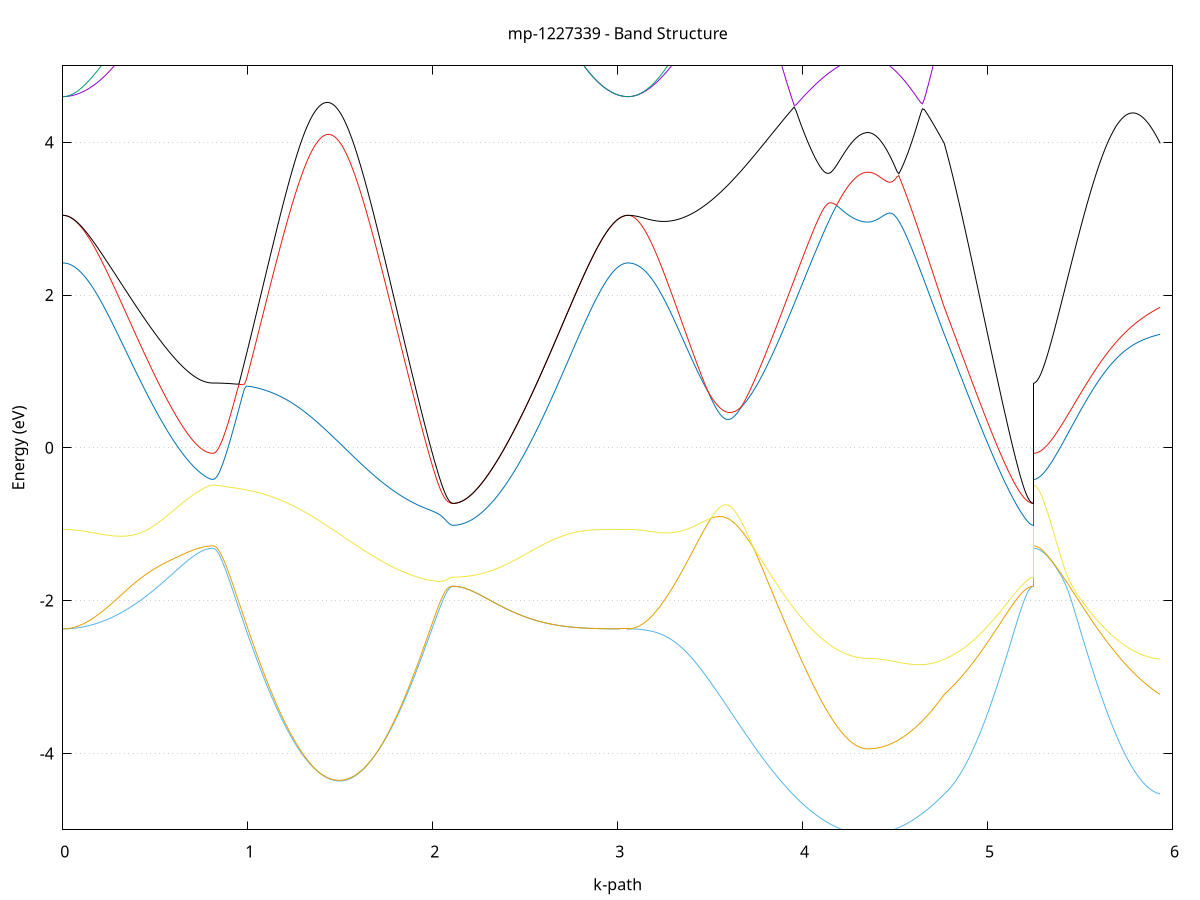 set title 'mp-1227339 - Band Structure'
set xlabel 'k-path'
set ylabel 'Energy (eV)'
set grid y
set yrange [-5:5]
set terminal png size 800,600
set output 'mp-1227339_bands_gnuplot.png'
plot '-' using 1:2 with lines notitle, '-' using 1:2 with lines notitle, '-' using 1:2 with lines notitle, '-' using 1:2 with lines notitle, '-' using 1:2 with lines notitle, '-' using 1:2 with lines notitle, '-' using 1:2 with lines notitle, '-' using 1:2 with lines notitle, '-' using 1:2 with lines notitle, '-' using 1:2 with lines notitle, '-' using 1:2 with lines notitle, '-' using 1:2 with lines notitle, '-' using 1:2 with lines notitle, '-' using 1:2 with lines notitle, '-' using 1:2 with lines notitle, '-' using 1:2 with lines notitle, '-' using 1:2 with lines notitle, '-' using 1:2 with lines notitle, '-' using 1:2 with lines notitle, '-' using 1:2 with lines notitle, '-' using 1:2 with lines notitle, '-' using 1:2 with lines notitle, '-' using 1:2 with lines notitle, '-' using 1:2 with lines notitle, '-' using 1:2 with lines notitle, '-' using 1:2 with lines notitle, '-' using 1:2 with lines notitle, '-' using 1:2 with lines notitle, '-' using 1:2 with lines notitle, '-' using 1:2 with lines notitle, '-' using 1:2 with lines notitle, '-' using 1:2 with lines notitle, '-' using 1:2 with lines notitle, '-' using 1:2 with lines notitle, '-' using 1:2 with lines notitle, '-' using 1:2 with lines notitle, '-' using 1:2 with lines notitle, '-' using 1:2 with lines notitle, '-' using 1:2 with lines notitle, '-' using 1:2 with lines notitle, '-' using 1:2 with lines notitle, '-' using 1:2 with lines notitle, '-' using 1:2 with lines notitle, '-' using 1:2 with lines notitle, '-' using 1:2 with lines notitle, '-' using 1:2 with lines notitle, '-' using 1:2 with lines notitle, '-' using 1:2 with lines notitle, '-' using 1:2 with lines notitle, '-' using 1:2 with lines notitle, '-' using 1:2 with lines notitle, '-' using 1:2 with lines notitle, '-' using 1:2 with lines notitle, '-' using 1:2 with lines notitle, '-' using 1:2 with lines notitle, '-' using 1:2 with lines notitle, '-' using 1:2 with lines notitle, '-' using 1:2 with lines notitle, '-' using 1:2 with lines notitle, '-' using 1:2 with lines notitle, '-' using 1:2 with lines notitle, '-' using 1:2 with lines notitle, '-' using 1:2 with lines notitle, '-' using 1:2 with lines notitle
0.000000 -12.943311
0.009909 -12.943011
0.019817 -12.942111
0.029726 -12.940511
0.039634 -12.938211
0.049543 -12.935411
0.059451 -12.931911
0.069360 -12.927811
0.079268 -12.923011
0.089177 -12.917611
0.099085 -12.911611
0.108994 -12.904911
0.118902 -12.897611
0.128811 -12.889711
0.138719 -12.881211
0.148628 -12.872011
0.158536 -12.862211
0.168445 -12.851711
0.178353 -12.840711
0.188262 -12.829011
0.198170 -12.816711
0.208079 -12.803711
0.217987 -12.790211
0.227896 -12.776011
0.237804 -12.761211
0.247713 -12.745811
0.257622 -12.729711
0.267530 -12.713111
0.277439 -12.695811
0.287347 -12.677911
0.297256 -12.659411
0.307164 -12.640311
0.317073 -12.620611
0.326981 -12.600311
0.336890 -12.579411
0.346798 -12.557911
0.356707 -12.535711
0.366615 -12.513011
0.376524 -12.489711
0.386432 -12.465811
0.396341 -12.441411
0.406249 -12.416311
0.416158 -12.390611
0.426066 -12.364411
0.435975 -12.337611
0.445883 -12.310211
0.455792 -12.282311
0.465700 -12.253811
0.475609 -12.224711
0.485517 -12.195111
0.495426 -12.164911
0.505334 -12.134111
0.515243 -12.102911
0.525152 -12.071011
0.535060 -12.038711
0.544969 -12.005811
0.554877 -11.972411
0.564786 -11.938411
0.574694 -11.904011
0.584603 -11.869011
0.594511 -11.833611
0.604420 -11.797611
0.614328 -11.761211
0.624237 -11.724311
0.634145 -11.686911
0.644054 -11.649111
0.653962 -11.610911
0.663871 -11.572211
0.673779 -11.533111
0.683688 -11.493611
0.693596 -11.453711
0.703505 -11.413611
0.713413 -11.373111
0.723322 -11.332411
0.733230 -11.291611
0.743139 -11.250811
0.753047 -11.210111
0.762956 -11.169911
0.772864 -11.130711
0.782773 -11.093611
0.792682 -11.060711
0.802590 -11.036111
0.812499 -11.026511
0.812499 -11.026511
0.822494 -11.026411
0.832489 -11.025911
0.842484 -11.025011
0.852479 -11.023811
0.862474 -11.022311
0.872469 -11.020411
0.882465 -11.018211
0.892460 -11.015611
0.902455 -11.012811
0.912450 -11.009611
0.922445 -11.006011
0.932440 -11.002211
0.942435 -10.998011
0.952431 -10.993611
0.962426 -10.988811
0.972421 -10.983811
0.982416 -10.978411
0.992411 -10.972811
1.002406 -10.966911
1.012401 -10.960711
1.022397 -10.954311
1.032392 -10.947611
1.042387 -10.940711
1.052382 -10.933511
1.062377 -10.926211
1.072372 -10.918611
1.082367 -10.910811
1.092363 -10.902811
1.102358 -10.894711
1.112353 -10.886411
1.122348 -10.877911
1.132343 -10.869311
1.142338 -10.860611
1.152333 -10.851811
1.162329 -10.842811
1.172324 -10.833811
1.182319 -10.824711
1.192314 -10.815611
1.202309 -10.806411
1.212304 -10.797211
1.222299 -10.788011
1.232295 -10.778811
1.242290 -10.769611
1.252285 -10.760511
1.262280 -10.751411
1.272275 -10.742411
1.282270 -10.733411
1.292265 -10.724611
1.302261 -10.715911
1.312256 -10.707311
1.322251 -10.698911
1.332246 -10.690611
1.342241 -10.682511
1.352236 -10.674711
1.362231 -10.667011
1.372227 -10.659511
1.382222 -10.652311
1.392217 -10.645311
1.402212 -10.638611
1.412207 -10.632211
1.422202 -10.626011
1.432197 -10.620211
1.442193 -10.614611
1.452188 -10.609411
1.462183 -10.604411
1.472178 -10.599811
1.482173 -10.595511
1.492168 -10.591611
1.502163 -10.587911
1.512159 -10.584611
1.522154 -10.581711
1.532149 -10.579111
1.542144 -10.576811
1.552139 -10.574911
1.552139 -10.574911
1.562087 -10.573211
1.572035 -10.572011
1.581983 -10.571011
1.591931 -10.570311
1.601879 -10.570011
1.611827 -10.569911
1.621775 -10.570211
1.631723 -10.570711
1.641671 -10.571511
1.651619 -10.572511
1.661567 -10.573811
1.671515 -10.575411
1.681463 -10.577111
1.691411 -10.579111
1.701359 -10.581311
1.711307 -10.583611
1.721255 -10.586211
1.731203 -10.588811
1.741151 -10.591711
1.751099 -10.594611
1.761047 -10.597711
1.770995 -10.600911
1.780943 -10.604211
1.790891 -10.607511
1.800839 -10.610911
1.810787 -10.614411
1.820735 -10.617811
1.830683 -10.621311
1.840631 -10.624811
1.850579 -10.628311
1.860527 -10.631811
1.870475 -10.635211
1.880423 -10.638611
1.890371 -10.642011
1.900319 -10.645211
1.910267 -10.648411
1.920215 -10.651511
1.930163 -10.654611
1.940111 -10.657511
1.950059 -10.660211
1.960007 -10.662911
1.969955 -10.665411
1.979903 -10.667811
1.989851 -10.670011
1.999799 -10.672111
2.009747 -10.674011
2.019695 -10.675811
2.029643 -10.677411
2.039591 -10.678811
2.049539 -10.680011
2.059487 -10.681011
2.069435 -10.681911
2.079383 -10.682611
2.089331 -10.683111
2.099279 -10.683311
2.109227 -10.683411
2.109227 -10.683411
2.119195 -10.690111
2.129164 -10.708311
2.139133 -10.734711
2.149102 -10.766211
2.159070 -10.800811
2.169039 -10.837311
2.179008 -10.875111
2.188977 -10.913611
2.198946 -10.952511
2.208914 -10.991811
2.218883 -11.031211
2.228852 -11.070611
2.238821 -11.110011
2.248790 -11.149311
2.258758 -11.188511
2.268727 -11.227611
2.278696 -11.266511
2.288665 -11.305111
2.298634 -11.343511
2.308602 -11.381711
2.318571 -11.419611
2.328540 -11.457211
2.338509 -11.494511
2.348478 -11.531511
2.358446 -11.568111
2.368415 -11.604511
2.378384 -11.640411
2.388353 -11.676111
2.398322 -11.711311
2.408290 -11.746211
2.418259 -11.780711
2.428228 -11.814811
2.438197 -11.848511
2.448165 -11.881711
2.458134 -11.914611
2.468103 -11.947011
2.478072 -11.979011
2.488041 -12.010611
2.498009 -12.041711
2.507978 -12.072411
2.517947 -12.102611
2.527916 -12.132411
2.537885 -12.161611
2.547853 -12.190411
2.557822 -12.218811
2.567791 -12.246611
2.577760 -12.273911
2.587729 -12.300811
2.597697 -12.327211
2.607666 -12.353011
2.617635 -12.378311
2.627604 -12.403211
2.637573 -12.427511
2.647541 -12.451311
2.657510 -12.474511
2.667479 -12.497311
2.677448 -12.519511
2.687417 -12.541111
2.697385 -12.562211
2.707354 -12.582811
2.717323 -12.602911
2.727292 -12.622311
2.737260 -12.641311
2.747229 -12.659711
2.757198 -12.677511
2.767167 -12.694711
2.777136 -12.711411
2.787104 -12.727611
2.797073 -12.743111
2.807042 -12.758111
2.817011 -12.772611
2.826980 -12.786411
2.836948 -12.799711
2.846917 -12.812411
2.856886 -12.824511
2.866855 -12.836111
2.876824 -12.847011
2.886792 -12.857411
2.896761 -12.867211
2.906730 -12.876411
2.916699 -12.885011
2.926668 -12.893011
2.936636 -12.900411
2.946605 -12.907311
2.956574 -12.913511
2.966543 -12.919211
2.976512 -12.924211
2.986480 -12.928711
2.996449 -12.932611
3.006418 -12.935911
3.016387 -12.938611
3.026355 -12.940611
3.036324 -12.942111
3.046293 -12.943011
3.056262 -12.943311
3.056262 -12.943311
3.066244 -12.943011
3.076226 -12.942011
3.086208 -12.940411
3.096191 -12.938111
3.106173 -12.935211
3.116155 -12.931611
3.126137 -12.927311
3.136119 -12.922511
3.146102 -12.916911
3.156084 -12.910711
3.166066 -12.903911
3.176048 -12.896411
3.186030 -12.888211
3.196013 -12.879511
3.205995 -12.870011
3.215977 -12.860011
3.225959 -12.849211
3.235941 -12.837911
3.245924 -12.825911
3.255906 -12.813311
3.265888 -12.800011
3.275870 -12.786111
3.285852 -12.771511
3.295835 -12.756311
3.305817 -12.740511
3.315799 -12.724111
3.325781 -12.707011
3.335763 -12.689411
3.345746 -12.671011
3.355728 -12.652111
3.365710 -12.632611
3.375692 -12.612411
3.385674 -12.591711
3.395657 -12.570311
3.405639 -12.548311
3.415621 -12.525711
3.425603 -12.502611
3.435585 -12.478811
3.445568 -12.454411
3.455550 -12.429511
3.465532 -12.404011
3.475514 -12.377911
3.485496 -12.351211
3.495479 -12.324011
3.505461 -12.296211
3.515443 -12.267811
3.525425 -12.238911
3.535407 -12.209411
3.545390 -12.179411
3.555372 -12.148911
3.565354 -12.117811
3.575336 -12.086211
3.585318 -12.054111
3.595301 -12.021511
3.605283 -11.988411
3.615265 -11.954811
3.625247 -11.920811
3.635229 -11.886211
3.645212 -11.851211
3.655194 -11.815711
3.665176 -11.779811
3.675158 -11.743511
3.685140 -11.706711
3.695123 -11.669611
3.705105 -11.632011
3.715087 -11.594111
3.725069 -11.555811
3.735051 -11.517111
3.745034 -11.478111
3.755016 -11.438811
3.764998 -11.399311
3.774980 -11.359411
3.784962 -11.319311
3.794945 -11.279111
3.804927 -11.238611
3.814909 -11.198011
3.824891 -11.157311
3.834873 -11.116711
3.844856 -11.076011
3.854838 -11.035511
3.864820 -10.995311
3.874802 -10.955611
3.884784 -10.916611
3.894767 -10.878811
3.904749 -10.842811
3.914731 -10.809611
3.924713 -10.780811
3.934695 -10.758711
3.944678 -10.745411
3.954660 -10.741811
3.964642 -10.746411
3.974624 -10.756811
3.984606 -10.770811
3.994589 -10.786811
4.004571 -10.804111
4.014553 -10.821911
4.024535 -10.839911
4.034517 -10.858011
4.044500 -10.875811
4.054482 -10.893411
4.064464 -10.910711
4.074446 -10.927511
4.074446 -10.927511
4.084394 -10.943811
4.094342 -10.959711
4.104290 -10.975011
4.114238 -10.989811
4.124186 -11.004111
4.134134 -11.017811
4.144082 -11.030911
4.154030 -11.043511
4.163978 -11.055511
4.173926 -11.066911
4.183874 -11.077711
4.193822 -11.088011
4.203770 -11.097611
4.213718 -11.106611
4.223666 -11.115011
4.233614 -11.122811
4.243562 -11.129911
4.253510 -11.136511
4.263458 -11.142411
4.273406 -11.147711
4.283354 -11.152411
4.293302 -11.156511
4.303250 -11.159911
4.313198 -11.162811
4.323146 -11.164911
4.333094 -11.166511
4.343042 -11.167511
4.352990 -11.167811
4.352990 -11.167811
4.362822 -11.167511
4.372654 -11.166611
4.382486 -11.165211
4.392318 -11.163211
4.402150 -11.160611
4.411982 -11.157411
4.421814 -11.153711
4.431646 -11.149411
4.441478 -11.144511
4.451310 -11.139111
4.461142 -11.133111
4.470974 -11.126511
4.480806 -11.119411
4.490638 -11.111711
4.500470 -11.103511
4.510302 -11.094611
4.520134 -11.085311
4.529966 -11.075411
4.539798 -11.064911
4.549630 -11.053911
4.559462 -11.042311
4.569294 -11.030211
4.579126 -11.017611
4.588958 -11.004511
4.598790 -10.990811
4.608622 -10.976611
4.618454 -10.961911
4.628286 -10.946711
4.638118 -10.931111
4.647950 -10.914911
4.657782 -10.898311
4.667614 -10.881211
4.677446 -10.863711
4.687278 -10.845811
4.697110 -10.827411
4.706942 -10.808811
4.716774 -10.789811
4.726606 -10.770511
4.736438 -10.751011
4.746270 -10.731411
4.756102 -10.711811
4.765934 -10.692311
4.765934 -10.692311
4.775780 -10.682111
4.785626 -10.672711
4.795472 -10.664211
4.805318 -10.656411
4.815164 -10.649511
4.825010 -10.643411
4.834856 -10.638011
4.844702 -10.633511
4.854548 -10.629611
4.864394 -10.626511
4.874240 -10.624011
4.884086 -10.622211
4.893932 -10.621011
4.903777 -10.620411
4.913623 -10.620311
4.923469 -10.620611
4.933315 -10.621411
4.943161 -10.622611
4.953007 -10.624211
4.962853 -10.626011
4.972699 -10.628111
4.982545 -10.630511
4.992391 -10.633011
5.002237 -10.635611
5.012083 -10.638411
5.021929 -10.641211
5.031775 -10.644111
5.041621 -10.647011
5.051467 -10.649811
5.061313 -10.652711
5.071159 -10.655511
5.081005 -10.658211
5.090851 -10.660911
5.100697 -10.663411
5.110543 -10.665911
5.120388 -10.668211
5.130234 -10.670311
5.140080 -10.672411
5.149926 -10.674211
5.159772 -10.675911
5.169618 -10.677511
5.179464 -10.678911
5.189310 -10.680111
5.199156 -10.681111
5.209002 -10.681911
5.218848 -10.682611
5.228694 -10.683111
5.238540 -10.683311
5.248386 -10.683411
5.248386 -11.026511
5.258316 -11.026411
5.268246 -11.026011
5.278177 -11.025411
5.288107 -11.024411
5.298037 -11.023211
5.307967 -11.021811
5.317898 -11.020011
5.327828 -11.018011
5.337758 -11.015711
5.347688 -11.013211
5.357619 -11.010311
5.367549 -11.007211
5.377479 -11.003711
5.387409 -11.000011
5.397340 -10.996011
5.407270 -10.991711
5.417200 -10.987011
5.427130 -10.982111
5.437061 -10.976911
5.446991 -10.971311
5.456921 -10.965511
5.466851 -10.959311
5.476782 -10.952811
5.486712 -10.946011
5.496642 -10.939011
5.506572 -10.931611
5.516503 -10.923911
5.526433 -10.915911
5.536363 -10.907611
5.546293 -10.899111
5.556224 -10.890311
5.566154 -10.881211
5.576084 -10.871811
5.586014 -10.862211
5.595945 -10.852411
5.605875 -10.842311
5.615805 -10.832011
5.625735 -10.821611
5.635666 -10.811011
5.645596 -10.800311
5.655526 -10.789411
5.665456 -10.778511
5.675387 -10.767611
5.685317 -10.756611
5.695247 -10.745811
5.705177 -10.735011
5.715108 -10.724411
5.725038 -10.714111
5.734968 -10.704111
5.744898 -10.694511
5.754829 -10.685411
5.764759 -10.676911
5.774689 -10.669211
5.784619 -10.662211
5.794550 -10.656111
5.804480 -10.650911
5.814410 -10.646911
5.824340 -10.643911
5.834271 -10.642111
5.844201 -10.641511
5.854131 -10.642211
5.864061 -10.644111
5.873992 -10.647311
5.883922 -10.651711
5.893852 -10.657411
5.903782 -10.664311
5.913713 -10.672511
5.923643 -10.681811
5.933573 -10.692311
e
0.000000 -7.736811
0.009909 -7.737611
0.019817 -7.740211
0.029726 -7.744511
0.039634 -7.750411
0.049543 -7.758111
0.059451 -7.767411
0.069360 -7.778411
0.079268 -7.791011
0.089177 -7.805211
0.099085 -7.821011
0.108994 -7.838411
0.118902 -7.857311
0.128811 -7.877711
0.138719 -7.899611
0.148628 -7.922911
0.158536 -7.947711
0.168445 -7.973811
0.178353 -8.001211
0.188262 -8.029911
0.198170 -8.059911
0.208079 -8.091011
0.217987 -8.123411
0.227896 -8.156911
0.237804 -8.191411
0.247713 -8.227011
0.257622 -8.263711
0.267530 -8.301211
0.277439 -8.339711
0.287347 -8.379111
0.297256 -8.419411
0.307164 -8.460411
0.317073 -8.502311
0.326981 -8.544811
0.336890 -8.588111
0.346798 -8.632011
0.356707 -8.676511
0.366615 -8.721611
0.376524 -8.767211
0.386432 -8.813411
0.396341 -8.860111
0.406249 -8.907211
0.416158 -8.954711
0.426066 -9.002611
0.435975 -9.050811
0.445883 -9.099411
0.455792 -9.148311
0.465700 -9.197411
0.475609 -9.246811
0.485517 -9.296411
0.495426 -9.346211
0.505334 -9.396111
0.515243 -9.446211
0.525152 -9.496411
0.535060 -9.546711
0.544969 -9.597011
0.554877 -9.647411
0.564786 -9.697811
0.574694 -9.748111
0.584603 -9.798511
0.594511 -9.848811
0.604420 -9.899011
0.614328 -9.949211
0.624237 -9.999211
0.634145 -10.049111
0.644054 -10.098811
0.653962 -10.148411
0.663871 -10.197711
0.673779 -10.246811
0.683688 -10.295611
0.693596 -10.344111
0.703505 -10.392311
0.713413 -10.440111
0.723322 -10.487511
0.733230 -10.534311
0.743139 -10.580411
0.753047 -10.625711
0.762956 -10.669811
0.772864 -10.712111
0.782773 -10.751711
0.792682 -10.786411
0.802590 -10.812111
0.812499 -10.822011
0.812499 -10.822011
0.822494 -10.821811
0.832489 -10.821311
0.842484 -10.820311
0.852479 -10.819011
0.862474 -10.817411
0.872469 -10.815411
0.882465 -10.813011
0.892460 -10.810211
0.902455 -10.807111
0.912450 -10.803711
0.922445 -10.799911
0.932440 -10.795811
0.942435 -10.791311
0.952431 -10.786511
0.962426 -10.781311
0.972421 -10.775911
0.982416 -10.770111
0.992411 -10.764011
1.002406 -10.757611
1.012401 -10.750911
1.022397 -10.743911
1.032392 -10.736711
1.042387 -10.729211
1.052382 -10.721411
1.062377 -10.713411
1.072372 -10.705111
1.082367 -10.696611
1.092363 -10.687911
1.102358 -10.679011
1.112353 -10.670011
1.122348 -10.660711
1.132343 -10.651311
1.142338 -10.641711
1.152333 -10.632011
1.162329 -10.622111
1.172324 -10.612211
1.182319 -10.602211
1.192314 -10.592111
1.202309 -10.581911
1.212304 -10.571711
1.222299 -10.561411
1.232295 -10.551211
1.242290 -10.540911
1.252285 -10.530711
1.262280 -10.520611
1.272275 -10.510411
1.282270 -10.500411
1.292265 -10.490511
1.302261 -10.480611
1.312256 -10.470911
1.322251 -10.461311
1.332246 -10.452011
1.342241 -10.442711
1.352236 -10.433711
1.362231 -10.424911
1.372227 -10.416311
1.382222 -10.408011
1.392217 -10.399911
1.402212 -10.392111
1.412207 -10.384611
1.422202 -10.377311
1.432197 -10.370411
1.442193 -10.363811
1.452188 -10.357511
1.462183 -10.351611
1.472178 -10.346011
1.482173 -10.340811
1.492168 -10.335911
1.502163 -10.331411
1.512159 -10.327211
1.522154 -10.323511
1.532149 -10.320011
1.542144 -10.317011
1.552139 -10.314311
1.552139 -10.314311
1.562087 -10.312011
1.572035 -10.310011
1.581983 -10.308411
1.591931 -10.307211
1.601879 -10.306211
1.611827 -10.305611
1.621775 -10.305411
1.631723 -10.305411
1.641671 -10.305811
1.651619 -10.306411
1.661567 -10.307311
1.671515 -10.308511
1.681463 -10.309911
1.691411 -10.311611
1.701359 -10.313511
1.711307 -10.315611
1.721255 -10.317911
1.731203 -10.320311
1.741151 -10.323011
1.751099 -10.325811
1.761047 -10.328711
1.770995 -10.331811
1.780943 -10.334911
1.790891 -10.338211
1.800839 -10.341511
1.810787 -10.344911
1.820735 -10.348311
1.830683 -10.351711
1.840631 -10.355211
1.850579 -10.358711
1.860527 -10.362111
1.870475 -10.365511
1.880423 -10.368911
1.890371 -10.372311
1.900319 -10.375511
1.910267 -10.378711
1.920215 -10.381911
1.930163 -10.384911
1.940111 -10.387811
1.950059 -10.390611
1.960007 -10.393311
1.969955 -10.395811
1.979903 -10.398211
1.989851 -10.400511
1.999799 -10.402611
2.009747 -10.404511
2.019695 -10.406311
2.029643 -10.407911
2.039591 -10.409311
2.049539 -10.410611
2.059487 -10.411611
2.069435 -10.412511
2.079383 -10.413211
2.089331 -10.413611
2.099279 -10.413911
2.109227 -10.414011
2.109227 -10.414011
2.119195 -10.407311
2.129164 -10.388711
2.139133 -10.361811
2.149102 -10.329511
2.159070 -10.293911
2.169039 -10.256111
2.179008 -10.217011
2.188977 -10.176811
2.198946 -10.136011
2.208914 -10.094711
2.218883 -10.053011
2.228852 -10.011111
2.238821 -9.968911
2.248790 -9.926711
2.258758 -9.884411
2.268727 -9.842111
2.278696 -9.799711
2.288665 -9.757411
2.298634 -9.715111
2.308602 -9.672911
2.318571 -9.630811
2.328540 -9.588911
2.338509 -9.547011
2.348478 -9.505411
2.358446 -9.463911
2.368415 -9.422511
2.378384 -9.381411
2.388353 -9.340511
2.398322 -9.299911
2.408290 -9.259511
2.418259 -9.219411
2.428228 -9.179511
2.438197 -9.139911
2.448165 -9.100711
2.458134 -9.061811
2.468103 -9.023211
2.478072 -8.984911
2.488041 -8.947011
2.498009 -8.909511
2.507978 -8.872411
2.517947 -8.835611
2.527916 -8.799311
2.537885 -8.763411
2.547853 -8.728011
2.557822 -8.692911
2.567791 -8.658411
2.577760 -8.624311
2.587729 -8.590711
2.597697 -8.557511
2.607666 -8.524911
2.617635 -8.492811
2.627604 -8.461211
2.637573 -8.430211
2.647541 -8.399711
2.657510 -8.369711
2.667479 -8.340411
2.677448 -8.311511
2.687417 -8.283311
2.697385 -8.255711
2.707354 -8.228711
2.717323 -8.202311
2.727292 -8.176611
2.737260 -8.151411
2.747229 -8.127011
2.757198 -8.103211
2.767167 -8.080011
2.777136 -8.057511
2.787104 -8.035811
2.797073 -8.014711
2.807042 -7.994311
2.817011 -7.974611
2.826980 -7.955711
2.836948 -7.937511
2.846917 -7.920011
2.856886 -7.903311
2.866855 -7.887311
2.876824 -7.872111
2.886792 -7.857711
2.896761 -7.844111
2.906730 -7.831211
2.916699 -7.819211
2.926668 -7.807911
2.936636 -7.797511
2.946605 -7.787811
2.956574 -7.779011
2.966543 -7.771011
2.976512 -7.763911
2.986480 -7.757511
2.996449 -7.752011
3.006418 -7.747411
3.016387 -7.743611
3.026355 -7.740611
3.036324 -7.738511
3.046293 -7.737211
3.056262 -7.736811
3.056262 -7.736811
3.066244 -7.737711
3.076226 -7.740611
3.086208 -7.745311
3.096191 -7.751911
3.106173 -7.760311
3.116155 -7.770511
3.126137 -7.782611
3.136119 -7.796411
3.146102 -7.811911
3.156084 -7.829111
3.166066 -7.847911
3.176048 -7.868211
3.186030 -7.890111
3.196013 -7.913511
3.205995 -7.938311
3.215977 -7.964411
3.225959 -7.991811
3.235941 -8.020511
3.245924 -8.050311
3.255906 -8.081311
3.265888 -8.113211
3.275870 -8.146211
3.285852 -8.180111
3.295835 -8.214911
3.305817 -8.250511
3.315799 -8.286911
3.325781 -8.323911
3.335763 -8.361711
3.345746 -8.400011
3.355728 -8.438811
3.365710 -8.478211
3.375692 -8.518011
3.385674 -8.558311
3.395657 -8.598911
3.405639 -8.639811
3.415621 -8.681011
3.425603 -8.722511
3.435585 -8.764211
3.445568 -8.806011
3.455550 -8.848011
3.465532 -8.890011
3.475514 -8.932211
3.485496 -8.974411
3.495479 -9.016511
3.505461 -9.058711
3.515443 -9.100811
3.525425 -9.142911
3.535407 -9.184811
3.545390 -9.226711
3.555372 -9.268411
3.565354 -9.309911
3.575336 -9.351211
3.585318 -9.392311
3.595301 -9.433211
3.605283 -9.473811
3.615265 -9.514211
3.625247 -9.554311
3.635229 -9.594111
3.645212 -9.633511
3.655194 -9.672711
3.665176 -9.711511
3.675158 -9.749911
3.685140 -9.787911
3.695123 -9.825511
3.705105 -9.862811
3.715087 -9.899611
3.725069 -9.935911
3.735051 -9.971811
3.745034 -10.007211
3.755016 -10.042211
3.764998 -10.076611
3.774980 -10.110611
3.784962 -10.143911
3.794945 -10.176711
3.804927 -10.209011
3.814909 -10.240511
3.824891 -10.271511
3.834873 -10.301711
3.844856 -10.331111
3.854838 -10.359711
3.864820 -10.387311
3.874802 -10.413811
3.884784 -10.438811
3.894767 -10.462111
3.904749 -10.482911
3.914731 -10.500311
3.924713 -10.512711
3.934695 -10.518011
3.944678 -10.513811
3.954660 -10.499511
3.964642 -10.476511
3.974624 -10.447211
3.984606 -10.414011
3.994589 -10.378311
4.004571 -10.341111
4.014553 -10.303011
4.024535 -10.264411
4.034517 -10.225611
4.044500 -10.186811
4.054482 -10.148111
4.064464 -10.109711
4.074446 -10.071611
4.074446 -10.071611
4.084394 -10.034111
4.094342 -9.997211
4.104290 -9.960811
4.114238 -9.925211
4.124186 -9.890311
4.134134 -9.856211
4.144082 -9.823011
4.154030 -9.790811
4.163978 -9.759611
4.173926 -9.729511
4.183874 -9.700511
4.193822 -9.672811
4.203770 -9.646411
4.213718 -9.621311
4.223666 -9.597711
4.233614 -9.575511
4.243562 -9.554811
4.253510 -9.535711
4.263458 -9.518311
4.273406 -9.502611
4.283354 -9.488611
4.293302 -9.476411
4.303250 -9.466011
4.313198 -9.457411
4.323146 -9.450711
4.333094 -9.445911
4.343042 -9.443111
4.352990 -9.442111
4.352990 -9.442111
4.362822 -9.442611
4.372654 -9.444011
4.382486 -9.446311
4.392318 -9.449611
4.402150 -9.453811
4.411982 -9.458911
4.421814 -9.465011
4.431646 -9.472011
4.441478 -9.479911
4.451310 -9.488711
4.461142 -9.498411
4.470974 -9.509011
4.480806 -9.520611
4.490638 -9.533011
4.500470 -9.546211
4.510302 -9.560411
4.520134 -9.575411
4.529966 -9.591211
4.539798 -9.607911
4.549630 -9.625311
4.559462 -9.643611
4.569294 -9.662711
4.579126 -9.682611
4.588958 -9.703211
4.598790 -9.724511
4.608622 -9.746611
4.618454 -9.769311
4.628286 -9.792811
4.638118 -9.816911
4.647950 -9.841611
4.657782 -9.866911
4.667614 -9.892811
4.677446 -9.919211
4.687278 -9.946111
4.697110 -9.973511
4.706942 -10.001311
4.716774 -10.029511
4.726606 -10.057911
4.736438 -10.086611
4.746270 -10.115311
4.756102 -10.144111
4.765934 -10.172711
4.765934 -10.172711
4.775780 -10.185111
4.785626 -10.197111
4.795472 -10.208711
4.805318 -10.219811
4.815164 -10.230511
4.825010 -10.240811
4.834856 -10.250611
4.844702 -10.259911
4.854548 -10.268811
4.864394 -10.277311
4.874240 -10.285411
4.884086 -10.293111
4.893932 -10.300311
4.903777 -10.307211
4.913623 -10.313811
4.923469 -10.320011
4.933315 -10.325911
4.943161 -10.331511
4.953007 -10.336811
4.962853 -10.341811
4.972699 -10.346711
4.982545 -10.351311
4.992391 -10.355711
5.002237 -10.359911
5.012083 -10.364011
5.021929 -10.367911
5.031775 -10.371611
5.041621 -10.375211
5.051467 -10.378611
5.061313 -10.381911
5.071159 -10.385011
5.081005 -10.388011
5.090851 -10.390811
5.100697 -10.393511
5.110543 -10.396111
5.120388 -10.398511
5.130234 -10.400711
5.140080 -10.402811
5.149926 -10.404711
5.159772 -10.406411
5.169618 -10.408011
5.179464 -10.409411
5.189310 -10.410611
5.199156 -10.411711
5.209002 -10.412511
5.218848 -10.413211
5.228694 -10.413711
5.238540 -10.413911
5.248386 -10.414011
5.248386 -10.822011
5.258316 -10.821811
5.268246 -10.821111
5.278177 -10.819911
5.288107 -10.818311
5.298037 -10.816211
5.307967 -10.813611
5.317898 -10.810611
5.327828 -10.807211
5.337758 -10.803411
5.347688 -10.799111
5.357619 -10.794411
5.367549 -10.789311
5.377479 -10.783811
5.387409 -10.778011
5.397340 -10.771811
5.407270 -10.765311
5.417200 -10.758411
5.427130 -10.751211
5.437061 -10.743711
5.446991 -10.735911
5.456921 -10.727911
5.466851 -10.719611
5.476782 -10.711011
5.486712 -10.702311
5.496642 -10.693311
5.506572 -10.684211
5.516503 -10.674911
5.526433 -10.665511
5.536363 -10.655911
5.546293 -10.646311
5.556224 -10.636511
5.566154 -10.626711
5.576084 -10.616811
5.586014 -10.606911
5.595945 -10.596911
5.605875 -10.587011
5.615805 -10.577011
5.625735 -10.567111
5.635666 -10.557211
5.645596 -10.547411
5.655526 -10.537611
5.665456 -10.527811
5.675387 -10.518111
5.685317 -10.508411
5.695247 -10.498711
5.705177 -10.489111
5.715108 -10.479411
5.725038 -10.469611
5.734968 -10.459811
5.744898 -10.449811
5.754829 -10.439611
5.764759 -10.429111
5.774689 -10.418311
5.784619 -10.407211
5.794550 -10.395611
5.804480 -10.383411
5.814410 -10.370811
5.824340 -10.357511
5.834271 -10.343711
5.844201 -10.329211
5.854131 -10.314111
5.864061 -10.298411
5.873992 -10.282111
5.883922 -10.265211
5.893852 -10.247711
5.903782 -10.229711
5.913713 -10.211211
5.923643 -10.192111
5.933573 -10.172711
e
0.000000 -2.370011
0.009909 -2.369811
0.019817 -2.369211
0.029726 -2.368111
0.039634 -2.366711
0.049543 -2.364811
0.059451 -2.362511
0.069360 -2.359811
0.079268 -2.356611
0.089177 -2.353111
0.099085 -2.349111
0.108994 -2.344711
0.118902 -2.339911
0.128811 -2.334611
0.138719 -2.329011
0.148628 -2.322911
0.158536 -2.316411
0.168445 -2.309511
0.178353 -2.302211
0.188262 -2.294511
0.198170 -2.286311
0.208079 -2.277711
0.217987 -2.268811
0.227896 -2.259411
0.237804 -2.249511
0.247713 -2.239311
0.257622 -2.228711
0.267530 -2.217611
0.277439 -2.206111
0.287347 -2.194211
0.297256 -2.182011
0.307164 -2.169311
0.317073 -2.156211
0.326981 -2.142711
0.336890 -2.128811
0.346798 -2.114511
0.356707 -2.099811
0.366615 -2.084711
0.376524 -2.069211
0.386432 -2.053311
0.396341 -2.037111
0.406249 -2.020511
0.416158 -2.003511
0.426066 -1.986211
0.435975 -1.968511
0.445883 -1.950411
0.455792 -1.932111
0.465700 -1.913411
0.475609 -1.894311
0.485517 -1.875011
0.495426 -1.855411
0.505334 -1.835511
0.515243 -1.815311
0.525152 -1.794911
0.535060 -1.774211
0.544969 -1.753411
0.554877 -1.732411
0.564786 -1.711211
0.574694 -1.689911
0.584603 -1.668511
0.594511 -1.647011
0.604420 -1.625611
0.614328 -1.604211
0.624237 -1.582911
0.634145 -1.561711
0.644054 -1.540711
0.653962 -1.520111
0.663871 -1.499811
0.673779 -1.479911
0.683688 -1.460611
0.693596 -1.442011
0.703505 -1.424111
0.713413 -1.407111
0.723322 -1.391111
0.733230 -1.376311
0.743139 -1.362811
0.753047 -1.350711
0.762956 -1.340211
0.772864 -1.331411
0.782773 -1.324411
0.792682 -1.319411
0.802590 -1.316311
0.812499 -1.315311
0.812499 -1.315311
0.822494 -1.323511
0.832489 -1.347311
0.842484 -1.384411
0.852479 -1.431811
0.862474 -1.486911
0.872469 -1.547611
0.882465 -1.612311
0.892460 -1.679611
0.902455 -1.748911
0.912450 -1.819311
0.922445 -1.890511
0.932440 -1.962111
0.942435 -2.033811
0.952431 -2.105411
0.962426 -2.176811
0.972421 -2.247811
0.982416 -2.318311
0.992411 -2.388211
1.002406 -2.457511
1.012401 -2.526011
1.022397 -2.593711
1.032392 -2.660611
1.042387 -2.726711
1.052382 -2.791711
1.062377 -2.855911
1.072372 -2.919011
1.082367 -2.981111
1.092363 -3.042211
1.102358 -3.102111
1.112353 -3.161011
1.122348 -3.218711
1.132343 -3.275211
1.142338 -3.330511
1.152333 -3.384711
1.162329 -3.437611
1.172324 -3.489211
1.182319 -3.539511
1.192314 -3.588511
1.202309 -3.636211
1.212304 -3.682611
1.222299 -3.727611
1.232295 -3.771111
1.242290 -3.813311
1.252285 -3.854011
1.262280 -3.893311
1.272275 -3.931011
1.282270 -3.967311
1.292265 -4.002111
1.302261 -4.035311
1.312256 -4.066911
1.322251 -4.097011
1.332246 -4.125511
1.342241 -4.152411
1.352236 -4.177711
1.362231 -4.201311
1.372227 -4.223211
1.382222 -4.243511
1.392217 -4.262111
1.402212 -4.279711
1.412207 -4.296011
1.422202 -4.310611
1.432197 -4.323311
1.442193 -4.334211
1.452188 -4.343211
1.462183 -4.350411
1.472178 -4.355811
1.482173 -4.359311
1.492168 -4.361011
1.502163 -4.360811
1.512159 -4.358711
1.522154 -4.354711
1.532149 -4.348911
1.542144 -4.341311
1.552139 -4.331711
1.552139 -4.331711
1.562087 -4.320411
1.572035 -4.307211
1.581983 -4.292211
1.591931 -4.275411
1.601879 -4.256811
1.611827 -4.236411
1.621775 -4.214211
1.631723 -4.190311
1.641671 -4.164611
1.651619 -4.137111
1.661567 -4.107911
1.671515 -4.077111
1.681463 -4.044511
1.691411 -4.011311
1.701359 -3.976911
1.711307 -3.940811
1.721255 -3.903211
1.731203 -3.864211
1.741151 -3.823611
1.751099 -3.781611
1.761047 -3.738111
1.770995 -3.693311
1.780943 -3.647011
1.790891 -3.599411
1.800839 -3.550411
1.810787 -3.500111
1.820735 -3.448611
1.830683 -3.395711
1.840631 -3.341711
1.850579 -3.286411
1.860527 -3.230011
1.870475 -3.172511
1.880423 -3.113911
1.890371 -3.054211
1.900319 -2.993511
1.910267 -2.931811
1.920215 -2.869311
1.930163 -2.805911
1.940111 -2.741711
1.950059 -2.676911
1.960007 -2.611411
1.969955 -2.545511
1.979903 -2.479211
1.989851 -2.412711
1.999799 -2.346211
2.009747 -2.280111
2.019695 -2.214611
2.029643 -2.150211
2.039591 -2.087511
2.049539 -2.027411
2.059487 -1.971011
2.069435 -1.919811
2.079383 -1.875811
2.089331 -1.841611
2.099279 -1.819611
2.109227 -1.812011
2.109227 -1.812011
2.119195 -1.812611
2.129164 -1.814611
2.139133 -1.817811
2.149102 -1.822211
2.159070 -1.827711
2.169039 -1.834411
2.179008 -1.842011
2.188977 -1.850611
2.198946 -1.860011
2.208914 -1.870111
2.218883 -1.880811
2.228852 -1.892111
2.238821 -1.903911
2.248790 -1.916011
2.258758 -1.928511
2.268727 -1.941211
2.278696 -1.954111
2.288665 -1.967111
2.298634 -1.980211
2.308602 -1.993411
2.318571 -2.006511
2.328540 -2.019511
2.338509 -2.032511
2.348478 -2.045311
2.358446 -2.058011
2.368415 -2.070511
2.378384 -2.082811
2.388353 -2.094911
2.398322 -2.106811
2.408290 -2.118411
2.418259 -2.129811
2.428228 -2.140911
2.438197 -2.151811
2.448165 -2.162311
2.458134 -2.172611
2.468103 -2.182611
2.478072 -2.192211
2.488041 -2.201611
2.498009 -2.210711
2.507978 -2.219511
2.517947 -2.227911
2.527916 -2.236111
2.537885 -2.243911
2.547853 -2.251511
2.557822 -2.258711
2.567791 -2.265711
2.577760 -2.272411
2.587729 -2.278711
2.597697 -2.284811
2.607666 -2.290611
2.617635 -2.296211
2.627604 -2.301411
2.637573 -2.306411
2.647541 -2.311211
2.657510 -2.315711
2.667479 -2.319911
2.677448 -2.323911
2.687417 -2.327711
2.697385 -2.331211
2.707354 -2.334611
2.717323 -2.337711
2.727292 -2.340611
2.737260 -2.343311
2.747229 -2.345811
2.757198 -2.348211
2.767167 -2.350411
2.777136 -2.352411
2.787104 -2.354211
2.797073 -2.355911
2.807042 -2.357511
2.817011 -2.358911
2.826980 -2.360211
2.836948 -2.361411
2.846917 -2.362511
2.856886 -2.363511
2.866855 -2.364311
2.876824 -2.365111
2.886792 -2.365811
2.896761 -2.366511
2.906730 -2.367011
2.916699 -2.367511
2.926668 -2.367911
2.936636 -2.368311
2.946605 -2.368611
2.956574 -2.368911
2.966543 -2.369111
2.976512 -2.369311
2.986480 -2.369511
2.996449 -2.369711
3.006418 -2.369811
3.016387 -2.369911
3.026355 -2.369911
3.036324 -2.370011
3.046293 -2.370011
3.056262 -2.370011
3.056262 -2.370011
3.066244 -2.370211
3.076226 -2.370611
3.086208 -2.371411
3.096191 -2.372611
3.106173 -2.374011
3.116155 -2.375911
3.126137 -2.378111
3.136119 -2.380811
3.146102 -2.384011
3.156084 -2.387711
3.166066 -2.391911
3.176048 -2.396711
3.186030 -2.402211
3.196013 -2.408311
3.205995 -2.415211
3.215977 -2.423011
3.225959 -2.431511
3.235941 -2.441011
3.245924 -2.451411
3.255906 -2.462911
3.265888 -2.475311
3.275870 -2.488811
3.285852 -2.503411
3.295835 -2.519111
3.305817 -2.536011
3.315799 -2.554011
3.325781 -2.573111
3.335763 -2.593411
3.345746 -2.614711
3.355728 -2.637211
3.365710 -2.660711
3.375692 -2.685311
3.385674 -2.710911
3.395657 -2.737411
3.405639 -2.764911
3.415621 -2.793211
3.425603 -2.822411
3.435585 -2.852311
3.445568 -2.883011
3.455550 -2.914311
3.465532 -2.946311
3.475514 -2.978811
3.485496 -3.011911
3.495479 -3.045511
3.505461 -3.079511
3.515443 -3.113911
3.525425 -3.148611
3.535407 -3.183711
3.545390 -3.219011
3.555372 -3.254511
3.565354 -3.290311
3.575336 -3.326111
3.585318 -3.362111
3.595301 -3.398211
3.605283 -3.434311
3.615265 -3.470411
3.625247 -3.506511
3.635229 -3.542611
3.645212 -3.578611
3.655194 -3.614511
3.665176 -3.650211
3.675158 -3.685911
3.685140 -3.721311
3.695123 -3.756611
3.705105 -3.791611
3.715087 -3.826511
3.725069 -3.861011
3.735051 -3.895311
3.745034 -3.929411
3.755016 -3.963111
3.764998 -3.996411
3.774980 -4.029511
3.784962 -4.062211
3.794945 -4.094511
3.804927 -4.126511
3.814909 -4.158011
3.824891 -4.189211
3.834873 -4.219911
3.844856 -4.250211
3.854838 -4.280111
3.864820 -4.309511
3.874802 -4.338511
3.884784 -4.366911
3.894767 -4.394911
3.904749 -4.422511
3.914731 -4.449511
3.924713 -4.476011
3.934695 -4.502011
3.944678 -4.527411
3.954660 -4.552411
3.964642 -4.576811
3.974624 -4.600611
3.984606 -4.623911
3.994589 -4.646711
4.004571 -4.668911
4.014553 -4.690511
4.024535 -4.711511
4.034517 -4.732011
4.044500 -4.751911
4.054482 -4.771211
4.064464 -4.789911
4.074446 -4.808011
4.074446 -4.808011
4.084394 -4.825411
4.094342 -4.842311
4.104290 -4.858511
4.114238 -4.874211
4.124186 -4.889211
4.134134 -4.903611
4.144082 -4.917311
4.154030 -4.930511
4.163978 -4.943011
4.173926 -4.954911
4.183874 -4.966211
4.193822 -4.976911
4.203770 -4.986911
4.213718 -4.996211
4.223666 -5.005011
4.233614 -5.013111
4.243562 -5.020511
4.253510 -5.027311
4.263458 -5.033511
4.273406 -5.039011
4.283354 -5.043911
4.293302 -5.048111
4.303250 -5.051711
4.313198 -5.054611
4.323146 -5.056911
4.333094 -5.058511
4.343042 -5.059511
4.352990 -5.059811
4.352990 -5.059811
4.362822 -5.059511
4.372654 -5.058611
4.382486 -5.057011
4.392318 -5.054911
4.402150 -5.052111
4.411982 -5.048711
4.421814 -5.044711
4.431646 -5.040011
4.441478 -5.034811
4.451310 -5.028911
4.461142 -5.022511
4.470974 -5.015411
4.480806 -5.007711
4.490638 -4.999411
4.500470 -4.990511
4.510302 -4.981011
4.520134 -4.970911
4.529966 -4.960111
4.539798 -4.948811
4.549630 -4.936911
4.559462 -4.924411
4.569294 -4.911311
4.579126 -4.897711
4.588958 -4.883411
4.598790 -4.868611
4.608622 -4.853211
4.618454 -4.837211
4.628286 -4.820611
4.638118 -4.803511
4.647950 -4.785811
4.657782 -4.767511
4.667614 -4.748711
4.677446 -4.729411
4.687278 -4.709511
4.697110 -4.689111
4.706942 -4.668111
4.716774 -4.646611
4.726606 -4.624611
4.736438 -4.602111
4.746270 -4.579011
4.756102 -4.555511
4.765934 -4.531411
4.765934 -4.531411
4.775780 -4.509711
4.785626 -4.485911
4.795472 -4.460011
4.805318 -4.431911
4.815164 -4.401811
4.825010 -4.369611
4.834856 -4.335311
4.844702 -4.299011
4.854548 -4.260611
4.864394 -4.220311
4.874240 -4.178011
4.884086 -4.133811
4.893932 -4.087611
4.903777 -4.039611
4.913623 -3.989711
4.923469 -3.938011
4.933315 -3.884511
4.943161 -3.829211
4.953007 -3.772311
4.962853 -3.713611
4.972699 -3.653311
4.982545 -3.591511
4.992391 -3.528011
5.002237 -3.463111
5.012083 -3.396711
5.021929 -3.328911
5.031775 -3.259711
5.041621 -3.189311
5.051467 -3.117611
5.061313 -3.044711
5.071159 -2.970711
5.081005 -2.895711
5.090851 -2.819811
5.100697 -2.743111
5.110543 -2.665711
5.120388 -2.587711
5.130234 -2.509511
5.140080 -2.431211
5.149926 -2.353211
5.159772 -2.275911
5.169618 -2.199811
5.179464 -2.125711
5.189310 -2.054811
5.199156 -1.988611
5.209002 -1.929211
5.218848 -1.879511
5.228694 -1.842211
5.238540 -1.819511
5.248386 -1.812011
5.248386 -1.315311
5.258316 -1.317211
5.268246 -1.323111
5.278177 -1.332611
5.288107 -1.345811
5.298037 -1.362211
5.307967 -1.381711
5.317898 -1.404011
5.327828 -1.428611
5.337758 -1.455511
5.347688 -1.485711
5.357619 -1.519911
5.367549 -1.555511
5.377479 -1.592611
5.387409 -1.631311
5.397340 -1.672311
5.407270 -1.716411
5.417200 -1.765211
5.427130 -1.820611
5.437061 -1.883811
5.446991 -1.953911
5.456921 -2.028911
5.466851 -2.106811
5.476782 -2.186411
5.486712 -2.266611
5.496642 -2.347011
5.506572 -2.427211
5.516503 -2.506911
5.526433 -2.586111
5.536363 -2.664511
5.546293 -2.742111
5.556224 -2.818711
5.566154 -2.894311
5.576084 -2.968811
5.586014 -3.042211
5.595945 -3.114411
5.605875 -3.185311
5.615805 -3.254911
5.625735 -3.323111
5.635666 -3.389911
5.645596 -3.455311
5.655526 -3.519111
5.665456 -3.581411
5.675387 -3.642111
5.685317 -3.701111
5.695247 -3.758511
5.705177 -3.814111
5.715108 -3.868011
5.725038 -3.920111
5.734968 -3.970311
5.744898 -4.018511
5.754829 -4.064911
5.764759 -4.109311
5.774689 -4.151611
5.784619 -4.192011
5.794550 -4.230211
5.804480 -4.266311
5.814410 -4.300211
5.824340 -4.332011
5.834271 -4.361611
5.844201 -4.388911
5.854131 -4.414011
5.864061 -4.436811
5.873992 -4.457311
5.883922 -4.475511
5.893852 -4.491311
5.903782 -4.504911
5.913713 -4.516111
5.923643 -4.524911
5.933573 -4.531411
e
0.000000 -2.370011
0.009909 -2.369511
0.019817 -2.367811
0.029726 -2.365111
0.039634 -2.361311
0.049543 -2.356511
0.059451 -2.350611
0.069360 -2.343611
0.079268 -2.335611
0.089177 -2.326711
0.099085 -2.316711
0.108994 -2.305911
0.118902 -2.294111
0.128811 -2.281411
0.138719 -2.267811
0.148628 -2.253411
0.158536 -2.238311
0.168445 -2.222411
0.178353 -2.205711
0.188262 -2.188411
0.198170 -2.170511
0.208079 -2.152011
0.217987 -2.133011
0.227896 -2.113411
0.237804 -2.093411
0.247713 -2.073011
0.257622 -2.052311
0.267530 -2.031211
0.277439 -2.010011
0.287347 -1.988511
0.297256 -1.966811
0.307164 -1.945111
0.317073 -1.923411
0.326981 -1.901711
0.336890 -1.880111
0.346798 -1.858611
0.356707 -1.837311
0.366615 -1.816311
0.376524 -1.795611
0.386432 -1.775211
0.396341 -1.755311
0.406249 -1.735811
0.416158 -1.716811
0.426066 -1.698311
0.435975 -1.680411
0.445883 -1.663011
0.455792 -1.646111
0.465700 -1.629911
0.475609 -1.614111
0.485517 -1.598911
0.495426 -1.584211
0.505334 -1.569911
0.515243 -1.556111
0.525152 -1.542711
0.535060 -1.529611
0.544969 -1.516811
0.554877 -1.504311
0.564786 -1.492011
0.574694 -1.480011
0.584603 -1.468111
0.594511 -1.456511
0.604420 -1.444911
0.614328 -1.433511
0.624237 -1.422311
0.634145 -1.411211
0.644054 -1.400311
0.653962 -1.389611
0.663871 -1.379111
0.673779 -1.368811
0.683688 -1.358811
0.693596 -1.349211
0.703505 -1.339911
0.713413 -1.331111
0.723322 -1.322911
0.733230 -1.315211
0.743139 -1.308211
0.753047 -1.301911
0.762956 -1.296511
0.772864 -1.291911
0.782773 -1.288311
0.792682 -1.285711
0.802590 -1.284111
0.812499 -1.283511
0.812499 -1.283511
0.822494 -1.290011
0.832489 -1.309111
0.842484 -1.339511
0.852479 -1.379611
0.862474 -1.427811
0.872469 -1.482411
0.882465 -1.541911
0.892460 -1.605211
0.902455 -1.671311
0.912450 -1.739511
0.922445 -1.809211
0.932440 -1.879911
0.942435 -1.951311
0.952431 -2.023011
0.962426 -2.094911
0.972421 -2.166611
0.982416 -2.238211
0.992411 -2.309411
1.002406 -2.380111
1.012401 -2.450211
1.022397 -2.519711
1.032392 -2.588411
1.042387 -2.656411
1.052382 -2.723511
1.062377 -2.789711
1.072372 -2.855011
1.082367 -2.919311
1.092363 -2.982611
1.102358 -3.044811
1.112353 -3.105911
1.122348 -3.165911
1.132343 -3.224711
1.142338 -3.282311
1.152333 -3.338711
1.162329 -3.393911
1.172324 -3.447811
1.182319 -3.500411
1.192314 -3.551611
1.202309 -3.601511
1.212304 -3.650011
1.222299 -3.697211
1.232295 -3.742911
1.242290 -3.787111
1.252285 -3.829911
1.262280 -3.871111
1.272275 -3.910911
1.282270 -3.949111
1.292265 -3.985811
1.302261 -4.020811
1.312256 -4.054311
1.322251 -4.086111
1.332246 -4.116211
1.342241 -4.144711
1.352236 -4.171611
1.362231 -4.196711
1.372227 -4.220111
1.382222 -4.241711
1.392217 -4.261611
1.402212 -4.279011
1.412207 -4.294211
1.422202 -4.307611
1.432197 -4.319311
1.442193 -4.329311
1.452188 -4.337511
1.462183 -4.344011
1.472178 -4.348711
1.482173 -4.351611
1.492168 -4.352811
1.502163 -4.352211
1.512159 -4.349811
1.522154 -4.345611
1.532149 -4.339711
1.542144 -4.332011
1.552139 -4.322511
1.552139 -4.322511
1.562087 -4.311311
1.572035 -4.298411
1.581983 -4.283711
1.591931 -4.267411
1.601879 -4.249311
1.611827 -4.229511
1.621775 -4.208011
1.631723 -4.184811
1.641671 -4.160011
1.651619 -4.133511
1.661567 -4.105411
1.671515 -4.075611
1.681463 -4.044311
1.691411 -4.010311
1.701359 -3.974411
1.711307 -3.936911
1.721255 -3.897811
1.731203 -3.857111
1.741151 -3.814911
1.751099 -3.771111
1.761047 -3.725911
1.770995 -3.679111
1.780943 -3.630911
1.790891 -3.581311
1.800839 -3.530311
1.810787 -3.477911
1.820735 -3.424111
1.830683 -3.369111
1.840631 -3.312811
1.850579 -3.255211
1.860527 -3.196511
1.870475 -3.136611
1.880423 -3.075611
1.890371 -3.013511
1.900319 -2.950411
1.910267 -2.886311
1.920215 -2.821311
1.930163 -2.755511
1.940111 -2.689011
1.950059 -2.621811
1.960007 -2.554111
1.969955 -2.486011
1.979903 -2.417811
1.989851 -2.349511
1.999799 -2.281511
2.009747 -2.214211
2.019695 -2.148011
2.029643 -2.083611
2.039591 -2.022011
2.049539 -1.964611
2.059487 -1.913411
2.069435 -1.871311
2.079383 -1.841211
2.089331 -1.823211
2.099279 -1.814511
2.109227 -1.812011
2.109227 -1.812011
2.119195 -1.812611
2.129164 -1.814611
2.139133 -1.817811
2.149102 -1.822211
2.159070 -1.827711
2.169039 -1.834411
2.179008 -1.842011
2.188977 -1.850611
2.198946 -1.860011
2.208914 -1.870111
2.218883 -1.880811
2.228852 -1.892111
2.238821 -1.903911
2.248790 -1.916011
2.258758 -1.928511
2.268727 -1.941211
2.278696 -1.954111
2.288665 -1.967111
2.298634 -1.980211
2.308602 -1.993411
2.318571 -2.006511
2.328540 -2.019511
2.338509 -2.032511
2.348478 -2.045311
2.358446 -2.058011
2.368415 -2.070511
2.378384 -2.082811
2.388353 -2.094911
2.398322 -2.106811
2.408290 -2.118411
2.418259 -2.129811
2.428228 -2.140911
2.438197 -2.151811
2.448165 -2.162311
2.458134 -2.172611
2.468103 -2.182611
2.478072 -2.192211
2.488041 -2.201611
2.498009 -2.210711
2.507978 -2.219411
2.517947 -2.227911
2.527916 -2.236111
2.537885 -2.243911
2.547853 -2.251511
2.557822 -2.258711
2.567791 -2.265711
2.577760 -2.272411
2.587729 -2.278711
2.597697 -2.284811
2.607666 -2.290611
2.617635 -2.296211
2.627604 -2.301411
2.637573 -2.306411
2.647541 -2.311211
2.657510 -2.315711
2.667479 -2.319911
2.677448 -2.323911
2.687417 -2.327711
2.697385 -2.331211
2.707354 -2.334611
2.717323 -2.337711
2.727292 -2.340611
2.737260 -2.343311
2.747229 -2.345811
2.757198 -2.348211
2.767167 -2.350411
2.777136 -2.352411
2.787104 -2.354211
2.797073 -2.355911
2.807042 -2.357511
2.817011 -2.358911
2.826980 -2.360211
2.836948 -2.361411
2.846917 -2.362511
2.856886 -2.363511
2.866855 -2.364311
2.876824 -2.365111
2.886792 -2.365811
2.896761 -2.366511
2.906730 -2.367011
2.916699 -2.367511
2.926668 -2.367911
2.936636 -2.368311
2.946605 -2.368611
2.956574 -2.368911
2.966543 -2.369111
2.976512 -2.369311
2.986480 -2.369511
2.996449 -2.369711
3.006418 -2.369811
3.016387 -2.369911
3.026355 -2.369911
3.036324 -2.370011
3.046293 -2.370011
3.056262 -2.370011
3.056262 -2.370011
3.066244 -2.369011
3.076226 -2.365811
3.086208 -2.360611
3.096191 -2.353211
3.106173 -2.343811
3.116155 -2.332411
3.126137 -2.319011
3.136119 -2.303611
3.146102 -2.286311
3.156084 -2.267111
3.166066 -2.246111
3.176048 -2.223311
3.186030 -2.198811
3.196013 -2.172611
3.205995 -2.144911
3.215977 -2.115511
3.225959 -2.084811
3.235941 -2.052611
3.245924 -2.019011
3.255906 -1.984211
3.265888 -1.948211
3.275870 -1.911011
3.285852 -1.872811
3.295835 -1.833511
3.305817 -1.793411
3.315799 -1.752311
3.325781 -1.710411
3.335763 -1.667811
3.345746 -1.624611
3.355728 -1.580711
3.365710 -1.536411
3.375692 -1.491611
3.385674 -1.446411
3.395657 -1.401011
3.405639 -1.355411
3.415621 -1.309811
3.425603 -1.264211
3.435585 -1.218711
3.445568 -1.173611
3.455550 -1.128911
3.465532 -1.085011
3.475514 -1.041911
3.485496 -1.000011
3.495479 -0.959511
3.505461 -0.921711
3.515443 -0.913811
3.525425 -0.907311
3.535407 -0.902611
3.545390 -0.899911
3.555372 -0.899511
3.565354 -0.901511
3.575336 -0.906211
3.585318 -0.913711
3.595301 -0.924011
3.605283 -0.937311
3.615265 -0.953411
3.625247 -0.972311
3.635229 -0.993911
3.645212 -1.017911
3.655194 -1.044211
3.665176 -1.072611
3.675158 -1.102711
3.685140 -1.134511
3.695123 -1.167711
3.705105 -1.202011
3.715087 -1.237311
3.725069 -1.273511
3.735051 -1.310311
3.745034 -1.365011
3.755016 -1.421511
3.764998 -1.478611
3.774980 -1.535911
3.784962 -1.593611
3.794945 -1.651411
3.804927 -1.709411
3.814909 -1.767511
3.824891 -1.825511
3.834873 -1.883611
3.844856 -1.941611
3.854838 -1.999511
3.864820 -2.057311
3.874802 -2.114911
3.884784 -2.172411
3.894767 -2.229611
3.904749 -2.286511
3.914731 -2.343211
3.924713 -2.399611
3.934695 -2.455611
3.944678 -2.511311
3.954660 -2.566611
3.964642 -2.621411
3.974624 -2.675811
3.984606 -2.729711
3.994589 -2.783011
4.004571 -2.835811
4.014553 -2.888011
4.024535 -2.939511
4.034517 -2.990411
4.044500 -3.040511
4.054482 -3.089911
4.064464 -3.138411
4.074446 -3.186111
4.074446 -3.186111
4.084394 -3.232711
4.094342 -3.278411
4.104290 -3.323011
4.114238 -3.366611
4.124186 -3.409011
4.134134 -3.450311
4.144082 -3.490311
4.154030 -3.529011
4.163978 -3.566411
4.173926 -3.602311
4.183874 -3.636811
4.193822 -3.669711
4.203770 -3.701011
4.213718 -3.730611
4.223666 -3.758511
4.233614 -3.784611
4.243562 -3.808911
4.253510 -3.831211
4.263458 -3.851611
4.273406 -3.870011
4.283354 -3.886311
4.293302 -3.900611
4.303250 -3.912711
4.313198 -3.922711
4.323146 -3.930511
4.333094 -3.936011
4.343042 -3.939411
4.352990 -3.940511
4.352990 -3.940511
4.362822 -3.940111
4.372654 -3.938911
4.382486 -3.936811
4.392318 -3.933911
4.402150 -3.930211
4.411982 -3.925711
4.421814 -3.920411
4.431646 -3.914211
4.441478 -3.907211
4.451310 -3.899511
4.461142 -3.890811
4.470974 -3.881411
4.480806 -3.871211
4.490638 -3.860111
4.500470 -3.848211
4.510302 -3.835611
4.520134 -3.822111
4.529966 -3.807811
4.539798 -3.792711
4.549630 -3.776811
4.559462 -3.760111
4.569294 -3.742511
4.579126 -3.724211
4.588958 -3.705111
4.598790 -3.685211
4.608622 -3.664511
4.618454 -3.643011
4.628286 -3.620811
4.638118 -3.597711
4.647950 -3.573911
4.657782 -3.549311
4.667614 -3.523911
4.677446 -3.497711
4.687278 -3.470811
4.697110 -3.443111
4.706942 -3.414711
4.716774 -3.385511
4.726606 -3.355611
4.736438 -3.324911
4.746270 -3.293511
4.756102 -3.261411
4.765934 -3.228511
4.765934 -3.228511
4.775780 -3.206611
4.785626 -3.184111
4.795472 -3.160911
4.805318 -3.137111
4.815164 -3.112711
4.825010 -3.087711
4.834856 -3.062011
4.844702 -3.035711
4.854548 -3.008811
4.864394 -2.981311
4.874240 -2.953211
4.884086 -2.924511
4.893932 -2.895311
4.903777 -2.865511
4.913623 -2.835111
4.923469 -2.804111
4.933315 -2.772611
4.943161 -2.740611
4.953007 -2.708111
4.962853 -2.675111
4.972699 -2.641711
4.982545 -2.607811
4.992391 -2.573411
5.002237 -2.538711
5.012083 -2.503611
5.021929 -2.468111
5.031775 -2.432411
5.041621 -2.396411
5.051467 -2.360211
5.061313 -2.323911
5.071159 -2.287411
5.081005 -2.251011
5.090851 -2.214711
5.100697 -2.178511
5.110543 -2.142711
5.120388 -2.107311
5.130234 -2.072611
5.140080 -2.038711
5.149926 -2.005811
5.159772 -1.974211
5.169618 -1.944311
5.179464 -1.916411
5.189310 -1.890911
5.199156 -1.868211
5.209002 -1.848711
5.218848 -1.833011
5.228694 -1.821511
5.238540 -1.814411
5.248386 -1.812011
5.248386 -1.283511
5.258316 -1.286111
5.268246 -1.293611
5.278177 -1.305911
5.288107 -1.322511
5.298037 -1.342911
5.307967 -1.366611
5.317898 -1.393211
5.327828 -1.422111
5.337758 -1.453011
5.347688 -1.484211
5.357619 -1.514511
5.367549 -1.546211
5.377479 -1.579111
5.387409 -1.612911
5.397340 -1.647611
5.407270 -1.683011
5.417200 -1.718911
5.427130 -1.755211
5.437061 -1.791911
5.446991 -1.828811
5.456921 -1.865811
5.466851 -1.903011
5.476782 -1.940111
5.486712 -1.977311
5.496642 -2.014311
5.506572 -2.051211
5.516503 -2.088011
5.526433 -2.124511
5.536363 -2.160811
5.546293 -2.196911
5.556224 -2.232611
5.566154 -2.268011
5.576084 -2.303111
5.586014 -2.337811
5.595945 -2.372111
5.605875 -2.406011
5.615805 -2.439511
5.625735 -2.472511
5.635666 -2.505111
5.645596 -2.537211
5.655526 -2.568911
5.665456 -2.600011
5.675387 -2.630711
5.685317 -2.660811
5.695247 -2.690411
5.705177 -2.719511
5.715108 -2.748111
5.725038 -2.776111
5.734968 -2.803511
5.744898 -2.830411
5.754829 -2.856711
5.764759 -2.882511
5.774689 -2.907611
5.784619 -2.932211
5.794550 -2.956211
5.804480 -2.979611
5.814410 -3.002511
5.824340 -3.024711
5.834271 -3.046311
5.844201 -3.067311
5.854131 -3.087711
5.864061 -3.107411
5.873992 -3.126611
5.883922 -3.145111
5.893852 -3.163111
5.903782 -3.180411
5.913713 -3.197011
5.923643 -3.213111
5.933573 -3.228511
e
0.000000 -1.067711
0.009909 -1.067911
0.019817 -1.068411
0.029726 -1.069411
0.039634 -1.070711
0.049543 -1.072411
0.059451 -1.074411
0.069360 -1.076811
0.079268 -1.079511
0.089177 -1.082411
0.099085 -1.085711
0.108994 -1.089211
0.118902 -1.092911
0.128811 -1.096711
0.138719 -1.100811
0.148628 -1.105011
0.158536 -1.109211
0.168445 -1.113511
0.178353 -1.117811
0.188262 -1.122211
0.198170 -1.126411
0.208079 -1.130511
0.217987 -1.134511
0.227896 -1.138411
0.237804 -1.142011
0.247713 -1.145311
0.257622 -1.148311
0.267530 -1.150911
0.277439 -1.153211
0.287347 -1.155011
0.297256 -1.156311
0.307164 -1.157011
0.317073 -1.157211
0.326981 -1.156711
0.336890 -1.155511
0.346798 -1.153611
0.356707 -1.150911
0.366615 -1.147411
0.376524 -1.143011
0.386432 -1.137711
0.396341 -1.131511
0.406249 -1.124311
0.416158 -1.116111
0.426066 -1.106911
0.435975 -1.096711
0.445883 -1.085511
0.455792 -1.073311
0.465700 -1.060211
0.475609 -1.046211
0.485517 -1.031211
0.495426 -1.015511
0.505334 -0.999011
0.515243 -0.981711
0.525152 -0.963911
0.535060 -0.945511
0.544969 -0.926611
0.554877 -0.907411
0.564786 -0.887811
0.574694 -0.867911
0.584603 -0.847911
0.594511 -0.827811
0.604420 -0.807611
0.614328 -0.787511
0.624237 -0.767611
0.634145 -0.747711
0.644054 -0.728211
0.653962 -0.708911
0.663871 -0.690011
0.673779 -0.671511
0.683688 -0.653511
0.693596 -0.636011
0.703505 -0.619011
0.713413 -0.602711
0.723322 -0.586911
0.733230 -0.571711
0.743139 -0.557211
0.753047 -0.543411
0.762956 -0.530311
0.772864 -0.518011
0.782773 -0.506811
0.792682 -0.497311
0.802590 -0.490411
0.812499 -0.487811
0.812499 -0.487811
0.822494 -0.488611
0.832489 -0.490911
0.842484 -0.494111
0.852479 -0.497811
0.862474 -0.501611
0.872469 -0.505311
0.882465 -0.508911
0.892460 -0.512411
0.902455 -0.515811
0.912450 -0.519211
0.922445 -0.522711
0.932440 -0.526211
0.942435 -0.529911
0.952431 -0.533711
0.962426 -0.537611
0.972421 -0.541811
0.982416 -0.546111
0.992411 -0.550711
1.002406 -0.555511
1.012401 -0.560611
1.022397 -0.565911
1.032392 -0.571411
1.042387 -0.577311
1.052382 -0.583311
1.062377 -0.589711
1.072372 -0.596411
1.082367 -0.603311
1.092363 -0.610511
1.102358 -0.618111
1.112353 -0.625911
1.122348 -0.634011
1.132343 -0.642411
1.142338 -0.651211
1.152333 -0.660211
1.162329 -0.669611
1.172324 -0.679211
1.182319 -0.689211
1.192314 -0.699411
1.202309 -0.710011
1.212304 -0.720911
1.222299 -0.732111
1.232295 -0.743511
1.242290 -0.755311
1.252285 -0.767311
1.262280 -0.779711
1.272275 -0.792311
1.282270 -0.805111
1.292265 -0.818311
1.302261 -0.831711
1.312256 -0.845311
1.322251 -0.859211
1.332246 -0.873311
1.342241 -0.887611
1.352236 -0.902211
1.362231 -0.916911
1.372227 -0.931911
1.382222 -0.947011
1.392217 -0.962311
1.402212 -0.977711
1.412207 -0.993311
1.422202 -1.009111
1.432197 -1.024911
1.442193 -1.040911
1.452188 -1.056911
1.462183 -1.073111
1.472178 -1.089311
1.482173 -1.105511
1.492168 -1.121811
1.502163 -1.138211
1.512159 -1.154511
1.522154 -1.170911
1.532149 -1.187211
1.542144 -1.203611
1.552139 -1.219811
1.552139 -1.219811
1.562087 -1.236011
1.572035 -1.252111
1.581983 -1.268111
1.591931 -1.284111
1.601879 -1.299911
1.611827 -1.315711
1.621775 -1.331311
1.631723 -1.346811
1.641671 -1.362111
1.651619 -1.377311
1.661567 -1.392311
1.671515 -1.407111
1.681463 -1.421811
1.691411 -1.436311
1.701359 -1.450511
1.711307 -1.464511
1.721255 -1.478311
1.731203 -1.491911
1.741151 -1.505211
1.751099 -1.518211
1.761047 -1.531011
1.770995 -1.543611
1.780943 -1.555811
1.790891 -1.567811
1.800839 -1.579411
1.810787 -1.590811
1.820735 -1.601811
1.830683 -1.612511
1.840631 -1.622911
1.850579 -1.633011
1.860527 -1.642711
1.870475 -1.652111
1.880423 -1.661111
1.890371 -1.669811
1.900319 -1.678111
1.910267 -1.686011
1.920215 -1.693511
1.930163 -1.700711
1.940111 -1.707411
1.950059 -1.713811
1.960007 -1.719711
1.969955 -1.725211
1.979903 -1.730211
1.989851 -1.734811
1.999799 -1.738711
2.009747 -1.742211
2.019695 -1.744911
2.029643 -1.746711
2.039591 -1.747411
2.049539 -1.746511
2.059487 -1.743111
2.069435 -1.735911
2.079383 -1.724111
2.089331 -1.709511
2.099279 -1.697411
2.109227 -1.692811
2.109227 -1.692811
2.119195 -1.692611
2.129164 -1.692111
2.139133 -1.691211
2.149102 -1.689911
2.159070 -1.688211
2.169039 -1.686211
2.179008 -1.683811
2.188977 -1.680911
2.198946 -1.677711
2.208914 -1.674111
2.218883 -1.670111
2.228852 -1.665711
2.238821 -1.660811
2.248790 -1.655511
2.258758 -1.649811
2.268727 -1.643711
2.278696 -1.637111
2.288665 -1.630111
2.298634 -1.622611
2.308602 -1.614811
2.318571 -1.606511
2.328540 -1.597811
2.338509 -1.588711
2.348478 -1.579111
2.358446 -1.569211
2.368415 -1.558911
2.378384 -1.548311
2.388353 -1.537311
2.398322 -1.525911
2.408290 -1.514211
2.418259 -1.502311
2.428228 -1.490111
2.438197 -1.477611
2.448165 -1.464911
2.458134 -1.452011
2.468103 -1.438911
2.478072 -1.425611
2.488041 -1.412311
2.498009 -1.398811
2.507978 -1.385311
2.517947 -1.371811
2.527916 -1.358311
2.537885 -1.344811
2.547853 -1.331411
2.557822 -1.318111
2.567791 -1.304911
2.577760 -1.291811
2.587729 -1.279011
2.597697 -1.266411
2.607666 -1.254011
2.617635 -1.242011
2.627604 -1.230211
2.637573 -1.218811
2.647541 -1.207711
2.657510 -1.197011
2.667479 -1.186711
2.677448 -1.176911
2.687417 -1.167411
2.697385 -1.158411
2.707354 -1.149911
2.717323 -1.141811
2.727292 -1.134211
2.737260 -1.127111
2.747229 -1.120411
2.757198 -1.114311
2.767167 -1.108511
2.777136 -1.103311
2.787104 -1.098511
2.797073 -1.094111
2.807042 -1.090111
2.817011 -1.086611
2.826980 -1.083411
2.836948 -1.080611
2.846917 -1.078211
2.856886 -1.076011
2.866855 -1.074211
2.876824 -1.072611
2.886792 -1.071411
2.896761 -1.070311
2.906730 -1.069411
2.916699 -1.068811
2.926668 -1.068211
2.936636 -1.067911
2.946605 -1.067611
2.956574 -1.067411
2.966543 -1.067411
2.976512 -1.067311
2.986480 -1.067411
2.996449 -1.067411
3.006418 -1.067511
3.016387 -1.067511
3.026355 -1.067611
3.036324 -1.067611
3.046293 -1.067711
3.056262 -1.067711
3.056262 -1.067711
3.066244 -1.067911
3.076226 -1.068611
3.086208 -1.069711
3.096191 -1.071311
3.106173 -1.073311
3.116155 -1.075611
3.126137 -1.078311
3.136119 -1.081211
3.146102 -1.084311
3.156084 -1.087711
3.166066 -1.091111
3.176048 -1.094511
3.186030 -1.097911
3.196013 -1.101211
3.205995 -1.104311
3.215977 -1.107111
3.225959 -1.109511
3.235941 -1.111611
3.245924 -1.113111
3.255906 -1.114011
3.265888 -1.114211
3.275870 -1.113811
3.285852 -1.112611
3.295835 -1.110611
3.305817 -1.107811
3.315799 -1.104111
3.325781 -1.099611
3.335763 -1.094211
3.345746 -1.087911
3.355728 -1.080711
3.365710 -1.072811
3.375692 -1.064011
3.385674 -1.054611
3.395657 -1.044511
3.405639 -1.033811
3.415621 -1.022611
3.425603 -1.011011
3.435585 -0.999211
3.445568 -0.987211
3.455550 -0.975211
3.465532 -0.963411
3.475514 -0.952011
3.485496 -0.941111
3.495479 -0.930911
3.505461 -0.920911
3.515443 -0.884611
3.525425 -0.851011
3.535407 -0.820911
3.545390 -0.794811
3.555372 -0.773611
3.565354 -0.757811
3.575336 -0.748311
3.585318 -0.745511
3.595301 -0.749711
3.605283 -0.760911
3.615265 -0.778911
3.625247 -0.803311
3.635229 -0.833311
3.645212 -0.868311
3.655194 -0.907411
3.665176 -0.950211
3.675158 -0.995911
3.685140 -1.044111
3.695123 -1.094311
3.705105 -1.146211
3.715087 -1.199411
3.725069 -1.253811
3.735051 -1.309011
3.745034 -1.347611
3.755016 -1.385311
3.764998 -1.423311
3.774980 -1.461411
3.784962 -1.499711
3.794945 -1.537911
3.804927 -1.576011
3.814909 -1.614011
3.824891 -1.651811
3.834873 -1.689411
3.844856 -1.726611
3.854838 -1.763511
3.864820 -1.800011
3.874802 -1.836011
3.884784 -1.871611
3.894767 -1.906711
3.904749 -1.941311
3.914731 -1.975411
3.924713 -2.008811
3.934695 -2.041711
3.944678 -2.074011
3.954660 -2.105711
3.964642 -2.136811
3.974624 -2.167111
3.984606 -2.196911
3.994589 -2.225911
4.004571 -2.254311
4.014553 -2.281911
4.024535 -2.308811
4.034517 -2.335011
4.044500 -2.360511
4.054482 -2.385211
4.064464 -2.409211
4.074446 -2.432411
4.074446 -2.432411
4.084394 -2.454811
4.094342 -2.476511
4.104290 -2.497311
4.114238 -2.517411
4.124186 -2.536711
4.134134 -2.555211
4.144082 -2.572911
4.154030 -2.589811
4.163978 -2.605911
4.173926 -2.621211
4.183874 -2.635711
4.193822 -2.649411
4.203770 -2.662311
4.213718 -2.674311
4.223666 -2.685611
4.233614 -2.696011
4.243562 -2.705611
4.253510 -2.714311
4.263458 -2.722311
4.273406 -2.729411
4.283354 -2.735611
4.293302 -2.741111
4.303250 -2.745711
4.313198 -2.749411
4.323146 -2.752411
4.333094 -2.754511
4.343042 -2.755711
4.352990 -2.756111
4.352990 -2.756111
4.362822 -2.756411
4.372654 -2.757111
4.382486 -2.758311
4.392318 -2.759911
4.402150 -2.762011
4.411982 -2.764511
4.421814 -2.767311
4.431646 -2.770511
4.441478 -2.774111
4.451310 -2.777911
4.461142 -2.781911
4.470974 -2.786111
4.480806 -2.790511
4.490638 -2.795011
4.500470 -2.799511
4.510302 -2.804011
4.520134 -2.808411
4.529966 -2.812711
4.539798 -2.816911
4.549630 -2.820811
4.559462 -2.824511
4.569294 -2.827811
4.579126 -2.830811
4.588958 -2.833311
4.598790 -2.835411
4.608622 -2.837011
4.618454 -2.838011
4.628286 -2.838511
4.638118 -2.838311
4.647950 -2.837511
4.657782 -2.836011
4.667614 -2.833711
4.677446 -2.830711
4.687278 -2.826911
4.697110 -2.822311
4.706942 -2.816911
4.716774 -2.810611
4.726606 -2.803511
4.736438 -2.795411
4.746270 -2.786511
4.756102 -2.776611
4.765934 -2.765811
4.765934 -2.765811
4.775780 -2.755711
4.785626 -2.744911
4.795472 -2.733311
4.805318 -2.721111
4.815164 -2.708111
4.825010 -2.694411
4.834856 -2.680011
4.844702 -2.664911
4.854548 -2.649011
4.864394 -2.632511
4.874240 -2.615311
4.884086 -2.597411
4.893932 -2.578811
4.903777 -2.559511
4.913623 -2.539511
4.923469 -2.518811
4.933315 -2.497511
4.943161 -2.475511
4.953007 -2.452911
4.962853 -2.429611
4.972699 -2.405711
4.982545 -2.381211
4.992391 -2.356011
5.002237 -2.330311
5.012083 -2.304111
5.021929 -2.277211
5.031775 -2.249911
5.041621 -2.222111
5.051467 -2.193811
5.061313 -2.165111
5.071159 -2.136111
5.081005 -2.106711
5.090851 -2.077111
5.100697 -2.047311
5.110543 -2.017411
5.120388 -1.987511
5.130234 -1.957711
5.140080 -1.928211
5.149926 -1.899111
5.159772 -1.870711
5.169618 -1.843211
5.179464 -1.816711
5.189310 -1.791611
5.199156 -1.768011
5.209002 -1.746211
5.218848 -1.726411
5.228694 -1.709511
5.238540 -1.697311
5.248386 -1.692811
5.248386 -0.487811
5.258316 -0.496311
5.268246 -0.520211
5.278177 -0.557311
5.288107 -0.605511
5.298037 -0.662711
5.307967 -0.727111
5.317898 -0.797111
5.327828 -0.871311
5.337758 -0.948711
5.347688 -1.028411
5.357619 -1.109611
5.367549 -1.191711
5.377479 -1.273911
5.387409 -1.355611
5.397340 -1.435911
5.407270 -1.513411
5.417200 -1.586311
5.427130 -1.652311
5.437061 -1.710311
5.446991 -1.760811
5.456921 -1.805711
5.466851 -1.846811
5.476782 -1.885411
5.486712 -1.922111
5.496642 -1.957511
5.506572 -1.991811
5.516503 -2.025211
5.526433 -2.057711
5.536363 -2.089511
5.546293 -2.120511
5.556224 -2.150711
5.566154 -2.180311
5.576084 -2.209211
5.586014 -2.237411
5.595945 -2.264911
5.605875 -2.291611
5.615805 -2.317711
5.625735 -2.343111
5.635666 -2.367711
5.645596 -2.391711
5.655526 -2.414911
5.665456 -2.437511
5.675387 -2.459211
5.685317 -2.480311
5.695247 -2.500711
5.705177 -2.520311
5.715108 -2.539111
5.725038 -2.557211
5.734968 -2.574611
5.744898 -2.591311
5.754829 -2.607211
5.764759 -2.622311
5.774689 -2.636711
5.784619 -2.650411
5.794550 -2.663311
5.804480 -2.675411
5.814410 -2.686811
5.824340 -2.697511
5.834271 -2.707411
5.844201 -2.716611
5.854131 -2.725011
5.864061 -2.732611
5.873992 -2.739611
5.883922 -2.745811
5.893852 -2.751211
5.903782 -2.756011
5.913713 -2.760011
5.923643 -2.763311
5.933573 -2.765811
e
0.000000 2.420289
0.009909 2.418989
0.019817 2.415189
0.029726 2.408789
0.039634 2.399789
0.049543 2.388389
0.059451 2.374489
0.069360 2.358089
0.079268 2.339289
0.089177 2.318189
0.099085 2.294789
0.108994 2.269189
0.118902 2.241389
0.128811 2.211589
0.138719 2.179789
0.148628 2.146089
0.158536 2.110589
0.168445 2.073489
0.178353 2.034689
0.188262 1.994589
0.198170 1.952989
0.208079 1.910289
0.217987 1.866389
0.227896 1.821489
0.237804 1.775689
0.247713 1.729089
0.257622 1.681689
0.267530 1.633789
0.277439 1.585289
0.287347 1.536389
0.297256 1.487189
0.307164 1.437689
0.317073 1.387989
0.326981 1.338089
0.336890 1.288189
0.346798 1.238289
0.356707 1.188389
0.366615 1.138589
0.376524 1.088989
0.386432 1.039489
0.396341 0.990389
0.406249 0.941489
0.416158 0.892889
0.426066 0.844689
0.435975 0.796889
0.445883 0.749489
0.455792 0.702589
0.465700 0.656189
0.475609 0.610289
0.485517 0.564889
0.495426 0.520089
0.505334 0.475989
0.515243 0.432489
0.525152 0.389589
0.535060 0.347489
0.544969 0.305989
0.554877 0.265289
0.564786 0.225389
0.574694 0.186289
0.584603 0.147989
0.594511 0.110489
0.604420 0.073989
0.614328 0.038389
0.624237 0.003689
0.634145 -0.030011
0.644054 -0.062611
0.653962 -0.094211
0.663871 -0.124711
0.673779 -0.154111
0.683688 -0.182211
0.693596 -0.209211
0.703505 -0.234911
0.713413 -0.259411
0.723322 -0.282511
0.733230 -0.304311
0.743139 -0.324811
0.753047 -0.343811
0.762956 -0.361411
0.772864 -0.377311
0.782773 -0.391411
0.792682 -0.403011
0.802590 -0.411111
0.812499 -0.414111
0.812499 -0.414111
0.822494 -0.405211
0.832489 -0.379311
0.842484 -0.338711
0.852479 -0.286411
0.862474 -0.224911
0.872469 -0.156511
0.882465 -0.082711
0.892460 -0.004811
0.902455 0.076189
0.912450 0.159889
0.922445 0.245689
0.932440 0.333089
0.942435 0.421889
0.952431 0.511789
0.962426 0.602389
0.972421 0.692489
0.982416 0.775089
0.992411 0.805989
1.002406 0.806589
1.012401 0.803489
1.022397 0.799389
1.032392 0.794489
1.042387 0.789189
1.052382 0.783389
1.062377 0.777189
1.072372 0.770489
1.082367 0.763389
1.092363 0.755789
1.102358 0.747789
1.112353 0.739289
1.122348 0.730289
1.132343 0.720789
1.142338 0.710889
1.152333 0.700389
1.162329 0.689389
1.172324 0.677889
1.182319 0.665889
1.192314 0.653389
1.202309 0.640289
1.212304 0.626689
1.222299 0.612589
1.232295 0.597989
1.242290 0.582789
1.252285 0.567189
1.262280 0.550989
1.272275 0.534289
1.282270 0.517089
1.292265 0.499489
1.302261 0.481389
1.312256 0.462789
1.322251 0.443789
1.332246 0.424389
1.342241 0.404489
1.352236 0.384289
1.362231 0.363689
1.372227 0.342789
1.382222 0.321489
1.392217 0.299989
1.402212 0.278089
1.412207 0.255989
1.422202 0.233589
1.432197 0.210989
1.442193 0.188289
1.452188 0.165289
1.462183 0.142189
1.472178 0.118989
1.482173 0.095689
1.492168 0.072189
1.502163 0.048789
1.512159 0.025289
1.522154 0.001789
1.532149 -0.021711
1.542144 -0.045211
1.552139 -0.068611
1.552139 -0.068611
1.562087 -0.091811
1.572035 -0.115011
1.581983 -0.138011
1.591931 -0.160911
1.601879 -0.183711
1.611827 -0.206211
1.621775 -0.228611
1.631723 -0.250811
1.641671 -0.272811
1.651619 -0.294511
1.661567 -0.316011
1.671515 -0.337211
1.681463 -0.358111
1.691411 -0.378811
1.701359 -0.399111
1.711307 -0.419111
1.721255 -0.438811
1.731203 -0.458111
1.741151 -0.477111
1.751099 -0.495711
1.761047 -0.513911
1.770995 -0.531711
1.780943 -0.549211
1.790891 -0.566211
1.800839 -0.582811
1.810787 -0.599011
1.820735 -0.614811
1.830683 -0.630211
1.840631 -0.645111
1.850579 -0.659511
1.860527 -0.673511
1.870475 -0.687111
1.880423 -0.700311
1.890371 -0.712911
1.900319 -0.725211
1.910267 -0.737011
1.920215 -0.748511
1.930163 -0.759511
1.940111 -0.770111
1.950059 -0.780411
1.960007 -0.790511
1.969955 -0.800311
1.979903 -0.810011
1.989851 -0.819711
1.999799 -0.829611
2.009747 -0.840011
2.019695 -0.851311
2.029643 -0.864111
2.039591 -0.879111
2.049539 -0.897311
2.059487 -0.919011
2.069435 -0.943911
2.079383 -0.969611
2.089331 -0.992411
2.099279 -1.008211
2.109227 -1.013911
2.109227 -1.013911
2.119195 -1.013211
2.129164 -1.011111
2.139133 -1.007611
2.149102 -1.002711
2.159070 -0.996411
2.169039 -0.988811
2.179008 -0.979811
2.188977 -0.969411
2.198946 -0.957711
2.208914 -0.944711
2.218883 -0.930311
2.228852 -0.914711
2.238821 -0.897811
2.248790 -0.879611
2.258758 -0.860211
2.268727 -0.839611
2.278696 -0.817811
2.288665 -0.794811
2.298634 -0.770611
2.308602 -0.745311
2.318571 -0.718911
2.328540 -0.691311
2.338509 -0.662711
2.348478 -0.632911
2.358446 -0.602111
2.368415 -0.570311
2.378384 -0.537411
2.388353 -0.503611
2.398322 -0.468711
2.408290 -0.432811
2.418259 -0.396011
2.428228 -0.358311
2.438197 -0.319611
2.448165 -0.280011
2.458134 -0.239511
2.468103 -0.198211
2.478072 -0.156011
2.488041 -0.112911
2.498009 -0.069011
2.507978 -0.024411
2.517947 0.021089
2.527916 0.067289
2.537885 0.114189
2.547853 0.161889
2.557822 0.210289
2.567791 0.259289
2.577760 0.308989
2.587729 0.359289
2.597697 0.410189
2.607666 0.461689
2.617635 0.513689
2.627604 0.566189
2.637573 0.619189
2.647541 0.672689
2.657510 0.726489
2.667479 0.780789
2.677448 0.835389
2.687417 0.890289
2.697385 0.945389
2.707354 1.000789
2.717323 1.056289
2.727292 1.111889
2.737260 1.167589
2.747229 1.223389
2.757198 1.278989
2.767167 1.334589
2.777136 1.389989
2.787104 1.445089
2.797073 1.499989
2.807042 1.554389
2.817011 1.608289
2.826980 1.661589
2.836948 1.714289
2.846917 1.766089
2.856886 1.816989
2.866855 1.866989
2.876824 1.915689
2.886792 1.963189
2.896761 2.009289
2.906730 2.053689
2.916699 2.096489
2.926668 2.137289
2.936636 2.175989
2.946605 2.212489
2.956574 2.246589
2.966543 2.278089
2.976512 2.306889
2.986480 2.332689
2.996449 2.355489
3.006418 2.374989
3.016387 2.391089
3.026355 2.403789
3.036324 2.412989
3.046293 2.418489
3.056262 2.420289
3.056262 2.420289
3.066244 2.419089
3.076226 2.415489
3.086208 2.409389
3.096191 2.400889
3.106173 2.389789
3.116155 2.376189
3.126137 2.359989
3.136119 2.341189
3.146102 2.319689
3.156084 2.295589
3.166066 2.268789
3.176048 2.239489
3.186030 2.207589
3.196013 2.173189
3.205995 2.136589
3.215977 2.097689
3.225959 2.056689
3.235941 2.013889
3.245924 1.969189
3.255906 1.922989
3.265888 1.875289
3.275870 1.826289
3.285852 1.776189
3.295835 1.724989
3.305817 1.673089
3.315799 1.620389
3.325781 1.567189
3.335763 1.513589
3.345746 1.459589
3.355728 1.405589
3.365710 1.351389
3.375692 1.297389
3.385674 1.243589
3.395657 1.190189
3.405639 1.137189
3.415621 1.084889
3.425603 1.033389
3.435585 0.982689
3.445568 0.933189
3.455550 0.884889
3.465532 0.838089
3.475514 0.792889
3.485496 0.749589
3.495479 0.699489
3.505461 0.646389
3.515443 0.596089
3.525425 0.549189
3.535407 0.506289
3.545390 0.468089
3.555372 0.435189
3.565354 0.408489
3.575336 0.388489
3.585318 0.375789
3.595301 0.370689
3.605283 0.373189
3.615265 0.382989
3.625247 0.399689
3.635229 0.422589
3.645212 0.451089
3.655194 0.484189
3.665176 0.521489
3.675158 0.553089
3.685140 0.579589
3.695123 0.608889
3.705105 0.640689
3.715087 0.674789
3.725069 0.711089
3.735051 0.749389
3.745034 0.789389
3.755016 0.831189
3.764998 0.874589
3.774980 0.919389
3.784962 0.965589
3.794945 1.012989
3.804927 1.061589
3.814909 1.111289
3.824891 1.161989
3.834873 1.213589
3.844856 1.266089
3.854838 1.319489
3.864820 1.373589
3.874802 1.428489
3.884784 1.483889
3.894767 1.539989
3.904749 1.596689
3.914731 1.653889
3.924713 1.711489
3.934695 1.769489
3.944678 1.827889
3.954660 1.886489
3.964642 1.945489
3.974624 2.004589
3.984606 2.063889
3.994589 2.123289
4.004571 2.182689
4.014553 2.242089
4.024535 2.301389
4.034517 2.360589
4.044500 2.419589
4.054482 2.478189
4.064464 2.536589
4.074446 2.594389
4.074446 2.594389
4.084394 2.651589
4.094342 2.708189
4.104290 2.764089
4.114238 2.819189
4.124186 2.873489
4.134134 2.926689
4.144082 2.978889
4.154030 3.029889
4.163978 3.079589
4.173926 3.127889
4.183874 3.172089
4.193822 3.152889
4.203770 3.132689
4.213718 3.112389
4.223666 3.092489
4.233614 3.073389
4.243562 3.055389
4.253510 3.038589
4.263458 3.023089
4.273406 3.009089
4.283354 2.996689
4.293302 2.985789
4.303250 2.976489
4.313198 2.968889
4.323146 2.962989
4.333094 2.958689
4.343042 2.956189
4.352990 2.955289
4.352990 2.955289
4.362822 2.956689
4.372654 2.960689
4.382486 2.967389
4.392318 2.976589
4.402150 2.987889
4.411982 3.001189
4.421814 3.015989
4.431646 3.031389
4.441478 3.046489
4.451310 3.059889
4.461142 3.069589
4.470974 3.073389
4.480806 3.069389
4.490638 3.056389
4.500470 3.034589
4.510302 3.004889
4.520134 2.968689
4.529966 2.927389
4.539798 2.881989
4.549630 2.833189
4.559462 2.781689
4.569294 2.727989
4.579126 2.672389
4.588958 2.615189
4.598790 2.556689
4.608622 2.496989
4.618454 2.436389
4.628286 2.374889
4.638118 2.312889
4.647950 2.250189
4.657782 2.187089
4.667614 2.123689
4.677446 2.059989
4.687278 1.996189
4.697110 1.932189
4.706942 1.868189
4.716774 1.804289
4.726606 1.740489
4.736438 1.676789
4.746270 1.613289
4.756102 1.549989
4.765934 1.487089
4.765934 1.487089
4.775780 1.427089
4.785626 1.366789
4.795472 1.306289
4.805318 1.245589
4.815164 1.184789
4.825010 1.123889
4.834856 1.062889
4.844702 1.001889
4.854548 0.940889
4.864394 0.879989
4.874240 0.819089
4.884086 0.758389
4.893932 0.697789
4.903777 0.637389
4.913623 0.577189
4.923469 0.517189
4.933315 0.457489
4.943161 0.398089
4.953007 0.339089
4.962853 0.280389
4.972699 0.222089
4.982545 0.164189
4.992391 0.106789
5.002237 0.049889
5.012083 -0.006611
5.021929 -0.062411
5.031775 -0.117711
5.041621 -0.172311
5.051467 -0.226311
5.061313 -0.279511
5.071159 -0.332011
5.081005 -0.383611
5.090851 -0.434411
5.100697 -0.484211
5.110543 -0.533011
5.120388 -0.580811
5.130234 -0.627311
5.140080 -0.672511
5.149926 -0.716211
5.159772 -0.758511
5.169618 -0.799011
5.179464 -0.837811
5.189310 -0.874611
5.199156 -0.909111
5.209002 -0.941011
5.218848 -0.969411
5.228694 -0.992711
5.238540 -1.008311
5.248386 -1.013911
5.248386 -0.414111
5.258316 -0.410611
5.268246 -0.400811
5.278177 -0.386111
5.288107 -0.366911
5.298037 -0.343611
5.307967 -0.316711
5.317898 -0.286611
5.327828 -0.253911
5.337758 -0.218811
5.347688 -0.181811
5.357619 -0.143111
5.367549 -0.103211
5.377479 -0.062111
5.387409 -0.020111
5.397340 0.022589
5.407270 0.065889
5.417200 0.109589
5.427130 0.153589
5.437061 0.197789
5.446991 0.242089
5.456921 0.286289
5.466851 0.330389
5.476782 0.374389
5.486712 0.418089
5.496642 0.461389
5.506572 0.504289
5.516503 0.546789
5.526433 0.588589
5.536363 0.629889
5.546293 0.670389
5.556224 0.710189
5.566154 0.749289
5.576084 0.787389
5.586014 0.824689
5.595945 0.860989
5.605875 0.896389
5.615805 0.930689
5.625735 0.963889
5.635666 0.996089
5.645596 1.027089
5.655526 1.056989
5.665456 1.085789
5.675387 1.113389
5.685317 1.139789
5.695247 1.164989
5.705177 1.189089
5.715108 1.211989
5.725038 1.233789
5.734968 1.254489
5.744898 1.274089
5.754829 1.292589
5.764759 1.309989
5.774689 1.326489
5.784619 1.341889
5.794550 1.356489
5.804480 1.370089
5.814410 1.382889
5.824340 1.394889
5.834271 1.406189
5.844201 1.416689
5.854131 1.426489
5.864061 1.435789
5.873992 1.444489
5.883922 1.452589
5.893852 1.460289
5.903782 1.467489
5.913713 1.474389
5.923643 1.480889
5.933573 1.487089
e
0.000000 3.043789
0.009909 3.042189
0.019817 3.037389
0.029726 3.029389
0.039634 3.018289
0.049543 3.004089
0.059451 2.986989
0.069360 2.966989
0.079268 2.944189
0.089177 2.918789
0.099085 2.890889
0.108994 2.860589
0.118902 2.827989
0.128811 2.793389
0.138719 2.756789
0.148628 2.718389
0.158536 2.678289
0.168445 2.636689
0.178353 2.593589
0.188262 2.549189
0.198170 2.503589
0.208079 2.456889
0.217987 2.409189
0.227896 2.360589
0.237804 2.311289
0.247713 2.261189
0.257622 2.210489
0.267530 2.159289
0.277439 2.107589
0.287347 2.055489
0.297256 2.003089
0.307164 1.950389
0.317073 1.897489
0.326981 1.844489
0.336890 1.791289
0.346798 1.737989
0.356707 1.684789
0.366615 1.631589
0.376524 1.578389
0.386432 1.525289
0.396341 1.472389
0.406249 1.419689
0.416158 1.367189
0.426066 1.314989
0.435975 1.262989
0.445883 1.211389
0.455792 1.160089
0.465700 1.109089
0.475609 1.058589
0.485517 1.008489
0.495426 0.958889
0.505334 0.909789
0.515243 0.861189
0.525152 0.813189
0.535060 0.765789
0.544969 0.718989
0.554877 0.672889
0.564786 0.627489
0.574694 0.582889
0.584603 0.538989
0.594511 0.495989
0.604420 0.453889
0.614328 0.412689
0.624237 0.372489
0.634145 0.333389
0.644054 0.295489
0.653962 0.258689
0.663871 0.223289
0.673779 0.189289
0.683688 0.156789
0.693596 0.125889
0.703505 0.096689
0.713413 0.069389
0.723322 0.044089
0.733230 0.020889
0.743139 -0.000011
0.753047 -0.018511
0.762956 -0.034411
0.772864 -0.047611
0.782773 -0.058111
0.792682 -0.065611
0.802590 -0.070111
0.812499 -0.071611
0.812499 -0.071611
0.822494 -0.063711
0.832489 -0.040511
0.842484 -0.003611
0.852479 0.044689
0.862474 0.102389
0.872469 0.167689
0.882465 0.239089
0.892460 0.315389
0.902455 0.395689
0.912450 0.479289
0.922445 0.565589
0.932440 0.654289
0.942435 0.744889
0.952431 0.830889
0.962426 0.828789
0.972421 0.827689
0.982416 0.834689
0.992411 0.893789
1.002406 0.983389
1.012401 1.076889
1.022397 1.171589
1.032392 1.266889
1.042387 1.362589
1.052382 1.458589
1.062377 1.554689
1.072372 1.650889
1.082367 1.747089
1.092363 1.843189
1.102358 1.939089
1.112353 2.034789
1.122348 2.129989
1.132343 2.224789
1.142338 2.319089
1.152333 2.412689
1.162329 2.505489
1.172324 2.597389
1.182319 2.688289
1.192314 2.777989
1.202309 2.866489
1.212304 2.953389
1.222299 3.038789
1.232295 3.122389
1.242290 3.203889
1.252285 3.283389
1.262280 3.360389
1.272275 3.434889
1.282270 3.506589
1.292265 3.575289
1.302261 3.640689
1.312256 3.702689
1.322251 3.761089
1.332246 3.815489
1.342241 3.865789
1.352236 3.911789
1.362231 3.953289
1.372227 3.989989
1.382222 4.021789
1.392217 4.048589
1.402212 4.070189
1.412207 4.086389
1.422202 4.097189
1.432197 4.102489
1.442193 4.102189
1.452188 4.096289
1.462183 4.084689
1.472178 4.067589
1.482173 4.044989
1.492168 4.016989
1.502163 3.983689
1.512159 3.945289
1.522154 3.901889
1.532149 3.853889
1.542144 3.801389
1.552139 3.744689
1.552139 3.744689
1.562087 3.684289
1.572035 3.620189
1.581983 3.552689
1.591931 3.482089
1.601879 3.408489
1.611827 3.332189
1.621775 3.253389
1.631723 3.172389
1.641671 3.089289
1.651619 3.004289
1.661567 2.917589
1.671515 2.829389
1.681463 2.739789
1.691411 2.648989
1.701359 2.557189
1.711307 2.464289
1.721255 2.370589
1.731203 2.276189
1.741151 2.181189
1.751099 2.085589
1.761047 1.989689
1.770995 1.893289
1.780943 1.796689
1.790891 1.699889
1.800839 1.602989
1.810787 1.506089
1.820735 1.409189
1.830683 1.312389
1.840631 1.215689
1.850579 1.119289
1.860527 1.023089
1.870475 0.927289
1.880423 0.831889
1.890371 0.736989
1.900319 0.642689
1.910267 0.548989
1.920215 0.455989
1.930163 0.363789
1.940111 0.272589
1.950059 0.182389
1.960007 0.093389
1.969955 0.005789
1.979903 -0.080111
1.989851 -0.164011
1.999799 -0.245611
2.009747 -0.324211
2.019695 -0.399111
2.029643 -0.469311
2.039591 -0.533311
2.049539 -0.589511
2.059487 -0.636211
2.069435 -0.672311
2.079383 -0.698211
2.089331 -0.715211
2.099279 -0.724611
2.109227 -0.727611
2.109227 -0.727611
2.119195 -0.726411
2.129164 -0.722811
2.139133 -0.716711
2.149102 -0.708311
2.159070 -0.697611
2.169039 -0.684611
2.179008 -0.669511
2.188977 -0.652411
2.198946 -0.633311
2.208914 -0.612411
2.218883 -0.589711
2.228852 -0.565311
2.238821 -0.539311
2.248790 -0.511811
2.258758 -0.482811
2.268727 -0.452611
2.278696 -0.421011
2.288665 -0.388211
2.298634 -0.354311
2.308602 -0.319211
2.318571 -0.283111
2.328540 -0.246011
2.338509 -0.207911
2.348478 -0.168811
2.358446 -0.128911
2.368415 -0.088111
2.378384 -0.046511
2.388353 -0.004011
2.398322 0.039189
2.408290 0.083089
2.418259 0.127789
2.428228 0.173189
2.438197 0.219289
2.448165 0.266089
2.458134 0.313389
2.468103 0.361389
2.478072 0.410089
2.488041 0.459289
2.498009 0.508989
2.507978 0.559289
2.517947 0.610089
2.527916 0.661489
2.537885 0.713289
2.547853 0.765589
2.557822 0.818389
2.567791 0.871489
2.577760 0.925089
2.587729 0.979089
2.597697 1.033389
2.607666 1.088089
2.617635 1.143089
2.627604 1.198389
2.637573 1.253889
2.647541 1.309689
2.657510 1.365689
2.667479 1.421889
2.677448 1.478189
2.687417 1.534589
2.697385 1.591089
2.707354 1.647589
2.717323 1.704089
2.727292 1.760589
2.737260 1.816889
2.747229 1.873089
2.757198 1.929089
2.767167 1.984789
2.777136 2.040189
2.787104 2.095189
2.797073 2.149689
2.807042 2.203689
2.817011 2.256989
2.826980 2.309589
2.836948 2.361389
2.846917 2.412389
2.856886 2.462289
2.866855 2.510989
2.876824 2.558589
2.886792 2.604789
2.896761 2.649389
2.906730 2.692489
2.916699 2.733789
2.926668 2.773089
2.936636 2.810389
2.946605 2.845489
2.956574 2.878189
2.966543 2.908289
2.976512 2.935789
2.986480 2.960489
2.996449 2.982089
3.006418 3.000689
3.016387 3.016089
3.026355 3.028089
3.036324 3.036789
3.046293 3.041989
3.056262 3.043789
3.056262 3.043789
3.066244 3.041189
3.076226 3.033589
3.086208 3.020989
3.096191 3.003489
3.106173 2.981289
3.116155 2.954689
3.126137 2.923789
3.136119 2.888889
3.146102 2.850289
3.156084 2.808189
3.166066 2.762989
3.176048 2.714789
3.186030 2.664089
3.196013 2.610889
3.205995 2.555589
3.215977 2.498389
3.225959 2.439489
3.235941 2.378989
3.245924 2.317189
3.255906 2.254189
3.265888 2.190289
3.275870 2.125389
3.285852 2.059789
3.295835 1.993589
3.305817 1.926889
3.315799 1.859789
3.325781 1.792389
3.335763 1.724789
3.345746 1.657089
3.355728 1.589389
3.365710 1.521789
3.375692 1.454389
3.385674 1.387289
3.395657 1.320489
3.405639 1.254089
3.415621 1.188289
3.425603 1.123189
3.435585 1.058889
3.445568 0.995589
3.455550 0.933289
3.465532 0.872289
3.475514 0.812789
3.485496 0.755189
3.495479 0.708289
3.505461 0.669389
3.515443 0.632989
3.525425 0.599489
3.535407 0.569089
3.545390 0.542089
3.555372 0.518689
3.565354 0.499089
3.575336 0.483489
3.585318 0.472089
3.595301 0.464989
3.605283 0.462089
3.615265 0.463489
3.625247 0.469089
3.635229 0.478589
3.645212 0.491989
3.655194 0.508989
3.665176 0.529489
3.675158 0.562289
3.685140 0.606089
3.695123 0.652489
3.705105 0.700989
3.715087 0.751389
3.725069 0.803489
3.735051 0.856989
3.745034 0.911689
3.755016 0.967489
3.764998 1.024189
3.774980 1.081789
3.784962 1.140289
3.794945 1.199389
3.804927 1.259089
3.814909 1.319389
3.824891 1.380189
3.834873 1.441489
3.844856 1.503189
3.854838 1.565289
3.864820 1.627689
3.874802 1.690389
3.884784 1.753389
3.894767 1.816689
3.904749 1.880089
3.914731 1.943689
3.924713 2.007389
3.934695 2.071189
3.944678 2.135089
3.954660 2.198889
3.964642 2.262689
3.974624 2.326389
3.984606 2.389889
3.994589 2.453089
4.004571 2.516089
4.014553 2.578589
4.024535 2.640589
4.034517 2.701889
4.044500 2.762489
4.054482 2.821989
4.064464 2.880089
4.074446 2.936689
4.074446 2.936689
4.084394 2.990789
4.094342 3.042089
4.104290 3.089489
4.114238 3.131489
4.124186 3.166189
4.134134 3.191289
4.144082 3.205289
4.154030 3.208189
4.163978 3.201889
4.173926 3.188989
4.183874 3.174589
4.193822 3.219689
4.203770 3.262889
4.213718 3.304189
4.223666 3.343389
4.233614 3.380389
4.243562 3.414989
4.253510 3.447189
4.263458 3.476689
4.273406 3.503489
4.283354 3.527489
4.293302 3.548489
4.303250 3.566489
4.313198 3.581289
4.323146 3.592889
4.333094 3.601189
4.343042 3.606189
4.352990 3.607889
4.352990 3.607889
4.362822 3.606389
4.372654 3.601789
4.382486 3.594189
4.392318 3.583889
4.402150 3.571089
4.411982 3.556189
4.421814 3.539789
4.431646 3.522789
4.441478 3.506089
4.451310 3.491389
4.461142 3.480589
4.470974 3.476189
4.480806 3.480089
4.490638 3.493589
4.500470 3.516789
4.510302 3.548589
4.520134 3.562689
4.529966 3.503789
4.539798 3.443089
4.549630 3.380889
4.559462 3.317289
4.569294 3.252489
4.579126 3.186489
4.588958 3.119589
4.598790 3.051689
4.608622 2.983089
4.618454 2.913689
4.628286 2.843789
4.638118 2.773389
4.647950 2.702489
4.657782 2.631189
4.667614 2.559689
4.677446 2.487889
4.687278 2.415989
4.697110 2.343889
4.706942 2.271789
4.716774 2.199689
4.726606 2.127589
4.736438 2.055589
4.746270 1.983689
4.756102 1.911989
4.765934 1.840389
4.765934 1.840389
4.775780 1.777189
4.785626 1.713689
4.795472 1.650089
4.805318 1.586189
4.815164 1.522189
4.825010 1.458089
4.834856 1.393889
4.844702 1.329689
4.854548 1.265489
4.864394 1.201189
4.874240 1.137089
4.884086 1.072989
4.893932 1.009089
4.903777 0.945289
4.913623 0.881689
4.923469 0.818289
4.933315 0.755089
4.943161 0.692289
4.953007 0.629689
4.962853 0.567489
4.972699 0.505689
4.982545 0.444189
4.992391 0.383289
5.002237 0.322789
5.012083 0.262889
5.021929 0.203489
5.031775 0.144789
5.041621 0.086789
5.051467 0.029489
5.061313 -0.026911
5.071159 -0.082511
5.081005 -0.137011
5.090851 -0.190511
5.100697 -0.242811
5.110543 -0.293811
5.120388 -0.343311
5.130234 -0.391111
5.140080 -0.437111
5.149926 -0.481011
5.159772 -0.522611
5.169618 -0.561411
5.179464 -0.597311
5.189310 -0.629711
5.199156 -0.658211
5.209002 -0.682411
5.218848 -0.701811
5.228694 -0.716011
5.238540 -0.724711
5.248386 -0.727611
5.248386 -0.071611
5.258316 -0.069611
5.268246 -0.063411
5.278177 -0.053211
5.288107 -0.039111
5.298037 -0.021611
5.307967 -0.000711
5.317898 0.023089
5.327828 0.049489
5.337758 0.078389
5.347688 0.109289
5.357619 0.141989
5.367549 0.176189
5.377479 0.211789
5.387409 0.248589
5.397340 0.286189
5.407270 0.324689
5.417200 0.363789
5.427130 0.403389
5.437061 0.443389
5.446991 0.483589
5.456921 0.524089
5.466851 0.564589
5.476782 0.605089
5.486712 0.645489
5.496642 0.685689
5.506572 0.725689
5.516503 0.765489
5.526433 0.804889
5.536363 0.843889
5.546293 0.882389
5.556224 0.920489
5.566154 0.957989
5.576084 0.994889
5.586014 1.031189
5.595945 1.066889
5.605875 1.101889
5.615805 1.136189
5.625735 1.169689
5.635666 1.202489
5.645596 1.234489
5.655526 1.265689
5.665456 1.296189
5.675387 1.325789
5.685317 1.354589
5.695247 1.382589
5.705177 1.409689
5.715108 1.436089
5.725038 1.461589
5.734968 1.486289
5.744898 1.510189
5.754829 1.533389
5.764759 1.555789
5.774689 1.577389
5.784619 1.598289
5.794550 1.618489
5.804480 1.637989
5.814410 1.656789
5.824340 1.674989
5.834271 1.692489
5.844201 1.709489
5.854131 1.725889
5.864061 1.741789
5.873992 1.757189
5.883922 1.772089
5.893852 1.786489
5.903782 1.800589
5.913713 1.814189
5.923643 1.827489
5.933573 1.840389
e
0.000000 3.043789
0.009909 3.042189
0.019817 3.037589
0.029726 3.029889
0.039634 3.019289
0.049543 3.005889
0.059451 2.989789
0.069360 2.971189
0.079268 2.950389
0.089177 2.927389
0.099085 2.902489
0.108994 2.875889
0.118902 2.847689
0.128811 2.818189
0.138719 2.787489
0.148628 2.755789
0.158536 2.723089
0.168445 2.689689
0.178353 2.655689
0.188262 2.620989
0.198170 2.585889
0.208079 2.550389
0.217987 2.514489
0.227896 2.478389
0.237804 2.441989
0.247713 2.405389
0.257622 2.368689
0.267530 2.331889
0.277439 2.294989
0.287347 2.257989
0.297256 2.220989
0.307164 2.183989
0.317073 2.146989
0.326981 2.110089
0.336890 2.073289
0.346798 2.036489
0.356707 1.999789
0.366615 1.963289
0.376524 1.926889
0.386432 1.890589
0.396341 1.854589
0.406249 1.818689
0.416158 1.783089
0.426066 1.747689
0.435975 1.712589
0.445883 1.677689
0.455792 1.643089
0.465700 1.608889
0.475609 1.574989
0.485517 1.541389
0.495426 1.508189
0.505334 1.475389
0.515243 1.443089
0.525152 1.411089
0.535060 1.379689
0.544969 1.348689
0.554877 1.318289
0.564786 1.288289
0.574694 1.258989
0.584603 1.230289
0.594511 1.202189
0.604420 1.174789
0.614328 1.148189
0.624237 1.122289
0.634145 1.097189
0.644054 1.072889
0.653962 1.049589
0.663871 1.027189
0.673779 1.005889
0.683688 0.985589
0.693596 0.966489
0.703505 0.948489
0.713413 0.931889
0.723322 0.916489
0.733230 0.902589
0.743139 0.890089
0.753047 0.879189
0.762956 0.869789
0.772864 0.861989
0.782773 0.855989
0.792682 0.851589
0.802590 0.848989
0.812499 0.848089
0.812499 0.848089
0.822494 0.847989
0.832489 0.847789
0.842484 0.847289
0.852479 0.846689
0.862474 0.845889
0.872469 0.844989
0.882465 0.843789
0.892460 0.842489
0.902455 0.840989
0.912450 0.839289
0.922445 0.837389
0.932440 0.835289
0.942435 0.833089
0.952431 0.837189
0.962426 0.930989
0.972421 1.025989
0.982416 1.122089
0.992411 1.219089
1.002406 1.316989
1.012401 1.415489
1.022397 1.514689
1.032392 1.614289
1.042387 1.714389
1.052382 1.814789
1.062377 1.915389
1.072372 2.016189
1.082367 2.116989
1.092363 2.217789
1.102358 2.318389
1.112353 2.418789
1.122348 2.518889
1.132343 2.618489
1.142338 2.717589
1.152333 2.815989
1.162329 2.913489
1.172324 3.010089
1.182319 3.105589
1.192314 3.199889
1.202309 3.292689
1.212304 3.383789
1.222299 3.473089
1.232295 3.560389
1.242290 3.645389
1.252285 3.727889
1.262280 3.807589
1.272275 3.884389
1.282270 3.957789
1.292265 4.027689
1.302261 4.093789
1.312256 4.155889
1.322251 4.213589
1.332246 4.266889
1.342241 4.315489
1.352236 4.359189
1.362231 4.397889
1.372227 4.431489
1.382222 4.459889
1.392217 4.482989
1.402212 4.500789
1.412207 4.513189
1.422202 4.520189
1.432197 4.521689
1.442193 4.517589
1.452188 4.508089
1.462183 4.492989
1.472178 4.472289
1.482173 4.446089
1.492168 4.414489
1.502163 4.377489
1.512159 4.335389
1.522154 4.288189
1.532149 4.236089
1.542144 4.179489
1.552139 4.118589
1.552139 4.118589
1.562087 4.053889
1.572035 3.985389
1.581983 3.913389
1.591931 3.838189
1.601879 3.759989
1.611827 3.678989
1.621775 3.595489
1.631723 3.509789
1.641671 3.421889
1.651619 3.332189
1.661567 3.240789
1.671515 3.147889
1.681463 3.053589
1.691411 2.957989
1.701359 2.861389
1.711307 2.763889
1.721255 2.665489
1.731203 2.566389
1.741151 2.466689
1.751099 2.366489
1.761047 2.265889
1.770995 2.164889
1.780943 2.063689
1.790891 1.962289
1.800839 1.860789
1.810787 1.759289
1.820735 1.657789
1.830683 1.556389
1.840631 1.455189
1.850579 1.354189
1.860527 1.253389
1.870475 1.153089
1.880423 1.053089
1.890371 0.953589
1.900319 0.854689
1.910267 0.756389
1.920215 0.658689
1.930163 0.561789
1.940111 0.465789
1.950059 0.370689
1.960007 0.276789
1.969955 0.183989
1.979903 0.092589
1.989851 0.002689
1.999799 -0.085311
2.009747 -0.171211
2.019695 -0.254611
2.029643 -0.334911
2.039591 -0.411511
2.049539 -0.483411
2.059487 -0.549611
2.069435 -0.608311
2.079383 -0.657711
2.089331 -0.695511
2.099279 -0.719411
2.109227 -0.727611
2.109227 -0.727611
2.119195 -0.726411
2.129164 -0.722811
2.139133 -0.716711
2.149102 -0.708311
2.159070 -0.697611
2.169039 -0.684611
2.179008 -0.669511
2.188977 -0.652411
2.198946 -0.633311
2.208914 -0.612411
2.218883 -0.589711
2.228852 -0.565311
2.238821 -0.539311
2.248790 -0.511811
2.258758 -0.482811
2.268727 -0.452611
2.278696 -0.421011
2.288665 -0.388211
2.298634 -0.354311
2.308602 -0.319211
2.318571 -0.283111
2.328540 -0.246011
2.338509 -0.207911
2.348478 -0.168811
2.358446 -0.128911
2.368415 -0.088111
2.378384 -0.046511
2.388353 -0.004011
2.398322 0.039189
2.408290 0.083089
2.418259 0.127789
2.428228 0.173189
2.438197 0.219289
2.448165 0.266089
2.458134 0.313389
2.468103 0.361389
2.478072 0.410089
2.488041 0.459289
2.498009 0.508989
2.507978 0.559289
2.517947 0.610089
2.527916 0.661489
2.537885 0.713289
2.547853 0.765589
2.557822 0.818389
2.567791 0.871489
2.577760 0.925089
2.587729 0.979089
2.597697 1.033389
2.607666 1.088089
2.617635 1.143089
2.627604 1.198389
2.637573 1.253889
2.647541 1.309689
2.657510 1.365689
2.667479 1.421889
2.677448 1.478189
2.687417 1.534589
2.697385 1.591089
2.707354 1.647589
2.717323 1.704189
2.727292 1.760589
2.737260 1.816889
2.747229 1.873089
2.757198 1.929089
2.767167 1.984789
2.777136 2.040189
2.787104 2.095189
2.797073 2.149689
2.807042 2.203689
2.817011 2.256989
2.826980 2.309589
2.836948 2.361389
2.846917 2.412389
2.856886 2.462289
2.866855 2.510989
2.876824 2.558589
2.886792 2.604789
2.896761 2.649389
2.906730 2.692489
2.916699 2.733789
2.926668 2.773089
2.936636 2.810389
2.946605 2.845489
2.956574 2.878189
2.966543 2.908289
2.976512 2.935789
2.986480 2.960489
2.996449 2.982089
3.006418 3.000689
3.016387 3.016089
3.026355 3.028089
3.036324 3.036789
3.046293 3.041989
3.056262 3.043789
3.056262 3.043789
3.066244 3.043189
3.076226 3.041389
3.086208 3.038489
3.096191 3.034489
3.106173 3.029689
3.116155 3.024189
3.126137 3.018089
3.136119 3.011689
3.146102 3.005089
3.156084 2.998489
3.166066 2.992189
3.176048 2.986289
3.186030 2.980789
3.196013 2.975989
3.205995 2.971889
3.215977 2.968589
3.225959 2.966089
3.235941 2.964389
3.245924 2.963689
3.255906 2.963889
3.265888 2.964989
3.275870 2.966989
3.285852 2.969889
3.295835 2.973689
3.305817 2.978289
3.315799 2.983889
3.325781 2.990289
3.335763 2.997489
3.345746 3.005589
3.355728 3.014489
3.365710 3.024289
3.375692 3.034789
3.385674 3.045989
3.395657 3.058089
3.405639 3.070889
3.415621 3.084389
3.425603 3.098689
3.435585 3.113689
3.445568 3.129289
3.455550 3.145589
3.465532 3.162689
3.475514 3.180289
3.485496 3.198589
3.495479 3.217489
3.505461 3.236989
3.515443 3.257089
3.525425 3.277789
3.535407 3.299089
3.545390 3.320889
3.555372 3.343189
3.565354 3.365989
3.575336 3.389289
3.585318 3.413089
3.595301 3.437389
3.605283 3.462089
3.615265 3.487289
3.625247 3.512889
3.635229 3.538789
3.645212 3.565189
3.655194 3.591889
3.665176 3.618889
3.675158 3.646289
3.685140 3.673889
3.695123 3.701889
3.705105 3.730089
3.715087 3.758589
3.725069 3.787289
3.735051 3.816189
3.745034 3.845289
3.755016 3.874589
3.764998 3.903989
3.774980 3.933489
3.784962 3.963189
3.794945 3.992889
3.804927 4.022689
3.814909 4.052489
3.824891 4.082289
3.834873 4.112189
3.844856 4.141989
3.854838 4.171689
3.864820 4.201389
3.874802 4.230989
3.884784 4.260489
3.894767 4.289789
3.904749 4.318889
3.914731 4.347889
3.924713 4.376689
3.934695 4.405189
3.944678 4.433389
3.954660 4.461389
3.964642 4.411789
3.974624 4.342789
3.984606 4.275689
3.994589 4.210389
4.004571 4.147089
4.014553 4.085689
4.024535 4.026389
4.034517 3.969289
4.044500 3.914489
4.054482 3.861989
4.064464 3.812289
4.074446 3.765489
4.074446 3.765489
4.084394 3.722289
4.094342 3.683089
4.104290 3.648889
4.114238 3.621089
4.124186 3.601589
4.134134 3.592389
4.144082 3.595089
4.154030 3.609389
4.163978 3.633489
4.173926 3.664589
4.183874 3.699889
4.193822 3.737589
4.203770 3.776289
4.213718 3.814889
4.223666 3.852789
4.233614 3.889389
4.243562 3.924389
4.253510 3.957289
4.263458 3.987789
4.273406 4.015889
4.283354 4.041089
4.293302 4.063389
4.303250 4.082489
4.313198 4.098289
4.323146 4.110789
4.333094 4.119689
4.343042 4.125089
4.352990 4.126989
4.352990 4.126989
4.362822 4.124689
4.372654 4.117889
4.382486 4.106689
4.392318 4.091089
4.402150 4.071189
4.411982 4.047189
4.421814 4.019189
4.431646 3.987389
4.441478 3.951989
4.451310 3.913089
4.461142 3.871089
4.470974 3.825989
4.480806 3.778189
4.490638 3.727689
4.500470 3.674889
4.510302 3.619789
4.520134 3.587789
4.529966 3.633189
4.539798 3.683789
4.549630 3.738989
4.559462 3.798089
4.569294 3.860789
4.579126 3.926689
4.588958 3.995589
4.598790 4.067289
4.608622 4.141489
4.618454 4.217889
4.628286 4.296189
4.638118 4.374389
4.647950 4.437589
4.657782 4.428989
4.667614 4.394989
4.677446 4.357389
4.687278 4.318589
4.697110 4.278789
4.706942 4.238389
4.716774 4.197389
4.726606 4.155889
4.736438 4.113989
4.746270 4.071589
4.756102 4.028889
4.765934 3.985789
4.765934 3.985789
4.775780 3.898889
4.785626 3.809089
4.795472 3.716489
4.805318 3.621489
4.815164 3.524189
4.825010 3.424889
4.834856 3.323689
4.844702 3.220889
4.854548 3.116689
4.864394 3.011089
4.874240 2.904389
4.884086 2.796689
4.893932 2.688089
4.903777 2.578789
4.913623 2.468789
4.923469 2.358289
4.933315 2.247389
4.943161 2.136089
4.953007 2.024589
4.962853 1.912989
4.972699 1.801389
4.982545 1.689689
4.992391 1.578189
5.002237 1.466789
5.012083 1.355689
5.021929 1.244889
5.031775 1.134489
5.041621 1.024589
5.051467 0.915289
5.061313 0.806589
5.071159 0.698689
5.081005 0.591589
5.090851 0.485489
5.100697 0.380589
5.110543 0.276789
5.120388 0.174589
5.130234 0.073989
5.140080 -0.024611
5.149926 -0.120811
5.159772 -0.214111
5.169618 -0.303811
5.179464 -0.389111
5.189310 -0.468811
5.199156 -0.541311
5.209002 -0.604711
5.218848 -0.656811
5.228694 -0.695711
5.238540 -0.719611
5.248386 -0.727611
5.248386 0.848089
5.258316 0.856189
5.268246 0.879789
5.278177 0.917589
5.288107 0.967489
5.298037 1.027389
5.307967 1.095389
5.317898 1.169789
5.327828 1.249289
5.337758 1.332789
5.347688 1.419389
5.357619 1.508389
5.367549 1.599389
5.377479 1.691889
5.387409 1.785489
5.397340 1.879889
5.407270 1.974789
5.417200 2.070089
5.427130 2.165589
5.437061 2.260889
5.446991 2.355989
5.456921 2.450789
5.466851 2.544989
5.476782 2.638489
5.486712 2.731189
5.496642 2.822789
5.506572 2.913289
5.516503 3.002489
5.526433 3.090289
5.536363 3.176489
5.546293 3.260889
5.556224 3.343289
5.566154 3.423689
5.576084 3.501889
5.586014 3.577589
5.595945 3.650789
5.605875 3.721289
5.615805 3.788889
5.625735 3.853489
5.635666 3.914989
5.645596 3.973089
5.655526 4.027789
5.665456 4.078989
5.675387 4.126489
5.685317 4.170189
5.695247 4.210089
5.705177 4.246089
5.715108 4.277989
5.725038 4.305789
5.734968 4.329389
5.744898 4.348889
5.754829 4.364089
5.764759 4.374989
5.774689 4.381789
5.784619 4.384289
5.794550 4.382589
5.804480 4.376889
5.814410 4.366989
5.824340 4.353289
5.834271 4.335789
5.844201 4.314589
5.854131 4.289889
5.864061 4.261789
5.873992 4.230489
5.883922 4.196289
5.893852 4.159089
5.903782 4.119389
5.913713 4.077089
5.923643 4.032589
5.933573 3.985789
e
0.000000 4.597489
0.009909 4.597989
0.019817 4.599589
0.029726 4.602289
0.039634 4.606089
0.049543 4.610889
0.059451 4.616689
0.069360 4.623589
0.079268 4.631589
0.089177 4.640489
0.099085 4.650489
0.108994 4.661489
0.118902 4.673489
0.128811 4.686489
0.138719 4.700489
0.148628 4.715489
0.158536 4.731389
0.168445 4.748389
0.178353 4.766289
0.188262 4.785189
0.198170 4.804989
0.208079 4.825789
0.217987 4.847589
0.227896 4.870289
0.237804 4.893889
0.247713 4.918589
0.257622 4.944089
0.267530 4.970589
0.277439 4.998089
0.287347 5.026489
0.297256 5.055789
0.307164 5.085989
0.317073 5.117189
0.326981 5.149389
0.336890 5.182389
0.346798 5.216389
0.356707 5.251289
0.366615 5.287089
0.376524 5.323789
0.386432 5.361389
0.396341 5.399889
0.406249 5.439289
0.416158 5.479589
0.426066 5.520789
0.435975 5.562889
0.445883 5.605789
0.455792 5.649689
0.465700 5.694289
0.475609 5.739889
0.485517 5.786289
0.495426 5.823289
0.505334 5.854589
0.515243 5.886589
0.525152 5.919389
0.535060 5.952989
0.544969 5.987489
0.554877 6.022889
0.564786 6.059189
0.574694 6.096389
0.584603 6.134589
0.594511 6.173789
0.604420 6.213989
0.614328 6.255289
0.624237 6.297489
0.634145 6.340789
0.644054 6.385089
0.653962 6.430389
0.663871 6.476789
0.673779 6.524189
0.683688 6.572589
0.693596 6.622089
0.703505 6.672589
0.713413 6.724089
0.723322 6.776489
0.733230 6.829889
0.743139 6.884089
0.753047 6.939189
0.762956 6.994989
0.772864 7.051289
0.782773 7.107689
0.792682 7.163189
0.802590 7.213689
0.812499 7.240289
0.812499 7.240289
0.822494 7.235489
0.832489 7.221489
0.842484 7.198989
0.852479 7.144689
0.862474 7.084389
0.872469 7.024689
0.882465 6.965789
0.892460 6.907889
0.902455 6.850889
0.912450 6.794989
0.922445 6.740189
0.932440 6.686389
0.942435 6.633789
0.952431 6.582389
0.962426 6.532089
0.972421 6.482989
0.982416 6.435189
0.992411 6.388589
1.002406 6.343289
1.012401 6.299389
1.022397 6.256689
1.032392 6.215389
1.042387 6.175389
1.052382 6.136789
1.062377 6.099689
1.072372 6.063989
1.082367 6.029689
1.092363 5.996889
1.102358 5.965589
1.112353 5.935789
1.122348 5.907589
1.132343 5.880889
1.142338 5.855889
1.152333 5.832389
1.162329 5.810589
1.172324 5.790489
1.182319 5.772089
1.192314 5.755389
1.202309 5.740489
1.212304 5.727289
1.222299 5.715989
1.232295 5.706489
1.242290 5.698889
1.252285 5.693089
1.262280 5.689289
1.272275 5.687289
1.282270 5.687189
1.292265 5.688989
1.302261 5.692589
1.312256 5.697789
1.322251 5.704789
1.332246 5.713189
1.342241 5.722889
1.352236 5.733689
1.362231 5.745489
1.372227 5.757989
1.382222 5.770989
1.392217 5.784289
1.402212 5.797689
1.412207 5.811089
1.422202 5.824289
1.432197 5.837489
1.442193 5.850589
1.452188 5.863689
1.462183 5.876989
1.472178 5.890589
1.482173 5.904589
1.492168 5.919389
1.502163 5.934989
1.512159 5.951689
1.522154 5.969589
1.532149 5.988689
1.542144 6.009189
1.552139 6.031189
1.552139 6.031189
1.562087 6.054489
1.572035 6.079289
1.581983 6.105589
1.591931 6.133389
1.601879 6.162589
1.611827 6.193289
1.621775 6.225389
1.631723 6.258789
1.641671 6.293589
1.651619 6.329689
1.661567 6.367089
1.671515 6.405689
1.681463 6.445589
1.691411 6.486489
1.701359 6.528689
1.711307 6.571889
1.721255 6.616189
1.731203 6.661489
1.741151 6.707789
1.751099 6.755089
1.761047 6.803289
1.770995 6.852489
1.780943 6.902489
1.790891 6.953289
1.800839 7.004889
1.810787 7.057289
1.820735 7.110489
1.830683 7.164289
1.840631 7.218789
1.850579 7.273789
1.860527 7.329389
1.870475 7.385489
1.880423 7.442089
1.890371 7.498989
1.900319 7.556189
1.910267 7.613589
1.920215 7.671089
1.930163 7.728689
1.940111 7.786089
1.950059 7.843289
1.960007 7.900089
1.969955 7.956289
1.979903 8.011689
1.989851 8.065989
1.999799 8.118889
2.009747 8.170089
2.019695 8.219289
2.029643 8.265789
2.039591 8.309189
2.049539 8.348889
2.059487 8.384189
2.069435 8.414389
2.079383 8.438889
2.089331 8.456889
2.099279 8.467889
2.109227 8.471689
2.109227 8.471689
2.119195 8.455989
2.129164 8.413289
2.139133 8.351989
2.149102 8.279289
2.159070 8.199989
2.169039 8.116689
2.179008 8.031189
2.188977 7.944389
2.198946 7.857089
2.208914 7.769589
2.218883 7.682289
2.228852 7.595389
2.238821 7.508989
2.248790 7.423389
2.258758 7.338589
2.268727 7.254789
2.278696 7.171989
2.288665 7.090189
2.298634 7.009589
2.308602 6.930289
2.318571 6.852089
2.328540 6.775389
2.338509 6.699989
2.348478 6.625989
2.358446 6.553489
2.368415 6.482489
2.378384 6.413089
2.388353 6.345389
2.398322 6.279289
2.408290 6.214889
2.418259 6.152289
2.428228 6.091489
2.438197 6.032489
2.448165 5.975489
2.458134 5.920389
2.468103 5.867289
2.478072 5.816289
2.488041 5.767389
2.498009 5.720589
2.507978 5.676089
2.517947 5.633689
2.527916 5.593689
2.537885 5.555989
2.547853 5.520689
2.557822 5.487789
2.567791 5.457389
2.577760 5.429589
2.587729 5.404289
2.597697 5.381589
2.607666 5.361589
2.617635 5.344289
2.627604 5.329689
2.637573 5.317789
2.647541 5.308789
2.657510 5.302489
2.667479 5.299189
2.677448 5.298689
2.687417 5.300989
2.697385 5.306289
2.707354 5.314589
2.717323 5.325689
2.727292 5.339789
2.737260 5.307789
2.747229 5.265689
2.757198 5.224789
2.767167 5.184989
2.777136 5.146489
2.787104 5.109189
2.797073 5.073089
2.807042 5.038289
2.817011 5.004689
2.826980 4.972389
2.836948 4.941289
2.846917 4.911489
2.856886 4.882989
2.866855 4.855789
2.876824 4.829889
2.886792 4.805289
2.896761 4.781989
2.906730 4.760089
2.916699 4.739489
2.926668 4.720189
2.936636 4.702289
2.946605 4.685689
2.956574 4.670589
2.966543 4.656789
2.976512 4.644489
2.986480 4.633489
2.996449 4.623989
3.006418 4.615889
3.016387 4.609289
3.026355 4.604089
3.036324 4.600389
3.046293 4.598189
3.056262 4.597489
3.056262 4.597489
3.066244 4.598289
3.076226 4.600889
3.086208 4.605089
3.096191 4.610889
3.106173 4.618389
3.116155 4.627489
3.126137 4.638189
3.136119 4.650389
3.146102 4.663989
3.156084 4.679189
3.166066 4.695689
3.176048 4.713489
3.186030 4.732689
3.196013 4.752989
3.205995 4.774589
3.215977 4.797289
3.225959 4.820989
3.235941 4.845789
3.245924 4.871589
3.255906 4.898289
3.265888 4.925889
3.275870 4.954389
3.285852 4.983689
3.295835 5.013689
3.305817 5.044589
3.315799 5.076089
3.325781 5.108289
3.335763 5.141189
3.345746 5.174789
3.355728 5.208889
3.365710 5.243689
3.375692 5.279089
3.385674 5.315089
3.395657 5.351589
3.405639 5.388689
3.415621 5.426289
3.425603 5.464489
3.435585 5.503289
3.445568 5.542489
3.455550 5.582289
3.465532 5.622689
3.475514 5.663489
3.485496 5.704889
3.495479 5.746789
3.505461 5.789289
3.515443 5.832189
3.525425 5.875689
3.535407 5.919689
3.545390 5.964289
3.555372 6.009289
3.565354 6.054889
3.575336 6.100989
3.585318 6.147589
3.595301 6.194789
3.605283 6.242489
3.615265 6.290689
3.625247 6.339489
3.635229 6.388789
3.645212 6.438589
3.655194 6.488889
3.665176 6.539789
3.675158 6.591089
3.685140 6.642989
3.695123 6.695489
3.705105 6.717789
3.715087 6.617289
3.725069 6.516789
3.735051 6.416589
3.745034 6.316789
3.755016 6.217589
3.764998 6.119189
3.774980 6.021589
3.784962 5.924989
3.794945 5.829389
3.804927 5.734889
3.814909 5.641489
3.824891 5.549389
3.834873 5.458589
3.844856 5.368989
3.854838 5.280889
3.864820 5.194089
3.874802 5.108789
3.884784 5.024989
3.894767 4.942689
3.904749 4.861889
3.914731 4.782689
3.924713 4.705189
3.934695 4.629289
3.944678 4.555089
3.954660 4.482589
3.964642 4.488989
3.974624 4.516389
3.984606 4.543389
3.994589 4.569989
4.004571 4.596189
4.014553 4.621989
4.024535 4.647289
4.034517 4.672189
4.044500 4.696589
4.054482 4.720589
4.064464 4.743889
4.074446 4.766789
4.074446 4.766789
4.084394 4.788989
4.094342 4.810689
4.104290 4.831789
4.114238 4.852189
4.124186 4.872089
4.134134 4.891289
4.144082 4.909789
4.154030 4.927689
4.163978 4.944889
4.173926 4.961289
4.183874 4.977089
4.193822 4.992089
4.203770 5.006389
4.213718 5.019789
4.223666 5.032489
4.233614 5.044389
4.243562 5.055389
4.253510 5.065589
4.263458 5.074789
4.273406 5.083189
4.283354 5.090689
4.293302 5.097189
4.303250 5.102689
4.313198 5.107289
4.323146 5.110889
4.333094 5.113389
4.343042 5.114989
4.352990 5.115489
4.352990 5.115489
4.362822 5.114589
4.372654 5.112089
4.382486 5.107989
4.392318 5.102189
4.402150 5.094789
4.411982 5.085789
4.421814 5.075189
4.431646 5.062989
4.441478 5.049389
4.451310 5.034189
4.461142 5.017589
4.470974 4.999589
4.480806 4.980289
4.490638 4.959589
4.500470 4.937589
4.510302 4.914289
4.520134 4.889789
4.529966 4.864189
4.539798 4.837389
4.549630 4.809489
4.559462 4.780489
4.569294 4.750489
4.579126 4.719589
4.588958 4.687689
4.598790 4.654989
4.608622 4.621589
4.618454 4.587589
4.628286 4.553389
4.638118 4.520589
4.647950 4.504489
4.657782 4.561589
4.667614 4.645389
4.677446 4.734089
4.687278 4.825389
4.697110 4.918889
4.706942 5.014189
4.716774 5.111389
4.726606 5.210089
4.736438 5.310489
4.746270 5.412289
4.756102 5.515589
4.765934 5.620089
4.765934 5.620089
4.775780 5.678689
4.785626 5.738089
4.795472 5.798189
4.805318 5.858989
4.815164 5.920589
4.825010 5.982889
4.834856 6.045889
4.844702 6.109489
4.854548 6.173789
4.864394 6.238689
4.874240 6.304289
4.884086 6.370389
4.893932 6.437089
4.903777 6.504289
4.913623 6.571989
4.923469 6.640089
4.933315 6.708689
4.943161 6.777689
4.953007 6.846989
4.962853 6.916589
4.972699 6.986489
4.982545 7.056489
4.992391 7.126689
5.002237 7.196789
5.012083 7.266989
5.021929 7.336989
5.031775 7.406789
5.041621 7.476189
5.051467 7.545089
5.061313 7.613389
5.071159 7.680889
5.081005 7.747489
5.090851 7.812989
5.100697 7.876989
5.110543 7.939489
5.120388 8.000289
5.130234 8.058889
5.140080 8.115189
5.149926 8.168889
5.159772 8.219689
5.169618 8.267189
5.179464 8.310989
5.189310 8.350689
5.199156 8.385689
5.209002 8.415489
5.218848 8.439489
5.228694 8.457189
5.238540 8.467989
5.248386 8.471689
5.248386 7.240289
5.258316 7.215689
5.268246 7.168189
5.278177 7.116089
5.288107 7.063189
5.298037 7.010789
5.307967 6.959289
5.317898 6.908789
5.327828 6.859589
5.337758 6.811789
5.347688 6.765489
5.357619 6.720589
5.367549 6.677389
5.377479 6.635689
5.387409 6.595789
5.397340 6.557689
5.407270 6.521389
5.417200 6.486989
5.427130 6.454589
5.437061 6.424189
5.446991 6.395789
5.456921 6.369589
5.466851 6.345589
5.476782 6.323889
5.486712 6.304389
5.496642 6.287389
5.506572 6.272789
5.516503 6.260689
5.526433 6.251089
5.536363 6.244189
5.546293 6.239889
5.556224 6.238189
5.566154 6.239289
5.576084 6.243089
5.586014 6.249689
5.595945 6.258889
5.605875 6.270889
5.615805 6.285589
5.625735 6.302889
5.635666 6.322689
5.645596 6.344989
5.655526 6.369789
5.665456 6.396689
5.675387 6.425889
5.685317 6.456989
5.695247 6.489989
5.705177 6.524589
5.715108 6.560589
5.725038 6.597489
5.734968 6.634489
5.744898 6.669189
5.754829 6.693889
5.764759 6.687189
5.774689 6.642589
5.784619 6.582389
5.794550 6.517589
5.804480 6.451389
5.814410 6.384689
5.824340 6.318089
5.834271 6.251689
5.844201 6.185789
5.854131 6.120389
5.864061 6.055589
5.873992 5.991389
5.883922 5.927689
5.893852 5.864789
5.903782 5.802589
5.913713 5.740989
5.923643 5.680189
5.933573 5.620089
e
0.000000 4.597489
0.009909 4.598689
0.019817 4.602189
0.029726 4.607989
0.039634 4.616089
0.049543 4.626389
0.059451 4.638789
0.069360 4.653289
0.079268 4.669589
0.089177 4.687589
0.099085 4.707389
0.108994 4.728689
0.118902 4.751389
0.128811 4.775389
0.138719 4.800589
0.148628 4.826789
0.158536 4.853989
0.168445 4.881889
0.178353 4.910489
0.188262 4.939689
0.198170 4.969289
0.208079 4.999189
0.217987 5.029389
0.227896 5.059589
0.237804 5.089889
0.247713 5.120089
0.257622 5.150089
0.267530 5.179889
0.277439 5.209389
0.287347 5.238689
0.297256 5.267489
0.307164 5.295989
0.317073 5.324189
0.326981 5.351989
0.336890 5.379489
0.346798 5.406689
0.356707 5.433689
0.366615 5.460489
0.376524 5.487189
0.386432 5.513889
0.396341 5.540489
0.406249 5.567289
0.416158 5.594189
0.426066 5.621289
0.435975 5.648789
0.445883 5.676589
0.455792 5.704789
0.465700 5.733589
0.475609 5.762789
0.485517 5.792689
0.495426 5.833489
0.505334 5.881489
0.515243 5.930389
0.525152 5.980089
0.535060 6.030589
0.544969 6.081789
0.554877 6.133889
0.564786 6.186689
0.574694 6.240189
0.584603 6.294389
0.594511 6.349389
0.604420 6.404989
0.614328 6.461189
0.624237 6.518089
0.634145 6.575489
0.644054 6.633389
0.653962 6.691689
0.663871 6.750489
0.673779 6.809489
0.683688 6.868689
0.693596 6.927889
0.703505 6.986889
0.713413 7.045589
0.723322 7.103589
0.733230 7.160389
0.743139 7.215589
0.753047 7.268389
0.762956 7.317789
0.772864 7.362389
0.782773 7.400489
0.792682 7.430089
0.802590 7.380489
0.812499 7.353189
0.812499 7.353189
0.822494 7.321689
0.832489 7.265489
0.842484 7.205389
0.852479 7.169389
0.862474 7.133889
0.872469 7.093789
0.882465 7.050089
0.892460 7.003789
0.902455 6.955589
0.912450 6.906089
0.922445 6.855889
0.932440 6.805189
0.942435 6.754489
0.952431 6.703889
0.962426 6.653789
0.972421 6.604089
0.982416 6.555189
0.992411 6.507089
1.002406 6.459889
1.012401 6.413789
1.022397 6.368789
1.032392 6.324989
1.042387 6.282489
1.052382 6.241289
1.062377 6.201489
1.072372 6.163189
1.082367 6.126289
1.092363 6.090989
1.102358 6.057289
1.112353 6.025189
1.122348 5.994789
1.132343 5.966089
1.142338 5.939189
1.152333 5.913989
1.162329 5.890689
1.172324 5.869189
1.182319 5.849489
1.192314 5.831789
1.202309 5.815889
1.212304 5.801989
1.222299 5.789989
1.232295 5.779989
1.242290 5.771889
1.252285 5.765689
1.262280 5.761489
1.272275 5.759189
1.282270 5.758789
1.292265 5.760189
1.302261 5.763489
1.312256 5.768389
1.322251 5.774989
1.332246 5.783189
1.342241 5.792789
1.352236 5.803789
1.362231 5.816089
1.372227 5.829489
1.382222 5.843889
1.392217 5.859189
1.402212 5.875289
1.412207 5.892289
1.422202 5.909889
1.432197 5.928289
1.442193 5.947389
1.452188 5.967189
1.462183 5.987889
1.472178 6.009389
1.482173 6.031889
1.492168 6.055489
1.502163 6.080189
1.512159 6.105989
1.522154 6.133189
1.532149 6.161689
1.542144 6.191489
1.552139 6.222789
1.552139 6.222789
1.562087 6.255289
1.572035 6.289189
1.581983 6.324589
1.591931 6.361389
1.601879 6.399489
1.611827 6.438989
1.621775 6.479889
1.631723 6.522089
1.641671 6.565489
1.651619 6.610289
1.661567 6.656189
1.671515 6.703389
1.681463 6.751689
1.691411 6.801189
1.701359 6.851789
1.711307 6.903389
1.721255 6.956089
1.731203 7.009789
1.741151 7.064389
1.751099 7.119989
1.761047 7.176589
1.770995 7.233989
1.780943 7.292289
1.790891 7.351389
1.800839 7.411289
1.810787 7.471989
1.820735 7.533389
1.830683 7.595489
1.840631 7.658289
1.850579 7.721589
1.860527 7.785489
1.870475 7.849989
1.880423 7.914889
1.890371 7.980089
1.900319 8.045789
1.910267 8.111589
1.920215 8.177589
1.930163 8.243589
1.940111 8.309589
1.950059 8.375289
1.960007 8.440489
1.969955 8.505089
1.979903 8.568789
1.989851 8.631189
1.999799 8.691889
2.009747 8.750489
2.019695 8.806289
2.029643 8.858789
2.039591 8.907089
2.049539 8.950489
2.059487 8.988189
2.069435 9.019589
2.079383 9.044289
2.089331 9.061889
2.099279 9.072489
2.109227 9.075989
2.109227 9.075989
2.119195 9.092189
2.129164 9.136289
2.139133 9.200089
2.149102 9.276089
2.159070 9.359789
2.169039 9.292889
2.179008 9.211189
2.188977 9.127389
2.198946 9.042089
2.208914 8.955989
2.218883 8.869489
2.228852 8.782689
2.238821 8.695989
2.248790 8.609489
2.258758 8.523189
2.268727 8.437389
2.278696 8.351889
2.288665 8.266989
2.298634 8.182589
2.308602 8.098789
2.318571 8.015589
2.328540 7.933089
2.338509 7.851289
2.348478 7.770189
2.358446 7.689789
2.368415 7.610189
2.378384 7.531289
2.388353 7.453289
2.398322 7.375989
2.408290 7.299489
2.418259 7.223889
2.428228 7.149089
2.438197 7.075089
2.448165 7.001989
2.458134 6.929789
2.468103 6.858489
2.478072 6.788089
2.488041 6.718589
2.498009 6.649989
2.507978 6.582289
2.517947 6.515589
2.527916 6.449789
2.537885 6.384989
2.547853 6.321189
2.557822 6.258389
2.567791 6.196489
2.577760 6.135689
2.587729 6.075889
2.597697 6.017089
2.607666 5.959389
2.617635 5.902689
2.627604 5.846989
2.637573 5.792389
2.647541 5.738889
2.657510 5.686489
2.667479 5.635189
2.677448 5.585089
2.687417 5.535989
2.697385 5.488089
2.707354 5.441289
2.717323 5.395589
2.727292 5.351089
2.737260 5.307789
2.747229 5.265689
2.757198 5.224789
2.767167 5.184989
2.777136 5.146489
2.787104 5.109189
2.797073 5.073189
2.807042 5.038289
2.817011 5.004689
2.826980 4.972389
2.836948 4.941289
2.846917 4.911589
2.856886 4.882989
2.866855 4.855789
2.876824 4.829889
2.886792 4.805289
2.896761 4.781989
2.906730 4.760089
2.916699 4.739489
2.926668 4.720189
2.936636 4.702289
2.946605 4.685689
2.956574 4.670589
2.966543 4.656789
2.976512 4.644489
2.986480 4.633489
2.996449 4.623989
3.006418 4.615889
3.016387 4.609289
3.026355 4.604089
3.036324 4.600489
3.046293 4.598189
3.056262 4.597489
3.056262 4.597489
3.066244 4.598389
3.076226 4.601289
3.086208 4.605989
3.096191 4.612489
3.106173 4.620889
3.116155 4.631089
3.126137 4.643089
3.136119 4.656889
3.146102 4.672389
3.156084 4.689589
3.166066 4.708489
3.176048 4.728989
3.186030 4.751189
3.196013 4.774989
3.205995 4.800489
3.215977 4.827489
3.225959 4.856089
3.235941 4.886289
3.245924 4.918089
3.255906 4.951389
3.265888 4.986189
3.275870 5.022589
3.285852 5.060389
3.295835 5.099689
3.305817 5.140489
3.315799 5.182689
3.325781 5.226289
3.335763 5.271189
3.345746 5.317589
3.355728 5.365189
3.365710 5.414189
3.375692 5.464389
3.385674 5.515789
3.395657 5.568389
3.405639 5.622089
3.415621 5.676889
3.425603 5.732789
3.435585 5.789589
3.445568 5.847389
3.455550 5.905989
3.465532 5.965389
3.475514 6.025589
3.485496 6.086489
3.495479 6.147889
3.505461 6.209889
3.515443 6.272389
3.525425 6.335289
3.535407 6.398389
3.545390 6.461789
3.555372 6.525389
3.565354 6.588989
3.575336 6.652689
3.585318 6.716189
3.595301 6.779589
3.605283 6.842789
3.615265 6.905589
3.625247 6.967789
3.635229 7.029189
3.645212 7.088489
3.655194 7.137089
3.665176 7.104389
3.675158 7.014289
3.685140 6.917189
3.695123 6.817889
3.705105 6.748389
3.715087 6.801889
3.725069 6.855889
3.735051 6.910389
3.745034 6.965389
3.755016 7.020889
3.764998 7.076889
3.774980 7.133389
3.784962 7.190289
3.794945 7.247789
3.804927 7.305789
3.814909 7.364189
3.824891 7.422989
3.834873 7.482389
3.844856 7.542089
3.854838 7.602389
3.864820 7.662989
3.874802 7.723989
3.884784 7.785389
3.894767 7.847289
3.904749 7.909389
3.914731 7.971989
3.924713 8.034789
3.934695 8.097889
3.944678 8.161289
3.954660 8.224989
3.964642 8.288789
3.974624 8.352789
3.984606 8.416889
3.994589 8.480989
4.004571 8.544989
4.014553 8.608889
4.024535 8.672489
4.034517 8.735589
4.044500 8.797989
4.054482 8.859489
4.064464 8.919489
4.074446 8.977589
4.074446 8.977589
4.084394 9.032689
4.094342 9.083989
4.104290 9.129889
4.114238 9.168089
4.124186 9.196189
4.134134 9.211389
4.144082 9.212089
4.154030 9.198789
4.163978 9.173589
4.173926 9.139589
4.183874 9.099989
4.193822 9.056989
4.203770 9.012489
4.213718 8.967689
4.223666 8.923589
4.233614 8.880989
4.243562 8.840189
4.253510 8.801889
4.263458 8.766289
4.273406 8.733689
4.283354 8.704389
4.293302 8.678589
4.303250 8.656489
4.313198 8.638189
4.323146 8.623789
4.333094 8.613389
4.343042 8.607189
4.352990 8.605089
4.352990 8.605089
4.362822 8.607689
4.372654 8.615289
4.382486 8.627989
4.392318 8.645489
4.402150 8.667889
4.411982 8.694889
4.421814 8.726389
4.431646 8.762089
4.441478 8.801689
4.451310 8.845089
4.461142 8.891889
4.470974 8.941789
4.480806 8.994389
4.490638 9.049389
4.500470 9.106189
4.510302 9.164389
4.520134 9.177489
4.529966 9.171689
4.539798 9.156889
4.549630 9.133389
4.559462 9.101989
4.569294 9.063589
4.579126 9.019289
4.588958 8.970089
4.598790 8.916989
4.608622 8.860689
4.618454 8.801889
4.628286 8.740989
4.638118 8.678489
4.647950 8.614889
4.657782 8.550189
4.667614 8.484889
4.677446 8.419089
4.687278 8.352889
4.697110 8.286589
4.706942 8.220089
4.716774 8.153689
4.726606 8.087489
4.736438 8.021489
4.746270 7.955789
4.756102 7.890489
4.765934 7.825689
4.765934 7.825689
4.775780 7.823589
4.785626 7.823189
4.795472 7.824289
4.805318 7.826989
4.815164 7.831189
4.825010 7.837089
4.834856 7.844389
4.844702 7.853289
4.854548 7.863689
4.864394 7.875489
4.874240 7.888789
4.884086 7.903489
4.893932 7.919689
4.903777 7.937189
4.913623 7.956089
4.923469 7.976289
4.933315 7.997889
4.943161 8.020689
4.953007 8.044889
4.962853 8.070389
4.972699 8.097189
4.982545 8.125189
4.992391 8.154489
5.002237 8.185089
5.012083 8.216889
5.021929 8.249989
5.031775 8.284389
5.041621 8.319989
5.051467 8.356989
5.061313 8.395089
5.071159 8.434589
5.081005 8.475289
5.090851 8.517089
5.100697 8.560089
5.110543 8.604189
5.120388 8.649089
5.130234 8.694589
5.140080 8.740489
5.149926 8.786389
5.159772 8.831689
5.169618 8.875689
5.179464 8.917689
5.189310 8.956589
5.199156 8.991489
5.209002 9.021189
5.218848 9.044989
5.228694 9.062189
5.238540 9.072589
5.248386 9.075989
5.248386 7.353189
5.258316 7.378789
5.268246 7.429189
5.278177 7.438189
5.288107 7.425589
5.298037 7.410189
5.307967 7.392689
5.317898 7.373589
5.327828 7.353289
5.337758 7.332189
5.347688 7.310689
5.357619 7.289089
5.367549 7.267589
5.377479 7.246589
5.387409 7.226089
5.397340 7.206289
5.407270 7.187389
5.417200 7.169489
5.427130 7.152689
5.437061 7.137189
5.446991 7.122889
5.456921 7.109889
5.466851 7.098389
5.476782 7.088389
5.486712 7.079989
5.496642 7.073189
5.506572 7.067989
5.516503 7.064589
5.526433 7.062889
5.536363 7.063089
5.546293 7.064989
5.556224 7.068889
5.566154 7.074589
5.576084 7.082389
5.586014 7.091989
5.595945 7.103689
5.605875 7.117389
5.615805 7.133089
5.625735 7.150889
5.635666 7.170689
5.645596 7.192689
5.655526 7.216689
5.665456 7.242789
5.675387 7.270989
5.685317 7.301289
5.695247 7.253689
5.705177 7.181389
5.715108 7.109889
5.725038 7.039489
5.734968 6.971089
5.744898 6.906989
5.754829 6.854989
5.764759 6.836489
5.774689 6.857889
5.784619 6.896989
5.794550 6.942989
5.804480 6.992689
5.814410 7.044989
5.824340 7.099589
5.834271 7.156389
5.844201 7.215089
5.854131 7.275689
5.864061 7.338289
5.873992 7.402689
5.883922 7.468989
5.893852 7.536989
5.903782 7.606689
5.913713 7.678089
5.923643 7.751089
5.933573 7.825689
e
0.000000 6.758989
0.009909 6.761089
0.019817 6.767489
0.029726 6.778089
0.039634 6.792589
0.049543 6.810689
0.059451 6.831889
0.069360 6.855189
0.079268 6.878589
0.089177 6.898789
0.099085 6.911489
0.108994 6.914989
0.118902 6.911889
0.128811 6.905789
0.138719 6.898989
0.148628 6.892789
0.158536 6.887789
0.168445 6.884389
0.178353 6.883089
0.188262 6.883989
0.198170 6.887189
0.208079 6.892889
0.217987 6.901289
0.227896 6.912389
0.237804 6.926289
0.247713 6.943089
0.257622 6.962789
0.267530 6.985489
0.277439 7.011289
0.287347 7.039989
0.297256 7.071789
0.307164 7.106589
0.317073 7.144289
0.326981 7.184889
0.336890 7.228389
0.346798 7.274689
0.356707 7.323589
0.366615 7.375089
0.376524 7.428989
0.386432 7.485289
0.396341 7.543789
0.406249 7.604389
0.416158 7.666989
0.426066 7.731289
0.435975 7.797189
0.445883 7.864589
0.455792 7.933189
0.465700 8.002689
0.475609 8.072989
0.485517 8.143589
0.495426 8.214089
0.505334 8.283789
0.515243 8.351889
0.525152 8.417289
0.535060 8.478089
0.544969 8.532189
0.554877 8.576389
0.564786 8.607389
0.574694 8.622489
0.584603 8.620889
0.594511 8.604089
0.604420 8.574689
0.614328 8.535489
0.624237 8.489189
0.634145 8.437389
0.644054 8.381689
0.653962 8.322989
0.663871 8.262089
0.673779 8.199589
0.683688 8.135889
0.693596 8.071489
0.703505 8.006489
0.713413 7.941189
0.723322 7.875889
0.733230 7.810689
0.743139 7.745689
0.753047 7.681189
0.762956 7.617289
0.772864 7.554289
0.782773 7.492589
0.792682 7.433289
0.802590 7.449089
0.812499 7.455589
0.812499 7.455589
0.822494 7.487889
0.832489 7.546589
0.842484 7.610989
0.852479 7.677589
0.862474 7.745589
0.872469 7.814589
0.882465 7.884389
0.892460 7.954889
0.902455 8.026089
0.912450 8.097789
0.922445 8.169989
0.932440 8.242689
0.942435 8.315689
0.952431 8.388889
0.962426 8.462389
0.972421 8.535989
0.982416 8.609589
0.992411 8.683089
1.002406 8.756389
1.012401 8.829289
1.022397 8.901689
1.032392 8.973389
1.042387 9.044289
1.052382 9.113889
1.062377 9.182189
1.072372 9.248789
1.082367 9.313289
1.092363 9.375289
1.102358 9.434389
1.112353 9.490089
1.122348 9.541789
1.132343 9.588889
1.142338 9.630889
1.152333 9.667189
1.162329 9.697189
1.172324 9.720689
1.182319 9.737489
1.192314 9.747489
1.202309 9.750789
1.212304 9.747889
1.222299 9.739189
1.232295 9.725389
1.242290 9.707189
1.252285 9.685389
1.262280 9.660489
1.272275 9.633489
1.282270 9.604989
1.292265 9.575589
1.302261 9.546189
1.312256 9.517189
1.322251 9.489289
1.332246 9.463089
1.342241 9.439089
1.352236 9.417789
1.362231 9.399789
1.372227 9.385489
1.382222 9.375289
1.392217 9.369589
1.402212 9.368589
1.412207 9.365989
1.422202 9.363289
1.432197 9.366189
1.442193 9.374689
1.452188 9.388689
1.462183 9.408089
1.472178 9.432689
1.482173 9.462289
1.492168 9.496389
1.502163 9.534689
1.512159 9.576589
1.522154 9.621589
1.532149 9.668989
1.542144 9.717889
1.552139 9.767589
1.552139 9.767589
1.562087 9.816789
1.572035 9.864589
1.581983 9.909589
1.591931 9.950689
1.601879 9.986689
1.611827 10.016289
1.621775 10.038989
1.631723 10.054589
1.641671 10.063089
1.651619 10.065389
1.661567 10.062089
1.671515 10.054189
1.681463 10.042589
1.691411 10.028089
1.701359 10.011289
1.711307 9.992789
1.721255 9.973189
1.731203 9.952589
1.741151 9.931489
1.751099 9.909989
1.761047 9.888389
1.770995 9.866789
1.780943 9.845389
1.790891 9.824189
1.800839 9.803389
1.810787 9.782889
1.820735 9.762989
1.830683 9.743589
1.840631 9.724789
1.850579 9.706589
1.860527 9.689089
1.870475 9.672289
1.880423 9.656189
1.890371 9.640889
1.900319 9.626389
1.910267 9.612789
1.920215 9.600089
1.930163 9.588389
1.940111 9.577689
1.950059 9.567989
1.960007 9.559489
1.969955 9.552289
1.979903 9.546489
1.989851 9.542189
1.999799 9.539489
2.009747 9.538789
2.019695 9.540089
2.029643 9.543589
2.039591 9.549489
2.049539 9.557689
2.059487 9.567889
2.069435 9.579389
2.079383 9.591089
2.089331 9.601289
2.099279 9.608289
2.109227 9.610889
2.109227 9.610889
2.119195 9.598289
2.129164 9.562689
2.139133 9.509689
2.149102 9.444489
2.159070 9.371289
2.169039 9.292889
2.179008 9.211189
2.188977 9.127389
2.198946 9.042089
2.208914 8.955989
2.218883 8.869489
2.228852 8.782689
2.238821 8.695989
2.248790 8.609489
2.258758 8.523189
2.268727 8.437389
2.278696 8.351889
2.288665 8.266989
2.298634 8.182589
2.308602 8.098789
2.318571 8.015589
2.328540 7.933089
2.338509 7.851289
2.348478 7.770189
2.358446 7.689789
2.368415 7.610189
2.378384 7.531289
2.388353 7.453289
2.398322 7.375989
2.408290 7.299489
2.418259 7.223889
2.428228 7.149089
2.438197 7.075089
2.448165 7.001989
2.458134 6.929789
2.468103 6.858489
2.478072 6.788089
2.488041 6.718589
2.498009 6.649989
2.507978 6.582289
2.517947 6.515589
2.527916 6.449789
2.537885 6.384989
2.547853 6.321189
2.557822 6.258389
2.567791 6.196489
2.577760 6.135689
2.587729 6.075889
2.597697 6.017089
2.607666 5.959389
2.617635 5.902689
2.627604 5.846989
2.637573 5.792389
2.647541 5.738889
2.657510 5.686489
2.667479 5.635189
2.677448 5.585089
2.687417 5.535989
2.697385 5.488089
2.707354 5.441289
2.717323 5.395589
2.727292 5.351089
2.737260 5.356789
2.747229 5.376789
2.757198 5.399689
2.767167 5.425489
2.777136 5.454189
2.787104 5.485789
2.797073 5.520289
2.807042 5.557589
2.817011 5.597789
2.826980 5.640689
2.836948 5.686289
2.846917 5.734689
2.856886 5.785689
2.866855 5.839389
2.876824 5.895589
2.886792 5.954189
2.896761 6.015389
2.906730 6.078789
2.916699 6.144589
2.926668 6.212489
2.936636 6.282389
2.946605 6.354189
2.956574 6.427589
2.966543 6.502289
2.976512 6.577389
2.986480 6.651389
2.996449 6.719689
3.006418 6.767889
3.016387 6.780289
3.026355 6.774589
3.036324 6.766589
3.046293 6.760989
3.056262 6.758989
3.056262 6.758989
3.066244 6.761189
3.076226 6.767689
3.086208 6.778489
3.096191 6.793189
3.106173 6.811489
3.116155 6.832889
3.126137 6.856789
3.136119 6.882689
3.146102 6.909789
3.156084 6.937389
3.166066 6.965089
3.176048 6.992089
3.186030 7.018289
3.196013 7.043189
3.205995 7.066889
3.215977 7.089489
3.225959 7.111089
3.235941 7.131789
3.245924 7.151889
3.255906 7.171489
3.265888 7.190689
3.275870 7.209889
3.285852 7.228889
3.295835 7.247889
3.305817 7.266989
3.315799 7.286289
3.325781 7.305589
3.335763 7.325189
3.345746 7.344889
3.355728 7.364689
3.365710 7.384789
3.375692 7.404989
3.385674 7.425489
3.395657 7.445989
3.405639 7.466789
3.415621 7.487589
3.425603 7.508589
3.435585 7.529589
3.445568 7.550689
3.455550 7.571789
3.465532 7.592789
3.475514 7.613489
3.485496 7.633889
3.495479 7.653789
3.505461 7.672789
3.515443 7.690689
3.525425 7.706789
3.535407 7.720489
3.545390 7.730589
3.555372 7.735789
3.565354 7.733989
3.575336 7.723089
3.585318 7.700389
3.595301 7.664289
3.605283 7.614389
3.615265 7.551889
3.625247 7.479089
3.635229 7.398489
3.645212 7.313389
3.655194 7.234189
3.665176 7.232689
3.675158 7.285889
3.685140 7.344289
3.695123 7.403389
3.705105 7.462489
3.715087 7.521289
3.725069 7.579889
3.735051 7.638089
3.745034 7.695889
3.755016 7.753389
3.764998 7.810489
3.774980 7.867289
3.784962 7.923789
3.794945 7.980089
3.804927 8.035989
3.814909 8.091689
3.824891 8.147089
3.834873 8.202289
3.844856 8.257289
3.854838 8.312089
3.864820 8.366589
3.874802 8.420889
3.884784 8.474989
3.894767 8.528789
3.904749 8.582289
3.914731 8.635489
3.924713 8.688289
3.934695 8.740689
3.944678 8.792589
3.954660 8.843989
3.964642 8.894589
3.974624 8.944489
3.984606 8.993389
3.994589 9.041189
4.004571 9.087689
4.014553 9.132589
4.024535 9.175589
4.034517 9.216389
4.044500 9.254489
4.054482 9.289589
4.064464 9.320989
4.074446 9.348189
4.074446 9.348189
4.084394 9.370589
4.094342 9.387689
4.104290 9.398989
4.114238 9.404289
4.124186 9.403189
4.134134 9.395989
4.144082 9.382789
4.154030 9.364089
4.163978 9.340689
4.173926 9.313189
4.183874 9.282489
4.193822 9.249289
4.203770 9.214589
4.213718 9.178889
4.223666 9.142889
4.233614 9.107389
4.243562 9.072789
4.253510 9.039589
4.263458 9.008289
4.273406 8.979289
4.283354 8.952789
4.293302 8.929289
4.303250 8.908989
4.313198 8.891989
4.323146 8.878689
4.333094 8.868989
4.343042 8.863189
4.352990 8.861189
4.352990 8.861189
4.362822 8.863289
4.372654 8.869489
4.382486 8.879589
4.392318 8.893689
4.402150 8.911289
4.411982 8.932189
4.421814 8.955989
4.431646 8.982289
4.441478 9.010389
4.451310 9.039489
4.461142 9.068789
4.470974 9.097289
4.480806 9.123489
4.490638 9.146089
4.500470 9.163689
4.510302 9.174489
4.520134 9.223189
4.529966 9.281789
4.539798 9.339189
4.549630 9.393889
4.559462 9.443989
4.569294 9.487189
4.579126 9.520589
4.588958 9.541489
4.598790 9.547889
4.608622 9.539489
4.618454 9.517789
4.628286 9.485089
4.638118 9.443889
4.647950 9.396489
4.657782 9.344689
4.667614 9.289589
4.677446 9.232189
4.687278 9.173189
4.697110 9.113089
4.706942 9.052189
4.716774 8.990689
4.726606 8.928989
4.736438 8.867189
4.746270 8.805289
4.756102 8.743589
4.765934 8.681989
4.765934 8.681989
4.775780 8.682889
4.785626 8.685089
4.795472 8.688389
4.805318 8.692989
4.815164 8.698689
4.825010 8.705489
4.834856 8.713489
4.844702 8.722489
4.854548 8.732689
4.864394 8.743889
4.874240 8.756189
4.884086 8.769389
4.893932 8.783789
4.903777 8.798989
4.913623 8.815289
4.923469 8.832489
4.933315 8.850689
4.943161 8.869689
4.953007 8.889689
4.962853 8.910489
4.972699 8.932189
4.982545 8.954589
4.992391 8.977889
5.002237 9.001989
5.012083 9.026789
5.021929 9.052289
5.031775 9.078389
5.041621 9.105289
5.051467 9.132689
5.061313 9.160589
5.071159 9.189089
5.081005 9.217989
5.090851 9.247289
5.100697 9.276889
5.110543 9.306689
5.120388 9.336489
5.130234 9.366289
5.140080 9.395789
5.149926 9.424989
5.159772 9.453389
5.169618 9.480889
5.179464 9.507089
5.189310 9.531489
5.199156 9.553689
5.209002 9.573089
5.218848 9.588989
5.228694 9.600989
5.238540 9.608389
5.248386 9.610889
5.248386 7.455589
5.258316 7.453589
5.268246 7.447689
5.278177 7.486289
5.288107 7.545989
5.298037 7.607189
5.307967 7.669389
5.317898 7.732189
5.327828 7.795389
5.337758 7.858789
5.347688 7.922189
5.357619 7.985189
5.367549 8.047589
5.377479 8.108989
5.387409 8.168889
5.397340 8.226889
5.407270 8.282189
5.417200 8.334089
5.427130 8.381489
5.437061 8.423489
5.446991 8.458789
5.456921 8.486089
5.466851 8.504089
5.476782 8.511989
5.486712 8.509189
5.496642 8.495789
5.506572 8.472189
5.516503 8.439389
5.526433 8.398489
5.536363 8.350889
5.546293 8.297589
5.556224 8.239689
5.566154 8.178189
5.576084 8.113689
5.586014 8.046789
5.595945 7.978189
5.605875 7.908089
5.615805 7.836889
5.625735 7.764789
5.635666 7.692189
5.645596 7.619189
5.655526 7.545989
5.665456 7.472689
5.675387 7.399489
5.685317 7.326389
5.695247 7.333689
5.705177 7.368189
5.715108 7.404789
5.725038 7.443389
5.734968 7.483989
5.744898 7.526689
5.754829 7.571389
5.764759 7.618089
5.774689 7.666789
5.784619 7.717389
5.794550 7.769889
5.804480 7.824189
5.814410 7.880389
5.824340 7.938389
5.834271 7.998089
5.844201 8.059589
5.854131 8.122689
5.864061 8.187389
5.873992 8.253789
5.883922 8.321589
5.893852 8.390989
5.903782 8.461689
5.913713 8.533889
5.923643 8.607289
5.933573 8.681989
e
0.000000 7.137789
0.009909 7.135089
0.019817 7.127489
0.029726 7.115789
0.039634 7.101589
0.049543 7.085989
0.059451 7.070489
0.069360 7.056689
0.079268 7.046989
0.089177 7.044889
0.099085 7.054889
0.108994 7.078889
0.118902 7.114089
0.128811 7.156989
0.138719 7.205089
0.148628 7.257189
0.158536 7.312389
0.168445 7.370089
0.178353 7.429989
0.188262 7.491589
0.198170 7.554589
0.208079 7.618689
0.217987 7.683789
0.227896 7.749489
0.237804 7.815689
0.247713 7.882189
0.257622 7.948889
0.267530 8.015789
0.277439 8.082789
0.287347 8.149789
0.297256 8.216889
0.307164 8.283889
0.317073 8.350789
0.326981 8.417589
0.336890 8.484089
0.346798 8.550289
0.356707 8.615989
0.366615 8.680989
0.376524 8.744989
0.386432 8.807789
0.396341 8.868789
0.406249 8.927689
0.416158 8.983889
0.426066 9.036789
0.435975 9.085589
0.445883 9.129589
0.455792 9.167889
0.465700 9.199789
0.475609 9.224889
0.485517 9.242789
0.495426 9.253489
0.505334 9.257789
0.515243 9.256489
0.525152 9.251389
0.535060 9.244689
0.544969 9.239489
0.554877 9.239589
0.564786 9.248889
0.574694 9.270789
0.584603 9.306789
0.594511 9.355889
0.604420 9.415889
0.614328 9.484389
0.624237 9.463289
0.634145 9.380289
0.644054 9.297889
0.653962 9.216289
0.663871 9.135489
0.673779 9.055689
0.683688 8.976989
0.693596 8.899689
0.703505 8.823989
0.713413 8.749989
0.723322 8.678189
0.733230 8.608889
0.743139 8.542689
0.753047 8.480289
0.762956 8.422789
0.772864 8.371589
0.782773 8.328289
0.792682 8.294989
0.802590 8.273889
0.812499 8.266589
0.812499 8.266589
0.822494 8.272289
0.832489 8.288889
0.842484 8.315789
0.852479 8.351489
0.862474 8.394889
0.872469 8.444689
0.882465 8.499689
0.892460 8.559089
0.902455 8.622089
0.912450 8.687889
0.922445 8.756189
0.932440 8.826589
0.942435 8.898589
0.952431 8.971889
0.962426 9.046289
0.972421 9.121589
0.982416 9.197489
0.992411 9.273689
1.002406 9.350089
1.012401 9.426389
1.022397 9.502189
1.032392 9.577389
1.042387 9.651489
1.052382 9.724089
1.062377 9.794789
1.072372 9.862889
1.082367 9.927689
1.092363 9.988489
1.102358 10.044289
1.112353 10.094189
1.122348 10.136889
1.132343 10.171589
1.142338 10.197389
1.152333 10.213589
1.162329 10.220089
1.172324 10.216989
1.182319 10.204889
1.192314 10.184689
1.202309 10.157289
1.212304 10.123889
1.222299 10.085389
1.232295 10.042889
1.242290 9.997389
1.252285 9.949589
1.262280 9.900289
1.272275 9.850189
1.282270 9.799889
1.292265 9.750189
1.302261 9.701389
1.312256 9.654189
1.322251 9.608989
1.332246 9.566389
1.342241 9.526689
1.352236 9.490489
1.362231 9.458089
1.372227 9.429989
1.382222 9.406389
1.392217 9.387689
1.402212 9.374189
1.412207 9.372489
1.422202 9.381489
1.432197 9.395589
1.442193 9.414789
1.452188 9.438989
1.462183 9.467889
1.472178 9.501189
1.482173 9.538489
1.492168 9.579389
1.502163 9.623189
1.512159 9.669389
1.522154 9.717189
1.532149 9.765789
1.542144 9.814289
1.552139 9.861889
1.552139 9.861889
1.562087 9.907289
1.572035 9.949889
1.581983 9.988889
1.591931 10.023389
1.601879 10.052989
1.611827 10.077389
1.621775 10.096589
1.631723 10.110589
1.641671 10.119989
1.651619 10.125089
1.661567 10.126389
1.671515 10.124589
1.681463 10.120089
1.691411 10.113289
1.701359 10.104689
1.711307 10.094589
1.721255 10.083389
1.731203 10.071089
1.741151 10.058189
1.751099 10.044689
1.761047 10.030889
1.770995 10.016689
1.780943 10.002389
1.790891 9.987989
1.800839 9.973589
1.810787 9.959189
1.820735 9.944889
1.830683 9.930689
1.840631 9.916789
1.850579 9.902889
1.860527 9.889289
1.870475 9.875889
1.880423 9.862689
1.890371 9.849789
1.900319 9.836989
1.910267 9.824389
1.920215 9.811889
1.930163 9.799689
1.940111 9.787489
1.950059 9.775389
1.960007 9.763289
1.969955 9.751289
1.979903 9.739189
1.989851 9.726989
1.999799 9.714689
2.009747 9.702289
2.019695 9.689789
2.029643 9.677389
2.039591 9.664989
2.049539 9.653089
2.059487 9.641789
2.069435 9.631589
2.079383 9.622989
2.089331 9.616389
2.099279 9.612289
2.109227 9.610889
2.109227 9.610889
2.119195 9.598289
2.129164 9.562689
2.139133 9.509689
2.149102 9.444489
2.159070 9.371289
2.169039 9.448189
2.179008 9.539789
2.188977 9.633289
2.198946 9.728189
2.208914 9.823789
2.218883 9.919689
2.228852 10.015689
2.238821 10.111389
2.248790 10.206489
2.258758 10.300689
2.268727 10.393689
2.278696 10.485189
2.288665 10.574889
2.298634 10.662389
2.308602 10.747189
2.318571 10.828889
2.328540 10.907089
2.338509 10.980989
2.348478 11.050089
2.358446 11.113789
2.368415 11.171289
2.378384 11.221789
2.388353 11.264589
2.398322 11.298889
2.408290 11.324189
2.418259 11.339689
2.428228 11.345189
2.438197 11.340289
2.448165 11.325089
2.458134 11.299689
2.468103 11.264589
2.478072 11.220289
2.488041 11.167589
2.498009 11.106989
2.507978 11.039489
2.517947 10.965789
2.527916 10.886689
2.537885 10.802889
2.547853 10.714989
2.557822 10.623589
2.567791 10.529289
2.577760 10.432489
2.587729 10.333589
2.597697 10.233089
2.607666 10.131189
2.617635 10.028289
2.627604 9.924589
2.637573 9.820189
2.647541 9.715589
2.657510 9.610789
2.667479 9.505889
2.677448 9.401289
2.687417 9.296889
2.697385 9.192989
2.707354 9.089589
2.717323 8.986989
2.727292 8.885089
2.737260 8.784189
2.747229 8.684189
2.757198 8.585389
2.767167 8.487889
2.777136 8.391589
2.787104 8.296789
2.797073 8.203589
2.807042 8.111989
2.817011 8.022189
2.826980 7.934289
2.836948 7.848489
2.846917 7.764689
2.856886 7.683289
2.866855 7.604289
2.876824 7.527889
2.886792 7.454189
2.896761 7.383389
2.906730 7.315689
2.916699 7.251289
2.926668 7.190289
2.936636 7.132989
2.946605 7.079689
2.956574 7.030589
2.966543 6.986089
2.976512 6.947089
2.986480 6.914789
2.996449 6.893789
3.006418 6.897889
3.016387 6.941589
3.026355 7.005189
3.036324 7.068589
3.046293 7.118089
3.056262 7.137789
3.056262 7.137789
3.066244 7.138189
3.076226 7.139589
3.086208 7.141889
3.096191 7.145089
3.106173 7.149289
3.116155 7.154289
3.126137 7.160289
3.136119 7.167089
3.146102 7.174789
3.156084 7.183289
3.166066 7.192589
3.176048 7.202589
3.186030 7.213289
3.196013 7.224589
3.205995 7.236589
3.215977 7.249089
3.225959 7.262189
3.235941 7.275789
3.245924 7.289989
3.255906 7.304789
3.265888 7.320089
3.275870 7.336189
3.285852 7.352889
3.295835 7.370289
3.305817 7.388489
3.315799 7.407489
3.325781 7.427289
3.335763 7.448089
3.345746 7.469789
3.355728 7.492489
3.365710 7.516189
3.375692 7.540889
3.385674 7.566789
3.395657 7.593789
3.405639 7.621789
3.415621 7.651089
3.425603 7.681389
3.435585 7.712989
3.445568 7.745589
3.455550 7.779289
3.465532 7.814189
3.475514 7.849989
3.485496 7.886789
3.495479 7.924289
3.505461 7.962289
3.515443 8.000689
3.525425 8.038689
3.535407 8.075889
3.545390 8.110989
3.555372 8.142689
3.565354 8.169289
3.575336 8.189289
3.585318 8.202689
3.595301 8.211689
3.605283 8.219789
3.615265 8.229689
3.625247 8.242989
3.635229 8.259989
3.645212 8.280289
3.655194 8.303389
3.665176 8.328989
3.675158 8.356489
3.685140 8.385789
3.695123 8.416489
3.705105 8.448389
3.715087 8.481389
3.725069 8.515389
3.735051 8.550289
3.745034 8.585989
3.755016 8.622489
3.764998 8.659589
3.774980 8.697389
3.784962 8.735789
3.794945 8.774789
3.804927 8.814289
3.814909 8.854289
3.824891 8.894789
3.834873 8.935789
3.844856 8.977189
3.854838 9.018889
3.864820 9.061089
3.874802 9.103589
3.884784 9.146389
3.894767 9.189489
3.904749 9.232789
3.914731 9.276289
3.924713 9.320089
3.934695 9.363889
3.944678 9.407789
3.954660 9.451789
3.964642 9.495789
3.974624 9.539689
3.984606 9.583389
3.994589 9.626989
4.004571 9.670289
4.014553 9.713189
4.024535 9.755689
4.034517 9.797789
4.044500 9.839189
4.054482 9.879989
4.064464 9.920089
4.074446 9.959489
4.074446 9.959489
4.084394 9.997989
4.094342 10.027089
4.104290 9.971389
4.114238 9.924989
4.124186 9.890489
4.134134 9.870489
4.144082 9.866889
4.154030 9.879289
4.163978 9.905489
4.173926 9.942489
4.183874 9.987289
4.193822 10.037589
4.203770 10.091489
4.213718 10.147789
4.223666 10.205489
4.233614 10.263789
4.243562 10.321989
4.253510 10.379589
4.263458 10.435889
4.273406 10.490089
4.283354 10.541689
4.293302 10.586789
4.303250 10.597689
4.313198 10.606489
4.323146 10.613389
4.333094 10.618289
4.343042 10.621289
4.352990 10.622189
4.352990 10.622189
4.362822 10.621589
4.372654 10.619489
4.382486 10.615889
4.392318 10.610589
4.402150 10.602789
4.411982 10.590589
4.421814 10.570089
4.431646 10.539989
4.441478 10.504489
4.451310 10.466989
4.461142 10.429989
4.470974 10.394989
4.480806 10.363789
4.490638 10.337989
4.500470 10.319389
4.510302 10.309589
4.520134 10.309689
4.529966 10.320789
4.539798 10.343089
4.549630 10.376089
4.559462 10.418889
4.569294 10.392089
4.579126 10.368489
4.588958 10.359489
4.598790 10.367089
4.608622 10.391289
4.618454 10.421089
4.628286 10.414189
4.638118 10.407689
4.647950 10.401589
4.657782 10.395889
4.667614 10.390689
4.677446 10.385789
4.687278 10.381289
4.697110 10.377089
4.706942 10.373289
4.716774 10.369789
4.726606 10.366689
4.736438 10.363689
4.746270 10.361089
4.756102 10.358589
4.765934 10.356389
4.765934 10.356389
4.775780 10.401189
4.785626 10.446189
4.795472 10.490689
4.805318 10.533989
4.815164 10.575389
4.825010 10.614389
4.834856 10.650089
4.844702 10.681989
4.854548 10.709389
4.864394 10.731889
4.874240 10.748989
4.884086 10.760389
4.893932 10.765889
4.903777 10.765389
4.913623 10.759089
4.923469 10.747189
4.933315 10.730089
4.943161 10.708089
4.953007 10.681689
4.962853 10.651389
4.972699 10.617489
4.982545 10.580689
4.992391 10.541189
5.002237 10.499589
5.012083 10.456089
5.021929 10.411089
5.031775 10.364889
5.041621 10.317889
5.051467 10.270089
5.061313 10.221989
5.071159 10.173689
5.081005 10.125389
5.090851 10.077389
5.100697 10.029989
5.110543 9.983289
5.120388 9.937689
5.130234 9.893389
5.140080 9.850789
5.149926 9.810189
5.159772 9.772189
5.169618 9.737089
5.179464 9.705689
5.189310 9.678389
5.199156 9.655689
5.209002 9.637989
5.218848 9.625189
5.228694 9.616789
5.238540 9.612289
5.248386 9.610889
5.248386 8.266589
5.258316 8.269789
5.268246 8.279089
5.278177 8.294389
5.288107 8.315089
5.298037 8.340889
5.307967 8.371189
5.317898 8.405389
5.327828 8.443189
5.337758 8.484089
5.347688 8.527689
5.357619 8.573789
5.367549 8.622189
5.377479 8.672489
5.387409 8.724689
5.397340 8.778589
5.407270 8.834089
5.417200 8.890889
5.427130 8.949189
5.437061 9.008689
5.446991 9.069389
5.456921 9.131289
5.466851 9.194189
5.476782 9.258189
5.486712 9.323189
5.496642 9.389089
5.506572 9.455889
5.516503 9.523589
5.526433 9.592189
5.536363 9.661489
5.546293 9.731589
5.556224 9.802489
5.566154 9.874089
5.576084 9.897289
5.586014 9.873789
5.595945 9.843889
5.605875 9.810089
5.615805 9.774189
5.625735 9.737989
5.635666 9.702489
5.645596 9.668689
5.655526 9.637189
5.665456 9.608789
5.675387 9.583689
5.685317 9.562489
5.695247 9.545289
5.705177 9.532589
5.715108 9.524489
5.725038 9.521089
5.734968 9.522689
5.744898 9.529089
5.754829 9.540589
5.764759 9.556889
5.774689 9.578089
5.784619 9.603989
5.794550 9.634489
5.804480 9.669289
5.814410 9.708089
5.824340 9.750789
5.834271 9.796889
5.844201 9.846189
5.854131 9.898189
5.864061 9.952489
5.873992 10.008689
5.883922 10.066289
5.893852 10.124789
5.903782 10.183689
5.913713 10.242389
5.923643 10.300189
5.933573 10.356389
e
0.000000 7.339389
0.009909 7.340789
0.019817 7.345089
0.029726 7.352289
0.039634 7.362389
0.049543 7.375389
0.059451 7.391189
0.069360 7.409989
0.079268 7.431589
0.089177 7.456089
0.099085 7.483389
0.108994 7.513389
0.118902 7.546289
0.128811 7.581889
0.138719 7.620289
0.148628 7.661389
0.158536 7.705189
0.168445 7.751889
0.178353 7.801289
0.188262 7.853489
0.198170 7.908489
0.208079 7.966389
0.217987 8.026989
0.227896 8.090389
0.237804 8.156589
0.247713 8.225289
0.257622 8.296489
0.267530 8.369989
0.277439 8.445689
0.287347 8.523289
0.297256 8.602489
0.307164 8.683189
0.317073 8.764989
0.326981 8.847689
0.336890 8.931089
0.346798 9.014789
0.356707 9.098589
0.366615 9.182189
0.376524 9.265189
0.386432 9.347489
0.396341 9.428689
0.406249 9.508689
0.416158 9.587089
0.426066 9.663889
0.435975 9.739089
0.445883 9.812689
0.455792 9.884889
0.465700 9.956189
0.475609 10.026889
0.485517 10.097589
0.495426 10.168789
0.505334 10.240889
0.515243 10.312389
0.525152 10.258489
0.535060 10.193189
0.544969 10.120589
0.554877 10.043289
0.564786 9.963089
0.574694 9.881089
0.584603 9.797989
0.594511 9.714389
0.604420 9.630589
0.614328 9.546789
0.624237 9.559189
0.634145 9.638689
0.644054 9.721789
0.653962 9.807689
0.663871 9.895689
0.673779 9.985489
0.683688 10.076689
0.693596 10.168989
0.703505 10.262189
0.713413 10.356089
0.723322 10.450489
0.733230 10.545189
0.743139 10.639889
0.753047 10.734489
0.762956 10.828489
0.772864 10.921089
0.782773 11.011189
0.792682 11.095589
0.802590 11.165489
0.812499 11.196589
0.812499 11.196589
0.822494 11.196889
0.832489 11.197689
0.842484 11.199189
0.852479 11.201189
0.862474 11.203789
0.872469 11.206889
0.882465 11.210589
0.892460 11.214789
0.902455 11.219489
0.912450 11.224689
0.922445 11.230389
0.932440 11.236489
0.942435 11.243089
0.952431 11.250089
0.962426 11.257389
0.972421 11.264989
0.982416 11.272889
0.992411 11.281089
1.002406 11.289389
1.012401 11.297789
1.022397 11.306289
1.032392 11.314889
1.042387 11.323389
1.052382 11.320589
1.062377 11.307889
1.072372 11.295189
1.082367 11.282989
1.092363 11.271489
1.102358 11.261089
1.112353 11.252489
1.122348 11.246089
1.132343 11.242489
1.142338 11.242389
1.152333 11.246289
1.162329 11.254789
1.172324 11.268289
1.182319 11.286989
1.192314 11.310889
1.202309 11.339989
1.212304 11.373889
1.222299 11.411889
1.232295 11.453289
1.242290 11.497289
1.252285 11.542689
1.262280 11.588289
1.272275 11.632689
1.282270 11.674189
1.292265 11.710889
1.302261 11.740789
1.312256 11.762189
1.322251 11.773889
1.332246 11.775889
1.342241 11.768889
1.352236 11.754289
1.362231 11.733489
1.372227 11.708089
1.382222 11.679189
1.392217 11.647989
1.402212 11.615289
1.412207 11.581589
1.422202 11.547689
1.432197 11.513789
1.442193 11.480389
1.452188 11.447889
1.462183 11.416589
1.472178 11.386789
1.482173 11.339189
1.492168 11.291389
1.502163 11.245989
1.512159 11.203189
1.522154 11.163389
1.532149 11.126689
1.542144 11.093789
1.552139 11.065189
1.552139 11.065189
1.562087 11.041489
1.572035 11.023589
1.581983 11.012289
1.591931 11.008489
1.601879 11.013189
1.611827 11.027089
1.621775 11.050589
1.631723 11.083589
1.641671 11.125489
1.651619 11.175289
1.661567 11.231889
1.671515 11.293989
1.681463 11.360189
1.691411 11.429289
1.701359 11.500089
1.711307 11.571389
1.721255 11.642189
1.731203 11.711189
1.741151 11.777189
1.751099 11.838889
1.761047 11.894889
1.770995 11.943689
1.780943 11.983789
1.790891 12.013789
1.800839 12.032389
1.810787 12.038889
1.820735 12.033189
1.830683 12.015689
1.840631 11.967189
1.850579 11.884389
1.860527 11.800689
1.870475 11.716589
1.880423 11.632589
1.890371 11.549089
1.900319 11.466189
1.910267 11.384289
1.920215 11.303489
1.930163 11.224189
1.940111 11.146489
1.950059 11.070589
1.960007 10.996789
1.969955 10.925289
1.979903 10.856489
1.989851 10.790689
1.999799 10.728189
2.009747 10.669289
2.019695 10.614589
2.029643 10.564289
2.039591 10.518789
2.049539 10.478589
2.059487 10.443989
2.069435 10.415289
2.079383 10.392689
2.089331 10.376489
2.099279 10.366689
2.109227 10.363489
2.109227 10.363489
2.119195 10.376689
2.129164 10.414089
2.139133 10.470189
2.149102 10.539689
2.159070 10.618389
2.169039 10.703489
2.179008 10.793089
2.188977 10.885989
2.198946 10.981489
2.208914 11.078889
2.218883 11.177789
2.228852 11.277889
2.238821 11.378989
2.248790 11.480689
2.258758 11.582789
2.268727 11.685189
2.278696 11.787389
2.288665 11.888989
2.298634 11.989489
2.308602 12.087989
2.318571 12.183289
2.328540 12.273089
2.338509 12.354089
2.348478 12.420489
2.358446 12.464089
2.368415 12.476889
2.378384 12.456489
2.388353 12.408389
2.398322 12.341389
2.408290 12.262389
2.418259 12.175689
2.428228 12.084289
2.438197 11.989589
2.448165 11.892789
2.458134 11.794589
2.468103 11.695289
2.478072 11.595289
2.488041 11.494789
2.498009 11.394089
2.507978 11.293189
2.517947 11.192189
2.527916 11.091189
2.537885 10.990389
2.547853 10.889789
2.557822 10.789289
2.567791 10.689189
2.577760 10.589389
2.587729 10.489989
2.597697 10.390989
2.607666 10.292489
2.617635 10.194489
2.627604 10.096989
2.637573 10.000089
2.647541 9.903889
2.657510 9.808289
2.667479 9.713389
2.677448 9.619289
2.687417 9.525989
2.697385 9.433489
2.707354 9.341889
2.717323 9.251289
2.727292 9.161589
2.737260 9.073089
2.747229 8.985589
2.757198 8.899289
2.767167 8.814189
2.777136 8.730489
2.787104 8.648089
2.797073 8.567189
2.807042 8.487789
2.817011 8.409989
2.826980 8.333989
2.836948 8.259689
2.846917 8.187389
2.856886 8.117089
2.866855 8.048889
2.876824 7.982989
2.886792 7.919489
2.896761 7.858489
2.906730 7.800089
2.916699 7.744489
2.926668 7.691889
2.936636 7.642289
2.946605 7.595989
2.956574 7.553089
2.966543 7.513689
2.976512 7.477989
2.986480 7.446189
2.996449 7.418189
3.006418 7.394389
3.016387 7.374689
3.026355 7.359289
3.036324 7.348289
3.046293 7.341589
3.056262 7.339389
3.056262 7.339389
3.066244 7.340389
3.076226 7.343589
3.086208 7.348989
3.096191 7.356789
3.106173 7.367189
3.116155 7.380389
3.126137 7.396889
3.136119 7.416889
3.146102 7.440989
3.156084 7.469489
3.166066 7.502989
3.176048 7.541489
3.186030 7.585489
3.196013 7.634689
3.205995 7.688989
3.215977 7.748289
3.225959 7.811989
3.235941 7.879789
3.245924 7.951189
3.255906 8.025789
3.265888 8.080889
3.275870 8.134889
3.285852 8.190789
3.295835 8.248689
3.305817 8.308489
3.315799 8.370389
3.325781 8.434189
3.335763 8.499989
3.345746 8.567789
3.355728 8.637589
3.365710 8.709189
3.375692 8.782789
3.385674 8.858189
3.395657 8.935389
3.405639 9.014489
3.415621 9.095289
3.425603 9.177789
3.435585 9.261989
3.445568 9.347889
3.455550 9.349389
3.465532 9.330489
3.475514 9.296689
3.485496 9.249889
3.495479 9.192489
3.505461 9.127189
3.515443 9.056689
3.525425 8.983789
3.535407 8.911389
3.545390 8.842889
3.555372 8.782089
3.565354 8.733489
3.575336 8.701589
3.585318 8.689189
3.595301 8.696489
3.605283 8.720789
3.615265 8.758289
3.625247 8.805589
3.635229 8.860389
3.645212 8.920989
3.655194 8.986389
3.665176 9.055689
3.675158 9.128389
3.685140 9.204289
3.695123 9.282989
3.705105 9.364289
3.715087 9.447989
3.725069 9.533889
3.735051 9.621889
3.745034 9.711889
3.755016 9.803589
3.764998 9.897089
3.774980 9.991989
3.784962 10.088189
3.794945 10.185589
3.804927 10.283989
3.814909 10.383089
3.824891 10.482689
3.834873 10.582389
3.844856 10.681989
3.854838 10.780889
3.864820 10.878689
3.874802 10.974589
3.884784 11.067789
3.894767 11.157189
3.904749 11.241589
3.914731 11.319289
3.924713 11.329589
3.934695 11.262389
3.944678 11.190589
3.954660 11.114989
3.964642 11.036489
3.974624 10.955989
3.984606 10.874089
3.994589 10.791389
4.004571 10.708389
4.014553 10.625589
4.024535 10.543489
4.034517 10.462389
4.044500 10.382689
4.054482 10.304889
4.064464 10.229589
4.074446 10.157489
4.074446 10.157489
4.084394 10.089589
4.094342 10.035789
4.104290 10.072789
4.114238 10.109089
4.124186 10.144789
4.134134 10.179889
4.144082 10.214289
4.154030 10.248089
4.163978 10.281089
4.173926 10.313289
4.183874 10.344489
4.193822 10.374489
4.203770 10.403289
4.213718 10.430689
4.223666 10.456589
4.233614 10.480689
4.243562 10.503189
4.253510 10.523689
4.263458 10.542389
4.273406 10.559189
4.283354 10.573989
4.293302 10.589689
4.303250 10.633189
4.313198 10.671089
4.323146 10.702189
4.333094 10.725489
4.343042 10.739989
4.352990 10.744889
4.352990 10.744889
4.362822 10.741389
4.372654 10.731389
4.382486 10.715189
4.392318 10.693689
4.402150 10.668489
4.411982 10.642489
4.421814 10.620689
4.431646 10.605289
4.441478 10.593489
4.451310 10.582989
4.461142 10.572789
4.470974 10.562589
4.480806 10.552289
4.490638 10.541989
4.500470 10.531589
4.510302 10.521289
4.520134 10.510989
4.529966 10.500889
4.539798 10.490889
4.549630 10.472789
4.559462 10.427789
4.569294 10.457889
4.579126 10.452289
4.588958 10.444189
4.598790 10.436089
4.608622 10.428389
4.618454 10.430789
4.628286 10.482889
4.638118 10.545089
4.647950 10.615089
4.657782 10.690989
4.667614 10.771489
4.677446 10.855489
4.687278 10.942289
4.697110 11.031389
4.706942 11.122089
4.716774 11.214189
4.726606 11.307289
4.736438 11.401189
4.746270 11.495689
4.756102 11.590289
4.765934 11.684989
4.765934 11.684989
4.775780 11.763889
4.785626 11.840189
4.795472 11.912689
4.805318 11.979889
4.815164 12.039589
4.825010 12.088789
4.834856 12.124289
4.844702 12.142789
4.854548 12.143589
4.864394 12.127889
4.874240 12.099189
4.884086 12.060889
4.893932 12.015889
4.903777 11.966189
4.913623 11.913289
4.923469 11.858289
4.933315 11.801889
4.943161 11.744589
4.953007 11.686689
4.962853 11.628389
4.972699 11.570089
4.982545 11.511889
4.992391 11.453789
5.002237 11.395989
5.012083 11.338589
5.021929 11.281689
5.031775 11.225289
5.041621 11.169489
5.051467 11.114389
5.061313 11.059989
5.071159 11.006489
5.081005 10.953789
5.090851 10.901989
5.100697 10.851289
5.110543 10.801789
5.120388 10.753489
5.130234 10.706589
5.140080 10.661389
5.149926 10.617889
5.159772 10.576389
5.169618 10.537189
5.179464 10.500789
5.189310 10.467489
5.199156 10.437689
5.209002 10.412189
5.218848 10.391489
5.228694 10.376089
5.238540 10.366589
5.248386 10.363489
5.248386 11.196589
5.258316 11.176189
5.268246 11.126589
5.278177 11.063289
5.288107 10.993689
5.298037 10.920789
5.307967 10.846289
5.317898 10.770789
5.327828 10.694989
5.337758 10.619189
5.347688 10.543789
5.357619 10.469089
5.367549 10.395589
5.377479 10.323589
5.387409 10.253589
5.397340 10.186089
5.407270 10.121789
5.417200 10.061389
5.427130 10.005889
5.437061 9.956189
5.446991 9.913489
5.456921 9.878789
5.466851 9.853289
5.476782 9.837389
5.486712 9.831289
5.496642 9.834289
5.506572 9.845089
5.516503 9.861289
5.526433 9.880189
5.536363 9.898089
5.546293 9.911489
5.556224 9.916889
5.566154 9.912189
5.576084 9.946389
5.586014 10.019289
5.595945 10.092789
5.605875 10.166889
5.615805 10.241589
5.625735 10.316789
5.635666 10.392389
5.645596 10.468389
5.655526 10.544689
5.665456 10.621389
5.675387 10.698189
5.685317 10.775089
5.695247 10.852089
5.705177 10.928789
5.715108 11.005289
5.725038 11.081189
5.734968 11.156289
5.744898 11.230189
5.754829 11.302589
5.764759 11.372789
5.774689 11.440189
5.784619 11.503889
5.794550 11.562789
5.804480 11.615789
5.814410 11.661689
5.824340 11.699489
5.834271 11.728689
5.844201 11.749289
5.854131 11.761889
5.864061 11.767389
5.873992 11.766989
5.883922 11.761489
5.893852 11.751989
5.903782 11.739089
5.913713 11.723389
5.923643 11.705289
5.933573 11.684989
e
0.000000 7.339389
0.009909 7.341489
0.019817 7.347689
0.029726 7.358089
0.039634 7.372589
0.049543 7.391089
0.059451 7.413489
0.069360 7.439789
0.079268 7.469889
0.089177 7.503489
0.099085 7.540689
0.108994 7.581289
0.118902 7.625089
0.128811 7.671989
0.138719 7.721889
0.148628 7.774589
0.158536 7.829989
0.168445 7.887989
0.178353 7.948489
0.188262 8.011289
0.198170 8.076289
0.208079 8.143389
0.217987 8.212489
0.227896 8.283389
0.237804 8.356089
0.247713 8.430589
0.257622 8.506589
0.267530 8.584089
0.277439 8.662989
0.287347 8.743289
0.297256 8.824689
0.307164 8.907389
0.317073 8.991089
0.326981 9.075789
0.336890 9.161489
0.346798 9.247889
0.356707 9.334989
0.366615 9.422689
0.376524 9.510789
0.386432 9.599089
0.396341 9.687489
0.406249 9.775689
0.416158 9.863089
0.426066 9.949389
0.435975 10.033589
0.445883 10.114589
0.455792 10.190389
0.465700 10.258189
0.475609 10.313389
0.485517 10.350189
0.495426 10.362789
0.505334 10.349189
0.515243 10.314089
0.525152 10.388789
0.535060 10.464989
0.544969 10.542889
0.554877 10.622189
0.564786 10.703089
0.574694 10.785289
0.584603 10.868889
0.594511 10.953589
0.604420 11.039389
0.614328 11.126089
0.624237 11.213689
0.634145 11.302089
0.644054 11.390989
0.653962 11.480489
0.663871 11.570389
0.673779 11.660489
0.683688 11.750689
0.693596 11.840789
0.703505 11.930689
0.713413 12.019889
0.723322 12.107589
0.733230 12.054089
0.743139 11.975689
0.753047 11.893989
0.762956 11.810089
0.772864 11.725089
0.782773 11.640689
0.792682 11.560189
0.802590 11.492489
0.812499 11.462089
0.812499 11.462089
0.822494 11.461889
0.832489 11.461389
0.842484 11.460489
0.852479 11.459189
0.862474 11.457489
0.872469 11.455389
0.882465 11.452889
0.892460 11.449889
0.902455 11.446489
0.912450 11.442489
0.922445 11.437989
0.932440 11.432989
0.942435 11.427289
0.952431 11.420989
0.962426 11.413989
0.972421 11.406289
0.982416 11.397889
0.992411 11.388789
1.002406 11.378989
1.012401 11.368389
1.022397 11.357289
1.032392 11.345489
1.042387 11.333189
1.052382 11.331989
1.062377 11.340689
1.072372 11.349689
1.082367 11.359089
1.092363 11.369489
1.102358 11.381289
1.112353 11.395389
1.122348 11.412589
1.132343 11.433989
1.142338 11.460389
1.152333 11.492789
1.162329 11.531589
1.172324 11.576989
1.182319 11.628889
1.192314 11.686789
1.202309 11.749989
1.212304 11.817889
1.222299 11.889589
1.232295 11.964189
1.242290 12.040289
1.252285 12.114889
1.262280 12.179989
1.272275 12.227689
1.282270 12.265489
1.292265 12.300689
1.302261 12.335489
1.312256 12.369889
1.322251 12.356389
1.332246 12.281489
1.342241 12.206889
1.352236 12.133789
1.362231 12.062289
1.372227 11.992489
1.382222 11.924389
1.392217 11.857989
1.402212 11.793189
1.412207 11.730189
1.422202 11.668889
1.432197 11.609289
1.442193 11.551389
1.452188 11.495489
1.462183 11.441389
1.472178 11.389289
1.482173 11.358889
1.492168 11.333189
1.502163 11.309989
1.512159 11.289789
1.522154 11.273089
1.532149 11.260289
1.542144 11.252089
1.552139 11.248989
1.552139 11.248989
1.562087 11.251689
1.572035 11.260789
1.581983 11.276789
1.591931 11.300189
1.601879 11.331189
1.611827 11.369789
1.621775 11.415789
1.631723 11.468689
1.641671 11.527889
1.651619 11.592489
1.661567 11.661889
1.671515 11.734989
1.681463 11.810989
1.691411 11.888889
1.701359 11.967589
1.711307 12.045889
1.721255 12.122389
1.731203 12.194889
1.741151 12.260489
1.751099 12.314689
1.761047 12.351889
1.770995 12.365989
1.780943 12.354089
1.790891 12.318489
1.800839 12.264989
1.810787 12.199489
1.820735 12.126289
1.830683 12.048189
1.840631 11.987189
1.850579 11.949089
1.860527 11.902489
1.870475 11.849089
1.880423 11.789789
1.890371 11.725989
1.900319 11.658489
1.910267 11.588089
1.920215 11.515489
1.930163 11.441189
1.940111 11.365789
1.950059 11.289589
1.960007 11.212989
1.969955 11.136489
1.979903 11.060189
1.989851 10.984689
1.999799 10.910089
2.009747 10.836989
2.019695 10.765889
2.029643 10.697089
2.039591 10.631589
2.049539 10.570089
2.059487 10.513689
2.069435 10.463789
2.079383 10.421989
2.089331 10.390289
2.099279 10.370289
2.109227 10.363489
2.109227 10.363489
2.119195 10.376689
2.129164 10.414089
2.139133 10.470189
2.149102 10.539689
2.159070 10.618389
2.169039 10.703489
2.179008 10.793089
2.188977 10.885989
2.198946 10.981489
2.208914 11.078889
2.218883 11.177789
2.228852 11.277889
2.238821 11.378989
2.248790 11.480689
2.258758 11.582789
2.268727 11.685189
2.278696 11.787389
2.288665 11.888989
2.298634 11.989489
2.308602 12.087989
2.318571 12.183289
2.328540 12.273089
2.338509 12.354089
2.348478 12.420489
2.358446 12.464089
2.368415 12.476889
2.378384 12.456489
2.388353 12.408489
2.398322 12.341389
2.408290 12.262389
2.418259 12.175689
2.428228 12.084289
2.438197 11.989589
2.448165 11.892789
2.458134 11.794589
2.468103 11.695289
2.478072 11.595289
2.488041 11.494789
2.498009 11.394089
2.507978 11.293189
2.517947 11.192189
2.527916 11.091189
2.537885 10.990389
2.547853 10.889789
2.557822 10.789389
2.567791 10.689189
2.577760 10.589389
2.587729 10.489989
2.597697 10.390989
2.607666 10.292489
2.617635 10.194489
2.627604 10.096989
2.637573 10.000089
2.647541 9.903889
2.657510 9.808289
2.667479 9.713389
2.677448 9.619289
2.687417 9.525989
2.697385 9.433489
2.707354 9.341889
2.717323 9.251289
2.727292 9.161589
2.737260 9.073089
2.747229 8.985589
2.757198 8.899289
2.767167 8.814189
2.777136 8.730489
2.787104 8.648089
2.797073 8.567189
2.807042 8.487789
2.817011 8.409989
2.826980 8.333989
2.836948 8.259689
2.846917 8.187389
2.856886 8.117089
2.866855 8.048889
2.876824 7.982989
2.886792 7.919489
2.896761 7.858489
2.906730 7.800089
2.916699 7.744489
2.926668 7.691889
2.936636 7.642389
2.946605 7.595989
2.956574 7.553089
2.966543 7.513689
2.976512 7.477989
2.986480 7.446189
2.996449 7.418189
3.006418 7.394389
3.016387 7.374689
3.026355 7.359289
3.036324 7.348289
3.046293 7.341589
3.056262 7.339389
3.056262 7.339389
3.066244 7.341689
3.076226 7.348789
3.086208 7.360489
3.096191 7.376689
3.106173 7.397389
3.116155 7.422389
3.126137 7.451489
3.136119 7.484489
3.146102 7.521089
3.156084 7.560889
3.166066 7.603489
3.176048 7.648189
3.186030 7.694189
3.196013 7.740889
3.205995 7.787589
3.215977 7.834389
3.225959 7.881489
3.235941 7.929289
3.245924 7.978289
3.255906 8.028689
3.265888 8.103189
3.275870 8.182889
3.285852 8.264689
3.295835 8.347989
3.305817 8.432389
3.315799 8.517689
3.325781 8.603289
3.335763 8.688689
3.345746 8.773289
3.355728 8.856589
3.365710 8.937789
3.375692 9.015889
3.385674 9.089689
3.395657 9.157989
3.405639 9.219089
3.415621 9.271089
3.425603 9.311889
3.435585 9.339589
3.445568 9.352389
3.455550 9.435389
3.465532 9.524589
3.475514 9.615189
3.485496 9.707489
3.495479 9.801189
3.505461 9.896289
3.515443 9.992889
3.525425 10.090889
3.535407 10.190289
3.545390 10.290989
3.555372 10.392889
3.565354 10.496189
3.575336 10.600689
3.585318 10.706289
3.595301 10.813089
3.605283 10.920989
3.615265 11.029889
3.625247 11.139889
3.635229 11.250689
3.645212 11.362189
3.655194 11.474389
3.665176 11.586789
3.675158 11.698689
3.685140 11.808689
3.695123 11.912589
3.705105 11.997189
3.715087 12.035489
3.725069 12.030989
3.735051 12.009689
3.745034 11.982889
3.755016 11.954089
3.764998 11.924689
3.774980 11.895089
3.784962 11.865589
3.794945 11.836189
3.804927 11.806889
3.814909 11.777489
3.824891 11.747989
3.834873 11.717889
3.844856 11.686989
3.854838 11.654689
3.864820 11.620489
3.874802 11.583489
3.884784 11.542889
3.894767 11.497789
3.904749 11.447389
3.914731 11.391389
3.924713 11.388389
3.934695 11.447089
3.944678 11.493489
3.954660 11.526289
3.964642 11.544689
3.974624 11.548989
3.984606 11.540089
3.994589 11.519589
4.004571 11.489289
4.014553 11.451489
4.024535 11.408289
4.034517 11.361889
4.044500 11.314189
4.054482 11.266989
4.064464 11.221789
4.074446 11.179989
4.074446 11.179989
4.084394 11.142889
4.094342 11.111289
4.104290 11.085989
4.114238 11.067689
4.124186 11.056689
4.134134 11.052989
4.144082 11.056589
4.154030 11.066989
4.163978 11.083889
4.173926 11.106589
4.183874 11.134589
4.193822 11.167189
4.203770 11.203789
4.213718 11.243889
4.223666 11.286989
4.233614 11.332489
4.243562 11.379989
4.253510 11.428989
4.263458 11.478789
4.273406 11.528989
4.283354 11.578689
4.293302 11.626989
4.303250 11.672889
4.313198 11.714889
4.323146 11.750989
4.333094 11.779189
4.343042 11.797289
4.352990 11.803489
4.352990 11.803489
4.362822 11.775889
4.372654 11.717389
4.382486 11.649289
4.392318 11.577589
4.402150 11.504189
4.411982 11.430089
4.421814 11.355589
4.431646 11.281089
4.441478 11.206689
4.451310 11.132689
4.461142 11.059289
4.470974 10.986689
4.480806 10.914989
4.490638 10.844489
4.500470 10.775489
4.510302 10.708489
4.520134 10.643889
4.529966 10.582389
4.539798 10.524989
4.549630 10.481289
4.559462 10.472289
4.569294 10.476389
4.579126 10.533289
4.588958 10.599989
4.598790 10.672789
4.608622 10.750689
4.618454 10.832889
4.628286 10.918789
4.638118 11.007889
4.647950 11.099689
4.657782 11.193689
4.667614 11.289689
4.677446 11.387289
4.687278 11.486189
4.697110 11.586089
4.706942 11.686689
4.716774 11.787589
4.726606 11.888389
4.736438 11.988689
4.746270 12.088089
4.756102 12.185889
4.765934 12.281389
4.765934 12.281389
4.775780 12.372489
4.785626 12.460589
4.795472 12.544389
4.805318 12.621989
4.815164 12.690289
4.825010 12.744789
4.834856 12.779989
4.844702 12.794589
4.854548 12.793389
4.864394 12.783389
4.874240 12.769089
4.884086 12.752189
4.893932 12.732689
4.903777 12.709689
4.913623 12.681689
4.923469 12.647389
4.933315 12.605789
4.943161 12.556689
4.953007 12.500389
4.962853 12.437489
4.972699 12.368889
4.982545 12.295589
4.992391 12.218489
5.002237 12.138289
5.012083 12.055589
5.021929 11.970989
5.031775 11.884989
5.041621 11.797989
5.051467 11.710289
5.061313 11.622189
5.071159 11.533989
5.081005 11.445989
5.090851 11.358389
5.100697 11.271389
5.110543 11.185389
5.120388 11.100589
5.130234 11.017189
5.140080 10.935589
5.149926 10.856289
5.159772 10.779689
5.169618 10.706489
5.179464 10.637189
5.189310 10.572889
5.199156 10.514589
5.209002 10.463589
5.218848 10.421489
5.228694 10.389889
5.238540 10.370189
5.248386 10.363489
5.248386 11.462089
5.258316 11.481689
5.268246 11.528689
5.278177 11.587689
5.288107 11.651389
5.298037 11.716489
5.307967 11.781789
5.317898 11.846389
5.327828 11.909789
5.337758 11.971389
5.347688 12.028289
5.357619 11.991289
5.367549 11.906689
5.377479 11.820489
5.387409 11.733889
5.397340 11.647389
5.407270 11.561189
5.417200 11.475689
5.427130 11.390989
5.437061 11.307489
5.446991 11.225489
5.456921 11.145189
5.466851 11.066989
5.476782 10.991489
5.486712 10.919189
5.496642 10.850889
5.506572 10.787489
5.516503 10.730589
5.526433 10.681889
5.536363 10.643789
5.546293 10.619089
5.556224 10.610189
5.566154 10.618489
5.576084 10.643389
5.586014 10.682989
5.595945 10.734489
5.605875 10.795489
5.615805 10.863589
5.625735 10.937089
5.635666 11.014889
5.645596 11.095789
5.655526 11.179089
5.665456 11.263989
5.675387 11.350089
5.685317 11.436689
5.695247 11.523189
5.705177 11.608989
5.715108 11.693489
5.725038 11.775789
5.734968 11.854989
5.744898 11.929989
5.754829 11.999589
5.764759 12.062689
5.774689 12.118189
5.784619 12.165489
5.794550 12.204489
5.804480 12.235389
5.814410 12.259089
5.824340 12.276689
5.834271 12.289089
5.844201 12.297289
5.854131 12.302289
5.864061 12.304589
5.873992 12.304789
5.883922 12.303289
5.893852 12.300589
5.903782 12.296789
5.913713 12.292189
5.923643 12.286989
5.933573 12.281389
e
0.000000 7.560889
0.009909 7.565389
0.019817 7.578589
0.029726 7.599589
0.039634 7.627089
0.049543 7.659989
0.059451 7.697389
0.069360 7.738489
0.079268 7.782789
0.089177 7.829889
0.099085 7.879389
0.108994 7.931089
0.118902 7.984889
0.128811 8.040689
0.138719 8.098189
0.148628 8.157389
0.158536 8.218289
0.168445 8.280789
0.178353 8.344889
0.188262 8.410489
0.198170 8.477489
0.208079 8.545989
0.217987 8.615889
0.227896 8.687289
0.237804 8.759989
0.247713 8.834089
0.257622 8.909489
0.267530 8.986289
0.277439 9.064389
0.287347 9.143889
0.297256 9.224589
0.307164 9.306589
0.317073 9.389889
0.326981 9.474489
0.336890 9.560289
0.346798 9.647389
0.356707 9.735689
0.366615 9.825289
0.376524 9.916089
0.386432 10.008089
0.396341 10.101189
0.406249 10.195589
0.416158 10.291089
0.426066 10.387689
0.435975 10.485389
0.445883 10.584189
0.455792 10.684089
0.465700 10.784889
0.475609 10.886689
0.485517 10.989389
0.495426 11.081289
0.505334 11.099789
0.515243 11.142589
0.525152 11.203689
0.535060 11.277589
0.544969 11.359889
0.554877 11.448089
0.564786 11.540389
0.574694 11.635689
0.584603 11.733189
0.594511 11.832489
0.604420 11.933089
0.614328 12.034889
0.624237 12.137589
0.634145 12.240889
0.644054 12.344889
0.653962 12.414689
0.663871 12.409589
0.673779 12.389989
0.683688 12.357289
0.693596 12.313089
0.703505 12.259189
0.713413 12.197189
0.723322 12.129089
0.733230 12.195289
0.743139 12.279989
0.753047 12.361789
0.762956 12.439189
0.772864 12.510289
0.782773 12.572389
0.792682 12.621789
0.802590 12.654089
0.812499 12.665289
0.812499 12.665289
0.822494 12.664689
0.832489 12.662689
0.842484 12.659289
0.852479 12.654489
0.862474 12.648289
0.872469 12.640489
0.882465 12.631289
0.892460 12.620389
0.902455 12.607689
0.912450 12.593389
0.922445 12.577089
0.932440 12.558989
0.942435 12.538989
0.952431 12.517089
0.962426 12.493189
0.972421 12.467489
0.982416 12.440089
0.992411 12.411089
1.002406 12.380689
1.012401 12.349289
1.022397 12.316989
1.032392 12.284389
1.042387 12.251889
1.052382 12.219789
1.062377 12.188889
1.072372 12.159589
1.082367 12.132489
1.092363 12.107989
1.102358 12.086789
1.112353 12.069189
1.122348 12.055489
1.132343 12.045889
1.142338 12.040289
1.152333 12.038789
1.162329 12.041189
1.172324 12.047189
1.182319 12.056589
1.192314 12.069289
1.202309 12.084789
1.212304 12.103189
1.222299 12.124289
1.232295 12.148189
1.242290 12.175589
1.252285 12.208889
1.262280 12.255589
1.272275 12.323089
1.282270 12.403389
1.292265 12.418489
1.302261 12.421089
1.312256 12.431889
1.322251 12.411089
1.332246 12.446689
1.342241 12.484789
1.352236 12.524089
1.362231 12.564489
1.372227 12.605989
1.382222 12.648389
1.392217 12.691889
1.402212 12.736289
1.412207 12.781689
1.422202 12.828189
1.432197 12.875589
1.442193 12.923889
1.452188 12.973289
1.462183 13.023589
1.472178 13.074889
1.482173 13.127189
1.492168 13.180389
1.502163 13.234689
1.512159 13.289889
1.522154 13.346189
1.532149 13.403389
1.542144 13.461689
1.552139 13.521089
1.552139 13.521089
1.562087 13.581089
1.572035 13.642289
1.581983 13.704389
1.591931 13.767689
1.601879 13.831989
1.611827 13.897389
1.621775 13.963889
1.631723 14.031389
1.641671 14.001589
1.651619 13.928889
1.661567 13.847289
1.671515 13.761289
1.681463 13.673289
1.691411 13.584589
1.701359 13.496689
1.711307 13.410489
1.721255 13.327589
1.731203 13.249889
1.741151 13.179989
1.751099 13.122389
1.761047 13.082489
1.770995 13.066289
1.780943 13.076489
1.790891 13.110689
1.800839 13.162989
1.810787 13.227489
1.820735 13.299889
1.830683 13.377189
1.840631 13.457589
1.850579 13.539689
1.860527 13.622789
1.870475 13.706389
1.880423 13.789989
1.890371 13.873289
1.900319 13.956189
1.910267 14.038389
1.920215 14.119889
1.930163 14.200489
1.940111 14.280189
1.950059 14.358789
1.960007 14.436289
1.969955 14.512589
1.979903 14.587689
1.989851 14.661289
1.999799 14.733489
2.009747 14.803889
2.019695 14.872589
2.029643 14.938989
2.039591 15.002989
2.049539 15.063989
2.059487 15.121089
2.069435 15.173389
2.079383 15.218889
2.089331 15.255289
2.099279 15.279289
2.109227 15.287789
2.109227 15.287789
2.119195 15.267589
2.129164 15.214989
2.139133 15.143289
2.149102 15.061189
2.159070 14.973289
2.169039 14.881689
2.179008 14.787789
2.188977 14.692189
2.198946 14.595389
2.208914 14.497789
2.218883 14.399589
2.228852 14.300889
2.238821 14.201989
2.248790 14.102989
2.258758 14.004189
2.268727 13.905789
2.278696 13.807989
2.288665 13.711289
2.298634 13.616189
2.308602 13.523589
2.318571 13.434689
2.328540 13.351789
2.338509 13.278189
2.348478 13.219789
2.358446 13.184589
2.368415 13.180689
2.378384 13.210589
2.388353 13.268689
2.398322 13.346189
2.408290 13.436389
2.418259 13.534689
2.428228 13.638289
2.438197 13.745689
2.448165 13.855689
2.458134 13.967789
2.468103 14.081489
2.478072 14.196389
2.488041 14.312289
2.498009 14.428989
2.507978 14.385289
2.517947 14.285689
2.527916 14.168889
2.537885 14.041189
2.547853 13.906789
2.557822 13.768389
2.567791 13.627389
2.577760 13.484889
2.587729 13.341389
2.597697 13.197289
2.607666 13.053089
2.617635 12.908789
2.627604 12.764589
2.637573 12.620689
2.647541 12.477089
2.657510 12.333889
2.667479 12.191089
2.677448 12.048989
2.687417 11.907389
2.697385 11.766389
2.707354 11.626089
2.717323 11.486489
2.727292 11.347689
2.737260 11.209589
2.747229 11.072289
2.757198 10.935789
2.767167 10.800189
2.777136 10.665489
2.787104 10.531689
2.797073 10.398789
2.807042 10.266989
2.817011 10.136089
2.826980 10.006289
2.836948 9.877489
2.846917 9.749889
2.856886 9.623289
2.866855 9.497989
2.876824 9.373889
2.886792 9.250989
2.896761 9.129389
2.906730 9.009089
2.916699 8.890289
2.926668 8.772889
2.936636 8.656989
2.946605 8.542789
2.956574 8.430289
2.966543 8.319689
2.976512 8.211089
2.986480 8.104889
2.996449 8.001489
3.006418 7.901389
3.016387 7.805989
3.026355 7.717389
3.036324 7.639989
3.046293 7.582889
3.056262 7.560889
3.056262 7.560889
3.066244 7.562189
3.076226 7.566189
3.086208 7.572889
3.096191 7.582289
3.106173 7.594389
3.116155 7.609189
3.126137 7.626889
3.136119 7.647589
3.146102 7.671289
3.156084 7.698189
3.166066 7.728789
3.176048 7.763289
3.186030 7.802489
3.196013 7.846889
3.205995 7.896689
3.215977 7.952089
3.225959 8.012289
3.235941 8.076889
3.245924 8.145289
3.255906 8.216989
3.265888 8.291589
3.275870 8.368789
3.285852 8.448489
3.295835 8.530389
3.305817 8.614289
3.315799 8.700089
3.325781 8.787789
3.335763 8.877089
3.345746 8.968089
3.355728 9.060489
3.365710 9.154389
3.375692 9.249589
3.385674 9.346089
3.395657 9.443889
3.405639 9.542689
3.415621 9.642689
3.425603 9.743689
3.435585 9.845689
3.445568 9.948589
3.455550 10.052389
3.465532 10.157089
3.475514 10.262489
3.485496 10.368789
3.495479 10.475689
3.505461 10.583289
3.515443 10.691589
3.525425 10.800389
3.535407 10.909689
3.545390 11.019589
3.555372 11.129789
3.565354 11.240389
3.575336 11.351289
3.585318 11.462289
3.595301 11.573389
3.605283 11.684389
3.615265 11.794889
3.625247 11.904589
3.635229 12.012389
3.645212 12.115689
3.655194 12.205589
3.665176 12.253989
3.675158 12.250589
3.685140 12.229989
3.695123 12.211189
3.705105 12.211189
3.715087 12.257989
3.725069 12.348689
3.735051 12.457289
3.745034 12.488789
3.755016 12.473689
3.764998 12.457289
3.774980 12.440089
3.784962 12.422189
3.794945 12.404089
3.804927 12.385789
3.814909 12.367589
3.824891 12.349589
3.834873 12.331989
3.844856 12.314789
3.854838 12.298389
3.864820 12.282789
3.874802 12.254289
3.884784 12.181689
3.894767 12.114789
3.904749 12.054789
3.914731 12.002089
3.924713 11.956989
3.934695 11.919189
3.944678 11.888089
3.954660 11.862889
3.964642 11.842889
3.974624 11.827389
3.984606 11.815689
3.994589 11.807489
4.004571 11.802189
4.014553 11.799689
4.024535 11.799589
4.034517 11.801789
4.044500 11.806089
4.054482 11.812389
4.064464 11.820589
4.074446 11.830589
4.074446 11.830589
4.084394 11.842189
4.094342 11.855489
4.104290 11.870289
4.114238 11.886489
4.124186 11.904089
4.134134 11.922989
4.144082 11.942989
4.154030 11.963989
4.163978 11.985889
4.173926 11.993189
4.183874 12.001489
4.193822 12.010889
4.203770 12.021489
4.213718 12.032989
4.223666 12.045389
4.233614 12.058489
4.243562 12.072189
4.253510 12.086089
4.263458 12.100089
4.273406 12.113889
4.283354 12.120089
4.293302 12.093389
4.303250 12.063989
4.313198 12.035189
4.323146 12.009689
4.333094 11.989789
4.343042 11.977189
4.352990 11.972889
4.352990 11.972889
4.362822 11.999089
4.372654 12.052589
4.382486 12.109289
4.392318 12.152189
4.402150 12.172089
4.411982 12.182089
4.421814 12.189789
4.431646 12.197189
4.441478 12.204889
4.451310 12.213189
4.461142 12.222189
4.470974 12.231889
4.480806 12.242389
4.490638 12.253589
4.500470 12.265689
4.510302 12.278589
4.520134 12.292289
4.529966 12.306889
4.539798 12.322289
4.549630 12.338589
4.559462 12.355789
4.569294 12.373789
4.579126 12.392789
4.588958 12.412589
4.598790 12.433389
4.608622 12.455089
4.618454 12.477789
4.628286 12.501389
4.638118 12.525989
4.647950 12.551589
4.657782 12.578289
4.667614 12.606089
4.677446 12.634889
4.687278 12.664889
4.697110 12.696089
4.706942 12.728489
4.716774 12.762289
4.726606 12.797389
4.736438 12.833889
4.746270 12.871989
4.756102 12.911689
4.765934 12.953089
4.765934 12.953089
4.775780 12.957089
4.785626 12.939189
4.795472 12.909489
4.805318 12.876089
4.815164 12.845189
4.825010 12.821689
4.834856 12.810189
4.844702 12.814289
4.854548 12.835389
4.864394 12.872289
4.874240 12.921889
4.884086 12.980689
4.893932 13.045989
4.903777 13.115689
4.913623 13.188289
4.923469 13.262789
4.933315 13.326789
4.943161 13.357289
4.953007 13.393989
4.962853 13.436989
4.972699 13.485889
4.982545 13.540189
4.992391 13.599089
5.002237 13.662089
5.012083 13.728489
5.021929 13.797789
5.031775 13.869389
5.041621 13.943089
5.051467 14.018289
5.061313 14.094689
5.071159 14.171989
5.081005 14.249789
5.090851 14.327889
5.100697 14.405989
5.110543 14.483889
5.120388 14.561189
5.130234 14.637689
5.140080 14.713089
5.149926 14.786989
5.159772 14.859089
5.169618 14.929089
5.179464 14.996189
5.189310 15.059889
5.199156 15.119189
5.209002 15.172889
5.218848 15.219189
5.228694 15.255689
5.238540 15.279489
5.248386 15.287789
5.248386 12.665289
5.258316 12.655989
5.268246 12.629089
5.278177 12.586989
5.288107 12.532889
5.298037 12.469589
5.307967 12.399389
5.317898 12.324189
5.327828 12.245389
5.337758 12.164089
5.347688 12.083989
5.357619 12.094489
5.367549 12.149789
5.377479 12.203989
5.387409 12.256189
5.397340 12.306189
5.407270 12.353889
5.417200 12.399189
5.427130 12.441889
5.437061 12.482189
5.446991 12.519889
5.456921 12.554989
5.466851 12.587589
5.476782 12.617589
5.486712 12.645089
5.496642 12.670089
5.506572 12.692589
5.516503 12.712789
5.526433 12.730589
5.536363 12.746289
5.546293 12.759789
5.556224 12.771289
5.566154 12.780889
5.576084 12.788789
5.586014 12.794989
5.595945 12.799889
5.605875 12.803189
5.615805 12.773689
5.625735 12.744689
5.635666 12.716289
5.645596 12.688389
5.655526 12.661189
5.665456 12.634689
5.675387 12.608889
5.685317 12.583889
5.695247 12.559789
5.705177 12.536689
5.715108 12.514789
5.725038 12.494189
5.734968 12.475289
5.744898 12.458189
5.754829 12.443489
5.764759 12.431589
5.774689 12.423089
5.784619 12.418989
5.794550 12.420189
5.804480 12.427689
5.814410 12.442789
5.824340 12.466189
5.834271 12.498289
5.844201 12.538989
5.854131 12.587489
5.864061 12.642289
5.873992 12.701989
5.883922 12.764489
5.893852 12.827189
5.903782 12.886489
5.913713 12.935589
5.923643 12.962489
5.933573 12.953089
e
0.000000 15.606889
0.009909 15.596389
0.019817 15.565989
0.029726 15.517989
0.039634 15.455389
0.049543 15.381289
0.059451 15.298389
0.069360 15.208689
0.079268 15.113989
0.089177 15.015389
0.099085 14.913889
0.108994 14.810189
0.118902 14.704889
0.128811 14.598389
0.138719 14.491089
0.148628 14.383289
0.158536 14.275089
0.168445 14.166789
0.178353 14.058589
0.188262 13.950589
0.198170 13.842889
0.208079 13.735789
0.217987 13.629289
0.227896 13.523489
0.237804 13.418589
0.247713 13.314689
0.257622 13.211889
0.267530 13.110489
0.277439 13.010389
0.287347 12.911889
0.297256 12.809289
0.307164 12.702689
0.317073 12.596689
0.326981 12.491489
0.336890 12.386889
0.346798 12.283089
0.356707 12.180289
0.366615 12.078289
0.376524 11.977489
0.386432 11.877889
0.396341 11.779689
0.406249 11.683189
0.416158 11.588689
0.426066 11.496789
0.435975 11.408389
0.445883 11.324489
0.455792 11.247089
0.465700 11.178989
0.475609 11.124789
0.485517 11.090389
0.495426 11.092989
0.505334 11.197189
0.515243 11.302089
0.525152 11.407489
0.535060 11.513089
0.544969 11.618589
0.554877 11.723589
0.564786 11.827389
0.574694 11.928989
0.584603 12.026989
0.594511 12.119289
0.604420 12.203189
0.614328 12.275789
0.624237 12.334389
0.634145 12.377389
0.644054 12.404189
0.653962 12.449389
0.663871 12.554189
0.673779 12.659289
0.683688 12.764589
0.693596 12.869889
0.703505 12.974989
0.713413 13.079889
0.723322 13.184189
0.733230 13.287689
0.743139 13.389989
0.753047 13.490289
0.762956 13.587589
0.772864 13.680289
0.782773 13.644389
0.792682 13.594689
0.802590 13.562089
0.812499 13.550689
0.812499 13.550689
0.822494 13.549289
0.832489 13.544989
0.842484 13.537789
0.852479 13.527489
0.862474 13.513889
0.872469 13.497089
0.882465 13.476789
0.892460 13.453389
0.902455 13.426789
0.912450 13.397489
0.922445 13.365689
0.932440 13.331889
0.942435 13.296389
0.952431 13.259689
0.962426 13.221989
0.972421 13.183889
0.982416 13.145489
0.992411 13.107289
1.002406 13.069389
1.012401 13.032089
1.022397 12.995589
1.032392 12.959989
1.042387 12.925589
1.052382 12.892489
1.062377 12.860689
1.072372 12.830289
1.082367 12.801389
1.092363 12.773889
1.102358 12.747889
1.112353 12.723189
1.122348 12.699889
1.132343 12.677889
1.142338 12.656889
1.152333 12.636789
1.162329 12.617589
1.172324 12.598989
1.182319 12.580889
1.192314 12.563089
1.202309 12.545389
1.212304 12.527889
1.222299 12.510389
1.232295 12.492989
1.242290 12.475989
1.252285 12.459689
1.262280 12.444689
1.272275 12.431989
1.282270 12.422789
1.292265 12.488989
1.302261 12.518389
1.312256 12.439489
1.322251 12.451989
1.332246 12.481489
1.342241 12.519589
1.352236 12.564989
1.362231 12.616089
1.372227 12.671589
1.382222 12.730089
1.392217 12.790789
1.402212 12.852889
1.412207 12.915789
1.422202 12.978989
1.432197 13.042189
1.442193 13.105189
1.452188 13.167689
1.462183 13.229689
1.472178 13.291089
1.482173 13.351889
1.492168 13.412089
1.502163 13.471789
1.512159 13.530989
1.522154 13.589689
1.532149 13.648089
1.542144 13.706089
1.552139 13.763789
1.552139 13.763789
1.562087 13.820689
1.572035 13.876889
1.581983 13.931789
1.591931 13.984189
1.601879 14.031289
1.611827 14.067189
1.621775 14.079589
1.631723 14.056289
1.641671 14.099889
1.651619 14.169089
1.661567 14.237989
1.671515 14.301289
1.681463 14.309489
1.691411 14.248489
1.701359 14.177589
1.711307 14.105689
1.721255 14.035189
1.731203 13.967189
1.741151 13.902889
1.751099 13.843689
1.761047 13.790689
1.770995 13.745289
1.780943 13.708889
1.790891 13.682789
1.800839 13.668189
1.810787 13.665589
1.820735 13.675089
1.830683 13.696189
1.840631 13.727889
1.850579 13.768889
1.860527 13.817789
1.870475 13.873189
1.880423 13.933689
1.890371 13.998189
1.900319 14.065789
1.910267 14.135489
1.920215 14.206789
1.930163 14.279089
1.940111 14.351789
1.950059 14.424589
1.960007 14.497089
1.969955 14.568989
1.979903 14.639989
1.989851 14.709889
1.999799 14.778289
2.009747 14.845089
2.019695 14.909889
2.029643 14.972389
2.039591 15.032089
2.049539 15.088489
2.059487 15.140789
2.069435 15.187989
2.079383 15.228389
2.089331 15.260089
2.099279 15.280589
2.109227 15.287789
2.109227 15.287789
2.119195 15.267589
2.129164 15.214989
2.139133 15.143289
2.149102 15.061289
2.159070 14.973289
2.169039 14.881689
2.179008 14.787789
2.188977 14.692189
2.198946 14.595389
2.208914 14.497789
2.218883 14.399589
2.228852 14.300889
2.238821 14.201989
2.248790 14.102989
2.258758 14.004189
2.268727 13.905789
2.278696 13.807989
2.288665 13.711289
2.298634 13.616189
2.308602 13.523589
2.318571 13.434689
2.328540 13.351789
2.338509 13.278189
2.348478 13.219789
2.358446 13.184589
2.368415 13.180689
2.378384 13.210689
2.388353 13.268689
2.398322 13.346189
2.408290 13.436389
2.418259 13.534689
2.428228 13.638289
2.438197 13.745689
2.448165 13.855689
2.458134 13.967789
2.468103 14.081489
2.478072 14.196389
2.488041 14.312289
2.498009 14.428989
2.507978 14.546389
2.517947 14.664289
2.527916 14.782489
2.537885 14.900989
2.547853 15.019689
2.557822 15.138289
2.567791 15.256589
2.577760 15.374489
2.587729 15.456389
2.597697 15.530989
2.607666 15.606589
2.617635 15.682589
2.627604 15.758289
2.637573 15.833389
2.647541 15.907389
2.657510 15.979789
2.667479 16.050389
2.677448 16.118889
2.687417 16.174989
2.697385 16.153389
2.707354 16.129089
2.717323 16.103589
2.727292 16.077589
2.737260 16.051589
2.747229 16.025789
2.757198 16.000489
2.767167 15.975689
2.777136 15.951489
2.787104 15.927989
2.797073 15.905189
2.807042 15.883189
2.817011 15.861889
2.826980 15.841389
2.836948 15.821689
2.846917 15.802789
2.856886 15.784789
2.866855 15.767589
2.876824 15.751189
2.886792 15.735689
2.896761 15.721089
2.906730 15.707289
2.916699 15.694389
2.926668 15.682389
2.936636 15.671289
2.946605 15.660989
2.956574 15.651589
2.966543 15.643189
2.976512 15.635489
2.986480 15.628789
2.996449 15.622989
3.006418 15.618089
3.016387 15.614089
3.026355 15.610889
3.036324 15.608689
3.046293 15.607289
3.056262 15.606889
3.056262 15.606889
3.066244 15.594089
3.076226 15.555289
3.086208 15.490889
3.096191 15.404189
3.106173 15.300389
3.116155 15.184389
3.126137 15.059989
3.136119 14.929689
3.146102 14.795289
3.156084 14.657989
3.166066 14.518689
3.176048 14.377789
3.186030 14.235989
3.196013 14.093589
3.205995 13.950889
3.215977 13.807989
3.225959 13.665289
3.235941 13.522889
3.245924 13.380989
3.255906 13.239789
3.265888 13.099389
3.275870 12.959989
3.285852 12.821789
3.295835 12.685089
3.305817 12.549989
3.315799 12.416789
3.325781 12.285889
3.335763 12.157689
3.345746 12.032489
3.355728 11.911089
3.365710 11.793989
3.375692 11.682289
3.385674 11.576789
3.395657 11.479089
3.405639 11.390589
3.415621 11.313389
3.425603 11.249289
3.435585 11.200489
3.445568 11.168589
3.455550 11.154789
3.465532 11.159089
3.475514 11.180589
3.485496 11.217689
3.495479 11.268189
3.505461 11.329689
3.515443 11.400189
3.525425 11.477689
3.535407 11.560489
3.545390 11.646989
3.555372 11.735889
3.565354 11.825889
3.575336 11.915689
3.585318 12.003989
3.595301 12.089489
3.605283 12.170589
3.615265 12.245789
3.625247 12.313689
3.635229 12.372689
3.645212 12.419389
3.655194 12.400489
3.665176 12.423889
3.675158 12.499889
3.685140 12.522689
3.695123 12.527789
3.705105 12.527389
3.715087 12.522389
3.725069 12.513789
3.735051 12.502389
3.745034 12.572389
3.755016 12.689889
3.764998 12.806689
3.774980 12.912689
3.784962 12.947889
3.794945 12.898889
3.804927 12.827589
3.814909 12.748289
3.824891 12.665189
3.834873 12.580589
3.844856 12.495989
3.854838 12.412589
3.864820 12.331689
3.874802 12.268189
3.884784 12.254789
3.894767 12.242589
3.904749 12.231789
3.914731 12.222189
3.924713 12.213389
3.934695 12.204689
3.944678 12.194689
3.954660 12.181989
3.964642 12.165589
3.974624 12.145689
3.984606 12.123389
3.994589 12.100489
4.004571 12.078489
4.014553 12.058389
4.024535 12.040489
4.034517 12.025089
4.044500 12.011889
4.054482 12.000889
4.064464 11.991789
4.074446 11.984489
4.074446 11.984489
4.084394 11.978789
4.094342 11.974689
4.104290 11.972089
4.114238 11.970989
4.124186 11.971189
4.134134 11.972889
4.144082 11.975989
4.154030 11.980389
4.163978 11.986089
4.173926 12.008489
4.183874 12.031489
4.193822 12.054589
4.203770 12.077289
4.213718 12.099089
4.223666 12.119189
4.233614 12.136289
4.243562 12.148789
4.253510 12.154889
4.263458 12.152589
4.273406 12.140689
4.283354 12.127289
4.293302 12.140089
4.303250 12.151889
4.313198 12.162389
4.323146 12.171389
4.333094 12.178489
4.343042 12.182989
4.352990 12.184589
4.352990 12.184589
4.362822 12.185689
4.372654 12.189489
4.382486 12.199089
4.392318 12.225089
4.402150 12.274689
4.411982 12.333889
4.421814 12.394389
4.431646 12.453789
4.441478 12.511089
4.451310 12.565889
4.461142 12.617689
4.470974 12.666389
4.480806 12.691689
4.490638 12.713789
4.500470 12.736589
4.510302 12.759989
4.520134 12.783789
4.529966 12.807989
4.539798 12.832289
4.549630 12.856589
4.559462 12.880989
4.569294 12.905189
4.579126 12.929289
4.588958 12.953089
4.598790 12.976589
4.608622 12.999889
4.618454 13.022689
4.628286 13.045189
4.638118 13.067189
4.647950 13.088789
4.657782 13.109989
4.667614 13.130589
4.677446 13.150789
4.687278 13.170489
4.697110 13.189589
4.706942 13.208089
4.716774 13.226089
4.726606 13.243389
4.736438 13.259989
4.746270 13.275889
4.756102 13.291189
4.765934 13.305689
4.765934 13.305689
4.775780 13.253089
4.785626 13.203689
4.795472 13.158789
4.805318 13.120189
4.815164 13.090489
4.825010 13.073889
4.834856 13.074689
4.844702 13.093489
4.854548 13.124189
4.864394 13.158389
4.874240 13.190689
4.884086 13.218489
4.893932 13.241789
4.903777 13.261689
4.913623 13.280889
4.923469 13.301789
4.933315 13.338489
4.943161 13.414889
4.953007 13.491589
4.962853 13.568289
4.972699 13.644789
4.982545 13.720989
4.992391 13.796689
5.002237 13.871689
5.012083 13.946089
5.021929 14.019589
5.031775 14.092389
5.041621 14.164189
5.051467 14.235089
5.061313 14.304889
5.071159 14.373789
5.081005 14.441589
5.090851 14.508189
5.100697 14.573789
5.110543 14.638189
5.120388 14.701289
5.130234 14.763189
5.140080 14.823689
5.149926 14.882789
5.159772 14.940289
5.169618 14.995989
5.179464 15.049589
5.189310 15.100689
5.199156 15.148689
5.209002 15.192389
5.218848 15.230589
5.228694 15.260889
5.238540 15.280789
5.248386 15.287789
5.248386 13.550689
5.258316 13.558289
5.268246 13.579989
5.278177 13.613189
5.288107 13.654789
5.298037 13.701689
5.307967 13.751589
5.317898 13.781889
5.327828 13.751089
5.337758 13.718889
5.347688 13.685489
5.357619 13.651189
5.367549 13.616389
5.377479 13.581089
5.387409 13.545489
5.397340 13.509689
5.407270 13.473789
5.417200 13.437989
5.427130 13.402189
5.437061 13.366489
5.446991 13.330889
5.456921 13.295589
5.466851 13.260389
5.476782 13.225489
5.486712 13.190889
5.496642 13.156589
5.506572 13.122589
5.516503 13.088889
5.526433 13.055489
5.536363 13.022589
5.546293 12.989989
5.556224 12.957789
5.566154 12.925989
5.576084 12.894589
5.586014 12.863689
5.595945 12.833189
5.605875 12.803389
5.615805 12.805889
5.625735 12.807389
5.635666 12.808289
5.645596 12.808589
5.655526 12.808689
5.665456 12.808889
5.675387 12.809389
5.685317 12.810489
5.695247 12.812689
5.705177 12.816589
5.715108 12.822589
5.725038 12.831489
5.734968 12.844189
5.744898 12.861689
5.754829 12.885089
5.764759 12.915589
5.774689 12.954189
5.784619 13.001289
5.794550 13.057189
5.804480 13.121389
5.814410 13.192989
5.824340 13.270789
5.834271 13.353689
5.844201 13.440289
5.854131 13.529089
5.864061 13.617089
5.873992 13.693789
5.883922 13.707189
5.893852 13.642289
5.903782 13.558989
5.913713 13.473089
5.923643 13.388089
5.933573 13.305689
e
0.000000 15.606889
0.009909 15.602789
0.019817 15.588889
0.029726 15.561589
0.039634 15.516689
0.049543 15.453889
0.059451 15.376689
0.069360 15.289189
0.079268 15.194689
0.089177 15.095289
0.099085 14.992589
0.108994 14.887389
0.118902 14.780489
0.128811 14.672289
0.138719 14.563089
0.148628 14.453289
0.158536 14.343089
0.168445 14.232589
0.178353 14.121889
0.188262 14.011189
0.198170 13.900489
0.208079 13.789989
0.217987 13.679589
0.227896 13.569489
0.237804 13.459589
0.247713 13.350189
0.257622 13.241089
0.267530 13.132389
0.277439 13.024189
0.287347 12.916489
0.297256 12.815189
0.307164 12.720389
0.317073 12.627789
0.326981 12.537689
0.336890 12.450289
0.346798 12.365889
0.356707 12.284989
0.366615 12.207889
0.376524 12.135189
0.386432 12.067289
0.396341 12.004889
0.406249 11.948689
0.416158 11.899289
0.426066 11.857589
0.435975 11.824089
0.445883 11.799689
0.455792 11.784989
0.465700 11.780189
0.475609 11.785589
0.485517 11.801089
0.495426 11.826389
0.505334 11.860789
0.515243 11.903589
0.525152 11.953789
0.535060 12.010489
0.544969 12.072689
0.554877 12.139389
0.564786 12.209789
0.574694 12.283589
0.584603 12.360389
0.594511 12.440689
0.604420 12.525289
0.614328 12.615289
0.624237 12.711389
0.634145 12.813389
0.644054 12.920589
0.653962 13.032189
0.663871 13.147089
0.673779 13.264689
0.683688 13.384389
0.693596 13.505489
0.703505 13.627489
0.713413 13.748889
0.723322 13.865589
0.733230 13.949089
0.743139 13.923089
0.753047 13.851989
0.762956 13.777189
0.772864 13.706589
0.782773 13.765189
0.792682 13.837189
0.802590 13.887789
0.812499 13.906389
0.812499 13.906389
0.822494 13.905589
0.832489 13.902989
0.842484 13.899089
0.852479 13.894289
0.862474 13.888889
0.872469 13.883589
0.882465 13.878689
0.892460 13.874689
0.902455 13.871889
0.912450 13.870289
0.922445 13.870089
0.932440 13.871189
0.942435 13.873589
0.952431 13.877289
0.962426 13.882089
0.972421 13.887989
0.982416 13.894989
0.992411 13.902889
1.002406 13.911689
1.012401 13.921389
1.022397 13.931889
1.032392 13.926689
1.042387 13.913989
1.052382 13.903789
1.062377 13.896089
1.072372 13.890689
1.082367 13.887489
1.092363 13.886389
1.102358 13.887189
1.112353 13.889889
1.122348 13.894189
1.132343 13.899789
1.142338 13.905789
1.152333 13.902289
1.162329 13.826089
1.172324 13.723589
1.182319 13.620589
1.192314 13.518889
1.202309 13.418889
1.212304 13.320589
1.222299 13.224089
1.232295 13.129389
1.242290 13.036589
1.252285 12.945589
1.262280 12.856489
1.272275 12.769189
1.282270 12.683689
1.292265 12.600089
1.302261 12.577089
1.312256 12.666689
1.322251 12.757389
1.332246 12.848789
1.342241 12.940789
1.352236 13.032989
1.362231 13.125489
1.372227 13.217989
1.382222 13.310389
1.392217 13.402589
1.402212 13.494489
1.412207 13.585889
1.422202 13.676789
1.432197 13.766889
1.442193 13.855989
1.452188 13.944089
1.462183 14.030689
1.472178 14.115689
1.482173 14.198589
1.492168 14.278889
1.502163 14.331089
1.512159 14.383089
1.522154 14.433589
1.532149 14.481089
1.542144 14.522989
1.552139 14.555589
1.552139 14.555589
1.562087 14.573489
1.572035 14.571989
1.581983 14.549589
1.591931 14.510089
1.601879 14.461189
1.611827 14.413789
1.621775 14.383689
1.631723 14.385489
1.641671 14.416689
1.651619 14.464989
1.661567 14.481089
1.671515 14.420389
1.681463 14.413589
1.691411 14.476189
1.701359 14.549989
1.711307 14.626989
1.721255 14.706089
1.731203 14.786989
1.741151 14.869489
1.751099 14.953589
1.761047 15.039289
1.770995 15.126689
1.780943 15.215589
1.790891 15.305989
1.800839 15.397889
1.810787 15.491289
1.820735 15.585689
1.830683 15.680789
1.840631 15.775489
1.850579 15.867389
1.860527 15.949789
1.870475 16.010289
1.880423 16.044389
1.890371 16.062289
1.900319 16.071889
1.910267 16.076389
1.920215 16.077089
1.930163 16.074589
1.940111 16.069289
1.950059 16.061089
1.960007 16.050389
1.969955 16.037089
1.979903 16.021389
1.989851 16.003289
1.999799 15.982989
2.009747 15.960489
2.019695 15.936089
2.029643 15.909989
2.039591 15.882589
2.049539 15.854289
2.059487 15.825889
2.069435 15.798389
2.079383 15.773289
2.089331 15.752489
2.099279 15.738589
2.109227 15.733589
2.109227 15.733589
2.119195 15.753089
2.129164 15.803589
2.139133 15.871889
2.149102 15.949189
2.159070 16.030889
2.169039 16.114789
2.179008 16.199489
2.188977 16.284489
2.198946 16.368989
2.208914 16.452689
2.218883 16.535389
2.228852 16.545889
2.238821 16.411689
2.248790 16.279389
2.258758 16.149089
2.268727 16.021089
2.278696 15.895589
2.288665 15.772889
2.298634 15.653489
2.308602 15.537589
2.318571 15.425589
2.328540 15.318089
2.338509 15.215489
2.348478 15.118489
2.358446 15.027489
2.368415 14.943289
2.378384 14.866389
2.388353 14.797489
2.398322 14.737189
2.408290 14.685789
2.418259 14.643489
2.428228 14.610389
2.438197 14.585889
2.448165 14.568889
2.458134 14.557289
2.468103 14.547589
2.478072 14.534189
2.488041 14.508389
2.498009 14.460489
2.507978 14.546389
2.517947 14.664289
2.527916 14.782489
2.537885 14.900989
2.547853 15.019689
2.557822 15.138289
2.567791 15.256589
2.577760 15.374489
2.587729 15.491689
2.597697 15.607589
2.607666 15.721589
2.617635 15.832689
2.627604 15.938989
2.637573 16.036589
2.647541 16.118389
2.657510 16.172689
2.667479 16.193789
2.677448 16.190689
2.687417 16.174989
2.697385 16.153389
2.707354 16.129089
2.717323 16.103589
2.727292 16.077589
2.737260 16.051589
2.747229 16.025789
2.757198 16.000489
2.767167 15.975689
2.777136 15.951489
2.787104 15.927989
2.797073 15.905189
2.807042 15.883189
2.817011 15.861889
2.826980 15.841389
2.836948 15.821689
2.846917 15.802789
2.856886 15.784789
2.866855 15.767589
2.876824 15.751189
2.886792 15.735689
2.896761 15.721089
2.906730 15.707289
2.916699 15.694389
2.926668 15.682389
2.936636 15.671289
2.946605 15.660989
2.956574 15.651589
2.966543 15.643189
2.976512 15.635589
2.986480 15.628789
2.996449 15.622989
3.006418 15.618089
3.016387 15.614089
3.026355 15.610889
3.036324 15.608689
3.046293 15.607289
3.056262 15.606889
3.056262 15.606889
3.066244 15.602089
3.076226 15.587989
3.086208 15.565189
3.096191 15.534489
3.106173 15.496989
3.116155 15.453689
3.126137 15.405589
3.136119 15.353589
3.146102 15.298289
3.156084 15.240389
3.166066 15.180489
3.176048 15.118789
3.186030 15.055889
3.196013 14.991989
3.205995 14.927189
3.215977 14.861889
3.225959 14.796189
3.235941 14.730189
3.245924 14.663989
3.255906 14.597789
3.265888 14.531489
3.275870 14.465389
3.285852 14.399489
3.295835 14.333689
3.305817 14.268289
3.315799 14.203089
3.325781 14.138289
3.335763 14.073889
3.345746 14.009989
3.355728 13.946489
3.365710 13.883489
3.375692 13.820989
3.385674 13.758989
3.395657 13.697589
3.405639 13.636789
3.415621 13.576589
3.425603 13.517089
3.435585 13.458089
3.445568 13.399889
3.455550 13.342289
3.465532 13.285389
3.475514 13.229289
3.485496 13.173889
3.495479 13.119189
3.505461 13.065289
3.515443 13.012189
3.525425 12.959889
3.535407 12.908489
3.545390 12.857889
3.555372 12.808189
3.565354 12.759389
3.575336 12.711589
3.585318 12.664889
3.595301 12.619189
3.605283 12.574789
3.615265 12.531789
3.625247 12.490689
3.635229 12.452489
3.645212 12.422089
3.655194 12.461289
3.665176 12.490589
3.675158 12.510689
3.685140 12.594789
3.695123 12.692889
3.705105 12.788689
3.715087 12.878989
3.725069 12.959989
3.735051 13.026489
3.745034 13.072489
3.755016 13.092889
3.764998 13.087189
3.774980 13.068489
3.784962 13.102589
3.794945 13.208889
3.804927 13.330089
3.814909 13.455289
3.824891 13.582189
3.834873 13.710389
3.844856 13.780589
3.854838 13.673589
3.864820 13.569489
3.874802 13.468989
3.884784 13.372789
3.894767 13.281889
3.904749 13.197589
3.914731 13.121689
3.924713 13.056589
3.934695 13.004989
3.944678 12.970189
3.954660 12.955089
3.964642 12.961389
3.974624 12.988789
3.984606 13.035489
3.994589 13.098089
4.004571 13.173489
4.014553 13.258489
4.024535 13.350589
4.034517 13.447389
4.044500 13.546889
4.054482 13.646789
4.064464 13.744589
4.074446 13.836789
4.074446 13.836789
4.084394 13.874989
4.094342 13.789389
4.104290 13.704189
4.114238 13.619489
4.124186 13.535289
4.134134 13.451889
4.144082 13.369289
4.154030 13.287589
4.163978 13.207089
4.173926 13.127989
4.183874 13.050489
4.193822 12.974889
4.203770 12.901789
4.213718 12.831689
4.223666 12.765589
4.233614 12.704589
4.243562 12.650389
4.253510 12.604989
4.263458 12.570489
4.273406 12.548089
4.283354 12.537189
4.293302 12.535389
4.303250 12.539589
4.313198 12.546889
4.323146 12.554889
4.333094 12.561789
4.343042 12.566489
4.352990 12.568089
4.352990 12.568089
4.362822 12.562189
4.372654 12.557089
4.382486 12.555989
4.392318 12.558589
4.402150 12.564489
4.411982 12.573389
4.421814 12.584789
4.431646 12.598489
4.441478 12.614089
4.451310 12.631489
4.461142 12.650289
4.470974 12.670489
4.480806 12.712089
4.490638 12.754489
4.500470 12.793989
4.510302 12.830589
4.520134 12.864689
4.529966 12.896389
4.539798 12.925989
4.549630 12.953789
4.559462 12.979989
4.569294 13.004889
4.579126 13.028689
4.588958 13.051589
4.598790 13.073689
4.608622 13.095189
4.618454 13.116289
4.628286 13.136989
4.638118 13.157489
4.647950 13.177789
4.657782 13.197989
4.667614 13.218189
4.677446 13.238389
4.687278 13.258789
4.697110 13.279189
4.706942 13.299889
4.716774 13.320689
4.726606 13.341789
4.736438 13.363089
4.746270 13.384789
4.756102 13.406689
4.765934 13.428989
4.765934 13.428989
4.775780 13.469489
4.785626 13.535689
4.795472 13.618289
4.805318 13.710789
4.815164 13.809189
4.825010 13.911489
4.834856 14.016489
4.844702 14.123389
4.854548 14.231789
4.864394 14.341489
4.874240 14.452189
4.884086 14.563789
4.893932 14.657089
4.903777 14.682289
4.913623 14.719689
4.923469 14.767589
4.933315 14.824189
4.943161 14.887489
4.953007 14.955789
4.962853 15.027589
4.972699 15.101489
4.982545 15.176189
4.992391 15.250689
5.002237 15.323989
5.012083 15.395189
5.021929 15.463489
5.031775 15.528089
5.041621 15.588389
5.051467 15.643889
5.061313 15.694189
5.071159 15.738889
5.081005 15.777789
5.090851 15.810789
5.100697 15.837789
5.110543 15.858889
5.120388 15.874189
5.130234 15.883789
5.140080 15.887889
5.149926 15.886689
5.159772 15.880489
5.169618 15.869689
5.179464 15.854689
5.189310 15.836289
5.199156 15.815189
5.209002 15.792889
5.218848 15.770889
5.228694 15.751789
5.238540 15.738389
5.248386 15.733589
5.248386 13.906389
5.258316 13.903289
5.268246 13.894189
5.278177 13.879689
5.288107 13.860389
5.298037 13.837189
5.307967 13.810789
5.317898 13.802489
5.327828 13.852689
5.337758 13.901189
5.347688 13.946889
5.357619 13.989289
5.367549 14.027689
5.377479 14.061889
5.387409 14.091589
5.397340 14.116889
5.407270 14.137989
5.417200 14.155189
5.427130 14.168789
5.437061 14.179489
5.446991 14.187689
5.456921 14.193889
5.466851 14.198689
5.476782 14.202389
5.486712 14.205589
5.496642 14.208489
5.506572 14.211489
5.516503 14.214789
5.526433 14.218489
5.536363 14.222989
5.546293 14.228189
5.556224 14.234389
5.566154 14.241389
5.576084 14.249489
5.586014 14.258589
5.595945 14.268689
5.605875 14.279689
5.615805 14.291589
5.625735 14.304389
5.635666 14.317989
5.645596 14.332189
5.655526 14.347089
5.665456 14.362289
5.675387 14.377889
5.685317 14.393489
5.695247 14.408989
5.705177 14.423989
5.715108 14.438289
5.725038 14.451189
5.734968 14.462289
5.744898 14.470689
5.754829 14.475289
5.764759 14.474689
5.774689 14.467289
5.784619 14.450989
5.794550 14.424089
5.804480 14.385189
5.814410 14.334189
5.824340 14.271889
5.834271 14.200389
5.844201 14.121989
5.854131 14.039489
5.864061 13.956889
5.873992 13.885589
5.883922 13.801289
5.893852 13.694089
5.903782 13.594789
5.913713 13.509389
5.923643 13.449489
5.933573 13.428989
e
0.000000 15.843989
0.009909 15.836289
0.019817 15.815889
0.029726 15.790389
0.039634 15.768089
0.049543 15.753289
0.059451 15.745689
0.069360 15.743289
0.079268 15.744289
0.089177 15.747989
0.099085 15.753489
0.108994 15.760589
0.118902 15.768989
0.128811 15.778589
0.138719 15.789389
0.148628 15.801089
0.158536 15.813889
0.168445 15.827589
0.178353 15.842189
0.188262 15.857789
0.198170 15.874289
0.208079 15.891589
0.217987 15.909789
0.227896 15.928989
0.237804 15.948889
0.247713 15.969789
0.257622 15.991389
0.267530 16.013989
0.277439 16.037389
0.287347 16.061589
0.297256 16.086589
0.307164 16.112489
0.317073 16.139089
0.326981 16.166589
0.336890 16.194889
0.346798 16.223989
0.356707 16.253789
0.366615 16.284389
0.376524 16.315689
0.386432 16.347789
0.396341 16.368289
0.406249 16.288689
0.416158 16.204889
0.426066 16.117489
0.435975 16.027089
0.445883 15.934389
0.455792 15.839689
0.465700 15.743689
0.475609 15.646789
0.485517 15.549389
0.495426 15.452089
0.505334 15.355089
0.515243 15.258889
0.525152 15.164089
0.535060 15.071189
0.544969 14.980589
0.554877 14.893089
0.564786 14.809389
0.574694 14.730489
0.584603 14.657189
0.594511 14.590889
0.604420 14.532789
0.614328 14.484289
0.624237 14.446589
0.634145 14.420889
0.644054 14.407289
0.653962 14.404789
0.663871 14.409689
0.673779 14.413189
0.683688 14.399989
0.693596 14.358089
0.703505 14.292989
0.713413 14.217389
0.723322 14.142389
0.733230 14.099889
0.743139 14.168189
0.753047 14.284189
0.762956 14.407689
0.772864 14.531989
0.782773 14.653789
0.792682 14.610589
0.802590 14.559989
0.812499 14.541289
0.812499 14.541289
0.822494 14.537389
0.832489 14.525689
0.842484 14.507089
0.852479 14.482589
0.862474 14.453189
0.872469 14.420189
0.882465 14.384389
0.892460 14.346889
0.902455 14.308389
0.912450 14.269489
0.922445 14.230989
0.932440 14.193189
0.942435 14.156789
0.952431 14.121889
0.962426 14.088889
0.972421 14.058189
0.982416 14.029789
0.992411 14.003889
1.002406 13.980589
1.012401 13.959989
1.022397 13.941989
1.032392 13.943089
1.042387 13.955089
1.052382 13.967889
1.062377 13.981289
1.072372 13.995389
1.082367 14.010089
1.092363 14.025389
1.102358 14.041289
1.112353 14.057689
1.122348 14.074589
1.132343 14.091989
1.142338 14.054089
1.152333 13.957789
1.162329 13.937489
1.172324 13.946489
1.182319 13.959089
1.192314 13.973489
1.202309 13.989289
1.212304 14.006389
1.222299 14.024489
1.232295 14.000289
1.242290 13.951989
1.252285 13.908589
1.262280 13.870489
1.272275 13.837989
1.282270 13.811089
1.292265 13.789889
1.302261 13.774389
1.312256 13.764189
1.322251 13.759289
1.332246 13.759489
1.342241 13.764489
1.352236 13.774089
1.362231 13.788089
1.372227 13.806389
1.382222 13.828589
1.392217 13.854589
1.402212 13.884289
1.412207 13.917389
1.422202 13.953689
1.432197 13.993189
1.442193 14.035389
1.452188 14.080189
1.462183 14.127289
1.472178 14.176389
1.482173 14.227089
1.492168 14.278989
1.502163 14.356289
1.512159 14.429689
1.522154 14.498289
1.532149 14.561189
1.542144 14.617289
1.552139 14.665389
1.552139 14.665389
1.562087 14.704389
1.572035 14.733589
1.581983 14.751889
1.591931 14.758289
1.601879 14.751989
1.611827 14.732589
1.621775 14.700589
1.631723 14.657289
1.641671 14.604589
1.651619 14.544889
1.661567 14.522289
1.671515 14.584889
1.681463 14.650989
1.691411 14.719889
1.701359 14.791089
1.711307 14.864389
1.721255 14.939489
1.731203 15.016489
1.741151 15.095089
1.751099 15.175289
1.761047 15.256889
1.770995 15.339889
1.780943 15.423889
1.790891 15.508489
1.800839 15.593289
1.810787 15.677289
1.820735 15.759189
1.830683 15.837089
1.840631 15.908389
1.850579 15.970289
1.860527 16.020989
1.870475 16.060589
1.880423 16.090389
1.890371 16.112189
1.900319 16.127589
1.910267 16.137389
1.920215 16.142489
1.930163 16.143089
1.940111 16.139589
1.950059 16.132289
1.960007 16.121189
1.969955 16.106589
1.979903 16.088589
1.989851 16.067389
1.999799 16.043189
2.009747 16.016089
2.019695 15.986389
2.029643 15.954489
2.039591 15.920889
2.049539 15.885989
2.059487 15.850789
2.069435 15.816489
2.079383 15.784789
2.089331 15.758189
2.099279 15.740089
2.109227 15.733589
2.109227 15.733589
2.119195 15.753089
2.129164 15.803689
2.139133 15.871889
2.149102 15.949189
2.159070 16.030889
2.169039 16.114789
2.179008 16.199489
2.188977 16.284489
2.198946 16.368989
2.208914 16.452689
2.218883 16.535389
2.228852 16.616689
2.238821 16.696189
2.248790 16.773789
2.258758 16.848889
2.268727 16.921189
2.278696 16.990089
2.288665 17.055089
2.298634 17.115389
2.308602 17.170189
2.318571 17.218489
2.328540 17.259489
2.338509 17.268889
2.348478 17.115389
2.358446 16.961889
2.368415 16.808789
2.378384 16.655989
2.388353 16.503789
2.398322 16.352289
2.408290 16.201789
2.418259 16.052589
2.428228 15.905189
2.438197 15.760189
2.448165 15.618889
2.458134 15.482989
2.468103 15.355589
2.478072 15.241689
2.488041 15.149289
2.498009 15.087289
2.507978 15.059989
2.517947 15.063689
2.527916 15.090389
2.537885 15.132889
2.547853 15.186189
2.557822 15.247089
2.567791 15.313489
2.577760 15.383589
2.587729 15.491689
2.597697 15.607589
2.607666 15.721589
2.617635 15.832689
2.627604 15.938989
2.637573 16.036589
2.647541 16.118389
2.657510 16.172689
2.667479 16.193789
2.677448 16.190689
2.687417 16.184989
2.697385 16.248389
2.707354 16.282589
2.717323 16.257889
2.727292 16.233989
2.737260 16.210689
2.747229 16.188189
2.757198 16.166389
2.767167 16.145289
2.777136 16.124889
2.787104 16.105189
2.797073 16.086189
2.807042 16.067989
2.817011 16.050389
2.826980 16.033589
2.836948 16.017489
2.846917 16.002089
2.856886 15.987389
2.866855 15.973389
2.876824 15.960189
2.886792 15.947589
2.896761 15.935789
2.906730 15.924689
2.916699 15.914289
2.926668 15.904589
2.936636 15.895689
2.946605 15.887389
2.956574 15.879889
2.966543 15.873089
2.976512 15.866989
2.986480 15.861589
2.996449 15.856989
3.006418 15.852989
3.016387 15.849789
3.026355 15.847289
3.036324 15.845489
3.046293 15.844389
3.056262 15.843989
3.056262 15.843989
3.066244 15.834689
3.076226 15.810289
3.086208 15.777489
3.096191 15.740989
3.106173 15.702389
3.116155 15.661589
3.126137 15.618589
3.136119 15.573489
3.146102 15.526389
3.156084 15.477689
3.166066 15.427589
3.176048 15.376389
3.186030 15.324189
3.196013 15.271289
3.205995 15.217889
3.215977 15.164189
3.225959 15.110189
3.235941 15.056089
3.245924 15.001989
3.255906 14.947889
3.265888 14.893889
3.275870 14.840189
3.285852 14.786689
3.295835 14.733489
3.305817 14.680689
3.315799 14.628289
3.325781 14.576289
3.335763 14.524789
3.345746 14.473789
3.355728 14.423389
3.365710 14.373489
3.375692 14.324289
3.385674 14.275689
3.395657 14.227789
3.405639 14.180589
3.415621 14.134189
3.425603 14.088589
3.435585 14.043889
3.445568 14.000089
3.455550 13.957289
3.465532 13.915489
3.475514 13.874889
3.485496 13.835589
3.495479 13.797589
3.505461 13.761189
3.515443 13.726489
3.525425 13.693689
3.535407 13.663189
3.545390 13.635189
3.555372 13.610189
3.565354 13.588589
3.575336 13.571289
3.585318 13.558789
3.595301 13.552389
3.605283 13.552989
3.615265 13.561989
3.625247 13.580589
3.635229 13.609989
3.645212 13.650989
3.655194 13.703889
3.665176 13.768189
3.675158 13.843189
3.685140 13.927589
3.695123 14.019989
3.705105 14.119089
3.715087 14.131089
3.725069 14.059289
3.735051 14.003289
3.745034 13.969489
3.755016 13.963589
3.764998 13.987489
3.774980 14.038189
3.784962 14.109189
3.794945 14.194389
3.804927 14.230589
3.814909 14.115389
3.824891 14.001889
3.834873 13.890189
3.844856 13.839389
3.854838 13.969089
3.864820 14.099289
3.874802 14.229789
3.884784 14.360389
3.894767 14.490589
3.904749 14.619689
3.914731 14.745889
3.924713 14.864589
3.934695 14.959489
3.944678 14.989789
3.954660 14.951889
3.964642 14.886489
3.974624 14.811089
3.984606 14.730989
3.994589 14.648389
4.004571 14.564289
4.014553 14.479089
4.024535 14.393289
4.034517 14.306989
4.044500 14.220589
4.054482 14.133989
4.064464 14.047389
4.074446 13.960989
4.074446 13.960989
4.084394 13.917989
4.094342 13.981389
4.104290 14.019189
4.114238 14.026789
4.124186 14.006089
4.134134 13.963989
4.144082 13.907589
4.154030 13.842189
4.163978 13.771089
4.173926 13.696689
4.183874 13.620089
4.193822 13.542389
4.203770 13.464189
4.213718 13.385989
4.223666 13.308189
4.233614 13.231089
4.243562 13.154989
4.253510 13.080389
4.263458 13.007489
4.273406 12.936889
4.283354 12.869189
4.293302 12.805089
4.303250 12.745589
4.313198 12.692289
4.323146 12.646789
4.333094 12.611489
4.343042 12.588889
4.352990 12.581089
4.352990 12.581089
4.362822 12.592489
4.372654 12.614289
4.382486 12.642689
4.392318 12.677389
4.402150 12.718089
4.411982 12.764389
4.421814 12.815789
4.431646 12.871589
4.441478 12.931389
4.451310 12.994489
4.461142 13.060489
4.470974 13.128589
4.480806 13.198489
4.490638 13.269589
4.500470 13.341289
4.510302 13.413089
4.520134 13.484589
4.529966 13.554989
4.539798 13.623889
4.549630 13.690589
4.559462 13.754589
4.569294 13.815389
4.579126 13.872589
4.588958 13.925989
4.598790 13.975389
4.608622 14.020789
4.618454 14.062289
4.628286 14.099989
4.638118 14.134089
4.647950 14.164889
4.657782 14.192289
4.667614 14.216789
4.677446 14.238289
4.687278 14.257189
4.697110 14.273689
4.706942 14.287789
4.716774 14.299989
4.726606 14.310289
4.736438 14.318989
4.746270 14.326389
4.756102 14.332789
4.765934 14.338189
4.765934 14.338189
4.775780 14.428489
4.785626 14.519389
4.795472 14.609689
4.805318 14.697189
4.815164 14.773089
4.825010 14.802989
4.834856 14.773489
4.844702 14.730689
4.854548 14.692389
4.864394 14.663989
4.874240 14.647889
4.884086 14.645489
4.893932 14.676189
4.903777 14.789389
4.913623 14.903189
4.923469 15.017589
4.933315 15.132589
4.943161 15.248089
4.953007 15.364189
4.962853 15.480589
4.972699 15.597489
4.982545 15.714689
4.992391 15.831989
5.002237 15.949289
5.012083 16.066089
5.021929 16.181489
5.031775 16.293189
5.041621 16.393589
5.051467 16.457689
5.061313 16.461889
5.071159 16.433489
5.081005 16.394789
5.090851 16.352189
5.100697 16.307689
5.110543 16.262389
5.120388 16.216489
5.130234 16.170389
5.140080 16.124189
5.149926 16.078089
5.159772 16.032189
5.169618 15.986889
5.179464 15.942289
5.189310 15.899089
5.199156 15.857789
5.209002 15.819389
5.218848 15.785489
5.228694 15.758089
5.238540 15.739989
5.248386 15.733589
5.248386 14.541289
5.258316 14.544789
5.268246 14.554889
5.278177 14.571189
5.288107 14.592789
5.298037 14.619089
5.307967 14.649189
5.317898 14.682489
5.327828 14.718389
5.337758 14.756389
5.347688 14.796189
5.357619 14.837489
5.367549 14.851389
5.377479 14.854889
5.387409 14.861089
5.397340 14.869889
5.407270 14.881489
5.417200 14.895689
5.427130 14.912089
5.437061 14.930689
5.446991 14.951089
5.456921 14.973089
5.466851 14.996389
5.476782 15.020789
5.486712 15.046189
5.496642 15.072489
5.506572 15.099489
5.516503 15.127189
5.526433 15.155489
5.536363 15.184489
5.546293 15.213989
5.556224 15.244189
5.566154 15.274989
5.576084 15.306389
5.586014 15.338389
5.595945 15.371089
5.605875 15.404389
5.615805 15.438389
5.625735 15.472989
5.635666 15.508189
5.645596 15.543989
5.655526 15.580089
5.665456 15.616589
5.675387 15.652889
5.685317 15.688389
5.695247 15.721789
5.705177 15.750089
5.715108 15.765889
5.725038 15.728489
5.734968 15.609989
5.744898 15.489189
5.754829 15.367089
5.764759 15.244089
5.774689 15.120789
5.784619 14.997289
5.794550 14.873889
5.804480 14.750889
5.814410 14.628189
5.824340 14.506189
5.834271 14.384989
5.844201 14.264789
5.854131 14.145789
5.864061 14.028489
5.873992 13.913289
5.883922 13.878189
5.893852 13.950289
5.903782 14.042589
5.913713 14.139789
5.923643 14.238689
5.933573 14.338189
e
0.000000 16.929589
0.009909 16.933389
0.019817 16.941989
0.029726 16.950089
0.039634 16.955789
0.049543 16.959489
0.059451 16.961989
0.069360 16.963889
0.079268 16.965389
0.089177 16.966689
0.099085 16.967689
0.108994 16.968689
0.118902 16.969489
0.128811 16.970089
0.138719 16.970489
0.148628 16.970689
0.158536 16.970589
0.168445 16.970089
0.178353 16.969089
0.188262 16.967589
0.198170 16.965389
0.208079 16.962489
0.217987 16.958489
0.227896 16.953489
0.237804 16.946989
0.247713 16.938989
0.257622 16.928989
0.267530 16.916889
0.277439 16.902089
0.287347 16.884289
0.297256 16.862989
0.307164 16.837689
0.317073 16.807989
0.326981 16.773189
0.336890 16.732989
0.346798 16.686989
0.356707 16.634989
0.366615 16.576889
0.376524 16.512889
0.386432 16.443189
0.396341 16.380489
0.406249 16.413889
0.416158 16.447989
0.426066 16.482489
0.435975 16.517589
0.445883 16.553089
0.455792 16.588889
0.465700 16.624789
0.475609 16.660489
0.485517 16.612389
0.495426 16.512189
0.505334 16.411389
0.515243 16.310089
0.525152 16.208389
0.535060 16.106489
0.544969 16.004389
0.554877 15.902189
0.564786 15.799989
0.574694 15.697889
0.584603 15.595889
0.594511 15.494389
0.604420 15.393289
0.614328 15.292989
0.624237 15.193889
0.634145 15.096389
0.644054 15.001589
0.653962 14.911289
0.663871 14.829389
0.673779 14.764189
0.683688 14.730289
0.693596 14.738589
0.703505 14.782489
0.713413 14.849289
0.723322 14.930889
0.733230 15.022589
0.743139 15.058089
0.753047 14.957689
0.762956 14.860289
0.772864 14.767589
0.782773 14.682589
0.792682 14.767789
0.802590 14.860989
0.812499 14.901289
0.812499 14.901289
0.822494 14.902189
0.832489 14.905089
0.842484 14.909489
0.852479 14.915289
0.862474 14.921989
0.872469 14.929489
0.882465 14.937589
0.892460 14.946389
0.902455 14.955789
0.912450 14.965689
0.922445 14.976289
0.932440 14.987589
0.942435 14.999489
0.952431 15.012189
0.962426 15.025589
0.972421 15.039689
0.982416 15.054589
0.992411 15.070189
1.002406 15.086489
1.012401 15.103489
1.022397 15.120789
1.032392 15.137789
1.042387 15.148389
1.052382 15.092689
1.062377 14.978389
1.072372 14.859089
1.082367 14.739789
1.092363 14.621489
1.102358 14.504389
1.112353 14.388889
1.122348 14.274989
1.132343 14.163089
1.142338 14.109589
1.152333 14.127289
1.162329 14.144689
1.172324 14.160889
1.182319 14.173489
1.192314 14.175089
1.202309 14.151789
1.212304 14.105489
1.222299 14.052389
1.232295 14.043689
1.242290 14.063989
1.252285 14.085089
1.262280 14.107289
1.272275 14.130189
1.282270 14.154089
1.292265 14.178789
1.302261 14.204289
1.312256 14.230489
1.322251 14.257489
1.332246 14.285189
1.342241 14.313689
1.352236 14.342789
1.362231 14.372689
1.372227 14.403189
1.382222 14.434289
1.392217 14.466189
1.402212 14.498589
1.412207 14.531789
1.422202 14.565589
1.432197 14.600189
1.442193 14.635489
1.452188 14.671589
1.462183 14.708589
1.472178 14.746689
1.482173 14.785889
1.492168 14.826689
1.502163 14.869189
1.512159 14.913989
1.522154 14.961389
1.532149 15.012089
1.542144 15.054789
1.552139 15.042789
1.552139 15.042789
1.562087 15.034089
1.572035 15.035489
1.581983 15.051189
1.591931 15.080489
1.601879 15.119889
1.611827 15.165789
1.621775 15.215789
1.631723 15.267989
1.641671 15.321289
1.651619 15.374889
1.661567 15.428289
1.671515 15.481189
1.681463 15.533189
1.691411 15.584189
1.701359 15.634089
1.711307 15.682689
1.721255 15.729989
1.731203 15.775989
1.741151 15.820589
1.751099 15.853889
1.761047 15.880589
1.770995 15.906689
1.780943 15.931889
1.790891 15.956189
1.800839 15.979489
1.810787 16.001789
1.820735 16.023189
1.830683 16.044089
1.840631 16.065389
1.850579 16.089489
1.860527 16.122989
1.870475 16.178089
1.880423 16.259189
1.890371 16.356189
1.900319 16.460989
1.910267 16.570289
1.920215 16.682789
1.930163 16.797689
1.940111 16.914789
1.950059 17.033589
1.960007 17.154189
1.969955 17.276089
1.979903 17.399389
1.989851 17.523589
1.999799 17.648389
2.009747 17.773389
2.019695 17.897589
2.029643 18.019389
2.039591 18.112889
2.049539 18.116889
2.059487 18.115389
2.069435 18.112389
2.079383 18.109189
2.089331 18.106589
2.099279 18.104889
2.109227 18.104289
2.109227 18.104289
2.119195 18.045689
2.129164 17.928189
2.139133 17.795189
2.149102 17.657189
2.159070 17.517289
2.169039 17.376789
2.179008 17.236289
2.188977 17.096289
2.198946 16.956989
2.208914 16.818689
2.218883 16.681589
2.228852 16.616689
2.238821 16.696189
2.248790 16.773789
2.258758 16.848889
2.268727 16.921189
2.278696 16.990089
2.288665 17.055089
2.298634 17.115389
2.308602 17.170189
2.318571 17.218489
2.328540 17.259489
2.338509 17.292289
2.348478 17.316189
2.358446 17.330889
2.368415 17.336589
2.378384 17.333789
2.388353 17.323289
2.398322 17.306289
2.408290 17.283689
2.418259 17.256489
2.428228 17.225789
2.438197 17.192189
2.448165 17.156289
2.458134 17.118789
2.468103 17.079989
2.478072 17.040289
2.488041 16.999989
2.498009 16.959289
2.507978 16.918489
2.517947 16.877689
2.527916 16.837089
2.537885 16.796689
2.547853 16.756789
2.557822 16.717489
2.567791 16.678789
2.577760 16.641089
2.587729 16.604389
2.597697 16.569189
2.607666 16.535789
2.617635 16.505089
2.627604 16.478789
2.637573 16.460089
2.647541 16.445489
2.657510 16.416589
2.667479 16.388389
2.677448 16.360889
2.687417 16.334089
2.697385 16.307989
2.707354 16.308989
2.717323 16.366789
2.727292 16.421489
2.737260 16.473089
2.747229 16.521589
2.757198 16.567089
2.767167 16.609489
2.777136 16.648989
2.787104 16.685589
2.797073 16.719489
2.807042 16.750689
2.817011 16.779489
2.826980 16.805889
2.836948 16.830089
2.846917 16.852289
2.856886 16.872589
2.866855 16.890989
2.876824 16.907789
2.886792 16.923089
2.896761 16.936889
2.906730 16.949389
2.916699 16.960689
2.926668 16.959989
2.936636 16.955689
2.946605 16.951689
2.956574 16.947989
2.966543 16.944589
2.976512 16.941489
2.986480 16.938789
2.996449 16.936389
3.006418 16.934289
3.016387 16.932589
3.026355 16.931289
3.036324 16.930389
3.046293 16.929789
3.056262 16.929589
3.056262 16.929589
3.066244 16.934689
3.076226 16.949489
3.086208 16.973589
3.096191 17.005989
3.106173 17.045789
3.116155 17.091689
3.126137 17.142989
3.136119 17.198589
3.146102 17.257789
3.156084 17.319989
3.166066 17.384589
3.176048 17.451089
3.186030 17.512589
3.196013 17.574989
3.205995 17.638489
3.215977 17.702789
3.225959 17.767789
3.235941 17.833189
3.245924 17.898789
3.255906 17.964389
3.265888 18.029689
3.275870 18.094489
3.285852 18.158489
3.295835 18.221389
3.305817 18.282989
3.315799 18.342689
3.325781 18.400089
3.335763 18.342889
3.345746 18.230089
3.355728 18.116689
3.365710 18.002789
3.375692 17.888589
3.385674 17.774089
3.395657 17.659389
3.405639 17.544489
3.415621 17.429489
3.425603 17.314189
3.435585 17.198889
3.445568 17.083489
3.455550 16.968089
3.465532 16.852689
3.475514 16.737189
3.485496 16.621789
3.495479 16.506489
3.505461 16.391289
3.515443 16.276289
3.525425 16.161389
3.535407 16.046689
3.545390 15.932189
3.555372 15.818089
3.565354 15.704289
3.575336 15.590889
3.585318 15.477889
3.595301 15.365389
3.605283 15.253589
3.615265 15.142389
3.625247 15.032089
3.635229 14.922689
3.645212 14.814589
3.655194 14.707789
3.665176 14.602789
3.675158 14.500089
3.685140 14.400289
3.695123 14.304489
3.705105 14.213989
3.715087 14.223589
3.725069 14.332389
3.735051 14.444589
3.745034 14.558889
3.755016 14.672989
3.764998 14.697889
3.774980 14.582989
3.784962 14.464789
3.794945 14.347089
3.804927 14.289289
3.814909 14.390589
3.824891 14.496089
3.834873 14.604189
3.844856 14.713789
3.854838 14.823589
3.864820 14.932089
3.874802 15.036989
3.884784 15.134089
3.894767 15.214889
3.904749 15.264289
3.914731 15.271489
3.924713 15.248189
3.934695 15.226489
3.944678 15.257489
3.954660 15.348889
3.964642 15.460389
3.974624 15.570389
3.984606 15.558789
3.994589 15.478589
4.004571 15.396789
4.014553 15.314189
4.024535 15.231689
4.034517 15.149989
4.044500 15.070189
4.054482 14.993889
4.064464 14.922789
4.074446 14.860189
4.074446 14.860189
4.084394 14.810889
4.094342 14.781489
4.104290 14.779689
4.114238 14.809889
4.124186 14.738189
4.134134 14.661989
4.144082 14.586789
4.154030 14.512589
4.163978 14.439489
4.173926 14.367689
4.183874 14.297089
4.193822 14.227989
4.203770 14.160489
4.213718 14.094589
4.223666 14.030589
4.233614 13.968689
4.243562 13.909089
4.253510 13.852089
4.263458 13.797989
4.273406 13.747089
4.283354 13.700089
4.293302 13.657289
4.303250 13.619289
4.313198 13.586989
4.323146 13.560789
4.333094 13.541589
4.343042 13.529789
4.352990 13.525789
4.352990 13.525789
4.362822 13.527389
4.372654 13.532389
4.382486 13.540689
4.392318 13.552489
4.402150 13.567989
4.411982 13.587189
4.421814 13.610389
4.431646 13.637689
4.441478 13.669389
4.451310 13.705489
4.461142 13.746189
4.470974 13.791489
4.480806 13.841489
4.490638 13.895889
4.500470 13.954589
4.510302 14.017289
4.520134 14.083889
4.529966 14.153989
4.539798 14.227289
4.549630 14.303489
4.559462 14.382289
4.569294 14.463389
4.579126 14.528589
4.588958 14.594189
4.598790 14.663989
4.608622 14.737789
4.618454 14.815189
4.628286 14.895789
4.638118 14.978989
4.647950 15.064389
4.657782 15.151489
4.667614 15.239589
4.677446 15.327989
4.687278 15.415389
4.697110 15.499589
4.706942 15.576289
4.716774 15.634889
4.726606 15.654389
4.736438 15.618189
4.746270 15.540989
4.756102 15.444789
4.765934 15.341789
4.765934 15.341789
4.775780 15.257489
4.785626 15.175189
4.795472 15.096689
4.805318 15.025089
4.815164 14.970089
4.825010 14.967389
4.834856 15.031489
4.844702 15.117889
4.854548 15.210389
4.864394 15.305189
4.874240 15.401189
4.884086 15.497689
4.893932 15.594589
4.903777 15.691589
4.913623 15.788289
4.923469 15.884689
4.933315 15.980289
4.943161 16.074989
4.953007 16.168189
4.962853 16.259689
4.972699 16.348989
4.982545 16.435989
4.992391 16.520589
5.002237 16.602889
5.012083 16.683289
5.021929 16.717289
5.031775 16.679789
5.041621 16.653989
5.051467 16.664789
5.061313 16.735989
5.071159 16.840089
5.081005 16.954889
5.090851 17.074089
5.100697 17.195389
5.110543 17.318089
5.120388 17.441689
5.130234 17.565989
5.140080 17.690789
5.149926 17.816089
5.159772 17.941689
5.169618 18.057689
5.179464 18.098089
5.189310 18.112189
5.199156 18.114089
5.209002 18.111989
5.218848 18.108989
5.228694 18.106489
5.238540 18.104789
5.248386 18.104289
5.248386 14.901289
5.258316 14.900189
5.268246 14.897089
5.278177 14.892389
5.288107 14.886389
5.298037 14.879589
5.307967 14.872589
5.317898 14.865889
5.327828 14.859889
5.337758 14.854989
5.347688 14.851789
5.357619 14.850489
5.367549 14.880089
5.377479 14.923789
5.387409 14.968389
5.397340 15.013889
5.407270 15.059989
5.417200 15.106789
5.427130 15.154089
5.437061 15.201989
5.446991 15.250189
5.456921 15.298889
5.466851 15.347889
5.476782 15.397289
5.486712 15.446889
5.496642 15.496689
5.506572 15.546689
5.516503 15.596789
5.526433 15.646989
5.536363 15.697189
5.546293 15.747289
5.556224 15.797389
5.566154 15.847089
5.576084 15.896489
5.586014 15.945289
5.595945 15.993189
5.605875 16.039889
5.615805 16.084689
5.625735 16.126689
5.635666 16.164389
5.645596 16.194889
5.655526 16.213789
5.665456 16.214089
5.675387 16.187689
5.685317 16.131489
5.695247 16.050089
5.705177 15.951789
5.715108 15.843189
5.725038 15.755089
5.734968 15.707689
5.744898 15.635389
5.754829 15.553889
5.764759 15.471889
5.774689 15.394489
5.784619 15.325189
5.794550 15.266589
5.804480 15.220589
5.814410 15.187789
5.824340 15.167589
5.834271 15.158289
5.844201 15.157989
5.854131 15.164889
5.864061 15.177389
5.873992 15.194289
5.883922 15.214389
5.893852 15.237089
5.903782 15.261789
5.913713 15.287789
5.923643 15.314589
5.933573 15.341789
e
0.000000 16.929589
0.009909 16.942089
0.019817 16.977989
0.029726 17.033689
0.039634 17.104789
0.049543 17.187389
0.059451 17.278389
0.069360 17.375589
0.079268 17.477289
0.089177 17.582389
0.099085 17.684089
0.108994 17.786789
0.118902 17.891089
0.128811 17.996389
0.138719 18.102389
0.148628 18.208789
0.158536 18.315189
0.168445 18.421389
0.178353 18.527189
0.188262 18.632189
0.198170 18.736189
0.208079 18.838689
0.217987 18.938689
0.227896 19.027989
0.237804 18.974089
0.247713 18.873289
0.257622 18.771389
0.267530 18.669989
0.277439 18.569389
0.287347 18.469989
0.297256 18.371989
0.307164 18.275789
0.317073 18.181389
0.326981 18.088789
0.336890 17.998089
0.346798 17.908889
0.356707 17.820789
0.366615 17.733389
0.376524 17.646089
0.386432 17.558189
0.396341 17.469489
0.406249 17.379489
0.416158 17.288089
0.426066 17.195189
0.435975 17.100989
0.445883 17.005389
0.455792 16.908589
0.465700 16.810789
0.475609 16.711989
0.485517 16.695789
0.495426 16.730089
0.505334 16.762689
0.515243 16.792289
0.525152 16.816889
0.535060 16.833389
0.544969 16.837289
0.554877 16.823189
0.564786 16.787989
0.574694 16.732489
0.584603 16.661289
0.594511 16.579289
0.604420 16.490089
0.614328 16.395989
0.624237 16.298689
0.634145 16.198989
0.644054 16.097589
0.653962 15.994889
0.663871 15.891389
0.673779 15.787189
0.683688 15.682589
0.693596 15.577689
0.703505 15.472789
0.713413 15.368089
0.723322 15.263789
0.733230 15.160289
0.743139 15.121689
0.753047 15.226089
0.762956 15.333589
0.772864 15.439089
0.782773 15.507989
0.792682 15.446489
0.802590 15.359489
0.812499 15.319989
0.812499 15.319989
0.822494 15.321389
0.832489 15.325289
0.842484 15.331689
0.852479 15.340289
0.862474 15.350789
0.872469 15.362789
0.882465 15.376089
0.892460 15.390389
0.902455 15.405289
0.912450 15.420589
0.922445 15.436289
0.932440 15.452189
0.942435 15.468189
0.952431 15.484289
0.962426 15.500489
0.972421 15.516489
0.982416 15.532489
0.992411 15.548089
1.002406 15.563189
1.012401 15.576989
1.022397 15.480589
1.032392 15.358989
1.042387 15.244789
1.052382 15.198089
1.062377 15.211889
1.072372 15.232589
1.082367 15.255289
1.092363 15.200689
1.102358 15.097389
1.112353 14.995289
1.122348 14.895189
1.132343 14.797789
1.142338 14.703389
1.152333 14.612689
1.162329 14.526489
1.172324 14.445789
1.182319 14.373389
1.192314 14.316789
1.202309 14.290289
1.212304 14.292389
1.222299 14.306989
1.232295 14.326489
1.242290 14.348289
1.252285 14.371589
1.262280 14.395889
1.272275 14.421089
1.282270 14.446889
1.292265 14.473389
1.302261 14.500389
1.312256 14.527989
1.322251 14.555989
1.332246 14.584489
1.342241 14.613289
1.352236 14.642589
1.362231 14.672089
1.372227 14.701989
1.382222 14.732089
1.392217 14.762289
1.402212 14.792589
1.412207 14.822789
1.422202 14.852889
1.432197 14.882689
1.442193 14.911989
1.452188 14.940389
1.462183 14.967589
1.472178 14.993189
1.482173 15.016489
1.492168 15.036589
1.502163 15.052489
1.512159 15.063089
1.522154 15.067089
1.532149 15.064089
1.542144 15.066289
1.552139 15.124289
1.552139 15.124289
1.562087 15.185889
1.572035 15.250989
1.581983 15.319089
1.591931 15.389489
1.601879 15.461589
1.611827 15.533989
1.621775 15.595889
1.631723 15.604589
1.641671 15.606789
1.651619 15.615189
1.661567 15.629089
1.671515 15.647289
1.681463 15.668789
1.691411 15.692589
1.701359 15.718089
1.711307 15.744589
1.721255 15.771789
1.731203 15.799289
1.741151 15.826689
1.751099 15.863889
1.761047 15.905989
1.770995 15.946889
1.780943 15.986889
1.790891 16.026189
1.800839 16.065289
1.810787 16.104889
1.820735 16.146289
1.830683 16.191189
1.840631 16.242189
1.850579 16.301889
1.860527 16.371789
1.870475 16.451789
1.880423 16.540189
1.890371 16.635089
1.900319 16.734889
1.910267 16.838289
1.920215 16.944389
1.930163 17.052689
1.940111 17.162589
1.950059 17.273589
1.960007 17.385389
1.969955 17.497589
1.979903 17.609789
1.989851 17.721189
1.999799 17.830789
2.009747 17.936089
2.019695 18.029789
2.029643 18.091189
2.039591 18.135089
2.049539 18.236589
2.059487 18.310589
2.069435 18.353789
2.079383 18.377189
2.089331 18.389989
2.099279 18.396589
2.109227 18.398589
2.109227 18.398589
2.119195 18.456389
2.129164 18.571289
2.139133 18.699289
2.149102 18.716289
2.159070 18.666389
2.169039 18.613589
2.179008 18.558889
2.188977 18.503189
2.198946 18.446989
2.208914 18.390489
2.218883 18.333989
2.228852 18.277689
2.238821 18.221589
2.248790 18.165889
2.258758 18.110589
2.268727 18.055789
2.278696 18.001389
2.288665 17.947589
2.298634 17.882889
2.308602 17.729589
2.318571 17.576189
2.328540 17.422589
2.338509 17.292289
2.348478 17.316189
2.358446 17.330889
2.368415 17.336589
2.378384 17.333789
2.388353 17.323289
2.398322 17.306289
2.408290 17.283689
2.418259 17.256489
2.428228 17.225789
2.438197 17.192189
2.448165 17.156289
2.458134 17.118789
2.468103 17.079989
2.478072 17.040289
2.488041 16.999989
2.498009 16.959289
2.507978 16.918489
2.517947 16.877689
2.527916 16.837089
2.537885 16.796689
2.547853 16.756789
2.557822 16.717489
2.567791 16.678789
2.577760 16.641089
2.587729 16.604389
2.597697 16.569189
2.607666 16.535789
2.617635 16.505089
2.627604 16.478789
2.637573 16.460089
2.647541 16.455689
2.657510 16.476389
2.667479 16.526989
2.677448 16.597089
2.687417 16.673489
2.697385 16.747589
2.707354 16.814289
2.717323 16.870989
2.727292 16.916489
2.737260 16.951089
2.747229 16.976189
2.757198 16.993489
2.767167 17.004789
2.777136 17.011489
2.787104 17.014789
2.797073 17.015489
2.807042 17.014389
2.817011 17.011889
2.826980 17.008489
2.836948 17.004289
2.846917 16.999689
2.856886 16.994789
2.866855 16.989589
2.876824 16.984489
2.886792 16.979289
2.896761 16.974189
2.906730 16.969289
2.916699 16.964489
2.926668 16.959989
2.936636 16.955689
2.946605 16.951689
2.956574 16.947989
2.966543 16.944589
2.976512 16.941489
2.986480 16.938789
2.996449 16.936389
3.006418 16.934289
3.016387 16.932589
3.026355 16.931289
3.036324 16.930389
3.046293 16.929789
3.056262 16.929589
3.056262 16.929589
3.066244 16.943889
3.076226 16.979089
3.086208 17.017789
3.096191 17.053889
3.106173 17.091689
3.116155 17.133089
3.126137 17.178489
3.136119 17.227489
3.146102 17.279689
3.156084 17.334789
3.166066 17.392189
3.176048 17.451589
3.186030 17.518989
3.196013 17.588189
3.205995 17.658189
3.215977 17.728689
3.225959 17.799389
3.235941 17.870189
3.245924 17.940589
3.255906 18.010489
3.265888 18.079589
3.275870 18.147389
3.285852 18.213589
3.295835 18.277789
3.305817 18.339489
3.315799 18.397889
3.325781 18.443189
3.335763 18.454689
3.345746 18.505889
3.355728 18.552689
3.365710 18.594289
3.375692 18.629489
3.385674 18.656689
3.395657 18.673689
3.405639 18.677989
3.415621 18.666189
3.425603 18.635189
3.435585 18.583889
3.445568 18.514389
3.455550 18.430489
3.465532 18.336289
3.475514 18.234789
3.485496 18.128189
3.495479 18.017689
3.505461 17.904189
3.515443 17.788489
3.525425 17.670989
3.535407 17.551989
3.545390 17.431689
3.555372 17.310289
3.565354 17.188089
3.575336 17.065089
3.585318 16.941489
3.595301 16.817389
3.605283 16.692889
3.615265 16.567989
3.625247 16.442889
3.635229 16.317689
3.645212 16.192289
3.655194 16.066889
3.665176 15.941589
3.675158 15.816389
3.685140 15.691389
3.695123 15.566589
3.705105 15.442189
3.715087 15.318189
3.725069 15.194689
3.735051 15.071889
3.745034 14.950089
3.755016 14.831089
3.764998 14.803389
3.774980 14.916989
3.784962 15.034689
3.794945 15.152289
3.804927 15.268389
3.814909 15.382089
3.824891 15.491989
3.834873 15.596689
3.844856 15.694289
3.854838 15.782389
3.864820 15.858089
3.874802 15.814189
3.884784 15.753889
3.894767 15.710889
3.904749 15.700789
3.914731 15.735889
3.924713 15.808689
3.934695 15.896989
3.944678 15.842489
3.954660 15.779689
3.964642 15.710489
3.974624 15.636489
3.984606 15.658989
3.994589 15.692589
4.004571 15.663189
4.014553 15.602089
4.024535 15.529189
4.034517 15.451689
4.044500 15.372089
4.054482 15.291689
4.064464 15.211189
4.074446 15.130789
4.074446 15.130789
4.084394 15.050989
4.094342 14.971789
4.104290 14.893189
4.114238 14.815289
4.124186 14.870089
4.134134 14.903889
4.144082 14.835089
4.154030 14.767389
4.163978 14.700889
4.173926 14.635889
4.183874 14.572289
4.193822 14.510489
4.203770 14.450489
4.213718 14.392589
4.223666 14.336889
4.233614 14.283689
4.243562 14.233089
4.253510 14.185589
4.263458 14.141289
4.273406 14.100489
4.283354 14.063489
4.293302 14.030689
4.303250 14.002289
4.313198 13.978589
4.323146 13.959889
4.333094 13.946289
4.343042 13.938089
4.352990 13.935389
4.352990 13.935389
4.362822 13.936289
4.372654 13.939089
4.382486 13.943589
4.392318 13.950089
4.402150 13.958389
4.411982 13.968589
4.421814 13.980789
4.431646 13.994989
4.441478 14.011189
4.451310 14.029589
4.461142 14.050189
4.470974 14.073089
4.480806 14.098389
4.490638 14.126189
4.500470 14.156789
4.510302 14.190389
4.520134 14.227089
4.529966 14.267189
4.539798 14.311089
4.549630 14.358889
4.559462 14.410989
4.569294 14.467589
4.579126 14.546689
4.588958 14.631889
4.598790 14.718689
4.608622 14.807089
4.618454 14.896889
4.628286 14.987889
4.638118 15.079989
4.647950 15.173089
4.657782 15.267089
4.667614 15.361889
4.677446 15.457489
4.687278 15.553789
4.697110 15.650589
4.706942 15.747989
4.716774 15.845889
4.726606 15.944289
4.736438 16.042989
4.746270 16.133989
4.756102 16.213489
4.765934 16.302689
4.765934 16.302689
4.775780 16.313789
4.785626 16.326589
4.795472 16.340789
4.805318 16.356389
4.815164 16.373389
4.825010 16.391589
4.834856 16.411089
4.844702 16.431989
4.854548 16.454189
4.864394 16.477889
4.874240 16.503089
4.884086 16.529989
4.893932 16.558789
4.903777 16.589589
4.913623 16.622789
4.923469 16.658589
4.933315 16.697389
4.943161 16.739589
4.953007 16.785889
4.962853 16.836689
4.972699 16.892589
4.982545 16.890389
4.992391 16.846189
5.002237 16.802189
5.012083 16.758889
5.021929 16.762689
5.031775 16.841689
5.041621 16.921189
5.051467 17.001989
5.061313 17.084589
5.071159 17.169389
5.081005 17.256589
5.090851 17.346189
5.100697 17.437989
5.110543 17.531589
5.120388 17.626389
5.130234 17.721489
5.140080 17.815589
5.149926 17.906389
5.159772 17.989889
5.169618 18.067389
5.179464 18.192889
5.189310 18.289689
5.199156 18.328689
5.209002 18.358389
5.218848 18.378189
5.228694 18.390289
5.238540 18.396589
5.248386 18.398589
5.248386 15.319989
5.258316 15.323189
5.268246 15.332689
5.278177 15.348189
5.288107 15.369289
5.298037 15.395689
5.307967 15.426789
5.317898 15.462289
5.327828 15.501689
5.337758 15.544589
5.347688 15.590489
5.357619 15.638789
5.367549 15.689089
5.377479 15.740789
5.387409 15.793489
5.397340 15.846989
5.407270 15.901289
5.417200 15.956589
5.427130 16.013189
5.437061 16.071389
5.446991 16.131589
5.456921 16.193889
5.466851 16.258689
5.476782 16.325789
5.486712 16.395289
5.496642 16.467089
5.506572 16.541089
5.516503 16.616989
5.526433 16.694489
5.536363 16.772889
5.546293 16.851289
5.556224 16.927189
5.566154 16.995689
5.576084 17.045889
5.586014 17.064989
5.595945 17.052589
5.605875 17.016589
5.615805 16.963289
5.625735 16.896589
5.635666 16.819389
5.645596 16.734189
5.655526 16.642889
5.665456 16.547289
5.675387 16.449289
5.685317 16.350389
5.695247 16.253189
5.705177 16.161489
5.715108 16.083389
5.725038 16.034089
5.734968 16.024289
5.744898 16.043589
5.754829 16.077489
5.764759 16.118889
5.774689 16.164589
5.784619 16.213389
5.794550 16.264489
5.804480 16.317589
5.814410 16.372489
5.824340 16.429089
5.834271 16.487289
5.844201 16.547089
5.854131 16.608289
5.864061 16.670889
5.873992 16.734389
5.883922 16.791489
5.893852 16.710689
5.903782 16.613889
5.913713 16.508089
5.923643 16.404189
5.933573 16.302689
e
0.000000 17.026789
0.009909 17.033489
0.019817 17.055489
0.029726 17.095689
0.039634 17.152789
0.049543 17.223489
0.059451 17.304289
0.069360 17.392389
0.079268 17.485889
0.089177 17.583489
0.099085 17.689989
0.108994 17.799489
0.118902 17.910389
0.128811 18.022189
0.138719 18.134889
0.148628 18.247889
0.158536 18.361289
0.168445 18.474789
0.178353 18.588189
0.188262 18.701389
0.198170 18.814289
0.208079 18.926689
0.217987 19.038489
0.227896 19.091389
0.237804 19.132989
0.247713 19.195689
0.257622 19.180689
0.267530 19.108689
0.277439 19.023789
0.287347 18.936289
0.297256 18.848989
0.307164 18.762889
0.317073 18.678889
0.326981 18.597689
0.336890 18.519989
0.346798 18.446589
0.356707 18.378189
0.366615 18.315589
0.376524 18.259089
0.386432 18.209289
0.396341 18.166189
0.406249 18.129689
0.416158 18.099489
0.426066 18.075189
0.435975 18.056289
0.445883 18.042089
0.455792 18.032289
0.465700 18.026289
0.475609 17.980989
0.485517 17.887089
0.495426 17.794389
0.505334 17.703689
0.515243 17.616389
0.525152 17.534289
0.535060 17.460689
0.544969 17.400089
0.554877 17.357889
0.564786 17.337289
0.574694 17.337289
0.584603 17.353489
0.594511 17.381089
0.604420 17.416389
0.614328 17.457189
0.624237 17.501789
0.634145 17.549489
0.644054 17.595789
0.653962 17.446389
0.663871 17.297489
0.673779 17.149289
0.683688 17.001689
0.693596 16.854989
0.703505 16.708989
0.713413 16.563989
0.723322 16.420189
0.733230 16.277589
0.743139 16.136789
0.753047 15.998189
0.762956 15.863489
0.772864 15.737589
0.782773 15.655789
0.792682 15.714589
0.802590 15.815189
0.812499 15.875689
0.812499 15.875689
0.822494 15.880089
0.832489 15.892989
0.842484 15.913889
0.852479 15.942189
0.862474 15.976689
0.872469 16.016289
0.882465 16.059689
0.892460 16.105289
0.902455 16.150989
0.912450 16.193989
0.922445 16.229889
0.932440 16.251689
0.942435 16.250189
0.952431 16.216989
0.962426 16.151889
0.972421 16.062389
0.982416 15.957389
0.992411 15.843489
1.002406 15.724489
1.012401 15.602989
1.022397 15.588489
1.032392 15.594789
1.042387 15.589089
1.052382 15.558189
1.062377 15.492689
1.072372 15.403289
1.082367 15.303689
1.092363 15.279389
1.102358 15.304489
1.112353 15.330689
1.122348 15.357889
1.132343 15.385989
1.142338 15.415189
1.152333 15.445289
1.162329 15.476389
1.172324 15.508389
1.182319 15.541389
1.192314 15.575389
1.202309 15.610389
1.212304 15.646389
1.222299 15.683389
1.232295 15.721289
1.242290 15.760289
1.252285 15.800189
1.262280 15.841089
1.272275 15.882889
1.282270 15.925789
1.292265 15.969489
1.302261 16.014089
1.312256 16.059589
1.322251 16.105789
1.332246 16.152789
1.342241 16.200389
1.352236 16.248389
1.362231 16.296589
1.372227 16.344789
1.382222 16.392589
1.392217 16.439189
1.402212 16.483989
1.412207 16.525489
1.422202 16.561989
1.432197 16.590589
1.442193 16.607789
1.452188 16.514189
1.462183 16.413089
1.472178 16.315289
1.482173 16.221389
1.492168 16.132789
1.502163 16.050789
1.512159 15.977289
1.522154 15.914389
1.532149 15.864189
1.542144 15.828289
1.552139 15.806889
1.552139 15.806889
1.562087 15.799389
1.572035 15.803889
1.581983 15.765889
1.591931 15.713189
1.601879 15.671189
1.611827 15.641789
1.621775 15.635289
1.631723 15.693489
1.641671 15.767889
1.651619 15.843889
1.661567 15.920389
1.671515 15.997089
1.681463 16.073689
1.691411 16.150189
1.701359 16.226489
1.711307 16.302489
1.721255 16.378289
1.731203 16.453689
1.741151 16.528789
1.751099 16.603489
1.761047 16.677789
1.770995 16.751689
1.780943 16.825089
1.790891 16.898189
1.800839 16.970689
1.810787 17.042789
1.820735 17.114389
1.830683 17.185489
1.840631 17.256089
1.850579 17.325989
1.860527 17.395389
1.870475 17.463989
1.880423 17.531989
1.890371 17.599189
1.900319 17.665489
1.910267 17.730889
1.920215 17.795289
1.930163 17.858389
1.940111 17.920289
1.950059 17.980489
1.960007 18.038889
1.969955 18.095189
1.979903 18.142289
1.989851 18.158189
1.999799 18.168989
2.009747 18.178289
2.019695 18.194689
2.029643 18.239689
2.039591 18.321489
2.049539 18.417989
2.059487 18.516789
2.069435 18.612689
2.079383 18.700789
2.089331 18.773189
2.099279 18.818689
2.109227 18.833089
2.109227 18.833089
2.119195 18.823989
2.129164 18.798589
2.139133 18.761389
2.149102 18.828589
2.159070 18.888089
2.169039 18.858189
2.179008 18.826189
2.188977 18.792589
2.198946 18.757989
2.208914 18.722789
2.218883 18.687289
2.228852 18.651889
2.238821 18.616689
2.248790 18.581989
2.258758 18.491589
2.268727 18.340289
2.278696 18.188289
2.288665 18.035789
2.298634 17.894389
2.308602 17.841689
2.318571 17.789689
2.328540 17.738189
2.338509 17.687389
2.348478 17.637189
2.358446 17.587589
2.368415 17.538689
2.378384 17.490489
2.388353 17.442889
2.398322 17.395889
2.408290 17.349589
2.418259 17.303989
2.428228 17.259089
2.438197 17.214889
2.448165 17.171289
2.458134 17.128389
2.468103 17.086189
2.478072 17.044689
2.488041 17.003889
2.498009 16.963689
2.507978 16.924289
2.517947 16.885489
2.527916 16.847489
2.537885 16.810089
2.547853 16.773489
2.557822 16.737489
2.567791 16.702289
2.577760 16.667689
2.587729 16.633789
2.597697 16.600689
2.607666 16.568189
2.617635 16.536489
2.627604 16.505489
2.637573 16.475089
2.647541 16.455689
2.657510 16.476389
2.667479 16.526989
2.677448 16.597089
2.687417 16.673489
2.697385 16.747589
2.707354 16.814289
2.717323 16.870989
2.727292 16.916489
2.737260 16.951089
2.747229 16.976189
2.757198 16.993489
2.767167 17.004789
2.777136 17.011489
2.787104 17.014789
2.797073 17.015489
2.807042 17.014389
2.817011 17.011889
2.826980 17.008489
2.836948 17.004289
2.846917 16.999689
2.856886 16.994789
2.866855 16.989689
2.876824 16.984489
2.886792 16.979289
2.896761 16.974189
2.906730 16.969289
2.916699 16.964589
2.926668 16.970789
2.936636 16.979889
2.946605 16.987989
2.956574 16.995189
2.966543 17.001589
2.976512 17.007089
2.986480 17.011889
2.996449 17.015889
3.006418 17.019289
3.016387 17.021989
3.026355 17.024089
3.036324 17.025589
3.046293 17.026489
3.056262 17.026789
3.056262 17.026789
3.066244 17.034889
3.076226 17.063689
3.086208 17.123389
3.096191 17.211989
3.106173 17.318689
3.116155 17.436389
3.126137 17.561089
3.136119 17.690489
3.146102 17.822889
3.156084 17.957289
3.166066 18.092789
3.176048 18.228889
3.186030 18.365089
3.196013 18.500989
3.205995 18.636189
3.215977 18.770389
3.225959 18.903189
3.235941 19.034489
3.245924 19.163789
3.255906 19.230089
3.265888 19.121789
3.275870 19.012589
3.285852 18.902789
3.295835 18.792189
3.305817 18.681089
3.315799 18.569689
3.325781 18.467389
3.335763 18.505989
3.345746 18.551789
3.355728 18.592289
3.365710 18.626489
3.375692 18.653689
3.385674 18.673489
3.395657 18.685489
3.405639 18.689589
3.415621 18.685889
3.425603 18.674689
3.435585 18.656489
3.445568 18.631989
3.455550 18.601689
3.465532 18.566389
3.475514 18.526689
3.485496 18.483089
3.495479 18.436189
3.505461 18.386489
3.515443 18.334189
3.525425 18.279689
3.535407 18.223289
3.545390 18.165189
3.555372 18.105689
3.565354 18.044789
3.575336 17.982689
3.585318 17.919489
3.595301 17.855389
3.605283 17.790289
3.615265 17.724389
3.625247 17.657689
3.635229 17.590189
3.645212 17.521889
3.655194 17.452989
3.665176 17.383389
3.675158 17.313089
3.685140 17.242089
3.695123 17.170489
3.705105 17.098189
3.715087 17.025289
3.725069 16.951789
3.735051 16.877689
3.745034 16.802889
3.755016 16.727589
3.764998 16.651689
3.774980 16.575189
3.784962 16.498289
3.794945 16.420989
3.804927 16.343289
3.814909 16.265389
3.824891 16.187489
3.834873 16.109689
3.844856 16.032589
3.854838 15.956789
3.864820 15.883289
3.874802 15.918589
3.884784 15.960989
3.894767 15.983889
3.904749 15.987089
3.914731 15.971989
3.924713 15.941089
3.934695 15.902689
3.944678 16.005889
3.954660 16.105289
3.964642 16.118689
3.974624 16.060789
3.984606 16.020589
3.994589 15.946989
4.004571 15.868689
4.014553 15.790989
4.024535 15.713789
4.034517 15.637189
4.044500 15.560989
4.054482 15.485389
4.064464 15.410189
4.074446 15.335589
4.074446 15.335589
4.084394 15.261889
4.094342 15.188789
4.104290 15.116289
4.114238 15.044689
4.124186 14.973789
4.134134 14.953189
4.144082 15.051989
4.154030 15.161189
4.163978 15.277389
4.173926 15.398189
4.183874 15.522389
4.193822 15.648789
4.203770 15.776989
4.213718 15.906189
4.223666 16.036189
4.233614 16.166489
4.243562 16.296789
4.253510 16.426789
4.263458 16.556089
4.273406 16.684289
4.283354 16.810789
4.293302 16.934589
4.303250 17.054589
4.313198 17.168689
4.323146 17.273189
4.333094 17.307389
4.343042 17.305989
4.352990 17.305489
4.352990 17.305489
4.362822 17.302289
4.372654 17.292789
4.382486 17.277389
4.392318 17.256789
4.402150 17.231489
4.411982 17.202489
4.421814 17.170389
4.431646 17.135889
4.441478 17.099689
4.451310 17.062389
4.461142 17.024289
4.470974 16.985989
4.480806 16.947889
4.490638 16.910189
4.500470 16.873389
4.510302 16.837689
4.520134 16.803289
4.529966 16.770589
4.539798 16.739689
4.549630 16.710789
4.559462 16.684189
4.569294 16.659889
4.579126 16.638189
4.588958 16.618989
4.598790 16.602389
4.608622 16.588089
4.618454 16.575689
4.628286 16.564289
4.638118 16.552389
4.647950 16.537089
4.657782 16.513689
4.667614 16.475989
4.677446 16.419289
4.687278 16.344389
4.697110 16.258189
4.706942 16.170589
4.716774 16.095989
4.726606 16.058089
4.736438 16.075189
4.746270 16.142089
4.756102 16.241389
4.765934 16.341089
4.765934 16.341089
4.775780 16.368089
4.785626 16.396289
4.795472 16.425689
4.805318 16.456289
4.815164 16.488089
4.825010 16.521189
4.834856 16.555589
4.844702 16.591189
4.854548 16.628189
4.864394 16.666389
4.874240 16.705989
4.884086 16.746889
4.893932 16.789189
4.903777 16.832689
4.913623 16.877489
4.923469 16.923289
4.933315 16.969289
4.943161 17.010589
4.953007 17.013689
4.962853 16.977189
4.972699 16.934389
4.982545 16.954089
4.992391 17.021489
5.002237 17.094889
5.012083 17.174089
5.021929 17.258589
5.031775 17.347789
5.041621 17.440689
5.051467 17.536789
5.061313 17.635089
5.071159 17.734889
5.081005 17.835189
5.090851 17.935089
5.100697 18.008589
5.110543 18.078789
5.120388 18.149389
5.130234 18.219989
5.140080 18.235089
5.149926 18.225189
5.159772 18.219189
5.169618 18.224289
5.179464 18.249389
5.189310 18.317989
5.199156 18.441789
5.209002 18.562789
5.218848 18.676589
5.228694 18.768889
5.238540 18.818889
5.248386 18.833089
5.248386 15.875689
5.258316 15.875089
5.268246 15.873789
5.278177 15.872389
5.288107 15.872089
5.298037 15.873789
5.307967 15.878289
5.317898 15.886189
5.327828 15.898189
5.337758 15.914589
5.347688 15.936089
5.357619 15.963189
5.367549 15.996289
5.377479 16.035689
5.387409 16.081689
5.397340 16.134289
5.407270 16.193089
5.417200 16.257689
5.427130 16.327189
5.437061 16.400989
5.446991 16.478189
5.456921 16.558089
5.466851 16.639889
5.476782 16.722889
5.486712 16.806189
5.496642 16.888389
5.506572 16.966989
5.516503 17.037189
5.526433 17.093389
5.536363 17.135989
5.546293 17.168889
5.556224 17.195389
5.566154 17.220089
5.576084 17.252389
5.586014 17.304189
5.595945 17.375089
5.605875 17.430389
5.615805 17.309689
5.625735 17.191189
5.635666 17.076589
5.645596 16.968889
5.655526 16.872689
5.665456 16.795189
5.675387 16.744389
5.685317 16.723689
5.695247 16.728189
5.705177 16.749889
5.715108 16.782189
5.725038 16.820989
5.734968 16.863689
5.744898 16.908989
5.754829 16.955889
5.764759 17.003989
5.774689 17.052689
5.784619 17.101789
5.794550 17.150989
5.804480 17.199989
5.814410 17.248389
5.824340 17.293389
5.834271 17.281489
5.844201 17.189689
5.854131 17.093289
5.864061 16.996789
5.873992 16.900689
5.883922 16.805289
5.893852 16.720189
5.903782 16.616789
5.913713 16.523889
5.923643 16.431989
5.933573 16.341089
e
0.000000 20.840589
0.009909 20.833089
0.019817 20.811389
0.029726 20.776889
0.039634 20.731489
0.049543 20.677089
0.059451 20.615489
0.069360 20.547989
0.079268 20.475489
0.089177 20.398889
0.099085 20.318789
0.108994 20.235489
0.118902 20.149389
0.128811 20.060789
0.138719 19.969989
0.148628 19.876989
0.158536 19.782189
0.168445 19.685689
0.178353 19.587689
0.188262 19.488289
0.198170 19.387889
0.208079 19.286789
0.217987 19.185589
0.227896 19.149589
0.237804 19.259789
0.247713 19.369089
0.257622 19.401789
0.267530 19.476989
0.277439 19.564689
0.287347 19.654589
0.297256 19.632089
0.307164 19.547289
0.317073 19.460889
0.326981 19.373389
0.336890 19.284889
0.346798 19.195589
0.356707 19.105389
0.366615 19.014489
0.376524 18.922889
0.386432 18.830489
0.396341 18.737589
0.406249 18.644089
0.416158 18.550089
0.426066 18.455589
0.435975 18.360789
0.445883 18.265789
0.455792 18.170689
0.465700 18.075689
0.475609 18.023589
0.485517 18.023989
0.495426 18.026889
0.505334 18.032189
0.515243 18.039489
0.525152 18.048689
0.535060 18.059589
0.544969 18.071889
0.554877 18.085589
0.564786 18.100489
0.574694 18.116389
0.584603 18.133289
0.594511 18.150889
0.604420 18.167389
0.614328 18.046589
0.624237 17.896089
0.634145 17.745689
0.644054 17.599489
0.653962 17.651589
0.663871 17.705289
0.673779 17.760589
0.683688 17.749089
0.693596 17.608089
0.703505 17.467489
0.713413 17.327289
0.723322 17.187789
0.733230 17.048989
0.743139 16.911189
0.753047 16.774389
0.762956 16.639089
0.772864 16.505489
0.782773 16.374389
0.792682 16.247589
0.802590 16.131889
0.812499 16.067489
0.812499 16.067489
0.822494 16.070089
0.832489 16.077789
0.842484 16.090589
0.852479 16.108489
0.862474 16.131389
0.872469 16.159389
0.882465 16.192189
0.892460 16.229689
0.902455 16.271589
0.912450 16.317789
0.922445 16.367889
0.932440 16.421289
0.942435 16.477289
0.952431 16.534089
0.962426 16.586389
0.972421 16.608289
0.982416 16.545389
0.992411 16.436289
1.002406 16.318489
1.012401 16.200389
1.022397 16.085189
1.032392 15.976689
1.042387 15.881989
1.052382 15.814689
1.062377 15.784389
1.072372 15.780689
1.082367 15.790089
1.092363 15.805989
1.102358 15.825489
1.112353 15.847289
1.122348 15.870889
1.132343 15.895989
1.142338 15.922289
1.152333 15.949789
1.162329 15.978489
1.172324 16.008189
1.182319 16.038989
1.192314 16.070789
1.202309 16.103789
1.212304 16.137789
1.222299 16.172789
1.232295 16.208989
1.242290 16.246289
1.252285 16.284689
1.262280 16.324189
1.272275 16.364889
1.282270 16.406789
1.292265 16.449889
1.302261 16.494189
1.312256 16.539689
1.322251 16.586489
1.332246 16.634489
1.342241 16.683889
1.352236 16.734489
1.362231 16.786489
1.372227 16.839789
1.382222 16.894489
1.392217 16.950489
1.402212 17.007189
1.412207 16.938989
1.422202 16.830589
1.432197 16.723389
1.442193 16.617789
1.452188 16.609589
1.462183 16.592789
1.472178 16.557189
1.482173 16.505289
1.492168 16.441089
1.502163 16.368589
1.512159 16.290889
1.522154 16.210489
1.532149 16.129189
1.542144 16.048789
1.552139 15.970489
1.552139 15.970489
1.562087 15.896389
1.572035 15.827589
1.581983 15.818389
1.591931 15.840889
1.601879 15.869889
1.611827 15.904089
1.621775 15.942689
1.631723 15.984889
1.641671 16.030289
1.651619 16.078589
1.661567 16.129289
1.671515 16.182389
1.681463 16.237589
1.691411 16.294789
1.701359 16.353889
1.711307 16.414689
1.721255 16.476989
1.731203 16.540889
1.741151 16.606089
1.751099 16.672589
1.761047 16.740289
1.770995 16.808989
1.780943 16.878689
1.790891 16.949189
1.800839 17.020489
1.810787 17.092489
1.820735 17.165089
1.830683 17.238089
1.840631 17.311489
1.850579 17.385089
1.860527 17.458689
1.870475 17.532089
1.880423 17.604989
1.890371 17.676889
1.900319 17.747489
1.910267 17.815889
1.920215 17.881289
1.930163 17.942489
1.940111 17.998089
1.950059 18.046689
1.960007 18.087189
1.969955 18.118989
1.979903 18.148889
1.989851 18.199789
1.999799 18.247389
2.009747 18.291489
2.019695 18.332289
2.029643 18.370889
2.039591 18.410389
2.049539 18.458889
2.059487 18.529289
2.069435 18.624589
2.079383 18.732189
2.089331 18.839289
2.099279 18.930089
2.109227 18.970789
2.109227 18.970789
2.119195 18.966889
2.129164 18.955589
2.139133 18.937889
2.149102 18.914989
2.159070 18.888089
2.169039 18.858189
2.179008 18.826189
2.188977 18.792589
2.198946 18.757989
2.208914 18.722789
2.218883 18.687289
2.228852 18.651889
2.238821 18.616689
2.248790 18.581989
2.258758 18.548289
2.268727 18.515689
2.278696 18.484689
2.288665 18.455689
2.298634 18.428889
2.308602 18.404389
2.318571 18.381489
2.328540 18.357989
2.338509 18.330889
2.348478 18.299289
2.358446 18.264789
2.368415 18.229189
2.378384 18.193389
2.388353 18.158089
2.398322 18.123389
2.408290 18.089389
2.418259 18.056189
2.428228 18.023789
2.438197 17.992189
2.448165 17.961389
2.458134 17.931389
2.468103 17.902089
2.478072 17.873689
2.488041 17.845989
2.498009 17.819089
2.507978 17.792989
2.517947 17.767789
2.527916 17.743389
2.537885 17.719789
2.547853 17.697189
2.557822 17.675589
2.567791 17.654989
2.577760 17.635489
2.587729 17.617289
2.597697 17.600489
2.607666 17.585289
2.617635 17.571889
2.627604 17.560689
2.637573 17.551989
2.647541 17.546489
2.657510 17.544889
2.667479 17.548189
2.677448 17.557889
2.687417 17.575389
2.697385 17.602689
2.707354 17.641589
2.717323 17.693389
2.727292 17.758289
2.737260 17.835689
2.747229 17.923689
2.757198 18.020589
2.767167 18.124489
2.777136 18.233689
2.787104 18.346989
2.797073 18.463489
2.807042 18.582489
2.817011 18.703289
2.826980 18.825389
2.836948 18.948589
2.846917 19.072489
2.856886 19.196889
2.866855 19.321489
2.876824 19.446189
2.886792 19.570589
2.896761 19.694589
2.906730 19.817989
2.916699 19.940489
2.926668 20.061789
2.936636 20.181589
2.946605 20.299489
2.956574 20.414889
2.966543 20.527389
2.976512 20.636089
2.986480 20.740089
2.996449 20.810389
3.006418 20.819989
3.016387 20.827489
3.026355 20.833289
3.036324 20.837389
3.046293 20.839789
3.056262 20.840589
3.056262 20.840589
3.066244 20.831789
3.076226 20.806289
3.086208 20.765889
3.096191 20.713089
3.106173 20.650289
3.116155 20.579389
3.126137 20.502189
3.136119 20.419889
3.146102 20.333289
3.156084 20.243289
3.166066 20.150289
3.176048 20.054789
3.186030 19.957089
3.196013 19.857589
3.205995 19.756289
3.215977 19.653489
3.225959 19.549289
3.235941 19.443989
3.245924 19.337589
3.255906 19.290689
3.265888 19.414889
3.275870 19.535789
3.285852 19.652789
3.295835 19.764989
3.305817 19.871389
3.315799 19.970289
3.325781 19.928089
3.335763 19.844189
3.345746 19.758289
3.355728 19.670789
3.365710 19.582289
3.375692 19.493489
3.385674 19.405589
3.395657 19.320389
3.405639 19.240089
3.415621 19.167789
3.425603 19.106589
3.435585 19.057489
3.445568 19.018789
3.455550 18.986989
3.465532 18.958389
3.475514 18.930489
3.485496 18.901989
3.495479 18.871889
3.505461 18.839889
3.515443 18.805889
3.525425 18.769989
3.535407 18.732389
3.545390 18.692989
3.555372 18.651989
3.565354 18.609689
3.575336 18.566089
3.585318 18.521289
3.595301 18.475389
3.605283 18.428489
3.615265 18.380689
3.625247 18.332089
3.635229 18.282589
3.645212 18.232389
3.655194 18.181489
3.665176 18.129889
3.675158 18.077689
3.685140 18.024789
3.695123 17.971389
3.705105 17.917389
3.715087 17.862889
3.725069 17.807789
3.735051 17.752389
3.745034 17.696489
3.755016 17.640389
3.764998 17.583989
3.774980 17.527389
3.784962 17.470789
3.794945 17.414189
3.804927 17.357789
3.814909 17.301489
3.824891 17.245189
3.834873 17.188489
3.844856 17.130489
3.854838 17.069489
3.864820 17.003689
3.874802 16.931889
3.884784 16.842389
3.894767 16.749589
3.904749 16.657789
3.914731 16.567089
3.924713 16.477789
3.934695 16.390489
3.944678 16.306789
3.954660 16.235389
3.964642 16.186589
3.974624 16.105889
3.984606 16.026089
3.994589 16.036189
4.004571 16.115789
4.014553 16.227989
4.024535 16.352689
4.034517 16.482289
4.044500 16.613789
4.054482 16.745489
4.064464 16.875489
4.074446 17.001889
4.074446 17.001889
4.084394 17.121089
4.094342 17.228189
4.104290 17.316189
4.114238 17.378989
4.124186 17.417189
4.134134 17.436689
4.144082 17.443989
4.154030 17.443789
4.163978 17.438789
4.173926 17.431089
4.183874 17.421689
4.193822 17.411389
4.203770 17.400689
4.213718 17.389889
4.223666 17.379389
4.233614 17.369189
4.243562 17.359589
4.253510 17.350589
4.263458 17.342289
4.273406 17.334689
4.283354 17.327989
4.293302 17.322089
4.303250 17.317089
4.313198 17.312989
4.323146 17.309689
4.333094 17.362089
4.343042 17.424689
4.352990 17.447889
4.352990 17.447889
4.362822 17.448289
4.372654 17.449689
4.382486 17.451789
4.392318 17.454889
4.402150 17.458889
4.411982 17.463689
4.421814 17.469389
4.431646 17.475889
4.441478 17.483289
4.451310 17.491589
4.461142 17.500689
4.470974 17.510589
4.480806 17.521389
4.490638 17.532989
4.500470 17.545389
4.510302 17.558489
4.520134 17.572489
4.529966 17.587189
4.539798 17.602589
4.549630 17.618589
4.559462 17.635389
4.569294 17.652689
4.579126 17.670689
4.588958 17.669189
4.598790 17.577789
4.608622 17.481289
4.618454 17.381489
4.628286 17.280189
4.638118 17.180289
4.647950 17.085389
4.657782 17.001189
4.667614 16.934989
4.677446 16.892589
4.687278 16.874389
4.697110 16.876089
4.706942 16.892389
4.716774 16.919389
4.726606 16.954689
4.736438 16.996789
4.746270 17.044489
4.756102 17.097189
4.765934 17.154289
4.765934 17.154289
4.775780 17.278589
4.785626 17.403689
4.795472 17.529189
4.805318 17.653589
4.815164 17.618789
4.825010 17.582189
4.834856 17.544289
4.844702 17.505089
4.854548 17.464889
4.864394 17.423789
4.874240 17.381989
4.884086 17.339489
4.893932 17.296589
4.903777 17.253289
4.913623 17.209889
4.923469 17.166589
4.933315 17.124289
4.943161 17.087889
4.953007 17.090989
4.962853 17.135089
4.972699 17.186889
4.982545 17.241489
4.992391 17.298089
5.002237 17.356189
5.012083 17.415889
5.021929 17.476989
5.031775 17.539489
5.041621 17.603289
5.051467 17.668289
5.061313 17.734489
5.071159 17.801789
5.081005 17.869889
5.090851 17.938889
5.100697 18.033189
5.110543 18.126789
5.120388 18.207289
5.130234 18.240589
5.140080 18.290389
5.149926 18.360389
5.159772 18.429589
5.169618 18.497489
5.179464 18.563689
5.189310 18.627589
5.199156 18.688589
5.209002 18.745989
5.218848 18.800989
5.228694 18.861089
5.238540 18.932489
5.248386 18.970789
5.248386 16.067489
5.258316 16.071189
5.268246 16.081689
5.278177 16.098489
5.288107 16.120289
5.298037 16.146489
5.307967 16.176189
5.317898 16.208989
5.327828 16.244289
5.337758 16.281889
5.347688 16.321489
5.357619 16.362789
5.367549 16.405689
5.377479 16.449889
5.387409 16.495189
5.397340 16.541589
5.407270 16.588789
5.417200 16.636689
5.427130 16.685089
5.437061 16.733889
5.446991 16.782789
5.456921 16.831689
5.466851 16.880489
5.476782 16.928989
5.486712 16.977289
5.496642 17.025789
5.506572 17.075989
5.516503 17.131789
5.526433 17.197689
5.536363 17.272189
5.546293 17.350689
5.556224 17.429989
5.566154 17.508589
5.576084 17.585589
5.586014 17.660389
5.595945 17.551789
5.605875 17.457389
5.615805 17.545489
5.625735 17.636889
5.635666 17.730189
5.645596 17.824589
5.655526 17.919389
5.665456 18.013989
5.675387 18.107789
5.685317 18.199989
5.695247 18.278389
5.705177 18.318589
5.715108 18.355289
5.725038 18.388289
5.734968 18.294289
5.744898 18.193789
5.754829 18.092889
5.764759 17.991889
5.774689 17.891089
5.784619 17.790489
5.794550 17.690289
5.804480 17.590589
5.814410 17.491889
5.824340 17.396589
5.834271 17.358289
5.844201 17.280189
5.854131 17.167389
5.864061 17.055489
5.873992 16.944989
5.883922 16.843389
5.893852 16.872989
5.903782 16.940189
5.913713 17.009989
5.923643 17.081489
5.933573 17.154289
e
0.000000 21.177489
0.009909 21.172389
0.019817 21.156989
0.029726 21.131589
0.039634 21.096789
0.049543 21.052889
0.059451 21.000689
0.069360 20.940889
0.079268 20.874289
0.089177 20.801789
0.099085 20.724089
0.108994 20.642089
0.118902 20.556489
0.128811 20.467889
0.138719 20.377089
0.148628 20.284389
0.158536 20.190489
0.168445 20.095589
0.178353 20.000089
0.188262 19.904389
0.198170 19.808689
0.208079 19.713589
0.217987 19.619689
0.227896 19.528089
0.237804 19.443089
0.247713 19.383189
0.257622 19.477189
0.267530 19.583789
0.277439 19.686589
0.287347 19.712089
0.297256 19.744189
0.307164 19.832589
0.317073 19.919289
0.326981 20.003989
0.336890 20.086389
0.346798 20.166189
0.356707 20.243189
0.366615 20.316889
0.376524 20.386889
0.386432 20.452389
0.396341 20.512089
0.406249 20.563989
0.416158 20.603689
0.426066 20.620289
0.435975 20.586389
0.445883 20.498989
0.455792 20.387789
0.465700 20.263789
0.475609 20.131389
0.485517 19.992989
0.495426 19.850389
0.505334 19.704889
0.515243 19.557389
0.525152 19.408289
0.535060 19.258189
0.544969 19.107389
0.554877 18.956189
0.564786 18.804589
0.574694 18.652989
0.584603 18.501389
0.594511 18.349989
0.604420 18.200489
0.614328 18.189289
0.624237 18.208289
0.634145 18.226989
0.644054 18.239089
0.653962 18.166789
0.663871 18.030589
0.673779 17.890089
0.683688 17.817289
0.693596 17.875189
0.703505 17.934389
0.713413 17.994689
0.723322 18.056089
0.733230 18.118589
0.743139 18.182189
0.753047 18.246689
0.762956 18.312289
0.772864 18.378689
0.782773 18.445989
0.792682 18.513789
0.802590 18.530989
0.812499 18.532589
0.812499 18.532589
0.822494 18.440689
0.832489 18.300189
0.842484 18.155289
0.852479 18.010289
0.862474 17.866589
0.872469 17.724789
0.882465 17.585589
0.892460 17.449889
0.902455 17.319289
0.912450 17.195989
0.922445 17.084089
0.932440 16.989989
0.942435 16.922889
0.952431 16.890589
0.962426 16.874889
0.972421 16.791389
0.982416 16.796789
0.992411 16.852789
1.002406 16.922089
1.012401 16.996789
1.022397 17.074889
1.032392 17.155489
1.042387 17.238189
1.052382 17.322689
1.062377 17.408689
1.072372 17.496189
1.082367 17.584889
1.092363 17.674889
1.102358 17.765789
1.112353 17.857689
1.122348 17.950389
1.132343 18.043689
1.142338 18.137589
1.152333 18.231789
1.162329 18.325889
1.172324 18.419689
1.182319 18.512489
1.192314 18.602889
1.202309 18.688489
1.212304 18.763789
1.222299 18.815489
1.232295 18.821589
1.242290 18.774689
1.252285 18.694389
1.262280 18.598589
1.272275 18.495389
1.282270 18.388189
1.292265 18.278889
1.302261 18.168089
1.312256 18.056489
1.322251 17.944389
1.332246 17.831989
1.342241 17.719389
1.352236 17.606889
1.362231 17.494489
1.372227 17.382389
1.382222 17.270689
1.392217 17.159589
1.402212 17.049789
1.412207 17.067289
1.422202 17.127389
1.432197 17.188989
1.442193 17.251989
1.452188 17.316389
1.462183 17.331089
1.472178 17.332289
1.482173 17.351989
1.492168 17.386389
1.502163 17.431789
1.512159 17.485189
1.522154 17.544589
1.532149 17.608489
1.542144 17.675689
1.552139 17.745589
1.552139 17.745589
1.562087 17.816989
1.572035 17.889689
1.581983 17.963089
1.591931 18.036289
1.601879 18.108189
1.611827 18.177389
1.621775 18.241389
1.631723 18.296989
1.641671 18.340489
1.651619 18.370089
1.661567 18.386889
1.671515 18.394289
1.681463 18.395889
1.691411 18.394289
1.701359 18.391089
1.711307 18.387489
1.721255 18.384189
1.731203 18.381689
1.741151 18.373789
1.751099 18.365689
1.761047 18.358689
1.770995 18.352989
1.780943 18.348589
1.790891 18.345589
1.800839 18.344089
1.810787 18.344089
1.820735 18.345789
1.830683 18.349289
1.840631 18.354489
1.850579 18.361589
1.860527 18.370689
1.870475 18.381889
1.880423 18.395189
1.890371 18.410889
1.900319 18.429289
1.910267 18.450389
1.920215 18.474889
1.930163 18.503089
1.940111 18.535589
1.950059 18.572689
1.960007 18.613589
1.969955 18.656389
1.979903 18.696489
1.989851 18.729289
1.999799 18.754789
2.009747 18.776089
2.019695 18.796089
2.029643 18.815689
2.039591 18.835189
2.049539 18.854289
2.059487 18.872789
2.069435 18.890889
2.079383 18.909489
2.089331 18.931189
2.099279 18.956889
2.109227 18.970789
2.109227 18.970789
2.119195 18.966889
2.129164 18.955589
2.139133 18.937889
2.149102 18.914989
2.159070 18.953489
2.169039 19.068389
2.179008 19.165489
2.188977 19.140489
2.198946 19.091089
2.208914 19.038789
2.218883 18.984789
2.228852 18.929989
2.238821 18.791589
2.248790 18.642089
2.258758 18.548289
2.268727 18.515689
2.278696 18.484689
2.288665 18.455689
2.298634 18.428889
2.308602 18.404389
2.318571 18.381489
2.328540 18.357989
2.338509 18.330889
2.348478 18.299289
2.358446 18.264789
2.368415 18.229189
2.378384 18.193389
2.388353 18.158089
2.398322 18.123389
2.408290 18.089389
2.418259 18.056189
2.428228 18.023789
2.438197 17.992189
2.448165 17.961389
2.458134 17.931389
2.468103 17.902089
2.478072 17.873689
2.488041 17.845989
2.498009 17.819089
2.507978 17.792989
2.517947 17.767789
2.527916 17.743389
2.537885 17.719789
2.547853 17.697189
2.557822 17.675589
2.567791 17.654989
2.577760 17.635489
2.587729 17.617289
2.597697 17.600489
2.607666 17.585289
2.617635 17.571889
2.627604 17.560689
2.637573 17.551989
2.647541 17.546489
2.657510 17.544889
2.667479 17.548289
2.677448 17.557889
2.687417 17.575389
2.697385 17.602689
2.707354 17.641589
2.717323 17.693389
2.727292 17.758289
2.737260 17.835689
2.747229 17.923689
2.757198 18.020589
2.767167 18.124489
2.777136 18.233689
2.787104 18.346989
2.797073 18.463489
2.807042 18.582489
2.817011 18.703289
2.826980 18.825389
2.836948 18.948589
2.846917 19.072489
2.856886 19.196889
2.866855 19.321489
2.876824 19.446189
2.886792 19.570589
2.896761 19.694589
2.906730 19.817989
2.916699 19.940489
2.926668 20.061789
2.936636 20.181589
2.946605 20.299489
2.956574 20.414889
2.966543 20.527389
2.976512 20.636089
2.986480 20.740089
2.996449 20.838089
3.006418 20.928689
3.016387 21.009689
3.026355 21.078389
3.036324 21.131689
3.046293 21.165689
3.056262 21.177489
3.056262 21.177489
3.066244 21.175089
3.076226 21.167789
3.086208 21.155889
3.096191 21.139389
3.106173 21.118689
3.116155 21.093889
3.126137 21.065489
3.136119 21.033589
3.146102 20.998489
3.156084 20.960389
3.166066 20.919589
3.176048 20.876189
3.186030 20.830289
3.196013 20.781989
3.205995 20.731389
3.215977 20.678489
3.225959 20.623189
3.235941 20.565489
3.245924 20.505389
3.255906 20.442689
3.265888 20.377389
3.275870 20.309389
3.285852 20.238589
3.295835 20.164989
3.305817 20.088689
3.315799 20.009789
3.325781 20.059889
3.335763 20.137689
3.345746 20.201389
3.355728 20.249789
3.365710 20.284089
3.375692 20.307689
3.385674 20.307989
3.395657 20.314189
3.405639 20.327789
3.415621 20.348289
3.425603 20.375089
3.435585 20.407189
3.445568 20.443189
3.455550 20.478089
3.465532 20.515189
3.475514 20.547889
3.485496 20.564189
3.495479 20.557389
3.505461 20.523489
3.515443 20.466989
3.525425 20.395289
3.535407 20.314189
3.545390 20.226989
3.555372 20.135689
3.565354 20.041489
3.575336 19.945189
3.585318 19.847189
3.595301 19.747889
3.605283 19.647589
3.615265 19.546489
3.625247 19.444789
3.635229 19.342489
3.645212 19.239889
3.655194 19.137089
3.665176 19.034089
3.675158 18.930989
3.685140 18.827989
3.695123 18.724989
3.705105 18.622089
3.715087 18.519389
3.725069 18.416989
3.735051 18.314789
3.745034 18.213089
3.755016 18.111589
3.764998 18.010589
3.774980 17.910089
3.784962 17.809989
3.794945 17.710489
3.804927 17.611489
3.814909 17.513089
3.824891 17.415289
3.834873 17.318089
3.844856 17.221489
3.854838 17.125589
3.864820 17.030389
3.874802 16.935989
3.884784 16.854689
3.894767 16.773289
3.904749 16.689389
3.914731 16.604489
3.924713 16.519389
3.934695 16.434789
3.944678 16.351089
3.954660 16.268289
3.964642 16.258289
3.974624 16.364289
3.984606 16.479189
3.994589 16.595789
4.004571 16.712689
4.014553 16.829089
4.024535 16.944189
4.034517 17.057189
4.044500 17.166989
4.054482 17.272289
4.064464 17.371289
4.074446 17.462189
4.074446 17.462189
4.084394 17.544289
4.094342 17.620989
4.104290 17.700389
4.114238 17.791189
4.124186 17.896889
4.134134 18.014489
4.144082 18.139989
4.154030 18.269989
4.163978 18.402689
4.173926 18.536689
4.183874 18.671089
4.193822 18.805189
4.203770 18.862989
4.213718 18.849889
4.223666 18.835189
4.233614 18.818089
4.243562 18.797689
4.253510 18.772089
4.263458 18.738789
4.273406 18.694489
4.283354 18.636589
4.293302 18.564989
4.303250 18.482789
4.313198 18.395189
4.323146 18.308789
4.333094 18.231689
4.343042 18.175589
4.352990 18.154589
4.352990 18.154589
4.362822 18.155689
4.372654 18.158989
4.382486 18.164089
4.392318 18.170289
4.402150 18.176989
4.411982 18.183489
4.421814 18.189189
4.431646 18.193389
4.441478 18.195789
4.451310 18.195789
4.461142 18.193189
4.470974 18.187389
4.480806 18.178089
4.490638 18.164689
4.500470 18.146689
4.510302 18.123389
4.520134 18.093989
4.529966 18.057689
4.539798 18.013789
4.549630 17.961689
4.559462 17.900989
4.569294 17.831689
4.579126 17.754189
4.588958 17.689089
4.598790 17.707889
4.608622 17.727089
4.618454 17.746489
4.628286 17.765889
4.638118 17.785289
4.647950 17.804289
4.657782 17.822689
4.667614 17.840189
4.677446 17.856089
4.687278 17.869889
4.697110 17.880689
4.706942 17.887489
4.716774 17.889089
4.726606 17.883889
4.736438 17.870489
4.746270 17.847589
4.756102 17.814189
4.765934 17.770489
4.765934 17.770489
4.775780 17.745289
4.785626 17.717189
4.795472 17.686489
4.805318 17.654889
4.815164 17.780189
4.825010 17.904689
4.834856 18.027989
4.844702 18.148989
4.854548 18.266789
4.864394 18.378989
4.874240 18.481489
4.884086 18.566989
4.893932 18.625489
4.903777 18.655289
4.913623 18.665389
4.923469 18.664689
4.933315 18.658089
4.943161 18.647889
4.953007 18.635089
4.962853 18.620589
4.972699 18.604489
4.982545 18.587189
4.992391 18.568889
5.002237 18.549489
5.012083 18.529189
5.021929 18.508189
5.031775 18.486389
5.041621 18.464089
5.051467 18.441389
5.061313 18.418289
5.071159 18.395289
5.081005 18.372389
5.090851 18.350089
5.100697 18.329089
5.110543 18.310989
5.120388 18.302989
5.130234 18.337489
5.140080 18.404489
5.149926 18.468889
5.159772 18.524689
5.169618 18.573289
5.179464 18.619589
5.189310 18.669189
5.199156 18.725889
5.209002 18.789289
5.218848 18.854589
5.228694 18.913389
5.238540 18.955389
5.248386 18.970789
5.248386 18.532589
5.258316 18.532989
5.268246 18.534189
5.278177 18.536189
5.288107 18.538989
5.298037 18.542589
5.307967 18.546989
5.317898 18.552289
5.327828 18.556489
5.337758 18.547289
5.347688 18.538589
5.357619 18.530189
5.367549 18.522289
5.377479 18.514689
5.387409 18.507489
5.397340 18.500589
5.407270 18.493789
5.417200 18.487189
5.427130 18.480489
5.437061 18.473689
5.446991 18.466489
5.456921 18.458489
5.466851 18.449189
5.476782 18.438089
5.486712 18.423689
5.496642 18.404389
5.506572 18.377389
5.516503 18.338589
5.526433 18.283889
5.536363 18.211089
5.546293 18.121589
5.556224 18.019389
5.566154 17.908489
5.576084 17.792289
5.586014 17.672889
5.595945 17.732589
5.605875 17.801889
5.615805 17.867889
5.625735 17.930589
5.635666 17.989789
5.645596 18.045589
5.655526 18.098089
5.665456 18.147589
5.675387 18.194289
5.685317 18.238589
5.695247 18.291789
5.705177 18.376689
5.715108 18.455089
5.725038 18.393689
5.734968 18.410989
5.744898 18.384389
5.754829 18.295289
5.764759 18.189089
5.774689 18.077989
5.784619 17.964889
5.794550 17.850789
5.804480 17.736389
5.814410 17.621889
5.824340 17.507589
5.834271 17.393689
5.844201 17.399889
5.854131 17.445889
5.864061 17.491689
5.873992 17.536689
5.883922 17.580489
5.893852 17.622689
5.903782 17.663089
5.913713 17.701489
5.923643 17.737389
5.933573 17.770489
e
0.000000 21.177489
0.009909 21.175889
0.019817 21.171189
0.029726 21.163089
0.039634 21.151589
0.049543 21.136289
0.059451 21.116989
0.069360 21.093589
0.079268 21.065689
0.089177 21.033289
0.099085 20.996389
0.108994 20.954989
0.118902 20.909489
0.128811 20.859889
0.138719 20.806589
0.148628 20.749889
0.158536 20.689989
0.168445 20.627189
0.178353 20.561889
0.188262 20.494089
0.198170 20.424189
0.208079 20.352189
0.217987 20.278389
0.227896 20.202989
0.237804 20.125889
0.247713 20.047489
0.257622 19.967789
0.267530 19.887289
0.277439 19.807889
0.287347 19.803489
0.297256 19.901889
0.307164 20.002589
0.317073 20.102089
0.326981 20.199989
0.336890 20.295989
0.346798 20.389989
0.356707 20.481989
0.366615 20.571689
0.376524 20.658989
0.386432 20.743889
0.396341 20.826289
0.406249 20.902489
0.416158 20.826889
0.426066 20.753589
0.435975 20.702389
0.445883 20.668789
0.455792 20.622889
0.465700 20.560089
0.475609 20.484189
0.485517 20.397889
0.495426 20.302289
0.505334 20.197989
0.515243 20.085689
0.525152 19.966489
0.535060 19.841589
0.544969 19.712389
0.554877 19.579689
0.564786 19.444489
0.574694 19.307289
0.584603 19.168689
0.594511 19.028889
0.604420 18.888389
0.614328 18.747389
0.624237 18.606389
0.634145 18.466189
0.644054 18.332889
0.653962 18.284389
0.663871 18.299989
0.673779 18.320289
0.683688 18.341489
0.693596 18.362889
0.703505 18.384189
0.713413 18.405089
0.723322 18.425289
0.733230 18.444689
0.743139 18.462989
0.753047 18.479789
0.762956 18.494889
0.772864 18.507889
0.782773 18.518389
0.792682 18.526189
0.802590 18.580689
0.812499 18.627589
0.812499 18.627589
0.822494 18.598889
0.832489 18.523689
0.842484 18.420989
0.852479 18.303589
0.862474 18.178289
0.872469 18.048589
0.882465 17.916589
0.892460 17.783289
0.902455 17.649489
0.912450 17.515689
0.922445 17.382489
0.932440 17.250289
0.942435 17.119989
0.952431 16.992989
0.962426 16.893289
0.972421 16.923289
0.982416 16.971389
0.992411 17.031089
1.002406 17.098389
1.012401 17.170789
1.022397 17.246889
1.032392 17.325589
1.042387 17.406489
1.052382 17.488889
1.062377 17.572689
1.072372 17.657389
1.082367 17.742989
1.092363 17.829189
1.102358 17.915789
1.112353 18.002689
1.122348 18.089789
1.132343 18.176889
1.142338 18.263689
1.152333 18.349989
1.162329 18.435589
1.172324 18.519889
1.182319 18.602489
1.192314 18.682489
1.202309 18.758489
1.212304 18.828589
1.222299 18.889389
1.232295 18.935989
1.242290 18.961589
1.252285 18.960189
1.262280 18.930689
1.272275 18.877889
1.282270 18.808489
1.292265 18.728189
1.302261 18.640989
1.312256 18.549189
1.322251 18.454389
1.332246 18.357789
1.342241 18.260089
1.352236 18.161889
1.362231 18.063789
1.372227 17.966389
1.382222 17.870289
1.392217 17.776189
1.402212 17.685289
1.412207 17.598789
1.422202 17.518889
1.432197 17.448389
1.442193 17.390989
1.452188 17.350789
1.462183 17.382289
1.472178 17.449389
1.482173 17.517889
1.492168 17.587589
1.502163 17.658489
1.512159 17.730489
1.522154 17.803389
1.532149 17.877089
1.542144 17.951289
1.552139 18.025589
1.552139 18.025589
1.562087 18.099089
1.572035 18.171289
1.581983 18.240789
1.591931 18.305589
1.601879 18.362689
1.611827 18.408489
1.621775 18.440189
1.631723 18.457789
1.641671 18.464189
1.651619 18.462789
1.661567 18.456689
1.671515 18.447689
1.681463 18.437189
1.691411 18.425989
1.701359 18.414589
1.711307 18.403389
1.721255 18.392789
1.731203 18.382789
1.741151 18.380189
1.751099 18.380089
1.761047 18.381589
1.770995 18.384789
1.780943 18.389789
1.790891 18.396889
1.800839 18.405989
1.810787 18.417289
1.820735 18.430789
1.830683 18.446589
1.840631 18.464689
1.850579 18.485089
1.860527 18.507889
1.870475 18.532889
1.880423 18.560089
1.890371 18.589389
1.900319 18.620589
1.910267 18.653489
1.920215 18.687889
1.930163 18.723389
1.940111 18.759489
1.950059 18.795589
1.960007 18.831089
1.969955 18.854989
1.979903 18.873289
1.989851 18.911789
1.999799 18.952589
2.009747 18.977889
2.019695 19.003189
2.029643 19.030289
2.039591 19.060489
2.049539 19.094589
2.059487 19.132489
2.069435 19.173789
2.079383 19.216789
2.089331 19.258489
2.099279 19.291989
2.109227 19.298689
2.109227 19.298689
2.119195 19.306789
2.129164 19.303189
2.139133 19.295089
2.149102 19.280089
2.159070 19.256789
2.169039 19.224989
2.179008 19.185689
2.188977 19.140489
2.198946 19.091089
2.208914 19.038789
2.218883 18.984789
2.228852 18.929989
2.238821 18.874989
2.248790 18.820289
2.258758 18.766489
2.268727 18.713789
2.278696 18.662589
2.288665 18.613189
2.298634 18.566389
2.308602 18.522789
2.318571 18.484289
2.328540 18.453889
2.338509 18.435789
2.348478 18.431389
2.358446 18.439489
2.368415 18.458189
2.378384 18.485989
2.388353 18.521589
2.398322 18.563589
2.408290 18.611089
2.418259 18.662889
2.428228 18.718089
2.438197 18.776089
2.448165 18.836089
2.458134 18.897789
2.468103 18.952489
2.478072 18.945089
2.488041 18.939089
2.498009 18.934389
2.507978 18.931189
2.517947 18.929589
2.527916 18.929689
2.537885 18.931489
2.547853 18.935289
2.557822 18.941089
2.567791 18.948989
2.577760 18.959189
2.587729 18.971789
2.597697 18.986889
2.607666 19.004689
2.617635 19.025389
2.627604 19.048989
2.637573 19.075689
2.647541 19.105589
2.657510 19.138889
2.667479 19.175489
2.677448 19.215589
2.687417 19.259189
2.697385 19.306289
2.707354 19.356789
2.717323 19.410689
2.727292 19.467789
2.737260 19.527989
2.747229 19.590889
2.757198 19.656389
2.767167 19.723989
2.777136 19.793389
2.787104 19.863989
2.797073 19.935489
2.807042 20.007089
2.817011 20.078289
2.826980 20.148489
2.836948 20.216989
2.846917 20.283089
2.856886 20.346089
2.866855 20.405689
2.876824 20.461189
2.886792 20.512289
2.896761 20.558889
2.906730 20.600989
2.916699 20.638589
2.926668 20.671889
2.936636 20.701289
2.946605 20.726889
2.956574 20.749189
2.966543 20.768389
2.976512 20.784889
2.986480 20.798789
2.996449 20.838089
3.006418 20.928689
3.016387 21.009689
3.026355 21.078389
3.036324 21.131689
3.046293 21.165689
3.056262 21.177489
3.056262 21.177489
3.066244 21.176089
3.076226 21.172189
3.086208 21.165889
3.096191 21.157489
3.106173 21.146989
3.116155 21.134189
3.126137 21.119089
3.136119 21.101489
3.146102 21.081289
3.156084 21.058189
3.166066 21.032289
3.176048 21.003489
3.186030 20.971989
3.196013 20.937789
3.205995 20.901189
3.215977 20.862389
3.225959 20.821789
3.235941 20.779689
3.245924 20.736489
3.255906 20.692689
3.265888 20.648689
3.275870 20.604989
3.285852 20.561989
3.295835 20.520289
3.305817 20.480489
3.315799 20.443089
3.325781 20.408789
3.335763 20.378389
3.345746 20.352389
3.355728 20.331789
3.365710 20.317089
3.375692 20.308989
3.385674 20.324789
3.395657 20.339189
3.405639 20.353689
3.415621 20.370589
3.425603 20.390989
3.435585 20.415589
3.445568 20.444689
3.455550 20.480989
3.465532 20.517589
3.475514 20.554989
3.485496 20.595989
3.495479 20.635889
3.505461 20.670989
3.515443 20.695389
3.525425 20.700789
3.535407 20.679389
3.545390 20.629689
3.555372 20.557889
3.565354 20.471189
3.575336 20.375389
3.585318 20.273789
3.595301 20.168289
3.605283 20.060289
3.615265 19.950389
3.625247 19.839289
3.635229 19.727289
3.645212 19.614589
3.655194 19.501489
3.665176 19.388089
3.675158 19.274589
3.685140 19.161089
3.695123 19.047789
3.705105 18.934589
3.715087 18.821789
3.725069 18.709389
3.735051 18.597489
3.745034 18.486289
3.755016 18.375989
3.764998 18.266489
3.774980 18.158289
3.784962 18.051489
3.794945 17.946489
3.804927 17.843889
3.814909 17.744389
3.824891 17.649189
3.834873 17.560189
3.844856 17.479989
3.854838 17.412589
3.864820 17.362389
3.874802 17.333589
3.884784 17.328189
3.894767 17.346489
3.904749 17.386589
3.914731 17.445689
3.924713 17.520189
3.934695 17.606689
3.944678 17.701889
3.954660 17.803189
3.964642 17.908289
3.974624 18.015289
3.984606 18.122489
3.994589 18.209989
4.004571 18.174689
4.014553 18.142589
4.024535 18.114489
4.034517 18.091089
4.044500 18.073789
4.054482 18.064389
4.064464 18.065689
4.074446 18.080889
4.074446 18.080889
4.084394 18.113289
4.094342 18.164689
4.104290 18.234189
4.114238 18.318589
4.124186 18.413889
4.134134 18.516689
4.144082 18.624589
4.154030 18.735889
4.163978 18.849389
4.173926 18.895289
4.183874 18.885589
4.193822 18.874889
4.203770 18.938389
4.213718 19.070189
4.223666 19.199789
4.233614 19.326789
4.243562 19.401789
4.253510 19.305089
4.263458 19.215889
4.273406 19.137889
4.283354 19.074389
4.293302 19.026389
4.303250 18.992089
4.313198 18.968389
4.323146 18.952489
4.333094 18.942289
4.343042 18.936589
4.352990 18.934789
4.352990 18.934789
4.362822 18.937589
4.372654 18.945989
4.382486 18.959889
4.392318 18.979389
4.402150 19.004189
4.411982 19.034189
4.421814 19.069189
4.431646 19.108789
4.441478 19.152489
4.451310 19.199889
4.461142 19.250189
4.470974 19.302189
4.480806 19.354189
4.490638 19.401889
4.500470 19.434889
4.510302 19.432989
4.520134 19.390389
4.529966 19.327689
4.539798 19.260389
4.549630 19.195189
4.559462 19.135089
4.569294 19.081389
4.579126 19.034589
4.588958 18.994489
4.598790 18.960889
4.608622 18.932989
4.618454 18.910089
4.628286 18.891589
4.638118 18.876789
4.647950 18.865089
4.657782 18.855989
4.667614 18.849189
4.677446 18.844089
4.687278 18.840589
4.697110 18.838389
4.706942 18.837189
4.716774 18.836789
4.726606 18.795089
4.736438 18.749589
4.746270 18.713889
4.756102 18.688889
4.765934 18.674489
4.765934 18.674489
4.775780 18.675689
4.785626 18.679689
4.795472 18.686089
4.805318 18.694489
4.815164 18.704789
4.825010 18.716589
4.834856 18.729789
4.844702 18.744089
4.854548 18.759289
4.864394 18.775389
4.874240 18.792089
4.884086 18.809489
4.893932 18.827389
4.903777 18.845789
4.913623 18.864589
4.923469 18.883889
4.933315 18.903489
4.943161 18.923389
4.953007 18.943789
4.962853 18.964389
4.972699 18.985489
4.982545 19.006889
4.992391 19.028689
5.002237 19.050989
5.012083 19.073689
5.021929 19.096789
5.031775 19.120589
5.041621 19.133489
5.051467 19.109089
5.061313 19.085589
5.071159 19.063689
5.081005 19.043789
5.090851 19.026589
5.100697 19.013289
5.110543 19.005089
5.120388 19.003889
5.130234 19.012089
5.140080 19.032489
5.149926 19.067489
5.159772 19.117889
5.169618 19.180989
5.179464 19.245589
5.189310 19.281389
5.199156 19.288389
5.209002 19.289589
5.218848 19.291789
5.228694 19.296889
5.238540 19.303989
5.248386 19.298689
5.248386 18.627589
5.258316 18.624489
5.268246 18.616889
5.278177 18.607289
5.288107 18.596889
5.298037 18.586389
5.307967 18.576089
5.317898 18.566089
5.327828 18.558389
5.337758 18.565289
5.347688 18.572989
5.357619 18.581589
5.367549 18.591089
5.377479 18.601289
5.387409 18.612489
5.397340 18.624489
5.407270 18.637189
5.417200 18.650789
5.427130 18.665189
5.437061 18.680189
5.446991 18.695689
5.456921 18.711589
5.466851 18.727489
5.476782 18.742889
5.486712 18.756889
5.496642 18.768189
5.506572 18.774389
5.516503 18.772189
5.526433 18.738589
5.536363 18.687489
5.546293 18.650689
5.556224 18.625589
5.566154 18.589489
5.576084 18.546689
5.586014 18.513189
5.595945 18.491389
5.605875 18.482389
5.615805 18.485789
5.625735 18.500789
5.635666 18.525989
5.645596 18.559889
5.655526 18.581389
5.665456 18.582589
5.675387 18.583589
5.685317 18.583789
5.695247 18.580689
5.705177 18.560189
5.715108 18.488789
5.725038 18.513489
5.734968 18.514289
5.744898 18.493189
5.754829 18.510889
5.764759 18.537689
5.774689 18.565589
5.784619 18.593089
5.794550 18.619789
5.804480 18.622789
5.814410 18.624689
5.824340 18.626489
5.834271 18.628389
5.844201 18.630289
5.854131 18.632489
5.864061 18.634889
5.873992 18.637689
5.883922 18.641089
5.893852 18.645189
5.903782 18.650389
5.913713 18.656789
5.923643 18.664689
5.933573 18.674489
e
0.000000 21.667989
0.009909 21.666589
0.019817 21.662489
0.029726 21.655989
0.039634 21.647389
0.049543 21.637289
0.059451 21.626189
0.069360 21.614689
0.079268 21.603389
0.089177 21.592689
0.099085 21.582889
0.108994 21.574289
0.118902 21.566889
0.128811 21.560989
0.138719 21.556289
0.148628 21.552889
0.158536 21.550689
0.168445 21.549589
0.178353 21.549389
0.188262 21.550189
0.198170 21.551789
0.208079 21.554289
0.217987 21.557489
0.227896 21.561289
0.237804 21.565889
0.247713 21.570989
0.257622 21.576789
0.267530 21.583189
0.277439 21.590089
0.287347 21.597589
0.297256 21.605689
0.307164 21.556689
0.317073 21.496489
0.326981 21.435389
0.336890 21.373289
0.346798 21.310389
0.356707 21.246289
0.366615 21.181189
0.376524 21.114589
0.386432 21.046189
0.396341 20.975689
0.406249 20.905989
0.416158 20.982989
0.426066 21.057089
0.435975 21.128189
0.445883 21.105489
0.455792 21.049789
0.465700 20.986989
0.475609 20.908889
0.485517 20.821289
0.495426 20.732089
0.505334 20.645989
0.515243 20.564889
0.525152 20.488989
0.535060 20.417989
0.544969 20.351089
0.554877 20.287489
0.564786 20.226789
0.574694 20.168489
0.584603 20.112189
0.594511 20.057689
0.604420 20.004889
0.614328 19.953489
0.624237 19.903689
0.634145 19.855189
0.644054 19.808189
0.653962 19.762489
0.663871 19.718289
0.673779 19.675589
0.683688 19.634489
0.693596 19.586089
0.703505 19.503289
0.713413 19.421489
0.723322 19.340689
0.733230 19.260889
0.743139 19.182189
0.753047 19.104489
0.762956 19.027889
0.772864 18.952389
0.782773 18.878089
0.792682 18.805289
0.802590 18.735389
0.812499 18.687489
0.812499 18.687489
0.822494 18.780389
0.832489 18.924089
0.842484 19.074289
0.852479 19.226889
0.862474 19.380889
0.872469 19.535789
0.882465 19.691489
0.892460 19.847789
0.902455 20.004489
0.912450 20.161689
0.922445 20.319089
0.932440 20.476589
0.942435 20.633889
0.952431 20.790689
0.962426 20.945789
0.972421 21.096689
0.982416 21.232389
0.992411 21.302589
1.002406 21.258889
1.012401 21.190089
1.022397 21.117289
1.032392 21.041089
1.042387 20.961689
1.052382 20.878889
1.062377 20.792589
1.072372 20.702889
1.082367 20.610189
1.092363 20.514689
1.102358 20.416789
1.112353 20.316889
1.122348 20.215289
1.132343 20.112289
1.142338 20.008289
1.152333 19.903489
1.162329 19.798489
1.172324 19.693489
1.182319 19.589489
1.192314 19.487589
1.202309 19.390489
1.212304 19.303589
1.222299 19.240089
1.232295 19.222189
1.242290 19.257089
1.252285 19.325189
1.262280 19.408489
1.272275 19.498389
1.282270 19.590289
1.292265 19.677589
1.302261 19.728789
1.312256 19.710389
1.322251 19.672089
1.332246 19.630289
1.342241 19.585589
1.352236 19.540289
1.362231 19.495289
1.372227 19.450889
1.382222 19.407189
1.392217 19.364089
1.402212 19.321789
1.412207 19.280289
1.422202 19.239489
1.432197 19.199589
1.442193 19.160489
1.452188 19.122189
1.462183 19.084789
1.472178 19.048289
1.482173 19.012789
1.492168 18.978189
1.502163 18.944589
1.512159 18.912189
1.522154 18.880789
1.532149 18.850689
1.542144 18.821889
1.552139 18.794589
1.552139 18.794589
1.562087 18.769089
1.572035 18.745489
1.581983 18.724189
1.591931 18.705789
1.601879 18.691189
1.611827 18.681789
1.621775 18.679689
1.631723 18.688289
1.641671 18.710789
1.651619 18.749189
1.661567 18.802089
1.671515 18.865989
1.681463 18.937089
1.691411 19.012689
1.701359 19.090889
1.711307 19.170489
1.721255 19.250489
1.731203 19.330189
1.741151 19.409089
1.751099 19.486689
1.761047 19.562389
1.770995 19.635889
1.780943 19.675189
1.790891 19.633389
1.800839 19.583289
1.810787 19.528289
1.820735 19.470589
1.830683 19.411589
1.840631 19.352389
1.850579 19.293689
1.860527 19.236189
1.870475 19.180389
1.880423 19.126889
1.890371 19.075989
1.900319 19.028389
1.910267 18.984589
1.920215 18.945289
1.930163 18.911389
1.940111 18.883789
1.950059 18.863789
1.960007 18.853289
1.969955 18.864989
1.979903 18.896789
1.989851 18.925889
1.999799 18.969289
2.009747 19.040689
2.019695 19.121489
2.029643 19.208989
2.039591 19.301589
2.049539 19.398089
2.059487 19.497689
2.069435 19.564089
2.079383 19.476389
2.089331 19.395889
2.099279 19.333289
2.109227 19.307789
2.109227 19.307789
2.119195 19.306789
2.129164 19.303189
2.139133 19.295089
2.149102 19.280089
2.159070 19.256789
2.169039 19.224989
2.179008 19.185689
2.188977 19.236289
2.198946 19.273889
2.208914 19.222889
2.218883 19.085389
2.228852 18.939689
2.238821 18.874989
2.248790 18.820289
2.258758 18.766489
2.268727 18.713789
2.278696 18.662589
2.288665 18.613189
2.298634 18.566389
2.308602 18.522789
2.318571 18.484289
2.328540 18.453889
2.338509 18.435789
2.348478 18.431389
2.358446 18.439489
2.368415 18.458189
2.378384 18.485989
2.388353 18.521589
2.398322 18.563589
2.408290 18.611089
2.418259 18.662889
2.428228 18.718089
2.438197 18.776089
2.448165 18.836089
2.458134 18.897789
2.468103 18.960589
2.478072 19.024389
2.488041 19.088689
2.498009 19.153489
2.507978 19.218389
2.517947 19.283489
2.527916 19.348489
2.537885 19.413389
2.547853 19.478089
2.557822 19.542489
2.567791 19.606589
2.577760 19.670289
2.587729 19.733589
2.597697 19.796389
2.607666 19.858789
2.617635 19.920689
2.627604 19.982089
2.637573 20.042889
2.647541 20.103189
2.657510 20.162889
2.667479 20.221989
2.677448 20.280489
2.687417 20.338389
2.697385 20.395689
2.707354 20.452289
2.717323 20.508389
2.727292 20.563689
2.737260 20.618389
2.747229 20.672489
2.757198 20.725789
2.767167 20.778389
2.777136 20.830289
2.787104 20.881389
2.797073 20.931689
2.807042 20.981189
2.817011 21.029889
2.826980 21.077689
2.836948 21.124489
2.846917 21.170289
2.856886 21.215089
2.866855 21.258789
2.876824 21.301289
2.886792 21.342389
2.896761 21.382089
2.906730 21.420189
2.916699 21.456689
2.926668 21.491189
2.936636 21.523589
2.946605 21.553589
2.956574 21.580989
2.966543 21.605389
2.976512 21.626389
2.986480 21.643789
2.996449 21.657189
3.006418 21.666289
3.016387 21.671189
3.026355 21.672389
3.036324 21.671089
3.046293 21.668989
3.056262 21.667989
3.056262 21.667989
3.066244 21.666289
3.076226 21.661389
3.086208 21.653089
3.096191 21.641389
3.106173 21.626189
3.116155 21.607489
3.126137 21.585189
3.136119 21.559489
3.146102 21.530389
3.156084 21.497989
3.166066 21.462589
3.176048 21.424189
3.186030 21.383289
3.196013 21.340189
3.205995 21.295089
3.215977 21.248489
3.225959 21.200889
3.235941 21.152689
3.245924 21.104489
3.255906 21.056889
3.265888 21.010489
3.275870 20.966289
3.285852 20.924989
3.295835 20.887789
3.305817 20.856089
3.315799 20.831589
3.325781 20.816489
3.335763 20.813689
3.345746 20.825789
3.355728 20.854089
3.365710 20.897889
3.375692 20.954189
3.385674 21.019289
3.395657 21.089689
3.405639 21.162789
3.415621 21.236689
3.425603 21.310289
3.435585 21.318689
3.445568 21.249589
3.455550 21.181389
3.465532 21.116589
3.475514 21.059689
3.485496 21.018089
3.495479 21.000489
3.505461 21.010489
3.515443 21.043389
3.525425 21.091189
3.535407 21.147989
3.545390 21.209889
3.555372 21.270689
3.565354 21.316189
3.575336 21.240889
3.585318 21.146489
3.595301 21.051289
3.605283 20.956489
3.615265 20.862189
3.625247 20.768789
3.635229 20.676089
3.645212 20.584389
3.655194 20.493489
3.665176 20.403689
3.675158 20.314789
3.685140 20.226989
3.695123 20.140389
3.705105 20.054789
3.715087 19.970489
3.725069 19.887289
3.735051 19.805389
3.745034 19.724789
3.755016 19.645489
3.764998 19.567489
3.774980 19.490889
3.784962 19.415689
3.794945 19.341989
3.804927 19.269689
3.814909 19.198789
3.824891 19.129489
3.834873 19.061789
3.844856 18.995489
3.854838 18.930889
3.864820 18.867889
3.874802 18.806389
3.884784 18.746689
3.894767 18.688589
3.904749 18.632189
3.914731 18.577489
3.924713 18.524589
3.934695 18.473589
3.944678 18.424389
3.954660 18.377089
3.964642 18.331889
3.974624 18.288889
3.984606 18.248189
3.994589 18.228289
4.004571 18.331189
4.014553 18.429389
4.024535 18.521289
4.034517 18.605189
4.044500 18.679689
4.054482 18.743489
4.064464 18.796089
4.074446 18.837689
4.074446 18.837689
4.084394 18.868989
4.094342 18.891389
4.104290 18.906289
4.114238 18.914989
4.124186 18.918889
4.134134 18.918989
4.144082 18.915989
4.154030 18.910789
4.163978 18.903789
4.173926 18.964289
4.183874 19.080089
4.193822 19.196189
4.203770 19.312389
4.213718 19.428189
4.223666 19.543489
4.233614 19.502789
4.243562 19.450289
4.253510 19.569389
4.263458 19.683189
4.273406 19.790389
4.283354 19.889689
4.293302 19.979689
4.303250 20.058889
4.313198 20.125789
4.323146 20.179189
4.333094 20.217989
4.343042 20.241589
4.352990 20.249489
4.352990 20.249489
4.362822 20.249689
4.372654 20.250389
4.382486 20.251489
4.392318 20.252789
4.402150 20.254089
4.411982 20.254389
4.421814 20.251189
4.431646 20.234389
4.441478 20.184589
4.451310 20.109989
4.461142 20.026589
4.470974 19.940389
4.480806 19.855489
4.490638 19.777089
4.500470 19.716789
4.510302 19.695489
4.520134 19.720289
4.529966 19.771389
4.539798 19.833989
4.549630 19.902289
4.559462 19.973489
4.569294 20.001689
4.579126 19.921489
4.588958 19.840889
4.598790 19.759989
4.608622 19.678789
4.618454 19.597589
4.628286 19.516489
4.638118 19.435689
4.647950 19.355489
4.657782 19.276089
4.667614 19.197889
4.677446 19.121489
4.687278 19.047489
4.697110 18.976689
4.706942 18.910189
4.716774 18.849089
4.726606 18.837089
4.736438 18.837889
4.746270 18.838989
4.756102 18.840189
4.765934 18.841289
4.765934 18.841289
4.775780 18.843089
4.785626 18.843689
4.795472 18.843289
4.805318 18.841989
4.815164 18.839989
4.825010 18.837489
4.834856 18.834789
4.844702 18.832489
4.854548 18.831589
4.864394 18.833789
4.874240 18.842789
4.884086 18.865689
4.893932 18.911689
4.903777 18.981689
4.913623 19.065889
4.923469 19.153789
4.933315 19.237789
4.943161 19.307089
4.953007 19.335489
4.962853 19.326689
4.972699 19.306989
4.982545 19.284189
4.992391 19.259989
5.002237 19.234989
5.012083 19.209589
5.021929 19.184089
5.031775 19.158589
5.041621 19.144789
5.051467 19.169689
5.061313 19.195289
5.071159 19.221589
5.081005 19.248689
5.090851 19.276589
5.100697 19.305389
5.110543 19.335089
5.120388 19.365689
5.130234 19.392589
5.140080 19.375889
5.149926 19.361189
5.159772 19.349389
5.169618 19.342389
5.179464 19.348689
5.189310 19.395489
5.199156 19.423389
5.209002 19.388589
5.218848 19.355989
5.228694 19.328689
5.238540 19.309689
5.248386 19.307789
5.248386 18.687489
5.258316 18.691189
5.268246 18.700689
5.278177 18.713489
5.288107 18.728389
5.298037 18.744489
5.307967 18.761789
5.317898 18.779889
5.327828 18.798789
5.337758 18.818289
5.347688 18.838589
5.357619 18.859389
5.367549 18.880789
5.377479 18.902589
5.387409 18.924689
5.397340 18.946989
5.407270 18.969289
5.417200 18.991189
5.427130 19.012189
5.437061 19.031489
5.446991 19.047789
5.456921 19.058589
5.466851 19.059689
5.476782 19.044989
5.486712 19.008189
5.496642 18.949389
5.506572 18.877289
5.516503 18.803789
5.526433 18.757589
5.536363 18.728389
5.546293 18.686489
5.556224 18.637989
5.566154 18.608689
5.576084 18.597289
5.586014 18.589789
5.595945 18.584889
5.605875 18.581889
5.615805 18.580189
5.625735 18.579589
5.635666 18.579689
5.645596 18.580389
5.655526 18.601089
5.665456 18.647989
5.675387 18.699089
5.685317 18.751989
5.695247 18.720189
5.705177 18.641589
5.715108 18.613789
5.725038 18.609589
5.734968 18.609689
5.744898 18.611089
5.754829 18.612889
5.764759 18.614889
5.774689 18.616889
5.784619 18.618889
5.794550 18.620889
5.804480 18.645389
5.814410 18.669989
5.824340 18.693289
5.834271 18.715289
5.844201 18.735989
5.854131 18.755189
5.864061 18.772889
5.873992 18.788889
5.883922 18.802989
5.893852 18.815189
5.903782 18.825389
5.913713 18.833189
5.923643 18.838589
5.933573 18.841289
e
0.000000 21.667989
0.009909 21.673089
0.019817 21.687989
0.029726 21.710989
0.039634 21.739889
0.049543 21.772789
0.059451 21.807689
0.069360 21.843389
0.079268 21.878589
0.089177 21.912689
0.099085 21.944989
0.108994 21.975289
0.118902 22.003489
0.128811 22.029689
0.138719 22.053989
0.148628 22.076689
0.158536 22.098089
0.168445 22.118389
0.178353 22.137789
0.188262 22.156289
0.198170 22.131889
0.208079 22.089089
0.217987 22.043689
0.227896 21.996089
0.237804 21.946489
0.247713 21.894989
0.257622 21.841889
0.267530 21.787289
0.277439 21.731389
0.287347 21.674289
0.297256 21.615989
0.307164 21.614289
0.317073 21.623489
0.326981 21.633189
0.336890 21.643389
0.346798 21.654089
0.356707 21.665389
0.366615 21.677089
0.376524 21.689189
0.386432 21.701589
0.396341 21.611689
0.406249 21.483689
0.416158 21.364489
0.426066 21.258889
0.435975 21.172089
0.445883 21.196189
0.455792 21.260789
0.465700 21.321589
0.475609 21.320389
0.485517 21.334589
0.495426 21.361989
0.505334 21.329489
0.515243 21.236289
0.525152 21.140189
0.535060 21.043189
0.544969 20.946289
0.554877 20.849689
0.564786 20.753589
0.574694 20.658289
0.584603 20.563689
0.594511 20.469989
0.604420 20.377189
0.614328 20.285389
0.624237 20.194489
0.634145 20.104589
0.644054 20.015589
0.653962 19.927689
0.663871 19.840789
0.673779 19.754889
0.683688 19.669989
0.693596 19.594989
0.703505 19.557289
0.713413 19.521489
0.723322 19.487889
0.733230 19.456589
0.743139 19.427889
0.753047 19.401989
0.762956 19.379389
0.772864 19.360189
0.782773 19.344789
0.792682 19.333589
0.802590 19.326789
0.812499 19.324489
0.812499 19.324489
0.822494 19.353589
0.832489 19.429889
0.842484 19.534489
0.852479 19.654589
0.862474 19.783289
0.872469 19.917189
0.882465 20.054189
0.892460 20.193289
0.902455 20.333589
0.912450 20.474589
0.922445 20.615889
0.932440 20.756889
0.942435 20.896989
0.952431 21.035189
0.962426 21.168689
0.972421 21.288689
0.982416 21.351989
0.992411 21.320289
1.002406 21.279189
1.012401 21.226889
1.022397 21.167689
1.032392 21.105889
1.042387 21.042589
1.052382 20.978189
1.062377 20.912989
1.072372 20.846889
1.082367 20.779689
1.092363 20.711389
1.102358 20.641689
1.112353 20.570589
1.122348 20.497789
1.132343 20.423089
1.142338 20.346589
1.152333 20.268289
1.162329 20.188289
1.172324 20.107189
1.182319 20.025489
1.192314 19.944189
1.202309 19.864689
1.212304 19.789389
1.222299 19.721389
1.232295 19.666189
1.242290 19.630289
1.252285 19.619689
1.262280 19.635189
1.272275 19.671089
1.282270 19.717289
1.292265 19.754989
1.302261 19.752589
1.312256 19.718889
1.322251 19.676189
1.332246 19.631189
1.342241 19.587889
1.352236 19.545689
1.362231 19.503789
1.372227 19.462389
1.382222 19.421589
1.392217 19.381389
1.402212 19.341889
1.412207 19.302989
1.422202 19.264889
1.432197 19.227489
1.442193 19.190789
1.452188 19.154889
1.462183 19.119889
1.472178 19.085689
1.482173 19.052389
1.492168 19.020089
1.502163 18.988789
1.512159 18.958589
1.522154 18.929589
1.532149 18.902089
1.542144 18.876289
1.552139 18.852589
1.552139 18.852589
1.562087 18.831389
1.572035 18.813689
1.581983 18.800589
1.591931 18.794189
1.601879 18.797289
1.611827 18.813589
1.621775 18.845489
1.631723 18.893089
1.641671 18.953289
1.651619 19.022389
1.661567 19.097089
1.671515 19.175189
1.681463 19.254789
1.691411 19.334589
1.701359 19.413189
1.711307 19.488689
1.721255 19.559189
1.731203 19.621489
1.741151 19.671389
1.751099 19.703889
1.761047 19.714989
1.770995 19.704189
1.780943 19.706589
1.790891 19.774189
1.800839 19.838089
1.810787 19.897089
1.820735 19.946589
1.830683 19.947189
1.840631 19.896789
1.850579 19.840489
1.860527 19.784289
1.870475 19.729289
1.880423 19.675989
1.890371 19.624789
1.900319 19.576189
1.910267 19.530389
1.920215 19.488089
1.930163 19.449689
1.940111 19.416189
1.950059 19.388189
1.960007 19.366989
1.969955 19.353589
1.979903 19.349289
1.989851 19.354889
1.999799 19.370689
2.009747 19.396389
2.019695 19.430489
2.029643 19.471689
2.039591 19.517889
2.049539 19.566589
2.059487 19.609189
2.069435 19.574189
2.079383 19.495489
2.089331 19.411989
2.099279 19.336389
2.109227 19.307789
2.109227 19.307789
2.119195 19.308489
2.129164 19.335789
2.139133 19.376389
2.149102 19.426089
2.159070 19.481989
2.169039 19.542189
2.179008 19.605489
2.188977 19.527689
2.198946 19.392189
2.208914 19.320189
2.218883 19.317989
2.228852 19.313289
2.238821 19.304089
2.248790 19.291589
2.258758 19.276989
2.268727 19.260789
2.278696 19.243589
2.288665 19.225789
2.298634 19.207589
2.308602 19.189189
2.318571 19.170689
2.328540 19.152289
2.338509 19.134189
2.348478 19.116289
2.358446 19.098789
2.368415 19.081789
2.378384 19.065389
2.388353 19.049489
2.398322 19.034289
2.408290 19.019889
2.418259 19.006189
2.428228 18.993489
2.438197 18.981689
2.448165 18.970789
2.458134 18.961089
2.468103 18.960589
2.478072 19.024389
2.488041 19.088689
2.498009 19.153489
2.507978 19.218389
2.517947 19.283489
2.527916 19.348489
2.537885 19.413389
2.547853 19.478089
2.557822 19.542489
2.567791 19.606589
2.577760 19.670289
2.587729 19.733589
2.597697 19.796389
2.607666 19.858789
2.617635 19.920689
2.627604 19.982089
2.637573 20.042889
2.647541 20.103189
2.657510 20.162889
2.667479 20.221989
2.677448 20.280489
2.687417 20.338389
2.697385 20.395689
2.707354 20.452289
2.717323 20.508389
2.727292 20.563689
2.737260 20.618389
2.747229 20.672489
2.757198 20.725789
2.767167 20.778389
2.777136 20.830289
2.787104 20.881389
2.797073 20.931689
2.807042 20.981189
2.817011 21.029889
2.826980 21.077689
2.836948 21.124489
2.846917 21.170289
2.856886 21.215089
2.866855 21.258789
2.876824 21.301289
2.886792 21.342389
2.896761 21.382089
2.906730 21.420189
2.916699 21.456689
2.926668 21.491189
2.936636 21.523589
2.946605 21.553589
2.956574 21.580989
2.966543 21.605389
2.976512 21.626389
2.986480 21.643789
2.996449 21.657189
3.006418 21.666289
3.016387 21.671189
3.026355 21.672389
3.036324 21.671089
3.046293 21.668989
3.056262 21.667989
3.056262 21.667989
3.066244 21.673689
3.076226 21.690089
3.086208 21.714789
3.096191 21.744789
3.106173 21.777389
3.116155 21.810189
3.126137 21.841289
3.136119 21.869089
3.146102 21.892489
3.156084 21.910789
3.166066 21.923689
3.176048 21.931589
3.186030 21.935489
3.196013 21.936189
3.205995 21.935089
3.215977 21.932989
3.225959 21.930589
3.235941 21.928389
3.245924 21.926489
3.255906 21.924889
3.265888 21.923289
3.275870 21.921289
3.285852 21.918189
3.295835 21.912889
3.305817 21.904489
3.315799 21.891489
3.325781 21.872989
3.335763 21.848189
3.345746 21.816989
3.355728 21.779589
3.365710 21.736489
3.375692 21.688189
3.385674 21.635189
3.395657 21.578089
3.405639 21.517289
3.415621 21.453389
3.425603 21.386989
3.435585 21.382689
3.445568 21.453389
3.455550 21.521889
3.465532 21.587389
3.475514 21.625189
3.485496 21.540389
3.495479 21.452189
3.505461 21.370489
3.515443 21.301289
3.525425 21.252489
3.535407 21.231689
3.545390 21.239789
3.555372 21.273589
3.565354 21.316489
3.575336 21.370489
3.585318 21.429489
3.595301 21.490189
3.605283 21.550389
3.615265 21.607489
3.625247 21.658689
3.635229 21.700389
3.645212 21.728689
3.655194 21.740289
3.665176 21.733889
3.675158 21.710589
3.685140 21.672989
3.695123 21.624389
3.705105 21.567589
3.715087 21.504889
3.725069 21.438089
3.735051 21.368489
3.745034 21.297089
3.755016 21.224789
3.764998 21.151989
3.774980 21.079289
3.784962 21.007089
3.794945 20.935689
3.804927 20.865289
3.814909 20.796089
3.824891 20.728389
3.834873 20.662289
3.844856 20.597889
3.854838 20.535289
3.864820 20.474689
3.874802 20.416189
3.884784 20.359889
3.894767 20.305889
3.904749 20.254289
3.914731 20.205389
3.924713 20.159289
3.934695 20.116089
3.944678 20.076089
3.954660 20.039689
3.964642 20.007089
3.974624 19.978989
3.984606 19.955789
3.994589 19.938289
4.004571 19.927389
4.014553 19.924089
4.024535 19.929589
4.034517 19.944989
4.044500 19.971289
4.054482 20.009089
4.064464 20.058189
4.074446 20.117089
4.074446 20.117089
4.084394 20.183289
4.094342 20.252589
4.104290 20.318389
4.114238 20.370189
4.124186 20.394289
4.134134 20.382489
4.144082 20.338789
4.154030 20.273189
4.163978 20.193889
4.173926 20.105789
4.183874 20.011689
4.193822 19.913489
4.203770 19.812389
4.213718 19.709489
4.223666 19.605889
4.233614 19.657889
4.243562 19.771189
4.253510 19.882889
4.263458 19.992589
4.273406 20.099689
4.283354 20.203289
4.293302 20.302489
4.303250 20.395689
4.313198 20.480589
4.323146 20.554189
4.333094 20.612289
4.343042 20.650089
4.352990 20.663389
4.352990 20.663389
4.362822 20.656889
4.372654 20.637689
4.382486 20.606289
4.392318 20.563989
4.402150 20.511989
4.411982 20.452489
4.421814 20.389489
4.431646 20.334389
4.441478 20.307889
4.451310 20.302989
4.461142 20.305389
4.470974 20.310789
4.480806 20.317689
4.490638 20.325789
4.500470 20.334689
4.510302 20.344389
4.520134 20.354789
4.529966 20.315389
4.539798 20.238189
4.549630 20.160089
4.559462 20.081189
4.569294 20.046189
4.579126 20.119089
4.588958 20.190189
4.598790 20.256189
4.608622 20.309689
4.618454 20.340289
4.628286 20.344289
4.638118 20.328289
4.647950 20.299989
4.657782 20.264489
4.667614 20.224589
4.677446 20.182089
4.687278 20.137689
4.697110 20.091989
4.706942 20.045289
4.716774 19.997689
4.726606 19.949289
4.736438 19.900089
4.746270 19.850189
4.756102 19.799289
4.765934 19.747389
4.765934 19.747389
4.775780 19.729389
4.785626 19.711389
4.795472 19.693389
4.805318 19.675389
4.815164 19.657289
4.825010 19.639089
4.834856 19.620789
4.844702 19.602189
4.854548 19.583289
4.864394 19.564189
4.874240 19.544689
4.884086 19.524889
4.893932 19.504889
4.903777 19.484589
4.913623 19.464289
4.923469 19.444589
4.933315 19.426989
4.943161 19.418889
4.953007 19.443389
4.962853 19.494789
4.972699 19.544489
4.982545 19.583389
4.992391 19.609189
5.002237 19.622289
5.012083 19.624189
5.021929 19.617289
5.031775 19.604089
5.041621 19.586389
5.051467 19.565789
5.061313 19.543589
5.071159 19.520489
5.081005 19.497289
5.090851 19.474389
5.100697 19.452089
5.110543 19.430889
5.120388 19.410989
5.130234 19.397089
5.140080 19.428889
5.149926 19.459789
5.159772 19.486389
5.169618 19.498689
5.179464 19.486289
5.189310 19.457689
5.199156 19.479389
5.209002 19.573189
5.218848 19.557189
5.228694 19.443289
5.238540 19.347289
5.248386 19.307789
5.248386 19.324489
5.258316 19.324789
5.268246 19.325889
5.278177 19.327589
5.288107 19.329989
5.298037 19.333189
5.307967 19.336989
5.317898 19.341489
5.327828 19.346789
5.337758 19.352689
5.347688 19.359389
5.357619 19.366789
5.367549 19.374889
5.377479 19.383789
5.387409 19.393389
5.397340 19.403789
5.407270 19.414789
5.417200 19.426589
5.427130 19.438889
5.437061 19.451789
5.446991 19.464989
5.456921 19.477789
5.466851 19.488889
5.476782 19.493589
5.486712 19.461289
5.496642 19.421189
5.506572 19.346289
5.516503 19.275989
5.526433 19.221289
5.536363 19.187789
5.546293 19.175489
5.556224 19.180389
5.566154 19.197689
5.576084 19.223689
5.586014 19.255789
5.595945 19.292589
5.605875 19.332789
5.615805 19.375889
5.625735 19.396789
5.635666 19.306089
5.645596 19.210889
5.655526 19.113289
5.665456 19.014489
5.675387 18.915089
5.685317 18.816189
5.695247 18.800589
5.705177 18.823589
5.715108 18.786289
5.725038 18.722889
5.734968 18.708189
5.744898 18.754789
5.754829 18.818089
5.764759 18.883489
5.774689 18.947589
5.784619 19.009489
5.794550 19.069189
5.804480 19.126689
5.814410 19.182089
5.824340 19.235789
5.834271 19.287689
5.844201 19.338189
5.854131 19.387289
5.864061 19.435289
5.873992 19.482189
5.883922 19.528189
5.893852 19.573289
5.903782 19.617789
5.913713 19.661489
5.923643 19.704689
5.933573 19.747389
e
0.000000 22.730589
0.009909 22.708389
0.019817 22.666389
0.029726 22.622789
0.039634 22.581989
0.049543 22.545089
0.059451 22.512389
0.069360 22.483789
0.079268 22.458589
0.089177 22.435989
0.099085 22.415189
0.108994 22.395089
0.118902 22.374889
0.128811 22.353489
0.138719 22.330189
0.148628 22.304489
0.158536 22.275989
0.168445 22.244489
0.178353 22.210089
0.188262 22.173189
0.198170 22.175889
0.208079 22.194289
0.217987 22.212889
0.227896 22.231489
0.237804 22.250389
0.247713 22.269589
0.257622 22.289189
0.267530 22.308989
0.277439 22.329089
0.287347 22.349189
0.297256 22.369189
0.307164 22.388089
0.317073 22.404189
0.326981 22.410689
0.336890 22.380889
0.346798 22.283189
0.356707 22.154689
0.366615 22.018889
0.376524 21.881489
0.386432 21.745089
0.396341 21.714189
0.406249 21.726689
0.416158 21.738589
0.426066 21.665689
0.435975 21.552889
0.445883 21.452189
0.455792 21.373989
0.465700 21.329889
0.475609 21.377089
0.485517 21.420889
0.495426 21.408889
0.505334 21.396389
0.515243 21.434589
0.525152 21.474589
0.535060 21.515589
0.544969 21.556789
0.554877 21.598089
0.564786 21.638989
0.574694 21.679489
0.584603 21.719589
0.594511 21.759089
0.604420 21.798089
0.614328 21.836589
0.624237 21.874489
0.634145 21.911889
0.644054 21.948789
0.653962 21.985089
0.663871 22.020989
0.673779 22.056289
0.683688 22.091189
0.693596 22.125489
0.703505 22.159289
0.713413 22.192389
0.723322 22.224889
0.733230 22.254989
0.743139 22.281489
0.753047 22.307689
0.762956 22.333489
0.772864 22.358489
0.782773 22.381889
0.792682 22.402389
0.802590 22.417389
0.812499 22.422989
0.812499 22.422989
0.822494 22.403589
0.832489 22.359989
0.842484 22.307189
0.852479 22.250589
0.862474 22.191989
0.872469 22.132089
0.882465 22.071289
0.892460 22.009989
0.902455 21.948289
0.912450 21.886389
0.922445 21.824389
0.932440 21.759089
0.942435 21.693789
0.952431 21.629289
0.962426 21.566889
0.972421 21.513189
0.982416 21.483289
0.992411 21.506089
1.002406 21.561489
1.012401 21.508689
1.022397 21.436189
1.032392 21.358489
1.042387 21.280189
1.052382 21.202989
1.062377 21.127989
1.072372 21.055289
1.082367 20.985189
1.092363 20.917289
1.102358 20.851589
1.112353 20.787789
1.122348 20.725589
1.132343 20.664889
1.142338 20.605489
1.152333 20.547289
1.162329 20.490189
1.172324 20.434089
1.182319 20.378889
1.192314 20.324589
1.202309 20.271189
1.212304 20.218489
1.222299 20.166689
1.232295 20.115689
1.242290 20.065589
1.252285 20.016289
1.262280 19.968189
1.272275 19.921389
1.282270 19.877189
1.292265 19.840489
1.302261 19.841789
1.312256 19.914189
1.322251 20.007489
1.332246 20.105089
1.342241 20.203689
1.352236 20.284989
1.362231 20.364589
1.372227 20.443689
1.382222 20.522089
1.392217 20.599289
1.402212 20.675089
1.412207 20.748989
1.422202 20.820889
1.432197 20.890189
1.442193 20.956589
1.452188 21.019589
1.462183 21.078789
1.472178 21.133589
1.482173 21.183489
1.492168 21.227789
1.502163 21.265889
1.512159 21.297189
1.522154 21.321189
1.532149 21.337589
1.542144 21.346089
1.552139 21.346889
1.552139 21.346889
1.562087 21.340189
1.572035 21.326689
1.581983 21.306889
1.591931 21.279389
1.601879 21.219889
1.611827 21.157289
1.621775 21.092189
1.631723 21.024989
1.641671 20.956489
1.651619 20.886889
1.661567 20.816789
1.671515 20.746589
1.681463 20.676989
1.691411 20.608589
1.701359 20.542189
1.711307 20.479189
1.721255 20.421189
1.731203 20.371089
1.741151 20.332589
1.751099 20.310389
1.761047 20.308189
1.770995 20.325989
1.780943 20.275489
1.790891 20.212889
1.800839 20.151089
1.810787 20.090889
1.820735 20.037189
1.830683 20.029189
1.840631 20.069089
1.850579 20.111989
1.860527 20.151989
1.870475 20.188589
1.880423 20.221389
1.890371 20.250689
1.900319 20.276589
1.910267 20.299289
1.920215 20.318889
1.930163 20.335489
1.940111 20.348689
1.950059 20.356189
1.960007 20.344889
1.969955 20.295189
1.979903 20.230089
1.989851 20.161589
1.999799 20.092089
2.009747 20.021889
2.019695 19.951389
2.029643 19.880489
2.039591 19.809089
2.049539 19.737389
2.059487 19.657789
2.069435 19.600689
2.079383 19.686989
2.089331 19.655089
2.099279 19.611989
2.109227 19.593489
2.109227 19.593489
2.119195 19.593389
2.129164 19.593589
2.139133 19.594489
2.149102 19.597689
2.159070 19.605789
2.169039 19.623189
2.179008 19.655589
2.188977 19.671189
2.198946 19.738789
2.208914 19.807889
2.218883 19.878389
2.228852 19.949989
2.238821 20.022689
2.248790 20.096389
2.258758 20.151389
2.268727 20.200689
2.278696 20.251289
2.288665 20.302989
2.298634 20.355689
2.308602 20.409289
2.318571 20.463689
2.328540 20.518789
2.338509 20.574589
2.348478 20.630989
2.358446 20.687989
2.368415 20.745589
2.378384 20.788389
2.388353 20.809289
2.398322 20.829589
2.408290 20.849389
2.418259 20.868589
2.428228 20.887189
2.438197 20.905189
2.448165 20.922689
2.458134 20.939589
2.468103 20.955989
2.478072 20.971889
2.488041 20.987289
2.498009 21.002189
2.507978 21.016589
2.517947 21.030489
2.527916 21.044089
2.537885 21.057189
2.547853 21.069989
2.557822 21.082489
2.567791 21.094589
2.577760 21.106389
2.587729 21.117989
2.597697 21.129389
2.607666 21.140589
2.617635 21.151689
2.627604 21.162689
2.637573 21.173589
2.647541 21.184589
2.657510 21.195589
2.667479 21.206689
2.677448 21.217989
2.687417 21.229489
2.697385 21.241389
2.707354 21.253689
2.717323 21.266589
2.727292 21.280089
2.737260 21.294389
2.747229 21.309589
2.757198 21.325889
2.767167 21.343589
2.777136 21.362789
2.787104 21.383789
2.797073 21.406889
2.807042 21.432489
2.817011 21.460789
2.826980 21.492389
2.836948 21.527489
2.846917 21.566589
2.856886 21.609889
2.866855 21.657689
2.876824 21.710089
2.886792 21.767189
2.896761 21.828589
2.906730 21.894089
2.916699 21.962989
2.926668 22.034689
2.936636 22.108289
2.946605 22.182989
2.956574 22.257589
2.966543 22.331189
2.976512 22.402389
2.986480 22.469989
2.996449 22.532689
3.006418 22.589089
3.016387 22.637689
3.026355 22.677289
3.036324 22.706589
3.046293 22.724489
3.056262 22.730589
3.056262 22.730589
3.066244 22.705189
3.076226 22.657289
3.086208 22.605989
3.096191 22.555789
3.106173 22.508189
3.116155 22.464089
3.126137 22.424189
3.136119 22.389189
3.146102 22.359389
3.156084 22.335289
3.166066 22.316589
3.176048 22.302689
3.186030 22.292689
3.196013 22.285389
3.205995 22.279389
3.215977 22.273789
3.225959 22.267689
3.235941 22.260589
3.245924 22.252089
3.255906 22.242089
3.265888 22.230789
3.275870 22.218389
3.285852 22.205589
3.295835 22.192989
3.305817 22.181789
3.315799 22.172889
3.325781 22.167489
3.335763 22.166089
3.345746 22.168789
3.355728 22.175289
3.365710 22.185089
3.375692 22.197689
3.385674 22.212589
3.395657 22.229289
3.405639 22.247389
3.415621 22.189789
3.425603 22.100889
3.435585 22.009989
3.445568 21.917389
3.455550 21.823789
3.465532 21.730289
3.475514 21.662589
3.485496 21.716489
3.495479 21.774889
3.505461 21.831189
3.515443 21.835289
3.525425 21.736889
3.535407 21.638489
3.545390 21.540789
3.555372 21.444889
3.565354 21.371889
3.575336 21.418589
3.585318 21.484689
3.595301 21.551089
3.605283 21.616089
3.615265 21.678689
3.625247 21.737889
3.635229 21.792789
3.645212 21.842489
3.655194 21.886089
3.665176 21.922889
3.675158 21.952489
3.685140 21.974889
3.695123 21.990189
3.705105 21.999089
3.715087 22.002189
3.725069 22.000289
3.735051 21.994189
3.745034 21.984589
3.755016 21.972189
3.764998 21.957489
3.774980 21.940889
3.784962 21.922789
3.794945 21.903489
3.804927 21.883189
3.814909 21.862189
3.824891 21.840589
3.834873 21.818589
3.844856 21.796289
3.854838 21.773789
3.864820 21.751089
3.874802 21.728389
3.884784 21.705789
3.894767 21.683089
3.904749 21.660589
3.914731 21.638289
3.924713 21.616189
3.934695 21.594289
3.944678 21.572689
3.954660 21.551389
3.964642 21.530389
3.974624 21.509789
3.984606 21.489589
3.994589 21.459289
4.004571 21.425989
4.014553 21.390389
4.024535 21.352189
4.034517 21.310989
4.044500 21.266689
4.054482 21.219089
4.064464 21.168389
4.074446 21.115489
4.074446 21.115489
4.084394 21.061889
4.094342 21.010289
4.104290 20.966089
4.114238 20.938389
4.124186 20.939689
4.134134 20.977489
4.144082 21.046989
4.154030 21.137389
4.163978 21.214289
4.173926 21.205389
4.183874 21.197489
4.193822 21.190489
4.203770 21.184489
4.213718 21.179689
4.223666 21.176089
4.233614 21.173789
4.243562 21.173089
4.253510 21.173989
4.263458 21.176589
4.273406 21.181089
4.283354 21.187289
4.293302 21.195289
4.303250 21.204489
4.313198 21.214289
4.323146 21.223689
4.333094 21.231389
4.343042 21.236389
4.352990 21.238089
4.352990 21.238089
4.362822 21.233789
4.372654 21.220989
4.382486 21.199989
4.392318 21.171489
4.402150 21.135989
4.411982 21.094289
4.421814 21.047089
4.431646 20.995089
4.441478 20.938789
4.451310 20.878989
4.461142 20.815989
4.470974 20.750189
4.480806 20.682089
4.490638 20.611989
4.500470 20.539989
4.510302 20.466489
4.520134 20.391489
4.529966 20.365889
4.539798 20.377489
4.549630 20.389689
4.559462 20.402489
4.569294 20.415789
4.579126 20.429889
4.588958 20.445189
4.598790 20.463589
4.608622 20.489789
4.618454 20.530689
4.628286 20.579289
4.638118 20.588589
4.647950 20.595689
4.657782 20.606589
4.667614 20.619889
4.677446 20.634589
4.687278 20.649889
4.697110 20.665289
4.706942 20.680189
4.716774 20.693889
4.726606 20.705589
4.736438 20.714289
4.746270 20.718689
4.756102 20.717189
4.765934 20.707889
4.765934 20.707889
4.775780 20.692089
4.785626 20.676089
4.795472 20.659689
4.805318 20.642489
4.815164 20.624189
4.825010 20.604489
4.834856 20.582989
4.844702 20.559389
4.854548 20.533589
4.864394 20.505589
4.874240 20.475589
4.884086 20.443989
4.893932 20.411289
4.903777 20.378189
4.913623 20.345289
4.923469 20.313389
4.933315 20.283489
4.943161 20.256389
4.953007 20.233389
4.962853 20.215789
4.972699 20.204989
4.982545 20.201989
4.992391 20.206789
5.002237 20.218689
5.012083 20.235789
5.021929 20.227089
5.031775 20.180589
5.041621 20.134689
5.051467 20.089189
5.061313 20.044289
5.071159 19.999889
5.081005 19.955889
5.090851 19.912289
5.100697 19.869289
5.110543 19.826689
5.120388 19.784789
5.130234 19.743689
5.140080 19.703889
5.149926 19.666789
5.159772 19.636089
5.169618 19.621789
5.179464 19.634389
5.189310 19.665289
5.199156 19.699989
5.209002 19.670389
5.218848 19.653889
5.228694 19.652389
5.238540 19.611589
5.248386 19.593489
5.248386 22.422989
5.258316 22.348789
5.268246 22.226089
5.278177 22.095089
5.288107 21.960989
5.298037 21.825389
5.307967 21.688889
5.317898 21.551789
5.327828 21.414489
5.337758 21.276989
5.347688 21.139589
5.357619 21.002289
5.367549 20.865389
5.377479 20.728889
5.387409 20.593089
5.397340 20.458189
5.407270 20.324489
5.417200 20.192489
5.427130 20.062689
5.437061 19.936289
5.446991 19.814789
5.456921 19.700889
5.466851 19.599289
5.476782 19.516989
5.486712 19.477089
5.496642 19.433989
5.506572 19.428989
5.516503 19.438389
5.526433 19.456489
5.536363 19.479689
5.546293 19.505589
5.556224 19.532589
5.566154 19.558489
5.576084 19.580389
5.586014 19.592389
5.595945 19.583889
5.605875 19.545189
5.615805 19.479189
5.625735 19.421189
5.635666 19.468189
5.645596 19.516389
5.655526 19.506089
5.665456 19.402789
5.675387 19.297289
5.685317 19.193289
5.695247 19.097889
5.705177 19.033889
5.715108 19.039389
5.725038 19.093989
5.734968 19.166589
5.744898 19.247889
5.754829 19.334989
5.764759 19.426589
5.774689 19.521689
5.784619 19.619589
5.794550 19.719589
5.804480 19.820989
5.814410 19.923189
5.824340 20.025289
5.834271 20.126689
5.844201 20.226189
5.854131 20.322589
5.864061 20.413989
5.873992 20.497889
5.883922 20.570889
5.893852 20.629089
5.903782 20.670289
5.913713 20.694889
5.923643 20.706089
5.933573 20.707889
e
0.000000 22.844389
0.009909 22.844789
0.019817 22.845789
0.029726 22.847589
0.039634 22.850289
0.049543 22.853989
0.059451 22.858889
0.069360 22.865189
0.079268 22.872789
0.089177 22.881789
0.099085 22.892389
0.108994 22.904589
0.118902 22.918289
0.128811 22.933689
0.138719 22.950689
0.148628 22.969389
0.158536 22.989689
0.168445 23.011789
0.178353 23.035489
0.188262 23.060989
0.198170 23.088189
0.208079 23.117189
0.217987 23.148089
0.227896 23.180689
0.237804 23.215289
0.247713 23.251689
0.257622 23.290089
0.267530 23.330489
0.277439 23.262589
0.287347 23.139889
0.297256 23.012489
0.307164 22.882289
0.317073 22.751889
0.326981 22.627789
0.336890 22.535289
0.346798 22.499789
0.356707 22.462589
0.366615 22.380589
0.376524 22.271089
0.386432 22.152089
0.396341 22.029889
0.406249 21.906789
0.416158 21.784789
0.426066 21.748889
0.435975 21.755389
0.445883 21.753789
0.455792 21.735489
0.465700 21.691789
0.475609 21.624989
0.485517 21.551789
0.495426 21.523789
0.505334 21.556589
0.515243 21.598489
0.525152 21.639889
0.535060 21.679389
0.544969 21.716689
0.554877 21.751989
0.564786 21.785389
0.574694 21.817389
0.584603 21.847989
0.594511 21.877489
0.604420 21.906189
0.614328 21.934289
0.624237 21.961789
0.634145 21.988989
0.644054 22.015889
0.653962 22.042589
0.663871 22.069189
0.673779 22.095689
0.683688 22.122189
0.693596 22.148689
0.703505 22.175289
0.713413 22.201889
0.723322 22.228389
0.733230 22.256489
0.743139 22.286989
0.753047 22.316289
0.762956 22.343789
0.772864 22.368889
0.782773 22.390789
0.792682 22.408089
0.802590 22.419289
0.812499 22.423289
0.812499 22.423289
0.822494 22.409489
0.832489 22.373889
0.842484 22.325189
0.852479 22.269389
0.862474 22.209789
0.872469 22.147789
0.882465 22.084289
0.892460 22.020089
0.902455 21.955189
0.912450 21.889989
0.922445 21.824589
0.932440 21.762389
0.942435 21.700689
0.952431 21.639589
0.962426 21.580089
0.972421 21.524489
0.982416 21.504689
0.992411 21.557289
1.002406 21.617789
1.012401 21.737989
1.022397 21.766089
1.032392 21.703589
1.042387 21.622889
1.052382 21.537689
1.062377 21.450989
1.072372 21.363789
1.082367 21.276589
1.092363 21.189889
1.102358 21.104089
1.112353 21.019589
1.122348 20.936789
1.132343 20.855789
1.142338 20.777089
1.152333 20.700789
1.162329 20.626989
1.172324 20.555689
1.182319 20.486889
1.192314 20.420389
1.202309 20.356089
1.212304 20.293889
1.222299 20.233489
1.232295 20.174989
1.242290 20.118189
1.252285 20.063289
1.262280 20.010589
1.272275 19.960989
1.282270 19.917889
1.292265 19.894389
1.302261 19.918189
1.312256 19.978089
1.322251 20.050189
1.332246 20.126889
1.342241 20.205489
1.352236 20.302689
1.362231 20.401289
1.372227 20.499289
1.382222 20.596389
1.392217 20.692189
1.402212 20.786389
1.412207 20.878489
1.422202 20.968089
1.432197 21.054489
1.442193 21.137089
1.452188 21.214989
1.462183 21.287089
1.472178 21.352089
1.482173 21.408489
1.492168 21.454689
1.502163 21.489089
1.512159 21.510589
1.522154 21.518489
1.532149 21.513089
1.542144 21.495489
1.552139 21.467189
1.552139 21.467189
1.562087 21.429989
1.572035 21.385389
1.581983 21.334789
1.591931 21.281489
1.601879 21.250989
1.611827 21.216089
1.621775 21.177289
1.631723 21.134989
1.641671 21.089589
1.651619 21.041489
1.661567 20.990889
1.671515 20.938189
1.681463 20.883489
1.691411 20.827089
1.701359 20.769189
1.711307 20.709989
1.721255 20.649689
1.731203 20.588489
1.741151 20.526489
1.751099 20.464089
1.761047 20.401289
1.770995 20.338289
1.780943 20.359689
1.790891 20.403289
1.800839 20.451889
1.810787 20.501689
1.820735 20.550089
1.830683 20.595489
1.840631 20.636689
1.850579 20.672989
1.860527 20.703789
1.870475 20.728989
1.880423 20.748089
1.890371 20.760889
1.900319 20.766789
1.910267 20.729389
1.920215 20.660989
1.930163 20.592589
1.940111 20.525089
1.950059 20.460889
1.960007 20.413489
1.969955 20.402689
1.979903 20.405789
1.989851 20.320489
1.999799 20.226989
2.009747 20.132589
2.019695 20.037589
2.029643 19.942189
2.039591 19.846889
2.049539 19.751789
2.059487 19.670589
2.069435 19.672389
2.079383 19.702289
2.089331 19.802489
2.099279 19.892489
2.109227 19.939189
2.109227 19.939189
2.119195 19.922889
2.129164 19.891489
2.139133 19.862389
2.149102 19.842289
2.159070 19.833489
2.169039 19.800789
2.179008 19.666889
2.188977 19.714689
2.198946 19.798589
2.208914 19.902789
2.218883 19.972289
2.228852 20.013589
2.238821 20.057589
2.248790 20.103589
2.258758 20.151389
2.268727 20.200689
2.278696 20.251289
2.288665 20.302989
2.298634 20.355689
2.308602 20.409289
2.318571 20.463689
2.328540 20.518789
2.338509 20.574589
2.348478 20.630989
2.358446 20.687989
2.368415 20.745589
2.378384 20.803589
2.388353 20.862089
2.398322 20.920989
2.408290 20.980289
2.418259 21.039989
2.428228 21.099989
2.438197 21.160389
2.448165 21.220989
2.458134 21.281789
2.468103 21.342889
2.478072 21.404189
2.488041 21.465589
2.498009 21.527189
2.507978 21.588789
2.517947 21.650389
2.527916 21.712089
2.537885 21.773689
2.547853 21.835189
2.557822 21.896589
2.567791 21.957789
2.577760 22.018689
2.587729 22.079189
2.597697 22.139389
2.607666 22.199089
2.617635 22.258189
2.627604 22.316589
2.637573 22.374289
2.647541 22.431089
2.657510 22.486789
2.667479 22.541389
2.677448 22.594689
2.687417 22.646489
2.697385 22.696689
2.707354 22.745089
2.717323 22.791389
2.727292 22.835589
2.737260 22.877289
2.747229 22.916389
2.757198 22.952589
2.767167 22.985789
2.777136 23.015889
2.787104 23.042589
2.797073 23.065889
2.807042 23.085789
2.817011 23.101989
2.826980 23.114789
2.836948 23.124189
2.846917 23.130189
2.856886 23.132989
2.866855 23.132789
2.876824 23.129789
2.886792 23.124189
2.896761 23.116189
2.906730 23.106089
2.916699 23.093989
2.926668 23.080089
2.936636 23.064689
2.946605 23.047889
2.956574 23.029789
2.966543 23.010389
2.976512 22.989889
2.986480 22.968189
2.996449 22.945489
3.006418 22.922189
3.016387 22.898989
3.026355 22.877689
3.036324 22.860089
3.046293 22.848489
3.056262 22.844389
3.056262 22.844389
3.066244 22.845889
3.076226 22.850089
3.086208 22.857089
3.096191 22.866789
3.106173 22.879189
3.116155 22.894189
3.126137 22.911689
3.136119 22.931389
3.146102 22.953089
3.156084 22.976589
3.166066 23.001289
3.176048 23.026789
3.186030 23.052089
3.196013 23.075889
3.205995 23.096389
3.215977 23.111489
3.225959 23.119389
3.235941 23.119389
3.245924 23.111889
3.255906 23.097689
3.265888 23.077389
3.275870 23.051389
3.285852 23.019989
3.295835 22.983389
3.305817 22.941689
3.315799 22.894889
3.325781 22.843189
3.335763 22.786789
3.345746 22.725789
3.355728 22.660489
3.365710 22.590889
3.375692 22.517489
3.385674 22.440289
3.395657 22.359789
3.405639 22.276189
3.415621 22.266489
3.425603 22.285989
3.435585 22.304489
3.445568 22.319089
3.455550 22.320389
3.465532 22.286989
3.475514 22.214989
3.485496 22.125789
3.495479 22.030789
3.505461 21.933489
3.515443 21.884889
3.525425 21.935989
3.535407 21.984189
3.545390 22.029489
3.555372 22.071589
3.565354 22.110189
3.575336 22.144989
3.585318 22.175689
3.595301 22.201689
3.605283 22.223089
3.615265 22.240089
3.625247 22.254089
3.635229 22.267289
3.645212 22.282889
3.655194 22.302689
3.665176 22.323389
3.675158 22.331989
3.685140 22.318889
3.695123 22.292989
3.705105 22.262589
3.715087 22.230989
3.725069 22.199189
3.735051 22.167689
3.745034 22.136789
3.755016 22.106389
3.764998 22.076689
3.774980 22.047489
3.784962 22.018889
3.794945 21.990789
3.804927 21.963289
3.814909 21.936089
3.824891 21.909489
3.834873 21.883089
3.844856 21.857189
3.854838 21.831489
3.864820 21.806089
3.874802 21.780789
3.884784 21.755689
3.894767 21.730689
3.904749 21.705589
3.914731 21.680489
3.924713 21.655089
3.934695 21.629489
3.944678 21.603389
3.954660 21.576689
3.964642 21.549089
3.974624 21.520589
3.984606 21.490689
3.994589 21.469789
4.004571 21.450389
4.014553 21.431389
4.024535 21.412889
4.034517 21.394889
4.044500 21.377389
4.054482 21.360389
4.064464 21.343889
4.074446 21.328089
4.074446 21.328089
4.084394 21.312789
4.094342 21.298089
4.104290 21.284089
4.114238 21.270689
4.124186 21.257989
4.134134 21.245889
4.144082 21.234589
4.154030 21.224089
4.163978 21.240389
4.173926 21.350689
4.183874 21.464989
4.193822 21.577589
4.203770 21.578289
4.213718 21.567289
4.223666 21.557189
4.233614 21.548089
4.243562 21.539889
4.253510 21.532489
4.263458 21.525889
4.273406 21.520089
4.283354 21.515089
4.293302 21.510689
4.303250 21.507089
4.313198 21.504089
4.323146 21.501889
4.333094 21.500189
4.343042 21.499289
4.352990 21.498889
4.352990 21.498889
4.362822 21.484589
4.372654 21.457889
4.382486 21.428689
4.392318 21.398989
4.402150 21.369089
4.411982 21.339189
4.421814 21.309089
4.431646 21.278389
4.441478 21.247089
4.451310 21.214889
4.461142 21.181789
4.470974 21.147689
4.480806 21.112589
4.490638 21.076389
4.500470 21.039289
4.510302 21.001189
4.520134 20.962389
4.529966 20.922989
4.539798 20.882989
4.549630 20.842689
4.559462 20.802389
4.569294 20.762489
4.579126 20.723489
4.588958 20.686189
4.598790 20.652289
4.608622 20.623889
4.618454 20.604189
4.628286 20.603589
4.638118 20.662289
4.647950 20.735089
4.657782 20.810089
4.667614 20.885089
4.677446 20.958489
4.687278 21.028489
4.697110 21.093289
4.706942 21.149989
4.716774 21.195689
4.726606 21.226789
4.736438 21.241489
4.746270 21.239889
4.756102 21.223489
4.765934 21.192489
4.765934 21.192489
4.775780 21.167789
4.785626 21.134489
4.795472 21.097789
4.805318 21.060289
4.815164 21.023389
4.825010 20.987989
4.834856 20.954989
4.844702 20.924789
4.854548 20.897589
4.864394 20.873589
4.874240 20.852689
4.884086 20.834389
4.893932 20.818289
4.903777 20.803689
4.913623 20.778089
4.923469 20.724789
4.933315 20.672089
4.943161 20.620189
4.953007 20.568789
4.962853 20.518089
4.972699 20.468089
4.982545 20.418689
4.992391 20.369889
5.002237 20.321689
5.012083 20.274089
5.021929 20.255589
5.031775 20.276189
5.041621 20.295189
5.051467 20.305789
5.061313 20.286789
5.071159 20.256689
5.081005 20.226689
5.090851 20.198089
5.100697 20.170989
5.110543 20.145289
5.120388 20.120789
5.130234 20.097289
5.140080 20.074389
5.149926 20.051289
5.159772 20.027089
5.169618 20.000289
5.179464 19.968689
5.189310 19.929489
5.199156 19.826289
5.209002 19.775989
5.218848 19.776489
5.228694 19.813189
5.238540 19.893989
5.248386 19.939189
5.248386 22.423289
5.258316 22.379589
5.268246 22.284789
5.278177 22.172389
5.288107 22.052989
5.298037 21.930089
5.307967 21.805089
5.317898 21.678789
5.327828 21.551689
5.337758 21.423889
5.347688 21.295789
5.357619 21.167489
5.367549 21.039189
5.377479 20.910989
5.387409 20.783189
5.397340 20.655789
5.407270 20.529089
5.417200 20.403289
5.427130 20.278889
5.437061 20.156089
5.446991 20.035689
5.456921 19.918789
5.466851 19.807489
5.476782 19.707289
5.486712 19.634389
5.496642 19.609089
5.506572 19.613989
5.516503 19.629489
5.526433 19.649589
5.536363 19.672289
5.546293 19.696689
5.556224 19.722389
5.566154 19.748589
5.576084 19.774389
5.586014 19.798089
5.595945 19.816389
5.605875 19.823189
5.615805 19.808989
5.625735 19.765689
5.635666 19.695089
5.645596 19.606689
5.655526 19.568089
5.665456 19.618189
5.675387 19.669889
5.685317 19.722589
5.695247 19.776089
5.705177 19.830389
5.715108 19.885589
5.725038 19.941789
5.734968 19.998889
5.744898 20.057189
5.754829 20.116589
5.764759 20.177189
5.774689 20.239089
5.784619 20.302289
5.794550 20.366689
5.804480 20.432289
5.814410 20.499189
5.824340 20.567189
5.834271 20.636189
5.844201 20.706089
5.854131 20.776489
5.864061 20.846989
5.873992 20.916289
5.883922 20.980489
5.893852 21.032189
5.903782 21.074989
5.913713 21.117689
5.923643 21.159189
5.933573 21.192489
e
0.000000 22.844389
0.009909 22.869289
0.019817 22.918689
0.029726 22.973189
0.039634 23.025989
0.049543 23.071889
0.059451 23.106789
0.069360 23.130389
0.079268 23.146089
0.089177 23.157889
0.099085 23.168989
0.108994 23.180989
0.118902 23.195189
0.128811 23.212389
0.138719 23.232889
0.148628 23.256789
0.158536 23.284089
0.168445 23.314389
0.178353 23.347389
0.188262 23.382689
0.198170 23.419489
0.208079 23.457389
0.217987 23.495489
0.227896 23.532489
0.237804 23.564289
0.247713 23.562089
0.257622 23.483389
0.267530 23.378389
0.277439 23.372789
0.287347 23.389889
0.297256 23.278889
0.307164 23.165689
0.317073 23.051089
0.326981 22.936189
0.336890 22.823489
0.346798 22.719989
0.356707 22.647689
0.366615 22.627689
0.376524 22.637789
0.386432 22.658689
0.396341 22.583089
0.406249 22.476489
0.416158 22.371889
0.426066 22.270589
0.435975 22.174889
0.445883 22.089389
0.455792 22.022989
0.465700 21.984989
0.475609 21.974389
0.485517 21.981389
0.495426 21.998389
0.505334 22.021389
0.515243 22.048689
0.525152 22.079089
0.535060 22.111889
0.544969 22.146789
0.554877 22.183289
0.564786 22.220889
0.574694 22.259489
0.584603 22.298789
0.594511 22.338389
0.604420 22.378189
0.614328 22.417989
0.624237 22.457589
0.634145 22.497089
0.644054 22.536089
0.653962 22.574689
0.663871 22.612689
0.673779 22.649989
0.683688 22.686089
0.693596 22.720589
0.703505 22.751589
0.713413 22.772489
0.723322 22.769089
0.733230 22.747589
0.743139 22.720789
0.753047 22.692789
0.762956 22.664989
0.772864 22.638089
0.782773 22.613189
0.792682 22.591489
0.802590 22.575889
0.812499 22.569989
0.812499 22.569989
0.822494 22.587389
0.832489 22.624389
0.842484 22.664889
0.852479 22.702389
0.862474 22.732389
0.872469 22.730689
0.882465 22.669689
0.892460 22.600189
0.902455 22.525289
0.912450 22.446389
0.922445 22.364889
0.932440 22.281389
0.942435 22.196689
0.952431 22.111789
0.962426 22.027889
0.972421 21.947389
0.982416 21.877089
0.992411 21.839489
1.002406 21.878689
1.012401 21.949589
1.022397 21.989489
1.032392 22.121489
1.042387 22.271889
1.052382 22.426589
1.062377 22.582189
1.072372 22.737689
1.082367 22.891989
1.092363 23.030689
1.102358 23.154489
1.112353 23.273189
1.122348 23.384989
1.132343 23.487589
1.142338 23.577289
1.152333 23.649989
1.162329 23.701489
1.172324 23.729489
1.182319 23.735389
1.192314 23.719989
1.202309 23.683189
1.212304 23.640889
1.222299 23.594589
1.232295 23.545589
1.242290 23.494589
1.252285 23.442289
1.262280 23.389189
1.272275 23.335489
1.282270 23.281589
1.292265 23.227689
1.302261 23.173889
1.312256 23.120289
1.322251 23.067189
1.332246 23.014589
1.342241 22.962589
1.352236 22.911189
1.362231 22.860589
1.372227 22.810789
1.382222 22.761889
1.392217 22.713989
1.402212 22.667089
1.412207 22.621389
1.422202 22.576989
1.432197 22.533889
1.442193 22.492489
1.452188 22.452689
1.462183 22.414889
1.472178 22.379289
1.482173 22.346189
1.492168 22.315789
1.502163 22.288389
1.512159 22.264389
1.522154 22.243789
1.532149 22.226589
1.542144 22.212689
1.552139 22.201789
1.552139 22.201789
1.562087 22.193089
1.572035 22.185989
1.581983 22.168689
1.591931 22.143989
1.601879 22.117989
1.611827 22.091289
1.621775 22.064289
1.631723 22.037589
1.641671 22.011189
1.651619 21.985589
1.661567 21.960889
1.671515 21.937189
1.681463 21.914589
1.691411 21.893089
1.701359 21.872789
1.711307 21.853689
1.721255 21.835589
1.731203 21.818489
1.741151 21.795889
1.751099 21.741489
1.761047 21.685589
1.770995 21.628489
1.780943 21.570189
1.790891 21.510689
1.800839 21.450089
1.810787 21.388389
1.820735 21.325789
1.830683 21.262289
1.840631 21.197889
1.850579 21.132789
1.860527 21.066889
1.870475 21.000389
1.880423 20.933289
1.890371 20.865689
1.900319 20.797689
1.910267 20.764789
1.920215 20.753389
1.930163 20.731289
1.940111 20.696889
1.950059 20.647789
1.960007 20.581289
1.969955 20.500389
1.979903 20.412189
1.989851 20.410789
1.999799 20.415689
2.009747 20.414589
2.019695 20.368989
2.029643 20.325989
2.039591 20.236589
2.049539 20.124489
2.059487 20.016389
2.069435 19.921889
2.079383 19.865889
2.089331 19.874989
2.099279 19.914789
2.109227 19.939189
2.109227 19.939189
2.119195 19.922889
2.129164 19.891489
2.139133 19.862389
2.149102 19.842289
2.159070 19.833489
2.169039 19.836289
2.179008 19.849589
2.188977 19.871489
2.198946 19.900189
2.208914 19.934189
2.218883 19.972289
2.228852 20.013589
2.238821 20.057589
2.248790 20.103589
2.258758 20.170889
2.268727 20.246289
2.278696 20.322589
2.288665 20.399589
2.298634 20.477389
2.308602 20.555889
2.318571 20.635089
2.328540 20.673989
2.338509 20.698289
2.348478 20.721789
2.358446 20.744689
2.368415 20.766789
2.378384 20.803589
2.388353 20.862089
2.398322 20.920989
2.408290 20.980289
2.418259 21.039989
2.428228 21.099989
2.438197 21.160389
2.448165 21.220989
2.458134 21.281789
2.468103 21.342889
2.478072 21.404189
2.488041 21.465589
2.498009 21.527189
2.507978 21.588789
2.517947 21.650389
2.527916 21.712089
2.537885 21.773689
2.547853 21.835189
2.557822 21.896589
2.567791 21.957789
2.577760 22.018689
2.587729 22.079189
2.597697 22.139389
2.607666 22.199089
2.617635 22.258189
2.627604 22.316589
2.637573 22.374289
2.647541 22.431089
2.657510 22.486789
2.667479 22.541389
2.677448 22.594689
2.687417 22.646489
2.697385 22.696689
2.707354 22.745089
2.717323 22.791389
2.727292 22.835589
2.737260 22.877289
2.747229 22.916389
2.757198 22.952589
2.767167 22.985789
2.777136 23.015889
2.787104 23.042589
2.797073 23.065889
2.807042 23.085789
2.817011 23.101989
2.826980 23.114789
2.836948 23.124189
2.846917 23.130189
2.856886 23.132989
2.866855 23.132789
2.876824 23.129789
2.886792 23.124189
2.896761 23.116189
2.906730 23.106089
2.916699 23.093989
2.926668 23.080089
2.936636 23.064689
2.946605 23.047889
2.956574 23.029789
2.966543 23.010389
2.976512 22.989889
2.986480 22.968189
2.996449 22.945489
3.006418 22.922189
3.016387 22.898989
3.026355 22.877689
3.036324 22.860089
3.046293 22.848489
3.056262 22.844389
3.056262 22.844389
3.066244 22.871589
3.076226 22.924789
3.086208 22.984789
3.096191 23.047489
3.106173 23.111389
3.116155 23.175289
3.126137 23.237989
3.136119 23.257889
3.146102 23.261389
3.156084 23.265089
3.166066 23.268789
3.176048 23.272989
3.186030 23.278089
3.196013 23.285089
3.205995 23.295289
3.215977 23.310689
3.225959 23.332589
3.235941 23.361489
3.245924 23.396489
3.255906 23.436689
3.265888 23.481189
3.275870 23.529389
3.285852 23.580789
3.295835 23.635089
3.305817 23.692089
3.315799 23.706189
3.325781 23.642189
3.335763 23.571289
3.345746 23.494689
3.355728 23.413089
3.365710 23.327589
3.375692 23.238689
3.385674 23.147289
3.395657 23.053789
3.405639 22.958989
3.415621 22.863289
3.425603 22.767689
3.435585 22.673389
3.445568 22.583589
3.455550 22.507689
3.465532 22.467189
3.475514 22.466089
3.485496 22.482889
3.495479 22.506389
3.505461 22.533089
3.515443 22.561589
3.525425 22.591189
3.535407 22.621489
3.545390 22.652189
3.555372 22.682789
3.565354 22.712789
3.575336 22.737789
3.585318 22.701289
3.595301 22.666689
3.605283 22.633889
3.615265 22.602389
3.625247 22.571889
3.635229 22.541589
3.645212 22.511689
3.655194 22.483689
3.665176 22.463389
3.675158 22.464089
3.685140 22.494389
3.695123 22.543389
3.705105 22.600689
3.715087 22.661489
3.725069 22.723389
3.735051 22.784689
3.745034 22.844289
3.755016 22.901489
3.764998 22.936289
3.774980 22.913289
3.784962 22.887489
3.794945 22.859789
3.804927 22.830789
3.814909 22.800889
3.824891 22.770289
3.834873 22.739389
3.844856 22.708289
3.854838 22.677089
3.864820 22.645989
3.874802 22.614989
3.884784 22.584289
3.894767 22.553789
3.904749 22.523689
3.914731 22.493889
3.924713 22.464489
3.934695 22.435589
3.944678 22.407089
3.954660 22.379089
3.964642 22.351689
3.974624 22.324689
3.984606 22.298289
3.994589 22.272489
4.004571 22.247289
4.014553 22.197989
4.024535 22.139689
4.034517 22.083389
4.044500 22.029689
4.054482 21.979089
4.064464 21.931689
4.074446 21.887889
4.074446 21.887889
4.084394 21.847789
4.094342 21.811289
4.104290 21.778089
4.114238 21.748089
4.124186 21.720989
4.134134 21.696589
4.144082 21.674389
4.154030 21.654389
4.163978 21.636289
4.173926 21.619889
4.183874 21.605089
4.193822 21.595589
4.203770 21.700089
4.213718 21.817089
4.223666 21.850089
4.233614 21.837389
4.243562 21.824189
4.253510 21.809889
4.263458 21.793689
4.273406 21.774689
4.283354 21.751689
4.293302 21.723689
4.303250 21.690489
4.313198 21.653589
4.323146 21.616189
4.333094 21.583089
4.343042 21.559989
4.352990 21.551689
4.352990 21.551689
4.362822 21.565389
4.372654 21.589989
4.382486 21.615589
4.392318 21.639789
4.402150 21.661889
4.411982 21.681689
4.421814 21.698989
4.431646 21.714089
4.441478 21.727089
4.451310 21.738189
4.461142 21.747689
4.470974 21.755689
4.480806 21.762389
4.490638 21.767889
4.500470 21.772389
4.510302 21.775889
4.520134 21.778489
4.529966 21.780189
4.539798 21.781089
4.549630 21.780989
4.559462 21.779989
4.569294 21.777989
4.579126 21.774889
4.588958 21.770689
4.598790 21.765289
4.608622 21.758489
4.618454 21.750289
4.628286 21.740489
4.638118 21.728989
4.647950 21.715889
4.657782 21.700889
4.667614 21.684289
4.677446 21.665889
4.687278 21.646089
4.697110 21.625189
4.706942 21.603389
4.716774 21.580589
4.726606 21.555689
4.736438 21.525189
4.746270 21.485189
4.756102 21.434589
4.765934 21.379389
4.765934 21.379389
4.775780 21.386389
4.785626 21.396189
4.795472 21.403689
4.805318 21.406489
4.815164 21.349089
4.825010 21.288889
4.834856 21.229389
4.844702 21.170589
4.854548 21.112389
4.864394 21.054989
4.874240 20.998189
4.884086 20.942189
4.893932 20.886789
4.903777 20.832089
4.913623 20.789589
4.923469 20.774889
4.933315 20.758189
4.943161 20.737889
4.953007 20.712689
4.962853 20.681989
4.972699 20.646489
4.982545 20.607589
4.992391 20.566589
5.002237 20.524889
5.012083 20.483489
5.021929 20.442889
5.031775 20.403889
5.041621 20.367489
5.051467 20.339889
5.061313 20.341889
5.071159 20.354989
5.081005 20.367889
5.090851 20.379389
5.100697 20.389389
5.110543 20.397989
5.120388 20.405389
5.130234 20.411489
5.140080 20.416689
5.149926 20.420889
5.159772 20.337189
5.169618 20.206289
5.179464 20.076189
5.189310 19.947889
5.199156 19.880389
5.209002 19.823189
5.218848 19.816389
5.228694 19.866489
5.238540 19.914489
5.248386 19.939189
5.248386 22.569989
5.258316 22.634289
5.268246 22.716489
5.278177 22.745589
5.288107 22.713589
5.298037 22.651389
5.307967 22.576489
5.317898 22.495389
5.327828 22.410589
5.337758 22.323289
5.347688 22.234189
5.357619 22.143689
5.367549 22.051989
5.377479 21.959289
5.387409 21.865689
5.397340 21.771389
5.407270 21.676289
5.417200 21.580589
5.427130 21.484289
5.437061 21.387489
5.446991 21.290189
5.456921 21.192489
5.466851 21.094389
5.476782 20.995989
5.486712 20.897289
5.496642 20.798489
5.506572 20.699589
5.516503 20.600689
5.526433 20.502089
5.536363 20.403889
5.546293 20.306689
5.556224 20.211089
5.566154 20.118489
5.576084 20.031689
5.586014 19.956189
5.595945 19.902389
5.605875 19.879989
5.615805 19.885989
5.625735 19.909389
5.635666 19.942289
5.645596 19.980689
5.655526 20.022489
5.665456 20.066789
5.675387 20.113089
5.685317 20.160989
5.695247 20.210289
5.705177 20.260789
5.715108 20.312489
5.725038 20.365189
5.734968 20.418889
5.744898 20.473589
5.754829 20.529189
5.764759 20.585689
5.774689 20.643089
5.784619 20.701289
5.794550 20.760389
5.804480 20.820189
5.814410 20.880789
5.824340 20.942089
5.834271 21.004189
5.844201 21.018189
5.854131 21.021989
5.864061 21.027289
5.873992 21.037489
5.883922 21.059389
5.893852 21.103289
5.903782 21.166389
5.913713 21.236789
5.923643 21.308689
5.933573 21.379389
e
0.000000 23.240289
0.009909 23.241089
0.019817 23.243989
0.029726 23.250089
0.039634 23.261489
0.049543 23.281889
0.059451 23.314589
0.069360 23.342789
0.079268 23.370089
0.089177 23.399189
0.099085 23.429589
0.108994 23.460989
0.118902 23.492989
0.128811 23.525289
0.138719 23.557589
0.148628 23.589489
0.158536 23.620689
0.168445 23.650989
0.178353 23.679989
0.188262 23.707389
0.198170 23.732789
0.208079 23.755589
0.217987 23.775289
0.227896 23.757189
0.237804 23.691089
0.247713 23.640989
0.257622 23.639389
0.267530 23.592689
0.277439 23.496989
0.287347 23.417189
0.297256 23.463389
0.307164 23.510089
0.317073 23.436189
0.326981 23.336089
0.336890 23.231889
0.346798 23.125289
0.356707 23.017289
0.366615 22.908489
0.376524 22.799589
0.386432 22.690989
0.396341 22.684389
0.406249 22.712689
0.416158 22.742689
0.426066 22.773989
0.435975 22.806289
0.445883 22.839389
0.455792 22.872989
0.465700 22.907189
0.475609 22.941589
0.485517 22.976089
0.495426 23.010489
0.505334 23.044589
0.515243 23.078189
0.525152 23.110689
0.535060 23.141689
0.544969 23.170489
0.554877 23.196089
0.564786 23.217389
0.574694 23.232889
0.584603 23.241289
0.594511 23.230689
0.604420 23.195489
0.614328 23.160489
0.624237 23.125889
0.634145 23.091489
0.644054 23.057389
0.653962 23.023689
0.663871 22.990389
0.673779 22.957689
0.683688 22.925889
0.693596 22.895389
0.703505 22.868089
0.713413 22.850689
0.723322 22.856889
0.733230 22.880789
0.743139 22.858789
0.753047 22.830589
0.762956 22.803989
0.772864 22.779489
0.782773 22.758189
0.792682 22.741189
0.802590 22.730189
0.812499 22.726289
0.812499 22.726289
0.822494 22.737289
0.832489 22.763789
0.842484 22.790689
0.852479 22.799489
0.862474 22.777389
0.872469 22.750689
0.882465 22.753389
0.892460 22.738489
0.902455 22.706789
0.912450 22.661289
0.922445 22.605389
0.932440 22.541689
0.942435 22.472489
0.952431 22.399189
0.962426 22.322789
0.972421 22.244289
0.982416 22.164289
0.992411 22.084289
1.002406 22.007389
1.012401 21.981089
1.022397 22.105689
1.032392 22.237489
1.042387 22.371589
1.052382 22.506089
1.062377 22.640089
1.072372 22.772589
1.082367 22.903089
1.092363 23.044089
1.102358 23.192589
1.112353 23.335289
1.122348 23.468389
1.132343 23.585589
1.142338 23.677989
1.152333 23.737689
1.162329 23.764589
1.172324 23.765589
1.182319 23.748789
1.192314 23.723289
1.202309 23.697689
1.212304 23.662689
1.222299 23.621189
1.232295 23.575289
1.242290 23.526389
1.252285 23.475489
1.262280 23.423289
1.272275 23.370189
1.282270 23.316689
1.292265 23.262889
1.302261 23.209189
1.312256 23.155589
1.322251 23.102389
1.332246 23.049489
1.342241 22.997089
1.352236 22.945289
1.362231 22.893989
1.372227 22.843489
1.382222 22.793589
1.392217 22.744589
1.402212 22.696389
1.412207 22.649189
1.422202 22.603089
1.432197 22.558389
1.442193 22.515189
1.452188 22.473789
1.462183 22.434789
1.472178 22.398489
1.482173 22.365689
1.492168 22.336689
1.502163 22.312089
1.512159 22.291589
1.522154 22.274689
1.532149 22.259889
1.542144 22.245389
1.552139 22.229789
1.552139 22.229789
1.562087 22.211989
1.572035 22.191489
1.581983 22.179789
1.591931 22.173589
1.601879 22.166789
1.611827 22.158889
1.621775 22.149589
1.631723 22.138589
1.641671 22.125989
1.651619 22.111589
1.661567 22.095389
1.671515 22.077089
1.681463 22.055489
1.691411 22.027889
1.701359 21.991789
1.711307 21.948089
1.721255 21.899789
1.731203 21.848789
1.741151 21.801989
1.751099 21.785889
1.761047 21.769289
1.770995 21.751289
1.780943 21.730689
1.790891 21.705689
1.800839 21.674889
1.810787 21.637189
1.820735 21.592889
1.830683 21.543089
1.840631 21.489189
1.850579 21.432389
1.860527 21.373989
1.870475 21.314589
1.880423 21.254589
1.890371 21.193889
1.900319 21.130989
1.910267 21.062389
1.920215 20.986089
1.930163 20.904389
1.940111 20.821789
1.950059 20.743489
1.960007 20.675389
1.969955 20.616989
1.979903 20.563289
1.989851 20.511989
1.999799 20.462289
2.009747 20.419989
2.019695 20.422989
2.029643 20.347989
2.039591 20.285989
2.049539 20.249489
2.059487 20.216589
2.069435 20.187389
2.079383 20.161089
2.089331 20.135189
2.099279 20.104089
2.109227 20.080289
2.109227 20.080289
2.119195 20.102689
2.129164 20.152689
2.139133 20.161089
2.149102 20.053289
2.159070 19.931089
2.169039 19.836289
2.179008 19.849589
2.188977 19.871489
2.198946 19.900189
2.208914 19.934189
2.218883 20.018489
2.228852 20.137589
2.238821 20.252189
2.248790 20.352589
2.258758 20.430389
2.268727 20.486689
2.278696 20.528989
2.288665 20.563689
2.298634 20.594289
2.308602 20.622289
2.318571 20.648689
2.328540 20.714989
2.338509 20.795589
2.348478 20.876789
2.358446 20.958689
2.368415 21.041189
2.378384 21.124389
2.388353 21.208189
2.398322 21.292589
2.408290 21.377689
2.418259 21.463289
2.428228 21.549489
2.438197 21.636189
2.448165 21.723589
2.458134 21.811489
2.468103 21.899889
2.478072 21.988889
2.488041 22.078489
2.498009 22.168489
2.507978 22.258989
2.517947 22.350089
2.527916 22.441589
2.537885 22.533589
2.547853 22.625989
2.557822 22.718889
2.567791 22.812189
2.577760 22.905989
2.587729 23.000089
2.597697 23.094589
2.607666 23.189489
2.617635 23.284689
2.627604 23.380189
2.637573 23.476089
2.647541 23.572189
2.657510 23.668489
2.667479 23.765089
2.677448 23.861789
2.687417 23.958689
2.697385 24.055689
2.707354 24.152789
2.717323 24.249889
2.727292 24.297889
2.737260 24.338189
2.747229 24.377289
2.757198 24.415389
2.767167 24.452689
2.777136 24.489289
2.787104 24.525389
2.797073 24.560889
2.807042 24.595689
2.817011 24.629189
2.826980 24.660489
2.836948 24.687089
2.846917 24.703889
2.856886 24.701089
2.866855 24.667189
2.876824 24.601489
2.886792 24.515089
2.896761 24.417789
2.906730 24.315289
2.916699 24.210289
2.926668 24.104889
2.936636 24.000189
2.946605 23.897289
2.956574 23.797289
2.966543 23.701489
2.976512 23.611089
2.986480 23.527589
2.996449 23.452689
3.006418 23.387789
3.016387 23.334189
3.026355 23.292689
3.036324 23.263389
3.046293 23.245989
3.056262 23.240289
3.056262 23.240289
3.066244 23.240589
3.076226 23.241589
3.086208 23.243289
3.096191 23.245389
3.106173 23.248089
3.116155 23.251089
3.126137 23.254389
3.136119 23.295189
3.146102 23.339089
3.156084 23.373489
3.166066 23.406789
3.176048 23.441389
3.186030 23.477989
3.196013 23.516489
3.205995 23.556589
3.215977 23.598089
3.225959 23.640589
3.235941 23.683689
3.245924 23.726789
3.255906 23.769389
3.265888 23.810489
3.275870 23.844389
3.285852 23.841689
3.295835 23.808389
3.305817 23.762089
3.315799 23.751189
3.325781 23.811589
3.335763 23.870189
3.345746 23.913789
3.355728 23.885089
3.365710 23.821689
3.375692 23.760489
3.385674 23.701889
3.395657 23.645789
3.405639 23.591989
3.415621 23.536189
3.425603 23.474989
3.435585 23.415289
3.445568 23.356989
3.455550 23.300389
3.465532 23.245189
3.475514 23.191589
3.485496 23.139489
3.495479 23.088789
3.505461 23.039589
3.515443 22.991889
3.525425 22.945689
3.535407 22.900889
3.545390 22.857689
3.555372 22.815989
3.565354 22.775989
3.575336 22.741589
3.585318 22.767789
3.595301 22.789689
3.605283 22.805989
3.615265 22.816289
3.625247 22.822789
3.635229 22.828289
3.645212 22.835389
3.655194 22.845689
3.665176 22.859889
3.675158 22.878089
3.685140 22.899489
3.695123 22.922489
3.705105 22.944589
3.715087 22.962489
3.725069 22.973289
3.735051 22.975389
3.745034 22.968889
3.755016 22.955289
3.764998 22.955789
3.774980 23.006889
3.784962 23.054289
3.794945 23.097389
3.804927 23.134689
3.814909 23.163389
3.824891 23.178689
3.834873 23.175789
3.844856 23.154489
3.854838 23.119889
3.864820 23.076889
3.874802 23.028689
3.884784 22.977089
3.894767 22.922889
3.904749 22.866789
3.914731 22.809089
3.924713 22.750189
3.934695 22.690189
3.944678 22.629289
3.954660 22.567689
3.964642 22.505589
3.974624 22.443289
3.984606 22.380989
3.994589 22.319089
4.004571 22.257989
4.014553 22.222589
4.024535 22.198589
4.034517 22.175189
4.044500 22.152289
4.054482 22.130189
4.064464 22.108689
4.074446 22.087789
4.074446 22.087789
4.084394 22.067589
4.094342 22.048089
4.104290 22.029289
4.114238 22.011089
4.124186 21.993589
4.134134 21.976689
4.144082 21.960489
4.154030 21.944889
4.163978 21.929889
4.173926 21.915489
4.183874 21.901589
4.193822 21.888289
4.203770 21.875289
4.213718 21.862689
4.223666 21.933089
4.233614 22.047189
4.243562 22.158489
4.253510 22.266089
4.263458 22.369089
4.273406 22.421689
4.283354 22.365989
4.293302 22.322489
4.303250 22.293989
4.313198 22.282089
4.323146 22.287789
4.333094 22.310889
4.343042 22.350789
4.352990 22.405389
4.352990 22.405389
4.362822 22.405789
4.372654 22.406989
4.382486 22.409089
4.392318 22.411989
4.402150 22.415689
4.411982 22.420189
4.421814 22.425589
4.431646 22.431789
4.441478 22.438789
4.451310 22.446689
4.461142 22.455489
4.470974 22.465089
4.480806 22.475489
4.490638 22.486789
4.500470 22.498889
4.510302 22.511889
4.520134 22.525689
4.529966 22.540489
4.539798 22.555989
4.549630 22.572489
4.559462 22.589789
4.569294 22.607989
4.579126 22.627089
4.588958 22.646989
4.598790 22.667789
4.608622 22.689589
4.618454 22.712089
4.628286 22.735589
4.638118 22.759889
4.647950 22.784889
4.657782 22.810189
4.667614 22.831289
4.677446 22.757289
4.687278 22.634489
4.697110 22.510289
4.706942 22.386489
4.716774 22.263189
4.726606 22.140689
4.736438 22.019089
4.746270 21.898489
4.756102 21.778889
4.765934 21.660389
4.765934 21.660389
4.775780 21.596789
4.785626 21.533889
4.795472 21.471589
4.805318 21.409989
4.815164 21.403389
4.825010 21.394089
4.834856 21.378389
4.844702 21.356789
4.854548 21.329589
4.864394 21.297489
4.874240 21.261389
4.884086 21.221989
4.893932 21.180289
4.903777 21.137289
4.913623 21.094189
4.923469 21.052389
4.933315 21.013589
4.943161 20.979789
4.953007 20.952389
4.962853 20.932289
4.972699 20.918989
4.982545 20.911189
4.992391 20.907489
5.002237 20.906789
5.012083 20.908089
5.021929 20.910489
5.031775 20.913589
5.041621 20.916789
5.051467 20.919789
5.061313 20.922289
5.071159 20.923989
5.081005 20.924789
5.090851 20.924289
5.100697 20.922089
5.110543 20.917289
5.120388 20.860289
5.130234 20.730089
5.140080 20.599389
5.149926 20.468289
5.159772 20.424189
5.169618 20.425889
5.179464 20.414389
5.189310 20.340289
5.199156 20.268889
5.209002 20.213689
5.218848 20.172589
5.228694 20.139389
5.238540 20.105089
5.248386 20.080289
5.248386 22.726289
5.258316 22.767489
5.268246 22.854489
5.278177 22.952189
5.288107 23.047089
5.298037 23.129489
5.307967 23.187289
5.317898 23.207089
5.327828 23.184689
5.337758 23.130189
5.347688 23.055889
5.357619 22.969989
5.367549 22.877089
5.377479 22.779389
5.387409 22.678489
5.397340 22.575189
5.407270 22.469989
5.417200 22.363189
5.427130 22.255189
5.437061 22.146089
5.446991 22.035989
5.456921 21.925189
5.466851 21.813589
5.476782 21.701489
5.486712 21.588889
5.496642 21.475889
5.506572 21.362589
5.516503 21.249089
5.526433 21.135689
5.536363 21.022389
5.546293 20.909689
5.556224 20.797789
5.566154 20.687489
5.576084 20.579689
5.586014 20.476289
5.595945 20.380689
5.605875 20.299189
5.615805 20.241489
5.625735 20.215589
5.635666 20.219789
5.645596 20.245089
5.655526 20.283489
5.665456 20.329989
5.675387 20.381689
5.685317 20.436889
5.695247 20.494089
5.705177 20.552189
5.715108 20.610189
5.725038 20.666989
5.734968 20.721589
5.744898 20.773189
5.754829 20.820789
5.764759 20.863689
5.774689 20.901389
5.784619 20.933489
5.794550 20.959689
5.804480 20.980389
5.814410 20.995689
5.824340 21.006489
5.834271 21.013589
5.844201 21.066989
5.854131 21.130489
5.864061 21.194589
5.873992 21.259389
5.883922 21.324889
5.893852 21.390889
5.903782 21.457489
5.913713 21.524589
5.923643 21.592289
5.933573 21.660389
e
0.000000 23.240289
0.009909 23.242589
0.019817 23.249589
0.029726 23.260989
0.039634 23.276389
0.049543 23.295489
0.059451 23.317789
0.069360 23.359589
0.079268 23.412989
0.089177 23.470889
0.099085 23.530089
0.108994 23.588689
0.118902 23.645389
0.128811 23.698889
0.138719 23.748289
0.148628 23.792189
0.158536 23.829489
0.168445 23.858289
0.178353 23.876789
0.188262 23.883089
0.198170 23.875189
0.208079 23.851589
0.217987 23.812089
0.227896 23.790989
0.237804 23.801389
0.247713 23.804689
0.257622 23.772189
0.267530 23.742389
0.277439 23.742289
0.287347 23.687689
0.297256 23.616089
0.307164 23.532789
0.317073 23.562589
0.326981 23.614289
0.336890 23.667589
0.346798 23.721589
0.356707 23.774989
0.366615 23.824889
0.376524 23.865589
0.386432 23.888489
0.396341 23.890189
0.406249 23.876589
0.416158 23.854189
0.426066 23.826989
0.435975 23.796689
0.445883 23.764489
0.455792 23.730989
0.465700 23.696489
0.475609 23.661389
0.485517 23.625889
0.495426 23.590089
0.505334 23.553989
0.515243 23.517889
0.525152 23.481689
0.535060 23.445489
0.544969 23.409389
0.554877 23.373389
0.564786 23.337489
0.574694 23.301689
0.584603 23.266089
0.594511 23.241889
0.604420 23.234789
0.614328 23.221189
0.624237 23.202489
0.634145 23.179989
0.644054 23.154789
0.653962 23.127689
0.663871 23.099189
0.673779 23.069789
0.683688 23.039689
0.693596 23.009289
0.703505 22.978789
0.713413 22.948189
0.723322 22.917889
0.733230 22.887989
0.743139 22.909189
0.753047 22.937989
0.762956 22.965489
0.772864 22.990789
0.782773 23.012589
0.792682 23.029889
0.802590 23.041089
0.812499 23.044989
0.812499 23.044989
0.822494 23.039589
0.832489 23.025789
0.842484 23.010989
0.852479 23.010189
0.862474 23.034889
0.872469 23.079289
0.882465 23.133689
0.892460 23.192789
0.902455 23.254389
0.912450 23.311989
0.922445 23.349189
0.932440 23.391289
0.942435 23.436389
0.952431 23.483289
0.962426 23.530989
0.972421 23.578989
0.982416 23.626889
0.992411 23.674089
1.002406 23.720489
1.012401 23.765589
1.022397 23.809389
1.032392 23.851489
1.042387 23.891589
1.052382 23.929489
1.062377 23.964989
1.072372 23.997789
1.082367 24.027889
1.092363 24.055189
1.102358 24.080389
1.112353 24.104489
1.122348 24.130689
1.132343 24.164189
1.142338 24.213189
1.152333 24.284389
1.162329 24.369889
1.172324 24.404689
1.182319 24.449289
1.192314 24.497989
1.202309 24.542289
1.212304 24.573989
1.222299 24.587289
1.232295 24.582089
1.242290 24.562089
1.252285 24.531289
1.262280 24.492389
1.272275 24.447289
1.282270 24.397289
1.292265 24.343289
1.302261 24.285989
1.312256 24.225889
1.322251 24.163489
1.332246 24.099089
1.342241 24.033089
1.352236 23.965789
1.362231 23.897489
1.372227 23.828389
1.382222 23.758889
1.392217 23.689089
1.402212 23.619389
1.412207 23.549989
1.422202 23.481189
1.432197 23.413389
1.442193 23.346889
1.452188 23.282189
1.462183 23.219689
1.472178 23.159889
1.482173 23.103489
1.492168 23.051189
1.502163 23.003789
1.512159 22.962089
1.522154 22.926789
1.532149 22.898389
1.542144 22.876789
1.552139 22.861389
1.552139 22.861389
1.562087 22.815089
1.572035 22.749389
1.581983 22.685389
1.591931 22.623089
1.601879 22.562589
1.611827 22.503789
1.621775 22.446789
1.631723 22.391489
1.641671 22.337789
1.651619 22.285689
1.661567 22.235389
1.671515 22.187089
1.681463 22.142289
1.691411 22.103589
1.701359 22.073989
1.711307 22.052389
1.721255 22.036189
1.731203 22.023389
1.741151 22.013289
1.751099 22.005489
1.761047 21.999689
1.770995 21.995289
1.780943 21.991689
1.790891 21.952589
1.800839 21.899989
1.810787 21.847889
1.820735 21.794489
1.830683 21.737389
1.840631 21.675089
1.850579 21.607189
1.860527 21.534289
1.870475 21.457389
1.880423 21.378089
1.890371 21.298489
1.900319 21.221989
1.910267 21.153989
1.920215 21.099189
1.930163 21.057489
1.940111 21.026789
1.950059 21.004689
1.960007 20.988689
1.969955 20.939089
1.979903 20.849189
1.989851 20.756789
1.999799 20.661089
2.009747 20.561489
2.019695 20.458089
2.029643 20.427689
2.039591 20.429689
2.049539 20.430389
2.059487 20.405989
2.069435 20.326089
2.079383 20.246889
2.089331 20.173389
2.099279 20.110689
2.109227 20.080289
2.109227 20.080289
2.119195 20.102689
2.129164 20.152689
2.139133 20.213789
2.149102 20.280389
2.159070 20.350489
2.169039 20.389189
2.179008 20.404889
2.188977 20.423489
2.198946 20.444889
2.208914 20.469389
2.218883 20.498089
2.228852 20.532689
2.238821 20.577789
2.248790 20.640589
2.258758 20.728389
2.268727 20.839089
2.278696 20.964489
2.288665 21.097889
2.298634 21.235389
2.308602 21.374989
2.318571 21.515689
2.328540 21.656689
2.338509 21.767189
2.348478 21.846789
2.358446 21.925989
2.368415 22.004889
2.378384 22.083289
2.388353 22.161189
2.398322 22.238689
2.408290 22.315589
2.418259 22.391989
2.428228 22.467789
2.438197 22.542889
2.448165 22.617389
2.458134 22.691189
2.468103 22.764289
2.478072 22.836689
2.488041 22.908289
2.498009 22.979089
2.507978 23.049089
2.517947 23.118289
2.527916 23.186589
2.537885 23.253889
2.547853 23.320389
2.557822 23.385789
2.567791 23.450189
2.577760 23.513489
2.587729 23.575689
2.597697 23.636689
2.607666 23.696489
2.617635 23.754989
2.627604 23.812089
2.637573 23.867689
2.647541 23.921889
2.657510 23.974489
2.667479 24.025489
2.677448 24.074889
2.687417 24.122689
2.697385 24.168789
2.707354 24.213389
2.717323 24.256389
2.727292 24.297889
2.737260 24.338189
2.747229 24.377289
2.757198 24.415389
2.767167 24.452689
2.777136 24.489289
2.787104 24.525389
2.797073 24.560889
2.807042 24.595689
2.817011 24.629189
2.826980 24.660489
2.836948 24.687089
2.846917 24.703889
2.856886 24.701089
2.866855 24.667189
2.876824 24.601489
2.886792 24.515089
2.896761 24.417789
2.906730 24.315289
2.916699 24.210289
2.926668 24.104889
2.936636 24.000189
2.946605 23.897289
2.956574 23.797289
2.966543 23.701489
2.976512 23.611089
2.986480 23.527589
2.996449 23.452689
3.006418 23.387789
3.016387 23.334189
3.026355 23.292689
3.036324 23.263389
3.046293 23.245989
3.056262 23.240289
3.056262 23.240289
3.066244 23.241689
3.076226 23.245989
3.086208 23.253189
3.096191 23.263389
3.106173 23.276889
3.116155 23.293989
3.126137 23.315889
3.136119 23.346189
3.146102 23.392489
3.156084 23.450489
3.166066 23.511389
3.176048 23.571789
3.186030 23.630489
3.196013 23.686289
3.205995 23.738189
3.215977 23.784989
3.225959 23.825289
3.235941 23.857589
3.245924 23.880289
3.255906 23.892289
3.265888 23.893089
3.275870 23.887489
3.285852 23.904889
3.295835 23.939689
3.305817 23.974889
3.315799 24.006889
3.325781 24.029589
3.335763 24.009689
3.345746 23.949789
3.355728 23.904889
3.365710 23.853489
3.375692 23.791289
3.385674 23.726789
3.395657 23.662389
3.405639 23.598689
3.415621 23.540689
3.425603 23.491489
3.435585 23.444489
3.445568 23.399489
3.455550 23.356389
3.465532 23.315189
3.475514 23.275689
3.485496 23.237989
3.495479 23.201889
3.505461 23.167489
3.515443 23.134889
3.525425 23.103989
3.535407 23.074989
3.545390 23.048189
3.555372 23.023889
3.565354 23.002589
3.575336 22.985289
3.585318 22.973389
3.595301 22.968489
3.605283 22.972789
3.615265 22.986389
3.625247 23.007789
3.635229 23.034389
3.645212 23.063789
3.655194 23.062389
3.665176 23.064789
3.675158 23.077489
3.685140 23.098889
3.695123 23.127689
3.705105 23.162689
3.715087 23.203289
3.725069 23.248789
3.735051 23.298389
3.745034 23.335789
3.755016 23.374789
3.764998 23.416389
3.774980 23.459389
3.784962 23.502889
3.794945 23.492189
3.804927 23.469689
3.814909 23.446389
3.824891 23.430789
3.834873 23.429789
3.844856 23.444289
3.854838 23.469789
3.864820 23.501889
3.874802 23.537489
3.884784 23.575289
3.894767 23.614289
3.904749 23.654089
3.914731 23.694389
3.924713 23.735189
3.934695 23.776289
3.944678 23.817589
3.954660 23.859089
3.964642 23.900889
3.974624 23.942689
3.984606 23.984689
3.994589 24.024889
4.004571 24.015389
4.014553 24.001389
4.024535 23.982789
4.034517 23.959489
4.044500 23.931489
4.054482 23.898889
4.064464 23.861689
4.074446 23.819889
4.074446 23.819889
4.084394 23.773889
4.094342 23.723789
4.104290 23.669589
4.114238 23.611589
4.124186 23.549889
4.134134 23.484889
4.144082 23.416689
4.154030 23.345689
4.163978 23.271989
4.173926 23.196089
4.183874 23.118089
4.193822 23.038589
4.203770 22.957889
4.213718 22.876389
4.223666 22.794889
4.233614 22.713989
4.243562 22.634789
4.253510 22.558489
4.263458 22.486689
4.273406 22.466489
4.283354 22.557189
4.293302 22.639889
4.303250 22.713289
4.313198 22.757489
4.323146 22.653689
4.333094 22.559589
4.343042 22.476589
4.352990 22.407589
4.352990 22.407589
4.362822 22.410089
4.372654 22.417589
4.382486 22.429689
4.392318 22.446189
4.402150 22.466489
4.411982 22.489989
4.421814 22.516089
4.431646 22.544189
4.441478 22.573789
4.451310 22.604189
4.461142 22.635089
4.470974 22.666089
4.480806 22.696889
4.490638 22.727289
4.500470 22.757089
4.510302 22.786289
4.520134 22.814789
4.529966 22.842389
4.539798 22.869289
4.549630 22.895289
4.559462 22.920589
4.569294 22.945089
4.579126 22.968789
4.588958 22.991789
4.598790 23.014089
4.608622 23.035689
4.618454 23.056589
4.628286 23.076689
4.638118 23.095789
4.647950 23.112589
4.657782 23.015389
4.667614 22.895889
4.677446 22.834989
4.687278 22.711689
4.697110 22.593889
4.706942 22.484189
4.716774 22.386189
4.726606 22.305289
4.736438 22.247689
4.746270 22.218589
4.756102 22.219289
4.765934 22.245789
4.765934 22.245789
4.775780 22.208589
4.785626 22.173789
4.795472 22.141789
4.805318 22.112489
4.815164 22.085989
4.825010 22.062189
4.834856 22.040889
4.844702 22.022189
4.854548 22.005889
4.864394 21.991989
4.874240 21.980489
4.884086 21.971389
4.893932 21.965189
4.903777 21.961889
4.913623 21.961989
4.923469 21.965989
4.933315 21.974289
4.943161 21.987289
4.953007 22.005689
4.962853 22.029689
4.972699 22.059889
4.982545 22.096189
4.992391 22.138389
5.002237 22.185289
5.012083 22.173489
5.021929 22.063489
5.031775 21.952389
5.041621 21.839689
5.051467 21.725089
5.061313 21.608289
5.071159 21.489189
5.081005 21.367489
5.090851 21.243489
5.100697 21.117289
5.110543 20.989489
5.120388 20.907589
5.130234 20.885889
5.140080 20.833189
5.149926 20.742589
5.159772 20.637589
5.169618 20.533389
5.179464 20.448289
5.189310 20.436389
5.199156 20.397289
5.209002 20.316289
5.218848 20.239589
5.228694 20.168789
5.238540 20.108989
5.248386 20.080289
5.248386 23.044989
5.258316 23.035289
5.268246 23.025189
5.278177 23.058689
5.288107 23.146289
5.298037 23.259089
5.307967 23.380589
5.317898 23.504289
5.327828 23.627089
5.337758 23.746289
5.347688 23.858789
5.357619 23.961289
5.367549 24.052489
5.377479 24.134189
5.387409 24.209089
5.397340 24.279189
5.407270 24.345589
5.417200 24.408989
5.427130 24.469489
5.437061 24.527289
5.446991 24.582489
5.456921 24.635089
5.466851 24.676389
5.476782 24.615189
5.486712 24.545789
5.496642 24.471589
5.506572 24.394489
5.516503 24.316089
5.526433 24.236989
5.536363 24.157889
5.546293 24.079189
5.556224 24.001189
5.566154 23.924189
5.576084 23.848489
5.586014 23.774189
5.595945 23.701589
5.605875 23.630689
5.615805 23.561889
5.625735 23.495389
5.635666 23.431289
5.645596 23.369889
5.655526 23.311489
5.665456 23.256489
5.675387 23.205189
5.685317 23.157989
5.695247 23.115289
5.705177 23.077689
5.715108 23.045689
5.725038 23.019889
5.734968 23.000889
5.744898 22.989389
5.754829 22.985989
5.764759 22.990989
5.774689 23.004889
5.784619 23.027889
5.794550 23.059789
5.804480 23.100189
5.814410 23.148089
5.824340 23.201789
5.834271 23.255789
5.844201 23.287389
5.854131 23.231789
5.864061 23.112989
5.873992 22.980389
5.883922 22.845589
5.893852 22.712289
5.903782 22.582789
5.913713 22.459489
5.923643 22.345589
5.933573 22.245789
e
0.000000 25.410889
0.009909 25.411989
0.019817 25.415389
0.029726 25.420389
0.039634 25.425689
0.049543 25.429389
0.059451 25.428089
0.069360 25.417589
0.079268 25.392989
0.089177 25.350989
0.099085 25.295089
0.108994 25.230089
0.118902 25.158189
0.128811 25.080189
0.138719 24.996889
0.148628 24.908689
0.158536 24.815989
0.168445 24.719089
0.178353 24.618589
0.188262 24.514589
0.198170 24.407889
0.208079 24.298989
0.217987 24.188689
0.227896 24.077989
0.237804 23.968289
0.247713 23.862489
0.257622 23.798189
0.267530 23.778589
0.277439 23.762589
0.287347 23.792489
0.297256 23.823589
0.307164 23.853389
0.317073 23.881089
0.326981 23.905889
0.336890 23.927289
0.346798 23.944889
0.356707 23.958189
0.366615 23.967089
0.376524 23.971289
0.386432 23.970889
0.396341 23.966089
0.406249 23.957089
0.416158 23.944389
0.426066 23.928389
0.435975 23.909689
0.445883 23.888589
0.455792 23.865689
0.465700 23.841389
0.475609 23.815889
0.485517 23.789589
0.495426 23.762789
0.505334 23.735889
0.515243 23.709289
0.525152 23.683289
0.535060 23.658489
0.544969 23.635589
0.554877 23.615489
0.564786 23.599489
0.574694 23.588989
0.584603 23.585189
0.594511 23.588889
0.604420 23.599889
0.614328 23.616989
0.624237 23.638789
0.634145 23.663889
0.644054 23.691289
0.653962 23.719989
0.663871 23.710589
0.673779 23.682289
0.683688 23.653789
0.693596 23.625189
0.703505 23.596589
0.713413 23.568089
0.723322 23.539789
0.733230 23.511789
0.743139 23.484389
0.753047 23.457989
0.762956 23.432889
0.772864 23.409889
0.782773 23.389789
0.792682 23.373889
0.802590 23.363489
0.812499 23.359889
0.812499 23.359889
0.822494 23.355389
0.832489 23.342489
0.842484 23.323289
0.852479 23.300589
0.862474 23.278589
0.872469 23.262089
0.882465 23.255789
0.892460 23.262489
0.902455 23.282089
0.912450 23.317289
0.922445 23.380789
0.932440 23.444489
0.942435 23.507989
0.952431 23.571189
0.962426 23.633789
0.972421 23.695689
0.982416 23.756489
0.992411 23.815989
1.002406 23.874089
1.012401 23.930489
1.022397 23.984889
1.032392 24.036789
1.042387 24.085989
1.052382 24.131889
1.062377 24.174089
1.072372 24.211889
1.082367 24.244689
1.092363 24.271889
1.102358 24.293189
1.112353 24.308489
1.122348 24.318789
1.132343 24.326089
1.142338 24.333989
1.152333 24.347089
1.162329 24.376089
1.172324 24.476189
1.182319 24.566389
1.192314 24.629189
1.202309 24.664489
1.212304 24.683589
1.222299 24.694489
1.232295 24.700889
1.242290 24.703989
1.252285 24.704389
1.262280 24.701989
1.272275 24.696589
1.282270 24.687389
1.292265 24.673289
1.302261 24.652389
1.312256 24.621989
1.322251 24.579989
1.332246 24.526389
1.342241 24.463689
1.352236 24.394889
1.362231 24.322189
1.372227 24.247089
1.382222 24.170489
1.392217 24.092889
1.402212 24.014689
1.412207 23.936189
1.422202 23.857589
1.432197 23.778989
1.442193 23.700589
1.452188 23.622589
1.462183 23.544889
1.472178 23.467689
1.482173 23.391189
1.492168 23.315389
1.502163 23.240489
1.512159 23.166489
1.522154 23.093589
1.532149 23.021889
1.542144 22.951389
1.552139 22.882289
1.552139 22.882289
1.562087 22.850789
1.572035 22.842989
1.581983 22.835889
1.591931 22.827389
1.601879 22.815989
1.611827 22.800589
1.621775 22.780289
1.631723 22.754989
1.641671 22.724689
1.651619 22.689789
1.661567 22.650489
1.671515 22.607389
1.681463 22.560889
1.691411 22.511389
1.701359 22.459489
1.711307 22.405589
1.721255 22.350089
1.731203 22.293289
1.741151 22.235689
1.751099 22.177689
1.761047 22.119889
1.770995 22.062689
1.780943 22.006789
1.790891 21.987689
1.800839 21.981789
1.810787 21.971889
1.820735 21.955789
1.830683 21.931089
1.840631 21.896589
1.850579 21.851889
1.860527 21.798089
1.870475 21.736689
1.880423 21.669189
1.890371 21.597089
1.900319 21.521589
1.910267 21.443389
1.920215 21.363189
1.930163 21.281189
1.940111 21.197889
1.950059 21.113089
1.960007 21.026889
1.969955 20.976489
1.979903 20.966489
1.989851 20.957289
1.999799 20.947589
2.009747 20.932289
2.019695 20.814189
2.029643 20.703589
2.039591 20.600789
2.049539 20.505989
2.059487 20.441789
2.069435 20.438189
2.079383 20.438489
2.089331 20.384789
2.099279 20.311989
2.109227 20.284389
2.109227 20.284389
2.119195 20.276089
2.129164 20.239789
2.139133 20.213789
2.149102 20.280389
2.159070 20.350489
2.169039 20.422889
2.179008 20.497189
2.188977 20.572889
2.198946 20.649789
2.208914 20.727489
2.218883 20.805989
2.228852 20.884989
2.238821 20.964589
2.248790 21.044489
2.258758 21.124589
2.268727 21.204989
2.278696 21.285489
2.288665 21.365989
2.298634 21.446489
2.308602 21.526989
2.318571 21.607289
2.328540 21.687389
2.338509 21.767189
2.348478 21.846789
2.358446 21.925989
2.368415 22.004889
2.378384 22.083289
2.388353 22.161189
2.398322 22.238689
2.408290 22.315589
2.418259 22.391989
2.428228 22.467789
2.438197 22.542889
2.448165 22.617389
2.458134 22.691189
2.468103 22.764289
2.478072 22.836689
2.488041 22.908289
2.498009 22.979089
2.507978 23.049089
2.517947 23.118289
2.527916 23.186589
2.537885 23.253889
2.547853 23.320389
2.557822 23.385789
2.567791 23.450189
2.577760 23.513489
2.587729 23.575689
2.597697 23.636689
2.607666 23.696489
2.617635 23.754989
2.627604 23.812089
2.637573 23.867689
2.647541 23.921889
2.657510 23.974489
2.667479 24.025489
2.677448 24.074889
2.687417 24.122689
2.697385 24.168789
2.707354 24.213389
2.717323 24.256389
2.727292 24.346989
2.737260 24.443989
2.747229 24.540889
2.757198 24.637589
2.767167 24.734089
2.777136 24.830289
2.787104 24.925989
2.797073 24.997689
2.807042 25.032189
2.817011 25.065789
2.826980 25.098689
2.836948 25.130589
2.846917 25.119489
2.856886 25.057089
2.866855 25.025289
2.876824 25.025089
2.886792 25.045789
2.896761 25.077889
2.906730 25.116189
2.916699 25.157789
2.926668 25.201389
2.936636 25.245989
2.946605 25.290889
2.956574 25.335389
2.966543 25.378989
2.976512 25.421189
2.986480 25.450589
2.996449 25.453389
3.006418 25.451289
3.016387 25.444289
3.026355 25.433589
3.036324 25.422389
3.046293 25.413989
3.056262 25.410889
3.056262 25.410889
3.066244 25.411689
3.076226 25.414189
3.086208 25.417989
3.096191 25.422489
3.106173 25.426489
3.116155 25.427089
3.126137 25.415889
3.136119 25.381289
3.146102 25.330689
3.156084 25.272889
3.166066 25.211289
3.176048 25.147589
3.186030 25.082689
3.196013 25.017489
3.205995 24.952289
3.215977 24.887489
3.225959 24.823089
3.235941 24.759289
3.245924 24.695689
3.255906 24.632189
3.265888 24.568289
3.275870 24.501689
3.285852 24.420189
3.295835 24.339589
3.305817 24.260889
3.315799 24.185489
3.325781 24.119689
3.335763 24.096389
3.345746 24.062989
3.355728 24.074589
3.365710 24.132189
3.375692 24.170289
3.385674 24.183489
3.395657 24.192889
3.405639 24.198689
3.415621 24.200589
3.425603 24.198789
3.435585 24.193389
3.445568 24.184489
3.455550 24.172289
3.465532 24.157089
3.475514 24.138989
3.485496 24.118289
3.495479 24.095289
3.505461 24.058889
3.515443 23.980589
3.525425 23.896889
3.535407 23.809889
3.545390 23.721289
3.555372 23.632589
3.565354 23.545189
3.575336 23.460489
3.585318 23.379689
3.595301 23.304389
3.605283 23.236389
3.615265 23.177489
3.625247 23.129489
3.635229 23.093989
3.645212 23.071689
3.655194 23.094289
3.665176 23.124489
3.675158 23.153389
3.685140 23.179889
3.695123 23.203589
3.705105 23.225289
3.715087 23.246989
3.725069 23.271589
3.735051 23.301089
3.745034 23.351089
3.755016 23.404589
3.764998 23.454389
3.774980 23.490989
3.784962 23.503189
3.794945 23.546189
3.804927 23.588789
3.814909 23.630389
3.824891 23.670889
3.834873 23.709989
3.844856 23.747589
3.854838 23.783589
3.864820 23.817889
3.874802 23.850289
3.884784 23.880589
3.894767 23.908789
3.904749 23.934589
3.914731 23.957789
3.924713 23.978189
3.934695 23.995589
3.944678 24.009789
3.954660 24.020589
3.964642 24.027689
3.974624 24.030889
3.984606 24.029989
3.994589 24.026789
4.004571 24.068989
4.014553 24.111289
4.024535 24.153489
4.034517 24.195789
4.044500 24.237989
4.054482 24.280189
4.064464 24.322189
4.074446 24.364089
4.074446 24.364089
4.084394 24.405589
4.094342 24.446789
4.104290 24.487589
4.114238 24.527989
4.124186 24.567889
4.134134 24.607089
4.144082 24.645489
4.154030 24.682889
4.163978 24.719289
4.173926 24.638589
4.183874 24.495589
4.193822 24.352589
4.203770 24.209589
4.213718 24.067089
4.223666 23.925289
4.233614 23.784489
4.243562 23.645189
4.253510 23.507689
4.263458 23.372589
4.273406 23.240389
4.283354 23.111889
4.293302 22.987789
4.303250 22.869289
4.313198 22.775989
4.323146 22.826689
4.333094 22.863889
4.343042 22.886689
4.352990 22.894389
4.352990 22.894389
4.362822 22.898389
4.372654 22.910289
4.382486 22.929689
4.392318 22.956089
4.402150 22.988789
4.411982 23.026989
4.421814 23.069989
4.431646 23.117089
4.441478 23.167689
4.451310 23.221089
4.461142 23.276689
4.470974 23.334189
4.480806 23.392989
4.490638 23.452689
4.500470 23.512889
4.510302 23.572989
4.520134 23.632489
4.529966 23.690489
4.539798 23.745989
4.549630 23.796589
4.559462 23.838389
4.569294 23.863289
4.579126 23.857389
4.588958 23.809689
4.598790 23.726289
4.608622 23.622089
4.618454 23.507389
4.628286 23.387189
4.638118 23.264189
4.647950 23.139889
4.657782 23.085089
4.667614 22.961589
4.677446 22.872389
4.687278 22.898989
4.697110 22.928389
4.706942 22.959089
4.716774 22.990889
4.726606 23.023589
4.736438 23.057389
4.746270 23.092089
4.756102 23.127789
4.765934 23.164389
4.765934 23.164389
4.775780 23.179789
4.785626 23.179789
4.795472 23.127189
4.805318 23.078789
4.815164 23.035089
4.825010 22.996589
4.834856 22.963489
4.844702 22.935989
4.854548 22.913989
4.864394 22.897289
4.874240 22.885589
4.884086 22.878389
4.893932 22.875089
4.903777 22.874989
4.913623 22.877189
4.923469 22.880789
4.933315 22.884489
4.943161 22.886489
4.953007 22.815989
4.962853 22.710589
4.972699 22.604489
4.982545 22.497789
4.992391 22.390489
5.002237 22.282389
5.012083 22.233089
5.021929 22.268689
5.031775 22.175289
5.041621 22.053289
5.051467 21.932089
5.061313 21.812489
5.071159 21.695089
5.081005 21.580189
5.090851 21.468089
5.100697 21.358689
5.110543 21.251889
5.120388 21.147489
5.130234 21.045389
5.140080 20.945489
5.149926 20.847889
5.159772 20.752589
5.169618 20.659689
5.179464 20.569289
5.189310 20.481789
5.199156 20.436689
5.209002 20.437589
5.218848 20.438289
5.228694 20.382789
5.238540 20.311489
5.248386 20.284389
5.248386 23.359889
5.258316 23.378289
5.268246 23.424989
5.278177 23.487089
5.288107 23.556689
5.298037 23.630189
5.307967 23.706089
5.317898 23.781189
5.327828 23.823389
5.337758 23.895389
5.347688 23.984589
5.357619 24.082589
5.367549 24.184389
5.377479 24.287089
5.387409 24.388289
5.397340 24.485489
5.407270 24.575589
5.417200 24.654089
5.427130 24.714189
5.437061 24.747889
5.446991 24.750389
5.456921 24.723989
5.466851 24.684889
5.476782 24.731989
5.486712 24.776189
5.496642 24.817489
5.506572 24.855789
5.516503 24.890889
5.526433 24.922889
5.536363 24.951489
5.546293 24.976789
5.556224 24.998589
5.566154 25.016789
5.576084 25.031189
5.586014 25.041289
5.595945 25.046089
5.605875 25.043289
5.615805 25.026889
5.625735 24.987889
5.635666 24.926989
5.645596 24.854689
5.655526 24.777789
5.665456 24.699389
5.675387 24.620789
5.685317 24.542689
5.695247 24.465489
5.705177 24.389389
5.715108 24.314689
5.725038 24.241389
5.734968 24.169789
5.744898 24.099789
5.754829 24.031589
5.764759 23.965289
5.774689 23.900889
5.784619 23.838389
5.794550 23.777989
5.804480 23.719589
5.814410 23.663389
5.824340 23.609289
5.834271 23.557389
5.844201 23.498889
5.854131 23.460289
5.864061 23.415189
5.873992 23.372389
5.883922 23.331889
5.893852 23.293689
5.903782 23.257889
5.913713 23.224389
5.923643 23.193189
5.933573 23.164389
e
0.000000 25.615889
0.009909 25.612389
0.019817 25.602989
0.029726 25.587889
0.039634 25.567289
0.049543 25.540889
0.059451 25.508789
0.069360 25.471489
0.079268 25.431689
0.089177 25.393089
0.099085 25.354089
0.108994 25.312289
0.118902 25.267489
0.128811 25.220289
0.138719 25.171789
0.148628 25.123189
0.158536 25.076089
0.168445 25.032189
0.178353 24.993489
0.188262 24.961989
0.198170 24.902789
0.208079 24.833289
0.217987 24.752189
0.227896 24.662489
0.237804 24.569489
0.247713 24.477589
0.257622 24.390989
0.267530 24.314089
0.277439 24.250689
0.287347 24.202789
0.297256 24.168989
0.307164 24.145789
0.317073 24.129089
0.326981 24.115889
0.336890 24.104189
0.346798 24.092989
0.356707 24.082889
0.366615 24.075989
0.376524 24.077889
0.386432 24.096889
0.396341 24.135489
0.406249 24.184689
0.416158 24.222489
0.426066 24.228689
0.435975 24.219989
0.445883 24.207189
0.455792 24.192589
0.465700 24.176789
0.475609 24.160089
0.485517 24.142489
0.495426 24.124089
0.505334 24.104889
0.515243 24.084889
0.525152 24.064089
0.535060 24.042589
0.544969 24.020289
0.554877 23.997389
0.564786 23.973889
0.574694 23.949689
0.584603 23.924989
0.594511 23.899689
0.604420 23.873889
0.614328 23.847689
0.624237 23.820989
0.634145 23.793889
0.644054 23.766389
0.653962 23.738589
0.663871 23.749489
0.673779 23.779389
0.683688 23.809289
0.693596 23.838989
0.703505 23.868189
0.713413 23.896589
0.723322 23.924189
0.733230 23.950489
0.743139 23.975489
0.753047 23.998689
0.762956 24.019889
0.772864 24.038389
0.782773 24.053889
0.792682 24.065589
0.802590 24.072889
0.812499 24.075389
0.812499 24.075389
0.822494 24.082689
0.832489 24.104189
0.842484 24.138089
0.852479 24.182389
0.862474 24.234689
0.872469 24.293089
0.882465 24.356089
0.892460 24.422489
0.902455 24.491089
0.912450 24.561289
0.922445 24.632289
0.932440 24.703589
0.942435 24.774689
0.952431 24.844789
0.962426 24.913389
0.972421 24.979689
0.982416 25.042289
0.992411 25.099789
1.002406 25.149789
1.012401 25.189289
1.022397 25.214789
1.032392 25.223389
1.042387 25.210489
1.052382 25.171789
1.062377 25.127389
1.072372 25.080189
1.082367 25.032389
1.092363 24.986189
1.102358 24.942889
1.112353 24.904089
1.122348 24.870789
1.132343 24.844089
1.142338 24.824989
1.152333 24.814489
1.162329 24.814689
1.172324 24.830489
1.182319 24.869589
1.192314 24.867489
1.202309 24.870789
1.212304 24.883089
1.222299 24.906289
1.232295 24.937889
1.242290 24.972589
1.252285 25.005589
1.262280 25.033889
1.272275 25.055889
1.282270 25.046789
1.292265 24.979389
1.302261 24.916689
1.312256 24.861689
1.322251 24.816589
1.332246 24.781389
1.342241 24.753989
1.352236 24.731389
1.362231 24.711589
1.372227 24.693289
1.382222 24.675889
1.392217 24.658889
1.402212 24.642189
1.412207 24.625789
1.422202 24.609689
1.432197 24.593989
1.442193 24.578789
1.452188 24.564389
1.462183 24.550889
1.472178 24.538589
1.482173 24.527689
1.492168 24.512989
1.502163 24.476489
1.512159 24.441889
1.522154 24.409889
1.532149 24.380989
1.542144 24.355589
1.552139 24.333989
1.552139 24.333989
1.562087 24.316389
1.572035 24.302089
1.581983 24.289389
1.591931 24.274889
1.601879 24.253089
1.611827 24.217089
1.621775 24.163189
1.631723 24.093289
1.641671 24.012089
1.651619 23.923789
1.661567 23.831289
1.671515 23.736389
1.681463 23.640089
1.691411 23.543189
1.701359 23.446389
1.711307 23.349989
1.721255 23.254489
1.731203 23.160289
1.741151 23.067989
1.751099 22.978189
1.761047 22.891689
1.770995 22.809489
1.780943 22.732989
1.790891 22.664189
1.800839 22.605089
1.810787 22.558189
1.820735 22.525689
1.830683 22.508989
1.840631 22.507889
1.850579 22.520989
1.860527 22.545689
1.870475 22.577789
1.880423 22.611789
1.890371 22.593889
1.900319 22.470089
1.910267 22.331189
1.920215 22.187189
1.930163 22.041389
1.940111 21.895389
1.950059 21.749889
1.960007 21.605789
1.969955 21.463589
1.979903 21.324189
1.989851 21.188389
1.999799 21.057389
2.009747 20.935689
2.019695 20.919089
2.029643 20.892889
2.039591 20.848689
2.049539 20.779189
2.059487 20.687789
2.069435 20.585189
2.079383 20.480989
2.089331 20.438989
2.099279 20.439289
2.109227 20.439389
2.109227 20.439389
2.119195 20.420489
2.129164 20.386089
2.139133 20.369389
2.149102 20.369089
2.159070 20.376789
2.169039 20.422889
2.179008 20.497189
2.188977 20.572889
2.198946 20.649789
2.208914 20.727489
2.218883 20.805989
2.228852 20.884989
2.238821 20.964589
2.248790 21.044489
2.258758 21.124589
2.268727 21.204989
2.278696 21.285489
2.288665 21.365989
2.298634 21.446489
2.308602 21.526989
2.318571 21.607289
2.328540 21.687389
2.338509 21.797589
2.348478 21.938089
2.358446 22.077889
2.368415 22.216789
2.378384 22.354389
2.388353 22.490689
2.398322 22.625289
2.408290 22.757989
2.418259 22.888489
2.428228 23.016089
2.438197 23.140189
2.448165 23.259589
2.458134 23.372289
2.468103 23.475089
2.478072 23.564289
2.488041 23.639289
2.498009 23.703289
2.507978 23.760489
2.517947 23.813589
2.527916 23.864189
2.537885 23.913189
2.547853 23.960989
2.557822 24.007989
2.567791 24.054289
2.577760 24.100089
2.587729 24.145289
2.597697 24.190089
2.607666 24.234489
2.617635 24.278589
2.627604 24.322189
2.637573 24.365489
2.647541 24.408389
2.657510 24.450889
2.667479 24.493089
2.677448 24.534789
2.687417 24.576189
2.697385 24.617089
2.707354 24.657589
2.717323 24.697589
2.727292 24.737089
2.737260 24.776089
2.747229 24.814589
2.757198 24.852489
2.767167 24.889789
2.777136 24.926389
2.787104 24.962389
2.797073 25.021189
2.807042 25.115889
2.817011 25.209789
2.826980 25.288489
2.836948 25.200089
2.846917 25.119489
2.856886 25.057089
2.866855 25.025289
2.876824 25.025089
2.886792 25.045789
2.896761 25.077889
2.906730 25.116189
2.916699 25.157789
2.926668 25.201389
2.936636 25.245989
2.946605 25.290889
2.956574 25.335389
2.966543 25.378989
2.976512 25.421189
2.986480 25.461189
2.996449 25.498489
3.006418 25.532289
3.016387 25.561689
3.026355 25.585889
3.036324 25.603889
3.046293 25.615089
3.056262 25.615889
3.056262 25.615889
3.066244 25.611689
3.076226 25.601389
3.086208 25.585889
3.096191 25.565489
3.106173 25.538189
3.116155 25.504689
3.126137 25.473789
3.136119 25.442589
3.146102 25.403489
3.156084 25.361689
3.166066 25.309289
3.176048 25.250789
3.186030 25.188089
3.196013 25.121589
3.205995 25.051689
3.215977 24.978789
3.225959 24.903289
3.235941 24.825589
3.245924 24.746089
3.255906 24.665289
3.265888 24.583589
3.275870 24.503689
3.285852 24.438089
3.295835 24.371489
3.305817 24.303889
3.315799 24.236189
3.325781 24.169489
3.335763 24.107189
3.345746 24.113089
3.355728 24.134289
3.365710 24.153789
3.375692 24.203789
3.385674 24.279889
3.395657 24.352189
3.405639 24.392589
3.415621 24.392789
3.425603 24.381089
3.435585 24.364689
3.445568 24.343889
3.455550 24.317689
3.465532 24.284489
3.475514 24.242889
3.485496 24.191289
3.495479 24.129689
3.505461 24.070289
3.515443 24.043489
3.525425 24.015089
3.535407 23.985389
3.545390 23.954589
3.555372 23.922889
3.565354 23.890589
3.575336 23.857789
3.585318 23.824889
3.595301 23.791889
3.605283 23.759289
3.615265 23.727289
3.625247 23.696289
3.635229 23.666889
3.645212 23.639489
3.655194 23.615289
3.665176 23.595089
3.675158 23.580689
3.685140 23.573589
3.695123 23.575789
3.705105 23.588289
3.715087 23.611489
3.725069 23.644689
3.735051 23.686589
3.745034 23.736089
3.755016 23.770289
3.764998 23.744989
3.774980 23.737289
3.784962 23.758589
3.794945 23.808089
3.804927 23.875289
3.814909 23.952189
3.824891 24.034789
3.834873 24.121189
3.844856 24.210389
3.854838 24.301589
3.864820 24.394389
3.874802 24.488489
3.884784 24.583589
3.894767 24.679589
3.904749 24.776189
3.914731 24.873389
3.924713 24.970989
3.934695 25.068789
3.944678 25.166989
3.954660 25.265189
3.964642 25.363389
3.974624 25.461589
3.984606 25.559689
3.994589 25.657489
4.004571 25.754889
4.014553 25.851889
4.024535 25.948289
4.034517 26.043789
4.044500 26.138289
4.054482 26.220589
4.064464 26.116189
4.074446 25.996989
4.074446 25.996989
4.084394 25.872589
4.094342 25.744089
4.104290 25.612489
4.114238 25.478289
4.124186 25.341789
4.134134 25.203589
4.144082 25.063789
4.154030 24.922889
4.163978 24.781089
4.173926 24.754389
4.183874 24.788089
4.193822 24.819989
4.203770 24.850089
4.213718 24.877789
4.223666 24.903089
4.233614 24.925489
4.243562 24.944889
4.253510 24.960889
4.263458 24.973289
4.273406 24.981989
4.283354 24.987289
4.293302 24.989289
4.303250 24.988589
4.313198 24.985989
4.323146 24.982489
4.333094 24.978989
4.343042 24.976389
4.352990 24.975489
4.352990 24.975489
4.362822 24.976889
4.372654 24.981089
4.382486 24.987889
4.392318 24.997289
4.402150 25.008789
4.411982 25.022289
4.421814 25.037089
4.431646 25.052489
4.441478 25.067689
4.451310 25.080989
4.461142 25.090689
4.470974 25.093689
4.480806 25.086189
4.490638 25.063689
4.500470 25.022089
4.510302 24.959689
4.520134 24.877889
4.529966 24.780289
4.539798 24.670689
4.549630 24.552989
4.559462 24.429189
4.569294 24.301189
4.579126 24.170189
4.588958 24.037289
4.598790 23.902989
4.608622 23.767989
4.618454 23.632689
4.628286 23.497589
4.638118 23.363189
4.647950 23.231589
4.657782 23.145089
4.667614 23.155989
4.677446 23.172189
4.687278 23.188489
4.697110 23.204289
4.706942 23.219489
4.716774 23.233989
4.726606 23.247689
4.736438 23.260689
4.746270 23.272989
4.756102 23.284389
4.765934 23.295089
4.765934 23.295089
4.775780 23.236089
4.785626 23.195989
4.795472 23.212889
4.805318 23.230289
4.815164 23.247989
4.825010 23.265489
4.834856 23.282489
4.844702 23.298489
4.854548 23.312689
4.864394 23.324289
4.874240 23.331989
4.884086 23.334389
4.893932 23.329489
4.903777 23.311489
4.913623 23.229589
4.923469 23.127989
4.933315 23.024789
4.943161 22.920789
4.953007 22.884389
4.962853 22.874989
4.972699 22.853489
4.982545 22.766789
4.992391 22.654489
5.002237 22.538089
5.012083 22.418689
5.021929 22.297389
5.031775 22.249589
5.041621 22.160689
5.051467 22.045689
5.061313 21.922589
5.071159 21.796289
5.081005 21.668889
5.090851 21.541289
5.100697 21.414489
5.110543 21.289889
5.120388 21.169889
5.130234 21.061789
5.140080 20.984689
5.149926 20.945089
5.159772 20.918389
5.169618 20.887089
5.179464 20.839789
5.189310 20.769489
5.199156 20.679589
5.209002 20.579289
5.218848 20.477489
5.228694 20.438989
5.238540 20.439289
5.248386 20.439389
5.248386 24.075389
5.258316 24.052589
5.268246 23.998589
5.278177 23.932989
5.288107 23.867589
5.298037 23.812089
5.307967 23.778789
5.317898 23.783889
5.327828 23.863789
5.337758 23.947189
5.347688 24.036189
5.357619 24.133689
5.367549 24.240189
5.377479 24.353789
5.387409 24.471189
5.397340 24.590189
5.407270 24.709089
5.417200 24.826889
5.427130 24.942689
5.437061 25.055689
5.446991 25.165089
5.456921 25.269689
5.466851 25.368089
5.476782 25.458589
5.486712 25.538689
5.496642 25.605289
5.506572 25.654989
5.516503 25.684389
5.526433 25.691389
5.536363 25.676389
5.546293 25.642089
5.556224 25.592589
5.566154 25.531989
5.576084 25.464089
5.586014 25.391789
5.595945 25.318089
5.605875 25.246889
5.615805 25.185089
5.625735 25.142589
5.635666 25.119489
5.645596 25.105789
5.655526 25.094989
5.665456 25.084589
5.675387 25.073589
5.685317 25.061589
5.695247 25.048589
5.705177 25.034489
5.715108 25.019389
5.725038 25.003389
5.734968 24.986589
5.744898 24.855289
5.754829 24.719289
5.764759 24.580889
5.774689 24.440689
5.784619 24.299289
5.794550 24.157189
5.804480 24.014889
5.814410 23.873289
5.824340 23.733889
5.834271 23.601589
5.844201 23.507689
5.854131 23.489789
5.864061 23.549789
5.873992 23.628289
5.883922 23.704189
5.893852 23.672089
5.903782 23.574589
5.913713 23.476389
5.923643 23.382489
5.933573 23.295089
e
0.000000 25.618889
0.009909 25.615689
0.019817 25.606389
0.029726 25.591189
0.039634 25.570689
0.049543 25.545689
0.059451 25.516789
0.069360 25.484589
0.079268 25.449589
0.089177 25.412389
0.099085 25.373389
0.108994 25.332789
0.118902 25.290889
0.128811 25.247889
0.138719 25.203989
0.148628 25.158989
0.158536 25.112889
0.168445 25.065389
0.178353 25.015689
0.188262 24.962389
0.198170 24.939889
0.208079 24.928189
0.217987 24.926989
0.227896 24.872589
0.237804 24.820789
0.247713 24.772989
0.257622 24.727789
0.267530 24.684689
0.277439 24.643089
0.287347 24.603189
0.297256 24.564789
0.307164 24.528089
0.317073 24.493389
0.326981 24.460689
0.336890 24.430389
0.346798 24.402689
0.356707 24.377589
0.366615 24.355289
0.376524 24.335489
0.386432 24.318489
0.396341 24.304589
0.406249 24.297189
0.416158 24.311289
0.426066 24.363489
0.435975 24.434889
0.445883 24.513789
0.455792 24.597089
0.465700 24.612989
0.475609 24.617789
0.485517 24.622189
0.495426 24.625889
0.505334 24.628789
0.515243 24.630889
0.525152 24.631989
0.535060 24.632289
0.544969 24.631489
0.554877 24.629789
0.564786 24.627089
0.574694 24.623389
0.584603 24.618789
0.594511 24.613189
0.604420 24.606689
0.614328 24.599389
0.624237 24.591089
0.634145 24.582089
0.644054 24.572289
0.653962 24.561689
0.663871 24.550489
0.673779 24.538589
0.683688 24.525989
0.693596 24.512989
0.703505 24.499389
0.713413 24.485489
0.723322 24.471389
0.733230 24.457089
0.743139 24.442989
0.753047 24.429189
0.762956 24.416189
0.772864 24.404289
0.782773 24.393989
0.792682 24.386089
0.802590 24.380989
0.812499 24.379189
0.812499 24.379189
0.822494 24.384989
0.832489 24.402089
0.842484 24.429189
0.852479 24.464989
0.862474 24.507889
0.872469 24.556289
0.882465 24.608989
0.892460 24.664789
0.902455 24.722889
0.912450 24.782289
0.922445 24.842489
0.932440 24.902689
0.942435 24.962189
0.952431 25.020289
0.962426 25.075889
0.972421 25.127889
0.982416 25.174489
0.992411 25.213389
1.002406 25.241689
1.012401 25.256589
1.022397 25.255789
1.032392 25.239689
1.042387 25.214789
1.052382 25.191389
1.062377 25.157889
1.072372 25.118589
1.082367 25.077389
1.092363 25.036989
1.102358 24.999789
1.112353 24.967189
1.122348 24.940189
1.132343 24.918889
1.142338 24.902689
1.152333 24.890589
1.162329 24.881489
1.172324 24.874589
1.182319 24.872089
1.192314 24.950889
1.202309 25.062789
1.212304 25.192489
1.222299 25.323389
1.232295 25.380089
1.242290 25.327489
1.252285 25.259089
1.262280 25.188089
1.272275 25.116889
1.282270 25.071089
1.292265 25.079589
1.302261 25.081689
1.312256 25.077989
1.322251 25.068989
1.332246 25.055189
1.342241 25.037189
1.352236 25.015289
1.362231 24.990189
1.372227 24.961989
1.382222 24.931289
1.392217 24.898289
1.402212 24.863289
1.412207 24.826689
1.422202 24.788789
1.432197 24.749889
1.442193 24.710289
1.452188 24.670189
1.462183 24.630089
1.472178 24.590289
1.482173 24.551089
1.492168 24.518389
1.502163 24.511089
1.512159 24.505889
1.522154 24.503289
1.532149 24.503489
1.542144 24.506689
1.552139 24.513089
1.552139 24.513089
1.562087 24.522989
1.572035 24.536489
1.581983 24.553589
1.591931 24.573889
1.601879 24.590389
1.611827 24.516789
1.621775 24.417689
1.631723 24.317789
1.641671 24.218189
1.651619 24.119089
1.661567 24.020489
1.671515 23.922589
1.681463 23.825489
1.691411 23.729189
1.701359 23.633989
1.711307 23.539889
1.721255 23.447089
1.731203 23.355789
1.741151 23.266389
1.751099 23.179189
1.761047 23.094789
1.770995 23.013889
1.780943 22.937389
1.790891 22.866589
1.800839 22.803389
1.810787 22.749789
1.820735 22.708189
1.830683 22.680389
1.840631 22.667589
1.850579 22.668589
1.860527 22.679689
1.870475 22.690889
1.880423 22.674289
1.890371 22.638489
1.900319 22.644889
1.910267 22.616989
1.920215 22.551489
1.930163 22.457689
1.940111 22.346989
1.950059 22.226689
1.960007 22.101089
1.969955 21.972689
1.979903 21.843289
1.989851 21.713989
1.999799 21.586089
2.009747 21.461289
2.019695 21.342489
2.029643 21.234789
2.039591 21.146789
2.049539 21.086389
2.059487 21.050989
2.069435 21.031089
2.079383 21.019589
2.089331 21.013089
2.099279 21.009589
2.109227 21.008489
2.109227 21.008489
2.119195 21.034889
2.129164 21.102589
2.139133 21.192989
2.149102 21.293989
2.159070 21.399289
2.169039 21.505689
2.179008 21.611389
2.188977 21.715489
2.198946 21.817289
2.208914 21.916389
2.218883 22.012489
2.228852 22.105389
2.238821 22.195089
2.248790 22.281589
2.258758 22.364889
2.268727 22.445089
2.278696 22.522189
2.288665 22.596489
2.298634 22.668089
2.308602 22.737189
2.318571 22.803889
2.328540 22.868389
2.338509 22.930889
2.348478 22.991689
2.358446 23.050889
2.368415 23.108689
2.378384 23.165289
2.388353 23.220889
2.398322 23.275689
2.408290 23.329989
2.418259 23.384089
2.428228 23.438389
2.438197 23.493689
2.448165 23.550889
2.458134 23.612089
2.468103 23.680289
2.478072 23.759189
2.488041 23.849089
2.498009 23.946789
2.507978 24.048089
2.517947 24.149989
2.527916 24.250789
2.537885 24.349689
2.547853 24.445989
2.557822 24.539389
2.567791 24.629689
2.577760 24.716689
2.587729 24.800389
2.597697 24.880789
2.607666 24.957789
2.617635 25.031489
2.627604 25.101889
2.637573 25.168989
2.647541 25.232889
2.657510 25.293589
2.667479 25.351089
2.677448 25.405389
2.687417 25.456589
2.697385 25.504789
2.707354 25.549889
2.717323 25.592089
2.727292 25.631289
2.737260 25.667589
2.747229 25.701189
2.757198 25.732089
2.767167 25.740689
2.777136 25.687389
2.787104 25.622789
2.797073 25.548189
2.807042 25.465889
2.817011 25.378289
2.826980 25.288489
2.836948 25.200089
2.846917 25.161589
2.856886 25.191589
2.866855 25.220589
2.876824 25.248389
2.886792 25.274989
2.896761 25.300289
2.906730 25.324389
2.916699 25.346889
2.926668 25.367989
2.936636 25.387289
2.946605 25.404789
2.956574 25.420289
2.966543 25.433289
2.976512 25.443589
2.986480 25.461189
2.996449 25.498489
3.006418 25.532289
3.016387 25.561689
3.026355 25.585889
3.036324 25.603889
3.046293 25.615089
3.056262 25.618889
3.056262 25.618889
3.066244 25.615689
3.076226 25.606089
3.086208 25.589989
3.096191 25.567189
3.106173 25.540589
3.116155 25.511589
3.126137 25.478689
3.136119 25.455489
3.146102 25.413489
3.156084 25.364489
3.166066 25.319489
3.176048 25.275489
3.186030 25.231389
3.196013 25.188089
3.205995 25.146789
3.215977 25.108789
3.225959 25.072789
3.235941 25.011389
3.245924 24.950389
3.255906 24.890789
3.265888 24.833489
3.275870 24.779489
3.285852 24.729589
3.295835 24.684189
3.305817 24.643589
3.315799 24.607689
3.325781 24.576189
3.335763 24.548689
3.345746 24.524889
3.355728 24.504189
3.365710 24.486389
3.375692 24.471389
3.385674 24.459789
3.395657 24.456989
3.405639 24.489589
3.415621 24.564389
3.425603 24.650689
3.435585 24.737189
3.445568 24.811789
3.455550 24.842989
3.465532 24.812989
3.475514 24.758789
3.485496 24.703389
3.495479 24.653289
3.505461 24.610089
3.515443 24.572889
3.525425 24.540289
3.535407 24.510689
3.545390 24.482989
3.555372 24.456189
3.565354 24.429489
3.575336 24.402489
3.585318 24.374789
3.595301 24.346189
3.605283 24.316389
3.615265 24.285589
3.625247 24.253489
3.635229 24.220289
3.645212 24.185889
3.655194 24.150389
3.665176 24.113889
3.675158 24.076489
3.685140 24.038189
3.695123 23.999289
3.705105 23.959789
3.715087 23.919989
3.725069 23.880289
3.735051 23.841289
3.745034 23.803889
3.755016 23.791989
3.764998 23.853489
3.774980 23.919789
3.784962 23.990289
3.794945 24.064389
3.804927 24.141789
3.814909 24.221789
3.824891 24.304089
3.834873 24.388489
3.844856 24.474389
3.854838 24.561689
3.864820 24.650189
3.874802 24.739589
3.884784 24.829689
3.894767 24.920289
3.904749 25.011289
3.914731 25.102489
3.924713 25.193789
3.934695 25.284989
3.944678 25.375989
3.954660 25.466589
3.964642 25.556589
3.974624 25.645889
3.984606 25.734289
3.994589 25.821489
4.004571 25.907289
4.014553 25.991489
4.024535 26.073489
4.034517 26.152589
4.044500 26.223589
4.054482 26.231489
4.064464 26.322789
4.074446 26.411489
4.074446 26.411489
4.084394 26.495889
4.094342 26.573889
4.104290 26.640389
4.114238 26.686689
4.124186 26.704889
4.134134 26.698189
4.144082 26.676489
4.154030 26.647489
4.163978 26.615089
4.173926 26.581689
4.183874 26.548289
4.193822 26.515789
4.203770 26.484489
4.213718 26.454889
4.223666 26.427089
4.233614 26.401389
4.243562 26.377989
4.253510 26.356989
4.263458 26.338589
4.273406 26.323089
4.283354 26.310489
4.293302 26.301289
4.303250 26.295689
4.313198 26.293989
4.323146 26.296489
4.333094 26.303689
4.343042 26.315889
4.352990 26.331689
4.352990 26.331689
4.362822 26.324489
4.372654 26.302889
4.382486 26.267589
4.392318 26.219389
4.402150 26.159289
4.411982 26.088589
4.421814 26.008489
4.431646 25.920089
4.441478 25.824589
4.451310 25.722989
4.461142 25.616289
4.470974 25.505289
4.480806 25.390789
4.490638 25.273489
4.500470 25.154089
4.510302 25.033289
4.520134 24.911789
4.529966 24.790489
4.539798 24.670789
4.549630 24.554789
4.559462 24.446689
4.569294 24.354489
4.579126 24.292089
4.588958 24.270389
4.598790 24.283189
4.608622 24.315389
4.618454 24.356789
4.628286 24.401789
4.638118 24.447489
4.647950 24.492289
4.657782 24.534689
4.667614 24.573689
4.677446 24.608289
4.687278 24.637389
4.697110 24.623189
4.706942 24.548889
4.716774 24.479689
4.726606 24.415889
4.736438 24.357489
4.746270 24.304989
4.756102 24.258289
4.765934 24.217489
4.765934 24.217489
4.775780 24.266189
4.785626 24.318389
4.795472 24.353889
4.805318 24.272989
4.815164 24.188789
4.825010 24.101589
4.834856 24.011889
4.844702 23.919889
4.854548 23.825889
4.864394 23.730289
4.874240 23.633189
4.884086 23.534789
4.893932 23.435589
4.903777 23.339389
4.913623 23.295089
4.923469 23.256889
4.933315 23.205489
4.943161 23.140289
4.953007 23.061989
4.962853 22.972389
4.972699 22.873389
4.982545 22.814289
4.992391 22.753589
5.002237 22.672989
5.012083 22.580289
5.021929 22.492189
5.031775 22.450789
5.041621 22.462989
5.051467 22.464589
5.061313 22.421789
5.071159 22.342189
5.081005 22.242989
5.090851 22.133689
5.100697 22.018889
5.110543 21.900989
5.120388 21.781689
5.130234 21.661989
5.140080 21.543289
5.149926 21.427289
5.159772 21.316989
5.169618 21.217589
5.179464 21.137189
5.189310 21.082189
5.199156 21.049289
5.209002 21.030389
5.218848 21.019389
5.228694 21.012989
5.238540 21.009589
5.248386 21.008489
5.248386 24.379189
5.258316 24.402489
5.268246 24.458489
5.278177 24.528989
5.288107 24.605189
5.298037 24.683489
5.307967 24.762089
5.317898 24.840189
5.327828 24.917089
5.337758 24.992489
5.347688 25.065889
5.357619 25.137189
5.367549 25.205789
5.377479 25.271189
5.387409 25.332489
5.397340 25.386989
5.407270 25.426989
5.417200 25.436189
5.427130 25.422189
5.437061 25.417889
5.446991 25.439289
5.456921 25.487089
5.466851 25.554789
5.476782 25.634989
5.486712 25.721989
5.496642 25.811189
5.506572 25.891289
5.516503 25.934089
5.526433 25.958589
5.536363 25.977189
5.546293 25.991189
5.556224 26.000789
5.566154 26.005989
5.576084 26.006489
5.586014 26.001989
5.595945 25.992189
5.605875 25.976589
5.615805 25.954689
5.625735 25.925889
5.635666 25.889289
5.645596 25.844289
5.655526 25.789889
5.665456 25.725289
5.675387 25.649789
5.685317 25.562889
5.695247 25.465089
5.705177 25.357089
5.715108 25.240589
5.725038 25.117089
5.734968 24.988289
5.744898 24.968989
5.754829 24.950689
5.764759 24.931789
5.774689 24.912389
5.784619 24.892489
5.794550 24.792689
5.804480 24.682689
5.814410 24.571889
5.824340 24.460289
5.834271 24.348389
5.844201 24.236389
5.854131 24.124689
5.864061 24.014089
5.873992 23.905889
5.883922 23.809789
5.893852 23.828789
5.903782 23.919389
5.913713 24.016889
5.923643 24.116689
5.933573 24.217489
e
0.000000 25.618889
0.009909 25.617489
0.019817 25.612389
0.029726 25.603489
0.039634 25.591289
0.049543 25.576789
0.059451 25.561289
0.069360 25.545789
0.079268 25.529089
0.089177 25.508389
0.099085 25.481889
0.108994 25.450189
0.118902 25.414789
0.128811 25.377089
0.138719 25.338089
0.148628 25.298489
0.158536 25.258689
0.168445 25.218889
0.178353 25.179389
0.188262 25.140489
0.198170 25.081689
0.208079 25.000189
0.217987 24.931189
0.227896 24.932989
0.237804 24.930589
0.247713 24.906289
0.257622 24.875089
0.267530 24.843189
0.277439 24.811889
0.287347 24.781489
0.297256 24.752489
0.307164 24.725089
0.317073 24.699489
0.326981 24.675989
0.336890 24.654989
0.346798 24.636689
0.356707 24.621189
0.366615 24.608889
0.376524 24.599789
0.386432 24.593689
0.396341 24.590489
0.406249 24.589789
0.416158 24.591089
0.426066 24.594089
0.435975 24.598089
0.445883 24.602889
0.455792 24.607989
0.465700 24.683689
0.475609 24.772989
0.485517 24.864689
0.495426 24.958489
0.505334 25.054289
0.515243 25.151689
0.525152 25.250689
0.535060 25.350989
0.544969 25.452489
0.554877 25.554889
0.564786 25.658089
0.574694 25.761689
0.584603 25.865789
0.594511 25.969889
0.604420 26.073989
0.614328 26.177689
0.624237 26.280789
0.634145 26.383089
0.644054 26.484189
0.653962 26.583989
0.663871 26.681989
0.673779 26.777989
0.683688 26.845989
0.693596 26.853489
0.703505 26.861889
0.713413 26.870989
0.723322 26.880889
0.733230 26.891389
0.743139 26.902389
0.753047 26.913689
0.762956 26.924989
0.772864 26.935789
0.782773 26.945689
0.792682 26.953789
0.802590 26.959189
0.812499 26.961089
0.812499 26.961089
0.822494 26.954889
0.832489 26.936589
0.842484 26.907089
0.852479 26.867789
0.862474 26.820089
0.872469 26.765589
0.882465 26.705589
0.892460 26.641089
0.902455 26.573389
0.912450 26.503289
0.922445 26.431689
0.932440 26.359489
0.942435 26.287489
0.952431 26.216489
0.962426 26.147789
0.972421 26.082689
0.982416 26.022989
0.992411 25.970989
1.002406 25.929589
1.012401 25.899989
1.022397 25.870089
1.032392 25.858389
1.042387 25.865489
1.052382 25.888989
1.062377 25.924589
1.072372 25.968089
1.082367 26.015989
1.092363 26.040689
1.102358 26.052189
1.112353 26.051889
1.122348 26.038589
1.132343 26.012889
1.142338 25.976289
1.152333 25.930889
1.162329 25.878589
1.172324 25.821189
1.182319 25.759789
1.192314 25.695689
1.202309 25.629789
1.212304 25.563889
1.222299 25.505489
1.232295 25.525489
1.242290 25.656989
1.252285 25.805489
1.262280 25.957289
1.272275 26.110189
1.282270 26.263289
1.292265 26.415989
1.302261 26.567989
1.312256 26.718889
1.322251 26.868189
1.332246 26.996089
1.342241 26.963389
1.352236 26.916589
1.362231 26.860489
1.372227 26.796889
1.382222 26.726889
1.392217 26.651189
1.402212 26.570589
1.412207 26.485889
1.422202 26.397589
1.432197 26.306389
1.442193 26.212589
1.452188 26.116689
1.462183 26.018989
1.472178 25.919989
1.482173 25.819789
1.492168 25.718889
1.502163 25.617289
1.512159 25.515489
1.522154 25.413689
1.532149 25.312289
1.542144 25.211689
1.552139 25.112489
1.552139 25.112489
1.562087 25.016089
1.572035 24.923389
1.581983 24.825489
1.591931 24.724689
1.601879 24.631989
1.611827 24.633389
1.621775 24.647589
1.631723 24.657889
1.641671 24.685889
1.651619 24.726289
1.661567 24.775089
1.671515 24.829289
1.681463 24.886189
1.691411 24.942889
1.701359 24.995789
1.711307 25.039689
1.721255 25.066689
1.731203 25.066589
1.741151 24.929889
1.751099 24.786389
1.761047 24.640689
1.770995 24.493489
1.780943 24.345389
1.790891 24.196389
1.800839 24.046789
1.810787 23.896889
1.820735 23.746889
1.830683 23.597289
1.840631 23.448589
1.850579 23.302089
1.860527 23.160589
1.870475 23.032289
1.880423 22.943489
1.890371 22.928189
1.900319 22.964989
1.910267 23.024189
1.920215 23.094889
1.930163 23.172889
1.940111 23.256189
1.950059 23.343389
1.960007 23.433489
1.969955 23.525589
1.979903 23.618789
1.989851 23.712289
1.999799 23.805089
2.009747 23.896389
2.019695 23.985189
2.029643 24.070189
2.039591 24.150289
2.049539 24.223889
2.059487 24.289789
2.069435 24.346289
2.079383 24.391989
2.089331 24.425689
2.099279 24.446289
2.109227 24.453189
2.109227 24.453189
2.119195 24.449289
2.129164 24.438589
2.139133 24.423689
2.149102 24.407189
2.159070 24.390589
2.169039 24.374989
2.179008 24.361089
2.188977 24.349089
2.198946 24.339289
2.208914 24.331689
2.218883 24.326489
2.228852 24.323589
2.238821 24.323089
2.248790 24.324889
2.258758 24.329089
2.268727 24.335589
2.278696 24.344389
2.288665 24.355389
2.298634 24.368689
2.308602 24.384189
2.318571 24.401889
2.328540 24.421789
2.338509 24.443889
2.348478 24.467989
2.358446 24.494289
2.368415 24.522689
2.378384 24.553089
2.388353 24.585689
2.398322 24.620189
2.408290 24.656889
2.418259 24.695489
2.428228 24.736189
2.438197 24.778889
2.448165 24.823689
2.458134 24.870489
2.468103 24.919289
2.478072 24.970089
2.488041 25.022889
2.498009 25.077789
2.507978 25.134589
2.517947 25.193389
2.527916 25.254089
2.537885 25.316689
2.547853 25.381189
2.557822 25.447289
2.567791 25.514989
2.577760 25.584289
2.587729 25.654889
2.597697 25.726789
2.607666 25.799689
2.617635 25.873589
2.627604 25.948189
2.637573 26.017289
2.647541 25.995189
2.657510 25.974489
2.667479 25.955389
2.677448 25.937689
2.687417 25.921289
2.697385 25.905889
2.707354 25.890889
2.717323 25.875689
2.727292 25.859089
2.737260 25.839489
2.747229 25.814889
2.757198 25.782689
2.767167 25.740689
2.777136 25.687389
2.787104 25.622789
2.797073 25.548189
2.807042 25.465889
2.817011 25.378289
2.826980 25.302989
2.836948 25.395189
2.846917 25.486289
2.856886 25.576089
2.866855 25.664589
2.876824 25.751389
2.886792 25.836289
2.896761 25.919289
2.906730 25.929789
2.916699 25.926289
2.926668 25.919589
2.936636 25.908889
2.946605 25.893089
2.956574 25.871189
2.966543 25.842189
2.976512 25.806689
2.986480 25.766589
2.996449 25.725789
3.006418 25.688689
3.016387 25.658789
3.026355 25.637789
3.036324 25.624789
3.046293 25.617989
3.056262 25.618889
3.056262 25.618889
3.066244 25.617589
3.076226 25.611589
3.086208 25.600089
3.096191 25.582889
3.106173 25.559989
3.116155 25.531489
3.126137 25.497489
3.136119 25.457989
3.146102 25.440689
3.156084 25.419189
3.166066 25.388189
3.176048 25.348289
3.186030 25.301189
3.196013 25.248789
3.205995 25.192489
3.215977 25.133389
3.225959 25.075589
3.235941 25.049089
3.245924 25.030789
3.255906 25.022289
3.265888 25.024689
3.275870 25.038289
3.285852 25.062689
3.295835 25.096989
3.305817 25.139889
3.315799 25.189989
3.325781 25.245989
3.335763 25.306789
3.345746 25.371489
3.355728 25.439289
3.365710 25.509489
3.375692 25.580789
3.385674 25.566489
3.395657 25.486289
3.405639 25.402689
3.415621 25.317489
3.425603 25.233189
3.435585 25.154389
3.445568 25.093089
3.455550 25.081789
3.465532 25.139889
3.475514 25.231889
3.485496 25.335889
3.495479 25.444789
3.505461 25.554789
3.515443 25.660689
3.525425 25.697889
3.535407 25.718089
3.545390 25.739489
3.555372 25.761989
3.565354 25.785489
3.575336 25.791789
3.585318 25.787389
3.595301 25.784889
3.605283 25.784389
3.615265 25.785989
3.625247 25.789789
3.635229 25.795589
3.645212 25.803489
3.655194 25.813289
3.665176 25.824889
3.675158 25.838289
3.685140 25.853389
3.695123 25.869989
3.705105 25.887989
3.715087 25.907489
3.725069 25.928189
3.735051 25.950189
3.745034 25.973289
3.755016 25.997489
3.764998 26.022789
3.774980 26.048989
3.784962 26.076089
3.794945 26.104089
3.804927 26.132789
3.814909 26.162389
3.824891 26.192589
3.834873 26.223589
3.844856 26.255089
3.854838 26.287289
3.864820 26.319989
3.874802 26.353189
3.884784 26.386989
3.894767 26.421089
3.904749 26.455589
3.914731 26.490389
3.924713 26.525489
3.934695 26.560789
3.944678 26.596289
3.954660 26.631789
3.964642 26.667189
3.974624 26.702489
3.984606 26.737389
3.994589 26.743289
4.004571 26.693789
4.014553 26.628389
4.024535 26.548789
4.034517 26.458189
4.044500 26.363689
4.054482 26.333189
4.064464 26.395589
4.074446 26.465189
4.074446 26.465189
4.084394 26.533689
4.094342 26.600489
4.104290 26.665389
4.114238 26.728389
4.124186 26.789589
4.134134 26.849289
4.144082 26.907489
4.154030 26.964489
4.163978 27.020189
4.173926 27.074889
4.183874 27.128389
4.193822 27.180889
4.203770 27.232089
4.213718 27.275189
4.223666 27.178189
4.233614 27.079789
4.243562 26.983589
4.253510 26.891289
4.263458 26.804089
4.273406 26.722889
4.283354 26.648489
4.293302 26.581289
4.303250 26.521589
4.313198 26.469489
4.323146 26.425089
4.333094 26.387889
4.343042 26.357689
4.352990 26.335889
4.352990 26.335889
4.362822 26.338789
4.372654 26.347589
4.382486 26.361489
4.392318 26.379789
4.402150 26.400789
4.411982 26.420789
4.421814 26.431789
4.431646 26.414189
4.441478 26.349289
4.451310 26.254489
4.461142 26.152389
4.470974 26.053589
4.480806 25.964589
4.490638 25.891089
4.500470 25.837389
4.510302 25.805289
4.520134 25.793189
4.529966 25.796889
4.539798 25.811389
4.549630 25.830289
4.559462 25.841089
4.569294 25.814489
4.579126 25.741589
4.588958 25.649489
4.598790 25.551189
4.608622 25.450989
4.618454 25.350589
4.628286 25.250989
4.638118 25.152789
4.647950 25.056689
4.657782 24.963089
4.667614 24.872489
4.677446 24.785289
4.687278 24.702089
4.697110 24.659889
4.706942 24.674789
4.716774 24.681189
4.726606 24.678389
4.736438 24.665889
4.746270 24.643689
4.756102 24.611889
4.765934 24.571289
4.765934 24.571289
4.775780 24.503589
4.785626 24.430889
4.795472 24.372989
4.805318 24.428089
4.815164 24.481389
4.825010 24.529089
4.834856 24.565689
4.844702 24.583389
4.854548 24.573889
4.864394 24.533089
4.874240 24.464289
4.884086 24.374889
4.893932 24.271989
4.903777 24.160589
4.913623 24.043789
4.923469 23.924189
4.933315 23.803289
4.943161 23.682789
4.953007 23.564689
4.962853 23.451389
4.972699 23.346189
4.982545 23.252889
4.992391 23.173289
5.002237 23.104489
5.012083 23.039789
5.021929 22.974589
5.031775 22.909489
5.041621 22.854789
5.051467 22.832989
5.061313 22.862089
5.071159 22.930989
5.081005 23.021989
5.090851 23.124889
5.100697 23.235189
5.110543 23.349989
5.120388 23.467489
5.130234 23.585989
5.140080 23.703989
5.149926 23.819689
5.159772 23.931189
5.169618 24.036089
5.179464 24.131889
5.189310 24.216389
5.199156 24.288089
5.209002 24.346889
5.218848 24.392889
5.228694 24.426189
5.238540 24.446389
5.248386 24.453189
5.248386 26.961089
5.258316 26.918289
5.268246 26.836389
5.278177 26.745189
5.288107 26.650889
5.298037 26.555189
5.307967 26.458889
5.317898 26.362589
5.327828 26.266489
5.337758 26.171089
5.347688 26.076889
5.357619 25.984189
5.367549 25.893989
5.377479 25.807089
5.387409 25.725789
5.397340 25.653889
5.407270 25.601889
5.417200 25.590089
5.427130 25.617389
5.437061 25.658589
5.446991 25.702289
5.456921 25.745189
5.466851 25.786089
5.476782 25.824489
5.486712 25.860389
5.496642 25.894889
5.506572 25.936789
5.516503 26.012789
5.526433 26.102189
5.536363 26.191689
5.546293 26.278489
5.556224 26.360889
5.566154 26.437089
5.576084 26.504689
5.586014 26.499689
5.595945 26.492789
5.605875 26.486389
5.615805 26.480389
5.625735 26.474789
5.635666 26.469589
5.645596 26.375989
5.655526 26.269589
5.665456 26.159889
5.675387 26.049989
5.685317 25.941489
5.695247 25.835389
5.705177 25.731589
5.715108 25.629389
5.725038 25.527889
5.734968 25.426289
5.744898 25.323889
5.754829 25.220289
5.764759 25.115489
5.774689 25.009189
5.784619 24.901589
5.794550 24.872289
5.804480 24.851689
5.814410 24.830889
5.824340 24.809789
5.834271 24.788489
5.844201 24.767089
5.854131 24.745589
5.864061 24.723889
5.873992 24.702189
5.883922 24.680389
5.893852 24.658589
5.903782 24.636789
5.913713 24.614989
5.923643 24.593089
5.933573 24.571289
e
0.000000 26.121989
0.009909 26.106289
0.019817 26.068489
0.029726 26.021789
0.039634 25.972989
0.049543 25.926289
0.059451 25.884689
0.069360 25.851989
0.079268 25.832089
0.089177 25.827789
0.099085 25.839489
0.108994 25.864689
0.118902 25.846289
0.128811 25.756889
0.138719 25.663589
0.148628 25.567289
0.158536 25.468889
0.168445 25.369389
0.178353 25.269989
0.188262 25.172989
0.198170 25.102089
0.208079 25.064789
0.217987 25.029289
0.227896 24.998389
0.237804 24.986789
0.247713 25.006989
0.257622 25.042289
0.267530 25.085689
0.277439 25.134989
0.287347 25.189189
0.297256 25.247389
0.307164 25.309089
0.317073 25.374089
0.326981 25.442089
0.336890 25.512789
0.346798 25.586089
0.356707 25.661889
0.366615 25.740189
0.376524 25.820789
0.386432 25.903589
0.396341 25.988689
0.406249 26.075889
0.416158 26.165189
0.426066 26.256489
0.435975 26.349689
0.445883 26.444789
0.455792 26.541689
0.465700 26.640089
0.475609 26.739989
0.485517 26.840589
0.495426 26.877989
0.505334 26.869389
0.515243 26.860989
0.525152 26.853089
0.535060 26.845989
0.544969 26.839689
0.554877 26.834089
0.564786 26.829489
0.574694 26.825589
0.584603 26.822689
0.594511 26.820689
0.604420 26.819689
0.614328 26.819589
0.624237 26.820489
0.634145 26.822289
0.644054 26.825089
0.653962 26.828889
0.663871 26.833689
0.673779 26.839289
0.683688 26.871589
0.693596 26.962489
0.703505 27.050289
0.713413 27.134589
0.723322 27.214889
0.733230 27.236689
0.743139 27.217689
0.753047 27.199189
0.762956 27.181789
0.772864 27.165689
0.782773 27.151689
0.792682 27.140689
0.802590 27.133489
0.812499 27.130889
0.812499 27.130889
0.822494 27.123489
0.832489 27.101789
0.842484 27.067089
0.852479 27.021189
0.862474 26.966089
0.872469 26.903489
0.882465 26.835089
0.892460 26.762289
0.902455 26.686289
0.912450 26.607989
0.922445 26.528389
0.932440 26.448089
0.942435 26.367989
0.952431 26.288889
0.962426 26.211489
0.972421 26.136789
0.982416 26.066189
0.992411 26.001489
1.002406 25.944989
1.012401 25.901889
1.022397 25.889789
1.032392 25.892989
1.042387 25.908889
1.052382 25.933589
1.062377 25.962789
1.072372 25.992689
1.082367 26.019789
1.092363 26.065289
1.102358 26.113289
1.112353 26.157389
1.122348 26.194689
1.132343 26.222289
1.142338 26.238589
1.152333 26.244689
1.162329 26.244089
1.172324 26.240789
1.182319 26.238489
1.192314 26.240089
1.202309 26.247689
1.212304 26.262989
1.222299 26.287189
1.232295 26.321089
1.242290 26.365089
1.252285 26.419289
1.262280 26.482989
1.272275 26.555489
1.282270 26.635489
1.292265 26.721589
1.302261 26.812089
1.312256 26.903589
1.322251 26.982789
1.332246 27.015489
1.342241 27.067989
1.352236 27.007189
1.362231 26.939489
1.372227 26.865889
1.382222 26.787089
1.392217 26.703989
1.402212 26.617289
1.412207 26.527489
1.422202 26.435189
1.432197 26.340689
1.442193 26.244489
1.452188 26.146789
1.462183 26.047889
1.472178 25.948089
1.482173 25.847389
1.492168 25.745989
1.502163 25.644189
1.512159 25.541989
1.522154 25.439489
1.532149 25.336789
1.542144 25.234089
1.552139 25.131289
1.552139 25.131289
1.562087 25.029089
1.572035 24.927189
1.581983 24.836789
1.591931 24.759989
1.601879 24.699089
1.611827 24.660489
1.621775 24.664589
1.631723 24.700389
1.641671 24.739789
1.651619 24.782389
1.661567 24.827789
1.671515 24.875589
1.681463 24.925489
1.691411 24.976989
1.701359 25.029489
1.711307 25.081689
1.721255 25.126789
1.731203 25.067389
1.741151 25.032689
1.751099 24.967089
1.761047 24.878489
1.770995 24.775189
1.780943 24.662389
1.790891 24.543389
1.800839 24.420289
1.810787 24.294489
1.820735 24.166789
1.830683 24.038289
1.840631 23.909689
1.850579 23.782189
1.860527 23.657189
1.870475 23.537089
1.880423 23.425889
1.890371 23.331189
1.900319 23.264689
1.910267 23.239389
1.920215 23.257389
1.930163 23.308489
1.940111 23.380889
1.950059 23.466489
1.960007 23.560289
1.969955 23.659589
1.979903 23.762189
1.989851 23.866589
1.999799 23.971489
2.009747 24.075789
2.019695 24.177989
2.029643 24.276789
2.039591 24.370689
2.049539 24.457789
2.059487 24.536289
2.069435 24.604089
2.079383 24.659189
2.089331 24.699889
2.099279 24.724889
2.109227 24.733289
2.109227 24.733289
2.119195 24.741089
2.129164 24.763289
2.139133 24.797289
2.149102 24.840589
2.159070 24.891689
2.169039 24.949489
2.179008 25.013289
2.188977 25.082789
2.198946 25.157789
2.208914 25.238189
2.218883 25.323689
2.228852 25.414289
2.238821 25.509889
2.248790 25.610289
2.258758 25.715389
2.268727 25.825089
2.278696 25.939089
2.288665 26.057189
2.298634 26.179289
2.308602 26.264489
2.318571 26.281189
2.328540 26.298789
2.338509 26.317189
2.348478 26.336389
2.358446 26.356489
2.368415 26.377289
2.378384 26.398789
2.388353 26.420789
2.398322 26.443089
2.408290 26.465489
2.418259 26.486989
2.428228 26.506189
2.438197 26.518889
2.448165 26.519689
2.458134 26.508589
2.468103 26.490089
2.478072 26.467289
2.488041 26.441989
2.498009 26.414889
2.507978 26.386389
2.517947 26.357089
2.527916 26.327189
2.537885 26.296889
2.547853 26.266489
2.557822 26.236089
2.567791 26.205989
2.577760 26.176389
2.587729 26.147389
2.597697 26.119189
2.607666 26.091989
2.617635 26.065789
2.627604 26.040889
2.637573 26.017289
2.647541 25.995189
2.657510 25.974489
2.667479 25.955389
2.677448 25.937689
2.687417 25.921289
2.697385 25.905889
2.707354 25.890889
2.717323 25.875689
2.727292 25.859089
2.737260 25.839489
2.747229 25.814889
2.757198 25.782689
2.767167 25.760289
2.777136 25.786089
2.787104 25.809389
2.797073 25.830489
2.807042 25.849289
2.817011 25.865989
2.826980 25.880689
2.836948 25.893389
2.846917 25.904189
2.856886 25.913289
2.866855 25.920489
2.876824 25.925789
2.886792 25.929289
2.896761 25.930689
2.906730 25.999789
2.916699 26.077789
2.926668 26.152889
2.936636 26.224789
2.946605 26.292989
2.956574 26.357289
2.966543 26.307989
2.976512 26.253189
2.986480 26.211589
2.996449 26.181089
3.006418 26.159389
3.016387 26.144189
3.026355 26.133789
3.036324 26.126989
3.046293 26.123289
3.056262 26.121989
3.056262 26.121989
3.066244 26.103189
3.076226 26.059189
3.086208 26.005589
3.096191 25.950089
3.106173 25.896389
3.116155 25.846889
3.126137 25.803489
3.136119 25.768289
3.146102 25.743489
3.156084 25.730389
3.166066 25.728889
3.176048 25.736989
3.186030 25.752189
3.196013 25.772089
3.205995 25.795089
3.215977 25.819789
3.225959 25.844989
3.235941 25.869789
3.245924 25.893089
3.255906 25.913889
3.265888 25.905589
3.275870 25.875289
3.285852 25.845489
3.295835 25.816289
3.305817 25.788089
3.315799 25.760989
3.325781 25.735189
3.335763 25.710889
3.345746 25.688489
3.355728 25.668089
3.365710 25.649989
3.375692 25.635089
3.385674 25.617289
3.395657 25.608089
3.405639 25.600289
3.415621 25.595189
3.425603 25.592689
3.435585 25.592989
3.445568 25.595889
3.455550 25.601389
3.465532 25.609289
3.475514 25.619389
3.485496 25.631589
3.495479 25.645689
3.505461 25.661489
3.515443 25.678989
3.525425 25.748489
3.535407 25.795089
3.545390 25.805689
3.555372 25.803189
3.565354 25.797389
3.575336 25.809889
3.585318 25.835089
3.595301 25.861089
3.605283 25.887789
3.615265 25.915189
3.625247 25.943189
3.635229 25.971689
3.645212 26.000789
3.655194 26.030289
3.665176 26.060289
3.675158 26.090689
3.685140 26.121489
3.695123 26.152489
3.705105 26.183789
3.715087 26.215389
3.725069 26.247089
3.735051 26.278889
3.745034 26.310789
3.755016 26.342689
3.764998 26.374489
3.774980 26.406189
3.784962 26.437689
3.794945 26.468789
3.804927 26.499489
3.814909 26.529589
3.824891 26.559089
3.834873 26.587889
3.844856 26.615689
3.854838 26.642489
3.864820 26.667989
3.874802 26.692189
3.884784 26.714889
3.894767 26.735889
3.904749 26.754889
3.914731 26.771789
3.924713 26.786189
3.934695 26.797789
3.944678 26.805889
3.954660 26.809589
3.964642 26.807589
3.974624 26.797689
3.984606 26.777289
3.994589 26.771789
4.004571 26.805289
4.014553 26.837689
4.024535 26.868289
4.034517 26.896589
4.044500 26.921489
4.054482 26.941989
4.064464 26.956389
4.074446 26.963889
4.074446 26.963889
4.084394 26.964189
4.094342 26.959989
4.104290 26.957489
4.114238 26.967189
4.124186 26.998789
4.134134 27.050589
4.144082 27.113489
4.154030 27.179989
4.163978 27.245589
4.173926 27.307189
4.183874 27.360089
4.193822 27.391089
4.203770 27.359389
4.213718 27.282089
4.223666 27.330589
4.233614 27.377489
4.243562 27.422489
4.253510 27.465389
4.263458 27.505789
4.273406 27.543389
4.283354 27.540189
4.293302 27.526589
4.303250 27.513389
4.313198 27.501589
4.323146 27.491689
4.333094 27.484289
4.343042 27.479789
4.352990 27.478189
4.352990 27.478189
4.362822 27.420589
4.372654 27.311589
4.382486 27.191389
4.392318 27.068689
4.402150 26.946689
4.411982 26.829089
4.421814 26.723389
4.431646 26.648089
4.441478 26.619989
4.451310 26.619689
4.461142 26.622489
4.470974 26.616389
4.480806 26.595689
4.490638 26.558489
4.500470 26.505689
4.510302 26.439889
4.520134 26.363889
4.529966 26.280889
4.539798 26.193789
4.549630 26.107089
4.559462 26.031889
4.569294 25.996489
4.579126 26.008989
4.588958 26.041889
4.598790 26.081689
4.608622 26.123689
4.618454 26.165689
4.628286 26.206189
4.638118 26.243989
4.647950 26.277789
4.657782 26.306189
4.667614 26.328089
4.677446 26.340889
4.687278 26.285289
4.697110 26.235489
4.706942 26.192289
4.716774 26.156189
4.726606 26.127889
4.736438 26.107089
4.746270 26.093589
4.756102 26.086189
4.765934 26.044489
4.765934 26.044489
4.775780 25.950089
4.785626 25.852189
4.795472 25.752289
4.805318 25.651989
4.815164 25.553789
4.825010 25.461089
4.834856 25.378689
4.844702 25.313089
4.854548 25.193889
4.864394 25.074689
4.874240 24.960189
4.884086 24.852089
4.893932 24.752389
4.903777 24.663189
4.913623 24.586689
4.923469 24.524789
4.933315 24.478689
4.943161 24.448489
4.953007 24.356489
4.962853 24.246389
4.972699 24.142389
4.982545 24.046789
4.992391 23.962489
5.002237 23.892689
5.012083 23.839789
5.021929 23.805089
5.031775 23.787889
5.041621 23.786189
5.051467 23.797189
5.061313 23.818189
5.071159 23.847089
5.081005 23.882289
5.090851 23.922489
5.100697 23.966689
5.110543 24.014289
5.120388 24.064689
5.130234 24.117589
5.140080 24.172789
5.149926 24.230289
5.159772 24.289989
5.169618 24.352289
5.179464 24.416889
5.189310 24.482989
5.199156 24.548389
5.209002 24.609189
5.218848 24.661189
5.228694 24.700689
5.238540 24.725089
5.248386 24.733289
5.248386 27.130889
5.258316 27.172589
5.268246 27.250789
5.278177 27.335689
5.288107 27.420989
5.298037 27.501289
5.307967 27.457789
5.317898 27.413589
5.327828 27.368989
5.337758 27.324389
5.347688 27.280189
5.357619 27.236489
5.367549 27.193389
5.377479 27.150889
5.387409 27.109289
5.397340 27.068389
5.407270 27.028289
5.417200 26.988989
5.427130 26.950389
5.437061 26.912189
5.446991 26.874189
5.456921 26.835789
5.466851 26.796289
5.476782 26.755289
5.486712 26.712489
5.496642 26.669489
5.506572 26.628989
5.516503 26.594389
5.526433 26.567489
5.536363 26.548089
5.546293 26.534189
5.556224 26.523689
5.566154 26.514989
5.576084 26.507089
5.586014 26.560689
5.595945 26.600389
5.605875 26.617489
5.615805 26.603789
5.625735 26.553789
5.635666 26.473789
5.645596 26.464689
5.655526 26.459989
5.665456 26.455489
5.675387 26.450889
5.685317 26.446289
5.695247 26.441389
5.705177 26.436189
5.715108 26.430589
5.725038 26.424589
5.734968 26.417889
5.744898 26.410689
5.754829 26.402789
5.764759 26.394189
5.774689 26.384789
5.784619 26.374589
5.794550 26.363589
5.804480 26.350989
5.814410 26.328589
5.824340 26.306089
5.834271 26.283589
5.844201 26.260889
5.854131 26.237989
5.864061 26.214889
5.873992 26.191489
5.883922 26.167889
5.893852 26.143889
5.903782 26.119589
5.913713 26.094989
5.923643 26.069889
5.933573 26.044489
e
0.000000 26.346189
0.009909 26.344789
0.019817 26.340089
0.029726 26.330289
0.039634 26.313289
0.049543 26.287289
0.059451 26.250989
0.069360 26.204389
0.079268 26.147989
0.089177 26.082889
0.099085 26.010289
0.108994 25.931089
0.118902 25.900689
0.128811 25.944789
0.138719 25.995289
0.148628 26.050689
0.158536 26.110089
0.168445 26.172589
0.178353 26.237289
0.188262 26.303589
0.198170 26.370689
0.208079 26.437889
0.217987 26.504289
0.227896 26.569289
0.237804 26.631989
0.247713 26.691489
0.257622 26.747089
0.267530 26.797989
0.277439 26.843489
0.287347 26.883189
0.297256 26.916789
0.307164 26.944289
0.317073 26.965789
0.326981 26.981689
0.336890 26.992389
0.346798 26.998689
0.356707 27.000989
0.366615 27.000089
0.376524 26.996389
0.386432 26.990589
0.396341 26.982989
0.406249 26.974089
0.416158 26.964289
0.426066 26.953789
0.435975 26.942889
0.445883 26.931789
0.455792 26.920689
0.465700 26.909889
0.475609 26.899389
0.485517 26.889989
0.495426 26.945289
0.505334 27.048089
0.515243 27.151589
0.525152 27.253589
0.535060 27.347689
0.544969 27.407689
0.554877 27.427489
0.564786 27.434689
0.574694 27.437289
0.584603 27.437189
0.594511 27.434789
0.604420 27.430289
0.614328 27.423689
0.624237 27.415189
0.634145 27.404889
0.644054 27.392889
0.653962 27.379389
0.663871 27.364389
0.673779 27.348289
0.683688 27.331089
0.693596 27.313089
0.703505 27.294389
0.713413 27.275289
0.723322 27.255989
0.733230 27.290789
0.743139 27.361789
0.753047 27.427289
0.762956 27.486489
0.772864 27.538689
0.782773 27.582389
0.792682 27.616089
0.802590 27.637589
0.812499 27.645089
0.812499 27.645089
0.822494 27.645289
0.832489 27.645789
0.842484 27.645689
0.852479 27.644189
0.862474 27.640089
0.872469 27.632589
0.882465 27.621189
0.892460 27.605489
0.902455 27.585389
0.912450 27.560789
0.922445 27.532089
0.932440 27.499489
0.942435 27.463189
0.952431 27.423689
0.962426 27.381389
0.972421 27.336489
0.982416 27.289489
0.992411 27.240589
1.002406 27.190389
1.012401 27.139189
1.022397 27.087389
1.032392 27.035589
1.042387 26.984389
1.052382 26.934589
1.062377 26.887289
1.072372 26.838389
1.082367 26.788289
1.092363 26.742489
1.102358 26.702289
1.112353 26.669889
1.122348 26.647789
1.132343 26.638789
1.142338 26.644589
1.152333 26.664389
1.162329 26.695189
1.172324 26.733189
1.182319 26.775289
1.192314 26.819089
1.202309 26.862889
1.212304 26.905389
1.222299 26.945589
1.232295 26.982689
1.242290 27.015789
1.252285 27.044189
1.262280 27.067189
1.272275 27.083989
1.282270 27.093989
1.292265 27.096789
1.302261 27.092189
1.312256 27.081689
1.322251 27.077189
1.332246 27.120989
1.342241 27.160289
1.352236 27.301889
1.362231 27.408989
1.372227 27.495989
1.382222 27.574389
1.392217 27.640889
1.402212 27.692389
1.412207 27.726689
1.422202 27.743289
1.432197 27.743589
1.442193 27.729989
1.452188 27.705089
1.462183 27.670889
1.472178 27.629389
1.482173 27.581889
1.492168 27.529389
1.502163 27.472689
1.512159 27.412389
1.522154 27.348989
1.532149 27.282689
1.542144 27.213989
1.552139 27.142889
1.552139 27.142889
1.562087 27.069989
1.572035 26.994989
1.581983 26.917889
1.591931 26.821989
1.601879 26.718289
1.611827 26.611189
1.621775 26.500789
1.631723 26.386889
1.641671 26.269589
1.651619 26.148889
1.661567 26.024889
1.671515 25.897889
1.681463 25.767889
1.691411 25.635389
1.701359 25.500589
1.711307 25.364689
1.721255 25.234289
1.731203 25.206589
1.741151 25.254889
1.751099 25.306889
1.761047 25.358589
1.770995 25.408689
1.780943 25.456689
1.790891 25.501989
1.800839 25.544189
1.810787 25.582789
1.820735 25.617589
1.830683 25.648289
1.840631 25.674789
1.850579 25.697189
1.860527 25.715789
1.870475 25.730689
1.880423 25.742389
1.890371 25.751289
1.900319 25.757789
1.910267 25.762489
1.920215 25.765789
1.930163 25.768189
1.940111 25.769989
1.950059 25.771689
1.960007 25.773689
1.969955 25.776289
1.979903 25.780089
1.989851 25.785389
1.999799 25.792689
2.009747 25.802589
2.019695 25.815489
2.029643 25.827889
2.039591 25.843489
2.049539 25.865389
2.059487 25.894689
2.069435 25.932189
2.079383 25.978189
2.089331 26.031889
2.099279 26.087589
2.109227 26.119089
2.109227 26.119089
2.119195 26.119289
2.129164 26.120089
2.139133 26.121289
2.149102 26.123189
2.159070 26.125689
2.169039 26.128789
2.179008 26.132689
2.188977 26.137389
2.198946 26.142889
2.208914 26.149289
2.218883 26.156589
2.228852 26.164789
2.238821 26.173889
2.248790 26.183989
2.258758 26.195089
2.268727 26.207089
2.278696 26.219989
2.288665 26.233889
2.298634 26.248789
2.308602 26.264489
2.318571 26.281189
2.328540 26.298789
2.338509 26.317189
2.348478 26.336489
2.358446 26.356489
2.368415 26.377289
2.378384 26.398789
2.388353 26.420789
2.398322 26.443089
2.408290 26.465489
2.418259 26.486989
2.428228 26.506189
2.438197 26.518889
2.448165 26.519689
2.458134 26.508589
2.468103 26.490089
2.478072 26.467289
2.488041 26.441989
2.498009 26.414889
2.507978 26.386389
2.517947 26.357089
2.527916 26.327189
2.537885 26.296889
2.547853 26.266489
2.557822 26.236089
2.567791 26.205989
2.577760 26.176389
2.587729 26.147389
2.597697 26.119189
2.607666 26.091989
2.617635 26.065789
2.627604 26.040889
2.637573 26.023589
2.647541 26.099589
2.657510 26.176089
2.667479 26.252989
2.677448 26.330289
2.687417 26.407889
2.697385 26.485889
2.707354 26.564089
2.717323 26.642589
2.727292 26.598389
2.737260 26.530789
2.747229 26.467289
2.757198 26.410689
2.767167 26.363989
2.777136 26.328789
2.787104 26.305489
2.797073 26.292989
2.807042 26.289289
2.817011 26.292589
2.826980 26.300989
2.836948 26.312989
2.846917 26.327189
2.856886 26.342789
2.866855 26.358689
2.876824 26.374189
2.886792 26.388789
2.896761 26.401789
2.906730 26.412789
2.916699 26.421389
2.926668 26.427189
2.936636 26.430289
2.946605 26.430389
2.956574 26.376489
2.966543 26.417189
2.976512 26.414489
2.986480 26.404889
2.996449 26.393989
3.006418 26.382489
3.016387 26.371289
3.026355 26.361189
3.036324 26.353189
3.046293 26.347989
3.056262 26.346189
3.056262 26.346189
3.066244 26.344889
3.076226 26.340789
3.086208 26.333989
3.096191 26.324689
3.106173 26.312789
3.116155 26.298489
3.126137 26.281989
3.136119 26.263389
3.146102 26.242789
3.156084 26.220389
3.166066 26.196389
3.176048 26.170889
3.186030 26.144189
3.196013 26.116389
3.205995 26.087689
3.215977 26.058189
3.225959 26.028189
3.235941 25.997689
3.245924 25.966989
3.255906 25.936189
3.265888 25.931289
3.275870 25.944089
3.285852 25.951289
3.295835 25.951689
3.305817 25.944489
3.315799 25.928689
3.325781 25.903689
3.335763 25.869189
3.345746 25.825189
3.355728 25.772189
3.365710 25.710689
3.375692 25.641689
3.385674 25.659389
3.395657 25.733189
3.405639 25.809389
3.415621 25.886489
3.425603 25.964289
3.435585 26.042589
3.445568 26.121089
3.455550 26.091789
3.465532 26.058689
3.475514 26.027689
3.485496 25.999489
3.495479 25.974689
3.505461 25.955089
3.515443 25.945289
3.525425 25.958389
3.535407 26.017489
3.545390 26.117089
3.555372 26.234189
3.565354 26.358589
3.575336 26.486789
3.585318 26.617289
3.595301 26.749489
3.605283 26.882889
3.615265 27.016989
3.625247 27.151589
3.635229 27.286389
3.645212 27.420989
3.655194 27.544289
3.665176 27.587389
3.675158 27.627089
3.685140 27.663389
3.695123 27.696189
3.705105 27.725689
3.715087 27.751689
3.725069 27.774389
3.735051 27.793889
3.745034 27.810189
3.755016 27.823389
3.764998 27.833789
3.774980 27.841289
3.784962 27.846289
3.794945 27.848689
3.804927 27.848889
3.814909 27.846789
3.824891 27.842789
3.834873 27.836789
3.844856 27.828989
3.854838 27.819189
3.864820 27.807589
3.874802 27.793689
3.884784 27.777289
3.894767 27.757489
3.904749 27.733689
3.914731 27.704589
3.924713 27.669589
3.934695 27.628089
3.944678 27.580589
3.954660 27.528189
3.964642 27.473489
3.974624 27.419489
3.984606 27.370289
3.994589 27.330089
4.004571 27.302089
4.014553 27.287789
4.024535 27.286589
4.034517 27.296889
4.044500 27.316989
4.054482 27.345589
4.064464 27.381689
4.074446 27.424289
4.074446 27.424289
4.084394 27.425189
4.094342 27.420789
4.104290 27.426689
4.114238 27.440689
4.124186 27.460589
4.134134 27.484289
4.144082 27.510089
4.154030 27.536189
4.163978 27.559489
4.173926 27.573589
4.183874 27.563989
4.193822 27.525389
4.203770 27.512089
4.213718 27.531889
4.223666 27.552789
4.233614 27.566589
4.243562 27.572389
4.253510 27.570889
4.263458 27.563889
4.273406 27.553089
4.283354 27.577889
4.293302 27.608689
4.303250 27.635689
4.313198 27.658389
4.323146 27.676389
4.333094 27.689489
4.343042 27.697489
4.352990 27.700189
4.352990 27.700189
4.362822 27.755889
4.372654 27.857489
4.382486 27.950989
4.392318 27.967289
4.402150 27.926389
4.411982 27.872689
4.421814 27.815289
4.431646 27.758589
4.441478 27.706489
4.451310 27.662889
4.461142 27.632289
4.470974 27.618989
4.480806 27.625889
4.490638 27.653789
4.500470 27.700889
4.510302 27.643189
4.520134 27.561789
4.529966 27.479989
4.539798 27.398089
4.549630 27.316089
4.559462 27.234289
4.569294 27.152689
4.579126 27.071589
4.588958 26.991089
4.598790 26.911389
4.608622 26.832789
4.618454 26.755489
4.628286 26.679689
4.638118 26.605989
4.647950 26.534689
4.657782 26.466289
4.667614 26.401489
4.677446 26.342089
4.687278 26.347089
4.697110 26.342189
4.706942 26.327089
4.716774 26.301589
4.726606 26.266289
4.736438 26.221889
4.746270 26.169389
4.756102 26.109989
4.765934 26.083489
4.765934 26.083489
4.775780 26.043889
4.785626 25.984089
4.795472 25.900789
4.805318 25.798489
4.815164 25.684089
4.825010 25.563389
4.834856 25.439889
4.844702 25.316089
4.854548 25.269389
4.864394 25.243589
4.874240 25.212689
4.884086 25.147989
4.893932 25.052189
4.903777 24.941489
4.913623 24.824889
4.923469 24.706389
4.933315 24.587889
4.943161 24.470789
4.953007 24.433289
4.962853 24.431489
4.972699 24.441289
4.982545 24.460689
4.992391 24.488189
5.002237 24.522389
5.012083 24.561989
5.021929 24.606389
5.031775 24.654689
5.041621 24.706489
5.051467 24.761389
5.061313 24.818889
5.071159 24.878789
5.081005 24.940889
5.090851 25.004889
5.100697 25.070689
5.110543 25.138189
5.120388 25.207189
5.130234 25.277589
5.140080 25.349289
5.149926 25.422089
5.159772 25.495889
5.169618 25.570489
5.179464 25.645889
5.189310 25.721889
5.199156 25.798089
5.209002 25.874189
5.218848 25.949489
5.228694 26.022189
5.238540 26.086689
5.248386 26.119089
5.248386 27.645089
5.258316 27.636689
5.268246 27.613889
5.278177 27.581289
5.288107 27.542889
5.298037 27.504789
5.307967 27.585889
5.317898 27.663589
5.327828 27.736989
5.337758 27.805289
5.347688 27.867689
5.357619 27.923189
5.367549 27.971089
5.377479 27.993389
5.387409 27.901489
5.397340 27.803189
5.407270 27.701589
5.417200 27.599189
5.427130 27.497589
5.437061 27.398489
5.446991 27.303389
5.456921 27.214189
5.466851 27.133189
5.476782 27.062889
5.486712 27.005989
5.496642 26.964089
5.506572 26.937989
5.516503 26.927889
5.526433 26.933789
5.536363 26.955789
5.546293 26.992889
5.556224 27.043389
5.566154 27.104689
5.576084 27.174089
5.586014 27.169489
5.595945 27.076589
5.605875 26.988389
5.615805 26.912989
5.625735 26.856489
5.635666 26.815489
5.645596 26.781389
5.655526 26.749089
5.665456 26.716989
5.675387 26.685189
5.685317 26.653989
5.695247 26.623789
5.705177 26.594689
5.715108 26.566889
5.725038 26.540189
5.734968 26.514489
5.744898 26.489689
5.754829 26.465589
5.764759 26.441989
5.774689 26.418889
5.784619 26.396089
5.794550 26.373489
5.804480 26.351689
5.814410 26.338989
5.824340 26.325289
5.834271 26.310689
5.844201 26.295089
5.854131 26.278389
5.864061 26.260489
5.873992 26.241389
5.883922 26.220789
5.893852 26.198489
5.903782 26.174189
5.913713 26.147389
5.923643 26.117389
5.933573 26.083489
e
0.000000 26.346289
0.009909 26.362889
0.019817 26.403589
0.029726 26.455589
0.039634 26.512489
0.049543 26.571789
0.059451 26.631989
0.069360 26.692289
0.079268 26.752189
0.089177 26.788789
0.099085 26.819589
0.108994 26.852389
0.118902 26.886789
0.128811 26.921889
0.138719 26.957189
0.148628 26.992389
0.158536 27.027089
0.168445 27.060789
0.178353 27.093389
0.188262 27.124589
0.198170 27.154289
0.208079 27.182189
0.217987 27.208389
0.227896 27.232889
0.237804 27.255589
0.247713 27.276689
0.257622 27.296189
0.267530 27.314389
0.277439 27.331489
0.287347 27.347589
0.297256 27.362789
0.307164 27.368889
0.317073 27.365089
0.326981 27.361089
0.336890 27.357289
0.346798 27.353789
0.356707 27.350889
0.366615 27.348889
0.376524 27.347889
0.386432 27.347889
0.396341 27.349089
0.406249 27.351289
0.416158 27.354689
0.426066 27.359089
0.435975 27.364489
0.445883 27.370789
0.455792 27.377789
0.465700 27.385389
0.475609 27.393489
0.485517 27.401989
0.495426 27.410689
0.505334 27.419689
0.515243 27.429089
0.525152 27.440289
0.535060 27.459189
0.544969 27.511589
0.554877 27.603089
0.564786 27.705589
0.574694 27.810189
0.584603 27.879389
0.594511 27.897489
0.604420 27.914889
0.614328 27.931389
0.624237 27.946989
0.634145 27.961389
0.644054 27.974689
0.653962 27.986689
0.663871 27.997289
0.673779 28.006289
0.683688 28.013589
0.693596 28.019089
0.703505 28.022689
0.713413 28.024289
0.723322 28.023689
0.733230 28.020989
0.743139 28.015989
0.753047 28.008989
0.762956 28.000089
0.772864 27.989789
0.782773 27.979089
0.792682 27.969189
0.802590 27.961989
0.812499 27.959289
0.812499 27.959289
0.822494 27.958489
0.832489 27.955689
0.842484 27.949689
0.852479 27.939189
0.862474 27.923289
0.872469 27.901089
0.882465 27.872689
0.892460 27.838389
0.902455 27.798689
0.912450 27.754389
0.922445 27.706189
0.932440 27.654589
0.942435 27.600389
0.952431 27.544089
0.962426 27.486089
0.972421 27.426889
0.982416 27.366789
0.992411 27.306089
1.002406 27.245189
1.012401 27.184289
1.022397 27.123789
1.032392 27.063889
1.042387 27.004989
1.052382 26.947389
1.062377 26.891689
1.072372 26.843789
1.082367 26.805889
1.092363 26.775889
1.102358 26.755789
1.112353 26.747589
1.122348 26.751889
1.132343 26.767789
1.142338 26.793589
1.152333 26.826689
1.162329 26.864989
1.172324 26.906589
1.182319 26.949989
1.192314 26.993789
1.202309 27.036889
1.212304 27.078489
1.222299 27.117489
1.232295 27.153089
1.242290 27.184289
1.252285 27.210089
1.262280 27.229589
1.272275 27.241689
1.282270 27.245489
1.292265 27.240089
1.302261 27.225089
1.312256 27.200089
1.322251 27.165289
1.332246 27.130889
1.342241 27.221589
1.352236 27.316389
1.362231 27.439189
1.372227 27.570689
1.382222 27.694189
1.392217 27.805889
1.402212 27.899989
1.412207 27.968389
1.422202 28.004489
1.432197 28.008289
1.442193 27.986789
1.452188 27.947689
1.462183 27.896589
1.472178 27.836989
1.482173 27.771189
1.492168 27.700489
1.502163 27.625789
1.512159 27.547689
1.522154 27.466489
1.532149 27.382489
1.542144 27.295789
1.552139 27.206289
1.552139 27.206289
1.562087 27.114589
1.572035 27.020089
1.581983 26.922589
1.591931 26.838789
1.601879 26.757589
1.611827 26.674289
1.621775 26.588889
1.631723 26.501289
1.641671 26.411489
1.651619 26.319789
1.661567 26.226289
1.671515 26.131589
1.681463 26.036389
1.691411 25.942289
1.701359 25.851789
1.711307 25.769289
1.721255 25.701889
1.731203 25.658989
1.741151 25.646889
1.751099 25.662489
1.761047 25.696389
1.770995 25.739389
1.780943 25.785289
1.790891 25.829389
1.800839 25.868789
1.810787 25.901289
1.820735 25.925589
1.830683 25.941589
1.840631 25.949889
1.850579 25.951489
1.860527 25.947789
1.870475 25.940189
1.880423 25.929789
1.890371 25.917589
1.900319 25.904289
1.910267 25.890589
1.920215 25.876989
1.930163 25.863789
1.940111 25.851389
1.950059 25.840089
1.960007 25.830089
1.969955 25.821789
1.979903 25.815489
1.989851 25.811489
1.999799 25.810189
2.009747 25.811989
2.019695 25.817689
2.029643 25.832089
2.039591 25.853089
2.049539 25.879289
2.059487 25.911189
2.069435 25.949389
2.079383 25.993889
2.089331 26.043489
2.099279 26.092789
2.109227 26.119089
2.109227 26.119089
2.119195 26.119289
2.129164 26.120089
2.139133 26.121289
2.149102 26.123189
2.159070 26.125689
2.169039 26.128789
2.179008 26.132689
2.188977 26.137389
2.198946 26.142889
2.208914 26.149289
2.218883 26.156589
2.228852 26.164789
2.238821 26.173889
2.248790 26.183989
2.258758 26.195089
2.268727 26.207089
2.278696 26.219989
2.288665 26.233889
2.298634 26.248789
2.308602 26.305189
2.318571 26.434589
2.328540 26.567289
2.338509 26.611489
2.348478 26.622389
2.358446 26.630589
2.368415 26.635789
2.378384 26.637889
2.388353 26.636889
2.398322 26.632889
2.408290 26.626389
2.418259 26.618189
2.428228 26.610189
2.438197 26.606589
2.448165 26.612889
2.458134 26.629589
2.468103 26.652189
2.478072 26.677889
2.488041 26.705089
2.498009 26.733189
2.507978 26.761889
2.517947 26.790889
2.527916 26.819889
2.537885 26.848589
2.547853 26.876789
2.557822 26.904089
2.567791 26.930189
2.577760 26.954489
2.587729 26.976389
2.597697 26.995189
2.607666 27.009889
2.617635 27.019389
2.627604 27.022589
2.637573 27.018189
2.647541 27.004989
2.657510 26.982289
2.667479 26.949589
2.677448 26.907389
2.687417 26.856389
2.697385 26.798189
2.707354 26.734389
2.717323 26.667089
2.727292 26.598389
2.737260 26.530789
2.747229 26.467289
2.757198 26.410689
2.767167 26.363989
2.777136 26.328789
2.787104 26.305489
2.797073 26.292989
2.807042 26.289289
2.817011 26.292589
2.826980 26.300989
2.836948 26.312989
2.846917 26.327189
2.856886 26.342789
2.866855 26.358689
2.876824 26.374189
2.886792 26.388789
2.896761 26.401789
2.906730 26.412789
2.916699 26.421389
2.926668 26.427189
2.936636 26.430289
2.946605 26.430389
2.956574 26.427689
2.966543 26.422289
2.976512 26.414489
2.986480 26.404889
2.996449 26.393989
3.006418 26.382489
3.016387 26.371289
3.026355 26.361189
3.036324 26.353189
3.046293 26.347989
3.056262 26.346289
3.056262 26.346289
3.066244 26.365089
3.076226 26.408989
3.086208 26.461989
3.096191 26.515389
3.106173 26.562789
3.116155 26.597689
3.126137 26.617689
3.136119 26.627589
3.146102 26.632589
3.156084 26.635889
3.166066 26.638689
3.176048 26.641589
3.186030 26.644989
3.196013 26.648789
3.205995 26.652989
3.215977 26.657189
3.225959 26.661089
3.235941 26.664389
3.245924 26.666589
3.255906 26.667089
3.265888 26.665389
3.275870 26.660889
3.285852 26.652989
3.295835 26.641289
3.305817 26.625089
3.315799 26.604389
3.325781 26.579089
3.335763 26.549489
3.345746 26.516089
3.355728 26.479789
3.365710 26.441289
3.375692 26.401489
3.385674 26.360989
3.395657 26.320289
3.405639 26.279989
3.415621 26.240089
3.425603 26.201189
3.435585 26.163289
3.445568 26.126789
3.455550 26.199589
3.465532 26.278089
3.475514 26.356389
3.485496 26.434189
3.495479 26.511589
3.505461 26.588189
3.515443 26.664089
3.525425 26.738989
3.535407 26.812689
3.545390 26.885089
3.555372 26.955989
3.565354 27.025289
3.575336 27.092789
3.585318 27.158189
3.595301 27.221389
3.605283 27.282189
3.615265 27.340389
3.625247 27.395889
3.635229 27.448489
3.645212 27.497989
3.655194 27.555289
3.665176 27.688789
3.675158 27.821189
3.685140 27.951889
3.695123 28.080289
3.705105 28.205489
3.715087 28.325989
3.725069 28.439589
3.735051 28.542689
3.745034 28.629589
3.755016 28.695089
3.764998 28.738989
3.774980 28.746889
3.784962 28.724089
3.794945 28.697489
3.804927 28.667389
3.814909 28.633889
3.824891 28.597389
3.834873 28.557989
3.844856 28.516189
3.854838 28.472289
3.864820 28.426889
3.874802 28.380589
3.884784 28.334289
3.894767 28.289189
3.904749 28.246589
3.914731 28.207989
3.924713 28.174989
3.934695 28.148789
3.944678 28.129989
3.954660 28.118689
3.964642 28.084189
3.974624 28.012389
3.984606 27.940789
3.994589 27.870089
4.004571 27.800989
4.014553 27.733989
4.024535 27.670189
4.034517 27.610289
4.044500 27.555889
4.054482 27.508289
4.064464 27.469489
4.074446 27.441389
4.074446 27.441389
4.084394 27.472689
4.094342 27.526389
4.104290 27.584789
4.114238 27.647489
4.124186 27.713789
4.134134 27.783189
4.144082 27.854989
4.154030 27.928789
4.163978 27.952189
4.173926 27.854289
4.183874 27.786389
4.193822 27.765389
4.203770 27.776589
4.213718 27.800489
4.223666 27.829089
4.233614 27.859189
4.243562 27.889689
4.253510 27.919789
4.263458 27.949189
4.273406 27.977589
4.283354 28.004789
4.293302 28.030089
4.303250 28.053289
4.313198 28.073689
4.323146 28.090689
4.333094 28.103489
4.343042 28.111489
4.352990 28.114189
4.352990 28.114189
4.362822 28.107389
4.372654 28.089489
4.382486 28.076289
4.392318 28.131189
4.402150 28.233889
4.411982 28.340089
4.421814 28.321989
4.431646 28.256089
4.441478 28.186389
4.451310 28.113789
4.461142 28.038789
4.470974 27.961989
4.480806 27.883789
4.490638 27.804389
4.500470 27.724189
4.510302 27.764489
4.520134 27.840889
4.529966 27.883389
4.539798 27.828589
4.549630 27.773189
4.559462 27.717189
4.569294 27.660889
4.579126 27.604289
4.588958 27.547489
4.598790 27.490589
4.608622 27.433689
4.618454 27.376889
4.628286 27.320189
4.638118 27.263689
4.647950 27.207489
4.657782 27.151689
4.667614 27.096389
4.677446 27.041689
4.687278 26.987589
4.697110 26.934389
4.706942 26.882189
4.716774 26.831189
4.726606 26.781689
4.736438 26.734189
4.746270 26.689089
4.756102 26.647189
4.765934 26.609489
4.765934 26.609489
4.775780 26.514689
4.785626 26.445189
4.795472 26.402989
4.805318 26.278189
4.815164 26.153689
4.825010 26.029789
4.834856 25.907389
4.844702 25.787889
4.854548 25.674489
4.864394 25.575689
4.874240 25.511189
4.884086 25.502189
4.893932 25.539489
4.903777 25.601889
4.913623 25.677589
4.923469 25.761089
4.933315 25.849389
4.943161 25.940789
4.953007 26.034089
4.962853 26.128589
4.972699 26.223589
4.982545 26.318489
4.992391 26.412789
5.002237 26.505989
5.012083 26.597289
5.021929 26.685889
5.031775 26.770289
5.041621 26.846889
5.051467 26.903189
5.061313 26.903489
5.071159 26.846189
5.081005 26.770589
5.090851 26.690789
5.100697 26.610689
5.110543 26.531689
5.120388 26.454889
5.130234 26.380789
5.140080 26.310289
5.149926 26.244189
5.159772 26.183589
5.169618 26.129689
5.179464 26.084289
5.189310 26.049289
5.199156 26.027089
5.209002 26.019889
5.218848 26.029789
5.228694 26.056489
5.238540 26.094689
5.248386 26.119089
5.248386 27.959289
5.258316 27.967689
5.268246 27.990289
5.278177 28.022089
5.288107 28.058789
5.298037 28.096889
5.307967 28.133189
5.317898 28.164489
5.327828 28.186189
5.337758 28.192689
5.347688 28.177489
5.357619 28.137289
5.367549 28.073989
5.377479 28.010489
5.387409 28.040789
5.397340 28.061589
5.407270 28.072789
5.417200 28.074789
5.427130 28.067889
5.437061 28.052889
5.446991 28.030589
5.456921 28.001589
5.466851 27.966789
5.476782 27.926589
5.486712 27.881489
5.496642 27.831789
5.506572 27.777789
5.516503 27.719289
5.526433 27.656189
5.536363 27.588289
5.546293 27.514989
5.556224 27.435989
5.566154 27.351489
5.576084 27.262189
5.586014 27.249189
5.595945 27.327789
5.605875 27.408389
5.615805 27.489589
5.625735 27.570189
5.635666 27.622989
5.645596 27.658189
5.655526 27.699989
5.665456 27.745189
5.675387 27.790989
5.685317 27.834889
5.695247 27.874989
5.705177 27.909489
5.715108 27.936689
5.725038 27.955289
5.734968 27.964389
5.744898 27.963389
5.754829 27.951889
5.764759 27.930289
5.774689 27.898989
5.784619 27.858889
5.794550 27.810889
5.804480 27.756089
5.814410 27.682089
5.824340 27.597689
5.834271 27.510289
5.844201 27.420489
5.854131 27.329189
5.864061 27.236789
5.873992 27.143989
5.883922 27.051089
5.893852 26.958889
5.903782 26.867789
5.913713 26.778589
5.923643 26.692189
5.933573 26.609489
e
0.000000 26.694989
0.009909 26.694589
0.019817 26.693789
0.029726 26.693989
0.039634 26.697189
0.049543 26.704889
0.059451 26.718289
0.069360 26.737189
0.079268 26.760989
0.089177 26.811289
0.099085 26.868989
0.108994 26.925089
0.118902 26.979189
0.128811 27.030889
0.138719 27.079689
0.148628 27.125489
0.158536 27.167689
0.168445 27.206189
0.178353 27.240589
0.188262 27.270889
0.198170 27.296989
0.208079 27.318789
0.217987 27.336689
0.227896 27.350689
0.237804 27.361189
0.247713 27.368589
0.257622 27.373289
0.267530 27.375589
0.277439 27.375889
0.287347 27.374689
0.297256 27.372189
0.307164 27.377589
0.317073 27.391889
0.326981 27.406089
0.336890 27.420189
0.346798 27.434389
0.356707 27.448789
0.366615 27.463489
0.376524 27.478689
0.386432 27.494289
0.396341 27.510389
0.406249 27.526989
0.416158 27.544189
0.426066 27.561889
0.435975 27.580089
0.445883 27.598789
0.455792 27.617989
0.465700 27.637589
0.475609 27.657489
0.485517 27.677789
0.495426 27.698289
0.505334 27.718889
0.515243 27.739589
0.525152 27.760189
0.535060 27.780789
0.544969 27.801289
0.554877 27.821389
0.564786 27.841189
0.574694 27.860589
0.584603 27.914689
0.594511 28.017689
0.604420 28.117889
0.614328 28.214189
0.624237 28.304789
0.634145 28.387989
0.644054 28.462289
0.653962 28.526789
0.663871 28.581689
0.673779 28.627989
0.683688 28.667489
0.693596 28.701489
0.703505 28.731189
0.713413 28.757589
0.723322 28.780989
0.733230 28.801889
0.743139 28.820289
0.753047 28.836389
0.762956 28.850089
0.772864 28.861389
0.782773 28.870289
0.792682 28.876689
0.802590 28.880489
0.812499 28.881789
0.812499 28.881789
0.822494 28.884989
0.832489 28.894689
0.842484 28.910989
0.852479 28.934089
0.862474 28.963889
0.872469 29.000089
0.882465 29.041889
0.892460 29.088189
0.902455 29.138189
0.912450 29.190589
0.922445 29.244489
0.932440 29.298789
0.942435 29.352889
0.952431 29.405889
0.962426 29.457089
0.972421 29.505789
0.982416 29.551389
0.992411 29.593189
1.002406 29.630589
1.012401 29.663089
1.022397 29.689989
1.032392 29.710689
1.042387 29.724989
1.052382 29.732389
1.062377 29.732789
1.072372 29.726289
1.082367 29.713289
1.092363 29.694189
1.102358 29.669489
1.112353 29.639889
1.122348 29.605989
1.132343 29.568389
1.142338 29.527489
1.152333 29.483789
1.162329 29.437489
1.172324 29.388889
1.182319 29.327489
1.192314 29.264189
1.202309 29.200189
1.212304 29.135989
1.222299 29.071789
1.232295 29.008389
1.242290 28.946389
1.252285 28.886589
1.262280 28.829789
1.272275 28.776789
1.282270 28.728489
1.292265 28.685389
1.302261 28.647789
1.312256 28.615789
1.322251 28.588889
1.332246 28.553589
1.342241 28.522989
1.352236 28.497889
1.362231 28.478889
1.372227 28.466789
1.382222 28.463189
1.392217 28.469789
1.402212 28.479589
1.412207 28.493889
1.422202 28.528589
1.432197 28.582189
1.442193 28.646389
1.452188 28.711289
1.462183 28.761689
1.472178 28.793689
1.482173 28.809289
1.492168 28.806189
1.502163 28.784189
1.512159 28.744989
1.522154 28.691289
1.532149 28.625689
1.542144 28.550889
1.552139 28.468889
1.552139 28.468889
1.562087 28.381989
1.572035 28.291289
1.581983 28.197989
1.591931 28.103089
1.601879 28.007389
1.611827 27.911889
1.621775 27.817089
1.631723 27.723689
1.641671 27.632289
1.651619 27.543289
1.661567 27.457289
1.671515 27.374589
1.681463 27.295589
1.691411 27.220489
1.701359 27.149589
1.711307 27.083189
1.721255 27.021389
1.731203 26.964589
1.741151 26.912989
1.751099 26.867189
1.761047 26.827689
1.770995 26.795189
1.780943 26.770689
1.790891 26.755089
1.800839 26.749289
1.810787 26.754189
1.820735 26.769889
1.830683 26.795789
1.840631 26.830789
1.850579 26.872989
1.860527 26.920689
1.870475 26.971889
1.880423 27.024989
1.890371 27.078189
1.900319 27.130289
1.910267 27.179689
1.920215 27.225089
1.930163 27.263289
1.940111 27.285489
1.950059 27.300089
1.960007 27.304389
1.969955 27.295789
1.979903 27.272089
1.989851 27.232089
1.999799 27.176289
2.009747 27.106689
2.019695 27.026089
2.029643 26.937389
2.039591 26.843689
2.049539 26.747389
2.059487 26.650789
2.069435 26.555889
2.079383 26.464889
2.089331 26.380689
2.099279 26.310089
2.109227 26.276589
2.109227 26.276589
2.119195 26.277589
2.129164 26.280689
2.139133 26.285689
2.149102 26.292689
2.159070 26.301489
2.169039 26.312089
2.179008 26.324289
2.188977 26.337989
2.198946 26.353189
2.208914 26.369589
2.218883 26.387189
2.228852 26.405689
2.238821 26.425189
2.248790 26.445189
2.258758 26.465689
2.268727 26.486389
2.278696 26.506989
2.288665 26.527289
2.298634 26.546889
2.308602 26.565489
2.318571 26.582689
2.328540 26.598189
2.338509 26.611489
2.348478 26.622389
2.358446 26.630589
2.368415 26.635789
2.378384 26.637889
2.388353 26.636889
2.398322 26.632889
2.408290 26.626389
2.418259 26.618189
2.428228 26.610189
2.438197 26.606589
2.448165 26.612889
2.458134 26.629589
2.468103 26.652189
2.478072 26.677889
2.488041 26.705089
2.498009 26.733189
2.507978 26.761889
2.517947 26.790889
2.527916 26.819889
2.537885 26.848589
2.547853 26.876789
2.557822 26.904189
2.567791 26.930189
2.577760 26.954489
2.587729 26.976389
2.597697 26.995189
2.607666 27.009889
2.617635 27.019389
2.627604 27.022589
2.637573 27.018189
2.647541 27.004989
2.657510 26.982289
2.667479 26.949589
2.677448 26.907389
2.687417 26.856389
2.697385 26.798189
2.707354 26.734389
2.717323 26.667089
2.727292 26.721289
2.737260 26.800089
2.747229 26.879089
2.757198 26.957989
2.767167 27.036789
2.777136 27.115189
2.787104 27.193089
2.797073 27.269889
2.807042 27.344889
2.817011 27.416589
2.826980 27.480989
2.836948 27.526989
2.846917 27.524189
2.856886 27.452989
2.866855 27.346189
2.876824 27.228489
2.886792 27.108189
2.896761 26.988589
2.906730 26.871589
2.916699 26.758489
2.926668 26.650789
2.936636 26.549889
2.946605 26.457789
2.956574 26.427689
2.966543 26.422289
2.976512 26.472289
2.986480 26.522289
2.996449 26.566589
3.006418 26.604889
3.016387 26.636789
3.026355 26.662089
3.036324 26.680289
3.046293 26.691289
3.056262 26.694989
3.056262 26.694989
3.066244 26.695089
3.076226 26.695589
3.086208 26.697389
3.096191 26.702189
3.106173 26.713689
3.116155 26.737089
3.126137 26.774089
3.136119 26.819689
3.146102 26.867989
3.156084 26.915789
3.166066 26.961389
3.176048 27.003989
3.186030 27.042789
3.196013 27.077689
3.205995 27.108589
3.215977 27.135589
3.225959 27.159089
3.235941 27.179389
3.245924 27.197189
3.255906 27.212989
3.265888 27.227689
3.275870 27.241689
3.285852 27.255589
3.295835 27.269989
3.305817 27.285089
3.315799 27.301189
3.325781 27.318689
3.335763 27.337789
3.345746 27.358989
3.355728 27.382489
3.365710 27.408489
3.375692 27.437089
3.385674 27.468189
3.395657 27.501689
3.405639 27.537289
3.415621 27.574689
3.425603 27.613789
3.435585 27.654289
3.445568 27.695889
3.455550 27.738589
3.465532 27.781989
3.475514 27.826189
3.485496 27.870789
3.495479 27.915889
3.505461 27.961189
3.515443 28.006689
3.525425 28.052189
3.535407 28.097689
3.545390 28.142989
3.555372 28.188089
3.565354 28.232689
3.575336 28.276889
3.585318 28.320489
3.595301 28.363389
3.605283 28.405589
3.615265 28.446789
3.625247 28.486989
3.635229 28.526189
3.645212 28.564189
3.655194 28.600889
3.665176 28.636389
3.675158 28.670589
3.685140 28.703589
3.695123 28.735689
3.705105 28.767189
3.715087 28.798889
3.725069 28.800489
3.735051 28.797989
3.745034 28.791389
3.755016 28.780689
3.764998 28.765789
3.774980 28.766189
3.784962 28.781689
3.794945 28.788889
3.804927 28.789189
3.814909 28.783589
3.824891 28.772389
3.834873 28.755589
3.844856 28.733289
3.854838 28.705389
3.864820 28.671789
3.874802 28.632489
3.884784 28.587789
3.894767 28.537689
3.904749 28.482789
3.914731 28.423489
3.924713 28.360489
3.934695 28.294389
3.944678 28.225789
3.954660 28.155489
3.964642 28.114489
3.974624 28.116489
3.984606 28.124089
3.994589 28.136489
4.004571 28.153089
4.014553 28.173389
4.024535 28.196789
4.034517 28.223089
4.044500 28.251789
4.054482 28.282689
4.064464 28.315489
4.074446 28.349889
4.074446 28.349889
4.084394 28.385689
4.094342 28.422889
4.104290 28.461089
4.114238 28.500489
4.124186 28.415889
4.134134 28.297189
4.144082 28.178889
4.154030 28.062789
4.163978 28.003989
4.173926 28.079789
4.183874 28.155889
4.193822 28.231389
4.203770 28.305789
4.213718 28.316689
4.223666 28.313589
4.233614 28.320589
4.243562 28.336589
4.253510 28.359789
4.263458 28.387989
4.273406 28.418789
4.283354 28.450089
4.293302 28.479889
4.303250 28.505789
4.313198 28.524089
4.323146 28.528289
4.333094 28.523689
4.343042 28.519089
4.352990 28.517289
4.352990 28.517289
4.362822 28.514489
4.372654 28.506189
4.382486 28.492089
4.392318 28.471389
4.402150 28.435989
4.411982 28.382989
4.421814 28.395589
4.431646 28.360289
4.441478 28.321889
4.451310 28.280689
4.461142 28.236989
4.470974 28.191089
4.480806 28.143289
4.490638 28.093789
4.500470 28.042889
4.510302 27.990689
4.520134 27.937489
4.529966 27.925389
4.539798 28.008689
4.549630 28.055789
4.559462 28.029289
4.569294 27.972889
4.579126 27.909289
4.588958 27.843389
4.598790 27.776889
4.608622 27.710389
4.618454 27.644389
4.628286 27.579089
4.638118 27.514789
4.647950 27.451689
4.657782 27.389989
4.667614 27.329689
4.677446 27.271089
4.687278 27.213989
4.697110 27.158289
4.706942 27.103489
4.716774 27.049289
4.726606 26.995289
4.736438 26.941089
4.746270 26.886489
4.756102 26.831389
4.765934 26.775789
4.765934 26.775789
4.775780 26.651989
4.785626 26.527689
4.795472 26.403889
4.805318 26.386089
4.815164 26.384589
4.825010 26.393889
4.834856 26.410189
4.844702 26.431489
4.854548 26.456389
4.864394 26.483989
4.874240 26.513689
4.884086 26.544889
4.893932 26.577289
4.903777 26.610689
4.913623 26.644689
4.923469 26.679089
4.933315 26.713689
4.943161 26.748289
4.953007 26.782589
4.962853 26.816589
4.972699 26.849889
4.982545 26.882289
4.992391 26.913489
5.002237 26.943289
5.012083 26.971189
5.021929 26.996889
5.031775 27.019989
5.041621 27.039889
5.051467 27.056089
5.061313 27.067989
5.071159 27.074889
5.081005 27.076189
5.090851 27.071289
5.100697 27.059489
5.110543 27.040489
5.120388 27.014189
5.130234 26.980489
5.140080 26.939889
5.149926 26.892589
5.159772 26.839489
5.169618 26.781289
5.179464 26.718789
5.189310 26.652689
5.199156 26.583889
5.209002 26.513189
5.218848 26.441789
5.228694 26.371589
5.238540 26.308489
5.248386 26.276589
5.248386 28.881789
5.258316 28.881089
5.268246 28.878989
5.278177 28.875389
5.288107 28.870489
5.298037 28.864189
5.307967 28.856589
5.317898 28.847889
5.327828 28.837989
5.337758 28.827089
5.347688 28.815289
5.357619 28.802489
5.367549 28.788689
5.377479 28.773789
5.387409 28.757289
5.397340 28.738489
5.407270 28.716789
5.417200 28.691089
5.427130 28.660389
5.437061 28.623989
5.446991 28.581389
5.456921 28.532089
5.466851 28.476389
5.476782 28.414489
5.486712 28.347089
5.496642 28.274889
5.506572 28.198889
5.516503 28.120289
5.526433 28.040489
5.536363 27.961189
5.546293 27.884389
5.556224 27.811989
5.566154 27.746089
5.576084 27.688989
5.586014 27.642489
5.595945 27.608789
5.605875 27.589689
5.615805 27.586189
5.625735 27.597989
5.635666 27.649289
5.645596 27.725789
5.655526 27.798789
5.665456 27.867089
5.675387 27.929689
5.685317 27.985189
5.695247 28.032189
5.705177 28.069089
5.715108 28.094389
5.725038 28.106789
5.734968 28.105489
5.744898 28.090289
5.754829 28.061589
5.764759 28.020489
5.774689 27.968489
5.784619 27.907089
5.794550 27.837989
5.804480 27.762589
5.814410 27.695289
5.824340 27.629689
5.834271 27.559989
5.844201 27.486989
5.854131 27.411389
5.864061 27.333789
5.873992 27.254789
5.883922 27.174689
5.893852 27.094189
5.903782 27.013589
5.913713 26.933389
5.923643 26.853889
5.933573 26.775789
e
0.000000 28.710889
0.009909 28.710489
0.019817 28.709389
0.029726 28.707389
0.039634 28.704089
0.049543 28.699189
0.059451 28.692489
0.069360 28.683989
0.079268 28.673689
0.089177 28.661889
0.099085 28.649189
0.108994 28.636089
0.118902 28.623089
0.128811 28.610889
0.138719 28.599889
0.148628 28.590589
0.158536 28.583189
0.168445 28.577289
0.178353 28.571689
0.188262 28.561889
0.198170 28.539789
0.208079 28.505889
0.217987 28.468589
0.227896 28.433589
0.237804 28.403189
0.247713 28.378489
0.257622 28.360289
0.267530 28.349289
0.277439 28.345489
0.287347 28.349189
0.297256 28.359989
0.307164 28.377489
0.317073 28.400589
0.326981 28.428189
0.336890 28.459089
0.346798 28.491789
0.356707 28.524789
0.366615 28.556989
0.376524 28.587289
0.386432 28.614889
0.396341 28.639289
0.406249 28.660289
0.416158 28.677989
0.426066 28.692389
0.435975 28.703789
0.445883 28.712489
0.455792 28.718889
0.465700 28.723289
0.475609 28.726189
0.485517 28.727989
0.495426 28.728989
0.505334 28.729689
0.515243 28.730389
0.525152 28.731489
0.535060 28.733489
0.544969 28.736789
0.554877 28.741689
0.564786 28.748789
0.574694 28.758389
0.584603 28.771189
0.594511 28.787789
0.604420 28.808889
0.614328 28.835589
0.624237 28.869089
0.634145 28.910689
0.644054 28.961389
0.653962 29.021589
0.663871 29.090489
0.673779 29.166289
0.683688 29.246489
0.693596 29.328789
0.703505 29.411189
0.713413 29.491889
0.723322 29.562589
0.733230 29.595889
0.743139 29.631289
0.753047 29.668689
0.762956 29.707989
0.772864 29.748889
0.782773 29.790889
0.792682 29.832789
0.802590 29.870589
0.812499 29.889389
0.812499 29.889389
0.822494 29.882589
0.832489 29.872189
0.842484 29.865889
0.852479 29.865389
0.862474 29.871089
0.872469 29.882689
0.882465 29.899889
0.892460 29.922189
0.902455 29.948989
0.912450 29.979589
0.922445 30.013189
0.932440 30.049089
0.942435 30.086289
0.952431 30.123989
0.962426 30.160689
0.972421 30.194589
0.982416 30.223189
0.992411 30.242189
1.002406 30.246789
1.012401 30.234089
1.022397 30.205989
1.032392 30.166989
1.042387 30.121389
1.052382 30.071789
1.062377 30.019789
1.072372 29.966289
1.082367 29.911789
1.092363 29.856589
1.102358 29.800789
1.112353 29.744489
1.122348 29.687489
1.132343 29.629789
1.142338 29.571289
1.152333 29.511889
1.162329 29.451389
1.172324 29.389989
1.182319 29.338289
1.192314 29.285789
1.202309 29.231589
1.212304 29.175889
1.222299 29.118889
1.232295 29.060889
1.242290 29.002489
1.252285 28.943989
1.262280 28.886189
1.272275 28.829589
1.282270 28.774989
1.292265 28.722989
1.302261 28.674389
1.312256 28.629589
1.322251 28.589189
1.332246 28.566389
1.342241 28.547389
1.352236 28.530689
1.362231 28.515489
1.372227 28.501389
1.382222 28.488989
1.392217 28.480189
1.402212 28.488289
1.412207 28.519289
1.422202 28.561489
1.432197 28.611789
1.442193 28.665489
1.452188 28.717289
1.462183 28.769389
1.472178 28.814689
1.482173 28.842989
1.492168 28.851789
1.502163 28.840489
1.512159 28.810089
1.522154 28.762789
1.532149 28.701789
1.542144 28.629689
1.552139 28.549589
1.552139 28.549589
1.562087 28.463989
1.572035 28.374589
1.581983 28.283089
1.591931 28.190789
1.601879 28.098889
1.611827 28.008189
1.621775 27.919489
1.631723 27.833489
1.641671 27.750589
1.651619 27.671089
1.661567 27.595489
1.671515 27.523689
1.681463 27.456089
1.691411 27.392689
1.701359 27.333489
1.711307 27.278689
1.721255 27.228289
1.731203 27.182389
1.741151 27.141089
1.751099 27.104489
1.761047 27.072889
1.770995 27.046289
1.780943 27.024989
1.790891 27.009089
1.800839 26.998889
1.810787 26.994389
1.820735 26.995589
1.830683 27.002489
1.840631 27.014889
1.850579 27.032389
1.860527 27.054389
1.870475 27.080389
1.880423 27.109489
1.890371 27.140689
1.900319 27.173089
1.910267 27.205289
1.920215 27.235889
1.930163 27.264889
1.940111 27.297389
1.950059 27.320789
1.960007 27.332889
1.969955 27.331489
1.979903 27.314689
1.989851 27.281289
1.999799 27.231089
2.009747 27.165389
2.019695 27.086489
2.029643 26.997089
2.039591 26.900289
2.049539 26.798889
2.059487 26.695289
2.069435 26.591989
2.079383 26.491589
2.089331 26.397389
2.099279 26.316589
2.109227 26.276589
2.109227 26.276589
2.119195 26.277589
2.129164 26.280689
2.139133 26.285689
2.149102 26.292689
2.159070 26.301489
2.169039 26.312089
2.179008 26.324289
2.188977 26.337989
2.198946 26.353189
2.208914 26.369589
2.218883 26.387189
2.228852 26.405789
2.238821 26.425189
2.248790 26.445189
2.258758 26.465689
2.268727 26.486389
2.278696 26.506989
2.288665 26.527289
2.298634 26.546889
2.308602 26.565489
2.318571 26.582689
2.328540 26.598189
2.338509 26.703189
2.348478 26.841989
2.358446 26.983489
2.368415 27.127589
2.378384 27.274089
2.388353 27.422789
2.398322 27.573489
2.408290 27.726089
2.418259 27.880489
2.428228 28.036489
2.438197 28.193989
2.448165 28.352889
2.458134 28.512989
2.468103 28.624989
2.478072 28.697689
2.488041 28.773789
2.498009 28.851689
2.507978 28.924089
2.517947 28.929589
2.527916 28.873189
2.537885 28.808289
2.547853 28.740789
2.557822 28.672189
2.567791 28.603089
2.577760 28.534389
2.587729 28.466689
2.597697 28.400989
2.607666 28.338389
2.617635 28.279989
2.627604 28.227389
2.637573 28.181789
2.647541 28.144589
2.657510 28.116789
2.667479 28.099089
2.677448 28.091389
2.687417 28.093189
2.697385 28.103689
2.707354 28.121589
2.717323 28.146089
2.727292 28.176089
2.737260 28.210589
2.747229 28.248989
2.757198 28.290589
2.767167 28.334889
2.777136 28.381389
2.787104 28.429789
2.797073 28.367089
2.807042 28.231089
2.817011 28.099189
2.826980 27.975089
2.836948 27.870289
2.846917 27.814889
2.856886 27.828589
2.866855 27.878889
2.876824 27.940989
2.886792 28.006889
2.896761 28.073289
2.906730 28.139089
2.916699 28.203289
2.926668 28.265389
2.936636 28.324989
2.946605 28.381489
2.956574 28.434689
2.966543 28.484189
2.976512 28.529589
2.986480 28.570489
2.996449 28.606789
3.006418 28.637989
3.016387 28.663889
3.026355 28.684289
3.036324 28.698989
3.046293 28.707889
3.056262 28.710889
3.056262 28.710889
3.066244 28.710989
3.076226 28.711389
3.086208 28.711789
3.096191 28.712089
3.106173 28.711789
3.116155 28.709989
3.126137 28.705689
3.136119 28.697189
3.146102 28.683289
3.156084 28.663789
3.166066 28.639889
3.176048 28.612789
3.186030 28.583889
3.196013 28.554089
3.205995 28.524089
3.215977 28.494589
3.225959 28.465689
3.235941 28.437889
3.245924 28.411389
3.255906 28.319089
3.265888 28.229489
3.275870 28.146489
3.285852 28.071889
3.295835 28.007489
3.305817 27.954689
3.315799 27.914889
3.325781 27.888689
3.335763 27.876289
3.345746 27.876989
3.355728 27.889789
3.365710 27.913389
3.375692 27.946289
3.385674 27.987189
3.395657 28.034789
3.405639 28.088289
3.415621 28.146589
3.425603 28.209189
3.435585 28.262789
3.445568 28.274089
3.455550 28.286989
3.465532 28.301389
3.475514 28.317189
3.485496 28.334289
3.495479 28.352689
3.505461 28.372189
3.515443 28.392689
3.525425 28.414189
3.535407 28.436489
3.545390 28.459589
3.555372 28.483289
3.565354 28.507489
3.575336 28.532089
3.585318 28.556989
3.595301 28.581989
3.605283 28.606789
3.615265 28.631389
3.625247 28.655489
3.635229 28.678889
3.645212 28.701189
3.655194 28.722189
3.665176 28.741389
3.675158 28.758589
3.685140 28.773289
3.695123 28.785189
3.705105 28.793889
3.715087 28.799089
3.725069 28.832689
3.735051 28.871389
3.745034 28.919889
3.755016 28.982689
3.764998 29.058989
3.774980 29.142989
3.784962 29.228089
3.794945 29.309989
3.804927 29.385289
3.814909 29.451589
3.824891 29.506689
3.834873 29.548589
3.844856 29.575689
3.854838 29.587289
3.864820 29.584189
3.874802 29.568989
3.884784 29.544989
3.894767 29.515689
3.904749 29.483789
3.914731 29.451089
3.924713 29.418589
3.934695 29.387089
3.944678 29.356689
3.954660 29.327489
3.964642 29.299489
3.974624 29.272489
3.984606 29.246389
3.994589 29.220989
4.004571 29.196089
4.014553 29.171589
4.024535 29.147089
4.034517 29.122289
4.044500 29.096389
4.054482 29.064689
4.064464 29.003889
4.074446 28.928489
4.074446 28.928489
4.084394 28.845089
4.094342 28.750789
4.104290 28.645689
4.114238 28.532889
4.124186 28.540689
4.134134 28.581889
4.144082 28.567889
4.154030 28.514789
4.163978 28.465989
4.173926 28.421989
4.183874 28.383889
4.193822 28.352889
4.203770 28.330089
4.213718 28.378389
4.223666 28.448489
4.233614 28.515189
4.243562 28.577789
4.253510 28.635789
4.263458 28.650889
4.273406 28.630289
4.283354 28.610789
4.293302 28.592689
4.303250 28.577389
4.313198 28.567989
4.323146 28.570589
4.333094 28.579889
4.343042 28.587189
4.352990 28.589889
4.352990 28.589889
4.362822 28.583389
4.372654 28.564389
4.382486 28.534189
4.392318 28.495689
4.402150 28.458589
4.411982 28.427889
4.421814 28.439889
4.431646 28.525989
4.441478 28.589389
4.451310 28.622289
4.461142 28.624289
4.470974 28.602489
4.480806 28.564689
4.490638 28.516789
4.500470 28.462289
4.510302 28.403889
4.520134 28.343589
4.529966 28.284289
4.539798 28.233889
4.549630 28.226389
4.559462 28.297889
4.569294 28.404289
4.579126 28.521489
4.588958 28.640689
4.598790 28.680489
4.608622 28.614089
4.618454 28.543089
4.628286 28.473689
4.638118 28.407189
4.647950 28.344789
4.657782 28.287489
4.667614 28.236289
4.677446 28.192389
4.687278 28.156889
4.697110 28.130689
4.706942 28.114489
4.716774 28.108689
4.726606 28.113189
4.736438 28.127289
4.746270 28.150089
4.756102 28.180689
4.765934 28.217689
4.765934 28.217689
4.775780 28.219189
4.785626 28.224689
4.795472 28.233389
4.805318 28.244689
4.815164 28.257589
4.825010 28.271489
4.834856 28.285489
4.844702 28.298389
4.854548 28.309089
4.864394 28.315889
4.874240 28.316989
4.884086 28.310089
4.893932 28.293089
4.903777 28.264089
4.913623 28.222589
4.923469 28.169089
4.933315 28.105289
4.943161 28.033189
4.953007 27.954889
4.962853 27.872089
4.972699 27.786089
4.982545 27.698089
4.992391 27.608789
5.002237 27.518889
5.012083 27.429189
5.021929 27.340289
5.031775 27.253789
5.041621 27.172789
5.051467 27.109389
5.061313 27.098689
5.071159 27.141389
5.081005 27.197389
5.090851 27.250689
5.100697 27.295289
5.110543 27.326989
5.120388 27.341289
5.130234 27.333989
5.140080 27.302089
5.149926 27.245389
5.159772 27.166789
5.169618 27.071189
5.179464 26.963789
5.189310 26.849589
5.199156 26.732589
5.209002 26.616389
5.218848 26.504689
5.228694 26.401889
5.238540 26.316789
5.248386 26.276589
5.248386 29.889389
5.258316 29.801489
5.268246 29.677089
5.278177 29.551489
5.288107 29.428089
5.298037 29.308389
5.307967 29.194489
5.317898 29.088989
5.327828 28.995989
5.337758 28.921189
5.347688 28.870689
5.357619 28.848089
5.367549 28.851389
5.377479 28.874889
5.387409 28.912789
5.397340 28.960389
5.407270 29.014689
5.417200 29.073789
5.427130 29.136489
5.437061 29.201789
5.446991 29.269289
5.456921 29.338389
5.466851 29.408789
5.476782 29.480089
5.486712 29.551889
5.496642 29.623989
5.506572 29.695789
5.516503 29.766989
5.526433 29.836689
5.536363 29.904289
5.546293 29.968689
5.556224 30.028589
5.566154 30.082089
5.576084 30.127289
5.586014 30.161789
5.595945 30.138989
5.605875 30.080189
5.615805 30.020589
5.625735 29.960189
5.635666 29.899289
5.645596 29.838089
5.655526 29.776689
5.665456 29.715289
5.675387 29.654089
5.685317 29.593389
5.695247 29.533189
5.705177 29.473689
5.715108 29.414989
5.725038 29.357189
5.734968 29.299989
5.744898 29.243489
5.754829 29.187289
5.764759 29.131489
5.774689 29.075789
5.784619 29.020089
5.794550 28.964489
5.804480 28.908889
5.814410 28.853389
5.824340 28.797989
5.834271 28.742889
5.844201 28.687989
5.854131 28.633489
5.864061 28.579489
5.873992 28.525989
5.883922 28.472989
5.893852 28.420589
5.903782 28.368889
5.913713 28.317789
5.923643 28.267389
5.933573 28.217689
e
0.000000 28.953289
0.009909 28.950689
0.019817 28.942889
0.029726 28.930589
0.039634 28.914389
0.049543 28.895389
0.059451 28.874289
0.069360 28.852089
0.079268 28.829589
0.089177 28.807489
0.099085 28.786289
0.108994 28.766589
0.118902 28.748889
0.128811 28.733389
0.138719 28.720589
0.148628 28.710689
0.158536 28.704089
0.168445 28.700889
0.178353 28.701389
0.188262 28.664189
0.198170 28.641689
0.208079 28.639089
0.217987 28.648289
0.227896 28.664189
0.237804 28.684789
0.247713 28.709089
0.257622 28.736489
0.267530 28.766489
0.277439 28.798689
0.287347 28.832989
0.297256 28.869089
0.307164 28.907189
0.317073 28.947289
0.326981 28.989489
0.336890 29.034389
0.346798 29.082089
0.356707 29.133089
0.366615 29.187589
0.376524 29.245989
0.386432 29.272389
0.396341 29.273289
0.406249 29.271789
0.416158 29.268889
0.426066 29.265289
0.435975 29.261489
0.445883 29.257889
0.455792 29.254589
0.465700 29.251789
0.475609 29.249689
0.485517 29.248289
0.495426 29.247589
0.505334 29.247889
0.515243 29.248989
0.525152 29.251089
0.535060 29.254189
0.544969 29.258289
0.554877 29.263489
0.564786 29.269789
0.574694 29.277289
0.584603 29.285989
0.594511 29.295889
0.604420 29.307089
0.614328 29.319589
0.624237 29.333489
0.634145 29.348889
0.644054 29.365689
0.653962 29.384089
0.663871 29.404189
0.673779 29.425889
0.683688 29.449389
0.693596 29.474789
0.703505 29.502089
0.713413 29.531289
0.723322 29.569189
0.733230 29.641689
0.743139 29.708389
0.753047 29.767989
0.762956 29.819789
0.772864 29.862989
0.782773 29.896989
0.792682 29.921589
0.802590 29.936289
0.812499 29.941289
0.812499 29.941289
0.822494 29.954689
0.832489 29.984589
0.842484 30.023289
0.852479 30.068489
0.862474 30.116189
0.872469 30.164089
0.882465 30.217289
0.892460 30.274389
0.902455 30.333789
0.912450 30.393889
0.922445 30.452589
0.932440 30.507889
0.942435 30.557389
0.952431 30.598989
0.962426 30.607789
0.972421 30.593889
0.982416 30.572589
0.992411 30.552489
1.002406 30.541289
1.012401 30.543289
1.022397 30.557489
1.032392 30.579189
1.042387 30.604289
1.052382 30.622189
1.062377 30.612689
1.072372 30.604389
1.082367 30.597389
1.092363 30.591489
1.102358 30.586089
1.112353 30.580789
1.122348 30.574889
1.132343 30.567789
1.142338 30.558889
1.152333 30.547589
1.162329 30.533189
1.172324 30.515589
1.182319 30.494689
1.192314 30.470789
1.202309 30.444689
1.212304 30.417589
1.222299 30.390989
1.232295 30.365889
1.242290 30.343389
1.252285 30.323989
1.262280 30.307889
1.272275 30.294789
1.282270 30.283889
1.292265 30.214589
1.302261 30.142289
1.312256 30.071489
1.322251 30.003189
1.332246 29.938389
1.342241 29.877689
1.352236 29.822089
1.362231 29.772189
1.372227 29.728689
1.382222 29.692089
1.392217 29.662589
1.402212 29.640189
1.412207 29.624689
1.422202 29.615589
1.432197 29.612289
1.442193 29.613789
1.452188 29.619689
1.462183 29.628989
1.472178 29.641489
1.482173 29.656789
1.492168 29.674589
1.502163 29.694589
1.512159 29.716289
1.522154 29.739189
1.532149 29.762689
1.542144 29.786289
1.552139 29.809589
1.552139 29.809589
1.562087 29.832289
1.572035 29.828589
1.581983 29.815889
1.591931 29.802989
1.601879 29.789989
1.611827 29.776989
1.621775 29.764189
1.631723 29.751489
1.641671 29.738989
1.651619 29.726689
1.661567 29.714589
1.671515 29.702789
1.681463 29.691289
1.691411 29.680089
1.701359 29.669089
1.711307 29.658489
1.721255 29.648289
1.731203 29.638289
1.741151 29.628789
1.751099 29.619589
1.761047 29.610789
1.770995 29.602489
1.780943 29.594589
1.790891 29.587089
1.800839 29.580089
1.810787 29.573589
1.820735 29.567689
1.830683 29.562189
1.840631 29.557189
1.850579 29.552789
1.860527 29.548689
1.870475 29.506589
1.880423 29.404989
1.890371 29.296589
1.900319 29.184089
1.910267 29.069689
1.920215 28.955689
1.930163 28.844389
1.940111 28.738189
1.950059 28.639789
1.960007 28.551689
1.969955 28.476889
1.979903 28.417389
1.989851 28.374489
1.999799 28.347589
2.009747 28.334689
2.019695 28.332989
2.029643 28.339389
2.039591 28.351089
2.049539 28.365689
2.059487 28.381289
2.069435 28.396089
2.079383 28.408989
2.089331 28.418889
2.099279 28.425089
2.109227 28.427189
2.109227 28.427189
2.119195 28.425889
2.129164 28.421989
2.139133 28.415589
2.149102 28.406689
2.159070 28.395589
2.169039 28.382489
2.179008 28.367489
2.188977 28.350889
2.198946 28.332989
2.208914 28.314089
2.218883 28.294389
2.228852 28.274289
2.238821 28.254089
2.248790 28.234089
2.258758 28.214689
2.268727 28.196289
2.278696 28.179389
2.288665 28.164189
2.298634 28.151289
2.308602 28.141089
2.318571 28.134089
2.328540 28.130789
2.338509 28.131589
2.348478 28.137089
2.358446 28.147489
2.368415 28.163189
2.378384 28.184489
2.388353 28.211489
2.398322 28.244289
2.408290 28.282889
2.418259 28.327089
2.428228 28.376689
2.438197 28.431689
2.448165 28.491489
2.458134 28.556089
2.468103 28.624989
2.478072 28.697689
2.488041 28.773789
2.498009 28.851689
2.507978 28.924089
2.517947 28.929589
2.527916 28.873189
2.537885 28.808289
2.547853 28.740789
2.557822 28.672189
2.567791 28.603089
2.577760 28.534389
2.587729 28.466689
2.597697 28.400989
2.607666 28.338389
2.617635 28.280089
2.627604 28.227389
2.637573 28.181789
2.647541 28.144589
2.657510 28.116789
2.667479 28.099089
2.677448 28.091389
2.687417 28.093189
2.697385 28.103689
2.707354 28.121589
2.717323 28.146089
2.727292 28.176089
2.737260 28.210589
2.747229 28.248989
2.757198 28.290589
2.767167 28.334889
2.777136 28.381389
2.787104 28.429789
2.797073 28.479489
2.807042 28.530089
2.817011 28.581189
2.826980 28.632189
2.836948 28.682189
2.846917 28.729989
2.856886 28.774189
2.866855 28.812689
2.876824 28.843089
2.886792 28.864189
2.896761 28.876189
2.906730 28.881189
2.916699 28.881989
2.926668 28.881289
2.936636 28.880789
2.946605 28.881589
2.956574 28.884189
2.966543 28.888989
2.976512 28.895689
2.986480 28.904089
2.996449 28.913489
3.006418 28.923289
3.016387 28.932689
3.026355 28.941089
3.036324 28.947689
3.046293 28.951889
3.056262 28.953289
3.056262 28.953289
3.066244 28.950989
3.076226 28.944089
3.086208 28.933089
3.096191 28.918789
3.106173 28.902089
3.116155 28.884689
3.126137 28.868289
3.136119 28.855289
3.146102 28.847289
3.156084 28.845189
3.166066 28.848389
3.176048 28.855889
3.186030 28.866589
3.196013 28.860589
3.205995 28.792489
3.215977 28.705589
3.225959 28.609889
3.235941 28.511389
3.245924 28.413789
3.255906 28.386289
3.265888 28.362889
3.275870 28.341089
3.285852 28.321189
3.295835 28.303189
3.305817 28.287089
3.315799 28.273089
3.325781 28.261089
3.335763 28.251189
3.345746 28.243289
3.355728 28.237589
3.365710 28.233889
3.375692 28.232189
3.385674 28.232589
3.395657 28.234889
3.405639 28.239089
3.415621 28.245189
3.425603 28.253089
3.435585 28.275389
3.445568 28.344689
3.455550 28.416589
3.465532 28.490889
3.475514 28.566989
3.485496 28.644889
3.495479 28.724089
3.505461 28.804489
3.515443 28.885789
3.525425 28.967889
3.535407 29.050589
3.545390 29.133689
3.555372 29.217089
3.565354 29.300589
3.575336 29.384089
3.585318 29.467489
3.595301 29.550689
3.605283 29.633489
3.615265 29.715889
3.625247 29.797689
3.635229 29.870989
3.645212 29.886989
3.655194 29.900689
3.665176 29.912489
3.675158 29.922689
3.685140 29.931789
3.695123 29.940189
3.705105 29.948189
3.715087 29.956089
3.725069 29.964289
3.735051 29.972589
3.745034 29.981289
3.755016 29.990189
3.764998 29.999289
3.774980 30.008389
3.784962 30.017389
3.794945 30.025989
3.804927 30.034189
3.814909 30.041589
3.824891 30.048089
3.834873 30.053589
3.844856 30.057989
3.854838 30.054489
3.864820 30.021189
3.874802 29.992789
3.884784 29.966489
3.894767 29.939589
3.904749 29.910189
3.914731 29.876989
3.924713 29.839589
3.934695 29.797989
3.944678 29.752289
3.954660 29.702889
3.964642 29.650089
3.974624 29.594389
3.984606 29.536089
3.994589 29.475589
4.004571 29.413289
4.014553 29.349389
4.024535 29.284089
4.034517 29.217689
4.044500 29.150389
4.054482 29.085689
4.064464 29.044189
4.074446 29.005289
4.074446 29.005289
4.084394 28.952889
4.094342 28.886389
4.104290 28.816289
4.114238 28.748789
4.124186 28.684989
4.134134 28.624689
4.144082 28.623789
4.154030 28.666489
4.163978 28.709889
4.173926 28.754189
4.183874 28.799289
4.193822 28.803089
4.203770 28.781089
4.213718 28.759089
4.223666 28.737089
4.233614 28.715189
4.243562 28.693489
4.253510 28.671989
4.263458 28.688489
4.273406 28.735689
4.283354 28.777089
4.293302 28.812589
4.303250 28.842489
4.313198 28.866589
4.323146 28.885289
4.333094 28.898489
4.343042 28.906389
4.352990 28.909089
4.352990 28.909089
4.362822 28.913089
4.372654 28.924389
4.382486 28.940389
4.392318 28.958189
4.402150 28.974789
4.411982 28.988889
4.421814 29.001189
4.431646 29.015989
4.441478 29.041489
4.451310 29.085489
4.461142 29.147789
4.470974 29.219789
4.480806 29.287689
4.490638 29.334489
4.500470 29.344689
4.510302 29.319489
4.520134 29.271689
4.529966 29.211489
4.539798 29.144189
4.549630 29.072689
4.559462 28.998789
4.569294 28.923689
4.579126 28.848689
4.588958 28.777989
4.598790 28.791789
4.608622 28.916189
4.618454 29.049889
4.628286 29.186789
4.638118 29.325789
4.647950 29.466389
4.657782 29.608089
4.667614 29.750389
4.677446 29.892889
4.687278 30.034989
4.697110 30.175889
4.706942 30.313589
4.716774 30.440989
4.726606 30.480389
4.736438 30.427689
4.746270 30.366889
4.756102 30.306089
4.765934 30.246389
4.765934 30.246389
4.775780 30.145289
4.785626 30.044189
4.795472 29.943389
4.805318 29.843289
4.815164 29.744289
4.825010 29.646889
4.834856 29.551889
4.844702 29.459989
4.854548 29.372189
4.864394 29.289989
4.874240 29.215189
4.884086 29.149589
4.893932 29.095589
4.903777 29.054589
4.913623 29.027289
4.923469 29.012889
4.933315 29.009689
4.943161 29.015589
4.953007 29.028289
4.962853 29.046189
4.972699 29.067589
4.982545 29.091489
4.992391 29.116889
5.002237 29.142789
5.012083 29.168489
5.021929 29.192689
5.031775 29.109489
5.041621 29.021189
5.051467 28.937289
5.061313 28.858289
5.071159 28.784889
5.081005 28.717589
5.090851 28.657089
5.100697 28.603689
5.110543 28.557789
5.120388 28.519489
5.130234 28.473789
5.140080 28.412689
5.149926 28.374089
5.159772 28.354989
5.169618 28.350889
5.179464 28.356889
5.189310 28.368589
5.199156 28.382689
5.209002 28.396789
5.218848 28.409389
5.228694 28.418989
5.238540 28.425189
5.248386 28.427189
5.248386 29.941289
5.258316 29.940689
5.268246 29.938889
5.278177 29.936089
5.288107 29.932189
5.298037 29.927489
5.307967 29.922089
5.317898 29.916189
5.327828 29.910089
5.337758 29.904189
5.347688 29.898889
5.357619 29.894589
5.367549 29.891889
5.377479 29.891389
5.387409 29.893689
5.397340 29.899589
5.407270 29.909689
5.417200 29.924389
5.427130 29.944189
5.437061 29.968989
5.446991 29.998889
5.456921 30.033289
5.466851 30.071989
5.476782 30.114189
5.486712 30.159389
5.496642 30.206889
5.506572 30.256189
5.516503 30.306589
5.526433 30.356989
5.536363 30.403289
5.546293 30.406189
5.556224 30.360489
5.566154 30.307989
5.576084 30.253189
5.586014 30.196689
5.595945 30.183189
5.605875 30.189789
5.615805 30.180889
5.625735 30.157489
5.635666 30.121789
5.645596 30.076489
5.655526 30.024689
5.665456 29.969389
5.675387 29.913489
5.685317 29.859489
5.695247 29.809789
5.705177 29.766689
5.715108 29.732389
5.725038 29.708689
5.734968 29.696589
5.744898 29.696789
5.754829 29.709089
5.764759 29.732489
5.774689 29.765789
5.784619 29.807589
5.794550 29.856289
5.804480 29.910689
5.814410 29.969589
5.824340 30.031989
5.834271 30.097189
5.844201 30.164489
5.854131 30.233389
5.864061 30.303389
5.873992 30.374189
5.883922 30.445589
5.893852 30.433489
5.903782 30.387089
5.913713 30.340289
5.923643 30.293289
5.933573 30.246389
e
0.000000 28.953289
0.009909 28.953189
0.019817 28.952989
0.029726 28.952989
0.039634 28.953689
0.049543 28.955389
0.059451 28.958589
0.069360 28.963189
0.079268 28.969089
0.089177 28.975189
0.099085 28.979789
0.108994 28.979989
0.118902 28.971489
0.128811 28.949889
0.138719 28.913589
0.148628 28.865989
0.158536 28.812289
0.168445 28.757389
0.178353 28.705889
0.188262 28.705689
0.198170 28.713989
0.208079 28.726389
0.217987 28.742789
0.227896 28.763389
0.237804 28.787789
0.247713 28.816089
0.257622 28.847989
0.267530 28.883189
0.277439 28.921289
0.287347 28.961989
0.297256 29.004589
0.307164 29.048489
0.317073 29.092589
0.326981 29.135689
0.336890 29.175789
0.346798 29.210589
0.356707 29.237889
0.366615 29.256689
0.376524 29.267489
0.386432 29.308089
0.396341 29.373989
0.406249 29.443189
0.416158 29.515589
0.426066 29.590489
0.435975 29.667489
0.445883 29.746189
0.455792 29.826089
0.465700 29.906889
0.475609 29.987989
0.485517 30.069189
0.495426 30.150089
0.505334 30.230289
0.515243 30.309589
0.525152 30.387589
0.535060 30.463889
0.544969 30.538289
0.554877 30.610389
0.564786 30.679689
0.574694 30.711189
0.584603 30.730489
0.594511 30.742289
0.604420 30.746689
0.614328 30.743989
0.624237 30.734389
0.634145 30.718689
0.644054 30.697489
0.653962 30.671489
0.663871 30.641189
0.673779 30.607289
0.683688 30.570289
0.693596 30.530489
0.703505 30.488389
0.713413 30.444189
0.723322 30.398389
0.733230 30.350989
0.743139 30.302589
0.753047 30.253189
0.762956 30.203389
0.772864 30.153489
0.782773 30.104289
0.792682 30.057189
0.802590 30.016189
0.812499 29.996289
0.812499 29.996289
0.822494 30.001389
0.832489 30.016589
0.842484 30.041389
0.852479 30.074889
0.862474 30.119189
0.872469 30.174789
0.882465 30.234389
0.892460 30.297089
0.902455 30.361689
0.912450 30.426289
0.922445 30.488089
0.932440 30.542589
0.942435 30.583889
0.952431 30.606089
0.962426 30.631289
0.972421 30.653689
0.982416 30.666689
0.992411 30.671589
1.002406 30.670089
1.012401 30.663889
1.022397 30.654689
1.032392 30.643989
1.042387 30.632889
1.052382 30.629689
1.062377 30.653289
1.072372 30.673289
1.082367 30.688489
1.092363 30.697789
1.102358 30.700289
1.112353 30.695689
1.122348 30.683789
1.132343 30.665489
1.142338 30.641689
1.152333 30.613789
1.162329 30.583589
1.172324 30.552389
1.182319 30.521789
1.192314 30.492789
1.202309 30.466389
1.212304 30.443189
1.222299 30.423689
1.232295 30.408089
1.242290 30.396189
1.252285 30.387289
1.262280 30.377589
1.272275 30.348189
1.282270 30.286089
1.292265 30.273889
1.302261 30.263189
1.312256 30.249789
1.322251 30.232189
1.332246 30.209789
1.342241 30.182889
1.352236 30.152689
1.362231 30.120189
1.372227 30.086289
1.382222 30.051889
1.392217 30.017489
1.402212 29.983789
1.412207 29.951289
1.422202 29.920489
1.432197 29.892089
1.442193 29.867289
1.452188 29.847389
1.462183 29.834189
1.472178 29.828989
1.482173 29.832289
1.492168 29.842089
1.502163 29.854289
1.512159 29.863989
1.522154 29.868289
1.532149 29.866789
1.542144 29.860689
1.552139 29.851589
1.552139 29.851589
1.562087 29.840589
1.572035 29.854289
1.581983 29.875489
1.591931 29.895589
1.601879 29.914589
1.611827 29.932389
1.621775 29.948989
1.631723 29.964189
1.641671 29.977989
1.651619 29.990389
1.661567 30.001189
1.671515 30.010389
1.681463 30.017989
1.691411 30.023789
1.701359 30.027789
1.711307 30.029889
1.721255 30.029989
1.731203 30.027889
1.741151 30.023489
1.751099 30.016589
1.761047 30.006789
1.770995 29.993889
1.780943 29.977289
1.790891 29.956289
1.800839 29.930289
1.810787 29.898189
1.820735 29.858589
1.830683 29.810089
1.840631 29.751189
1.850579 29.680989
1.860527 29.599189
1.870475 29.544889
1.880423 29.540689
1.890371 29.534089
1.900319 29.511189
1.910267 29.419089
1.920215 29.289689
1.930163 29.159089
1.940111 29.033589
1.950059 28.915689
1.960007 28.807789
1.969955 28.711889
1.979903 28.629989
1.989851 28.563289
1.999799 28.511889
2.009747 28.474689
2.019695 28.449589
2.029643 28.434089
2.039591 28.425489
2.049539 28.421889
2.059487 28.421189
2.069435 28.422289
2.079383 28.423989
2.089331 28.425589
2.099279 28.426789
2.109227 28.427189
2.109227 28.427189
2.119195 28.425889
2.129164 28.421989
2.139133 28.415589
2.149102 28.406689
2.159070 28.395589
2.169039 28.382489
2.179008 28.367489
2.188977 28.350889
2.198946 28.332989
2.208914 28.314089
2.218883 28.294389
2.228852 28.274289
2.238821 28.254089
2.248790 28.234089
2.258758 28.214689
2.268727 28.196389
2.278696 28.179389
2.288665 28.164189
2.298634 28.151289
2.308602 28.141089
2.318571 28.134089
2.328540 28.130789
2.338509 28.131589
2.348478 28.137089
2.358446 28.147489
2.368415 28.163189
2.378384 28.184489
2.388353 28.211489
2.398322 28.244289
2.408290 28.282889
2.418259 28.327089
2.428228 28.376789
2.438197 28.431689
2.448165 28.491489
2.458134 28.556089
2.468103 28.674389
2.478072 28.836889
2.488041 29.000289
2.498009 29.079889
2.507978 29.029289
2.517947 29.046489
2.527916 29.126189
2.537885 29.215089
2.547853 29.307089
2.557822 29.400689
2.567791 29.494889
2.577760 29.588789
2.587729 29.681389
2.597697 29.771289
2.607666 29.856789
2.617635 29.935689
2.627604 30.005389
2.637573 30.063189
2.647541 30.106189
2.657510 30.132489
2.667479 30.141589
2.677448 30.086089
2.687417 29.940889
2.697385 29.795489
2.707354 29.650289
2.717323 29.505289
2.727292 29.360589
2.737260 29.216189
2.747229 29.072389
2.757198 28.929289
2.767167 28.786889
2.777136 28.645589
2.787104 28.505489
2.797073 28.479489
2.807042 28.530089
2.817011 28.581189
2.826980 28.632189
2.836948 28.682189
2.846917 28.730089
2.856886 28.774189
2.866855 28.812689
2.876824 28.843089
2.886792 28.864189
2.896761 28.876189
2.906730 28.881189
2.916699 28.882089
2.926668 28.881289
2.936636 28.880789
2.946605 28.881589
2.956574 28.884289
2.966543 28.888989
2.976512 28.895689
2.986480 28.904089
2.996449 28.913489
3.006418 28.923289
3.016387 28.932689
3.026355 28.941089
3.036324 28.947689
3.046293 28.951889
3.056262 28.953289
3.056262 28.953289
3.066244 28.952889
3.076226 28.951589
3.086208 28.949589
3.096191 28.947089
3.106173 28.944189
3.116155 28.941189
3.126137 28.938389
3.136119 28.935889
3.146102 28.933789
3.156084 28.931789
3.166066 28.928489
3.176048 28.920989
3.186030 28.901989
3.196013 28.879989
3.205995 28.895389
3.215977 28.912389
3.225959 28.930889
3.235941 28.950589
3.245924 28.971189
3.255906 28.992589
3.265888 29.014689
3.275870 29.037389
3.285852 29.060389
3.295835 29.083689
3.305817 29.107189
3.315799 29.130889
3.325781 29.154589
3.335763 29.178189
3.345746 29.201889
3.355728 29.225389
3.365710 29.248789
3.375692 29.272089
3.385674 29.295289
3.395657 29.318289
3.405639 29.341289
3.415621 29.364089
3.425603 29.386889
3.435585 29.409689
3.445568 29.432589
3.455550 29.455389
3.465532 29.478389
3.475514 29.501389
3.485496 29.524589
3.495479 29.547989
3.505461 29.571489
3.515443 29.595189
3.525425 29.619189
3.535407 29.643289
3.545390 29.667489
3.555372 29.691889
3.565354 29.716289
3.575336 29.740689
3.585318 29.764789
3.595301 29.788389
3.605283 29.811189
3.615265 29.832789
3.625247 29.852889
3.635229 29.878689
3.645212 29.958989
3.655194 30.038189
3.665176 30.116289
3.675158 30.172489
3.685140 30.207089
3.695123 30.244689
3.705105 30.284889
3.715087 30.327689
3.725069 30.373089
3.735051 30.420789
3.745034 30.470889
3.755016 30.523189
3.764998 30.554089
3.774980 30.501389
3.784962 30.441989
3.794945 30.379589
3.804927 30.316489
3.814909 30.254689
3.824891 30.195989
3.834873 30.142089
3.844856 30.094689
3.854838 30.060989
3.864820 30.062689
3.874802 30.062789
3.884784 30.061489
3.894767 30.058489
3.904749 30.053989
3.914731 30.047889
3.924713 30.040289
3.934695 30.031289
3.944678 30.020789
3.954660 30.008989
3.964642 29.996089
3.974624 29.982189
3.984606 29.967289
3.994589 29.951789
4.004571 29.935589
4.014553 29.864589
4.024535 29.745189
4.034517 29.625389
4.044500 29.506289
4.054482 29.389389
4.064464 29.277989
4.074446 29.178389
4.074446 29.178389
4.084394 29.101589
4.094342 29.050489
4.104290 29.014989
4.114238 28.986489
4.124186 28.961089
4.134134 28.937289
4.144082 28.914189
4.154030 28.891689
4.163978 28.869389
4.173926 28.847189
4.183874 28.825089
4.193822 28.845389
4.203770 28.892589
4.213718 28.941089
4.223666 28.990989
4.233614 29.042589
4.243562 29.095889
4.253510 29.150889
4.263458 29.207189
4.273406 29.264389
4.283354 29.321489
4.293302 29.377289
4.303250 29.430189
4.313198 29.478289
4.323146 29.519689
4.333094 29.552089
4.343042 29.573289
4.352990 29.580789
4.352990 29.580789
4.362822 29.587189
4.372654 29.605989
4.382486 29.636289
4.392318 29.657989
4.402150 29.657189
4.411982 29.660289
4.421814 29.667589
4.431646 29.678289
4.441478 29.689689
4.451310 29.697889
4.461142 29.699289
4.470974 29.693289
4.480806 29.686389
4.490638 29.693189
4.500470 29.729489
4.510302 29.794689
4.520134 29.876689
4.529966 29.966089
4.539798 30.057689
4.549630 30.148889
4.559462 30.238089
4.569294 30.324689
4.579126 30.408089
4.588958 30.488289
4.598790 30.565189
4.608622 30.639089
4.618454 30.710089
4.628286 30.778589
4.638118 30.844689
4.647950 30.901389
4.657782 30.911789
4.667614 30.898789
4.677446 30.834389
4.687278 30.768789
4.697110 30.703189
4.706942 30.638989
4.716774 30.583289
4.726606 30.612289
4.736438 30.729089
4.746270 30.847589
4.756102 30.827789
4.765934 30.801689
4.765934 30.801689
4.775780 30.830489
4.785626 30.854189
4.795472 30.872789
4.805318 30.886089
4.815164 30.894289
4.825010 30.897289
4.834856 30.894889
4.844702 30.886789
4.854548 30.871389
4.864394 30.842989
4.874240 30.786489
4.884086 30.696389
4.893932 30.590989
4.903777 30.480689
4.913623 30.368789
4.923469 30.256589
4.933315 30.144689
4.943161 30.033489
4.953007 29.923189
4.962853 29.814289
4.972699 29.706789
4.982545 29.601089
4.992391 29.497489
5.002237 29.396089
5.012083 29.297389
5.021929 29.201789
5.031775 29.213689
5.041621 29.228289
5.051467 29.229189
5.061313 29.200989
5.071159 29.127789
5.081005 29.018889
5.090851 28.896189
5.100697 28.773289
5.110543 28.658189
5.120388 28.556689
5.130234 28.488389
5.140080 28.464289
5.149926 28.446489
5.159772 28.434089
5.169618 28.426289
5.179464 28.422089
5.189310 28.420589
5.199156 28.420889
5.209002 28.422189
5.218848 28.423989
5.228694 28.425689
5.238540 28.426789
5.248386 28.427189
5.248386 29.996289
5.258316 30.085189
5.268246 30.212589
5.278177 30.343189
5.288107 30.473989
5.298037 30.603889
5.307967 30.731689
5.317898 30.855889
5.327828 30.974589
5.337758 31.084789
5.347688 31.182189
5.357619 31.167289
5.367549 31.134389
5.377479 31.100289
5.387409 31.065389
5.397340 31.030089
5.407270 30.994489
5.417200 30.958689
5.427130 30.922789
5.437061 30.886789
5.446991 30.850389
5.456921 30.813489
5.466851 30.775789
5.476782 30.736889
5.486712 30.696689
5.496642 30.655089
5.506572 30.611789
5.516503 30.566989
5.526433 30.521289
5.536363 30.478189
5.546293 30.476789
5.556224 30.521789
5.566154 30.570989
5.576084 30.619489
5.586014 30.665889
5.595945 30.708289
5.605875 30.743589
5.615805 30.762689
5.625735 30.745989
5.635666 30.690989
5.645596 30.619889
5.655526 30.545689
5.665456 30.472789
5.675387 30.403489
5.685317 30.339089
5.695247 30.280789
5.705177 30.229789
5.715108 30.187089
5.725038 30.153689
5.734968 30.130389
5.744898 30.117789
5.754829 30.116289
5.764759 30.125589
5.774689 30.145389
5.784619 30.174789
5.794550 30.212789
5.804480 30.258189
5.814410 30.309889
5.824340 30.366589
5.834271 30.426789
5.844201 30.487789
5.854131 30.541289
5.864061 30.552889
5.873992 30.521089
5.883922 30.478689
5.893852 30.517089
5.903782 30.588689
5.913713 30.660089
5.923643 30.731089
5.933573 30.801689
e
0.000000 30.175289
0.009909 30.159989
0.019817 30.117489
0.029726 30.055289
0.039634 29.980389
0.049543 29.897989
0.059451 29.811689
0.069360 29.724189
0.079268 29.637489
0.089177 29.553989
0.099085 29.476189
0.108994 29.407589
0.118902 29.353089
0.128811 29.317289
0.138719 29.302089
0.148628 29.304589
0.158536 29.319889
0.168445 29.344089
0.178353 29.374489
0.188262 29.409389
0.198170 29.447889
0.208079 29.489289
0.217987 29.532989
0.227896 29.578889
0.237804 29.626689
0.247713 29.621489
0.257622 29.601089
0.267530 29.581889
0.277439 29.564089
0.287347 29.547789
0.297256 29.533389
0.307164 29.521389
0.317073 29.512589
0.326981 29.508089
0.336890 29.509489
0.346798 29.519089
0.356707 29.538689
0.366615 29.569289
0.376524 29.609989
0.386432 29.658689
0.396341 29.713189
0.406249 29.771689
0.416158 29.833089
0.426066 29.896489
0.435975 29.960989
0.445883 30.026289
0.455792 30.091689
0.465700 30.156989
0.475609 30.221589
0.485517 30.284989
0.495426 30.346889
0.505334 30.406589
0.515243 30.463689
0.525152 30.517389
0.535060 30.566989
0.544969 30.611989
0.554877 30.651389
0.564786 30.684689
0.574694 30.745789
0.584603 30.808389
0.594511 30.866989
0.604420 30.921089
0.614328 30.970389
0.624237 31.014589
0.634145 31.053389
0.644054 31.086989
0.653962 31.115489
0.663871 31.139489
0.673779 31.159589
0.683688 31.176489
0.693596 31.191189
0.703505 31.204689
0.713413 31.217789
0.723322 31.231289
0.733230 31.245789
0.743139 31.261789
0.753047 31.279289
0.762956 31.297789
0.772864 31.316589
0.782773 31.334089
0.792682 31.348689
0.802590 31.358389
0.812499 31.361889
0.812499 31.361889
0.822494 31.361389
0.832489 31.360089
0.842484 31.358089
0.852479 31.355389
0.862474 31.352289
0.872469 31.349089
0.882465 31.333389
0.892460 31.281489
0.902455 31.230989
0.912450 31.183889
0.922445 31.143389
0.932440 31.113789
0.942435 31.101389
0.952431 31.112289
0.962426 31.148289
0.972421 31.205289
0.982416 31.276989
0.992411 31.357689
1.002406 31.443589
1.012401 31.531589
1.022397 31.619189
1.032392 31.703689
1.042387 31.779489
1.052382 31.817489
1.062377 31.768589
1.072372 31.690289
1.082367 31.608289
1.092363 31.525089
1.102358 31.441689
1.112353 31.359089
1.122348 31.278189
1.132343 31.199889
1.142338 31.124989
1.152333 31.054289
1.162329 30.988689
1.172324 30.928889
1.182319 30.875289
1.192314 30.827989
1.202309 30.786489
1.212304 30.749789
1.222299 30.716989
1.232295 30.686889
1.242290 30.612189
1.252285 30.537689
1.262280 30.467989
1.272275 30.422289
1.282270 30.414289
1.292265 30.420689
1.302261 30.433189
1.312256 30.449889
1.322251 30.469989
1.332246 30.492689
1.342241 30.505989
1.352236 30.512689
1.362231 30.518489
1.372227 30.520389
1.382222 30.515989
1.392217 30.503989
1.402212 30.484389
1.412207 30.458089
1.422202 30.427089
1.432197 30.393189
1.442193 30.358489
1.452188 30.325089
1.462183 30.295089
1.472178 30.271089
1.482173 30.255889
1.492168 30.253189
1.502163 30.266989
1.512159 30.300289
1.522154 30.353589
1.532149 30.424389
1.542144 30.508989
1.552139 30.603989
1.552139 30.603989
1.562087 30.706089
1.572035 30.813689
1.581983 30.925289
1.591931 31.039889
1.601879 31.156489
1.611827 31.274489
1.621775 31.393389
1.631723 31.512589
1.641671 31.631689
1.651619 31.749989
1.661567 31.866689
1.671515 31.980789
1.681463 32.090189
1.691411 32.190889
1.701359 32.273689
1.711307 32.316789
1.721255 32.244689
1.731203 32.104389
1.741151 31.959489
1.751099 31.812689
1.761047 31.665489
1.770995 31.518989
1.780943 31.374289
1.790891 31.232289
1.800839 31.094289
1.810787 30.961389
1.820735 30.822989
1.830683 30.663589
1.840631 30.505189
1.850579 30.347789
1.860527 30.192089
1.870475 30.038489
1.880423 29.887889
1.890371 29.742989
1.900319 29.617989
1.910267 29.566589
1.920215 29.557689
1.930163 29.556289
1.940111 29.557289
1.950059 29.559789
1.960007 29.563289
1.969955 29.567689
1.979903 29.572789
1.989851 29.578489
1.999799 29.584689
2.009747 29.591189
2.019695 29.597889
2.029643 29.604489
2.039591 29.610989
2.049539 29.617089
2.059487 29.622589
2.069435 29.627389
2.079383 29.631289
2.089331 29.634189
2.099279 29.635989
2.109227 29.636589
2.109227 29.636589
2.119195 29.637289
2.129164 29.639289
2.139133 29.642689
2.149102 29.647189
2.159070 29.652689
2.169039 29.659089
2.179008 29.666189
2.188977 29.673689
2.198946 29.681389
2.208914 29.688989
2.218883 29.696389
2.228852 29.703289
2.238821 29.709389
2.248790 29.714589
2.258758 29.718489
2.268727 29.721089
2.278696 29.721989
2.288665 29.721189
2.298634 29.718289
2.308602 29.713289
2.318571 29.705889
2.328540 29.695989
2.338509 29.683489
2.348478 29.668189
2.358446 29.650089
2.368415 29.628989
2.378384 29.604789
2.388353 29.577489
2.398322 29.547089
2.408290 29.513589
2.418259 29.476789
2.428228 29.436989
2.438197 29.393989
2.448165 29.347989
2.458134 29.299089
2.468103 29.247389
2.478072 29.193189
2.488041 29.136989
2.498009 29.079889
2.507978 29.029289
2.517947 29.046489
2.527916 29.126189
2.537885 29.215089
2.547853 29.307089
2.557822 29.400689
2.567791 29.494889
2.577760 29.588789
2.587729 29.681389
2.597697 29.771289
2.607666 29.856789
2.617635 29.935689
2.627604 30.005389
2.637573 30.063189
2.647541 30.106189
2.657510 30.132489
2.667479 30.141589
2.677448 30.134289
2.687417 30.112989
2.697385 30.080189
2.707354 30.038589
2.717323 29.990589
2.727292 29.937989
2.737260 29.882289
2.747229 29.824789
2.757198 29.766289
2.767167 29.707689
2.777136 29.649689
2.787104 29.592889
2.797073 29.537789
2.807042 29.485089
2.817011 29.435589
2.826980 29.389989
2.836948 29.349389
2.846917 29.315089
2.856886 29.288989
2.866855 29.273189
2.876824 29.270289
2.886792 29.281789
2.896761 29.307589
2.906730 29.345589
2.916699 29.393089
2.926668 29.447389
2.936636 29.506689
2.946605 29.569389
2.956574 29.634489
2.966543 29.701289
2.976512 29.768989
2.986480 29.836889
2.996449 29.904089
3.006418 29.969489
3.016387 30.031389
3.026355 30.087189
3.036324 30.133089
3.046293 30.164189
3.056262 30.175289
3.056262 30.175289
3.066244 30.164989
3.076226 30.134989
3.086208 30.087589
3.096191 30.025489
3.106173 29.951589
3.116155 29.868289
3.126137 29.777689
3.136119 29.681989
3.146102 29.582689
3.156084 29.482089
3.166066 29.382789
3.176048 29.289489
3.186030 29.210489
3.196013 29.157889
3.205995 29.137389
3.215977 29.141689
3.225959 29.161789
3.235941 29.192589
3.245924 29.231289
3.255906 29.276589
3.265888 29.327489
3.275870 29.383389
3.285852 29.443689
3.295835 29.507789
3.305817 29.575389
3.315799 29.645989
3.325781 29.676389
3.335763 29.682589
3.345746 29.690089
3.355728 29.698889
3.365710 29.708689
3.375692 29.719489
3.385674 29.731189
3.395657 29.743589
3.405639 29.756589
3.415621 29.770089
3.425603 29.784089
3.435585 29.798189
3.445568 29.812589
3.455550 29.826989
3.465532 29.841289
3.475514 29.855489
3.485496 29.869489
3.495479 29.883289
3.505461 29.896589
3.515443 29.909689
3.525425 29.922289
3.535407 29.934389
3.545390 29.946289
3.555372 29.957789
3.565354 29.968989
3.575336 29.980189
3.585318 29.991589
3.595301 30.003489
3.605283 30.016289
3.615265 30.030489
3.625247 30.046689
3.635229 30.065489
3.645212 30.087389
3.655194 30.112389
3.665176 30.140889
3.675158 30.192989
3.685140 30.267989
3.695123 30.340789
3.705105 30.410789
3.715087 30.476589
3.725069 30.535589
3.735051 30.581989
3.745034 30.604189
3.755016 30.592589
3.764998 30.577689
3.774980 30.634089
3.784962 30.692389
3.794945 30.752389
3.804927 30.813789
3.814909 30.876389
3.824891 30.940089
3.834873 31.004489
3.844856 31.069389
3.854838 31.134389
3.864820 31.130889
3.874802 31.105889
3.884784 31.069289
3.894767 31.021089
3.904749 30.962089
3.914731 30.892989
3.924713 30.814889
3.934695 30.728889
3.944678 30.635889
3.954660 30.537089
3.964642 30.433289
3.974624 30.325289
3.984606 30.213789
3.994589 30.099389
4.004571 29.982789
4.014553 29.919089
4.024535 29.902189
4.034517 29.885289
4.044500 29.868289
4.054482 29.851589
4.064464 29.834989
4.074446 29.818789
4.074446 29.818789
4.084394 29.803189
4.094342 29.787989
4.104290 29.773389
4.114238 29.759589
4.124186 29.746389
4.134134 29.733989
4.144082 29.722389
4.154030 29.711589
4.163978 29.701789
4.173926 29.692889
4.183874 29.684989
4.193822 29.678089
4.203770 29.672189
4.213718 29.667389
4.223666 29.663689
4.233614 29.661089
4.243562 29.659589
4.253510 29.659089
4.263458 29.659589
4.273406 29.660889
4.283354 29.662789
4.293302 29.665189
4.303250 29.667489
4.313198 29.669389
4.323146 29.670489
4.333094 29.670389
4.343042 29.669589
4.352990 29.669089
4.352990 29.669089
4.362822 29.667889
4.372654 29.664989
4.382486 29.661189
4.392318 29.676589
4.402150 29.725189
4.411982 29.780489
4.421814 29.840889
4.431646 29.904889
4.441478 29.971089
4.451310 30.038389
4.461142 30.105589
4.470974 30.171989
4.480806 30.216989
4.490638 30.255389
4.500470 30.304989
4.510302 30.363089
4.520134 30.427589
4.529966 30.497389
4.539798 30.571389
4.549630 30.617589
4.559462 30.660089
4.569294 30.699489
4.579126 30.735889
4.588958 30.769089
4.598790 30.799289
4.608622 30.826289
4.618454 30.849989
4.628286 30.870489
4.638118 30.887689
4.647950 30.908589
4.657782 30.956689
4.667614 30.918689
4.677446 30.922089
4.687278 30.922089
4.697110 30.918589
4.706942 30.911689
4.716774 30.901389
4.726606 30.887789
4.736438 30.870989
4.746270 30.850889
4.756102 30.958089
4.765934 31.057389
4.765934 31.057389
4.775780 31.181189
4.785626 31.304889
4.795472 31.427989
4.805318 31.549689
4.815164 31.522489
4.825010 31.414689
4.834856 31.305589
4.844702 31.196389
4.854548 31.089289
4.864394 30.990489
4.874240 30.915789
4.884086 30.870989
4.893932 30.838689
4.903777 30.808589
4.913623 30.778089
4.923469 30.746189
4.933315 30.712789
4.943161 30.677789
4.953007 30.641389
4.962853 30.603589
4.972699 30.564689
4.982545 30.524689
4.992391 30.483789
5.002237 30.425889
5.012083 30.259389
5.021929 30.095889
5.031775 29.937089
5.041621 29.786389
5.051467 29.651389
5.061313 29.547989
5.071159 29.492689
5.081005 29.477289
5.090851 29.481589
5.100697 29.493889
5.110543 29.509289
5.120388 29.525589
5.130234 29.541789
5.140080 29.557089
5.149926 29.571389
5.159772 29.584289
5.169618 29.595789
5.179464 29.605789
5.189310 29.614289
5.199156 29.621289
5.209002 29.626889
5.218848 29.631189
5.228694 29.634189
5.238540 29.635989
5.248386 29.636589
5.248386 31.361889
5.258316 31.360089
5.268246 31.354989
5.278177 31.346589
5.288107 31.334689
5.298037 31.319489
5.307967 31.301089
5.317898 31.279489
5.327828 31.255089
5.337758 31.227989
5.347688 31.198589
5.357619 31.262489
5.367549 31.323189
5.377479 31.365889
5.387409 31.394889
5.397340 31.414489
5.407270 31.428189
5.417200 31.437989
5.427130 31.445189
5.437061 31.450489
5.446991 31.454589
5.456921 31.457589
5.466851 31.459589
5.476782 31.460689
5.486712 31.460489
5.496642 31.458789
5.506572 31.455189
5.516503 31.448989
5.526433 31.439589
5.536363 31.426389
5.546293 31.409089
5.556224 31.388089
5.566154 31.364889
5.576084 31.296789
5.586014 31.204489
5.595945 31.115289
5.605875 31.032289
5.615805 30.964589
5.625735 30.931589
5.635666 30.936189
5.645596 30.955889
5.655526 30.978289
5.665456 30.998889
5.675387 31.016089
5.685317 31.029089
5.695247 31.037389
5.705177 31.040889
5.715108 31.039489
5.725038 31.033189
5.734968 31.022189
5.744898 31.006789
5.754829 30.987189
5.764759 30.963689
5.774689 30.936589
5.784619 30.906389
5.794550 30.873289
5.804480 30.837789
5.814410 30.800189
5.824340 30.761089
5.834271 30.721189
5.844201 30.682289
5.854131 30.652189
5.864061 30.664489
5.873992 30.719889
5.883922 30.784789
5.893852 30.850089
5.903782 30.912689
5.913713 30.969889
5.923643 31.019089
5.933573 31.057389
e
0.000000 30.175289
0.009909 30.172989
0.019817 30.166389
0.029726 30.155589
0.039634 30.140989
0.049543 30.123189
0.059451 30.102789
0.069360 30.080289
0.079268 30.056089
0.089177 30.030689
0.099085 30.004389
0.108994 29.977489
0.118902 29.950289
0.128811 29.922889
0.138719 29.895489
0.148628 29.868189
0.158536 29.841089
0.168445 29.814389
0.178353 29.788089
0.188262 29.762289
0.198170 29.736989
0.208079 29.712389
0.217987 29.688389
0.227896 29.665289
0.237804 29.642889
0.247713 29.676089
0.257622 29.726989
0.267530 29.779189
0.277439 29.832789
0.287347 29.887489
0.297256 29.943189
0.307164 29.999989
0.317073 30.057689
0.326981 30.116189
0.336890 30.175589
0.346798 30.235789
0.356707 30.296689
0.366615 30.358289
0.376524 30.420589
0.386432 30.483589
0.396341 30.547189
0.406249 30.611389
0.416158 30.676189
0.426066 30.741689
0.435975 30.807689
0.445883 30.874289
0.455792 30.941489
0.465700 31.009189
0.475609 31.077389
0.485517 31.146189
0.495426 31.215289
0.505334 31.284889
0.515243 31.354889
0.525152 31.425089
0.535060 31.495489
0.544969 31.566089
0.554877 31.636589
0.564786 31.706889
0.574694 31.776689
0.584603 31.845689
0.594511 31.913389
0.604420 31.978689
0.614328 32.020089
0.624237 32.003789
0.634145 31.986189
0.644054 31.966589
0.653962 31.944689
0.663871 31.920289
0.673779 31.893589
0.683688 31.864889
0.693596 31.834689
0.703505 31.803689
0.713413 31.772389
0.723322 31.741489
0.733230 31.711689
0.743139 31.683589
0.753047 31.657889
0.762956 31.635089
0.772864 31.615689
0.782773 31.600189
0.792682 31.588889
0.802590 31.581989
0.812499 31.579689
0.812499 31.579689
0.822494 31.572589
0.832489 31.551989
0.842484 31.520289
0.852479 31.480289
0.862474 31.434489
0.872469 31.384889
0.882465 31.346189
0.892460 31.344289
0.902455 31.343989
0.912450 31.346589
0.922445 31.353489
0.932440 31.366189
0.942435 31.386589
0.952431 31.416589
0.962426 31.457189
0.972421 31.508589
0.982416 31.570089
0.992411 31.639589
1.002406 31.714589
1.012401 31.791089
1.022397 31.861989
1.032392 31.908289
1.042387 31.897589
1.052382 31.841789
1.062377 31.769289
1.072372 31.698489
1.082367 31.628189
1.092363 31.560489
1.102358 31.496289
1.112353 31.435789
1.122348 31.378389
1.132343 31.323089
1.142338 31.268889
1.152333 31.214189
1.162329 31.157889
1.172324 31.099089
1.182319 31.037289
1.192314 30.972489
1.202309 30.904689
1.212304 30.834189
1.222299 30.761489
1.232295 30.687289
1.242290 30.658589
1.252285 30.631589
1.262280 30.605489
1.272275 30.580489
1.282270 30.556889
1.292265 30.535889
1.302261 30.518689
1.312256 30.506789
1.322251 30.500989
1.332246 30.501289
1.342241 30.517389
1.352236 30.543289
1.362231 30.569489
1.372227 30.594889
1.382222 30.618089
1.392217 30.637689
1.402212 30.651889
1.412207 30.659489
1.422202 30.659789
1.432197 30.653189
1.442193 30.641689
1.452188 30.628789
1.462183 30.618689
1.472178 30.616089
1.482173 30.624789
1.492168 30.647789
1.502163 30.686289
1.512159 30.740189
1.522154 30.807989
1.532149 30.887889
1.542144 30.977589
1.552139 31.075089
1.552139 31.075089
1.562087 31.178089
1.572035 31.285589
1.581983 31.396389
1.591931 31.509389
1.601879 31.623889
1.611827 31.739089
1.621775 31.854389
1.631723 31.969189
1.641671 32.082689
1.651619 32.194089
1.661567 32.301689
1.671515 32.402189
1.681463 32.486389
1.691411 32.525989
1.701359 32.481089
1.711307 32.374989
1.721255 32.290489
1.731203 32.198389
1.741151 32.070889
1.751099 31.927389
1.761047 31.775889
1.770995 31.620289
1.780943 31.462189
1.790891 31.302889
1.800839 31.142989
1.810787 30.982789
1.820735 30.835289
1.830683 30.717589
1.840631 30.609989
1.850579 30.513789
1.860527 30.429589
1.870475 30.356689
1.880423 30.293889
1.890371 30.239389
1.900319 30.191289
1.910267 30.147889
1.920215 30.108089
1.930163 30.070689
1.940111 30.035189
1.950059 30.000989
1.960007 29.967789
1.969955 29.935389
1.979903 29.903589
1.989851 29.872589
1.999799 29.842189
2.009747 29.812789
2.019695 29.784389
2.029643 29.757389
2.039591 29.732089
2.049539 29.708789
2.059487 29.688089
2.069435 29.670289
2.079383 29.655889
2.089331 29.645289
2.099279 29.638789
2.109227 29.636589
2.109227 29.636589
2.119195 29.637289
2.129164 29.639289
2.139133 29.642689
2.149102 29.647189
2.159070 29.652689
2.169039 29.659089
2.179008 29.666189
2.188977 29.673689
2.198946 29.681389
2.208914 29.688989
2.218883 29.696389
2.228852 29.703289
2.238821 29.709389
2.248790 29.714589
2.258758 29.718489
2.268727 29.721089
2.278696 29.721989
2.288665 29.721189
2.298634 29.718289
2.308602 29.713289
2.318571 29.705889
2.328540 29.695989
2.338509 29.683489
2.348478 29.668189
2.358446 29.650089
2.368415 29.628989
2.378384 29.604789
2.388353 29.577489
2.398322 29.547089
2.408290 29.513589
2.418259 29.476789
2.428228 29.436989
2.438197 29.393989
2.448165 29.347989
2.458134 29.299089
2.468103 29.247389
2.478072 29.193189
2.488041 29.136989
2.498009 29.164589
2.507978 29.329689
2.517947 29.495489
2.527916 29.661789
2.537885 29.828489
2.547853 29.995489
2.557822 30.162289
2.567791 30.328489
2.577760 30.493189
2.587729 30.653889
2.597697 30.803389
2.607666 30.910989
2.617635 30.896889
2.627604 30.789989
2.637573 30.657789
2.647541 30.517989
2.657510 30.375189
2.667479 30.230989
2.677448 30.134289
2.687417 30.112989
2.697385 30.080189
2.707354 30.038589
2.717323 29.990589
2.727292 29.937989
2.737260 29.882289
2.747229 29.824789
2.757198 29.766289
2.767167 29.707689
2.777136 29.649689
2.787104 29.592889
2.797073 29.537789
2.807042 29.485089
2.817011 29.435589
2.826980 29.389989
2.836948 29.349389
2.846917 29.315089
2.856886 29.288989
2.866855 29.273189
2.876824 29.270289
2.886792 29.281789
2.896761 29.307589
2.906730 29.345589
2.916699 29.393089
2.926668 29.447489
2.936636 29.506689
2.946605 29.569389
2.956574 29.634489
2.966543 29.701289
2.976512 29.768989
2.986480 29.836889
2.996449 29.904089
3.006418 29.969489
3.016387 30.031389
3.026355 30.087189
3.036324 30.133089
3.046293 30.164189
3.056262 30.175289
3.056262 30.175289
3.066244 30.168389
3.076226 30.149089
3.086208 30.120389
3.096191 30.085789
3.106173 30.048189
3.116155 30.009589
3.126137 29.971389
3.136119 29.934589
3.146102 29.899589
3.156084 29.866789
3.166066 29.836489
3.176048 29.808789
3.186030 29.783689
3.196013 29.761189
3.205995 29.741289
3.215977 29.723889
3.225959 29.708989
3.235941 29.696489
3.245924 29.686289
3.255906 29.678289
3.265888 29.672489
3.275870 29.668589
3.285852 29.666689
3.295835 29.666589
3.305817 29.668289
3.315799 29.671589
3.325781 29.719189
3.335763 29.794889
3.345746 29.872489
3.355728 29.951889
3.365710 30.032789
3.375692 30.114889
3.385674 30.197889
3.395657 30.281689
3.405639 30.365889
3.415621 30.450289
3.425603 30.534589
3.435585 30.618389
3.445568 30.701389
3.455550 30.783089
3.465532 30.862789
3.475514 30.939989
3.485496 31.013789
3.495479 31.083089
3.505461 31.146889
3.515443 31.203889
3.525425 31.252789
3.535407 31.292689
3.545390 31.322689
3.555372 31.342889
3.565354 31.353789
3.575336 31.356089
3.585318 31.350989
3.595301 31.339589
3.605283 31.322989
3.615265 31.301989
3.625247 31.277289
3.635229 31.249389
3.645212 31.218489
3.655194 31.185089
3.665176 31.149189
3.675158 31.110989
3.685140 31.070589
3.695123 31.028189
3.705105 30.984289
3.715087 30.939889
3.725069 30.897489
3.735051 30.862789
3.745034 30.846889
3.755016 30.859689
3.764998 30.893989
3.774980 30.937189
3.784962 30.981889
3.794945 31.024589
3.804927 31.062989
3.814909 31.095689
3.824891 31.121289
3.834873 31.138689
3.844856 31.146689
3.854838 31.144289
3.864820 31.199289
3.874802 31.263489
3.884784 31.326489
3.894767 31.387489
3.904749 31.444489
3.914731 31.493689
3.924713 31.524989
3.934695 31.523789
3.944678 31.494489
3.954660 31.452989
3.964642 31.407289
3.974624 31.360589
3.984606 31.314289
3.994589 31.268989
4.004571 31.224889
4.014553 31.182089
4.024535 31.140789
4.034517 31.100689
4.044500 31.061889
4.054482 31.024089
4.064464 30.987289
4.074446 30.951289
4.074446 30.951289
4.084394 30.916189
4.094342 30.881589
4.104290 30.847589
4.114238 30.813889
4.124186 30.780489
4.134134 30.747389
4.144082 30.714489
4.154030 30.681689
4.163978 30.649089
4.173926 30.616489
4.183874 30.583989
4.193822 30.551589
4.203770 30.519089
4.213718 30.486489
4.223666 30.453789
4.233614 30.420589
4.243562 30.386789
4.253510 30.351989
4.263458 30.316189
4.273406 30.279789
4.283354 30.243989
4.293302 30.209989
4.303250 30.179289
4.313198 30.152889
4.323146 30.131689
4.333094 30.116189
4.343042 30.106789
4.352990 30.103589
4.352990 30.103589
4.362822 30.109989
4.372654 30.128789
4.382486 30.158989
4.392318 30.198989
4.402150 30.246689
4.411982 30.300189
4.421814 30.296189
4.431646 30.256189
4.441478 30.221389
4.451310 30.196489
4.461142 30.185989
4.470974 30.192889
4.480806 30.236889
4.490638 30.299589
4.500470 30.359889
4.510302 30.417389
4.520134 30.471889
4.529966 30.523489
4.539798 30.572089
4.549630 30.648989
4.559462 30.729389
4.569294 30.811589
4.579126 30.893889
4.588958 30.973389
4.598790 31.044689
4.608622 31.097989
4.618454 31.120389
4.628286 31.108489
4.638118 31.071689
4.647950 31.021189
4.657782 30.977089
4.667614 31.033389
4.677446 31.093089
4.687278 31.152089
4.697110 31.210989
4.706942 31.270189
4.716774 31.330789
4.726606 31.393689
4.736438 31.460689
4.746270 31.533489
4.756102 31.614489
4.765934 31.705489
4.765934 31.705489
4.775780 31.808389
4.785626 31.829289
4.795472 31.730689
4.805318 31.628189
4.815164 31.668989
4.825010 31.784889
4.834856 31.895389
4.844702 31.997889
4.854548 32.088289
4.864394 32.159289
4.874240 32.199589
4.884086 32.194989
4.893932 32.138189
4.903777 32.037189
4.913623 31.906989
4.923469 31.759489
4.933315 31.601989
4.943161 31.438589
4.953007 31.271889
4.962853 31.103089
4.972699 30.933489
4.982545 30.763589
4.992391 30.594189
5.002237 30.442189
5.012083 30.399989
5.021929 30.357289
5.031775 30.314189
5.041621 30.270989
5.051467 30.227689
5.061313 30.184489
5.071159 30.141489
5.081005 30.098889
5.090851 30.056889
5.100697 30.015589
5.110543 29.975089
5.120388 29.935789
5.130234 29.897689
5.140080 29.861189
5.149926 29.826389
5.159772 29.793689
5.169618 29.763189
5.179464 29.735389
5.189310 29.710389
5.199156 29.688589
5.209002 29.670289
5.218848 29.655689
5.228694 29.645189
5.238540 29.638789
5.248386 29.636589
5.248386 31.579689
5.258316 31.580089
5.268246 31.581389
5.278177 31.583689
5.288107 31.587189
5.298037 31.592389
5.307967 31.599889
5.317898 31.610789
5.327828 31.626889
5.337758 31.650789
5.347688 31.686189
5.357619 31.737289
5.367549 31.805889
5.377479 31.889989
5.387409 31.984689
5.397340 32.084589
5.407270 32.087389
5.417200 32.075789
5.427130 32.065989
5.437061 32.058389
5.446991 32.053089
5.456921 32.049489
5.466851 32.046189
5.476782 32.039289
5.486712 32.021489
5.496642 31.983389
5.506572 31.922689
5.516503 31.846389
5.526433 31.761289
5.536363 31.671289
5.546293 31.578689
5.556224 31.484789
5.566154 31.390589
5.576084 31.342089
5.586014 31.323389
5.595945 31.312589
5.605875 31.312989
5.615805 31.326589
5.625735 31.353589
5.635666 31.392989
5.645596 31.442689
5.655526 31.500289
5.665456 31.563589
5.675387 31.630389
5.685317 31.698489
5.695247 31.765889
5.705177 31.830389
5.715108 31.889789
5.725038 31.942489
5.734968 31.987489
5.744898 32.024689
5.754829 32.054589
5.764759 32.078289
5.774689 32.096389
5.784619 32.109789
5.794550 32.118989
5.804480 32.124489
5.814410 32.126789
5.824340 32.109389
5.834271 32.056989
5.844201 32.005789
5.854131 31.955989
5.864061 31.907989
5.873992 31.862489
5.883922 31.820089
5.893852 31.781989
5.903782 31.749389
5.913713 31.724189
5.923643 31.708689
5.933573 31.705489
e
0.000000 30.446189
0.009909 30.448889
0.019817 30.456789
0.029726 30.470089
0.039634 30.488589
0.049543 30.512089
0.059451 30.540189
0.069360 30.572689
0.079268 30.609089
0.089177 30.649289
0.099085 30.692889
0.108994 30.739589
0.118902 30.788989
0.128811 30.841089
0.138719 30.895389
0.148628 30.951889
0.158536 31.010189
0.168445 31.070189
0.178353 31.131689
0.188262 31.194489
0.198170 31.258289
0.208079 31.323089
0.217987 31.388589
0.227896 31.454689
0.237804 31.521089
0.247713 31.587689
0.257622 31.654189
0.267530 31.720489
0.277439 31.786389
0.287347 31.837989
0.297256 31.878589
0.307164 31.918389
0.317073 31.957189
0.326981 31.995089
0.336890 32.031889
0.346798 32.067389
0.356707 32.101689
0.366615 32.134689
0.376524 32.166089
0.386432 32.195989
0.396341 32.224089
0.406249 32.250489
0.416158 32.274989
0.426066 32.297289
0.435975 32.317389
0.445883 32.334889
0.455792 32.349189
0.465700 32.359389
0.475609 32.363589
0.485517 32.358889
0.495426 32.342289
0.505334 32.314589
0.515243 32.280289
0.525152 32.243789
0.535060 32.207789
0.544969 32.173889
0.554877 32.142989
0.564786 32.115489
0.574694 32.091489
0.584603 32.070689
0.594511 32.052489
0.604420 32.035889
0.614328 32.040389
0.624237 32.096289
0.634145 32.143589
0.644054 32.181689
0.653962 32.212789
0.663871 32.240289
0.673779 32.266389
0.683688 32.291689
0.693596 32.315389
0.703505 32.336189
0.713413 32.351989
0.723322 32.360689
0.733230 32.360389
0.743139 32.350289
0.753047 32.331389
0.762956 32.306089
0.772864 32.277789
0.782773 32.250289
0.792682 32.227389
0.802590 32.212089
0.812499 32.206789
0.812499 32.206789
0.822494 32.213389
0.832489 32.232389
0.842484 32.261389
0.852479 32.297889
0.862474 32.339389
0.872469 32.384089
0.882465 32.430389
0.892460 32.477089
0.902455 32.523389
0.912450 32.568189
0.922445 32.610189
0.932440 32.575989
0.942435 32.539289
0.952431 32.500189
0.962426 32.458389
0.972421 32.413289
0.982416 32.364589
0.992411 32.312189
1.002406 32.256189
1.012401 32.196889
1.022397 32.113489
1.032392 32.031989
1.042387 31.956089
1.052382 31.913589
1.062377 31.951789
1.072372 32.003689
1.082367 32.047289
1.092363 32.079789
1.102358 32.101389
1.112353 32.113789
1.122348 32.119589
1.132343 32.121389
1.142338 32.121589
1.152333 32.098489
1.162329 32.045089
1.172324 31.988689
1.182319 31.929989
1.192314 31.869789
1.202309 31.808589
1.212304 31.746989
1.222299 31.685489
1.232295 31.624689
1.242290 31.564889
1.252285 31.506589
1.262280 31.450189
1.272275 31.395989
1.282270 31.344389
1.292265 31.295689
1.302261 31.250189
1.312256 31.208189
1.322251 31.170089
1.332246 31.136389
1.342241 31.107889
1.352236 31.085789
1.362231 31.071589
1.372227 31.067089
1.382222 31.073689
1.392217 31.092089
1.402212 31.121989
1.412207 31.162089
1.422202 31.210889
1.432197 31.266989
1.442193 31.329089
1.452188 31.396089
1.462183 31.467189
1.472178 31.541689
1.482173 31.618989
1.492168 31.698789
1.502163 31.780589
1.512159 31.863989
1.522154 31.948689
1.532149 32.034589
1.542144 32.121289
1.552139 32.208489
1.552139 32.208489
1.562087 32.295689
1.572035 32.382989
1.581983 32.470189
1.591931 32.556989
1.601879 32.642989
1.611827 32.727889
1.621775 32.810889
1.631723 32.890789
1.641671 32.965589
1.651619 33.024889
1.661567 33.009489
1.671515 32.959689
1.681463 32.890689
1.691411 32.841589
1.701359 32.860589
1.711307 32.804589
1.721255 32.795089
1.731203 32.844789
1.741151 32.924789
1.751099 33.016589
1.761047 33.112089
1.770995 33.207689
1.780943 33.301289
1.790891 33.391689
1.800839 33.477789
1.810787 33.558789
1.820735 33.634089
1.830683 33.703089
1.840631 33.765289
1.850579 33.820289
1.860527 33.867989
1.870475 33.903589
1.880423 33.928389
1.890371 33.950089
1.900319 33.968789
1.910267 33.984589
1.920215 33.997789
1.930163 33.998789
1.940111 33.992589
1.950059 33.981889
1.960007 33.967389
1.969955 33.949689
1.979903 33.929689
1.989851 33.907889
1.999799 33.885189
2.009747 33.862089
2.019695 33.839289
2.029643 33.817189
2.039591 33.796489
2.049539 33.777589
2.059487 33.760889
2.069435 33.746689
2.079383 33.735289
2.089331 33.727089
2.099279 33.721989
2.109227 33.720389
2.109227 33.720389
2.119195 33.691289
2.129164 33.624789
2.139133 33.544089
2.149102 33.458189
2.159070 33.370389
2.169039 33.282189
2.179008 33.194289
2.188977 33.107089
2.198946 33.020689
2.208914 32.935389
2.218883 32.851389
2.228852 32.768589
2.238821 32.687189
2.248790 32.607189
2.258758 32.528789
2.268727 32.451889
2.278696 32.376689
2.288665 32.303289
2.298634 32.231589
2.308602 32.161689
2.318571 32.093689
2.328540 32.027589
2.338509 31.963589
2.348478 31.901589
2.358446 31.841789
2.368415 31.784289
2.378384 31.728989
2.388353 31.676089
2.398322 31.625589
2.408290 31.577689
2.418259 31.532389
2.428228 31.489789
2.438197 31.449989
2.448165 31.413089
2.458134 31.379189
2.468103 31.348289
2.478072 31.320689
2.488041 31.296389
2.498009 31.275389
2.507978 31.257889
2.517947 31.244089
2.527916 31.233889
2.537885 31.227489
2.547853 31.224889
2.557822 31.226089
2.567791 31.231089
2.577760 31.239389
2.587729 31.248989
2.597697 31.248689
2.607666 31.216089
2.617635 31.249289
2.627604 31.325789
2.637573 31.377989
2.647541 31.422989
2.657510 31.464789
2.667479 31.502789
2.677448 31.559689
2.687417 31.627089
2.697385 31.686989
2.707354 31.750489
2.717323 31.817289
2.727292 31.887489
2.737260 31.960689
2.747229 32.036789
2.757198 32.115589
2.767167 32.196889
2.777136 32.280489
2.787104 32.365989
2.797073 32.364589
2.807042 32.288689
2.817011 32.200089
2.826980 32.104689
2.836948 32.005689
2.846917 31.904989
2.856886 31.803889
2.866855 31.703089
2.876824 31.603189
2.886792 31.504689
2.896761 31.407889
2.906730 31.313189
2.916699 31.220889
2.926668 31.131389
2.936636 31.045089
2.946605 30.962189
2.956574 30.883389
2.966543 30.808989
2.976512 30.739589
2.986480 30.675889
2.996449 30.618389
3.006418 30.567989
3.016387 30.525389
3.026355 30.491389
3.036324 30.466489
3.046293 30.451289
3.056262 30.446189
3.056262 30.446189
3.066244 30.449689
3.076226 30.460189
3.086208 30.477789
3.096191 30.502289
3.106173 30.533689
3.116155 30.571489
3.126137 30.615389
3.136119 30.665089
3.146102 30.720189
3.156084 30.780289
3.166066 30.844989
3.176048 30.914089
3.186030 30.987089
3.196013 31.063789
3.205995 31.085989
3.215977 31.108289
3.225959 31.131189
3.235941 31.154689
3.245924 31.178989
3.255906 31.204189
3.265888 31.230189
3.275870 31.257189
3.285852 31.284989
3.295835 31.313789
3.305817 31.343589
3.315799 31.374389
3.325781 31.406089
3.335763 31.438889
3.345746 31.472589
3.355728 31.507189
3.365710 31.542789
3.375692 31.579289
3.385674 31.616589
3.395657 31.654589
3.405639 31.693289
3.415621 31.732489
3.425603 31.772089
3.435585 31.811789
3.445568 31.851389
3.455550 31.890589
3.465532 31.928989
3.475514 31.966289
3.485496 32.002089
3.495479 32.036289
3.505461 32.069289
3.515443 32.101789
3.525425 32.135189
3.535407 32.170889
3.545390 32.210189
3.555372 32.253789
3.565354 32.255089
3.575336 32.215889
3.585318 32.178389
3.595301 32.142789
3.605283 32.109089
3.615265 32.077589
3.625247 32.048389
3.635229 32.021589
3.645212 31.997189
3.655194 31.975389
3.665176 31.956189
3.675158 31.939689
3.685140 31.925789
3.695123 31.914589
3.705105 31.905989
3.715087 31.899889
3.725069 31.896189
3.735051 31.894789
3.745034 31.895589
3.755016 31.898289
3.764998 31.902589
3.774980 31.908289
3.784962 31.914789
3.794945 31.921689
3.804927 31.928189
3.814909 31.933589
3.824891 31.936789
3.834873 31.936589
3.844856 31.931689
3.854838 31.920589
3.864820 31.902389
3.874802 31.876889
3.884784 31.844489
3.894767 31.807089
3.904749 31.767489
3.914731 31.730889
3.924713 31.708489
3.934695 31.715489
3.944678 31.747989
3.954660 31.790189
3.964642 31.833889
3.974624 31.875089
3.984606 31.911489
3.994589 31.940989
4.004571 31.961689
4.014553 31.971389
4.024535 31.968589
4.034517 31.952489
4.044500 31.923489
4.054482 31.883089
4.064464 31.832989
4.074446 31.774989
4.074446 31.774989
4.084394 31.711089
4.094342 31.642489
4.104290 31.570389
4.114238 31.495489
4.124186 31.418889
4.134134 31.341089
4.144082 31.262689
4.154030 31.184289
4.163978 31.106189
4.173926 31.029089
4.183874 30.953189
4.193822 30.879189
4.203770 30.807289
4.213718 30.738289
4.223666 30.672789
4.233614 30.611489
4.243562 30.555389
4.253510 30.505589
4.263458 30.462989
4.273406 30.428289
4.283354 30.401489
4.293302 30.382689
4.303250 30.372189
4.313198 30.370489
4.323146 30.378389
4.333094 30.396589
4.343042 30.424289
4.352990 30.448889
4.352990 30.448889
4.362822 30.453089
4.372654 30.465589
4.382486 30.446089
4.392318 30.414989
4.402150 30.378289
4.411982 30.337889
4.421814 30.357189
4.431646 30.416289
4.441478 30.476589
4.451310 30.537689
4.461142 30.599989
4.470974 30.663689
4.480806 30.729189
4.490638 30.796689
4.500470 30.866389
4.510302 30.937989
4.520134 31.011589
4.529966 31.086889
4.539798 31.163589
4.549630 31.241389
4.559462 31.319989
4.569294 31.398989
4.579126 31.477889
4.588958 31.556589
4.598790 31.530689
4.608622 31.512989
4.618454 31.525989
4.628286 31.573389
4.638118 31.645689
4.647950 31.732089
4.657782 31.826089
4.667614 31.924289
4.677446 32.024889
4.687278 32.126789
4.697110 32.209089
4.706942 32.220389
4.716774 32.217789
4.726606 32.201089
4.736438 32.170589
4.746270 32.127489
4.756102 32.073289
4.765934 32.009689
4.765934 32.009689
4.775780 31.922789
4.785626 31.911389
4.795472 32.014489
4.805318 32.117689
4.815164 32.221089
4.825010 32.324889
4.834856 32.429089
4.844702 32.533889
4.854548 32.638989
4.864394 32.742889
4.874240 32.840289
4.884086 32.911389
4.893932 32.945289
4.903777 32.981789
4.913623 33.033189
4.923469 33.094389
4.933315 33.159989
4.943161 33.226989
4.953007 33.293389
4.962853 33.358089
4.972699 33.420389
4.982545 33.479889
4.992391 33.536089
5.002237 33.588789
5.012083 33.637889
5.021929 33.683089
5.031775 33.724289
5.041621 33.761389
5.051467 33.794389
5.061313 33.822989
5.071159 33.847289
5.081005 33.866889
5.090851 33.881689
5.100697 33.891189
5.110543 33.895089
5.120388 33.892789
5.130234 33.884389
5.140080 33.870789
5.149926 33.853489
5.159772 33.834089
5.169618 33.813989
5.179464 33.794489
5.189310 33.776289
5.199156 33.759989
5.209002 33.746089
5.218848 33.734989
5.228694 33.726889
5.238540 33.721989
5.248386 33.720389
5.248386 32.206789
5.258316 32.206489
5.268246 32.205689
5.278177 32.204289
5.288107 32.202189
5.298037 32.199289
5.307967 32.195289
5.317898 32.189989
5.327828 32.183389
5.337758 32.175189
5.347688 32.165389
5.357619 32.153989
5.367549 32.141389
5.377479 32.127989
5.387409 32.114089
5.397340 32.100289
5.407270 32.185389
5.417200 32.283489
5.427130 32.375289
5.437061 32.456489
5.446991 32.520189
5.456921 32.484089
5.466851 32.412489
5.476782 32.345489
5.486712 32.291589
5.496642 32.260989
5.506572 32.255889
5.516503 32.248689
5.526433 32.180689
5.536363 32.119189
5.546293 32.066389
5.556224 32.023589
5.566154 31.991589
5.576084 31.969889
5.586014 31.957689
5.595945 31.953689
5.605875 31.956589
5.615805 31.965089
5.625735 31.978289
5.635666 31.995589
5.645596 32.016389
5.655526 32.040289
5.665456 32.067189
5.675387 32.097289
5.685317 32.130689
5.695247 32.168089
5.705177 32.210489
5.715108 32.258689
5.725038 32.313689
5.734968 32.375389
5.744898 32.443389
5.754829 32.480589
5.764759 32.428989
5.774689 32.376389
5.784619 32.323189
5.794550 32.269589
5.804480 32.215889
5.814410 32.162389
5.824340 32.126289
5.834271 32.123189
5.844201 32.117889
5.854131 32.110689
5.864061 32.101789
5.873992 32.091489
5.883922 32.079989
5.893852 32.067389
5.903782 32.053889
5.913713 32.039689
5.923643 32.024889
5.933573 32.009689
e
0.000000 30.446189
0.009909 30.451389
0.019817 30.466489
0.029726 30.490789
0.039634 30.523189
0.049543 30.562089
0.059451 30.606089
0.069360 30.653889
0.079268 30.704489
0.089177 30.757289
0.099085 30.811789
0.108994 30.867989
0.118902 30.925889
0.128811 30.985389
0.138719 31.046489
0.148628 31.109289
0.158536 31.173589
0.168445 31.239189
0.178353 31.305589
0.188262 31.371389
0.198170 31.433089
0.208079 31.486789
0.217987 31.534889
0.227896 31.580589
0.237804 31.625089
0.247713 31.668889
0.257622 31.711989
0.267530 31.754689
0.277439 31.796689
0.287347 31.851689
0.297256 31.916289
0.307164 31.979789
0.317073 32.042189
0.326981 32.103189
0.336890 32.162589
0.346798 32.220289
0.356707 32.275989
0.366615 32.329189
0.376524 32.379489
0.386432 32.426089
0.396341 32.468289
0.406249 32.504789
0.416158 32.534489
0.426066 32.556389
0.435975 32.569889
0.445883 32.574989
0.455792 32.572389
0.465700 32.563089
0.475609 32.548389
0.485517 32.526489
0.495426 32.503889
0.505334 32.483289
0.515243 32.457689
0.525152 32.431589
0.535060 32.405489
0.544969 32.380189
0.554877 32.356289
0.564786 32.334489
0.574694 32.315389
0.584603 32.299989
0.594511 32.289089
0.604420 32.284089
0.614328 32.286489
0.624237 32.298589
0.634145 32.322889
0.644054 32.359889
0.653962 32.406289
0.663871 32.457389
0.673779 32.509389
0.683688 32.559389
0.693596 32.605289
0.703505 32.645489
0.713413 32.678989
0.723322 32.706089
0.733230 32.727989
0.743139 32.746889
0.753047 32.764389
0.762956 32.781089
0.772864 32.796489
0.782773 32.809889
0.792682 32.820189
0.802590 32.826689
0.812499 32.828989
0.812499 32.828989
0.822494 32.826689
0.832489 32.820089
0.842484 32.809289
0.852479 32.794489
0.862474 32.776189
0.872469 32.754689
0.882465 32.730389
0.892460 32.703589
0.902455 32.674589
0.912450 32.643589
0.922445 32.610789
0.932440 32.646389
0.942435 32.668289
0.952431 32.654289
0.962426 32.599389
0.972421 32.526489
0.982416 32.446989
0.992411 32.364589
1.002406 32.280989
1.012401 32.198289
1.022397 32.143289
1.032392 32.107689
1.042387 32.121089
1.052382 32.168289
1.062377 32.217689
1.072372 32.256289
1.082367 32.279489
1.092363 32.286789
1.102358 32.279589
1.112353 32.260089
1.122348 32.230289
1.132343 32.192389
1.142338 32.147989
1.152333 32.121889
1.162329 32.123589
1.172324 32.127389
1.182319 32.133289
1.192314 32.141189
1.202309 32.150389
1.212304 32.160489
1.222299 32.170589
1.232295 32.179889
1.242290 32.187689
1.252285 32.193289
1.262280 32.195689
1.272275 32.194289
1.282270 32.188289
1.292265 32.177089
1.302261 32.159989
1.312256 32.136589
1.322251 32.106589
1.332246 32.070289
1.342241 32.028089
1.352236 31.980889
1.362231 31.930289
1.372227 31.878089
1.382222 31.826889
1.392217 31.779289
1.402212 31.738389
1.412207 31.707189
1.422202 31.688389
1.432197 31.683289
1.442193 31.692489
1.452188 31.715189
1.462183 31.749989
1.472178 31.794989
1.482173 31.848589
1.492168 31.909189
1.502163 31.975489
1.512159 32.046389
1.522154 32.121089
1.532149 32.198789
1.542144 32.278689
1.552139 32.360189
1.552139 32.360189
1.562087 32.442189
1.572035 32.524589
1.581983 32.606489
1.591931 32.687089
1.601879 32.765089
1.611827 32.839189
1.621775 32.906889
1.631723 32.964789
1.641671 33.006989
1.651619 33.030789
1.661567 33.077289
1.671515 33.088089
1.681463 33.047889
1.691411 32.966889
1.701359 32.873989
1.711307 32.929689
1.721255 33.014789
1.731203 33.103189
1.741151 33.190389
1.751099 33.274489
1.761047 33.354289
1.770995 33.429189
1.780943 33.498789
1.790891 33.562889
1.800839 33.621689
1.810787 33.675289
1.820735 33.723989
1.830683 33.768089
1.840631 33.807789
1.850579 33.843389
1.860527 33.875289
1.870475 33.908089
1.880423 33.940689
1.890371 33.965889
1.900319 33.983789
1.910267 33.994989
1.920215 33.999789
1.930163 34.008489
1.940111 34.016889
1.950059 34.023289
1.960007 34.027789
1.969955 34.030689
1.979903 34.032089
1.989851 34.032289
1.999799 34.031589
2.009747 34.030089
2.019695 34.028089
2.029643 34.025689
2.039591 34.023089
2.049539 34.020489
2.059487 34.017989
2.069435 34.015889
2.079383 34.014089
2.089331 34.012689
2.099279 34.011889
2.109227 34.011589
2.109227 34.011589
2.119195 34.041389
2.129164 34.110289
2.139133 34.194989
2.149102 34.286389
2.159070 34.380989
2.169039 34.477189
2.179008 34.574289
2.188977 34.671589
2.198946 34.768389
2.208914 34.864089
2.218883 34.957889
2.228852 35.048589
2.238821 35.099689
2.248790 34.999289
2.258758 34.898089
2.268727 34.796189
2.278696 34.693789
2.288665 34.590889
2.298634 34.487589
2.308602 34.383889
2.318571 34.280089
2.328540 34.175989
2.338509 34.071789
2.348478 33.967589
2.358446 33.863389
2.368415 33.759189
2.378384 33.655189
2.388353 33.551389
2.398322 33.447889
2.408290 33.344689
2.418259 33.241889
2.428228 33.139589
2.438197 33.037889
2.448165 32.936889
2.458134 32.836589
2.468103 32.737089
2.478072 32.638489
2.488041 32.541089
2.498009 32.444789
2.507978 32.349889
2.517947 32.256489
2.527916 32.164889
2.537885 32.075289
2.547853 31.988189
2.557822 31.893089
2.567791 31.749389
2.577760 31.608689
2.587729 31.475089
2.597697 31.367289
2.607666 31.338489
2.617635 31.370089
2.627604 31.455589
2.637573 31.448989
2.647541 31.447089
2.657510 31.464789
2.667479 31.502789
2.677448 31.559689
2.687417 31.633189
2.697385 31.720289
2.707354 31.817889
2.717323 31.922889
2.727292 32.032089
2.737260 32.141789
2.747229 32.246989
2.757198 32.339589
2.767167 32.406989
2.777136 32.434989
2.787104 32.417889
2.797073 32.364589
2.807042 32.288689
2.817011 32.200089
2.826980 32.104689
2.836948 32.005689
2.846917 31.904989
2.856886 31.803889
2.866855 31.703089
2.876824 31.603189
2.886792 31.504689
2.896761 31.407889
2.906730 31.313189
2.916699 31.220889
2.926668 31.131389
2.936636 31.045089
2.946605 30.962189
2.956574 30.883389
2.966543 30.808989
2.976512 30.739589
2.986480 30.675889
2.996449 30.618389
3.006418 30.567989
3.016387 30.525389
3.026355 30.491389
3.036324 30.466489
3.046293 30.451289
3.056262 30.446189
3.056262 30.446189
3.066244 30.450189
3.076226 30.462289
3.086208 30.482289
3.096191 30.510289
3.106173 30.545889
3.116155 30.588889
3.126137 30.638889
3.136119 30.695389
3.146102 30.758189
3.156084 30.826589
3.166066 30.900089
3.176048 30.977689
3.186030 31.039789
3.196013 31.063989
3.205995 31.143789
3.215977 31.226789
3.225959 31.312589
3.235941 31.400789
3.245924 31.491289
3.255906 31.583689
3.265888 31.677789
3.275870 31.773189
3.285852 31.869689
3.295835 31.966989
3.305817 32.064489
3.315799 32.161789
3.325781 32.258289
3.335763 32.353289
3.345746 32.445589
3.355728 32.533689
3.365710 32.615589
3.375692 32.688389
3.385674 32.748389
3.395657 32.781289
3.405639 32.739289
3.415621 32.699189
3.425603 32.661289
3.435585 32.626089
3.445568 32.594289
3.455550 32.566289
3.465532 32.543189
3.475514 32.525589
3.485496 32.514689
3.495479 32.511089
3.505461 32.514389
3.515443 32.469489
3.525425 32.424889
3.535407 32.380889
3.545390 32.337789
3.555372 32.295789
3.565354 32.301589
3.575336 32.352789
3.585318 32.405789
3.595301 32.459089
3.605283 32.510689
3.615265 32.558389
3.625247 32.600189
3.635229 32.634189
3.645212 32.658689
3.655194 32.672989
3.665176 32.676689
3.675158 32.670689
3.685140 32.656189
3.695123 32.635189
3.705105 32.609489
3.715087 32.581289
3.725069 32.552089
3.735051 32.523589
3.745034 32.497089
3.755016 32.473489
3.764998 32.453489
3.774980 32.437689
3.784962 32.426289
3.794945 32.419489
3.804927 32.417289
3.814909 32.419789
3.824891 32.426789
3.834873 32.438089
3.844856 32.453389
3.854838 32.472589
3.864820 32.495189
3.874802 32.520889
3.884784 32.537789
3.894767 32.528089
3.904749 32.524089
3.914731 32.523989
3.924713 32.525989
3.934695 32.528589
3.944678 32.530389
3.954660 32.530289
3.964642 32.527789
3.974624 32.522489
3.984606 32.514589
3.994589 32.504689
4.004571 32.494089
4.014553 32.483989
4.024535 32.475589
4.034517 32.469189
4.044500 32.463989
4.054482 32.458389
4.064464 32.449989
4.074446 32.436789
4.074446 32.436789
4.084394 32.417089
4.094342 32.389689
4.104290 32.353989
4.114238 32.309889
4.124186 32.257989
4.134134 32.198989
4.144082 32.133789
4.154030 32.063289
4.163978 31.988289
4.173926 31.909789
4.183874 31.828289
4.193822 31.744489
4.203770 31.658889
4.213718 31.571989
4.223666 31.484189
4.233614 31.395889
4.243562 31.307289
4.253510 31.218989
4.263458 31.131189
4.273406 31.044489
4.283354 30.959189
4.293302 30.876089
4.303250 30.795689
4.313198 30.718889
4.323146 30.646989
4.333094 30.581189
4.343042 30.523989
4.352990 30.489489
4.352990 30.489489
4.362822 30.484389
4.372654 30.469689
4.382486 30.486789
4.392318 30.516989
4.402150 30.556789
4.411982 30.606989
4.421814 30.668189
4.431646 30.740789
4.441478 30.824489
4.451310 30.918689
4.461142 31.022289
4.470974 31.134089
4.480806 31.252989
4.490638 31.377989
4.500470 31.508389
4.510302 31.643289
4.520134 31.782189
4.529966 31.815589
4.539798 31.782589
4.549630 31.744189
4.559462 31.701589
4.569294 31.656289
4.579126 31.610089
4.588958 31.566389
4.598790 31.634389
4.608622 31.710889
4.618454 31.785689
4.628286 31.857889
4.638118 31.926989
4.647950 31.991889
4.657782 32.051489
4.667614 32.104589
4.677446 32.149689
4.687278 32.185089
4.697110 32.229389
4.706942 32.332089
4.716774 32.434789
4.726606 32.536989
4.736438 32.638689
4.746270 32.739689
4.756102 32.839789
4.765934 32.938789
4.765934 32.938789
4.775780 33.009089
4.785626 33.078989
4.795472 33.148489
4.805318 33.217389
4.815164 33.285689
4.825010 33.353389
4.834856 33.420089
4.844702 33.473989
4.854548 33.332389
4.864394 33.204089
4.874240 33.111389
4.884086 33.087889
4.893932 33.151789
4.903777 33.254989
4.913623 33.369789
4.923469 33.489089
4.933315 33.609889
4.943161 33.729789
4.953007 33.845689
4.962853 33.951789
4.972699 34.039689
4.982545 34.103789
4.992391 34.147189
5.002237 34.175989
5.012083 34.194189
5.021929 34.203989
5.031775 34.206689
5.041621 34.203189
5.051467 34.194289
5.061313 34.180889
5.071159 34.163989
5.081005 34.144689
5.090851 34.123889
5.100697 34.103089
5.110543 34.083589
5.120388 34.066789
5.130234 34.053389
5.140080 34.043489
5.149926 34.036289
5.159772 34.031089
5.169618 34.026889
5.179464 34.023489
5.189310 34.020589
5.199156 34.017989
5.209002 34.015789
5.218848 34.013989
5.228694 34.012689
5.238540 34.011889
5.248386 34.011589
5.248386 32.828989
5.258316 32.827189
5.268246 32.821989
5.278177 32.813889
5.288107 32.803489
5.298037 32.791789
5.307967 32.779689
5.317898 32.768189
5.327828 32.758189
5.337758 32.750189
5.347688 32.744889
5.357619 32.742289
5.367549 32.742189
5.377479 32.743889
5.387409 32.745889
5.397340 32.745389
5.407270 32.737689
5.417200 32.715889
5.427130 32.675989
5.437061 32.620389
5.446991 32.554789
5.456921 32.556389
5.466851 32.555689
5.476782 32.520289
5.486712 32.462389
5.496642 32.393389
5.506572 32.320689
5.516503 32.269989
5.526433 32.296189
5.536363 32.330589
5.546293 32.370789
5.556224 32.415289
5.566154 32.462989
5.576084 32.512789
5.586014 32.563889
5.595945 32.615389
5.605875 32.666389
5.615805 32.715389
5.625735 32.760689
5.635666 32.799389
5.645596 32.826689
5.655526 32.837689
5.665456 32.831489
5.675387 32.812189
5.685317 32.784389
5.695247 32.750589
5.705177 32.712489
5.715108 32.670889
5.725038 32.626489
5.734968 32.579689
5.744898 32.530889
5.754829 32.516389
5.764759 32.593089
5.774689 32.672289
5.784619 32.752989
5.794550 32.834489
5.804480 32.916189
5.814410 32.997689
5.824340 33.078489
5.834271 33.158589
5.844201 33.208989
5.854131 33.186889
5.864061 33.162389
5.873992 33.135689
5.883922 33.107089
5.893852 33.076589
5.903782 33.044289
5.913713 33.010589
5.923643 32.975289
5.933573 32.938789
e
0.000000 30.818489
0.009909 30.821289
0.019817 30.829589
0.029726 30.843189
0.039634 30.861689
0.049543 30.884389
0.059451 30.910889
0.069360 30.940589
0.079268 30.972889
0.089177 31.007489
0.099085 31.043789
0.108994 31.081689
0.118902 31.120889
0.128811 31.161189
0.138719 31.202389
0.148628 31.244489
0.158536 31.287389
0.168445 31.331289
0.178353 31.376489
0.188262 31.424189
0.198170 31.477889
0.208079 31.541189
0.217987 31.611589
0.227896 31.685789
0.237804 31.762389
0.247713 31.840489
0.257622 31.920089
0.267530 32.000789
0.277439 32.082289
0.287347 32.164489
0.297256 32.247089
0.307164 32.329689
0.317073 32.411789
0.326981 32.492689
0.336890 32.571489
0.346798 32.646589
0.356707 32.715789
0.366615 32.775789
0.376524 32.822489
0.386432 32.851389
0.396341 32.860089
0.406249 32.849689
0.416158 32.823989
0.426066 32.787589
0.435975 32.744589
0.445883 32.697889
0.455792 32.649989
0.465700 32.603389
0.475609 32.560989
0.485517 32.529489
0.495426 32.507489
0.505334 32.492889
0.515243 32.489589
0.525152 32.490589
0.535060 32.493589
0.544969 32.497989
0.554877 32.503389
0.564786 32.510189
0.574694 32.518689
0.584603 32.529589
0.594511 32.543589
0.604420 32.561489
0.614328 32.583789
0.624237 32.611089
0.634145 32.643389
0.644054 32.680489
0.653962 32.721789
0.663871 32.766389
0.673779 32.813189
0.683688 32.860689
0.693596 32.907289
0.703505 32.951289
0.713413 32.991189
0.723322 33.025389
0.733230 33.053089
0.743139 33.074289
0.753047 33.089589
0.762956 33.099989
0.772864 33.106589
0.782773 33.110589
0.792682 33.112889
0.802590 33.113989
0.812499 33.114289
0.812499 33.114289
0.822494 33.113589
0.832489 33.111389
0.842484 33.107589
0.852479 33.102089
0.862474 33.094689
0.872469 33.085189
0.882465 33.073489
0.892460 33.059389
0.902455 33.042889
0.912450 33.023989
0.922445 32.961789
0.932440 32.895389
0.942435 32.838689
0.952431 32.813489
0.962426 32.824889
0.972421 32.850089
0.982416 32.849489
0.992411 32.827689
1.002406 32.809989
1.012401 32.797389
1.022397 32.791289
1.032392 32.792789
1.042387 32.803589
1.052382 32.825689
1.062377 32.860689
1.072372 32.908289
1.082367 32.961889
1.092363 33.001389
1.102358 33.020389
1.112353 33.035589
1.122348 33.054489
1.132343 33.078589
1.142338 33.107989
1.152333 33.142289
1.162329 33.180689
1.172324 33.222889
1.182319 33.268189
1.192314 33.315989
1.202309 33.365489
1.212304 33.415889
1.222299 33.465589
1.232295 33.511889
1.242290 33.549589
1.252285 33.568189
1.262280 33.553989
1.272275 33.505789
1.282270 33.436489
1.292265 33.357589
1.302261 33.275089
1.312256 33.192189
1.322251 33.110789
1.332246 33.032289
1.342241 32.957589
1.352236 32.887489
1.362231 32.822889
1.372227 32.764389
1.382222 32.712489
1.392217 32.667889
1.402212 32.630789
1.412207 32.601389
1.422202 32.579889
1.432197 32.566289
1.442193 32.560389
1.452188 32.561989
1.462183 32.570789
1.472178 32.586489
1.482173 32.608589
1.492168 32.636789
1.502163 32.670689
1.512159 32.709789
1.522154 32.753789
1.532149 32.802289
1.542144 32.854889
1.552139 32.911389
1.552139 32.911389
1.562087 32.970989
1.572035 33.033689
1.581983 33.099089
1.591931 33.166889
1.601879 33.236589
1.611827 33.307689
1.621775 33.379389
1.631723 33.450289
1.641671 33.516989
1.651619 33.569889
1.661567 33.585089
1.671515 33.564789
1.681463 33.563189
1.691411 33.597689
1.701359 33.655689
1.711307 33.725889
1.721255 33.802489
1.731203 33.882689
1.741151 33.965289
1.751099 34.049489
1.761047 34.135089
1.770995 34.219789
1.780943 34.300289
1.790891 34.384389
1.800839 34.471789
1.810787 34.562189
1.820735 34.655289
1.830683 34.750489
1.840631 34.847489
1.850579 34.945789
1.860527 35.045189
1.870475 35.144889
1.880423 35.237989
1.890371 35.328089
1.900319 35.413589
1.910267 35.493089
1.920215 35.565489
1.930163 35.630789
1.940111 35.689289
1.950059 35.741589
1.960007 35.788489
1.969955 35.830489
1.979903 35.867889
1.989851 35.901189
1.999799 35.930789
2.009747 35.956789
2.019695 35.979689
2.029643 35.999689
2.039591 36.016989
2.049539 36.031589
2.059487 36.043789
2.069435 36.053689
2.079383 36.061289
2.089331 36.066689
2.099279 36.069989
2.109227 36.070989
2.109227 36.070989
2.119195 36.059789
2.129164 36.027489
2.139133 35.977589
2.149102 35.913989
2.159070 35.840389
2.169039 35.759389
2.179008 35.673189
2.188977 35.583089
2.198946 35.489989
2.208914 35.394689
2.218883 35.297689
2.228852 35.199289
2.238821 35.099689
2.248790 34.999289
2.258758 34.898089
2.268727 34.796189
2.278696 34.693789
2.288665 34.590889
2.298634 34.487589
2.308602 34.383889
2.318571 34.280089
2.328540 34.175989
2.338509 34.071789
2.348478 33.967589
2.358446 33.863389
2.368415 33.759189
2.378384 33.655189
2.388353 33.551389
2.398322 33.447889
2.408290 33.344689
2.418259 33.241889
2.428228 33.139689
2.438197 33.037889
2.448165 32.936889
2.458134 32.836589
2.468103 32.737089
2.478072 32.638489
2.488041 32.541089
2.498009 32.444789
2.507978 32.349889
2.517947 32.256489
2.527916 32.164889
2.537885 32.075289
2.547853 31.988189
2.557822 31.903889
2.567791 31.822889
2.577760 31.746089
2.587729 31.674389
2.597697 31.608989
2.607666 31.551389
2.617635 31.503889
2.627604 31.468789
2.637573 31.448989
2.647541 31.447089
2.657510 31.469089
2.667479 31.518189
2.677448 31.570789
2.687417 31.633189
2.697385 31.720289
2.707354 31.817889
2.717323 31.922889
2.727292 32.032089
2.737260 32.141789
2.747229 32.246989
2.757198 32.339589
2.767167 32.406989
2.777136 32.434989
2.787104 32.417889
2.797073 32.453289
2.807042 32.542089
2.817011 32.632089
2.826980 32.538889
2.836948 32.427189
2.846917 32.317289
2.856886 32.209489
2.866855 32.103889
2.876824 32.000689
2.886792 31.900189
2.896761 31.802489
2.906730 31.708089
2.916699 31.617089
2.926668 31.529889
2.936636 31.446789
2.946605 31.368089
2.956574 31.294289
2.966543 31.225789
2.976512 31.162889
2.986480 31.106089
2.996449 31.055889
3.006418 31.012489
3.016387 30.976489
3.026355 30.917889
3.036324 30.865589
3.046293 30.830789
3.056262 30.818489
3.056262 30.818489
3.066244 30.821989
3.076226 30.831989
3.086208 30.846789
3.096191 30.864589
3.106173 30.883989
3.116155 30.903989
3.126137 30.924189
3.136119 30.944289
3.146102 30.964289
3.156084 30.984389
3.166066 31.004789
3.176048 31.026189
3.186030 31.068189
3.196013 31.152489
3.205995 31.243589
3.215977 31.338489
3.225959 31.436789
3.235941 31.537989
3.245924 31.641989
3.255906 31.748489
3.265888 31.857189
3.275870 31.967789
3.285852 32.080289
3.295835 32.194489
3.305817 32.309989
3.315799 32.426789
3.325781 32.544689
3.335763 32.663389
3.345746 32.782789
3.355728 32.901089
3.365710 32.914689
3.375692 32.869589
3.385674 32.824889
3.395657 32.791789
3.405639 32.816389
3.415621 32.822389
3.425603 32.813089
3.435585 32.791989
3.445568 32.762689
3.455550 32.727689
3.465532 32.688689
3.475514 32.646989
3.485496 32.603589
3.495479 32.559189
3.505461 32.515689
3.515443 32.528289
3.525425 32.548589
3.535407 32.575589
3.545390 32.607989
3.555372 32.644589
3.565354 32.683889
3.575336 32.724789
3.585318 32.765989
3.595301 32.806389
3.605283 32.844789
3.615265 32.880089
3.625247 32.910989
3.635229 32.936189
3.645212 32.954589
3.655194 32.965389
3.665176 32.967889
3.675158 32.962189
3.685140 32.948789
3.695123 32.928789
3.705105 32.903489
3.715087 32.874189
3.725069 32.842389
3.735051 32.809589
3.745034 32.776889
3.755016 32.745589
3.764998 32.716889
3.774980 32.691889
3.784962 32.671989
3.794945 32.657989
3.804927 32.651189
3.814909 32.652489
3.824891 32.662889
3.834873 32.682789
3.844856 32.657489
3.854838 32.614789
3.864820 32.580389
3.874802 32.554789
3.884784 32.549489
3.894767 32.580489
3.904749 32.613789
3.914731 32.648989
3.924713 32.685789
3.934695 32.724089
3.944678 32.763489
3.954660 32.803589
3.964642 32.844289
3.974624 32.884889
3.984606 32.925189
3.994589 32.964589
4.004571 33.002589
4.014553 33.038289
4.024535 33.071089
4.034517 33.099789
4.044500 33.122989
4.054482 33.138689
4.064464 33.143589
4.074446 33.133789
4.074446 33.133789
4.084394 33.107089
4.094342 33.065889
4.104290 33.013989
4.114238 32.954389
4.124186 32.889289
4.134134 32.820189
4.144082 32.748189
4.154030 32.674189
4.163978 32.598989
4.173926 32.523089
4.183874 32.447089
4.193822 32.371589
4.203770 32.296989
4.213718 32.223689
4.223666 32.152289
4.233614 32.083189
4.243562 32.016889
4.253510 31.953789
4.263458 31.894389
4.273406 31.839289
4.283354 31.788989
4.293302 31.743989
4.303250 31.704889
4.313198 31.671989
4.323146 31.645989
4.333094 31.627089
4.343042 31.615589
4.352990 31.611789
4.352990 31.611789
4.362822 31.615589
4.372654 31.626789
4.382486 31.644489
4.392318 31.667489
4.402150 31.694289
4.411982 31.723489
4.421814 31.753489
4.431646 31.782989
4.441478 31.810589
4.451310 31.835089
4.461142 31.855189
4.470974 31.870089
4.480806 31.878789
4.490638 31.880589
4.500470 31.875189
4.510302 31.862489
4.520134 31.842489
4.529966 31.924389
4.539798 32.069389
4.549630 32.216889
4.559462 32.366289
4.569294 32.517089
4.579126 32.668889
4.588958 32.821189
4.598790 32.973089
4.608622 33.123789
4.618454 33.271889
4.628286 33.415389
4.638118 33.550589
4.647950 33.671689
4.657782 33.769189
4.667614 33.832189
4.677446 33.857389
4.687278 33.855889
4.697110 33.843289
4.706942 33.830389
4.716774 33.823589
4.726606 33.826189
4.736438 33.839089
4.746270 33.861089
4.756102 33.884189
4.765934 33.878489
4.765934 33.878489
4.775780 33.908189
4.785626 33.941189
4.795472 33.977989
4.805318 34.018889
4.815164 33.969289
4.825010 33.801989
4.834856 33.638189
4.844702 33.492689
4.854548 33.552189
4.864394 33.616089
4.874240 33.678989
4.884086 33.740589
4.893932 33.800789
4.903777 33.859389
4.913623 33.916489
4.923469 33.971889
4.933315 34.026189
4.943161 34.079989
4.953007 34.135689
4.962853 34.197989
4.972699 34.274589
4.982545 34.370389
4.992391 34.481689
5.002237 34.601889
5.012083 34.726589
5.021929 34.853489
5.031775 34.981289
5.041621 35.109089
5.051467 35.236589
5.061313 35.362989
5.071159 35.488089
5.081005 35.610989
5.090851 35.730689
5.100697 35.821989
5.110543 35.855989
5.120388 35.887189
5.130234 35.915489
5.140080 35.941089
5.149926 35.964189
5.159772 35.984789
5.169618 36.003189
5.179464 36.019189
5.189310 36.032989
5.199156 36.044689
5.209002 36.054189
5.218848 36.061589
5.228694 36.066789
5.238540 36.069989
5.248386 36.070989
5.248386 33.114289
5.258316 33.114689
5.268246 33.115789
5.278177 33.117689
5.288107 33.120289
5.298037 33.123589
5.307967 33.127689
5.317898 33.132389
5.327828 33.137689
5.337758 33.143589
5.347688 33.149889
5.357619 33.156689
5.367549 33.163689
5.377479 33.125189
5.387409 33.075389
5.397340 33.026489
5.407270 32.983389
5.417200 32.952589
5.427130 32.938389
5.437061 32.938389
5.446991 32.947489
5.456921 32.961389
5.466851 32.977689
5.476782 32.994989
5.486712 33.012189
5.496642 33.028589
5.506572 33.043589
5.516503 33.056789
5.526433 33.067689
5.536363 33.076189
5.546293 33.081989
5.556224 33.084989
5.566154 33.085189
5.576084 33.082489
5.586014 33.077189
5.595945 33.069389
5.605875 33.059489
5.615805 33.048389
5.625735 33.037289
5.635666 33.028789
5.645596 33.027189
5.655526 33.036889
5.665456 33.058489
5.675387 33.087389
5.685317 33.118889
5.695247 33.150189
5.705177 33.179489
5.715108 33.205789
5.725038 33.228689
5.734968 33.247689
5.744898 33.262689
5.754829 33.273589
5.764759 33.280589
5.774689 33.283589
5.784619 33.282889
5.794550 33.278489
5.804480 33.270689
5.814410 33.259689
5.824340 33.245589
5.834271 33.228589
5.844201 33.237689
5.854131 33.315589
5.864061 33.392289
5.873992 33.467489
5.883922 33.541289
5.893852 33.613489
5.903782 33.683889
5.913713 33.752089
5.923643 33.817589
5.933573 33.878489
e
0.000000 30.818489
0.009909 30.831289
0.019817 30.866589
0.029726 30.916889
0.039634 30.975489
0.049543 31.032889
0.059451 31.087189
0.069360 31.151489
0.079268 31.225589
0.089177 31.289189
0.099085 31.349089
0.108994 31.407789
0.118902 31.465589
0.128811 31.522689
0.138719 31.579389
0.148628 31.635789
0.158536 31.692289
0.168445 31.748889
0.178353 31.805789
0.188262 31.863089
0.198170 31.920889
0.208079 31.979189
0.217987 32.037889
0.227896 32.097189
0.237804 32.156889
0.247713 32.216789
0.257622 32.276889
0.267530 32.336889
0.277439 32.396589
0.287347 32.455689
0.297256 32.513789
0.307164 32.570489
0.317073 32.625389
0.326981 32.677889
0.336890 32.727689
0.346798 32.774089
0.356707 32.816789
0.366615 32.855589
0.376524 32.890689
0.386432 32.922489
0.396341 32.951989
0.406249 32.980589
0.416158 33.009889
0.426066 33.041689
0.435975 33.077289
0.445883 33.117389
0.455792 33.161989
0.465700 33.210689
0.475609 33.262789
0.485517 33.317389
0.495426 33.373889
0.505334 33.431089
0.515243 33.488389
0.525152 33.544389
0.535060 33.597889
0.544969 33.646789
0.554877 33.688789
0.564786 33.720589
0.574694 33.739289
0.584603 33.743389
0.594511 33.733689
0.604420 33.712589
0.614328 33.682689
0.624237 33.646589
0.634145 33.605889
0.644054 33.562089
0.653962 33.516689
0.663871 33.470889
0.673779 33.426489
0.683688 33.385089
0.693596 33.349089
0.703505 33.320689
0.713413 33.302389
0.723322 33.295289
0.733230 33.299289
0.743139 33.312589
0.753047 33.332289
0.762956 33.355089
0.772864 33.378089
0.782773 33.398689
0.792682 33.414889
0.802590 33.425289
0.812499 33.428789
0.812499 33.428789
0.822494 33.423989
0.832489 33.409589
0.842484 33.386189
0.852479 33.354189
0.862474 33.314489
0.872469 33.267889
0.882465 33.215189
0.892460 33.157289
0.902455 33.094989
0.912450 33.029389
0.922445 33.002689
0.932440 32.979189
0.942435 32.953989
0.952431 32.927489
0.962426 32.900589
0.972421 32.874189
0.982416 32.877789
0.992411 32.904689
1.002406 32.929489
1.012401 32.951789
1.022397 32.971889
1.032392 32.990389
1.042387 33.008789
1.052382 33.028989
1.062377 33.053289
1.072372 33.083789
1.082367 33.084289
1.092363 33.120789
1.102358 33.197189
1.112353 33.293889
1.122348 33.386389
1.132343 33.467189
1.142338 33.545189
1.152333 33.612289
1.162329 33.662989
1.172324 33.700089
1.182319 33.728989
1.192314 33.753589
1.202309 33.775289
1.212304 33.794689
1.222299 33.811489
1.232295 33.824789
1.242290 33.832889
1.252285 33.833689
1.262280 33.824889
1.272275 33.804489
1.282270 33.772789
1.292265 33.731589
1.302261 33.684389
1.312256 33.634689
1.322251 33.585489
1.332246 33.539089
1.342241 33.496889
1.352236 33.459889
1.362231 33.428489
1.372227 33.402689
1.382222 33.382189
1.392217 33.366789
1.402212 33.355889
1.412207 33.349189
1.422202 33.345989
1.432197 33.346189
1.442193 33.349289
1.452188 33.355089
1.462183 33.363389
1.472178 33.373989
1.482173 33.386789
1.492168 33.401589
1.502163 33.418389
1.512159 33.437289
1.522154 33.457989
1.532149 33.480689
1.542144 33.505389
1.552139 33.532089
1.552139 33.532089
1.562087 33.560589
1.572035 33.590989
1.581983 33.623189
1.591931 33.657089
1.601879 33.691789
1.611827 33.725689
1.621775 33.754789
1.631723 33.768289
1.641671 33.749589
1.651619 33.705889
1.661567 33.669589
1.671515 33.659989
1.681463 33.676989
1.691411 33.712489
1.701359 33.759289
1.711307 33.813089
1.721255 33.871789
1.731203 33.934389
1.741151 34.000389
1.751099 34.069889
1.761047 34.142989
1.770995 34.221689
1.780943 34.309489
1.790891 34.398389
1.800839 34.488389
1.810787 34.579589
1.820735 34.671989
1.830683 34.765589
1.840631 34.859989
1.850579 34.955089
1.860527 35.050289
1.870475 35.145189
1.880423 35.245589
1.890371 35.346189
1.900319 35.446489
1.910267 35.546489
1.920215 35.645889
1.930163 35.744389
1.940111 35.841689
1.950059 35.937289
1.960007 36.028889
1.969955 36.070389
1.979903 36.072489
1.989851 36.072289
1.999799 36.071589
2.009747 36.070889
2.019695 36.070289
2.029643 36.069989
2.039591 36.069889
2.049539 36.069889
2.059487 36.070089
2.069435 36.070389
2.079383 36.070589
2.089331 36.070789
2.099279 36.070989
2.109227 36.071089
2.109227 36.071089
2.119195 36.059789
2.129164 36.027489
2.139133 35.977589
2.149102 35.913989
2.159070 35.840389
2.169039 35.759389
2.179008 35.673189
2.188977 35.583089
2.198946 35.489989
2.208914 35.394689
2.218883 35.297689
2.228852 35.199289
2.238821 35.134589
2.248790 35.213689
2.258758 35.282389
2.268727 35.335689
2.278696 35.367489
2.288665 35.371289
2.298634 35.306289
2.308602 35.236089
2.318571 35.168889
2.328540 35.104889
2.338509 34.996089
2.348478 34.876289
2.358446 34.750189
2.368415 34.619589
2.378384 34.485589
2.388353 34.348989
2.398322 34.210389
2.408290 34.070089
2.418259 33.928489
2.428228 33.785789
2.438197 33.642289
2.448165 33.497989
2.458134 33.353189
2.468103 33.207789
2.478072 33.061989
2.488041 32.915989
2.498009 32.769589
2.507978 32.623189
2.517947 32.476689
2.527916 32.330189
2.537885 32.183989
2.547853 32.038189
2.557822 31.903889
2.567791 31.822889
2.577760 31.746089
2.587729 31.674389
2.597697 31.608989
2.607666 31.551389
2.617635 31.503889
2.627604 31.468889
2.637573 31.595389
2.647541 31.754489
2.657510 31.919689
2.667479 32.087489
2.677448 32.256489
2.687417 32.425789
2.697385 32.595089
2.707354 32.763789
2.717323 32.931289
2.727292 33.097089
2.737260 33.259989
2.747229 33.304089
2.757198 33.229789
2.767167 33.185389
2.777136 33.120389
2.787104 33.001489
2.797073 32.883789
2.807042 32.767289
2.817011 32.652289
2.826980 32.722889
2.836948 32.717789
2.846917 32.609789
2.856886 32.502489
2.866855 32.396089
2.876824 32.290489
2.886792 32.185889
2.896761 32.082389
2.906730 31.980089
2.916699 31.878989
2.926668 31.779289
2.936636 31.681089
2.946605 31.584489
2.956574 31.489689
2.966543 31.396989
2.976512 31.306589
2.986480 31.219089
2.996449 31.135189
3.006418 31.055689
3.016387 30.982489
3.026355 30.917889
3.036324 30.865589
3.046293 30.830789
3.056262 30.818489
3.056262 30.818489
3.066244 30.829389
3.076226 30.860789
3.086208 30.909089
3.096191 30.969289
3.106173 31.026389
3.116155 31.078489
3.126137 31.136289
3.136119 31.200489
3.146102 31.270589
3.156084 31.346089
3.166066 31.426589
3.176048 31.511489
3.186030 31.600389
3.196013 31.692989
3.205995 31.788889
3.215977 31.887889
3.225959 31.989489
3.235941 32.093489
3.245924 32.199589
3.255906 32.307489
3.265888 32.416989
3.275870 32.527489
3.285852 32.638589
3.295835 32.749389
3.305817 32.858689
3.315799 32.963989
3.325781 33.061289
3.335763 33.059089
3.345746 33.011389
3.355728 32.965789
3.365710 33.026089
3.375692 33.146289
3.385674 33.267189
3.395657 33.342189
3.405639 33.377689
3.415621 33.423689
3.425603 33.477489
3.435585 33.535389
3.445568 33.594089
3.455550 33.650589
3.465532 33.702889
3.475514 33.749489
3.485496 33.789589
3.495479 33.822689
3.505461 33.848789
3.515443 33.868189
3.525425 33.881189
3.535407 33.888389
3.545390 33.890389
3.555372 33.887789
3.565354 33.880889
3.575336 33.870189
3.585318 33.856089
3.595301 33.838789
3.605283 33.818589
3.615265 33.795589
3.625247 33.769889
3.635229 33.741689
3.645212 33.710789
3.655194 33.677389
3.665176 33.641389
3.675158 33.602789
3.685140 33.561589
3.695123 33.517689
3.705105 33.471089
3.715087 33.421889
3.725069 33.369989
3.735051 33.315589
3.745034 33.258689
3.755016 33.199589
3.764998 33.138589
3.774980 33.075989
3.784962 33.012389
3.794945 32.948389
3.804927 32.884689
3.814909 32.822489
3.824891 32.762889
3.834873 32.707389
3.844856 32.712789
3.854838 32.752589
3.864820 32.801589
3.874802 32.857389
3.884784 32.914089
3.894767 32.958589
3.904749 32.984689
3.914731 33.004189
3.924713 33.025389
3.934695 33.050489
3.944678 33.079489
3.954660 33.111189
3.964642 33.144589
3.974624 33.178289
3.984606 33.210789
3.994589 33.240689
4.004571 33.266489
4.014553 33.286689
4.024535 33.299989
4.034517 33.305589
4.044500 33.303189
4.054482 33.293689
4.064464 33.279989
4.074446 33.265989
4.074446 33.265989
4.084394 33.254389
4.094342 33.243989
4.104290 33.232289
4.114238 33.217489
4.124186 33.199289
4.134134 33.177689
4.144082 33.152989
4.154030 33.125889
4.163978 33.096989
4.173926 33.066789
4.183874 33.035889
4.193822 33.004789
4.203770 32.973889
4.213718 32.943589
4.223666 32.914189
4.233614 32.885989
4.243562 32.859189
4.253510 32.834089
4.263458 32.810889
4.273406 32.789789
4.283354 32.770789
4.293302 32.754089
4.303250 32.739789
4.313198 32.727989
4.323146 32.718689
4.333094 32.712089
4.343042 32.707989
4.352990 32.706689
4.352990 32.706689
4.362822 32.713889
4.372654 32.735089
4.382486 32.770089
4.392318 32.817989
4.402150 32.878089
4.411982 32.949289
4.421814 33.030489
4.431646 33.120789
4.441478 33.218889
4.451310 33.323789
4.461142 33.434089
4.470974 33.547789
4.480806 33.661589
4.490638 33.766489
4.500470 33.843289
4.510302 33.885889
4.520134 33.914789
4.529966 33.943389
4.539798 33.976189
4.549630 34.014389
4.559462 34.058089
4.569294 34.106889
4.579126 34.160589
4.588958 34.218589
4.598790 34.280389
4.608622 34.268589
4.618454 34.240189
4.628286 34.211789
4.638118 34.183789
4.647950 34.157289
4.657782 34.134289
4.667614 34.116489
4.677446 34.102289
4.687278 34.086789
4.697110 34.067489
4.706942 34.045289
4.716774 34.021189
4.726606 33.996389
4.736438 33.971289
4.746270 33.947389
4.756102 33.931489
4.765934 33.952189
4.765934 33.952189
4.775780 34.024589
4.785626 34.102689
4.795472 34.184889
4.805318 34.138589
4.815164 34.063589
4.825010 34.112189
4.834856 34.164289
4.844702 34.219789
4.854548 34.278289
4.864394 34.339489
4.874240 34.403189
4.884086 34.468989
4.893932 34.536489
4.903777 34.605489
4.913623 34.675589
4.923469 34.746589
4.933315 34.818089
4.943161 34.889689
4.953007 34.961289
4.962853 35.032389
4.972699 35.102789
4.982545 35.172189
4.992391 35.240189
5.002237 35.306489
5.012083 35.370889
5.021929 35.432989
5.031775 35.492489
5.041621 35.549289
5.051467 35.602889
5.061313 35.653389
5.071159 35.700489
5.081005 35.744289
5.090851 35.784689
5.100697 35.844489
5.110543 35.945289
5.120388 36.014489
5.130234 36.045089
5.140080 36.057289
5.149926 36.062789
5.159772 36.065789
5.169618 36.067389
5.179464 36.068489
5.189310 36.069189
5.199156 36.069789
5.209002 36.070189
5.218848 36.070589
5.228694 36.070789
5.238540 36.070989
5.248386 36.071089
5.248386 33.428789
5.258316 33.427489
5.268246 33.423689
5.278177 33.416989
5.288107 33.407089
5.298037 33.393589
5.307967 33.375889
5.317898 33.353789
5.327828 33.326989
5.337758 33.295389
5.347688 33.258989
5.357619 33.218189
5.367549 33.173289
5.377479 33.170689
5.387409 33.177389
5.397340 33.182789
5.407270 33.184989
5.417200 33.178989
5.427130 33.153689
5.437061 33.106189
5.446991 33.054989
5.456921 33.019389
5.466851 33.012289
5.476782 33.033389
5.486712 33.071289
5.496642 33.115389
5.506572 33.159089
5.516503 33.198189
5.526433 33.229489
5.536363 33.251289
5.546293 33.264489
5.556224 33.271589
5.566154 33.274789
5.576084 33.275389
5.586014 33.274189
5.595945 33.271789
5.605875 33.268489
5.615805 33.264789
5.625735 33.260889
5.635666 33.257089
5.645596 33.253689
5.655526 33.250989
5.665456 33.249289
5.675387 33.248789
5.685317 33.249989
5.695247 33.252989
5.705177 33.258089
5.715108 33.265689
5.725038 33.275989
5.734968 33.289189
5.744898 33.305489
5.754829 33.324889
5.764759 33.347489
5.774689 33.373189
5.784619 33.401689
5.794550 33.432989
5.804480 33.466689
5.814410 33.502389
5.824340 33.539789
5.834271 33.578489
5.844201 33.618089
5.854131 33.658089
5.864061 33.698089
5.873992 33.737689
5.883922 33.776589
5.893852 33.814389
5.903782 33.850789
5.913713 33.885489
5.923643 33.918889
5.933573 33.952189
e
0.000000 30.910989
0.009909 30.915789
0.019817 30.930289
0.029726 30.954589
0.039634 30.988689
0.049543 31.038089
0.059451 31.101889
0.069360 31.165389
0.079268 31.227889
0.089177 31.308689
0.099085 31.400089
0.108994 31.498889
0.118902 31.604089
0.128811 31.714789
0.138719 31.830189
0.148628 31.949289
0.158536 32.071589
0.168445 32.196289
0.178353 32.322589
0.188262 32.449789
0.198170 32.577289
0.208079 32.703989
0.217987 32.829089
0.227896 32.951289
0.237804 33.069189
0.247713 33.180889
0.257622 33.284289
0.267530 33.376689
0.277439 33.455189
0.287347 33.517289
0.297256 33.548489
0.307164 33.566289
0.317073 33.589689
0.326981 33.588589
0.336890 33.572289
0.346798 33.550189
0.356707 33.526989
0.366615 33.508089
0.376524 33.499389
0.386432 33.506489
0.396341 33.532889
0.406249 33.578289
0.416158 33.639389
0.426066 33.712089
0.435975 33.792989
0.445883 33.879589
0.455792 33.969789
0.465700 34.062389
0.475609 34.156089
0.485517 34.174789
0.495426 34.177389
0.505334 34.175989
0.515243 34.171089
0.525152 34.163589
0.535060 34.154889
0.544969 34.146589
0.554877 34.141189
0.564786 34.141789
0.574694 34.150889
0.584603 34.169989
0.594511 34.197989
0.604420 34.231989
0.614328 34.259989
0.624237 34.188789
0.634145 34.120889
0.644054 34.057489
0.653962 33.999589
0.663871 33.948089
0.673779 33.904089
0.683688 33.868589
0.693596 33.842689
0.703505 33.827589
0.713413 33.824489
0.723322 33.834089
0.733230 33.856689
0.743139 33.891689
0.753047 33.937889
0.762956 33.993189
0.772864 34.055189
0.782773 34.120689
0.792682 34.184689
0.802590 34.237189
0.812499 34.259289
0.812499 34.259289
0.822494 34.257089
0.832489 34.250589
0.842484 34.240089
0.852479 34.225889
0.862474 34.193189
0.872469 34.130389
0.882465 34.065889
0.892460 34.000189
0.902455 33.933789
0.912450 33.867089
0.922445 33.800589
0.932440 33.734889
0.942435 33.670289
0.952431 33.607389
0.962426 33.546589
0.972421 33.487989
0.982416 33.431989
0.992411 33.378589
1.002406 33.328089
1.012401 33.280389
1.022397 33.235889
1.032392 33.194789
1.042387 33.157789
1.052382 33.125689
1.062377 33.100089
1.072372 33.084589
1.082367 33.125089
1.092363 33.176089
1.102358 33.237689
1.112353 33.308589
1.122348 33.400589
1.132343 33.513389
1.142338 33.629989
1.152333 33.749089
1.162329 33.869789
1.172324 33.972389
1.182319 34.066489
1.192314 34.162489
1.202309 34.254989
1.212304 34.222389
1.222299 34.136589
1.232295 34.053689
1.242290 33.980289
1.252285 33.927489
1.262280 33.909089
1.272275 33.926789
1.282270 33.967989
1.292265 34.021489
1.302261 34.081589
1.312256 34.145589
1.322251 34.211989
1.332246 34.279889
1.342241 34.348889
1.352236 34.418589
1.362231 34.488689
1.372227 34.558989
1.382222 34.629189
1.392217 34.699289
1.402212 34.768789
1.412207 34.837589
1.422202 34.905489
1.432197 34.972089
1.442193 35.029689
1.452188 35.083689
1.462183 35.135689
1.472178 35.184389
1.482173 35.227789
1.492168 35.262889
1.502163 35.285189
1.512159 35.288589
1.522154 35.266789
1.532149 35.216489
1.542144 35.139389
1.552139 35.041189
1.552139 35.041189
1.562087 34.928589
1.572035 34.805889
1.581983 34.676989
1.591931 34.545089
1.601879 34.413289
1.611827 34.285689
1.621775 34.169489
1.631723 34.079689
1.641671 33.984989
1.651619 33.880089
1.661567 33.832389
1.671515 33.857589
1.681463 33.918489
1.691411 33.991489
1.701359 34.069289
1.711307 34.149289
1.721255 34.230389
1.731203 34.312089
1.741151 34.393789
1.751099 34.475389
1.761047 34.556689
1.770995 34.637489
1.780943 34.717689
1.790891 34.797189
1.800839 34.875889
1.810787 34.953789
1.820735 35.030789
1.830683 35.106889
1.840631 35.182289
1.850579 35.256989
1.860527 35.331289
1.870475 35.405589
1.880423 35.480589
1.890371 35.557189
1.900319 35.636489
1.910267 35.719489
1.920215 35.806789
1.930163 35.897989
1.940111 35.992189
1.950059 36.068089
1.960007 36.075989
1.969955 36.128689
1.979903 36.216089
1.989851 36.301389
1.999799 36.381789
2.009747 36.455089
2.019695 36.518789
2.029643 36.570889
2.039591 36.612089
2.049539 36.641289
2.059487 36.663989
2.069435 36.683589
2.079383 36.699689
2.089331 36.711589
2.099279 36.718889
2.109227 36.721389
2.109227 36.721389
2.119195 36.709589
2.129164 36.675689
2.139133 36.623389
2.149102 36.557289
2.159070 36.481689
2.169039 36.399789
2.179008 36.313989
2.188977 36.225889
2.198946 36.136689
2.208914 36.047189
2.218883 35.958189
2.228852 35.869989
2.238821 35.783189
2.248790 35.698089
2.258758 35.614889
2.268727 35.533889
2.278696 35.455389
2.288665 35.379489
2.298634 35.306289
2.308602 35.236089
2.318571 35.168889
2.328540 35.104889
2.338509 35.044089
2.348478 34.986589
2.358446 34.932489
2.368415 34.881789
2.378384 34.834389
2.388353 34.790589
2.398322 34.750089
2.408290 34.712889
2.418259 34.679089
2.428228 34.648489
2.438197 34.621089
2.448165 34.596689
2.458134 34.575289
2.468103 34.556689
2.478072 34.540689
2.488041 34.527089
2.498009 34.515889
2.507978 34.506589
2.517947 34.499289
2.527916 34.493389
2.537885 34.488889
2.547853 34.485289
2.557822 34.482189
2.567791 34.479289
2.577760 34.475989
2.587729 34.471589
2.597697 34.465389
2.607666 34.456289
2.617635 34.442989
2.627604 34.423289
2.637573 34.393989
2.647541 34.349289
2.657510 34.280889
2.667479 34.186889
2.677448 34.076989
2.687417 33.960589
2.697385 33.842589
2.707354 33.725389
2.717323 33.610689
2.727292 33.500289
2.737260 33.396689
2.747229 33.304089
2.757198 33.229789
2.767167 33.185389
2.777136 33.184289
2.787104 33.220289
2.797073 33.150589
2.807042 33.043689
2.817011 32.934989
2.826980 32.826189
2.836948 32.717789
2.846917 32.609789
2.856886 32.502489
2.866855 32.396089
2.876824 32.290489
2.886792 32.185889
2.896761 32.082389
2.906730 31.980089
2.916699 31.878989
2.926668 31.779289
2.936636 31.681089
2.946605 31.584489
2.956574 31.489689
2.966543 31.396989
2.976512 31.306589
2.986480 31.219089
2.996449 31.135189
3.006418 31.055689
3.016387 30.982489
3.026355 30.947989
3.036324 30.927489
3.046293 30.915089
3.056262 30.910989
3.056262 30.910989
3.066244 30.915989
3.076226 30.930989
3.086208 30.955889
3.096191 30.991589
3.106173 31.049489
3.116155 31.128589
3.126137 31.215989
3.136119 31.309089
3.146102 31.406989
3.156084 31.508989
3.166066 31.614289
3.176048 31.722589
3.186030 31.833289
3.196013 31.946089
3.205995 32.060389
3.215977 32.175889
3.225959 32.291989
3.235941 32.408089
3.245924 32.523689
3.255906 32.637889
3.265888 32.749789
3.275870 32.858489
3.285852 32.962589
3.295835 33.060989
3.305817 33.152789
3.315799 33.155689
3.325781 33.107289
3.335763 33.144389
3.345746 33.207489
3.355728 33.250089
3.365710 33.277489
3.375692 33.297189
3.385674 33.316689
3.395657 33.388189
3.405639 33.508989
3.415621 33.629289
3.425603 33.748789
3.435585 33.867189
3.445568 33.984089
3.455550 34.098989
3.465532 34.211189
3.475514 34.319789
3.485496 34.423189
3.495479 34.493389
3.505461 34.456789
3.515443 34.415889
3.525425 34.374489
3.535407 34.332989
3.545390 34.291689
3.555372 34.251089
3.565354 34.211789
3.575336 34.174189
3.585318 34.139189
3.595301 34.107689
3.605283 34.080689
3.615265 34.059489
3.625247 34.045489
3.635229 34.039889
3.645212 34.043789
3.655194 34.057589
3.665176 34.081189
3.675158 34.113189
3.685140 34.150989
3.695123 34.190789
3.705105 34.226389
3.715087 34.248189
3.725069 34.240689
3.735051 34.193589
3.745034 34.115489
3.755016 34.021489
3.764998 33.921189
3.774980 33.819189
3.784962 33.718089
3.794945 33.619689
3.804927 33.525289
3.814909 33.436089
3.824891 33.353489
3.834873 33.278589
3.844856 33.212989
3.854838 33.157989
3.864820 33.115389
3.874802 33.087889
3.884784 33.081189
3.894767 33.107489
3.904749 33.171389
3.914731 33.259389
3.924713 33.360789
3.934695 33.470989
3.944678 33.587689
3.954660 33.709389
3.964642 33.834389
3.974624 33.961289
3.984606 34.087789
3.994589 34.211089
4.004571 34.275589
4.014553 34.198989
4.024535 34.124489
4.034517 34.053789
4.044500 33.988289
4.054482 33.929289
4.064464 33.877789
4.074446 33.834989
4.074446 33.834989
4.084394 33.801589
4.094342 33.777789
4.104290 33.763689
4.114238 33.758689
4.124186 33.762089
4.134134 33.772689
4.144082 33.789389
4.154030 33.811189
4.163978 33.836989
4.173926 33.865789
4.183874 33.896689
4.193822 33.929189
4.203770 33.962389
4.213718 33.995989
4.223666 34.029289
4.233614 34.061889
4.243562 34.093589
4.253510 34.123689
4.263458 34.152189
4.273406 34.178489
4.283354 34.202489
4.293302 34.223889
4.303250 34.242489
4.313198 34.257989
4.323146 34.270189
4.333094 34.279089
4.343042 34.284389
4.352990 34.286189
4.352990 34.286189
4.362822 34.282189
4.372654 34.270189
4.382486 34.251089
4.392318 34.225889
4.402150 34.195789
4.411982 34.162289
4.421814 34.127089
4.431646 34.091789
4.441478 34.057989
4.451310 34.027389
4.461142 34.001889
4.470974 33.983889
4.480806 33.977289
4.490638 33.991189
4.500470 34.044889
4.510302 34.144489
4.520134 34.268889
4.529966 34.404189
4.539798 34.460489
4.549630 34.434189
4.559462 34.407389
4.569294 34.380189
4.579126 34.352689
4.588958 34.324889
4.598790 34.296789
4.608622 34.345589
4.618454 34.413689
4.628286 34.484289
4.638118 34.557189
4.647950 34.631889
4.657782 34.605489
4.667614 34.610889
4.677446 34.659389
4.687278 34.746089
4.697110 34.858789
4.706942 34.986289
4.716774 35.119989
4.726606 35.230289
4.736438 35.152989
4.746270 35.041989
4.756102 34.927989
4.765934 34.813289
4.765934 34.813289
4.775780 34.646889
4.785626 34.478289
4.795472 34.308589
4.805318 34.269989
4.815164 34.357189
4.825010 34.445989
4.834856 34.535889
4.844702 34.626289
4.854548 34.716989
4.864394 34.807689
4.874240 34.898089
4.884086 34.987989
4.893932 35.077189
4.903777 35.165489
4.913623 35.252689
4.923469 35.338689
4.933315 35.423389
4.943161 35.506489
4.953007 35.587789
4.962853 35.667289
4.972699 35.744489
4.982545 35.818889
4.992391 35.889489
5.002237 35.953589
5.012083 36.007289
5.021929 36.007689
5.031775 36.011389
5.041621 36.018389
5.051467 36.028089
5.061313 36.039689
5.071159 36.052289
5.081005 36.065189
5.090851 36.078289
5.100697 36.093289
5.110543 36.116889
5.120388 36.167589
5.130234 36.252089
5.140080 36.349389
5.149926 36.444689
5.159772 36.523889
5.169618 36.574389
5.179464 36.609489
5.189310 36.638289
5.199156 36.662889
5.209002 36.683389
5.218848 36.699789
5.228694 36.711689
5.238540 36.718989
5.248386 36.721389
5.248386 34.259289
5.258316 34.254689
5.268246 34.241089
5.278177 34.218889
5.288107 34.188589
5.298037 34.150889
5.307967 34.106289
5.317898 34.055289
5.327828 33.998389
5.337758 33.936189
5.347688 33.869189
5.357619 33.797989
5.367549 33.723189
5.377479 33.645589
5.387409 33.566089
5.397340 33.486389
5.407270 33.409289
5.417200 33.341089
5.427130 33.294789
5.437061 33.276789
5.446991 33.274789
5.456921 33.278889
5.466851 33.285489
5.476782 33.293289
5.486712 33.301889
5.496642 33.311189
5.506572 33.322089
5.516503 33.335789
5.526433 33.354489
5.536363 33.379489
5.546293 33.409889
5.556224 33.443589
5.566154 33.478789
5.576084 33.514689
5.586014 33.550889
5.595945 33.587289
5.605875 33.624089
5.615805 33.661289
5.625735 33.698989
5.635666 33.737389
5.645596 33.776689
5.655526 33.816989
5.665456 33.858389
5.675387 33.901089
5.685317 33.945289
5.695247 33.990989
5.705177 34.038589
5.715108 34.087989
5.725038 34.139389
5.734968 34.193089
5.744898 34.249089
5.754829 34.307489
5.764759 34.368589
5.774689 34.432389
5.784619 34.498989
5.794550 34.568389
5.804480 34.640589
5.814410 34.715689
5.824340 34.793389
5.834271 34.873589
5.844201 34.956089
5.854131 35.040289
5.864061 35.125589
5.873992 35.100689
5.883922 35.059389
5.893852 35.014889
5.903782 34.967789
5.913713 34.918189
5.923643 34.866689
5.933573 34.813289
e
0.000000 33.007589
0.009909 33.014489
0.019817 33.034889
0.029726 33.068689
0.039634 33.115289
0.049543 33.173889
0.059451 33.243589
0.069360 33.322989
0.079268 33.409989
0.089177 33.501489
0.099085 33.591489
0.108994 33.668789
0.118902 33.717889
0.128811 33.735089
0.138719 33.731389
0.148628 33.717189
0.158536 33.697889
0.168445 33.676189
0.178353 33.653589
0.188262 33.631189
0.198170 33.609689
0.208079 33.589589
0.217987 33.571489
0.227896 33.555789
0.237804 33.542989
0.247713 33.533489
0.257622 33.527689
0.267530 33.525989
0.277439 33.528589
0.287347 33.535989
0.297256 33.561089
0.307164 33.586389
0.317073 33.594589
0.326981 33.618689
0.336890 33.653589
0.346798 33.694189
0.356707 33.740489
0.366615 33.792289
0.376524 33.848889
0.386432 33.909589
0.396341 33.971789
0.406249 34.026289
0.416158 34.060189
0.426066 34.083689
0.435975 34.104789
0.445883 34.124489
0.455792 34.142089
0.465700 34.156889
0.475609 34.167889
0.485517 34.249589
0.495426 34.341389
0.505334 34.429289
0.515243 34.509889
0.525152 34.578089
0.535060 34.626489
0.544969 34.647289
0.554877 34.636989
0.564786 34.600189
0.574694 34.544889
0.584603 34.478789
0.594511 34.407089
0.604420 34.333389
0.614328 34.269189
0.624237 34.306789
0.634145 34.342889
0.644054 34.375889
0.653962 34.404589
0.663871 34.428289
0.673779 34.446389
0.683688 34.458789
0.693596 34.465689
0.703505 34.467489
0.713413 34.464989
0.723322 34.459289
0.733230 34.451289
0.743139 34.442489
0.753047 34.433989
0.762956 34.426989
0.772864 34.422289
0.782773 34.420289
0.792682 34.420489
0.802590 34.421689
0.812499 34.422389
0.812499 34.422389
0.822494 34.404689
0.832489 34.363189
0.842484 34.311089
0.852479 34.253789
0.862474 34.208389
0.872469 34.187889
0.882465 34.164689
0.892460 34.138789
0.902455 34.110489
0.912450 34.079889
0.922445 34.047289
0.932440 34.012989
0.942435 33.977189
0.952431 33.940389
0.962426 33.902989
0.972421 33.865689
0.982416 33.828989
0.992411 33.793789
1.002406 33.760789
1.012401 33.730889
1.022397 33.704889
1.032392 33.683389
1.042387 33.666989
1.052382 33.655689
1.062377 33.649689
1.072372 33.648389
1.082367 33.651689
1.092363 33.658889
1.102358 33.669889
1.112353 33.684689
1.122348 33.703889
1.132343 33.729089
1.142338 33.764189
1.152333 33.815289
1.162329 33.886089
1.172324 33.991189
1.182319 34.112289
1.192314 34.230089
1.202309 34.295089
1.212304 34.337389
1.222299 34.399589
1.232295 34.429989
1.242290 34.427789
1.252285 34.406689
1.262280 34.381889
1.272275 34.363489
1.282270 34.356289
1.292265 34.361089
1.302261 34.376689
1.312256 34.400989
1.322251 34.432089
1.332246 34.468589
1.342241 34.509389
1.352236 34.553689
1.362231 34.600789
1.372227 34.650189
1.382222 34.701589
1.392217 34.754489
1.402212 34.808589
1.412207 34.863589
1.422202 34.919089
1.432197 34.974589
1.442193 35.036989
1.452188 35.099689
1.462183 35.159189
1.472178 35.214589
1.482173 35.263989
1.492168 35.305189
1.502163 35.334289
1.512159 35.346489
1.522154 35.336389
1.532149 35.299889
1.542144 35.236789
1.552139 35.150489
1.552139 35.150489
1.562087 35.046489
1.572035 34.929189
1.581983 34.802489
1.591931 34.669089
1.601879 34.531189
1.611827 34.390989
1.621775 34.250689
1.631723 34.113289
1.641671 34.039189
1.651619 34.050389
1.661567 34.091289
1.671515 34.146889
1.681463 34.211289
1.691411 34.281689
1.701359 34.356689
1.711307 34.435389
1.721255 34.516889
1.731203 34.600489
1.741151 34.685689
1.751099 34.771789
1.761047 34.858389
1.770995 34.945089
1.780943 35.031589
1.790891 35.117289
1.800839 35.202089
1.810787 35.285489
1.820735 35.367389
1.830683 35.447489
1.840631 35.525389
1.850579 35.600889
1.860527 35.673589
1.870475 35.742989
1.880423 35.808389
1.890371 35.869289
1.900319 35.924189
1.910267 35.971789
1.920215 36.010189
1.930163 36.038589
1.940111 36.057089
1.950059 36.088289
1.960007 36.185089
1.969955 36.281689
1.979903 36.377189
1.989851 36.469089
1.999799 36.504689
2.009747 36.532989
2.019695 36.561389
2.029643 36.589389
2.039591 36.616189
2.049539 36.644189
2.059487 36.669189
2.069435 36.688589
2.079383 36.703189
2.089331 36.713389
2.099279 36.719389
2.109227 36.721389
2.109227 36.721389
2.119195 36.709589
2.129164 36.675689
2.139133 36.623389
2.149102 36.557289
2.159070 36.481689
2.169039 36.399789
2.179008 36.313989
2.188977 36.225889
2.198946 36.136689
2.208914 36.047189
2.218883 35.958189
2.228852 35.869989
2.238821 35.783189
2.248790 35.698089
2.258758 35.614889
2.268727 35.533889
2.278696 35.455389
2.288665 35.379489
2.298634 35.343889
2.308602 35.286889
2.318571 35.205789
2.328540 35.107189
2.338509 35.044089
2.348478 34.986589
2.358446 34.932489
2.368415 34.881789
2.378384 34.834489
2.388353 34.790589
2.398322 34.750089
2.408290 34.712889
2.418259 34.679089
2.428228 34.648489
2.438197 34.621089
2.448165 34.596689
2.458134 34.575289
2.468103 34.556689
2.478072 34.540689
2.488041 34.527089
2.498009 34.515889
2.507978 34.506689
2.517947 34.499289
2.527916 34.493389
2.537885 34.488889
2.547853 34.485289
2.557822 34.482189
2.567791 34.479289
2.577760 34.475989
2.587729 34.471589
2.597697 34.465389
2.607666 34.456289
2.617635 34.442989
2.627604 34.423289
2.637573 34.393989
2.647541 34.349289
2.657510 34.280889
2.667479 34.186889
2.677448 34.076989
2.687417 33.960589
2.697385 33.842589
2.707354 33.725389
2.717323 33.610689
2.727292 33.500289
2.737260 33.396689
2.747229 33.418389
2.757198 33.361489
2.767167 33.240489
2.777136 33.184289
2.787104 33.220289
2.797073 33.150589
2.807042 33.043689
2.817011 32.934989
2.826980 32.826189
2.836948 32.814089
2.846917 32.905289
2.856886 32.995689
2.866855 33.084189
2.876824 33.168589
2.886792 33.244089
2.896761 33.298089
2.906730 33.313889
2.916699 33.297589
2.926668 33.268289
2.936636 33.235289
2.946605 33.202189
2.956574 33.170589
2.966543 33.140989
2.976512 33.113889
2.986480 33.089589
2.996449 33.068189
3.006418 33.049889
3.016387 33.034789
3.026355 33.022889
3.036324 33.014389
3.046293 33.009289
3.056262 33.007589
3.056262 33.007589
3.066244 33.015489
3.076226 33.038789
3.086208 33.076889
3.096191 33.128289
3.106173 33.191589
3.116155 33.264789
3.126137 33.345589
3.136119 33.430989
3.146102 33.516389
3.156084 33.594389
3.166066 33.652789
3.176048 33.681089
3.186030 33.681589
3.196013 33.664489
3.205995 33.637289
3.215977 33.603989
3.225959 33.566589
3.235941 33.526289
3.245924 33.483789
3.255906 33.439589
3.265888 33.394089
3.275870 33.347589
3.285852 33.300289
3.295835 33.252389
3.305817 33.204089
3.315799 33.238089
3.325781 33.319389
3.335763 33.402189
3.345746 33.492989
3.355728 33.594689
3.365710 33.705289
3.375692 33.822289
3.385674 33.943389
3.395657 34.067489
3.405639 34.193689
3.415621 34.321589
3.425603 34.450889
3.435585 34.581089
3.445568 34.688889
3.455550 34.653189
3.465532 34.616189
3.475514 34.578289
3.485496 34.539789
3.495479 34.527489
3.505461 34.612689
3.515443 34.690289
3.525425 34.752789
3.535407 34.795689
3.545390 34.815389
3.555372 34.810489
3.565354 34.783189
3.575336 34.738389
3.585318 34.682189
3.595301 34.620189
3.605283 34.556989
3.615265 34.496589
3.625247 34.442089
3.635229 34.396389
3.645212 34.361689
3.655194 34.339789
3.665176 34.331889
3.675158 34.338689
3.685140 34.360289
3.695123 34.396489
3.705105 34.446589
3.715087 34.508989
3.725069 34.581689
3.735051 34.623389
3.745034 34.647989
3.755016 34.691989
3.764998 34.745789
3.774980 34.804589
3.784962 34.865489
3.794945 34.926889
3.804927 34.987189
3.814909 35.045389
3.824891 35.099989
3.834873 35.149889
3.844856 35.185589
3.854838 35.121489
3.864820 35.059589
3.874802 34.999889
3.884784 34.942189
3.894767 34.886389
3.904749 34.832689
3.914731 34.780989
3.924713 34.731489
3.934695 34.684189
3.944678 34.638589
3.954660 34.593489
3.964642 34.545789
3.974624 34.490789
3.984606 34.425489
3.994589 34.352289
4.004571 34.326289
4.014553 34.426489
4.024535 34.504189
4.034517 34.555789
4.044500 34.583289
4.054482 34.590589
4.064464 34.586389
4.074446 34.580989
4.074446 34.580989
4.084394 34.579889
4.094342 34.585389
4.104290 34.598189
4.114238 34.618289
4.124186 34.645489
4.134134 34.679189
4.144082 34.712089
4.154030 34.717889
4.163978 34.722789
4.173926 34.727089
4.183874 34.730889
4.193822 34.734089
4.203770 34.736889
4.213718 34.739389
4.223666 34.741489
4.233614 34.743389
4.243562 34.744989
4.253510 34.746289
4.263458 34.747389
4.273406 34.748289
4.283354 34.749089
4.293302 34.749589
4.303250 34.749989
4.313198 34.750289
4.323146 34.750389
4.333094 34.750589
4.343042 34.750589
4.352990 34.750589
4.352990 34.750589
4.362822 34.749689
4.372654 34.746889
4.382486 34.742189
4.392318 34.735689
4.402150 34.727489
4.411982 34.717389
4.421814 34.705689
4.431646 34.692389
4.441478 34.677389
4.451310 34.660989
4.461142 34.643089
4.470974 34.623889
4.480806 34.603489
4.490638 34.581889
4.500470 34.559289
4.510302 34.535789
4.520134 34.511389
4.529966 34.486289
4.539798 34.545189
4.549630 34.689689
4.559462 34.836689
4.569294 34.985189
4.579126 35.134489
4.588958 35.176589
4.598790 35.067189
4.608622 34.961989
4.618454 34.863089
4.628286 34.773089
4.638118 34.695889
4.647950 34.637189
4.657782 34.708289
4.667614 34.785889
4.677446 34.864589
4.687278 34.943889
4.697110 35.023689
4.706942 35.102989
4.716774 35.179789
4.726606 35.252789
4.736438 35.357689
4.746270 35.430989
4.756102 35.504489
4.765934 35.574289
4.765934 35.574289
4.775780 35.620389
4.785626 35.645189
4.795472 35.663189
4.805318 35.676889
4.815164 35.688289
4.825010 35.698589
4.834856 35.708489
4.844702 35.718689
4.854548 35.729389
4.864394 35.740889
4.874240 35.753289
4.884086 35.766789
4.893932 35.781289
4.903777 35.796889
4.913623 35.813689
4.923469 35.831689
4.933315 35.850889
4.943161 35.871389
4.953007 35.893189
4.962853 35.916489
4.972699 35.941589
4.982545 35.968789
4.992391 35.999389
5.002237 36.011489
5.012083 36.007789
5.021929 36.050289
5.031775 36.088089
5.041621 36.124389
5.051467 36.160889
5.061313 36.197889
5.071159 36.235789
5.081005 36.274389
5.090851 36.313489
5.100697 36.352889
5.110543 36.392089
5.120388 36.430789
5.130234 36.468489
5.140080 36.504889
5.149926 36.539389
5.159772 36.571789
5.169618 36.601689
5.179464 36.628789
5.189310 36.652689
5.199156 36.673389
5.209002 36.690489
5.218848 36.703889
5.228694 36.713589
5.238540 36.719389
5.248386 36.721389
5.248386 34.422389
5.258316 34.421989
5.268246 34.420889
5.278177 34.418689
5.288107 34.415289
5.298037 34.410289
5.307967 34.403789
5.317898 34.395589
5.327828 34.385789
5.337758 34.374789
5.347688 34.362589
5.357619 34.349589
5.367549 34.336089
5.377479 34.322289
5.387409 34.308489
5.397340 34.294689
5.407270 34.281189
5.417200 34.268089
5.427130 34.255389
5.437061 34.243189
5.446991 34.231589
5.456921 34.220489
5.466851 34.209889
5.476782 34.199789
5.486712 34.190089
5.496642 34.180889
5.506572 34.171889
5.516503 34.163189
5.526433 34.154589
5.536363 34.146089
5.546293 34.137489
5.556224 34.128689
5.566154 34.119789
5.576084 34.110689
5.586014 34.101589
5.595945 34.092489
5.605875 34.083789
5.615805 34.075789
5.625735 34.069189
5.635666 34.064389
5.645596 34.062089
5.655526 34.063189
5.665456 34.068189
5.675387 34.077989
5.685317 34.093189
5.695247 34.114189
5.705177 34.141589
5.715108 34.175589
5.725038 34.216389
5.734968 34.263789
5.744898 34.317789
5.754829 34.378089
5.764759 34.444289
5.774689 34.515989
5.784619 34.592689
5.794550 34.673989
5.804480 34.759089
5.814410 34.847589
5.824340 34.938689
5.834271 35.031089
5.844201 35.121289
5.854131 35.165789
5.864061 35.137989
5.873992 35.211089
5.883922 35.295289
5.893852 35.375889
5.903782 35.449389
5.913713 35.511289
5.923643 35.557389
5.933573 35.574289
e
0.000000 34.046889
0.009909 34.045689
0.019817 34.042189
0.029726 34.036389
0.039634 34.028589
0.049543 34.018789
0.059451 34.007689
0.069360 33.995789
0.079268 33.984489
0.089177 33.976089
0.099085 33.975789
0.108994 33.993989
0.118902 34.045289
0.128811 34.132389
0.138719 34.242689
0.148628 34.363089
0.158536 34.481189
0.168445 34.574089
0.178353 34.610289
0.188262 34.601089
0.198170 34.573989
0.208079 34.540089
0.217987 34.503189
0.227896 34.464689
0.237804 34.425589
0.247713 34.386389
0.257622 34.347289
0.267530 34.308889
0.277439 34.271289
0.287347 34.235089
0.297256 34.200489
0.307164 34.168089
0.317073 34.138189
0.326981 34.111489
0.336890 34.088589
0.346798 34.069889
0.356707 34.056089
0.366615 34.047689
0.376524 34.045189
0.386432 34.049189
0.396341 34.061589
0.406249 34.090689
0.416158 34.147989
0.426066 34.221689
0.435975 34.301989
0.445883 34.386089
0.455792 34.472989
0.465700 34.561789
0.475609 34.651889
0.485517 34.742689
0.495426 34.833689
0.505334 34.923889
0.515243 35.012489
0.525152 35.098489
0.535060 35.180689
0.544969 35.257789
0.554877 35.328289
0.564786 35.390989
0.574694 35.444289
0.584603 35.487089
0.594511 35.518189
0.604420 35.536889
0.614328 35.542889
0.624237 35.536489
0.634145 35.518489
0.644054 35.490089
0.653962 35.452689
0.663871 35.407889
0.673779 35.356989
0.683688 35.301289
0.693596 35.242089
0.703505 35.180389
0.713413 35.117189
0.723322 35.053589
0.733230 34.990289
0.743139 34.928489
0.753047 34.869189
0.762956 34.813489
0.772864 34.762989
0.782773 34.719389
0.792682 34.682689
0.802590 34.620089
0.812499 34.594689
0.812499 34.594689
0.822494 34.610789
0.832489 34.647489
0.842484 34.683989
0.852479 34.704989
0.862474 34.730089
0.872469 34.758489
0.882465 34.789289
0.892460 34.821889
0.902455 34.855789
0.912450 34.890489
0.922445 34.925589
0.932440 34.960889
0.942435 34.996089
0.952431 35.030989
0.962426 35.065289
0.972421 35.098889
0.982416 35.131489
0.992411 35.162989
1.002406 35.193189
1.012401 35.221789
1.022397 35.248389
1.032392 35.272789
1.042387 35.282589
1.052382 35.269089
1.062377 35.248489
1.072372 35.220489
1.082367 35.185089
1.092363 35.142289
1.102358 35.092489
1.112353 35.035889
1.122348 34.973189
1.132343 34.904889
1.142338 34.831489
1.152333 34.753789
1.162329 34.672389
1.172324 34.588089
1.182319 34.501989
1.192314 34.417289
1.202309 34.383889
1.212304 34.487489
1.222299 34.604889
1.232295 34.722289
1.242290 34.838389
1.252285 34.952589
1.262280 35.064489
1.272275 35.173789
1.282270 35.271689
1.292265 35.366489
1.302261 35.460189
1.312256 35.551989
1.322251 35.640989
1.332246 35.726889
1.342241 35.809289
1.352236 35.887589
1.362231 35.961689
1.372227 36.030989
1.382222 36.095089
1.392217 36.153489
1.402212 36.205489
1.412207 36.250089
1.422202 36.285789
1.432197 36.310789
1.442193 36.322589
1.452188 36.318789
1.462183 36.297889
1.472178 36.260189
1.482173 36.208989
1.492168 36.149689
1.502163 36.089689
1.512159 36.037789
1.522154 36.002489
1.532149 35.988989
1.542144 35.996889
1.552139 36.021589
1.552139 36.021589
1.562087 36.058089
1.572035 36.102389
1.581983 36.151589
1.591931 36.203989
1.601879 36.257989
1.611827 36.312889
1.621775 36.367589
1.631723 36.421389
1.641671 36.473489
1.651619 36.523189
1.661567 36.569389
1.671515 36.611289
1.681463 36.647789
1.691411 36.677789
1.701359 36.700489
1.711307 36.715389
1.721255 36.722489
1.731203 36.721989
1.741151 36.714589
1.751099 36.701289
1.761047 36.682889
1.770995 36.660489
1.780943 36.634889
1.790891 36.606989
1.800839 36.577489
1.810787 36.546989
1.820735 36.516189
1.830683 36.485689
1.840631 36.455989
1.850579 36.427589
1.860527 36.401089
1.870475 36.377189
1.880423 36.356489
1.890371 36.339989
1.900319 36.328789
1.910267 36.324589
1.920215 36.329089
1.930163 36.343389
1.940111 36.366989
1.950059 36.391089
1.960007 36.408289
1.969955 36.428789
1.979903 36.452289
1.989851 36.479889
1.999799 36.562589
2.009747 36.642989
2.019695 36.692789
2.029643 36.747989
2.039591 36.807389
2.049539 36.867889
2.059487 36.926289
2.069435 36.979689
2.079383 37.025489
2.089331 37.060889
2.099279 37.083489
2.109227 37.091289
2.109227 37.091289
2.119195 37.101789
2.129164 37.132189
2.139133 37.179989
2.149102 37.241689
2.159070 37.313489
2.169039 37.392589
2.179008 37.424089
2.188977 37.309689
2.198946 37.194489
2.208914 37.078889
2.218883 36.964089
2.228852 36.850989
2.238821 36.741289
2.248790 36.637189
2.258758 36.542289
2.268727 36.461189
2.278696 36.400189
2.288665 36.365589
2.298634 36.360589
2.308602 36.383089
2.318571 36.427289
2.328540 36.486489
2.338509 36.554889
2.348478 36.628389
2.358446 36.703489
2.368415 36.777689
2.378384 36.848689
2.388353 36.914189
2.398322 36.972189
2.408290 37.020589
2.418259 37.057189
2.428228 37.080389
2.438197 37.089089
2.448165 37.082589
2.458134 37.061389
2.468103 36.986389
2.478072 36.865389
2.488041 36.730389
2.498009 36.587089
2.507978 36.444189
2.517947 36.301789
2.527916 36.159989
2.537885 36.018789
2.547853 35.878289
2.557822 35.738589
2.567791 35.599689
2.577760 35.461889
2.587729 35.325089
2.597697 35.189589
2.607666 35.055789
2.617635 34.924089
2.627604 34.795589
2.637573 34.672489
2.647541 34.559289
2.657510 34.463189
2.667479 34.384989
2.677448 34.314689
2.687417 34.229089
2.697385 34.103489
2.707354 33.978289
2.717323 33.853589
2.727292 33.729489
2.737260 33.606089
2.747229 33.483389
2.757198 33.568889
2.767167 33.484089
2.777136 33.377689
2.787104 33.282889
2.797073 33.333789
2.807042 33.448489
2.817011 33.581489
2.826980 33.725689
2.836948 33.768089
2.846917 33.715489
2.856886 33.663389
2.866855 33.613689
2.876824 33.568689
2.886792 33.533389
2.896761 33.519689
2.906730 33.544389
2.916699 33.600489
2.926668 33.668289
2.936636 33.737289
2.946605 33.802889
2.956574 33.862489
2.966543 33.913989
2.976512 33.956389
2.986480 33.989189
2.996449 34.012889
3.006418 34.028589
3.016387 34.038189
3.026355 34.043289
3.036324 34.045689
3.046293 34.046689
3.056262 34.046889
3.056262 34.046889
3.066244 34.045489
3.076226 34.041389
3.086208 34.034689
3.096191 34.025589
3.106173 34.014289
3.116155 34.001289
3.126137 33.987689
3.136119 33.974789
3.146102 33.965989
3.156084 33.967489
3.166066 33.990289
3.176048 34.043889
3.186030 34.124589
3.196013 34.221189
3.205995 34.324689
3.215977 34.429589
3.225959 34.531889
3.235941 34.621889
3.245924 34.577389
3.255906 34.535689
3.265888 34.497489
3.275870 34.464089
3.285852 34.436889
3.295835 34.417589
3.305817 34.407889
3.315799 34.409589
3.325781 34.423889
3.335763 34.450989
3.345746 34.489589
3.355728 34.537089
3.365710 34.590089
3.375692 34.644689
3.385674 34.697889
3.395657 34.747589
3.405639 34.793089
3.415621 34.787689
3.425603 34.756289
3.435585 34.723289
3.445568 34.711989
3.455550 34.842489
3.465532 34.967989
3.475514 35.065089
3.485496 35.131589
3.495479 35.195589
3.505461 35.263189
3.515443 35.334989
3.525425 35.410789
3.535407 35.489889
3.545390 35.571689
3.555372 35.655289
3.565354 35.739989
3.575336 35.824989
3.585318 35.909689
3.595301 35.993189
3.605283 36.008589
3.615265 35.880689
3.625247 35.750089
3.635229 35.619689
3.645212 35.490189
3.655194 35.362089
3.665176 35.235889
3.675158 35.112289
3.685140 34.992289
3.695123 34.877989
3.705105 34.773389
3.715087 34.687089
3.725069 34.633689
3.735051 34.662789
3.745034 34.749589
3.755016 34.840889
3.764998 34.935089
3.774980 35.030989
3.784962 35.127289
3.794945 35.222589
3.804927 35.315089
3.814909 35.392789
3.824891 35.321089
3.834873 35.251989
3.844856 35.193889
3.854838 35.230489
3.864820 35.258689
3.874802 35.277289
3.884784 35.285689
3.894767 35.283489
3.904749 35.256989
3.914731 35.162889
3.924713 35.069689
3.934695 34.977989
3.944678 34.888989
3.954660 34.804989
3.964642 34.729789
3.974624 34.669089
3.984606 34.626589
3.994589 34.600389
4.004571 34.586389
4.014553 34.581489
4.024535 34.583189
4.034517 34.589989
4.044500 34.600489
4.054482 34.613189
4.064464 34.626989
4.074446 34.641089
4.074446 34.641089
4.084394 34.654689
4.094342 34.667389
4.104290 34.678789
4.114238 34.688889
4.124186 34.697789
4.134134 34.705489
4.144082 34.718789
4.154030 34.763689
4.163978 34.813089
4.173926 34.866489
4.183874 34.923289
4.193822 34.982889
4.203770 35.045089
4.213718 35.109189
4.223666 35.174989
4.233614 35.241989
4.243562 35.309889
4.253510 35.378289
4.263458 35.446689
4.273406 35.514489
4.283354 35.580989
4.293302 35.645289
4.303250 35.706289
4.313198 35.762089
4.323146 35.810489
4.333094 35.848689
4.343042 35.873389
4.352990 35.881989
4.352990 35.881989
4.362822 35.881489
4.372654 35.879889
4.382486 35.877289
4.392318 35.873689
4.402150 35.869089
4.411982 35.863589
4.421814 35.857089
4.431646 35.849789
4.441478 35.841689
4.451310 35.832689
4.461142 35.822989
4.470974 35.812489
4.480806 35.801189
4.490638 35.788789
4.500470 35.775089
4.510302 35.759389
4.520134 35.739889
4.529966 35.712789
4.539798 35.669589
4.549630 35.599989
4.559462 35.505989
4.569294 35.399289
4.579126 35.288089
4.588958 35.283789
4.598790 35.431789
4.608622 35.576689
4.618454 35.715189
4.628286 35.711689
4.638118 35.708889
4.647950 35.707689
4.657782 35.708089
4.667614 35.710189
4.677446 35.714089
4.687278 35.719889
4.697110 35.619089
4.706942 35.509689
4.716774 35.400589
4.726606 35.315989
4.736438 35.376489
4.746270 35.479089
4.756102 35.548889
4.765934 35.585689
4.765934 35.585689
4.775780 35.632789
4.785626 35.688689
4.795472 35.741689
4.805318 35.791589
4.815164 35.838489
4.825010 35.882189
4.834856 35.922589
4.844702 35.959689
4.854548 35.993189
4.864394 36.022889
4.874240 36.048189
4.884086 36.068689
4.893932 36.084089
4.903777 36.093789
4.913623 36.097889
4.923469 36.096689
4.933315 36.090589
4.943161 36.080789
4.953007 36.068389
4.962853 36.054789
4.972699 36.041189
4.982545 36.028889
4.992391 36.018689
5.002237 36.035889
5.012083 36.082289
5.021929 36.138689
5.031775 36.199789
5.041621 36.261689
5.051467 36.322989
5.061313 36.382789
5.071159 36.385889
5.081005 36.386789
5.090851 36.393989
5.100697 36.407489
5.110543 36.426689
5.120388 36.450889
5.130234 36.479189
5.140080 36.511189
5.149926 36.548389
5.159772 36.599789
5.169618 36.674889
5.179464 36.758089
5.189310 36.837989
5.199156 36.910389
5.209002 36.972889
5.218848 37.023489
5.228694 37.060789
5.238540 37.083689
5.248386 37.091289
5.248386 34.594689
5.258316 34.595389
5.268246 34.597289
5.278177 34.600189
5.288107 34.603889
5.298037 34.607989
5.307967 34.612489
5.317898 34.617289
5.327828 34.622589
5.337758 34.628689
5.347688 34.635689
5.357619 34.644189
5.367549 34.654489
5.377479 34.667189
5.387409 34.682789
5.397340 34.701889
5.407270 34.725189
5.417200 34.753489
5.427130 34.787289
5.437061 34.827389
5.446991 34.874389
5.456921 34.928989
5.466851 34.991489
5.476782 35.062089
5.486712 35.140889
5.496642 35.160689
5.506572 35.167189
5.516503 35.172089
5.526433 35.175889
5.536363 35.178989
5.546293 35.181589
5.556224 35.184089
5.566154 35.186889
5.576084 35.190289
5.586014 35.194489
5.595945 35.199789
5.605875 35.206189
5.615805 35.213789
5.625735 35.222789
5.635666 35.232989
5.645596 35.244389
5.655526 35.256689
5.665456 35.269689
5.675387 35.283089
5.685317 35.296389
5.695247 35.309189
5.705177 35.320989
5.715108 35.331189
5.725038 35.339389
5.734968 35.345189
5.744898 35.348289
5.754829 35.348589
5.764759 35.345889
5.774689 35.340289
5.784619 35.331589
5.794550 35.319889
5.804480 35.304989
5.814410 35.286889
5.824340 35.265589
5.834271 35.241489
5.844201 35.216989
5.854131 35.234189
5.864061 35.317589
5.873992 35.400689
5.883922 35.472989
5.893852 35.527789
5.903782 35.562289
5.913713 35.578689
5.923643 35.581389
5.933573 35.585689
e
0.000000 35.282489
0.009909 35.277889
0.019817 35.264689
0.029726 35.244289
0.039634 35.218489
0.049543 35.188889
0.059451 35.156689
0.069360 35.122789
0.079268 35.087689
0.089177 35.051989
0.099085 35.015889
0.108994 34.979789
0.118902 34.943989
0.128811 34.908889
0.138719 34.875589
0.148628 34.846189
0.158536 34.827389
0.168445 34.838489
0.178353 34.908289
0.188262 35.022189
0.198170 35.145889
0.208079 35.251889
0.217987 35.312289
0.227896 35.299989
0.237804 35.231189
0.247713 35.170289
0.257622 35.119989
0.267530 35.082989
0.277439 35.062089
0.287347 35.060089
0.297256 35.078589
0.307164 35.117989
0.317073 35.176989
0.326981 35.206389
0.336890 35.191289
0.346798 35.176889
0.356707 35.163189
0.366615 35.150689
0.376524 35.139489
0.386432 35.130089
0.396341 35.122889
0.406249 35.118389
0.416158 35.117189
0.426066 35.119989
0.435975 35.127389
0.445883 35.140189
0.455792 35.158989
0.465700 35.184389
0.475609 35.216689
0.485517 35.255889
0.495426 35.302089
0.505334 35.354689
0.515243 35.413489
0.525152 35.381189
0.535060 35.353289
0.544969 35.351389
0.554877 35.380489
0.564786 35.437289
0.574694 35.514489
0.584603 35.605289
0.594511 35.705089
0.604420 35.810689
0.614328 35.919889
0.624237 36.029989
0.634145 36.129489
0.644054 36.140789
0.653962 36.068189
0.663871 35.977889
0.673779 35.880489
0.683688 35.779089
0.693596 35.675489
0.703505 35.570689
0.713413 35.465389
0.723322 35.360189
0.733230 35.255589
0.743139 35.152089
0.753047 35.050289
0.762956 34.950789
0.772864 34.854689
0.782773 34.763989
0.792682 34.684989
0.802590 34.662589
0.812499 34.654789
0.812499 34.654789
0.822494 34.658189
0.832489 34.668089
0.842484 34.691789
0.852479 34.738289
0.862474 34.785189
0.872469 34.831689
0.882465 34.877289
0.892460 34.921889
0.902455 34.965089
0.912450 35.006889
0.922445 35.046989
0.932440 35.085089
0.942435 35.121089
0.952431 35.154589
0.962426 35.185389
0.972421 35.212989
0.982416 35.237089
0.992411 35.257289
1.002406 35.273089
1.012401 35.284089
1.022397 35.289589
1.032392 35.289289
1.042387 35.294489
1.052382 35.313189
1.062377 35.328289
1.072372 35.339289
1.082367 35.345489
1.092363 35.346189
1.102358 35.340989
1.112353 35.328989
1.122348 35.310089
1.132343 35.283689
1.142338 35.249889
1.152333 35.208889
1.162329 35.161589
1.172324 35.108889
1.182319 35.052589
1.192314 34.995089
1.202309 34.940489
1.212304 34.895489
1.222299 34.871189
1.232295 34.880589
1.242290 34.926689
1.252285 34.998789
1.262280 35.084689
1.272275 35.176989
1.282270 35.280189
1.292265 35.383489
1.302261 35.483289
1.312256 35.579389
1.322251 35.671789
1.332246 35.760089
1.342241 35.844389
1.352236 35.924489
1.362231 36.000389
1.372227 36.072089
1.382222 36.139589
1.392217 36.202789
1.402212 36.261589
1.412207 36.315489
1.422202 36.363489
1.432197 36.403989
1.442193 36.433389
1.452188 36.446389
1.462183 36.437689
1.472178 36.406989
1.482173 36.359489
1.492168 36.302589
1.502163 36.243789
1.512159 36.190689
1.522154 36.150689
1.532149 36.129289
1.542144 36.127889
1.552139 36.143989
1.552139 36.143989
1.562087 36.173289
1.572035 36.211589
1.581983 36.255889
1.591931 36.303989
1.601879 36.354089
1.611827 36.405089
1.621775 36.455889
1.631723 36.505689
1.641671 36.553589
1.651619 36.598789
1.661567 36.640189
1.671515 36.677089
1.681463 36.708389
1.691411 36.733389
1.701359 36.751489
1.711307 36.762389
1.721255 36.766189
1.731203 36.763189
1.741151 36.753889
1.751099 36.738989
1.761047 36.719189
1.770995 36.695489
1.780943 36.668489
1.790891 36.639089
1.800839 36.608189
1.810787 36.576389
1.820735 36.544589
1.830683 36.513489
1.840631 36.483789
1.850579 36.456289
1.860527 36.431389
1.870475 36.409789
1.880423 36.391989
1.890371 36.378289
1.900319 36.368989
1.910267 36.364289
1.920215 36.364189
1.930163 36.368789
1.940111 36.377789
1.950059 36.398089
1.960007 36.434089
1.969955 36.472989
1.979903 36.513289
1.989851 36.554689
1.999799 36.597589
2.009747 36.649889
2.019695 36.732589
2.029643 36.809189
2.039591 36.878489
2.049539 36.938789
2.059487 36.988989
2.069435 37.028489
2.079383 37.057389
2.089331 37.076789
2.099279 37.087789
2.109227 37.091289
2.109227 37.091289
2.119195 37.101789
2.129164 37.132189
2.139133 37.179989
2.149102 37.241689
2.159070 37.313489
2.169039 37.392589
2.179008 37.476589
2.188977 37.564089
2.198946 37.653689
2.208914 37.744589
2.218883 37.835889
2.228852 37.926889
2.238821 38.017089
2.248790 38.105689
2.258758 38.191989
2.268727 38.275289
2.278696 38.354789
2.288665 38.429389
2.298634 38.497889
2.308602 38.558989
2.318571 38.610989
2.328540 38.580489
2.338509 38.473989
2.348478 38.366189
2.358446 38.257189
2.368415 38.146989
2.378384 38.035689
2.388353 37.923089
2.398322 37.809489
2.408290 37.694789
2.418259 37.579089
2.428228 37.462389
2.438197 37.344689
2.448165 37.226089
2.458134 37.106689
2.468103 37.018189
2.478072 36.874089
2.488041 36.730389
2.498009 36.587089
2.507978 36.444189
2.517947 36.301789
2.527916 36.159989
2.537885 36.018789
2.547853 35.878289
2.557822 35.738589
2.567791 35.599689
2.577760 35.461889
2.587729 35.325089
2.597697 35.189589
2.607666 35.055789
2.617635 34.924089
2.627604 34.795589
2.637573 34.672489
2.647541 34.559289
2.657510 34.463189
2.667479 34.384989
2.677448 34.314689
2.687417 34.242789
2.697385 34.165389
2.707354 34.081589
2.717323 33.991789
2.727292 33.896789
2.737260 33.797589
2.747229 33.695189
2.757198 33.590389
2.767167 33.484089
2.777136 33.377689
2.787104 33.282889
2.797073 33.333789
2.807042 33.448489
2.817011 33.581489
2.826980 33.725689
2.836948 33.877489
2.846917 34.034589
2.856886 34.196089
2.866855 34.360989
2.876824 34.528689
2.886792 34.698989
2.896761 34.871289
2.906730 35.045289
2.916699 35.220189
2.926668 35.257689
2.936636 35.199889
2.946605 35.152489
2.956574 35.117089
2.966543 35.094689
2.976512 35.086289
2.986480 35.091589
2.996449 35.109589
3.006418 35.137989
3.016387 35.173589
3.026355 35.211889
3.036324 35.247289
3.046293 35.272989
3.056262 35.282489
3.056262 35.282489
3.066244 35.278689
3.076226 35.267489
3.086208 35.249589
3.096191 35.225789
3.106173 35.196989
3.116155 35.163989
3.126137 35.127389
3.136119 35.087889
3.146102 35.045889
3.156084 35.001789
3.166066 34.956089
3.176048 34.909089
3.186030 34.861189
3.196013 34.812789
3.205995 34.764189
3.215977 34.715789
3.225959 34.668189
3.235941 34.627989
3.245924 34.714889
3.255906 34.789989
3.265888 34.851389
3.275870 34.898589
3.285852 34.932589
3.295835 34.954789
3.305817 34.967189
3.315799 34.971489
3.325781 34.969389
3.335763 34.961989
3.345746 34.950189
3.355728 34.934789
3.365710 34.916189
3.375692 34.894889
3.385674 34.871189
3.395657 34.845289
3.405639 34.817389
3.415621 34.834889
3.425603 34.874289
3.435585 34.912989
3.445568 34.953289
3.455550 34.997489
3.465532 35.051489
3.475514 35.139789
3.485496 35.264789
3.495479 35.398889
3.505461 35.535689
3.515443 35.673989
3.525425 35.813489
3.535407 35.953889
3.545390 35.963889
3.555372 35.960289
3.565354 35.980989
3.575336 36.020589
3.585318 36.071389
3.595301 36.101489
3.605283 36.074589
3.615265 36.152789
3.625247 36.226289
3.635229 36.293089
3.645212 36.350289
3.655194 36.393889
3.665176 36.419089
3.675158 36.421489
3.685140 36.399389
3.695123 36.354989
3.705105 36.293289
3.715087 36.219589
3.725069 36.138389
3.735051 36.052989
3.745034 35.965789
3.755016 35.878389
3.764998 35.791889
3.774980 35.707089
3.784962 35.624589
3.794945 35.544489
3.804927 35.467289
3.814909 35.402589
3.824891 35.481989
3.834873 35.549189
3.844856 35.599489
3.854838 35.628789
3.864820 35.635789
3.874802 35.541689
3.884784 35.446489
3.894767 35.351589
3.904749 35.270989
3.914731 35.248989
3.924713 35.218489
3.934695 35.180889
3.944678 35.137789
3.954660 35.090489
3.964642 35.040589
3.974624 34.989189
3.984606 34.937489
3.994589 34.886689
4.004571 34.837989
4.014553 34.792589
4.024535 34.752489
4.034517 34.720189
4.044500 34.700589
4.054482 34.699789
4.064464 34.716989
4.074446 34.746189
4.074446 34.746189
4.084394 34.783889
4.094342 34.828389
4.104290 34.878689
4.114238 34.933789
4.124186 34.992989
4.134134 35.055289
4.144082 35.120089
4.154030 35.186689
4.163978 35.254589
4.173926 35.323089
4.183874 35.391889
4.193822 35.460389
4.203770 35.528189
4.213718 35.594789
4.223666 35.659689
4.233614 35.722389
4.243562 35.782589
4.253510 35.839689
4.263458 35.893189
4.273406 35.942689
4.283354 35.987689
4.293302 36.027689
4.303250 36.062289
4.313198 36.091189
4.323146 36.113889
4.333094 36.130289
4.343042 36.140089
4.352990 36.143389
4.352990 36.143389
4.362822 36.148289
4.372654 36.162689
4.382486 36.185889
4.392318 36.217089
4.402150 36.255089
4.411982 36.298489
4.421814 36.346189
4.431646 36.396789
4.441478 36.449089
4.451310 36.501989
4.461142 36.554589
4.470974 36.605889
4.480806 36.529689
4.490638 36.421489
4.500470 36.310389
4.510302 36.198089
4.520134 36.086989
4.529966 35.981989
4.539798 35.892389
4.549630 35.829389
4.559462 35.791589
4.569294 35.768189
4.579126 35.751989
4.588958 35.739589
4.598790 35.729889
4.608622 35.722089
4.618454 35.716089
4.628286 35.840889
4.638118 35.939989
4.647950 35.989389
4.657782 35.974889
4.667614 35.912589
4.677446 35.825289
4.687278 35.725389
4.697110 35.727689
4.706942 35.737889
4.716774 35.751289
4.726606 35.769489
4.736438 35.796289
4.746270 35.837889
4.756102 35.895789
4.765934 35.952289
4.765934 35.952289
4.775780 36.056789
4.785626 36.163989
4.795472 36.272889
4.805318 36.382589
4.815164 36.492489
4.825010 36.587589
4.834856 36.625989
4.844702 36.657489
4.854548 36.681389
4.864394 36.697389
4.874240 36.705989
4.884086 36.708589
4.893932 36.706889
4.903777 36.702489
4.913623 36.696089
4.923469 36.687589
4.933315 36.675789
4.943161 36.659889
4.953007 36.639589
4.962853 36.615889
4.972699 36.589789
4.982545 36.562389
4.992391 36.534689
5.002237 36.507489
5.012083 36.481389
5.021929 36.457089
5.031775 36.435189
5.041621 36.416389
5.051467 36.401489
5.061313 36.390989
5.071159 36.440989
5.081005 36.497289
5.090851 36.551689
5.100697 36.604089
5.110543 36.654589
5.120388 36.703089
5.130234 36.749689
5.140080 36.794289
5.149926 36.836789
5.159772 36.877289
5.169618 36.915489
5.179464 36.951289
5.189310 36.984389
5.199156 37.014189
5.209002 37.040189
5.218848 37.061689
5.228694 37.077789
5.238540 37.087889
5.248386 37.091289
5.248386 34.654789
5.258316 34.656389
5.268246 34.661289
5.278177 34.669689
5.288107 34.681689
5.298037 34.697289
5.307967 34.716389
5.317898 34.738889
5.327828 34.764189
5.337758 34.791889
5.347688 34.821389
5.357619 34.852089
5.367549 34.883389
5.377479 34.914689
5.387409 34.945489
5.397340 34.975289
5.407270 35.003789
5.417200 35.030389
5.427130 35.055089
5.437061 35.077389
5.446991 35.097289
5.456921 35.114789
5.466851 35.129689
5.476782 35.142289
5.486712 35.152489
5.496642 35.227689
5.506572 35.321989
5.516503 35.423289
5.526433 35.530689
5.536363 35.643289
5.546293 35.759889
5.556224 35.878789
5.566154 35.997889
5.576084 35.950889
5.586014 35.904889
5.595945 35.863389
5.605875 35.826289
5.615805 35.793589
5.625735 35.765189
5.635666 35.740889
5.645596 35.720589
5.655526 35.703989
5.665456 35.690989
5.675387 35.681489
5.685317 35.675289
5.695247 35.672189
5.705177 35.672289
5.715108 35.675289
5.725038 35.681089
5.734968 35.689389
5.744898 35.699589
5.754829 35.711389
5.764759 35.723989
5.774689 35.736889
5.784619 35.749589
5.794550 35.761589
5.804480 35.772489
5.814410 35.782389
5.824340 35.772689
5.834271 35.762589
5.844201 35.755089
5.854131 35.750489
5.864061 35.749389
5.873992 35.752489
5.883922 35.760989
5.893852 35.776489
5.903782 35.801689
5.913713 35.839389
5.923643 35.890989
5.933573 35.952289
e
0.000000 35.584789
0.009909 35.584489
0.019817 35.583889
0.029726 35.582689
0.039634 35.581089
0.049543 35.579089
0.059451 35.576589
0.069360 35.573689
0.079268 35.570489
0.089177 35.566889
0.099085 35.562889
0.108994 35.558489
0.118902 35.549589
0.128811 35.539789
0.138719 35.529489
0.148628 35.519089
0.158536 35.508789
0.168445 35.499289
0.178353 35.491389
0.188262 35.487589
0.198170 35.491089
0.208079 35.444889
0.217987 35.373789
0.227896 35.331289
0.237804 35.331189
0.247713 35.323289
0.257622 35.311889
0.267530 35.298489
0.277439 35.283889
0.287347 35.268689
0.297256 35.253189
0.307164 35.237489
0.317073 35.221789
0.326981 35.252589
0.336890 35.340789
0.346798 35.434589
0.356707 35.499489
0.366615 35.517389
0.376524 35.528889
0.386432 35.540189
0.396341 35.551989
0.406249 35.564289
0.416158 35.576789
0.426066 35.588889
0.435975 35.599689
0.445883 35.607589
0.455792 35.610689
0.465700 35.606289
0.475609 35.591189
0.485517 35.563489
0.495426 35.523689
0.505334 35.475589
0.515243 35.425289
0.525152 35.477889
0.535060 35.547489
0.544969 35.621489
0.554877 35.699489
0.564786 35.780489
0.574694 35.863489
0.584603 35.947389
0.594511 36.030689
0.604420 36.111689
0.614328 36.188489
0.624237 36.258989
0.634145 36.269989
0.644054 36.302489
0.653962 36.409389
0.663871 36.444189
0.673779 36.468189
0.683688 36.488489
0.693596 36.508489
0.703505 36.530189
0.713413 36.554789
0.723322 36.582789
0.733230 36.613789
0.743139 36.646989
0.753047 36.681089
0.762956 36.714789
0.772864 36.746089
0.782773 36.773389
0.792682 36.794689
0.802590 36.808189
0.812499 36.812889
0.812499 36.812889
0.822494 36.813689
0.832489 36.815989
0.842484 36.819689
0.852479 36.824389
0.862474 36.829789
0.872469 36.835289
0.882465 36.840489
0.892460 36.844689
0.902455 36.847289
0.912450 36.847789
0.922445 36.845589
0.932440 36.840089
0.942435 36.831189
0.952431 36.818389
0.962426 36.801789
0.972421 36.781489
0.982416 36.757489
0.992411 36.730489
1.002406 36.700789
1.012401 36.669189
1.022397 36.636489
1.032392 36.603289
1.042387 36.570589
1.052382 36.539089
1.062377 36.509389
1.072372 36.482289
1.082367 36.457989
1.092363 36.436989
1.102358 36.419389
1.112353 36.405089
1.122348 36.394089
1.132343 36.386289
1.142338 36.381389
1.152333 36.379189
1.162329 36.379689
1.172324 36.382589
1.182319 36.387789
1.192314 36.395089
1.202309 36.404489
1.212304 36.415989
1.222299 36.429289
1.232295 36.444589
1.242290 36.461589
1.252285 36.480389
1.262280 36.500889
1.272275 36.522989
1.282270 36.546589
1.292265 36.571389
1.302261 36.597489
1.312256 36.624289
1.322251 36.651589
1.332246 36.678889
1.342241 36.705489
1.352236 36.730889
1.362231 36.753889
1.372227 36.773689
1.382222 36.789289
1.392217 36.799589
1.402212 36.803789
1.412207 36.801489
1.422202 36.793089
1.432197 36.780089
1.442193 36.765889
1.452188 36.756489
1.462183 36.757889
1.472178 36.772389
1.482173 36.797089
1.492168 36.827689
1.502163 36.861389
1.512159 36.896389
1.522154 36.931689
1.532149 36.966489
1.542144 37.000389
1.552139 37.033189
1.552139 37.033189
1.562087 37.064489
1.572035 37.094189
1.581983 37.122289
1.591931 37.148789
1.601879 37.173589
1.611827 37.196089
1.621775 37.212589
1.631723 37.228289
1.641671 37.243289
1.651619 37.258189
1.661567 37.273389
1.671515 37.289589
1.681463 37.307789
1.691411 37.328789
1.701359 37.353289
1.711307 37.381889
1.721255 37.414489
1.731203 37.450789
1.741151 37.490289
1.751099 37.531889
1.761047 37.574789
1.770995 37.617989
1.780943 37.642589
1.790891 37.662289
1.800839 37.677389
1.810787 37.688289
1.820735 37.695089
1.830683 37.698489
1.840631 37.698889
1.850579 37.696889
1.860527 37.692989
1.870475 37.687489
1.880423 37.680789
1.890371 37.672989
1.900319 37.664589
1.910267 37.655489
1.920215 37.645889
1.930163 37.635989
1.940111 37.625889
1.950059 37.615789
1.960007 37.605789
1.969955 37.596089
1.979903 37.586989
1.989851 37.578889
1.999799 37.572189
2.009747 37.567389
2.019695 37.565489
2.029643 37.567189
2.039591 37.573689
2.049539 37.585789
2.059487 37.604089
2.069435 37.627889
2.079383 37.655189
2.089331 37.681789
2.099279 37.701889
2.109227 37.709489
2.109227 37.709489
2.119195 37.722889
2.129164 37.761189
2.139133 37.819789
2.149102 37.757089
2.159070 37.648289
2.169039 37.537089
2.179008 37.476689
2.188977 37.564089
2.198946 37.653789
2.208914 37.744589
2.218883 37.835889
2.228852 37.926989
2.238821 38.017089
2.248790 38.105689
2.258758 38.191989
2.268727 38.275289
2.278696 38.354789
2.288665 38.429389
2.298634 38.497889
2.308602 38.558989
2.318571 38.610989
2.328540 38.652289
2.338509 38.680589
2.348478 38.689489
2.358446 38.583789
2.368415 38.448489
2.378384 38.309789
2.388353 38.168989
2.398322 38.026889
2.408290 37.883689
2.418259 37.739889
2.428228 37.595689
2.438197 37.451289
2.448165 37.306889
2.458134 37.162389
2.468103 37.018189
2.478072 36.874089
2.488041 36.743589
2.498009 36.621089
2.507978 36.497989
2.517947 36.374289
2.527916 36.249989
2.537885 36.125189
2.547853 35.999989
2.557822 35.874389
2.567791 35.748489
2.577760 35.622189
2.587729 35.495689
2.597697 35.369089
2.607666 35.242189
2.617635 35.115289
2.627604 34.988389
2.637573 34.861389
2.647541 34.734589
2.657510 34.607889
2.667479 34.481289
2.677448 34.354989
2.687417 34.242789
2.697385 34.165389
2.707354 34.081589
2.717323 33.991789
2.727292 33.896789
2.737260 33.797589
2.747229 33.695189
2.757198 33.590389
2.767167 33.705789
2.777136 33.817989
2.787104 33.890189
2.797073 33.914589
2.807042 33.900989
2.817011 33.865589
2.826980 33.819289
2.836948 33.877489
2.846917 34.034589
2.856886 34.196089
2.866855 34.360989
2.876824 34.528689
2.886792 34.698989
2.896761 34.871289
2.906730 35.045289
2.916699 35.220189
2.926668 35.391489
2.936636 35.499889
2.946605 35.521389
2.956574 35.533589
2.966543 35.543589
2.976512 35.552289
2.986480 35.559889
2.996449 35.566489
3.006418 35.571989
3.016387 35.576589
3.026355 35.580189
3.036324 35.582689
3.046293 35.584189
3.056262 35.584789
3.056262 35.584789
3.066244 35.584789
3.076226 35.584789
3.086208 35.584689
3.096191 35.584589
3.106173 35.584389
3.116155 35.584089
3.126137 35.583889
3.136119 35.583689
3.146102 35.583889
3.156084 35.584489
3.166066 35.585889
3.176048 35.588589
3.186030 35.584489
3.196013 35.575389
3.205995 35.565089
3.215977 35.553689
3.225959 35.541489
3.235941 35.528589
3.245924 35.515389
3.255906 35.502189
3.265888 35.489389
3.275870 35.477189
3.285852 35.466189
3.295835 35.456989
3.305817 35.450089
3.315799 35.446289
3.325781 35.446689
3.335763 35.452389
3.345746 35.464889
3.355728 35.485789
3.365710 35.516889
3.375692 35.560089
3.385674 35.616589
3.395657 35.687089
3.405639 35.771289
3.415621 35.867989
3.425603 35.975689
3.435585 36.092589
3.445568 36.216889
3.455550 36.346989
3.465532 36.481489
3.475514 36.556889
3.485496 36.435689
3.495479 36.321489
3.505461 36.216589
3.515443 36.124289
3.525425 36.048489
3.535407 35.993789
3.545390 36.094989
3.555372 36.236789
3.565354 36.378889
3.575336 36.432889
3.585318 36.301789
3.595301 36.201389
3.605283 36.230189
3.615265 36.296789
3.625247 36.366589
3.635229 36.434889
3.645212 36.499389
3.655194 36.558289
3.665176 36.610389
3.675158 36.654589
3.685140 36.690089
3.695123 36.716489
3.705105 36.733289
3.715087 36.740889
3.725069 36.739389
3.735051 36.729489
3.745034 36.711989
3.755016 36.687889
3.764998 36.599589
3.774980 36.503389
3.784962 36.407089
3.794945 36.310589
3.804927 36.213989
3.814909 36.117389
3.824891 36.020989
3.834873 35.924689
3.844856 35.828589
3.854838 35.732789
3.864820 35.637089
3.874802 35.622389
3.884784 35.592889
3.894767 35.551689
3.904749 35.502489
3.914731 35.448089
3.924713 35.390589
3.934695 35.331589
3.944678 35.272589
3.954660 35.214789
3.964642 35.160089
3.974624 35.110189
3.984606 35.067889
3.994589 35.036789
4.004571 35.022289
4.014553 35.032089
4.024535 35.073789
4.034517 35.150289
4.044500 35.255989
4.054482 35.381889
4.064464 35.446489
4.074446 35.478689
4.074446 35.478689
4.084394 35.518289
4.094342 35.565089
4.104290 35.618589
4.114238 35.678189
4.124186 35.743389
4.134134 35.813389
4.144082 35.887589
4.154030 35.965489
4.163978 36.046389
4.173926 36.129689
4.183874 36.214789
4.193822 36.301389
4.203770 36.388689
4.213718 36.476289
4.223666 36.563589
4.233614 36.650089
4.243562 36.734989
4.253510 36.817589
4.263458 36.897189
4.273406 36.972789
4.283354 37.043589
4.293302 36.991489
4.303250 36.922689
4.313198 36.860489
4.323146 36.807289
4.333094 36.765689
4.343042 36.739089
4.352990 36.729789
4.352990 36.729789
4.362822 36.729789
4.372654 36.729789
4.382486 36.729689
4.392318 36.729589
4.402150 36.729489
4.411982 36.729289
4.421814 36.729189
4.431646 36.728989
4.441478 36.728889
4.451310 36.728789
4.461142 36.728689
4.470974 36.633789
4.480806 36.654889
4.490638 36.700089
4.500470 36.724389
4.510302 36.725989
4.520134 36.725789
4.529966 36.724989
4.539798 36.723589
4.549630 36.721189
4.559462 36.717489
4.569294 36.711489
4.579126 36.702189
4.588958 36.687589
4.598790 36.664989
4.608622 36.631589
4.618454 36.586989
4.628286 36.536889
4.638118 36.496689
4.647950 36.468789
4.657782 36.415889
4.667614 36.365089
4.677446 36.316589
4.687278 36.270889
4.697110 36.228289
4.706942 36.189489
4.716774 36.155489
4.726606 36.127689
4.736438 36.108589
4.746270 36.102389
4.756102 36.118789
4.765934 36.174889
4.765934 36.174889
4.775780 36.230189
4.785626 36.296089
4.795472 36.370189
4.805318 36.450089
4.815164 36.534489
4.825010 36.601889
4.834856 36.707889
4.844702 36.802989
4.854548 36.897189
4.864394 36.909789
4.874240 36.898189
4.884086 36.886089
4.893932 36.873489
4.903777 36.860789
4.913623 36.848789
4.923469 36.839289
4.933315 36.834389
4.943161 36.835689
4.953007 36.843589
4.962853 36.857489
4.972699 36.875989
4.982545 36.898289
4.992391 36.923489
5.002237 36.950789
5.012083 36.979689
5.021929 37.009789
5.031775 37.040789
5.041621 37.072489
5.051467 37.104489
5.061313 37.136889
5.071159 37.169389
5.081005 37.201889
5.090851 37.234389
5.100697 37.266689
5.110543 37.298789
5.120388 37.330789
5.130234 37.362589
5.140080 37.394289
5.149926 37.425889
5.159772 37.457589
5.169618 37.489489
5.179464 37.521789
5.189310 37.554589
5.199156 37.587889
5.209002 37.621289
5.218848 37.653389
5.228694 37.681689
5.238540 37.701989
5.248386 37.709489
5.248386 36.812889
5.258316 36.811889
5.268246 36.809189
5.278177 36.804689
5.288107 36.798689
5.298037 36.791389
5.307967 36.783289
5.317898 36.774489
5.327828 36.765389
5.337758 36.756289
5.347688 36.747189
5.357619 36.738289
5.367549 36.729789
5.377479 36.721589
5.387409 36.713489
5.397340 36.705489
5.407270 36.697389
5.417200 36.688589
5.427130 36.678389
5.437061 36.665889
5.446991 36.649089
5.456921 36.625489
5.466851 36.592289
5.476782 36.548189
5.486712 36.494189
5.496642 36.433289
5.506572 36.368789
5.516503 36.302989
5.526433 36.237689
5.536363 36.174089
5.546293 36.112989
5.556224 36.055189
5.566154 36.000989
5.576084 36.113189
5.586014 36.215989
5.595945 36.288989
5.605875 36.315889
5.615805 36.308089
5.625735 36.284689
5.635666 36.254889
5.645596 36.222589
5.655526 36.189589
5.665456 36.156589
5.675387 36.123989
5.685317 36.092089
5.695247 36.061089
5.705177 36.030989
5.715108 36.001989
5.725038 35.974189
5.734968 35.947489
5.744898 35.922089
5.754829 35.897889
5.764759 35.875189
5.774689 35.853889
5.784619 35.834089
5.794550 35.815989
5.804480 35.799589
5.814410 35.785189
5.824340 35.791189
5.834271 35.799289
5.844201 35.807489
5.854131 35.816889
5.864061 35.829589
5.873992 35.848989
5.883922 35.880289
5.893852 35.928789
5.903782 35.997189
5.913713 36.082689
5.923643 36.180289
5.933573 36.174889
e
0.000000 35.584789
0.009909 35.585589
0.019817 35.587789
0.029726 35.590089
0.039634 35.591489
0.049543 35.591489
0.059451 35.589689
0.069360 35.586189
0.079268 35.581189
0.089177 35.574789
0.099085 35.567289
0.108994 35.558889
0.118902 35.553889
0.128811 35.548989
0.138719 35.543789
0.148628 35.538289
0.158536 35.532389
0.168445 35.526089
0.178353 35.518789
0.188262 35.509189
0.198170 35.493689
0.208079 35.525689
0.217987 35.520589
0.227896 35.511889
0.237804 35.506089
0.247713 35.501589
0.257622 35.498189
0.267530 35.495589
0.277439 35.493989
0.287347 35.493189
0.297256 35.493389
0.307164 35.494789
0.317073 35.497289
0.326981 35.501289
0.336890 35.507389
0.346798 35.518989
0.356707 35.567389
0.366615 35.667289
0.376524 35.774489
0.386432 35.879289
0.396341 35.976789
0.406249 36.061889
0.416158 36.129389
0.426066 36.174689
0.435975 36.195889
0.445883 36.194989
0.455792 36.178089
0.465700 36.153289
0.475609 36.129189
0.485517 36.112589
0.495426 36.107189
0.505334 36.113489
0.515243 36.129889
0.525152 36.153889
0.535060 36.183489
0.544969 36.216689
0.554877 36.251689
0.564786 36.286589
0.574694 36.318789
0.584603 36.345389
0.594511 36.362189
0.604420 36.364289
0.614328 36.347789
0.624237 36.312189
0.634145 36.320989
0.644054 36.372689
0.653962 36.413289
0.663871 36.527889
0.673779 36.649889
0.683688 36.773589
0.693596 36.898589
0.703505 37.024489
0.713413 37.150889
0.723322 37.277489
0.733230 37.403989
0.743139 37.529689
0.753047 37.556489
0.762956 37.548989
0.772864 37.540689
0.782773 37.532489
0.792682 37.525489
0.802590 37.520789
0.812499 37.519089
0.812499 37.519089
0.822494 37.518589
0.832489 37.517189
0.842484 37.514689
0.852479 37.511189
0.862474 37.506389
0.872469 37.500389
0.882465 37.492989
0.892460 37.483889
0.902455 37.472889
0.912450 37.459889
0.922445 37.444489
0.932440 37.426589
0.942435 37.406089
0.952431 37.383289
0.962426 37.358589
0.972421 37.332689
0.982416 37.306389
0.992411 37.279989
1.002406 37.253089
1.012401 37.224389
1.022397 37.192489
1.032392 37.156689
1.042387 37.117589
1.052382 37.075989
1.062377 37.032989
1.072372 36.989189
1.082367 36.945689
1.092363 36.903089
1.102358 36.862489
1.112353 36.824489
1.122348 36.789989
1.132343 36.759589
1.142338 36.733889
1.152333 36.712989
1.162329 36.697189
1.172324 36.686189
1.182319 36.679689
1.192314 36.677589
1.202309 36.679189
1.212304 36.684289
1.222299 36.692389
1.232295 36.703089
1.242290 36.716089
1.252285 36.731189
1.262280 36.747989
1.272275 36.766389
1.282270 36.786189
1.292265 36.807089
1.302261 36.828989
1.312256 36.851589
1.322251 36.874589
1.332246 36.897589
1.342241 36.920189
1.352236 36.941689
1.362231 36.961589
1.372227 36.978789
1.382222 36.992389
1.392217 37.001089
1.402212 37.003989
1.412207 37.000589
1.422202 36.990889
1.432197 36.976489
1.442193 36.960089
1.452188 36.945189
1.462183 36.935589
1.472178 36.933089
1.482173 36.938289
1.492168 36.949689
1.502163 36.965989
1.512159 36.985489
1.522154 37.006889
1.532149 37.029389
1.542144 37.052389
1.552139 37.075189
1.552139 37.075189
1.562087 37.097589
1.572035 37.119189
1.581983 37.139989
1.591931 37.159789
1.601879 37.178489
1.611827 37.196889
1.621775 37.218789
1.631723 37.239689
1.641671 37.259889
1.651619 37.279889
1.661567 37.300289
1.671515 37.321789
1.681463 37.344989
1.691411 37.370289
1.701359 37.398089
1.711307 37.428289
1.721255 37.460389
1.731203 37.493689
1.741151 37.527289
1.751099 37.560089
1.761047 37.590789
1.770995 37.618589
1.780943 37.660489
1.790891 37.701489
1.800839 37.739989
1.810787 37.775489
1.820735 37.807389
1.830683 37.835189
1.840631 37.858789
1.850579 37.878189
1.860527 37.893489
1.870475 37.905089
1.880423 37.913089
1.890371 37.918189
1.900319 37.920589
1.910267 37.920589
1.920215 37.918689
1.930163 37.915089
1.940111 37.909989
1.950059 37.903689
1.960007 37.896189
1.969955 37.887789
1.979903 37.878389
1.989851 37.868089
1.999799 37.856889
2.009747 37.844789
2.019695 37.831589
2.029643 37.817389
2.039591 37.802089
2.049539 37.785889
2.059487 37.768789
2.069435 37.751689
2.079383 37.735589
2.089331 37.721989
2.099279 37.712789
2.109227 37.709489
2.109227 37.709489
2.119195 37.722889
2.129164 37.761189
2.139133 37.819889
2.149102 37.893589
2.159070 37.978289
2.169039 38.070789
2.179008 38.168589
2.188977 38.270189
2.198946 38.374389
2.208914 38.479989
2.218883 38.586189
2.228852 38.691889
2.238821 38.795889
2.248790 38.896189
2.258758 38.990289
2.268727 39.073689
2.278696 39.093089
2.288665 38.993289
2.298634 38.892189
2.308602 38.789589
2.318571 38.685689
2.328540 38.652289
2.338509 38.680589
2.348478 38.689489
2.358446 38.583789
2.368415 38.448489
2.378384 38.309789
2.388353 38.168989
2.398322 38.026889
2.408290 37.883689
2.418259 37.739889
2.428228 37.595689
2.438197 37.451289
2.448165 37.306889
2.458134 37.162389
2.468103 37.026489
2.478072 36.979089
2.488041 36.921189
2.498009 36.854289
2.507978 36.780089
2.517947 36.699989
2.527916 36.615089
2.537885 36.526389
2.547853 36.434889
2.557822 36.341089
2.567791 36.245689
2.577760 36.149089
2.587729 36.051689
2.597697 35.953889
2.607666 35.855989
2.617635 35.758289
2.627604 35.660889
2.637573 35.563989
2.647541 35.467989
2.657510 35.372989
2.667479 35.279089
2.677448 35.186589
2.687417 35.095689
2.697385 35.006689
2.707354 34.919989
2.717323 34.835889
2.727292 34.755189
2.737260 34.678889
2.747229 34.608689
2.757198 34.547789
2.767167 34.502189
2.777136 34.482789
2.787104 34.504689
2.797073 34.575989
2.807042 34.686689
2.817011 34.820689
2.826980 34.966789
2.836948 35.118889
2.846917 35.273389
2.856886 35.410889
2.866855 35.425889
2.876824 35.440589
2.886792 35.455189
2.896761 35.469389
2.906730 35.399189
2.916699 35.324589
2.926668 35.391489
2.936636 35.499889
2.946605 35.521389
2.956574 35.533589
2.966543 35.543589
2.976512 35.552289
2.986480 35.559889
2.996449 35.566489
3.006418 35.572089
3.016387 35.576589
3.026355 35.580189
3.036324 35.582689
3.046293 35.584289
3.056262 35.584789
3.056262 35.584789
3.066244 35.585689
3.076226 35.588489
3.086208 35.592289
3.096191 35.596589
3.106173 35.600589
3.116155 35.603789
3.126137 35.605889
3.136119 35.606389
3.146102 35.605389
3.156084 35.602589
3.166066 35.598189
3.176048 35.592089
3.186030 35.593089
3.196013 35.600189
3.205995 35.610889
3.215977 35.626489
3.225959 35.648689
3.235941 35.679489
3.245924 35.721189
3.255906 35.775789
3.265888 35.844489
3.275870 35.927489
3.285852 36.023389
3.295835 36.130389
3.305817 36.246189
3.315799 36.368489
3.325781 36.495489
3.335763 36.625589
3.345746 36.757189
3.355728 36.888989
3.365710 37.019789
3.375692 37.147989
3.385674 37.271789
3.395657 37.388489
3.405639 37.429989
3.415621 37.344789
3.425603 37.214089
3.435585 37.080389
3.445568 36.946389
3.455550 36.813589
3.465532 36.683389
3.475514 36.619189
3.485496 36.758889
3.495479 36.899389
3.505461 37.039489
3.515443 37.177389
3.525425 37.119789
3.535407 36.980789
3.545390 36.842289
3.555372 36.704589
3.565354 36.567889
3.575336 36.520989
3.585318 36.662689
3.595301 36.803089
3.605283 36.940689
3.615265 37.072189
3.625247 37.189189
3.635229 37.271389
3.645212 37.295689
3.655194 37.278989
3.665176 37.254189
3.675158 37.238089
3.685140 37.233189
3.695123 37.215889
3.705105 37.152689
3.715087 37.068089
3.725069 36.977589
3.735051 36.884689
3.745034 36.790389
3.755016 36.695289
3.764998 36.658089
3.774980 36.623989
3.784962 36.586889
3.794945 36.548389
3.804927 36.510389
3.814909 36.475489
3.824891 36.447189
3.834873 36.429689
3.844856 36.428089
3.854838 36.446689
3.864820 36.333489
3.874802 36.221289
3.884784 36.115389
3.894767 36.015989
3.904749 35.923689
3.914731 35.838789
3.924713 35.761489
3.934695 35.691789
3.944678 35.629889
3.954660 35.575489
3.964642 35.528489
3.974624 35.488689
3.984606 35.455889
3.994589 35.429989
4.004571 35.410889
4.014553 35.398789
4.024535 35.393589
4.034517 35.395589
4.044500 35.404989
4.054482 35.421889
4.064464 35.520689
4.074446 35.667589
4.074446 35.667589
4.084394 35.819389
4.094342 35.974789
4.104290 36.132789
4.114238 36.292489
4.124186 36.453389
4.134134 36.614989
4.144082 36.776789
4.154030 36.938589
4.163978 37.099789
4.173926 37.259989
4.183874 37.418589
4.193822 37.573789
4.203770 37.701289
4.213718 37.647989
4.223666 37.562689
4.233614 37.476389
4.243562 37.390689
4.253510 37.306189
4.263458 37.223389
4.273406 37.142889
4.283354 37.065289
4.293302 37.108289
4.303250 37.165889
4.313198 37.215189
4.323146 37.254989
4.333094 37.284289
4.343042 37.302289
4.352990 37.308289
4.352990 37.308289
4.362822 37.302989
4.372654 37.287289
4.382486 37.261389
4.392318 37.225489
4.402150 37.180189
4.411982 37.125689
4.421814 37.062589
4.431646 36.991289
4.441478 36.912189
4.451310 36.825789
4.461142 36.732789
4.470974 36.728689
4.480806 36.728889
4.490638 36.730189
4.500470 36.749089
4.510302 36.786689
4.520134 36.821689
4.529966 36.852289
4.539798 36.878189
4.549630 36.898989
4.559462 36.914389
4.569294 36.924289
4.579126 36.890489
4.588958 36.824889
4.598790 36.761089
4.608622 36.699089
4.618454 36.638889
4.628286 36.580389
4.638118 36.523689
4.647950 36.491289
4.657782 36.533589
4.667614 36.599289
4.677446 36.639489
4.687278 36.626689
4.697110 36.592989
4.706942 36.552589
4.716774 36.508989
4.726606 36.463489
4.736438 36.417189
4.746270 36.371189
4.756102 36.326689
4.765934 36.285689
4.765934 36.285689
4.775780 36.338589
4.785626 36.391789
4.795472 36.444489
4.805318 36.495489
4.815164 36.543689
4.825010 36.622389
4.834856 36.715289
4.844702 36.819989
4.854548 36.920989
4.864394 36.992589
4.874240 37.089289
4.884086 37.187189
4.893932 37.286289
4.903777 37.386489
4.913623 37.487689
4.923469 37.589489
4.933315 37.679689
4.943161 37.756789
4.953007 37.828389
4.962853 37.894089
4.972699 37.953489
4.982545 38.005989
4.992391 38.051289
5.002237 38.088889
5.012083 38.118589
5.021929 38.140489
5.031775 38.154689
5.041621 38.161589
5.051467 38.161589
5.061313 38.155289
5.071159 38.143589
5.081005 38.127089
5.090851 38.106489
5.100697 38.082489
5.110543 38.055789
5.120388 38.026989
5.130234 37.996489
5.140080 37.964989
5.149926 37.932889
5.159772 37.900589
5.169618 37.868789
5.179464 37.837989
5.189310 37.808589
5.199156 37.781589
5.209002 37.757589
5.218848 37.737489
5.228694 37.722289
5.238540 37.712789
5.248386 37.709489
5.248386 37.519089
5.258316 37.513689
5.268246 37.498789
5.278177 37.477589
5.288107 37.452889
5.298037 37.426789
5.307967 37.400489
5.317898 37.374589
5.327828 37.349389
5.337758 37.325089
5.347688 37.301689
5.357619 37.278989
5.367549 37.257189
5.377479 37.235889
5.387409 37.215089
5.397340 37.194689
5.407270 37.174489
5.417200 37.153689
5.427130 37.129889
5.437061 37.091789
5.446991 37.033489
5.456921 36.975389
5.466851 36.927589
5.476782 36.893289
5.486712 36.872089
5.496642 36.861689
5.506572 36.859189
5.516503 36.858489
5.526433 36.808389
5.536363 36.759989
5.546293 36.713689
5.556224 36.670389
5.566154 36.631389
5.576084 36.599689
5.586014 36.582889
5.595945 36.597689
5.605875 36.658889
5.615805 36.753989
5.625735 36.862889
5.635666 36.974489
5.645596 37.045789
5.655526 37.060289
5.665456 37.071289
5.675387 37.078189
5.685317 37.080789
5.695247 37.079389
5.705177 37.074189
5.715108 37.065589
5.725038 37.053989
5.734968 37.040089
5.744898 37.024289
5.754829 37.007589
5.764759 36.990489
5.774689 36.973789
5.784619 36.958089
5.794550 36.944089
5.804480 36.932189
5.814410 36.922689
5.824340 36.915789
5.834271 36.911489
5.844201 36.851589
5.854131 36.769389
5.864061 36.686689
5.873992 36.604089
5.883922 36.522189
5.893852 36.441889
5.903782 36.364389
5.913713 36.291489
5.923643 36.226189
5.933573 36.285689
e
0.000000 35.873989
0.009909 35.878089
0.019817 35.890489
0.029726 35.910589
0.039634 35.937889
0.049543 35.971389
0.059451 36.010289
0.069360 36.053789
0.079268 36.101089
0.089177 36.151689
0.099085 36.205289
0.108994 36.261389
0.118902 36.319989
0.128811 36.278689
0.138719 36.169689
0.148628 36.062689
0.158536 35.958189
0.168445 35.856589
0.178353 35.758589
0.188262 35.666189
0.198170 35.585989
0.208079 35.538289
0.217987 35.607089
0.227896 35.731789
0.237804 35.875889
0.247713 36.027189
0.257622 36.180689
0.267530 36.333589
0.277439 36.483889
0.287347 36.629989
0.297256 36.770189
0.307164 36.902389
0.317073 37.024989
0.326981 37.136089
0.336890 37.234389
0.346798 37.319189
0.356707 37.390889
0.366615 37.450489
0.376524 37.499389
0.386432 37.539189
0.396341 37.571389
0.406249 37.596989
0.416158 37.558489
0.426066 37.546389
0.435975 37.565089
0.445883 37.613989
0.455792 37.647589
0.465700 37.642189
0.475609 37.630389
0.485517 37.610889
0.495426 37.582989
0.505334 37.546389
0.515243 37.502289
0.525152 37.452889
0.535060 37.400889
0.544969 37.349189
0.554877 37.299989
0.564786 37.255789
0.574694 37.218189
0.584603 37.188789
0.594511 37.168389
0.604420 37.156489
0.614328 37.148589
0.624237 37.139189
0.634145 37.143789
0.644054 37.146289
0.653962 37.160889
0.663871 37.190189
0.673779 37.232889
0.683688 37.286089
0.693596 37.346089
0.703505 37.409789
0.713413 37.474389
0.723322 37.537389
0.733230 37.565089
0.743139 37.562289
0.753047 37.653589
0.762956 37.736589
0.772864 37.767289
0.782773 37.789789
0.792682 37.804889
0.802590 37.813589
0.812499 37.816289
0.812499 37.816289
0.822494 37.811389
0.832489 37.797189
0.842484 37.774789
0.852479 37.746089
0.862474 37.712789
0.872469 37.676589
0.882465 37.638689
0.892460 37.600289
0.902455 37.562189
0.912450 37.524989
0.922445 37.489289
0.932440 37.455389
0.942435 37.423689
0.952431 37.394489
0.962426 37.367789
0.972421 37.343989
0.982416 37.323089
0.992411 37.305289
1.002406 37.290689
1.012401 37.279289
1.022397 37.260889
1.032392 37.241589
1.042387 37.226989
1.052382 37.216589
1.062377 37.209989
1.072372 37.206889
1.082367 37.207289
1.092363 37.211089
1.102358 37.218289
1.112353 37.228789
1.122348 37.242789
1.132343 37.260089
1.142338 37.280689
1.152333 37.304589
1.162329 37.331789
1.172324 37.362089
1.182319 37.395489
1.192314 37.431789
1.202309 37.470789
1.212304 37.487889
1.222299 37.478489
1.232295 37.470789
1.242290 37.464789
1.252285 37.460589
1.262280 37.457889
1.272275 37.456889
1.282270 37.457389
1.292265 37.459489
1.302261 37.463189
1.312256 37.468589
1.322251 37.475789
1.332246 37.484889
1.342241 37.496189
1.352236 37.510089
1.362231 37.526689
1.372227 37.546489
1.382222 37.569989
1.392217 37.597389
1.402212 37.628989
1.412207 37.664789
1.422202 37.704689
1.432197 37.748389
1.442193 37.795189
1.452188 37.843589
1.462183 37.890189
1.472178 37.924289
1.482173 37.934289
1.492168 37.931789
1.502163 37.927189
1.512159 37.923789
1.522154 37.922489
1.532149 37.923589
1.542144 37.926989
1.552139 37.932789
1.552139 37.932789
1.562087 37.940789
1.572035 37.950989
1.581983 37.963289
1.591931 37.977689
1.601879 37.993989
1.611827 38.012089
1.621775 38.032089
1.631723 38.053589
1.641671 38.076589
1.651619 38.100889
1.661567 38.126389
1.671515 38.152789
1.681463 38.179989
1.691411 38.207889
1.701359 38.236189
1.711307 38.264989
1.721255 38.294089
1.731203 38.323489
1.741151 38.353589
1.751099 38.384489
1.761047 38.416689
1.770995 38.450889
1.780943 38.487789
1.790891 38.527889
1.800839 38.548289
1.810787 38.554489
1.820735 38.560889
1.830683 38.567489
1.840631 38.574189
1.850579 38.580689
1.860527 38.586589
1.870475 38.591589
1.880423 38.594989
1.890371 38.596789
1.900319 38.596389
1.910267 38.593689
1.920215 38.588289
1.930163 38.580289
1.940111 38.569489
1.950059 38.555889
1.960007 38.539389
1.969955 38.520189
1.979903 38.498489
1.989851 38.474489
1.999799 38.448589
2.009747 38.421089
2.019695 38.392689
2.029643 38.364089
2.039591 38.335889
2.049539 38.308989
2.059487 38.284389
2.069435 38.237689
2.079383 38.193689
2.089331 38.156189
2.099279 38.129989
2.109227 38.120489
2.109227 38.120489
2.119195 38.060489
2.129164 37.965189
2.139133 37.862989
2.149102 37.893689
2.159070 37.978289
2.169039 38.070789
2.179008 38.168589
2.188977 38.270189
2.198946 38.374389
2.208914 38.479989
2.218883 38.586189
2.228852 38.691889
2.238821 38.795889
2.248790 38.896189
2.258758 38.990289
2.268727 39.073689
2.278696 39.139389
2.288665 39.177289
2.298634 39.177189
2.308602 39.135889
2.318571 39.059789
2.328540 38.959689
2.338509 38.844389
2.348478 38.724589
2.358446 38.697689
2.368415 38.679789
2.378384 38.645989
2.388353 38.596589
2.398322 38.532689
2.408290 38.455789
2.418259 38.367689
2.428228 38.270189
2.438197 38.164789
2.448165 38.052989
2.458134 37.936089
2.468103 37.814989
2.478072 37.690689
2.488041 37.563989
2.498009 37.435489
2.507978 37.305689
2.517947 37.175189
2.527916 37.044389
2.537885 36.913789
2.547853 36.783689
2.557822 36.654689
2.567791 36.527189
2.577760 36.401589
2.587729 36.278489
2.597697 36.158589
2.607666 36.042489
2.617635 35.931289
2.627604 35.825889
2.637573 35.727589
2.647541 35.637489
2.657510 35.557089
2.667479 35.487189
2.677448 35.428589
2.687417 35.381289
2.697385 35.344789
2.707354 35.318089
2.717323 35.299889
2.727292 35.288889
2.737260 35.283689
2.747229 35.283289
2.757198 35.286689
2.767167 35.293089
2.777136 35.301889
2.787104 35.312489
2.797073 35.324489
2.807042 35.337689
2.817011 35.351589
2.826980 35.366089
2.836948 35.380889
2.846917 35.395889
2.856886 35.410889
2.866855 35.425889
2.876824 35.440589
2.886792 35.455189
2.896761 35.469389
2.906730 35.483589
2.916699 35.498189
2.926668 35.517389
2.936636 35.600489
2.946605 35.771089
2.956574 35.951689
2.966543 36.134789
2.976512 36.319389
2.986480 36.273989
2.996449 36.193789
3.006418 36.115989
3.016387 36.042789
3.026355 35.977189
3.036324 35.923289
3.046293 35.886989
3.056262 35.873989
3.056262 35.873989
3.066244 35.876589
3.076226 35.884489
3.086208 35.897489
3.096191 35.915889
3.106173 35.939589
3.116155 35.968489
3.126137 36.002589
3.136119 36.041789
3.146102 36.085889
3.156084 36.134789
3.166066 36.188289
3.176048 36.246089
3.186030 36.308089
3.196013 36.373889
3.205995 36.443289
3.215977 36.515989
3.225959 36.591789
3.235941 36.670289
3.245924 36.751289
3.255906 36.834389
3.265888 36.919189
3.275870 37.005489
3.285852 37.092889
3.295835 37.180789
3.305817 37.217589
3.315799 37.229089
3.325781 37.242989
3.335763 37.259089
3.345746 37.277389
3.355728 37.297789
3.365710 37.320289
3.375692 37.344789
3.385674 37.371289
3.395657 37.399689
3.405639 37.456789
3.415621 37.461889
3.425603 37.495589
3.435585 37.530689
3.445568 37.567189
3.455550 37.604689
3.465532 37.643189
3.475514 37.682189
3.485496 37.679489
3.495479 37.539289
3.505461 37.399189
3.515443 37.259289
3.525425 37.310989
3.535407 37.437089
3.545390 37.550989
3.555372 37.645589
3.565354 37.712189
3.575336 37.744989
3.585318 37.746889
3.595301 37.725989
3.605283 37.690789
3.615265 37.649589
3.625247 37.614689
3.635229 37.609689
3.645212 37.653489
3.655194 37.622989
3.665176 37.543789
3.675158 37.461589
3.685140 37.384389
3.695123 37.337189
3.705105 37.350789
3.715087 37.396489
3.725069 37.455589
3.735051 37.521889
3.745034 37.591989
3.755016 37.660889
3.764998 37.668089
3.774980 37.536989
3.784962 37.392889
3.794945 37.249289
3.804927 37.107689
3.814909 36.968989
3.824891 36.833489
3.834873 36.701689
3.844856 36.574189
3.854838 36.451189
3.864820 36.487189
3.874802 36.547689
3.884784 36.624389
3.894767 36.712889
3.904749 36.809689
3.914731 36.911389
3.924713 37.008289
3.934695 37.061189
3.944678 37.102389
3.954660 37.147189
3.964642 37.195589
3.974624 37.246989
3.984606 37.300389
3.994589 37.355089
4.004571 37.410589
4.014553 37.466289
4.024535 37.521789
4.034517 37.576589
4.044500 37.630689
4.054482 37.683689
4.064464 37.735389
4.074446 37.785789
4.074446 37.785789
4.084394 37.834589
4.094342 37.881789
4.104290 37.927489
4.114238 37.971389
4.124186 38.013289
4.134134 38.052589
4.144082 38.086689
4.154030 38.105189
4.163978 38.076089
4.173926 38.004389
4.183874 37.920989
4.193822 37.835989
4.203770 37.775589
4.213718 37.893189
4.223666 38.039689
4.233614 38.183389
4.243562 38.321089
4.253510 38.447289
4.263458 38.546489
4.273406 38.611089
4.283354 38.662889
4.293302 38.711989
4.303250 38.760489
4.313198 38.808189
4.323146 38.853589
4.333094 38.893589
4.343042 38.922589
4.352990 38.933589
4.352990 38.933589
4.362822 38.934889
4.372654 38.938489
4.382486 38.939289
4.392318 38.797389
4.402150 38.656189
4.411982 38.518089
4.421814 38.384089
4.431646 38.254889
4.441478 38.130989
4.451310 38.012589
4.461142 37.899789
4.470974 37.792689
4.480806 37.690989
4.490638 37.594389
4.500470 37.502489
4.510302 37.414989
4.520134 37.331289
4.529966 37.251089
4.539798 37.173889
4.549630 37.099489
4.559462 37.027589
4.569294 36.957989
4.579126 36.927989
4.588958 36.924889
4.598790 36.914089
4.608622 36.895289
4.618454 36.870889
4.628286 36.844489
4.638118 36.818389
4.647950 36.792289
4.657782 36.766389
4.667614 36.744789
4.677446 36.748089
4.687278 36.787389
4.697110 36.827389
4.706942 36.857989
4.716774 36.881189
4.726606 36.899289
4.736438 36.913989
4.746270 36.925989
4.756102 36.935789
4.765934 36.943489
4.765934 36.943489
4.775780 36.950989
4.785626 36.956189
4.795472 36.958689
4.805318 36.958289
4.815164 36.955089
4.825010 36.949289
4.834856 36.941289
4.844702 36.931689
4.854548 36.925889
4.864394 37.030089
4.874240 37.132189
4.884086 37.231889
4.893932 37.328689
4.903777 37.422289
4.913623 37.512489
4.923469 37.598989
4.933315 37.693989
4.943161 37.797989
4.953007 37.903289
4.962853 38.009589
4.972699 38.116689
4.982545 38.224689
4.992391 38.333489
5.002237 38.395589
5.012083 38.425889
5.021929 38.453089
5.031775 38.476789
5.041621 38.496689
5.051467 38.512489
5.061313 38.523789
5.071159 38.530189
5.081005 38.531589
5.090851 38.527489
5.100697 38.518089
5.110543 38.503589
5.120388 38.484589
5.130234 38.461989
5.140080 38.436589
5.149926 38.409689
5.159772 38.381889
5.169618 38.353989
5.179464 38.326689
5.189310 38.300189
5.199156 38.272289
5.209002 38.233989
5.218848 38.192189
5.228694 38.155489
5.238540 38.129889
5.248386 38.120489
5.248386 37.816289
5.258316 37.822589
5.268246 37.839589
5.278177 37.863489
5.288107 37.889689
5.298037 37.913589
5.307967 37.929389
5.317898 37.930289
5.327828 37.911089
5.337758 37.871889
5.347688 37.817189
5.357619 37.751789
5.367549 37.679189
5.377479 37.601889
5.387409 37.521589
5.397340 37.439689
5.407270 37.357689
5.417200 37.277289
5.427130 37.202389
5.437061 37.145889
5.446991 37.116389
5.456921 37.096489
5.466851 37.079389
5.476782 37.063789
5.486712 37.017889
5.496642 36.963489
5.506572 36.910289
5.516503 36.862389
5.526433 36.869789
5.536363 36.880189
5.546293 36.892889
5.556224 36.907089
5.566154 36.921989
5.576084 36.936989
5.586014 36.951689
5.595945 36.965989
5.605875 36.980589
5.615805 36.995989
5.625735 37.012289
5.635666 37.029289
5.645596 37.083289
5.655526 37.137889
5.665456 37.167989
5.675387 37.203189
5.685317 37.243389
5.695247 37.288489
5.705177 37.338189
5.715108 37.392189
5.725038 37.450389
5.734968 37.512489
5.744898 37.500489
5.754829 37.463789
5.764759 37.417489
5.774689 37.362989
5.784619 37.301889
5.794550 37.235289
5.804480 37.164289
5.814410 37.089689
5.824340 37.012289
5.834271 36.932689
5.844201 36.909689
5.854131 36.910189
5.864061 36.912589
5.873992 36.916389
5.883922 36.921189
5.893852 36.926489
5.903782 36.931889
5.913713 36.936789
5.923643 36.940789
5.933573 36.943489
e
0.000000 37.639889
0.009909 37.607089
0.019817 37.527189
0.029726 37.425389
0.039634 37.314189
0.049543 37.198889
0.059451 37.082089
0.069360 36.964789
0.079268 36.847789
0.089177 36.731489
0.099085 36.616189
0.108994 36.502189
0.118902 36.389589
0.128811 36.380689
0.138719 36.443489
0.148628 36.508289
0.158536 36.574789
0.168445 36.642989
0.178353 36.712689
0.188262 36.783689
0.198170 36.855889
0.208079 36.929089
0.217987 37.002989
0.227896 37.077389
0.237804 37.152089
0.247713 37.226789
0.257622 37.301189
0.267530 37.375089
0.277439 37.448389
0.287347 37.520989
0.297256 37.592989
0.307164 37.664889
0.317073 37.737289
0.326981 37.810889
0.336890 37.886189
0.346798 37.963589
0.356707 38.042589
0.366615 37.944989
0.376524 37.839289
0.386432 37.743889
0.396341 37.662289
0.406249 37.598689
0.416158 37.616989
0.426066 37.631889
0.435975 37.641989
0.445883 37.647289
0.455792 37.689189
0.465700 37.785389
0.475609 37.897289
0.485517 38.020689
0.495426 38.015889
0.505334 37.969389
0.515243 37.930989
0.525152 37.898089
0.535060 37.838389
0.544969 37.722989
0.554877 37.611489
0.564786 37.504989
0.574694 37.405489
0.584603 37.315889
0.594511 37.240089
0.604420 37.182889
0.614328 37.150789
0.624237 37.147089
0.634145 37.152689
0.644054 37.184789
0.653962 37.231189
0.663871 37.287889
0.673779 37.352389
0.683688 37.422789
0.693596 37.497789
0.703505 37.542789
0.713413 37.557089
0.723322 37.563989
0.733230 37.596789
0.743139 37.650689
0.753047 37.697589
0.762956 37.773989
0.772864 37.887989
0.782773 37.990589
0.792682 38.073789
0.802590 38.128589
0.812499 38.147789
0.812499 38.147789
0.822494 38.130889
0.832489 38.088789
0.842484 38.034489
0.852479 37.975489
0.862474 37.915489
0.872469 37.856089
0.882465 37.798389
0.892460 37.743089
0.902455 37.690389
0.912450 37.640689
0.922445 37.594289
0.932440 37.551189
0.942435 37.511389
0.952431 37.474589
0.962426 37.440089
0.972421 37.407289
0.982416 37.375289
0.992411 37.343789
1.002406 37.313289
1.012401 37.285089
1.022397 37.271289
1.032392 37.266589
1.042387 37.265389
1.052382 37.267389
1.062377 37.272889
1.072372 37.281589
1.082367 37.293489
1.092363 37.308589
1.102358 37.326589
1.112353 37.347589
1.122348 37.371289
1.132343 37.397589
1.142338 37.426289
1.152333 37.457289
1.162329 37.490189
1.172324 37.524889
1.182319 37.527389
1.192314 37.512389
1.202309 37.499189
1.212304 37.512389
1.222299 37.556389
1.232295 37.602289
1.242290 37.649989
1.252285 37.698989
1.262280 37.748889
1.272275 37.798889
1.282270 37.848289
1.292265 37.895989
1.302261 37.939989
1.312256 37.976889
1.322251 38.001689
1.332246 38.012589
1.342241 38.013289
1.352236 38.008389
1.362231 38.000389
1.372227 37.990889
1.382222 37.981289
1.392217 37.972789
1.402212 37.966989
1.412207 37.965389
1.422202 37.969189
1.432197 37.979389
1.442193 37.996089
1.452188 38.018789
1.462183 38.011689
1.472178 38.018289
1.482173 38.054289
1.492168 38.107989
1.502163 38.168689
1.512159 38.204489
1.522154 38.228589
1.532149 38.248589
1.542144 38.265189
1.552139 38.279089
1.552139 38.279089
1.562087 38.290889
1.572035 38.301389
1.581983 38.310989
1.591931 38.319989
1.601879 38.328689
1.611827 38.337189
1.621775 38.345889
1.631723 38.354789
1.641671 38.364089
1.651619 38.373789
1.661567 38.384189
1.671515 38.395189
1.681463 38.406889
1.691411 38.419289
1.701359 38.432389
1.711307 38.446089
1.721255 38.460189
1.731203 38.474589
1.741151 38.488789
1.751099 38.502389
1.761047 38.514789
1.770995 38.525489
1.780943 38.534389
1.790891 38.541789
1.800839 38.570289
1.810787 38.608789
1.820735 38.632089
1.830683 38.646989
1.840631 38.659589
1.850579 38.670889
1.860527 38.680789
1.870475 38.689089
1.880423 38.695489
1.890371 38.699789
1.900319 38.701489
1.910267 38.700589
1.920215 38.696689
1.930163 38.689689
1.940111 38.679289
1.950059 38.665489
1.960007 38.647989
1.969955 38.626889
1.979903 38.601889
1.989851 38.573289
1.999799 38.540889
2.009747 38.504989
2.019695 38.465689
2.029643 38.423489
2.039591 38.378689
2.049539 38.331989
2.059487 38.284489
2.069435 38.262789
2.079383 38.245189
2.089331 38.232089
2.099279 38.224089
2.109227 38.221389
2.109227 38.221389
2.119195 38.277789
2.129164 38.362589
2.139133 38.447289
2.149102 38.528889
2.159070 38.606689
2.169039 38.680289
2.179008 38.749489
2.188977 38.814089
2.198946 38.873989
2.208914 38.929189
2.218883 38.979589
2.228852 39.025089
2.238821 39.065889
2.248790 39.101689
2.258758 39.132689
2.268727 39.158889
2.278696 39.139389
2.288665 39.177289
2.298634 39.177189
2.308602 39.135889
2.318571 39.059789
2.328540 38.959689
2.338509 38.844389
2.348478 38.724589
2.358446 38.697689
2.368415 38.679789
2.378384 38.645989
2.388353 38.596589
2.398322 38.532689
2.408290 38.455789
2.418259 38.367689
2.428228 38.270189
2.438197 38.164789
2.448165 38.052989
2.458134 37.936089
2.468103 37.814989
2.478072 37.690689
2.488041 37.563989
2.498009 37.435489
2.507978 37.305689
2.517947 37.175189
2.527916 37.044389
2.537885 36.913789
2.547853 36.783689
2.557822 36.654689
2.567791 36.527189
2.577760 36.401589
2.587729 36.278489
2.597697 36.158589
2.607666 36.042589
2.617635 35.931289
2.627604 35.825889
2.637573 35.727589
2.647541 35.637489
2.657510 35.557089
2.667479 35.487189
2.677448 35.428589
2.687417 35.381289
2.697385 35.344789
2.707354 35.318089
2.717323 35.299889
2.727292 35.288889
2.737260 35.283689
2.747229 35.283289
2.757198 35.286689
2.767167 35.293089
2.777136 35.301889
2.787104 35.312489
2.797073 35.324589
2.807042 35.337689
2.817011 35.351589
2.826980 35.366089
2.836948 35.380889
2.846917 35.395889
2.856886 35.427289
2.866855 35.572489
2.876824 35.633989
2.886792 35.563789
2.896761 35.479889
2.906730 35.483589
2.916699 35.498189
2.926668 35.517389
2.936636 35.600489
2.946605 35.771089
2.956574 35.951689
2.966543 36.134789
2.976512 36.319389
2.986480 36.504989
2.996449 36.691189
3.006418 36.877389
3.016387 37.062789
3.026355 37.245189
3.036324 37.419489
3.046293 37.569389
3.056262 37.639889
3.056262 37.639889
3.066244 37.633389
3.076226 37.615189
3.086208 37.588389
3.096191 37.556389
3.106173 37.521689
3.116155 37.486189
3.126137 37.450989
3.136119 37.416989
3.146102 37.384589
3.156084 37.354389
3.166066 37.326389
3.176048 37.300989
3.186030 37.278189
3.196013 37.258189
3.205995 37.240889
3.215977 37.226489
3.225959 37.214789
3.235941 37.205889
3.245924 37.199789
3.255906 37.196289
3.265888 37.195489
3.275870 37.197289
3.285852 37.201589
3.295835 37.208389
3.305817 37.268789
3.315799 37.356289
3.325781 37.442389
3.335763 37.525889
3.345746 37.605689
3.355728 37.680089
3.365710 37.747289
3.375692 37.742889
3.385674 37.686489
3.395657 37.594989
3.405639 37.522189
3.415621 37.609389
3.425603 37.699889
3.435585 37.781289
3.445568 37.854289
3.455550 37.920089
3.465532 37.952689
3.475514 37.819289
3.485496 37.721189
3.495479 37.759789
3.505461 37.797289
3.515443 37.832889
3.525425 37.865889
3.535407 37.895489
3.545390 37.921789
3.555372 37.945589
3.565354 37.968589
3.575336 37.989189
3.585318 37.999789
3.595301 37.992089
3.605283 37.963789
3.615265 37.917789
3.625247 37.858489
3.635229 37.790689
3.645212 37.726189
3.655194 37.778389
3.665176 37.895989
3.675158 38.021589
3.685140 38.146289
3.695123 38.263089
3.705105 38.245689
3.715087 38.156089
3.725069 38.066389
3.735051 37.976889
3.745034 37.887889
3.755016 37.799689
3.764998 37.712889
3.774980 37.627589
3.784962 37.544589
3.794945 37.464189
3.804927 37.387089
3.814909 37.314089
3.824891 37.245889
3.834873 37.183689
3.844856 37.128389
3.854838 37.081189
3.864820 37.043189
3.874802 37.015389
3.884784 36.998389
3.894767 36.992589
3.904749 36.997889
3.914731 37.014689
3.924713 37.049789
3.934695 37.140089
3.944678 37.251089
3.954660 37.365689
3.964642 37.482189
3.974624 37.599889
3.984606 37.718489
3.994589 37.837589
4.004571 37.956989
4.014553 38.076389
4.024535 38.195389
4.034517 38.313189
4.044500 38.428589
4.054482 38.539089
4.064464 38.638989
4.074446 38.713689
4.074446 38.713689
4.084394 38.738189
4.094342 38.706789
4.104290 38.643389
4.114238 38.566189
4.124186 38.483389
4.134134 38.398889
4.144082 38.316789
4.154030 38.248589
4.163978 38.226789
4.173926 38.247089
4.183874 38.279389
4.193822 38.314989
4.203770 38.351989
4.213718 38.390189
4.223666 38.429489
4.233614 38.470389
4.243562 38.514189
4.253510 38.565189
4.263458 38.637789
4.273406 38.738589
4.283354 38.843989
4.293302 38.941789
4.303250 39.025189
4.313198 39.032989
4.323146 39.041089
4.333094 39.048889
4.343042 39.054989
4.352990 39.057289
4.352990 39.057289
4.362822 39.053689
4.372654 39.043189
4.382486 38.943489
4.392318 38.945489
4.402150 38.931589
4.411982 38.895889
4.421814 38.846289
4.431646 38.786889
4.441478 38.719089
4.451310 38.643689
4.461142 38.561589
4.470974 38.473689
4.480806 38.380589
4.490638 38.283189
4.500470 38.182189
4.510302 38.078289
4.520134 37.972289
4.529966 37.864889
4.539798 37.756689
4.549630 37.648789
4.559462 37.542189
4.569294 37.438489
4.579126 37.339889
4.588958 37.250089
4.598790 37.173589
4.608622 37.115489
4.618454 37.077289
4.628286 37.056289
4.638118 37.048589
4.647950 37.052889
4.657782 37.070589
4.667614 37.105889
4.677446 37.164789
4.687278 37.251189
4.697110 37.362489
4.706942 37.491989
4.716774 37.632789
4.726606 37.780189
4.736438 37.930989
4.746270 38.081989
4.756102 38.218289
4.765934 38.240089
4.765934 38.240089
4.775780 38.189989
4.785626 38.140689
4.795472 38.094389
4.805318 38.052389
4.815164 38.015589
4.825010 37.984989
4.834856 37.961389
4.844702 37.945689
4.854548 37.938189
4.864394 37.939189
4.874240 37.948489
4.884086 37.965489
4.893932 37.989289
4.903777 38.018689
4.913623 38.052589
4.923469 38.089689
4.933315 38.128889
4.943161 38.169189
4.953007 38.209889
4.962853 38.250089
4.972699 38.289289
4.982545 38.326889
4.992391 38.362389
5.002237 38.443089
5.012083 38.553189
5.021929 38.663789
5.031775 38.774689
5.041621 38.783689
5.051467 38.763389
5.061313 38.741689
5.071159 38.718989
5.081005 38.695289
5.090851 38.670989
5.100697 38.645989
5.110543 38.620289
5.120388 38.593289
5.130234 38.564489
5.140080 38.533189
5.149926 38.498989
5.159772 38.461689
5.169618 38.421289
5.179464 38.378289
5.189310 38.333789
5.199156 38.291689
5.209002 38.263189
5.218848 38.244889
5.228694 38.231889
5.238540 38.223989
5.248386 38.221389
5.248386 38.147789
5.258316 38.143089
5.268246 38.130089
5.278177 38.110689
5.288107 38.087189
5.298037 38.061189
5.307967 38.032989
5.317898 38.000889
5.327828 37.962289
5.337758 37.915389
5.347688 37.861489
5.357619 37.802989
5.367549 37.741889
5.377479 37.679489
5.387409 37.616689
5.397340 37.553789
5.407270 37.491189
5.417200 37.429089
5.427130 37.367689
5.437061 37.306989
5.446991 37.247189
5.456921 37.188289
5.466851 37.130389
5.476782 37.073589
5.486712 37.049589
5.496642 37.036689
5.506572 37.025089
5.516503 37.015089
5.526433 37.006789
5.536363 37.000489
5.546293 36.996389
5.556224 36.994889
5.566154 36.996389
5.576084 37.001389
5.586014 37.009989
5.595945 37.021989
5.605875 37.036689
5.615805 37.053289
5.625735 37.071289
5.635666 37.090789
5.645596 37.112489
5.655526 37.185689
5.665456 37.278889
5.675387 37.360489
5.685317 37.428189
5.695247 37.480289
5.705177 37.515889
5.715108 37.534789
5.725038 37.537689
5.734968 37.525689
5.744898 37.578189
5.754829 37.647389
5.764759 37.719789
5.774689 37.794889
5.784619 37.872289
5.794550 37.951289
5.804480 38.031289
5.814410 38.110989
5.824340 38.188789
5.834271 38.262089
5.844201 38.327389
5.854131 38.379489
5.864061 38.412989
5.873992 38.424689
5.883922 38.415989
5.893852 38.392189
5.903782 38.358889
5.913713 38.320689
5.923643 38.280489
5.933573 38.240089
e
0.000000 37.639889
0.009909 37.641789
0.019817 37.647589
0.029726 37.656989
0.039634 37.669989
0.049543 37.686189
0.059451 37.705489
0.069360 37.727489
0.079268 37.751589
0.089177 37.776489
0.099085 37.799289
0.108994 37.816989
0.118902 37.831989
0.128811 37.846689
0.138719 37.861989
0.148628 37.877989
0.158536 37.894889
0.168445 37.912789
0.178353 37.931689
0.188262 37.951789
0.198170 37.973189
0.208079 37.996089
0.217987 38.020789
0.227896 38.047589
0.237804 38.076689
0.247713 38.108789
0.257622 38.144289
0.267530 38.183889
0.277439 38.227989
0.287347 38.277389
0.297256 38.332489
0.307164 38.393489
0.317073 38.460089
0.326981 38.429689
0.336890 38.301889
0.346798 38.177889
0.356707 38.058389
0.366615 38.122589
0.376524 38.202489
0.386432 38.281289
0.396341 38.358289
0.406249 38.432689
0.416158 38.504089
0.426066 38.517789
0.435975 38.438889
0.445883 38.359189
0.455792 38.280689
0.465700 38.205389
0.475609 38.134889
0.485517 38.071289
0.495426 38.152289
0.505334 38.199489
0.515243 38.077189
0.525152 37.956589
0.535060 37.866289
0.544969 37.827289
0.554877 37.769189
0.564786 37.690989
0.574694 37.605089
0.584603 37.520989
0.594511 37.443789
0.604420 37.378189
0.614328 37.329489
0.624237 37.303989
0.634145 37.304689
0.644054 37.326689
0.653962 37.361989
0.663871 37.403889
0.673779 37.447089
0.683688 37.486889
0.693596 37.519389
0.703505 37.576289
0.713413 37.657789
0.723322 37.741489
0.733230 37.826889
0.743139 37.913789
0.753047 38.001589
0.762956 38.090289
0.772864 38.180189
0.782773 38.272789
0.792682 38.370489
0.802590 38.397489
0.812499 38.405489
0.812499 38.405489
0.822494 38.412689
0.832489 38.424289
0.842484 38.428789
0.852479 38.425089
0.862474 38.415389
0.872469 38.401789
0.882465 38.385489
0.892460 38.367389
0.902455 38.348389
0.912450 38.328789
0.922445 38.309289
0.932440 38.290089
0.942435 38.271689
0.952431 38.254289
0.962426 38.237989
0.972421 38.222989
0.982416 38.197089
0.992411 38.152489
1.002406 38.108389
1.012401 38.064789
1.022397 38.022089
1.032392 37.980189
1.042387 37.939189
1.052382 37.899389
1.062377 37.860789
1.072372 37.823389
1.082367 37.787489
1.092363 37.753189
1.102358 37.720489
1.112353 37.689589
1.122348 37.660489
1.132343 37.633389
1.142338 37.608189
1.152333 37.585089
1.162329 37.563889
1.172324 37.544989
1.182319 37.561989
1.192314 37.599889
1.202309 37.639189
1.212304 37.679389
1.222299 37.720489
1.232295 37.761989
1.242290 37.803689
1.252285 37.845189
1.262280 37.885989
1.272275 37.925789
1.282270 37.964089
1.292265 38.000389
1.302261 38.033889
1.312256 38.064289
1.322251 38.090889
1.332246 38.113089
1.342241 38.130389
1.352236 38.142389
1.362231 38.148889
1.372227 38.149689
1.382222 38.144889
1.392217 38.135089
1.402212 38.120689
1.412207 38.102789
1.422202 38.082589
1.432197 38.061389
1.442193 38.040789
1.452188 38.022889
1.462183 38.046689
1.472178 38.078189
1.482173 38.111689
1.492168 38.144989
1.502163 38.176489
1.512159 38.232889
1.522154 38.299489
1.532149 38.367689
1.542144 38.437389
1.552139 38.508389
1.552139 38.508389
1.562087 38.580189
1.572035 38.653089
1.581983 38.726889
1.591931 38.801489
1.601879 38.877089
1.611827 38.953389
1.621775 39.030389
1.631723 39.070989
1.641671 39.023189
1.651619 38.977489
1.661567 38.934089
1.671515 38.893289
1.681463 38.855489
1.691411 38.820889
1.701359 38.789789
1.711307 38.762189
1.721255 38.738689
1.731203 38.704789
1.741151 38.674089
1.751099 38.650389
1.761047 38.633989
1.770995 38.624389
1.780943 38.621189
1.790891 38.623989
1.800839 38.632989
1.810787 38.653789
1.820735 38.696689
1.830683 38.754089
1.840631 38.818589
1.850579 38.888389
1.860527 38.962289
1.870475 39.039989
1.880423 39.104289
1.890371 39.167489
1.900319 39.233589
1.910267 39.302089
1.920215 39.372489
1.930163 39.444289
1.940111 39.517189
1.950059 39.590489
1.960007 39.663889
1.969955 39.736789
1.979903 39.808689
1.989851 39.879189
1.999799 39.947589
2.009747 40.013289
2.019695 40.075689
2.029643 40.134089
2.039591 40.187889
2.049539 40.236289
2.059487 40.278689
2.069435 40.314389
2.079383 40.342989
2.089331 40.363589
2.099279 40.376189
2.109227 40.380389
2.109227 40.380389
2.119195 40.368389
2.129164 40.334489
2.139133 40.284389
2.149102 40.222989
2.159070 40.153989
2.169039 40.079489
2.179008 40.000989
2.188977 39.919389
2.198946 39.835089
2.208914 39.748489
2.218883 39.659989
2.228852 39.569489
2.238821 39.477389
2.248790 39.383589
2.258758 39.288289
2.268727 39.191389
2.278696 39.180089
2.288665 39.196389
2.298634 39.207689
2.308602 39.213989
2.318571 39.214889
2.328540 39.210489
2.338509 39.200689
2.348478 39.185289
2.358446 39.164689
2.368415 39.139689
2.378384 39.111389
2.388353 39.082089
2.398322 39.054189
2.408290 39.030889
2.418259 39.015189
2.428228 39.009489
2.438197 39.015789
2.448165 39.034889
2.458134 39.065989
2.468103 39.105789
2.478072 39.141089
2.488041 39.143089
2.498009 39.114989
2.507978 39.076289
2.517947 39.032789
2.527916 38.986189
2.537885 38.936889
2.547853 38.884889
2.557822 38.830189
2.567791 38.772789
2.577760 38.712589
2.587729 38.649289
2.597697 38.582889
2.607666 38.513089
2.617635 38.439889
2.627604 38.362889
2.637573 38.282089
2.647541 38.197389
2.657510 38.108689
2.667479 38.015889
2.677448 37.919089
2.687417 37.818389
2.697385 37.714089
2.707354 37.606389
2.717323 37.495689
2.727292 37.382389
2.737260 37.266889
2.747229 37.149689
2.757198 37.031189
2.767167 36.911989
2.777136 36.792489
2.787104 36.673089
2.797073 36.554289
2.807042 36.436589
2.817011 36.320289
2.826980 36.206089
2.836948 36.094389
2.846917 35.985989
2.856886 35.882689
2.866855 35.791489
2.876824 35.787089
2.886792 35.917189
2.896761 36.062989
2.906730 36.206889
2.916699 36.343189
2.926668 36.462489
2.936636 36.541489
2.946605 36.549589
2.956574 36.502189
2.966543 36.432289
2.976512 36.354389
2.986480 36.504989
2.996449 36.691189
3.006418 36.877389
3.016387 37.062789
3.026355 37.245189
3.036324 37.419489
3.046293 37.569389
3.056262 37.639889
3.056262 37.639889
3.066244 37.635889
3.076226 37.624589
3.086208 37.607989
3.096191 37.588289
3.106173 37.567389
3.116155 37.546789
3.126137 37.527289
3.136119 37.509489
3.146102 37.493989
3.156084 37.480889
3.166066 37.470389
3.176048 37.462489
3.186030 37.457389
3.196013 37.454989
3.205995 37.455289
3.215977 37.458189
3.225959 37.463789
3.235941 37.471889
3.245924 37.482489
3.255906 37.495689
3.265888 37.511189
3.275870 37.529189
3.285852 37.549589
3.295835 37.572289
3.305817 37.597389
3.315799 37.624689
3.325781 37.654089
3.335763 37.684989
3.345746 37.716189
3.355728 37.743789
3.365710 37.759689
3.375692 37.813289
3.385674 37.875489
3.395657 37.939889
3.405639 38.008989
3.415621 38.084789
3.425603 38.167089
3.435585 38.248089
3.445568 38.225789
3.455550 38.098589
3.465532 37.989589
3.475514 38.040689
3.485496 38.094589
3.495479 38.146389
3.505461 38.196389
3.515443 38.244589
3.525425 38.291089
3.535407 38.335989
3.545390 38.378989
3.555372 38.420189
3.565354 38.459489
3.575336 38.496789
3.585318 38.532189
3.595301 38.565889
3.605283 38.598089
3.615265 38.629289
3.625247 38.659889
3.635229 38.690189
3.645212 38.716589
3.655194 38.675089
3.665176 38.594489
3.675158 38.509689
3.685140 38.422889
3.695123 38.334689
3.705105 38.355489
3.715087 38.370089
3.725069 38.277189
3.735051 38.142189
3.745034 37.997089
3.755016 37.853389
3.764998 37.773489
3.774980 37.834289
3.784962 37.910689
3.794945 37.989289
3.804927 38.068689
3.814909 38.148089
3.824891 38.227089
3.834873 38.305189
3.844856 38.381889
3.854838 38.456489
3.864820 38.528089
3.874802 38.595689
3.884784 38.657889
3.894767 38.712889
3.904749 38.759089
3.914731 38.795389
3.924713 38.821389
3.934695 38.838289
3.944678 38.847389
3.954660 38.850789
3.964642 38.849989
3.974624 38.846389
3.984606 38.840989
3.994589 38.834689
4.004571 38.827889
4.014553 38.821089
4.024535 38.814689
4.034517 38.808789
4.044500 38.803689
4.054482 38.799589
4.064464 38.796389
4.074446 38.794389
4.074446 38.794389
4.084394 38.793689
4.094342 38.794089
4.104290 38.795989
4.114238 38.799089
4.124186 38.803689
4.134134 38.809589
4.144082 38.816889
4.154030 38.825589
4.163978 38.835689
4.173926 38.847089
4.183874 38.859789
4.193822 38.873689
4.203770 38.888589
4.213718 38.904389
4.223666 38.920889
4.233614 38.937589
4.243562 38.954289
4.253510 38.970189
4.263458 38.984789
4.273406 38.997589
4.283354 39.008289
4.293302 39.017289
4.303250 39.027389
4.313198 39.097189
4.323146 39.147989
4.333094 39.177889
4.343042 39.189589
4.352990 39.191689
4.352990 39.191689
4.362822 39.170189
4.372654 39.074689
4.382486 39.026589
4.392318 39.008189
4.402150 39.001089
4.411982 39.011089
4.421814 39.030289
4.431646 39.055189
4.441478 39.084589
4.451310 39.118289
4.461142 39.155689
4.470974 39.191989
4.480806 39.173389
4.490638 39.127389
4.500470 39.079889
4.510302 39.032289
4.520134 38.985189
4.529966 38.938489
4.539798 38.892689
4.549630 38.847889
4.559462 38.804289
4.569294 38.762089
4.579126 38.721389
4.588958 38.682489
4.598790 38.645489
4.608622 38.610389
4.618454 38.577389
4.628286 38.546389
4.638118 38.517589
4.647950 38.490689
4.657782 38.465689
4.667614 38.442389
4.677446 38.420689
4.687278 38.400389
4.697110 38.381189
4.706942 38.362889
4.716774 38.345089
4.726606 38.327789
4.736438 38.310689
4.746270 38.294589
4.756102 38.292589
4.765934 38.402489
4.765934 38.402489
4.775780 38.449489
4.785626 38.497289
4.795472 38.543889
4.805318 38.588389
4.815164 38.630289
4.825010 38.669289
4.834856 38.704889
4.844702 38.737089
4.854548 38.765789
4.864394 38.791089
4.874240 38.812889
4.884086 38.831389
4.893932 38.846789
4.903777 38.859289
4.913623 38.868889
4.923469 38.875989
4.933315 38.880489
4.943161 38.882589
4.953007 38.882289
4.962853 38.879789
4.972699 38.875089
4.982545 38.868089
4.992391 38.858989
5.002237 38.847889
5.012083 38.834589
5.021929 38.819489
5.031775 38.802389
5.041621 38.885789
5.051467 38.996789
5.061313 39.107389
5.071159 39.217389
5.081005 39.326289
5.090851 39.433389
5.100697 39.538289
5.110543 39.639989
5.120388 39.737589
5.130234 39.829989
5.140080 39.916189
5.149926 39.995289
5.159772 40.066989
5.169618 40.131089
5.179464 40.187889
5.189310 40.237589
5.199156 40.280289
5.209002 40.315589
5.218848 40.343589
5.228694 40.363889
5.238540 40.376389
5.248386 40.380389
5.248386 38.405489
5.258316 38.400789
5.268246 38.387189
5.278177 38.366189
5.288107 38.336589
5.298037 38.277489
5.307967 38.221989
5.317898 38.173189
5.327828 38.135089
5.337758 38.110089
5.347688 38.097689
5.357619 38.095589
5.367549 38.101889
5.377479 38.115289
5.387409 38.135189
5.397340 38.160889
5.407270 38.191989
5.417200 38.228089
5.427130 38.268989
5.437061 38.314189
5.446991 38.363589
5.456921 38.416989
5.466851 38.474089
5.476782 38.534689
5.486712 38.598589
5.496642 38.665689
5.506572 38.735889
5.516503 38.808889
5.526433 38.884589
5.536363 38.962989
5.546293 39.030789
5.556224 39.034389
5.566154 39.032689
5.576084 39.026089
5.586014 39.015189
5.595945 39.000689
5.605875 38.983489
5.615805 38.964589
5.625735 38.945089
5.635666 38.925989
5.645596 38.908289
5.655526 38.892989
5.665456 38.881089
5.675387 38.873389
5.685317 38.870489
5.695247 38.873189
5.705177 38.881689
5.715108 38.896189
5.725038 38.916889
5.734968 38.943589
5.744898 38.975989
5.754829 39.013589
5.764759 39.055989
5.774689 39.101789
5.784619 39.148889
5.794550 39.192089
5.804480 39.216689
5.814410 39.203489
5.824340 39.163289
5.834271 39.117389
5.844201 39.076589
5.854131 39.047089
5.864061 39.030989
5.873992 39.018289
5.883922 38.976489
5.893852 38.887389
5.903782 38.773289
5.913713 38.650689
5.923643 38.526089
5.933573 38.402489
e
0.000000 37.756789
0.009909 37.757389
0.019817 37.759089
0.029726 37.761989
0.039634 37.765989
0.049543 37.771289
0.059451 37.777789
0.069360 37.785689
0.079268 37.795289
0.089177 37.807489
0.099085 37.825089
0.108994 37.850989
0.118902 37.882289
0.128811 37.916589
0.138719 37.953089
0.148628 37.991289
0.158536 38.031289
0.168445 38.072989
0.178353 38.116189
0.188262 38.161089
0.198170 38.207589
0.208079 38.255589
0.217987 38.305389
0.227896 38.356689
0.237804 38.409589
0.247713 38.464189
0.257622 38.520389
0.267530 38.578089
0.277439 38.637389
0.287347 38.698289
0.297256 38.760689
0.307164 38.693289
0.317073 38.560289
0.326981 38.530889
0.336890 38.603489
0.346798 38.673189
0.356707 38.732589
0.366615 38.772289
0.376524 38.784089
0.386432 38.766189
0.396341 38.723789
0.406249 38.664389
0.416158 38.594489
0.426066 38.572589
0.435975 38.636289
0.445883 38.694689
0.455792 38.744689
0.465700 38.701189
0.475609 38.574289
0.485517 38.448289
0.495426 38.323289
0.505334 38.289689
0.515243 38.314789
0.525152 38.202189
0.535060 38.096589
0.544969 38.005589
0.554877 37.940689
0.564786 37.902889
0.574694 37.880489
0.584603 37.865189
0.594511 37.853489
0.604420 37.844089
0.614328 37.836289
0.624237 37.830089
0.634145 37.825589
0.644054 37.823289
0.653962 37.823889
0.663871 37.828789
0.673779 37.839689
0.683688 37.858789
0.693596 37.887689
0.703505 37.926789
0.713413 37.974389
0.723322 38.027789
0.733230 38.083989
0.743139 38.140789
0.753047 38.196289
0.762956 38.249089
0.772864 38.297789
0.782773 38.340489
0.792682 38.374789
0.802590 38.475389
0.812499 38.568589
0.812499 38.568589
0.822494 38.578689
0.832489 38.603989
0.842484 38.594389
0.852479 38.584389
0.862474 38.573689
0.872469 38.561489
0.882465 38.546989
0.892460 38.529089
0.902455 38.506889
0.912450 38.479789
0.922445 38.447889
0.932440 38.411689
0.942435 38.371989
0.952431 38.329889
0.962426 38.286289
0.972421 38.241789
0.982416 38.209289
0.992411 38.196789
1.002406 38.185689
1.012401 38.175689
1.022397 38.166789
1.032392 38.158989
1.042387 38.151989
1.052382 38.145889
1.062377 38.140389
1.072372 38.135689
1.082367 38.131389
1.092363 38.127689
1.102358 38.124389
1.112353 38.121589
1.122348 38.118989
1.132343 38.116789
1.142338 38.114789
1.152333 38.112989
1.162329 38.111389
1.172324 38.109989
1.182319 38.108689
1.192314 38.107389
1.202309 38.106189
1.212304 38.104889
1.222299 38.103589
1.232295 38.102289
1.242290 38.100789
1.252285 38.099189
1.262280 38.097589
1.272275 38.095889
1.282270 38.094489
1.292265 38.093789
1.302261 38.094989
1.312256 38.100889
1.322251 38.115589
1.332246 38.140489
1.342241 38.170989
1.352236 38.202489
1.362231 38.232189
1.372227 38.258989
1.382222 38.282389
1.392217 38.302489
1.402212 38.319589
1.412207 38.334289
1.422202 38.347089
1.432197 38.358789
1.442193 38.370189
1.452188 38.381989
1.462183 38.395089
1.472178 38.410589
1.482173 38.429489
1.492168 38.453189
1.502163 38.483089
1.512159 38.519989
1.522154 38.564189
1.532149 38.615189
1.542144 38.672289
1.552139 38.734289
1.552139 38.734289
1.562087 38.800089
1.572035 38.869189
1.581983 38.941089
1.591931 39.015289
1.601879 39.091389
1.611827 39.164889
1.621775 39.120289
1.631723 39.107889
1.641671 39.183589
1.651619 39.151289
1.661567 39.081689
1.671515 39.014589
1.681463 38.950789
1.691411 38.891089
1.701359 38.836089
1.711307 38.786289
1.721255 38.742389
1.731203 38.719389
1.741151 38.704889
1.751099 38.695589
1.761047 38.692289
1.770995 38.695589
1.780943 38.705589
1.790891 38.722189
1.800839 38.744989
1.810787 38.773289
1.820735 38.806789
1.830683 38.845189
1.840631 38.888289
1.850579 38.936089
1.860527 38.988189
1.870475 39.044389
1.880423 39.120789
1.890371 39.204389
1.900319 39.290489
1.910267 39.378689
1.920215 39.468689
1.930163 39.560189
1.940111 39.653089
1.950059 39.746789
1.960007 39.841389
1.969955 39.936289
1.979903 40.031289
1.989851 40.125889
1.999799 40.219889
2.009747 40.312489
2.019695 40.403289
2.029643 40.491489
2.039591 40.576089
2.049539 40.655989
2.059487 40.729789
2.069435 40.795789
2.079383 40.851489
2.089331 40.893789
2.099279 40.920689
2.109227 40.930089
2.109227 40.929989
2.119195 40.941489
2.129164 40.972189
2.139133 41.017089
2.149102 41.071489
2.159070 41.131489
2.169039 41.194889
2.179008 41.260289
2.188977 41.202689
2.198946 41.080889
2.208914 40.955989
2.218883 40.829289
2.228852 40.702189
2.238821 40.576189
2.248790 40.453289
2.258758 40.336289
2.268727 40.229889
2.278696 40.141089
2.288665 40.079989
2.298634 40.056889
2.308602 40.075189
2.318571 40.128189
2.328540 40.039689
2.338509 39.948889
2.348478 39.864289
2.358446 39.786689
2.368415 39.716289
2.378384 39.653289
2.388353 39.597089
2.398322 39.546789
2.408290 39.501289
2.418259 39.459189
2.428228 39.419689
2.438197 39.381889
2.448165 39.345389
2.458134 39.310489
2.468103 39.279789
2.478072 39.264489
2.488041 39.291989
2.498009 39.356989
2.507978 39.438489
2.517947 39.529089
2.527916 39.625889
2.537885 39.727289
2.547853 39.832289
2.557822 39.939789
2.567791 40.048989
2.577760 40.158889
2.587729 40.266089
2.597697 40.300889
2.607666 40.172289
2.617635 40.032989
2.627604 39.895089
2.637573 39.759889
2.647541 39.627989
2.657510 39.499589
2.667479 39.374889
2.677448 39.253889
2.687417 39.136689
2.697385 39.023089
2.707354 38.912989
2.717323 38.806189
2.727292 38.702289
2.737260 38.601089
2.747229 38.502189
2.757198 38.405289
2.767167 38.310189
2.777136 38.216389
2.787104 38.123789
2.797073 38.032089
2.807042 37.941089
2.817011 37.850689
2.826980 37.760789
2.836948 37.671089
2.846917 37.581789
2.856886 37.492789
2.866855 37.404089
2.876824 37.315989
2.886792 37.228689
2.896761 37.142789
2.906730 37.059789
2.916699 36.982689
2.926668 36.919789
2.936636 36.893689
2.946605 36.934489
2.956574 37.025989
2.966543 37.134589
2.976512 37.244989
2.986480 37.351089
2.996449 37.449389
3.006418 37.537489
3.016387 37.613189
3.026355 37.674489
3.036324 37.719689
3.046293 37.747489
3.056262 37.756789
3.056262 37.756789
3.066244 37.759189
3.076226 37.766189
3.086208 37.777989
3.096191 37.794289
3.106173 37.814889
3.116155 37.839789
3.126137 37.868589
3.136119 37.900989
3.146102 37.936889
3.156084 37.975889
3.166066 38.017689
3.176048 38.062089
3.186030 38.108789
3.196013 38.157389
3.205995 38.207789
3.215977 38.259689
3.225959 38.312789
3.235941 38.366789
3.245924 38.421589
3.255906 38.476889
3.265888 38.532289
3.275870 38.587789
3.285852 38.642989
3.295835 38.697489
3.305817 38.751289
3.315799 38.803789
3.325781 38.854889
3.335763 38.720789
3.345746 38.587289
3.355728 38.465689
3.365710 38.366489
3.375692 38.305489
3.385674 38.292889
3.395657 38.320589
3.405639 38.371389
3.415621 38.430789
3.425603 38.468389
3.435585 38.394789
3.445568 38.382789
3.455550 38.473889
3.465532 38.574489
3.475514 38.675789
3.485496 38.775189
3.495479 38.871289
3.505461 38.962589
3.515443 39.047989
3.525425 39.020789
3.535407 38.994789
3.545390 38.974989
3.555372 38.965089
3.565354 38.969889
3.575336 38.994789
3.585318 39.044189
3.595301 39.092589
3.605283 39.039789
3.615265 38.978989
3.625247 38.911989
3.635229 38.840289
3.645212 38.769489
3.655194 38.765489
3.665176 38.801189
3.675158 38.843189
3.685140 38.890889
3.695123 38.856889
3.705105 38.732389
3.715087 38.681589
3.725069 38.733089
3.735051 38.820589
3.745034 38.911289
3.755016 38.995789
3.764998 39.070589
3.774980 39.133689
3.784962 39.184689
3.794945 39.223889
3.804927 39.252489
3.814909 39.271689
3.824891 39.283489
3.834873 39.289789
3.844856 39.292389
3.854838 39.293089
3.864820 39.293689
3.874802 39.296189
3.884784 39.302489
3.894767 39.314889
3.904749 39.335289
3.914731 39.365189
3.924713 39.404989
3.934695 39.453889
3.944678 39.510389
3.954660 39.572589
3.964642 39.638689
3.974624 39.707289
3.984606 39.777189
3.994589 39.739789
4.004571 39.654089
4.014553 39.567589
4.024535 39.480889
4.034517 39.394889
4.044500 39.310789
4.054482 39.231289
4.064464 39.162289
4.074446 39.118389
4.074446 39.118389
4.084394 39.124389
4.094342 39.186389
4.104290 39.280589
4.114238 39.388789
4.124186 39.503189
4.134134 39.620689
4.144082 39.739789
4.154030 39.859389
4.163978 39.877989
4.173926 39.805489
4.183874 39.736189
4.193822 39.670389
4.203770 39.608589
4.213718 39.551289
4.223666 39.499089
4.233614 39.452589
4.243562 39.412589
4.253510 39.380089
4.263458 39.356089
4.273406 39.341289
4.283354 39.336189
4.293302 39.340889
4.303250 39.354089
4.313198 39.374089
4.323146 39.379889
4.333094 39.350489
4.343042 39.329489
4.352990 39.321989
4.352990 39.321989
4.362822 39.288689
4.372654 39.264789
4.382486 39.274889
4.392318 39.297589
4.402150 39.327289
4.411982 39.361289
4.421814 39.396789
4.431646 39.417789
4.441478 39.371389
4.451310 39.324289
4.461142 39.277189
4.470974 39.235489
4.480806 39.252689
4.490638 39.301789
4.500470 39.356589
4.510302 39.415589
4.520134 39.478189
4.529966 39.543789
4.539798 39.611789
4.549630 39.681489
4.559462 39.751789
4.569294 39.821689
4.579126 39.889689
4.588958 39.954389
4.598790 40.013989
4.608622 40.066789
4.618454 40.110789
4.628286 40.144489
4.638118 40.166589
4.647950 40.176189
4.657782 40.173189
4.667614 40.158189
4.677446 40.132189
4.687278 40.096389
4.697110 40.052489
4.706942 40.001889
4.716774 39.946189
4.726606 39.886789
4.736438 39.824989
4.746270 39.762089
4.756102 39.699489
4.765934 39.638189
4.765934 39.638189
4.775780 39.665389
4.785626 39.694089
4.795472 39.724289
4.805318 39.755789
4.815164 39.788689
4.825010 39.822789
4.834856 39.858189
4.844702 39.895189
4.854548 39.933989
4.864394 39.974789
4.874240 40.018189
4.884086 40.064089
4.893932 40.112989
4.903777 40.071789
4.913623 40.022489
4.923469 39.975989
4.933315 39.932789
4.943161 39.893189
4.953007 39.857689
4.962853 39.826889
4.972699 39.801189
4.982545 39.781089
4.992391 39.767089
5.002237 39.759589
5.012083 39.758989
5.021929 39.765189
5.031775 39.778389
5.041621 39.798189
5.051467 39.824389
5.061313 39.856389
5.071159 39.893889
5.081005 39.936289
5.090851 39.983389
5.100697 40.034889
5.110543 40.090589
5.120388 40.150589
5.130234 40.215089
5.140080 40.283789
5.149926 40.356689
5.159772 40.432589
5.169618 40.510289
5.179464 40.587989
5.189310 40.663489
5.199156 40.734389
5.209002 40.798389
5.218848 40.852689
5.228694 40.894489
5.238540 40.922189
5.248386 40.929989
5.248386 38.568589
5.258316 38.521589
5.268246 38.459389
5.278177 38.397489
5.288107 38.339689
5.298037 38.311389
5.307967 38.286089
5.317898 38.270589
5.327828 38.270189
5.337758 38.285189
5.347688 38.311889
5.357619 38.345989
5.367549 38.384689
5.377479 38.426289
5.387409 38.469689
5.397340 38.514189
5.407270 38.559489
5.417200 38.604989
5.427130 38.650389
5.437061 38.695389
5.446991 38.739689
5.456921 38.782689
5.466851 38.823989
5.476782 38.863189
5.486712 38.899689
5.496642 38.932889
5.506572 38.962189
5.516503 38.987089
5.526433 39.006989
5.536363 39.021689
5.546293 39.043789
5.556224 39.126989
5.566154 39.212489
5.576084 39.300189
5.586014 39.389889
5.595945 39.481489
5.605875 39.574689
5.615805 39.668989
5.625735 39.762189
5.635666 39.838289
5.645596 39.840389
5.655526 39.818689
5.665456 39.804089
5.675387 39.801889
5.685317 39.814589
5.695247 39.843989
5.705177 39.890989
5.715108 39.955689
5.725038 39.927389
5.734968 39.857889
5.744898 39.786589
5.754829 39.714289
5.764759 39.642189
5.774689 39.571389
5.784619 39.504589
5.794550 39.447189
5.804480 39.414389
5.814410 39.425889
5.824340 39.471389
5.834271 39.528689
5.844201 39.571389
5.854131 39.517289
5.864061 39.408889
5.873992 39.313489
5.883922 39.270089
5.893852 39.293989
5.903782 39.357989
5.913713 39.441789
5.923643 39.536589
5.933573 39.638189
e
0.000000 38.116889
0.009909 38.119389
0.019817 38.127089
0.029726 38.139889
0.039634 38.157889
0.049543 38.181089
0.059451 38.209589
0.069360 38.243389
0.079268 38.282589
0.089177 38.327289
0.099085 38.377289
0.108994 38.432689
0.118902 38.493289
0.128811 38.558889
0.138719 38.629489
0.148628 38.704789
0.158536 38.784589
0.168445 38.868589
0.178353 38.956589
0.188262 39.048289
0.198170 39.143289
0.208079 39.241489
0.217987 39.342489
0.227896 39.445789
0.237804 39.551089
0.247713 39.518089
0.257622 39.379089
0.267530 39.240289
0.277439 39.101889
0.287347 38.964489
0.297256 38.828089
0.307164 38.824589
0.317073 38.889789
0.326981 38.956389
0.336890 39.023889
0.346798 39.092189
0.356707 39.160789
0.366615 39.228889
0.376524 39.295589
0.386432 39.358789
0.396341 39.412889
0.406249 39.445289
0.416158 39.344089
0.426066 39.214689
0.435975 39.085589
0.445883 38.956989
0.455792 38.828789
0.465700 38.774289
0.475609 38.747189
0.485517 38.657689
0.495426 38.546689
0.505334 38.430689
0.515243 38.431089
0.525152 38.575189
0.535060 38.720889
0.544969 38.867189
0.554877 39.013289
0.564786 39.158289
0.574694 39.218189
0.584603 39.229289
0.594511 39.236489
0.604420 39.239789
0.614328 39.239089
0.624237 39.234289
0.634145 39.225189
0.644054 39.211789
0.653962 39.193989
0.663871 39.171589
0.673779 39.144789
0.683688 39.113689
0.693596 39.078889
0.703505 39.041189
0.713413 39.001889
0.723322 38.962089
0.733230 38.923289
0.743139 38.886489
0.753047 38.852789
0.762956 38.822589
0.772864 38.796089
0.782773 38.773489
0.792682 38.755389
0.802590 38.714989
0.812499 38.615289
0.812499 38.615289
0.822494 38.611889
0.832489 38.610689
0.842484 38.663189
0.852479 38.729589
0.862474 38.803989
0.872469 38.882289
0.882465 38.961589
0.892460 38.946789
0.902455 38.925289
0.912450 38.906589
0.922445 38.893289
0.932440 38.885889
0.942435 38.884389
0.952431 38.887989
0.962426 38.896089
0.972421 38.907789
0.982416 38.922489
0.992411 38.939489
1.002406 38.958089
1.012401 38.977789
1.022397 38.997989
1.032392 39.018289
1.042387 39.038289
1.052382 39.057789
1.062377 39.076589
1.072372 39.094489
1.082367 39.111489
1.092363 39.127689
1.102358 39.143189
1.112353 39.157989
1.122348 39.172489
1.132343 39.186589
1.142338 39.200689
1.152333 39.214889
1.162329 39.229389
1.172324 39.244389
1.182319 39.260089
1.192314 39.276589
1.202309 39.294189
1.212304 39.313189
1.222299 39.333589
1.232295 39.355789
1.242290 39.379989
1.252285 39.406489
1.262280 39.435489
1.272275 39.467389
1.282270 39.502389
1.292265 39.540889
1.302261 39.583089
1.312256 39.629389
1.322251 39.679789
1.332246 39.734589
1.342241 39.793789
1.352236 39.857089
1.362231 39.924089
1.372227 39.993889
1.382222 40.064889
1.392217 40.127989
1.402212 40.081589
1.412207 40.037189
1.422202 39.995189
1.432197 39.955489
1.442193 39.917789
1.452188 39.881589
1.462183 39.846089
1.472178 39.810689
1.482173 39.774789
1.492168 39.737789
1.502163 39.699389
1.512159 39.659189
1.522154 39.616889
1.532149 39.572589
1.542144 39.526289
1.552139 39.478189
1.552139 39.478189
1.562087 39.428789
1.572035 39.378089
1.581983 39.326689
1.591931 39.274789
1.601879 39.222889
1.611827 39.175789
1.621775 39.248989
1.631723 39.300689
1.641671 39.228989
1.651619 39.267889
1.661567 39.346989
1.671515 39.427189
1.681463 39.508089
1.691411 39.589489
1.701359 39.671289
1.711307 39.753489
1.721255 39.836089
1.731203 39.918889
1.741151 40.001789
1.751099 40.084889
1.761047 40.167889
1.770995 40.250789
1.780943 40.333589
1.790891 40.416089
1.800839 40.498089
1.810787 40.579589
1.820735 40.660389
1.830683 40.740389
1.840631 40.819489
1.850579 40.897389
1.860527 40.974089
1.870475 41.049489
1.880423 41.123489
1.890371 41.195289
1.900319 41.265289
1.910267 41.333489
1.920215 41.401089
1.930163 41.463889
1.940111 41.527789
1.950059 41.585389
1.960007 41.623889
1.969955 41.646689
1.979903 41.663689
1.989851 41.681189
1.999799 41.696889
2.009747 41.711489
2.019695 41.725389
2.029643 41.740689
2.039591 41.752189
2.049539 41.764489
2.059487 41.776389
2.069435 41.788689
2.079383 41.804389
2.089331 41.803489
2.099279 41.807889
2.109227 41.809189
2.109227 41.809189
2.119195 41.796989
2.129164 41.760489
2.139133 41.700989
2.149102 41.624489
2.159070 41.532989
2.169039 41.430689
2.179008 41.319789
2.188977 41.202689
2.198946 41.080889
2.208914 40.955989
2.218883 40.829289
2.228852 40.702289
2.238821 40.576189
2.248790 40.453289
2.258758 40.336289
2.268727 40.229889
2.278696 40.141089
2.288665 40.079989
2.298634 40.056989
2.308602 40.075189
2.318571 40.128189
2.328540 40.205289
2.338509 40.297689
2.348478 40.399089
2.358446 40.505289
2.368415 40.611689
2.378384 40.710689
2.388353 40.788389
2.398322 40.844589
2.408290 40.896189
2.418259 40.952189
2.428228 41.014489
2.438197 41.082889
2.448165 41.156589
2.458134 41.234789
2.468103 41.316889
2.478072 41.401289
2.488041 41.488289
2.498009 41.576789
2.507978 41.666389
2.517947 41.538889
2.527916 41.384189
2.537885 41.229789
2.547853 41.075989
2.557822 40.923089
2.567791 40.771589
2.577760 40.622489
2.587729 40.478689
2.597697 40.409989
2.607666 40.506989
2.617635 40.617189
2.627604 40.728189
2.637573 40.838689
2.647541 40.948089
2.657510 41.055789
2.667479 41.161389
2.677448 41.264489
2.687417 41.364689
2.697385 41.461489
2.707354 41.554289
2.717323 41.643189
2.727292 41.726389
2.737260 41.804589
2.747229 41.876389
2.757198 41.941589
2.767167 41.999489
2.777136 42.049589
2.787104 42.090889
2.797073 42.123089
2.807042 42.145589
2.817011 42.158689
2.826980 42.160989
2.836948 42.153989
2.846917 42.135689
2.856886 41.967989
2.866855 41.763089
2.876824 41.557389
2.886792 41.351189
2.896761 41.144689
2.906730 40.938189
2.916699 40.731789
2.926668 40.525689
2.936636 40.320089
2.946605 40.114889
2.956574 39.910489
2.966543 39.706889
2.976512 39.504289
2.986480 39.302889
2.996449 39.103089
3.006418 38.905389
3.016387 38.710689
3.026355 38.520989
3.036324 38.341489
3.046293 38.188389
3.056262 38.116889
3.056262 38.116889
3.066244 38.124789
3.076226 38.147589
3.086208 38.183289
3.096191 38.229689
3.106173 38.284689
3.116155 38.346789
3.126137 38.414989
3.136119 38.488289
3.146102 38.566289
3.156084 38.648489
3.166066 38.732189
3.176048 38.814789
3.186030 38.899689
3.196013 38.986689
3.205995 39.075689
3.215977 39.166589
3.225959 39.259289
3.235941 39.353789
3.245924 39.449889
3.255906 39.547589
3.265888 39.573289
3.275870 39.519789
3.285852 39.413989
3.295835 39.284489
3.305817 39.145489
3.315799 39.002989
3.325781 38.860589
3.335763 38.904089
3.345746 38.950989
3.355728 38.995289
3.365710 39.036389
3.375692 39.073889
3.385674 39.101989
3.395657 38.964689
3.405639 38.827889
3.415621 38.694889
3.425603 38.590589
3.435585 38.608689
3.445568 38.674589
3.455550 38.745389
3.465532 38.815689
3.475514 38.883789
3.485496 38.948489
3.495479 39.008889
3.505461 39.064089
3.515443 39.049989
3.525425 39.122689
3.535407 39.169089
3.545390 39.190489
3.555372 39.196789
3.565354 39.189389
3.575336 39.168789
3.585318 39.136189
3.595301 39.119389
3.605283 39.217789
3.615265 39.334189
3.625247 39.437989
3.635229 39.485189
3.645212 39.503489
3.655194 39.433589
3.665176 39.301289
3.675158 39.153089
3.685140 39.002489
3.695123 38.944489
3.705105 39.004589
3.715087 39.071289
3.725069 39.144489
3.735051 39.223989
3.745034 39.309389
3.755016 39.400089
3.764998 39.495389
3.774980 39.594689
3.784962 39.697089
3.794945 39.801689
3.804927 39.907389
3.814909 40.012489
3.824891 40.115089
3.834873 40.212089
3.844856 40.298989
3.854838 40.369589
3.864820 40.417689
3.874802 40.440189
3.884784 40.438389
3.894767 40.416689
3.904749 40.379589
3.914731 40.330989
3.924713 40.273589
3.934695 40.209189
3.944678 40.139389
3.954660 40.065289
3.964642 39.987589
3.974624 39.907089
3.984606 39.824289
3.994589 39.847089
4.004571 39.916289
4.014553 39.983689
4.024535 40.048389
4.034517 40.109189
4.044500 40.164989
4.054482 40.214389
4.064464 40.255989
4.074446 40.288089
4.074446 40.288089
4.084394 40.308689
4.094342 40.314989
4.104290 40.300189
4.114238 40.254489
4.124186 40.185289
4.134134 40.108389
4.144082 40.030189
4.154030 39.953089
4.163978 39.979189
4.173926 40.098589
4.183874 40.101289
4.193822 40.051289
4.203770 39.999789
4.213718 39.947089
4.223666 39.893689
4.233614 39.839589
4.243562 39.785289
4.253510 39.730889
4.263458 39.676689
4.273406 39.622889
4.283354 39.570089
4.293302 39.518789
4.303250 39.470089
4.313198 39.425689
4.323146 39.406389
4.333094 39.432889
4.343042 39.458889
4.352990 39.470689
4.352990 39.470689
4.362822 39.405289
4.372654 39.394789
4.382486 39.399989
4.392318 39.411489
4.402150 39.428089
4.411982 39.450589
4.421814 39.462689
4.431646 39.431289
4.441478 39.464089
4.451310 39.496189
4.461142 39.528489
4.470974 39.561989
4.480806 39.596889
4.490638 39.633289
4.500470 39.671289
4.510302 39.710789
4.520134 39.751789
4.529966 39.794289
4.539798 39.837889
4.549630 39.882789
4.559462 39.928689
4.569294 39.975589
4.579126 40.023289
4.588958 40.071689
4.598790 40.120689
4.608622 40.170189
4.618454 40.220089
4.628286 40.270089
4.638118 40.320289
4.647950 40.370489
4.657782 40.420589
4.667614 40.470489
4.677446 40.520089
4.687278 40.569189
4.697110 40.617789
4.706942 40.665689
4.716774 40.712789
4.726606 40.758989
4.736438 40.746789
4.746270 40.631789
4.756102 40.519289
4.765934 40.409989
4.765934 40.409989
4.775780 40.382789
4.785626 40.362189
4.795472 40.348789
4.805318 40.343189
4.815164 40.345689
4.825010 40.356689
4.834856 40.375989
4.844702 40.403589
4.854548 40.351189
4.864394 40.291789
4.874240 40.234189
4.884086 40.177789
4.893932 40.123689
4.903777 40.164889
4.913623 40.219889
4.923469 40.277789
4.933315 40.338589
4.943161 40.402089
4.953007 40.467989
4.962853 40.536089
4.972699 40.606189
4.982545 40.677689
4.992391 40.750489
5.002237 40.824089
5.012083 40.898089
5.021929 40.972289
5.031775 41.045989
5.041621 41.118989
5.051467 41.190789
5.061313 41.260689
5.071159 41.328289
5.081005 41.393089
5.090851 41.453989
5.100697 41.509989
5.110543 41.560189
5.120388 41.603389
5.130234 41.639189
5.140080 41.668089
5.149926 41.692489
5.159772 41.712389
5.169618 41.730789
5.179464 41.747089
5.189310 41.761889
5.199156 41.775489
5.209002 41.786889
5.218848 41.796489
5.228694 41.803489
5.238540 41.812789
5.248386 41.809089
5.248386 38.615289
5.258316 38.665889
5.268246 38.738689
5.278177 38.775989
5.288107 38.803689
5.298037 38.838189
5.307967 38.879189
5.317898 38.926189
5.327828 38.978289
5.337758 39.034489
5.347688 39.092189
5.357619 39.143589
5.367549 39.169089
5.377479 39.166189
5.387409 39.155889
5.397340 39.147289
5.407270 39.143089
5.417200 39.144389
5.427130 39.151489
5.437061 39.164389
5.446991 39.183189
5.456921 39.207589
5.466851 39.237289
5.476782 39.272189
5.486712 39.311889
5.496642 39.355989
5.506572 39.404189
5.516503 39.456089
5.526433 39.511389
5.536363 39.569689
5.546293 39.630689
5.556224 39.693689
5.566154 39.758389
5.576084 39.824089
5.586014 39.890289
5.595945 39.955989
5.605875 40.020189
5.615805 39.995989
5.625735 39.948689
5.635666 39.926589
5.645596 39.987889
5.655526 40.084389
5.665456 40.186889
5.675387 40.200789
5.685317 40.162489
5.695247 40.113389
5.705177 40.056489
5.715108 39.993889
5.725038 40.037289
5.734968 40.134589
5.744898 40.245789
5.754829 40.369189
5.764759 40.502889
5.774689 40.633389
5.784619 40.502289
5.794550 40.367789
5.804480 40.231589
5.814410 40.095189
5.824340 39.959989
5.834271 39.829789
5.844201 39.723889
5.854131 39.723889
5.864061 39.790589
5.873992 39.870089
5.883922 39.954389
5.893852 40.041789
5.903782 40.131389
5.913713 40.222889
5.923643 40.315789
5.933573 40.409989
e
0.000000 38.116889
0.009909 38.150789
0.019817 38.234189
0.029726 38.341889
0.039634 38.461289
0.049543 38.586989
0.059451 38.716689
0.069360 38.849089
0.079268 38.983589
0.089177 39.119589
0.099085 39.256889
0.108994 39.395089
0.118902 39.533889
0.128811 39.672789
0.138719 39.810889
0.148628 39.946689
0.158536 40.076589
0.168445 40.191689
0.178353 40.266289
0.188262 40.258489
0.198170 40.175389
0.208079 40.058789
0.217987 39.929289
0.227896 39.794289
0.237804 39.656689
0.247713 39.657789
0.257622 39.764989
0.267530 39.871389
0.277439 39.973689
0.287347 40.057689
0.297256 40.053589
0.307164 39.980089
0.317073 39.898289
0.326981 39.818789
0.336890 39.746389
0.346798 39.686389
0.356707 39.645789
0.366615 39.632889
0.376524 39.653189
0.386432 39.702489
0.396341 39.603189
0.406249 39.473589
0.416158 39.437089
0.426066 39.381889
0.435975 39.295089
0.445883 39.193189
0.455792 39.087589
0.465700 38.994389
0.475609 38.952089
0.485517 38.967789
0.495426 39.001689
0.505334 39.038389
0.515243 39.073789
0.525152 39.106589
0.535060 39.136089
0.544969 39.162089
0.554877 39.184589
0.564786 39.203289
0.574694 39.301389
0.584603 39.441489
0.594511 39.577189
0.604420 39.706689
0.614328 39.827689
0.624237 39.936489
0.634145 40.028289
0.644054 40.097089
0.653962 40.136689
0.663871 40.132089
0.673779 40.058489
0.683688 39.992089
0.693596 39.932889
0.703505 39.880889
0.713413 39.805189
0.723322 39.698889
0.733230 39.586289
0.743139 39.468389
0.753047 39.346289
0.762956 39.220989
0.772864 39.093689
0.782773 38.965889
0.792682 38.838889
0.802590 38.743289
0.812499 38.738989
0.812499 38.738989
0.822494 38.748889
0.832489 38.776089
0.842484 38.815589
0.852479 38.863189
0.862474 38.914089
0.872469 38.955489
0.882465 38.963689
0.892460 39.039689
0.902455 39.114289
0.912450 39.183289
0.922445 39.244589
0.932440 39.297289
0.942435 39.341289
0.952431 39.377789
0.962426 39.408089
0.972421 39.434189
0.982416 39.457289
0.992411 39.478589
1.002406 39.499089
1.012401 39.519489
1.022397 39.540089
1.032392 39.561289
1.042387 39.583189
1.052382 39.605989
1.062377 39.629589
1.072372 39.653789
1.082367 39.678589
1.092363 39.703489
1.102358 39.728189
1.112353 39.752289
1.122348 39.775389
1.132343 39.797089
1.142338 39.816789
1.152333 39.834389
1.162329 39.849789
1.172324 39.862889
1.182319 39.874089
1.192314 39.883589
1.202309 39.891989
1.212304 39.899689
1.222299 39.907289
1.232295 39.915189
1.242290 39.923989
1.252285 39.934089
1.262280 39.945889
1.272275 39.959889
1.282270 39.976389
1.292265 39.995989
1.302261 40.018889
1.312256 40.045789
1.322251 40.076689
1.332246 40.112089
1.342241 40.151489
1.352236 40.192689
1.362231 40.224189
1.372227 40.214689
1.382222 40.174589
1.392217 40.133189
1.402212 40.190289
1.412207 40.221189
1.422202 40.221389
1.432197 40.205589
1.442193 40.185589
1.452188 40.165989
1.462183 40.147789
1.472178 40.130689
1.482173 40.113689
1.492168 40.095389
1.502163 40.073989
1.512159 40.047789
1.522154 40.015289
1.532149 39.975389
1.542144 39.927889
1.552139 39.873089
1.552139 39.873089
1.562087 39.812189
1.572035 39.746089
1.581983 39.675989
1.591931 39.602889
1.601879 39.527889
1.611827 39.451989
1.621775 39.375989
1.631723 39.329589
1.641671 39.411389
1.651619 39.494189
1.661567 39.577889
1.671515 39.662289
1.681463 39.747489
1.691411 39.833189
1.701359 39.919289
1.711307 40.005689
1.721255 40.092389
1.731203 40.178989
1.741151 40.265489
1.751099 40.351789
1.761047 40.437589
1.770995 40.522589
1.780943 40.606789
1.790891 40.689789
1.800839 40.771289
1.810787 40.850989
1.820735 40.928589
1.830683 41.003689
1.840631 41.075789
1.850579 41.144689
1.860527 41.209989
1.870475 41.271189
1.880423 41.327989
1.890371 41.380589
1.900319 41.427889
1.910267 41.470989
1.920215 41.514489
1.930163 41.543589
1.940111 41.573889
1.950059 41.600189
1.960007 41.643289
1.969955 41.699889
1.979903 41.753689
1.989851 41.808489
1.999799 41.859289
2.009747 41.907689
2.019695 41.955489
2.029643 41.995389
2.039591 41.983789
2.049539 41.950389
2.059487 41.917089
2.069435 41.884589
2.079383 41.886989
2.089331 41.830389
2.099279 41.814689
2.109227 41.810289
2.109227 41.809689
2.119195 41.797589
2.129164 41.762189
2.139133 41.701289
2.149102 41.625489
2.159070 41.533389
2.169039 41.430789
2.179008 41.319789
2.188977 41.327089
2.198946 41.394389
2.208914 41.366589
2.218883 41.249889
2.228852 41.133289
2.238821 41.016589
2.248790 40.900689
2.258758 40.785589
2.268727 40.671589
2.278696 40.559289
2.288665 40.448989
2.298634 40.341289
2.308602 40.236689
2.318571 40.135889
2.328540 40.205289
2.338509 40.297689
2.348478 40.399089
2.358446 40.505289
2.368415 40.611789
2.378384 40.710689
2.388353 40.788489
2.398322 40.844589
2.408290 40.896289
2.418259 40.952189
2.428228 41.014489
2.438197 41.082889
2.448165 41.156689
2.458134 41.234889
2.468103 41.317389
2.478072 41.401389
2.488041 41.488289
2.498009 41.576889
2.507978 41.666489
2.517947 41.756689
2.527916 41.847189
2.537885 41.937489
2.547853 42.026989
2.557822 42.115389
2.567791 42.201989
2.577760 42.286289
2.587729 42.367489
2.597697 42.444989
2.607666 42.517289
2.617635 42.583989
2.627604 42.643589
2.637573 42.695289
2.647541 42.738289
2.657510 42.771589
2.667479 42.795789
2.677448 42.811089
2.687417 42.819189
2.697385 42.821989
2.707354 42.820389
2.717323 42.815089
2.727292 42.807789
2.737260 42.798289
2.747229 42.787789
2.757198 42.776389
2.767167 42.764189
2.777136 42.751989
2.787104 42.740089
2.797073 42.725389
2.807042 42.709689
2.817011 42.685889
2.826980 42.565889
2.836948 42.372589
2.846917 42.171389
2.856886 41.968289
2.866855 41.763289
2.876824 41.557589
2.886792 41.351189
2.896761 41.144689
2.906730 40.938189
2.916699 40.731789
2.926668 40.525689
2.936636 40.320089
2.946605 40.114889
2.956574 39.910489
2.966543 39.706889
2.976512 39.504289
2.986480 39.302889
2.996449 39.103089
3.006418 38.905389
3.016387 38.710689
3.026355 38.520989
3.036324 38.341489
3.046293 38.188389
3.056262 38.116889
3.056262 38.116889
3.066244 38.125889
3.076226 38.151689
3.086208 38.190989
3.096191 38.240389
3.106173 38.297589
3.116155 38.360489
3.126137 38.428089
3.136119 38.499489
3.146102 38.574289
3.156084 38.651889
3.166066 38.734289
3.176048 38.823589
3.186030 38.915889
3.196013 39.010689
3.205995 39.107689
3.215977 39.205889
3.225959 39.304189
3.235941 39.399989
3.245924 39.487989
3.255906 39.554989
3.265888 39.646789
3.275870 39.747589
3.285852 39.849689
3.295835 39.953189
3.305817 40.057989
3.315799 40.014589
3.325781 39.894389
3.335763 39.769189
3.345746 39.640189
3.355728 39.508489
3.365710 39.374389
3.375692 39.238789
3.385674 39.107289
3.395657 39.136089
3.405639 39.159689
3.415621 39.177789
3.425603 39.189889
3.435585 39.195789
3.445568 39.195389
3.455550 39.188789
3.465532 39.176289
3.475514 39.158189
3.485496 39.135489
3.495479 39.108989
3.505461 39.079989
3.515443 39.113489
3.525425 39.159889
3.535407 39.219689
3.545390 39.288389
3.555372 39.355489
3.565354 39.419889
3.575336 39.379489
3.585318 39.358089
3.595301 39.356189
3.605283 39.372289
3.615265 39.404089
3.625247 39.473289
3.635229 39.611289
3.645212 39.736589
3.655194 39.732989
3.665176 39.790689
3.675158 39.870489
3.685140 39.960289
3.695123 40.056389
3.705105 40.157189
3.715087 40.261589
3.725069 40.369089
3.735051 40.462589
3.745034 40.521589
3.755016 40.577989
3.764998 40.631189
3.774980 40.680589
3.784962 40.725789
3.794945 40.766489
3.804927 40.803889
3.814909 40.834089
3.824891 40.862489
3.834873 40.889789
3.844856 40.919689
3.854838 40.957389
3.864820 41.008189
3.874802 41.073289
3.884784 41.144489
3.894767 41.201689
3.904749 41.239189
3.914731 41.271889
3.924713 41.303989
3.934695 41.336489
3.944678 41.370589
3.954660 41.406289
3.964642 41.443689
3.974624 41.482789
3.984606 41.518689
3.994589 41.426289
4.004571 41.331989
4.014553 41.236189
4.024535 41.139589
4.034517 41.043489
4.044500 40.947589
4.054482 40.852689
4.064464 40.759089
4.074446 40.667089
4.074446 40.667089
4.084394 40.578389
4.094342 40.494789
4.104290 40.423189
4.114238 40.374189
4.124186 40.341189
4.134134 40.310089
4.144082 40.275589
4.154030 40.236989
4.163978 40.194689
4.173926 40.149289
4.183874 40.217289
4.193822 40.334589
4.203770 40.448789
4.213718 40.544789
4.223666 40.495189
4.233614 40.386189
4.243562 40.275689
4.253510 40.167589
4.263458 40.062889
4.273406 39.962189
4.283354 39.866389
4.293302 39.776489
4.303250 39.694089
4.313198 39.621389
4.323146 39.561889
4.333094 39.519389
4.343042 39.495589
4.352990 39.488289
4.352990 39.488289
4.362822 39.616789
4.372654 39.627889
4.382486 39.606689
4.392318 39.578289
4.402150 39.544089
4.411982 39.505089
4.421814 39.480489
4.431646 39.519289
4.441478 39.566889
4.451310 39.621889
4.461142 39.682389
4.470974 39.747189
4.480806 39.815489
4.490638 39.886689
4.500470 39.960389
4.510302 40.036289
4.520134 40.114189
4.529966 40.193889
4.539798 40.275089
4.549630 40.357789
4.559462 40.441789
4.569294 40.527189
4.579126 40.613589
4.588958 40.701189
4.598790 40.789789
4.608622 40.879389
4.618454 40.969889
4.628286 41.061289
4.638118 41.153489
4.647950 41.246489
4.657782 41.340589
4.667614 41.434689
4.677446 41.451689
4.687278 41.335689
4.697110 41.218389
4.706942 41.099789
4.716774 40.981489
4.726606 40.863589
4.736438 40.804189
4.746270 40.848289
4.756102 40.890989
4.765934 40.932389
4.765934 40.932289
4.775780 40.865089
4.785626 40.798189
4.795472 40.731889
4.805318 40.666189
4.815164 40.601289
4.825010 40.537189
4.834856 40.473989
4.844702 40.411989
4.854548 40.439089
4.864394 40.481789
4.874240 40.531089
4.884086 40.585989
4.893932 40.645889
4.903777 40.710089
4.913623 40.777789
4.923469 40.848289
4.933315 40.920989
4.943161 40.995189
4.953007 41.070389
4.962853 41.145889
4.972699 41.221489
4.982545 41.294889
4.992391 41.366589
5.002237 41.435089
5.012083 41.498589
5.021929 41.555689
5.031775 41.604489
5.041621 41.644489
5.051467 41.674689
5.061313 41.697389
5.071159 41.715389
5.081005 41.731989
5.090851 41.746689
5.100697 41.763889
5.110543 41.785389
5.120388 41.811789
5.130234 41.844589
5.140080 41.884889
5.149926 41.926989
5.159772 41.970289
5.169618 42.016689
5.179464 41.987389
5.189310 41.953089
5.199156 41.918089
5.209002 41.883789
5.218848 41.854189
5.228694 41.830389
5.238540 41.825389
5.248386 41.809189
5.248386 38.738989
5.258316 38.743189
5.268246 38.755689
5.278177 38.818189
5.288107 38.903789
5.298037 38.994889
5.307967 39.091189
5.317898 39.191889
5.327828 39.296289
5.337758 39.328289
5.347688 39.296889
5.357619 39.280389
5.367549 39.298389
5.377479 39.353389
5.387409 39.424089
5.397340 39.500989
5.407270 39.581089
5.417200 39.662889
5.427130 39.745589
5.437061 39.828489
5.446991 39.910889
5.456921 39.992389
5.466851 40.072189
5.476782 40.149889
5.486712 40.224789
5.496642 40.296389
5.506572 40.364189
5.516503 40.427089
5.526433 40.484989
5.536363 40.488889
5.546293 40.428889
5.556224 40.365989
5.566154 40.301689
5.576084 40.236989
5.586014 40.172889
5.595945 40.110489
5.605875 40.050989
5.615805 40.081089
5.625735 40.136389
5.635666 40.182589
5.645596 40.215289
5.655526 40.229989
5.665456 40.224589
5.675387 40.292189
5.685317 40.399389
5.695247 40.508189
5.705177 40.618489
5.715108 40.730089
5.725038 40.842889
5.734968 40.956589
5.744898 40.959789
5.754829 40.870589
5.764759 40.757989
5.774689 40.645189
5.784619 40.794689
5.794550 40.949989
5.804480 41.109889
5.814410 41.273489
5.824340 41.439889
5.834271 41.608289
5.844201 41.775489
5.854131 41.887689
5.864061 41.802689
5.873992 41.692889
5.883922 41.573389
5.893852 41.448689
5.903782 41.320789
5.913713 41.191389
5.923643 41.061589
5.933573 40.932289
e
0.000000 40.866389
0.009909 40.867489
0.019817 40.870689
0.029726 40.875989
0.039634 40.883389
0.049543 40.892689
0.059451 40.903689
0.069360 40.916189
0.079268 40.929989
0.089177 40.944589
0.099085 40.959589
0.108994 40.974389
0.118902 40.988089
0.128811 40.999789
0.138719 41.008089
0.148628 41.011289
0.158536 40.907989
0.168445 40.795489
0.178353 40.724489
0.188262 40.736989
0.198170 40.825789
0.208079 40.836889
0.217987 40.771789
0.227896 40.699189
0.237804 40.620889
0.247713 40.538189
0.257622 40.452589
0.267530 40.365589
0.277439 40.280389
0.287347 40.210489
0.297256 40.223689
0.307164 40.298389
0.317073 40.368389
0.326981 40.415589
0.336890 40.375989
0.346798 40.248489
0.356707 40.120189
0.366615 39.991389
0.376524 39.862189
0.386432 39.732689
0.396341 39.761489
0.406249 39.798789
0.416158 39.819389
0.426066 39.858389
0.435975 39.919489
0.445883 39.993989
0.455792 40.076489
0.465700 40.164089
0.475609 40.255489
0.485517 40.349789
0.495426 40.446689
0.505334 40.545789
0.515243 40.646489
0.525152 40.748989
0.535060 40.852489
0.544969 40.956389
0.554877 41.057489
0.564786 41.109389
0.574694 41.019089
0.584603 40.910089
0.594511 40.800789
0.604420 40.693489
0.614328 40.589089
0.624237 40.487889
0.634145 40.390989
0.644054 40.298989
0.653962 40.212489
0.663871 40.143289
0.673779 40.117589
0.683688 40.064789
0.693596 39.991489
0.703505 39.903589
0.713413 39.835789
0.723322 39.796889
0.733230 39.763589
0.743139 39.682589
0.753047 39.570489
0.762956 39.466989
0.772864 39.373789
0.782773 39.293489
0.792682 39.229989
0.802590 39.188589
0.812499 39.174089
0.812499 39.174089
0.822494 39.169589
0.832489 39.156689
0.842484 39.136889
0.852479 39.112489
0.862474 39.088689
0.872469 39.078289
0.882465 39.106189
0.892460 39.165189
0.902455 39.235589
0.912450 39.310489
0.922445 39.387089
0.932440 39.464189
0.942435 39.540589
0.952431 39.615489
0.962426 39.688289
0.972421 39.758389
0.982416 39.825789
0.992411 39.890189
1.002406 39.951989
1.012401 40.011589
1.022397 40.069389
1.032392 40.126089
1.042387 40.182389
1.052382 40.238689
1.062377 40.295489
1.072372 40.353089
1.082367 40.411489
1.092363 40.470789
1.102358 40.518289
1.112353 40.502089
1.122348 40.489389
1.132343 40.480789
1.142338 40.476589
1.152333 40.477089
1.162329 40.482089
1.172324 40.491289
1.182319 40.503989
1.192314 40.519589
1.202309 40.537089
1.212304 40.555389
1.222299 40.573489
1.232295 40.590189
1.242290 40.604289
1.252285 40.614689
1.262280 40.620189
1.272275 40.619789
1.282270 40.612589
1.292265 40.597789
1.302261 40.575189
1.312256 40.544789
1.322251 40.507489
1.332246 40.464489
1.342241 40.417989
1.352236 40.372489
1.362231 40.341389
1.372227 40.357589
1.382222 40.412489
1.392217 40.476389
1.402212 40.449989
1.412207 40.457689
1.422202 40.502589
1.432197 40.567989
1.442193 40.638589
1.452188 40.705489
1.462183 40.762089
1.472178 40.803089
1.482173 40.825789
1.492168 40.831689
1.502163 40.825989
1.512159 40.814789
1.522154 40.803689
1.532149 40.796289
1.542144 40.795389
1.552139 40.801789
1.552139 40.801789
1.562087 40.815389
1.572035 40.835889
1.581983 40.862589
1.591931 40.894489
1.601879 40.931089
1.611827 40.971689
1.621775 41.015589
1.631723 41.062389
1.641671 41.111689
1.651619 41.162989
1.661567 41.215889
1.671515 41.270189
1.681463 41.325389
1.691411 41.381389
1.701359 41.437489
1.711307 41.493689
1.721255 41.549389
1.731203 41.604389
1.741151 41.658289
1.751099 41.710689
1.761047 41.761289
1.770995 41.809589
1.780943 41.855489
1.790891 41.898689
1.800839 41.938489
1.810787 41.974989
1.820735 42.008289
1.830683 42.038289
1.840631 42.065489
1.850579 42.088989
1.860527 42.109689
1.870475 42.127589
1.880423 42.142389
1.890371 42.155089
1.900319 42.165489
1.910267 42.173089
1.920215 42.204689
1.930163 42.179989
1.940111 42.187989
1.950059 42.175889
1.960007 42.169289
1.969955 42.160389
1.979903 42.150289
1.989851 42.130789
1.999799 42.106789
2.009747 42.081889
2.019695 42.056389
2.029643 42.038389
2.039591 42.065789
2.049539 42.112489
2.059487 42.160189
2.069435 42.210489
2.079383 42.283789
2.089331 42.296989
2.099279 42.332389
2.109227 42.343989
2.109227 42.344589
2.119195 42.314189
2.129164 42.240189
2.139133 42.146789
2.149102 42.045189
2.159070 41.936989
2.169039 41.825689
2.179008 41.712789
2.188977 41.598589
2.198946 41.482789
2.208914 41.462289
2.218883 41.529789
2.228852 41.597589
2.238821 41.664789
2.248790 41.685789
2.258758 41.591789
2.268727 41.497689
2.278696 41.404389
2.288665 41.313189
2.298634 41.225489
2.308602 41.142889
2.318571 41.067189
2.328540 41.000389
2.338509 40.944689
2.348478 40.902489
2.358446 40.875989
2.368415 40.868589
2.378384 40.886989
2.388353 40.943389
2.398322 41.036589
2.408290 41.147489
2.418259 41.264989
2.428228 41.385289
2.438197 41.506789
2.448165 41.628489
2.458134 41.749689
2.468103 41.870589
2.478072 41.988489
2.488041 42.000489
2.498009 41.847289
2.507978 41.693289
2.517947 41.756789
2.527916 41.847289
2.537885 41.937689
2.547853 42.027089
2.557822 42.115789
2.567791 42.202289
2.577760 42.286689
2.587729 42.367789
2.597697 42.445389
2.607666 42.517989
2.617635 42.584189
2.627604 42.644089
2.637573 42.695989
2.647541 42.738889
2.657510 42.773189
2.667479 42.799589
2.677448 42.812189
2.687417 42.819889
2.697385 42.823489
2.707354 42.821389
2.717323 42.815989
2.727292 42.807989
2.737260 42.798889
2.747229 42.788289
2.757198 42.776689
2.767167 42.765389
2.777136 42.753689
2.787104 42.776489
2.797073 42.733889
2.807042 42.718589
2.817011 42.687689
2.826980 42.566889
2.836948 42.373689
2.846917 42.171789
2.856886 42.109589
2.866855 42.073489
2.876824 42.025889
2.886792 41.970189
2.896761 41.908489
2.906730 41.839789
2.916699 41.765089
2.926668 41.686289
2.936636 41.604189
2.946605 41.519089
2.956574 41.433189
2.966543 41.347789
2.976512 41.264089
2.986480 41.183789
2.996449 41.108689
3.006418 41.040489
3.016387 40.981089
3.026355 40.932489
3.036324 40.896289
3.046293 40.873889
3.056262 40.866389
3.056262 40.866389
3.066244 40.866289
3.076226 40.866089
3.086208 40.865789
3.096191 40.865289
3.106173 40.864589
3.116155 40.863389
3.126137 40.861889
3.136119 40.859589
3.146102 40.856589
3.156084 40.852389
3.166066 40.846789
3.176048 40.839289
3.186030 40.829189
3.196013 40.815589
3.205995 40.791889
3.215977 40.659289
3.225959 40.509689
3.235941 40.364989
3.245924 40.230889
3.255906 40.120589
3.265888 40.061689
3.275870 40.076889
3.285852 40.143989
3.295835 40.201789
3.305817 40.126489
3.315799 40.163989
3.325781 40.271189
3.335763 40.379289
3.345746 40.488389
3.355728 40.598389
3.365710 40.708289
3.375692 40.818589
3.385674 40.926589
3.395657 41.015589
3.405639 40.979489
3.415621 40.894989
3.425603 40.801289
3.435585 40.701989
3.445568 40.598589
3.455550 40.492089
3.465532 40.383589
3.475514 40.273389
3.485496 40.162589
3.495479 40.052189
3.505461 39.943189
3.515443 39.836889
3.525425 39.734989
3.535407 39.639689
3.545390 39.553489
3.555372 39.479389
3.565354 39.420489
3.575336 39.481889
3.585318 39.542089
3.595301 39.601289
3.605283 39.659989
3.615265 39.718589
3.625247 39.777589
3.635229 39.837289
3.645212 39.769889
3.655194 39.916889
3.665176 40.021589
3.675158 40.084589
3.685140 40.148189
3.695123 40.212089
3.705105 40.275789
3.715087 40.339189
3.725069 40.401589
3.735051 40.478489
3.745034 40.587789
3.755016 40.684989
3.764998 40.738389
3.774980 40.779289
3.784962 40.828489
3.794945 40.887889
3.804927 40.957389
3.814909 41.032589
3.824891 41.110889
3.834873 41.126389
3.844856 41.143489
3.854838 41.161489
3.864820 41.182889
3.874802 41.209789
3.884784 41.250489
3.894767 41.321789
3.904749 41.419989
3.914731 41.533689
3.924713 41.653089
3.934695 41.749389
3.944678 41.746989
3.954660 41.727189
3.964642 41.679089
3.974624 41.605389
3.984606 41.523789
3.994589 41.566289
4.004571 41.610689
4.014553 41.638689
4.024535 41.605789
4.034517 41.574789
4.044500 41.546289
4.054482 41.522389
4.064464 41.504089
4.074446 41.492989
4.074446 41.492989
4.084394 41.490289
4.094342 41.496489
4.104290 41.511389
4.114238 41.534989
4.124186 41.565789
4.134134 41.599189
4.144082 41.498489
4.154030 41.372289
4.163978 41.245489
4.173926 41.119289
4.183874 40.994389
4.193822 40.871589
4.203770 40.752589
4.213718 40.652689
4.223666 40.690489
4.233614 40.579489
4.243562 40.471289
4.253510 40.366189
4.263458 40.264789
4.273406 40.167589
4.283354 40.075089
4.293302 39.987789
4.303250 39.906389
4.313198 39.831489
4.323146 39.764089
4.333094 39.706289
4.343042 39.662989
4.352990 39.645489
4.352990 39.645489
4.362822 39.640989
4.372654 39.771489
4.382486 39.932589
4.392318 40.097189
4.402150 40.264289
4.411982 40.432989
4.421814 40.602889
4.431646 40.773789
4.441478 40.944989
4.451310 41.116189
4.461142 41.286589
4.470974 41.454889
4.480806 41.618589
4.490638 41.769989
4.500470 41.889389
4.510302 41.962089
4.520134 41.996889
4.529966 42.025589
4.539798 42.051289
4.549630 42.076189
4.559462 42.099989
4.569294 42.122689
4.579126 42.103489
4.588958 42.087889
4.598790 42.076089
4.608622 42.070389
4.618454 42.053089
4.628286 41.979989
4.638118 41.883389
4.647950 41.782789
4.657782 41.677389
4.667614 41.565689
4.677446 41.529789
4.687278 41.625589
4.697110 41.721889
4.706942 41.818589
4.716774 41.915589
4.726606 42.012889
4.736438 42.110289
4.746270 42.209389
4.756102 42.305189
4.765934 42.399789
4.765934 42.399489
4.775780 42.412789
4.785626 42.420089
4.795472 42.429889
4.805318 42.439889
4.815164 42.449189
4.825010 42.456489
4.834856 42.463989
4.844702 42.469589
4.854548 42.444489
4.864394 42.404789
4.874240 42.372389
4.884086 42.327689
4.893932 42.291789
4.903777 42.254789
4.913623 42.220289
4.923469 42.187389
4.933315 42.156089
4.943161 42.126689
4.953007 42.099789
4.962853 42.075289
4.972699 42.061789
4.982545 42.035489
4.992391 42.021689
5.002237 42.012789
5.012083 42.010589
5.021929 42.016489
5.031775 42.031389
5.041621 42.057289
5.051467 42.093889
5.061313 42.137189
5.071159 42.187489
5.081005 42.238489
5.090851 42.220089
5.100697 42.202689
5.110543 42.184089
5.120388 42.163789
5.130234 42.140189
5.140080 42.114989
5.149926 42.086489
5.159772 42.056189
5.169618 42.022189
5.179464 42.064489
5.189310 42.117389
5.199156 42.161589
5.209002 42.209389
5.218848 42.255589
5.228694 42.298189
5.238540 42.360489
5.248386 42.345789
5.248386 39.174089
5.258316 39.182489
5.268246 39.206889
5.278177 39.245389
5.288107 39.295389
5.298037 39.354389
5.307967 39.420689
5.317898 39.408989
5.327828 39.366589
5.337758 39.403289
5.347688 39.511989
5.357619 39.620889
5.367549 39.728489
5.377479 39.833389
5.387409 39.934489
5.397340 40.031589
5.407270 40.124989
5.417200 40.214989
5.427130 40.301689
5.437061 40.384689
5.446991 40.462689
5.456921 40.533489
5.466851 40.593089
5.476782 40.635989
5.486712 40.656689
5.496642 40.653889
5.506572 40.630889
5.516503 40.592789
5.526433 40.544289
5.536363 40.537289
5.546293 40.583389
5.556224 40.622989
5.566154 40.655589
5.576084 40.680589
5.586014 40.698089
5.595945 40.708089
5.605875 40.711289
5.615805 40.709089
5.625735 40.704189
5.635666 40.700389
5.645596 40.702689
5.655526 40.716389
5.665456 40.743789
5.675387 40.783789
5.685317 40.832189
5.695247 40.885089
5.705177 40.937689
5.715108 40.983689
5.725038 41.013389
5.734968 41.009489
5.744898 41.071089
5.754829 41.186289
5.764759 41.301689
5.774689 41.417089
5.784619 41.531489
5.794550 41.644089
5.804480 41.752789
5.814410 41.853289
5.824340 41.936889
5.834271 41.985189
5.844201 41.971289
5.854131 41.962789
5.864061 42.124189
5.873992 42.286989
5.883922 42.398389
5.893852 42.470589
5.903782 42.541989
5.913713 42.595289
5.923643 42.503289
5.933573 42.399489
e
0.000000 42.533089
0.009909 42.530089
0.019817 42.524789
0.029726 42.500989
0.039634 42.477489
0.049543 42.419089
0.059451 42.287989
0.069360 42.151389
0.079268 42.012889
0.089177 41.872789
0.099085 41.732189
0.108994 41.590989
0.118902 41.450289
0.128811 41.310089
0.138719 41.171689
0.148628 41.036489
0.158536 41.007689
0.168445 40.995489
0.178353 40.972489
0.188262 40.938389
0.198170 40.892889
0.208079 40.949389
0.217987 41.086989
0.227896 41.230789
0.237804 41.375389
0.247713 41.440489
0.257622 41.341589
0.267530 41.229789
0.277439 41.114389
0.287347 40.996089
0.297256 40.875189
0.307164 40.752589
0.317073 40.628289
0.326981 40.502689
0.336890 40.429589
0.346798 40.407589
0.356707 40.355689
0.366615 40.284589
0.376524 40.204889
0.386432 40.129189
0.396341 40.079589
0.406249 40.093889
0.416158 40.180689
0.426066 40.306889
0.435975 40.451189
0.445883 40.604589
0.455792 40.762289
0.465700 40.921489
0.475609 41.079089
0.485517 41.232289
0.495426 41.377089
0.505334 41.509089
0.515243 41.595989
0.525152 41.584289
0.535060 41.484789
0.544969 41.375689
0.554877 41.266689
0.564786 41.207089
0.574694 41.290389
0.584603 41.393189
0.594511 41.495489
0.604420 41.591889
0.614328 41.468789
0.624237 41.323289
0.634145 41.181689
0.644054 41.038989
0.653962 40.896089
0.663871 40.753389
0.673779 40.611089
0.683688 40.470089
0.693596 40.330489
0.703505 40.192989
0.713413 40.058389
0.723322 39.927689
0.733230 39.802089
0.743139 39.734989
0.753047 39.710689
0.762956 39.690189
0.772864 39.673089
0.782773 39.659489
0.792682 39.649589
0.802590 39.643489
0.812499 39.641389
0.812499 39.641389
0.822494 39.642189
0.832489 39.644789
0.842484 39.649189
0.852479 39.655689
0.862474 39.664789
0.872469 39.677189
0.882465 39.693689
0.892460 39.715589
0.902455 39.744489
0.912450 39.781989
0.922445 39.829489
0.932440 39.887789
0.942435 39.956389
0.952431 40.033689
0.962426 40.117189
0.972421 40.204189
0.982416 40.291689
0.992411 40.376089
1.002406 40.453289
1.012401 40.518489
1.022397 40.567389
1.032392 40.597289
1.042387 40.609189
1.052382 40.606789
1.062377 40.594789
1.072372 40.577189
1.082367 40.557189
1.092363 40.537089
1.102358 40.530789
1.112353 40.591289
1.122348 40.651789
1.132343 40.711989
1.142338 40.771389
1.152333 40.829389
1.162329 40.885489
1.172324 40.938889
1.182319 40.989089
1.192314 41.035289
1.202309 41.076789
1.212304 41.112589
1.222299 41.141889
1.232295 41.163789
1.242290 41.177289
1.252285 41.181289
1.262280 41.175089
1.272275 41.158089
1.282270 41.129989
1.292265 41.091189
1.302261 41.042589
1.312256 40.985589
1.322251 40.921789
1.332246 40.853689
1.342241 40.783289
1.352236 40.712689
1.362231 40.644089
1.372227 40.579789
1.382222 40.522489
1.392217 40.482789
1.402212 40.562189
1.412207 40.649089
1.422202 40.742389
1.432197 40.841189
1.442193 40.944389
1.452188 41.050289
1.462183 41.154089
1.472178 41.240389
1.482173 41.274889
1.492168 41.270189
1.502163 41.256189
1.512159 41.242889
1.522154 41.231589
1.532149 41.224589
1.542144 41.221989
1.552139 41.223789
1.552139 41.223889
1.562087 41.230189
1.572035 41.240789
1.581983 41.255389
1.591931 41.273889
1.601879 41.296089
1.611827 41.321589
1.621775 41.350089
1.631723 41.381489
1.641671 41.415289
1.651619 41.451289
1.661567 41.489289
1.671515 41.528989
1.681463 41.570089
1.691411 41.612289
1.701359 41.655289
1.711307 41.698989
1.721255 41.742889
1.731203 41.787189
1.741151 41.830889
1.751099 41.874289
1.761047 41.917189
1.770995 41.959089
1.780943 42.000189
1.790891 42.039989
1.800839 42.078689
1.810787 42.116189
1.820735 42.152389
1.830683 42.187789
1.840631 42.222189
1.850579 42.255389
1.860527 42.287289
1.870475 42.320389
1.880423 42.350789
1.890371 42.382389
1.900319 42.410889
1.910267 42.439089
1.920215 42.473789
1.930163 42.495889
1.940111 42.527689
1.950059 42.536389
1.960007 42.554489
1.969955 42.572689
1.979903 42.580189
1.989851 42.586489
1.999799 42.599289
2.009747 42.590689
2.019695 42.589889
2.029643 42.587489
2.039591 42.585989
2.049539 42.577789
2.059487 42.569989
2.069435 42.569189
2.079383 42.579889
2.089331 42.556189
2.099279 42.552089
2.109227 42.550689
2.109227 42.550889
2.119195 42.547089
2.129164 42.532789
2.139133 42.492189
2.149102 42.451689
2.159070 42.398989
2.169039 42.339789
2.179008 42.273789
2.188977 42.202189
2.198946 42.125189
2.208914 42.043789
2.218883 41.958489
2.228852 41.869889
2.238821 41.778689
2.248790 41.686389
2.258758 41.591889
2.268727 41.497689
2.278696 41.404389
2.288665 41.313389
2.298634 41.225589
2.308602 41.142889
2.318571 41.067189
2.328540 41.000489
2.338509 40.944789
2.348478 40.902489
2.358446 40.876089
2.368415 40.868589
2.378384 40.886989
2.388353 40.943589
2.398322 41.036589
2.408290 41.147489
2.418259 41.265089
2.428228 41.385389
2.438197 41.506989
2.448165 41.628589
2.458134 41.749889
2.468103 41.872689
2.478072 41.988689
2.488041 42.104789
2.498009 42.217989
2.507978 42.327289
2.517947 42.431289
2.527916 42.529089
2.537885 42.619289
2.547853 42.700189
2.557822 42.770889
2.567791 42.831589
2.577760 42.879689
2.587729 42.918989
2.597697 42.948189
2.607666 42.971589
2.617635 42.987489
2.627604 42.999889
2.637573 43.009589
2.647541 43.017389
2.657510 43.026089
2.667479 43.030789
2.677448 43.036989
2.687417 43.041889
2.697385 43.045889
2.707354 43.048489
2.717323 43.049689
2.727292 43.049189
2.737260 43.047789
2.747229 43.044789
2.757198 43.041089
2.767167 43.036589
2.777136 43.031389
2.787104 43.025789
2.797073 43.018989
2.807042 42.973489
2.817011 42.794989
2.826980 42.704289
2.836948 42.684489
2.846917 42.669789
2.856886 42.657889
2.866855 42.647289
2.876824 42.634589
2.886792 42.623989
2.896761 42.613889
2.906730 42.604689
2.916699 42.595589
2.926668 42.587189
2.936636 42.583189
2.946605 42.572089
2.956574 42.566389
2.966543 42.559189
2.976512 42.554589
2.986480 42.549089
2.996449 42.544989
3.006418 42.541289
3.016387 42.538389
3.026355 42.536389
3.036324 42.534389
3.046293 42.533389
3.056262 42.533589
3.056262 42.533089
3.066244 42.530289
3.076226 42.522089
3.086208 42.499689
3.096191 42.458489
3.106173 42.349789
3.116155 42.206289
3.126137 42.055889
3.136119 41.902989
3.146102 41.748389
3.156084 41.593089
3.166066 41.437089
3.176048 41.280889
3.186030 41.124889
3.196013 40.969589
3.205995 40.820889
3.215977 40.777489
3.225959 40.746989
3.235941 40.708589
3.245924 40.660289
3.255906 40.600989
3.265888 40.530289
3.275870 40.449189
3.285852 40.361089
3.295835 40.300389
3.305817 40.378589
3.315799 40.494689
3.325781 40.619189
3.335763 40.748589
3.345746 40.881589
3.355728 41.017889
3.365710 41.155989
3.375692 41.224589
3.385674 41.153389
3.395657 41.100989
3.405639 41.164989
3.415621 41.146389
3.425603 41.115089
3.435585 41.079189
3.445568 41.039289
3.455550 40.995989
3.465532 40.950989
3.475514 40.902089
3.485496 40.853489
3.495479 40.805589
3.505461 40.759889
3.515443 40.717589
3.525425 40.680689
3.535407 40.650289
3.545390 40.627889
3.555372 40.614189
3.565354 40.609389
3.575336 40.612789
3.585318 40.534489
3.595301 40.408989
3.605283 40.273989
3.615265 40.132889
3.625247 39.989489
3.635229 39.851789
3.645212 39.897889
3.655194 39.959289
3.665176 40.074989
3.675158 40.235989
3.685140 40.398689
3.695123 40.561889
3.705105 40.720689
3.715087 40.757389
3.725069 40.738789
3.735051 40.728589
3.745034 40.731089
3.755016 40.759489
3.764998 40.845889
3.774980 40.959389
3.784962 41.049089
3.794945 41.064889
3.804927 41.081189
3.814909 41.095589
3.824891 41.113589
3.834873 41.197189
3.844856 41.281089
3.854838 41.363189
3.864820 41.441489
3.874802 41.513589
3.884784 41.578789
3.894767 41.646289
3.904749 41.680489
3.914731 41.715389
3.924713 41.738389
3.934695 41.775789
3.944678 41.898989
3.954660 41.868689
3.964642 41.809089
3.974624 41.769389
3.984606 41.736889
3.994589 41.704589
4.004571 41.672389
4.014553 41.656789
4.024535 41.702989
4.034517 41.750789
4.044500 41.798389
4.054482 41.845489
4.064464 41.890789
4.074446 41.930489
4.074446 41.930689
4.084394 41.960789
4.094342 41.964889
4.104290 41.928589
4.114238 41.848389
4.124186 41.741889
4.134134 41.622689
4.144082 41.599589
4.154030 41.504189
4.163978 41.388589
4.173926 41.270789
4.183874 41.152689
4.193822 41.035189
4.203770 40.918689
4.213718 40.803689
4.223666 40.699289
4.233614 40.806189
4.243562 40.915589
4.253510 41.023689
4.263458 41.129489
4.273406 41.232689
4.283354 41.333089
4.293302 41.429489
4.303250 41.522189
4.313198 41.610689
4.323146 41.693389
4.333094 41.771589
4.343042 41.838689
4.352990 41.878489
4.352990 41.880189
4.362822 41.879989
4.372654 41.880689
4.382486 41.886389
4.392318 41.888489
4.402150 41.897689
4.411982 41.901489
4.421814 41.908389
4.431646 41.920189
4.441478 41.930689
4.451310 41.946789
4.461142 41.956789
4.470974 41.974589
4.480806 41.997889
4.490638 42.033889
4.500470 42.103189
4.510302 42.193689
4.520134 42.195489
4.529966 42.190689
4.539798 42.179289
4.549630 42.163089
4.559462 42.142889
4.569294 42.126689
4.579126 42.150289
4.588958 42.177889
4.598790 42.199989
4.608622 42.141089
4.618454 42.089789
4.628286 42.098389
4.638118 42.125189
4.647950 42.165989
4.657782 42.222189
4.667614 42.287289
4.677446 42.366689
4.687278 42.456089
4.697110 42.506989
4.706942 42.537489
4.716774 42.566289
4.726606 42.597189
4.736438 42.619689
4.746270 42.643289
4.756102 42.662289
4.765934 42.669089
4.765934 42.666889
4.775780 42.668789
4.785626 42.660189
4.795472 42.653889
4.805318 42.632189
4.815164 42.596289
4.825010 42.559289
4.834856 42.520989
4.844702 42.482089
4.854548 42.474589
4.864394 42.476589
4.874240 42.484589
4.884086 42.471089
4.893932 42.464989
4.903777 42.454189
4.913623 42.443289
4.923469 42.431289
4.933315 42.419189
4.943161 42.406289
4.953007 42.395089
4.962853 42.381789
4.972699 42.383189
4.982545 42.358589
4.992391 42.346289
5.002237 42.335089
5.012083 42.323289
5.021929 42.312689
5.031775 42.300789
5.041621 42.289589
5.051467 42.276689
5.061313 42.263889
5.071159 42.251089
5.081005 42.241989
5.090851 42.297889
5.100697 42.354589
5.110543 42.410289
5.120388 42.464689
5.130234 42.522989
5.140080 42.565589
5.149926 42.611389
5.159772 42.611789
5.169618 42.602689
5.179464 42.596889
5.189310 42.587089
5.199156 42.583389
5.209002 42.567989
5.218848 42.562589
5.228694 42.555689
5.238540 42.563189
5.248386 42.549989
5.248386 39.641389
5.258316 39.633989
5.268246 39.612989
5.278177 39.581189
5.288107 39.542089
5.298037 39.498689
5.307967 39.453589
5.317898 39.492889
5.327828 39.569889
5.337758 39.651389
5.347688 39.737289
5.357619 39.827789
5.367549 39.923489
5.377479 40.024689
5.387409 40.131389
5.397340 40.242389
5.407270 40.355989
5.417200 40.469589
5.427130 40.580289
5.437061 40.684489
5.446991 40.778289
5.456921 40.858189
5.466851 40.923689
5.476782 40.979689
5.486712 41.034189
5.496642 41.093989
5.506572 41.160189
5.516503 41.231289
5.526433 41.305989
5.536363 41.381889
5.546293 41.458889
5.556224 41.534689
5.566154 41.609389
5.576084 41.627989
5.586014 41.651989
5.595945 41.681489
5.605875 41.717089
5.615805 41.759089
5.625735 41.807689
5.635666 41.861489
5.645596 41.920289
5.655526 41.980589
5.665456 42.032989
5.675387 42.041089
5.685317 41.970589
5.695247 41.864689
5.705177 41.751989
5.715108 41.643589
5.725038 41.550889
5.734968 41.490289
5.744898 41.475389
5.754829 41.499589
5.764759 41.546789
5.774689 41.605789
5.784619 41.671189
5.794550 41.740189
5.804480 41.811289
5.814410 41.883489
5.824340 41.956689
5.834271 42.033789
5.844201 42.104489
5.854131 42.177689
5.864061 42.252389
5.873992 42.325189
5.883922 42.443789
5.893852 42.570089
5.903782 42.625189
5.913713 42.614389
5.923643 42.672789
5.933573 42.667889
e
0.000000 42.540789
0.009909 42.541289
0.019817 42.530689
0.029726 42.529089
0.039634 42.507789
0.049543 42.446389
0.059451 42.410789
0.069360 42.368989
0.079268 42.321489
0.089177 42.271789
0.099085 42.218189
0.108994 42.162989
0.118902 42.109389
0.128811 42.050989
0.138719 41.997889
0.148628 41.946489
0.158536 41.902389
0.168445 41.868789
0.178353 41.837889
0.188262 41.823989
0.198170 41.813989
0.208079 41.821089
0.217987 41.760789
0.227896 41.670989
0.237804 41.567989
0.247713 41.548489
0.257622 41.691289
0.267530 41.675189
0.277439 41.594089
0.287347 41.512389
0.297256 41.433489
0.307164 41.362289
0.317073 41.305989
0.326981 41.274489
0.336890 41.277089
0.346798 41.316689
0.356707 41.388089
0.366615 41.481989
0.376524 41.590889
0.386432 41.709189
0.396341 41.833489
0.406249 41.960989
0.416158 42.089689
0.426066 42.216089
0.435975 42.334989
0.445883 42.422589
0.455792 42.406089
0.465700 42.323789
0.475609 42.220489
0.485517 42.111989
0.495426 42.001389
0.505334 41.901789
0.515243 41.810889
0.525152 41.836389
0.535060 41.874489
0.544969 41.922689
0.554877 41.947589
0.564786 41.949289
0.574694 41.929089
0.584603 41.876789
0.594511 41.741589
0.604420 41.602489
0.614328 41.633789
0.624237 41.526289
0.634145 41.441789
0.644054 41.383189
0.653962 41.352289
0.663871 41.265589
0.673779 41.178489
0.683688 41.092189
0.693596 41.007589
0.703505 40.925689
0.713413 40.847589
0.723322 40.774089
0.733230 40.706489
0.743139 40.645489
0.753047 40.592089
0.762956 40.547189
0.772864 40.510989
0.782773 40.483489
0.792682 40.464489
0.802590 40.453389
0.812499 40.449689
0.812499 40.449689
0.822494 40.454689
0.832489 40.469089
0.842484 40.492089
0.852479 40.522289
0.862474 40.558089
0.872469 40.598089
0.882465 40.640789
0.892460 40.684989
0.902455 40.729989
0.912450 40.775289
0.922445 40.820589
0.932440 40.866089
0.942435 40.912289
0.952431 40.959889
0.962426 41.009789
0.972421 41.062689
0.982416 41.119789
0.992411 41.181189
1.002406 41.247789
1.012401 41.319489
1.022397 41.360489
1.032392 41.397989
1.042387 41.457489
1.052382 41.535589
1.062377 41.627089
1.072372 41.728189
1.082367 41.835389
1.092363 41.946189
1.102358 42.058589
1.112353 42.170789
1.122348 42.281489
1.132343 42.388089
1.142338 42.488789
1.152333 42.581489
1.162329 42.661389
1.172324 42.725789
1.182319 42.768689
1.192314 42.792189
1.202309 42.781189
1.212304 42.751889
1.222299 42.699389
1.232295 42.632789
1.242290 42.556889
1.252285 42.474689
1.262280 42.390189
1.272275 42.306289
1.282270 42.225189
1.292265 42.148289
1.302261 42.077489
1.312256 42.012789
1.322251 41.954189
1.332246 41.901689
1.342241 41.854189
1.352236 41.810789
1.362231 41.770289
1.372227 41.731289
1.382222 41.693389
1.392217 41.655689
1.402212 41.618189
1.412207 41.580689
1.422202 41.542789
1.432197 41.506089
1.442193 41.470789
1.452188 41.439089
1.462183 41.415489
1.472178 41.415389
1.482173 41.472589
1.492168 41.574789
1.502163 41.691389
1.512159 41.812389
1.522154 41.915289
1.532149 42.001289
1.542144 42.090689
1.552139 42.163789
1.552139 42.163689
1.562087 42.233589
1.572035 42.292289
1.581983 42.341089
1.591931 42.380689
1.601879 42.410189
1.611827 42.432289
1.621775 42.449689
1.631723 42.463589
1.641671 42.474789
1.651619 42.482189
1.661567 42.489289
1.671515 42.494989
1.681463 42.500789
1.691411 42.505889
1.701359 42.509789
1.711307 42.514789
1.721255 42.520789
1.731203 42.526389
1.741151 42.533489
1.751099 42.541189
1.761047 42.549389
1.770995 42.559589
1.780943 42.570689
1.790891 42.582989
1.800839 42.596889
1.810787 42.612189
1.820735 42.627589
1.830683 42.644689
1.840631 42.664489
1.850579 42.681289
1.860527 42.699389
1.870475 42.716489
1.880423 42.734089
1.890371 42.754289
1.900319 42.746489
1.910267 42.742789
1.920215 42.771689
1.930163 42.744989
1.940111 42.841789
1.950059 42.736689
1.960007 42.740489
1.969955 42.735889
1.979903 42.735289
1.989851 42.765989
1.999799 42.756589
2.009747 42.740389
2.019695 42.736189
2.029643 42.779089
2.039591 42.732089
2.049539 42.726689
2.059487 42.721789
2.069435 42.709289
2.079383 42.698989
2.089331 42.598789
2.099279 42.565289
2.109227 42.554089
2.109227 42.561589
2.119195 42.565589
2.129164 42.570489
2.139133 42.493989
2.149102 42.454489
2.159070 42.401589
2.169039 42.340489
2.179008 42.274589
2.188977 42.203289
2.198946 42.125489
2.208914 42.045389
2.218883 41.959589
2.228852 41.869989
2.238821 41.778789
2.248790 41.732089
2.258758 41.799089
2.268727 41.865289
2.278696 41.931289
2.288665 41.997489
2.298634 42.062889
2.308602 42.126989
2.318571 42.191389
2.328540 42.255989
2.338509 42.319689
2.348478 42.382689
2.358446 42.445089
2.368415 42.508189
2.378384 42.569989
2.388353 42.636789
2.398322 42.692089
2.408290 42.754889
2.418259 42.814589
2.428228 42.871189
2.438197 42.754089
2.448165 42.593789
2.458134 42.449289
2.468103 42.309789
2.478072 42.152189
2.488041 42.104889
2.498009 42.218289
2.507978 42.327589
2.517947 42.431489
2.527916 42.529289
2.537885 42.623489
2.547853 42.700889
2.557822 42.771089
2.567791 42.831589
2.577760 42.880689
2.587729 42.920789
2.597697 42.949489
2.607666 42.974989
2.617635 42.990689
2.627604 43.001389
2.637573 43.009789
2.647541 43.017889
2.657510 43.030789
2.667479 43.032989
2.677448 43.039089
2.687417 43.043089
2.697385 43.047289
2.707354 43.048589
2.717323 43.050189
2.727292 43.049689
2.737260 43.049089
2.747229 43.045489
2.757198 43.042289
2.767167 43.038589
2.777136 43.034189
2.787104 43.051589
2.797073 43.046589
2.807042 43.001089
2.817011 42.799389
2.826980 42.717989
2.836948 42.695589
2.846917 42.674489
2.856886 42.709489
2.866855 42.712589
2.876824 42.677089
2.886792 42.633089
2.896761 42.630589
2.906730 42.620889
2.916699 42.598089
2.926668 42.598189
2.936636 42.601789
2.946605 42.585789
2.956574 42.572789
2.966543 42.578389
2.976512 42.563089
2.986480 42.560089
2.996449 42.547389
3.006418 42.545989
3.016387 42.550089
3.026355 42.554389
3.036324 42.547089
3.046293 42.548089
3.056262 42.540989
3.056262 42.540289
3.066244 42.545589
3.076226 42.526589
3.086208 42.520389
3.096191 42.511789
3.106173 42.461289
3.116155 42.415689
3.126137 42.376089
3.136119 42.318289
3.146102 42.259089
3.156084 42.196789
3.166066 42.128389
3.176048 42.056789
3.186030 41.981389
3.196013 41.905689
3.205995 41.828089
3.215977 41.748089
3.225959 41.672989
3.235941 41.602589
3.245924 41.538089
3.255906 41.481489
3.265888 41.433789
3.275870 41.394089
3.285852 41.362289
3.295835 41.337489
3.305817 41.318089
3.315799 41.301989
3.325781 41.289089
3.335763 41.278889
3.345746 41.267889
3.355728 41.262489
3.365710 41.245989
3.375692 41.232289
3.385674 41.215689
3.395657 41.196489
3.405639 41.173489
3.415621 41.192389
3.425603 41.154389
3.435585 41.123189
3.445568 41.097589
3.455550 41.077589
3.465532 41.065889
3.475514 41.049789
3.485496 41.039489
3.495479 41.029189
3.505461 41.016989
3.515443 41.000289
3.525425 40.976189
3.535407 40.941389
3.545390 40.892789
3.555372 40.828189
3.565354 40.746489
3.575336 40.647889
3.585318 40.623589
3.595301 40.640389
3.605283 40.661689
3.615265 40.685889
3.625247 40.711889
3.635229 40.738689
3.645212 40.765589
3.655194 40.791889
3.665176 40.817489
3.675158 40.841989
3.685140 40.865289
3.695123 40.828789
3.705105 40.798089
3.715087 40.896389
3.725069 40.947389
3.735051 40.965889
3.745034 40.983189
3.755016 41.000189
3.764998 41.016889
3.774980 41.033089
3.784962 41.078789
3.794945 41.200889
3.804927 41.324989
3.814909 41.449789
3.824891 41.576189
3.834873 41.703289
3.844856 41.830089
3.854838 41.958289
3.864820 42.083589
3.874802 42.214789
3.884784 42.329489
3.894767 42.335489
3.904749 42.266189
3.914731 42.186589
3.924713 42.104689
3.934695 42.023189
3.944678 41.941489
3.954660 42.020189
3.964642 42.135089
3.974624 42.241689
3.984606 42.335389
3.994589 42.411689
4.004571 42.475989
4.014553 42.516889
4.024535 42.529989
4.034517 42.547089
4.044500 42.553589
4.054482 42.552789
4.064464 42.528389
4.074446 42.440889
4.074446 42.439789
4.084394 42.334889
4.094342 42.225989
4.104290 42.106989
4.114238 41.991989
4.124186 41.878289
4.134134 41.764289
4.144082 41.688889
4.154030 41.714289
4.163978 41.761789
4.173926 41.813489
4.183874 41.866889
4.193822 41.920389
4.203770 41.973889
4.213718 42.026289
4.223666 42.077389
4.233614 42.126489
4.243562 42.172189
4.253510 42.216689
4.263458 42.241989
4.273406 42.217989
4.283354 42.191189
4.293302 42.163589
4.303250 42.132789
4.313198 42.102789
4.323146 42.062089
4.333094 42.020989
4.343042 41.974289
4.352990 41.941289
4.352990 41.941189
4.362822 41.943789
4.372654 41.951189
4.382486 41.962389
4.392318 41.977489
4.402150 41.994189
4.411982 42.013089
4.421814 42.033689
4.431646 42.053589
4.441478 42.074389
4.451310 42.094489
4.461142 42.114089
4.470974 42.134089
4.480806 42.151689
4.490638 42.168989
4.500470 42.182789
4.510302 42.221589
4.520134 42.334189
4.529966 42.326189
4.539798 42.323289
4.549630 42.324489
4.559462 42.314689
4.569294 42.302189
4.579126 42.280489
4.588958 42.247089
4.598790 42.203389
4.608622 42.231089
4.618454 42.258989
4.628286 42.289489
4.638118 42.317989
4.647950 42.348389
4.657782 42.383989
4.667614 42.410989
4.677446 42.442489
4.687278 42.476589
4.697110 42.556389
4.706942 42.660089
4.716774 42.765189
4.726606 42.859089
4.736438 42.891389
4.746270 42.864889
4.756102 42.821289
4.765934 42.746089
4.765934 42.745089
4.775780 42.725889
4.785626 42.695889
4.795472 42.665589
4.805318 42.641789
4.815164 42.632389
4.825010 42.620089
4.834856 42.607889
4.844702 42.596989
4.854548 42.588789
4.864394 42.578289
4.874240 42.613389
4.884086 42.570289
4.893932 42.571489
4.903777 42.573889
4.913623 42.578889
4.923469 42.584689
4.933315 42.590489
4.943161 42.597689
4.953007 42.604089
4.962853 42.609889
4.972699 42.619489
4.982545 42.623389
4.992391 42.630189
5.002237 42.636789
5.012083 42.639489
5.021929 42.644589
5.031775 42.652089
5.041621 42.652689
5.051467 42.662889
5.061313 42.658189
5.071159 42.659889
5.081005 42.662589
5.090851 42.658089
5.100697 42.655089
5.110543 42.654889
5.120388 42.646189
5.130234 42.641789
5.140080 42.638489
5.149926 42.628289
5.159772 42.643689
5.169618 42.671789
5.179464 42.688989
5.189310 42.706789
5.199156 42.728889
5.209002 42.679389
5.218848 42.641089
5.228694 42.600689
5.238540 42.644889
5.248386 42.552189
5.248386 40.449789
5.258316 40.459289
5.268246 40.486689
5.278177 40.529089
5.288107 40.583189
5.298037 40.645789
5.307967 40.714289
5.317898 40.786689
5.327828 40.861489
5.337758 40.937289
5.347688 41.013089
5.357619 41.087889
5.367549 41.160989
5.377479 41.231389
5.387409 41.298289
5.397340 41.360689
5.407270 41.417189
5.417200 41.467589
5.427130 41.510089
5.437061 41.545289
5.446991 41.570489
5.456921 41.587489
5.466851 41.596989
5.476782 41.599389
5.486712 41.597089
5.496642 41.592589
5.506572 41.586489
5.516503 41.581489
5.526433 41.579289
5.536363 41.580589
5.546293 41.585389
5.556224 41.595089
5.566154 41.610889
5.576084 41.684389
5.586014 41.756989
5.595945 41.827789
5.605875 41.895989
5.615805 41.961789
5.625735 42.024989
5.635666 42.085089
5.645596 42.141989
5.655526 42.196989
5.665456 42.247689
5.675387 42.258689
5.685317 42.291689
5.695247 42.361289
5.705177 42.412789
5.715108 42.439389
5.725038 42.464589
5.734968 42.488589
5.744898 42.501489
5.754829 42.513889
5.764759 42.514189
5.774689 42.509589
5.784619 42.497289
5.794550 42.476789
5.804480 42.446289
5.814410 42.406989
5.824340 42.368889
5.834271 42.353189
5.844201 42.374489
5.854131 42.431689
5.864061 42.505689
5.873992 42.572589
5.883922 42.627189
5.893852 42.694889
5.903782 42.717589
5.913713 42.677989
5.923643 42.685789
5.933573 42.744389
e
0.000000 42.916889
0.009909 42.897889
0.019817 42.812089
0.029726 42.689089
0.039634 42.571689
0.049543 42.524189
0.059451 42.510089
0.069360 42.500389
0.079268 42.489889
0.089177 42.460389
0.099085 42.445689
0.108994 42.410789
0.118902 42.381389
0.128811 42.350789
0.138719 42.307789
0.148628 42.260789
0.158536 42.209189
0.168445 42.154189
0.178353 42.084989
0.188262 42.017289
0.198170 41.935089
0.208079 41.850689
0.217987 41.823089
0.227896 41.832289
0.237804 41.831189
0.247713 41.807089
0.257622 41.744489
0.267530 41.844889
0.277439 42.000589
0.287347 42.161789
0.297256 42.214589
0.307164 42.261489
0.317073 42.302189
0.326981 42.353189
0.336890 42.398089
0.346798 42.444189
0.356707 42.489189
0.366615 42.532389
0.376524 42.570689
0.386432 42.604889
0.396341 42.633089
0.406249 42.649389
0.416158 42.654989
0.426066 42.640489
0.435975 42.606189
0.445883 42.574689
0.455792 42.618489
0.465700 42.701789
0.475609 42.766589
0.485517 42.812589
0.495426 42.849389
0.505334 42.977289
0.515243 42.842489
0.525152 42.772589
0.535060 42.563589
0.544969 42.426589
0.554877 42.284689
0.564786 42.146189
0.574694 42.016589
0.584603 41.895589
0.594511 41.852189
0.604420 41.743689
0.614328 41.636789
0.624237 41.594489
0.634145 41.521689
0.644054 41.437989
0.653962 41.354589
0.663871 41.357889
0.673779 41.393389
0.683688 41.454489
0.693596 41.534989
0.703505 41.626789
0.713413 41.729889
0.723322 41.827789
0.733230 41.795289
0.743139 41.715089
0.753047 41.638789
0.762956 41.568989
0.772864 41.507489
0.782773 41.456389
0.792682 41.417989
0.802590 41.394389
0.812499 41.386189
0.812499 41.386189
0.822494 41.390189
0.832489 41.401789
0.842484 41.420689
0.852479 41.446289
0.862474 41.477489
0.872469 41.512589
0.882465 41.549489
0.892460 41.584789
0.902455 41.613289
0.912450 41.630189
0.922445 41.629689
0.932440 41.612089
0.942435 41.584489
0.952431 41.539589
0.962426 41.495089
0.972421 41.450789
0.982416 41.409189
0.992411 41.374989
1.002406 41.352489
1.012401 41.346089
1.022397 41.396289
1.032392 41.477689
1.042387 41.563389
1.052382 41.653189
1.062377 41.744989
1.072372 41.839489
1.082367 41.935489
1.092363 42.032689
1.102358 42.130189
1.112353 42.226789
1.122348 42.322189
1.132343 42.415889
1.142338 42.504789
1.152333 42.590189
1.162329 42.667389
1.172324 42.732989
1.182319 42.785089
1.192314 42.821889
1.202309 42.830989
1.212304 42.816889
1.222299 42.782789
1.232295 42.733589
1.242290 42.674589
1.252285 42.610589
1.262280 42.544989
1.272275 42.481489
1.282270 42.421089
1.292265 42.365989
1.302261 42.314889
1.312256 42.269489
1.322251 42.224289
1.332246 42.182689
1.342241 42.141789
1.352236 42.100189
1.362231 42.057989
1.372227 42.011789
1.382222 41.964089
1.392217 41.913589
1.402212 41.860989
1.412207 41.807989
1.422202 41.754889
1.432197 41.705189
1.442193 41.661489
1.452188 41.628089
1.462183 41.610189
1.472178 41.612689
1.482173 41.638389
1.492168 41.686489
1.502163 41.752189
1.512159 41.830989
1.522154 41.935089
1.532149 42.054489
1.542144 42.170389
1.552139 42.280589
1.552139 42.280789
1.562087 42.381989
1.572035 42.472389
1.581983 42.550189
1.591931 42.614189
1.601879 42.667789
1.611827 42.705389
1.621775 42.735889
1.631723 42.758089
1.641671 42.775289
1.651619 42.786989
1.661567 42.795489
1.671515 42.801389
1.681463 42.804689
1.691411 42.807389
1.701359 42.806889
1.711307 42.806589
1.721255 42.806389
1.731203 42.803489
1.741151 42.800989
1.751099 42.799189
1.761047 42.795689
1.770995 42.792089
1.780943 42.788989
1.790891 42.785189
1.800839 42.783789
1.810787 42.778789
1.820735 42.775789
1.830683 42.769789
1.840631 42.766389
1.850579 42.763289
1.860527 42.758489
1.870475 42.767089
1.880423 42.752189
1.890371 42.759589
1.900319 42.774489
1.910267 42.787589
1.920215 42.841189
1.930163 42.819789
1.940111 42.931189
1.950059 42.850689
1.960007 42.884189
1.969955 42.932589
1.979903 42.906689
1.989851 42.919489
1.999799 42.932089
2.009747 42.927989
2.019695 42.891689
2.029643 42.872389
2.039591 42.827089
2.049539 42.789789
2.059487 42.735789
2.069435 42.771489
2.079383 42.751389
2.089331 42.697789
2.099279 42.695589
2.109227 42.691289
2.109227 42.691189
2.119195 42.740189
2.129164 42.797689
2.139133 42.867689
2.149102 42.971089
2.159070 43.059689
2.169039 43.126789
2.179008 43.215189
2.188977 43.317389
2.198946 43.449389
2.208914 43.475489
2.218883 43.503389
2.228852 43.542189
2.238821 43.534489
2.248790 43.544689
2.258758 43.554189
2.268727 43.570689
2.278696 43.587089
2.288665 43.586689
2.298634 43.594989
2.308602 43.625789
2.318571 43.612589
2.328540 43.670689
2.338509 43.638389
2.348478 43.626089
2.358446 43.614589
2.368415 43.613889
2.378384 43.456289
2.388353 43.421889
2.398322 43.242789
2.408290 43.157389
2.418259 43.003789
2.428228 42.875389
2.438197 42.936389
2.448165 43.000789
2.458134 43.055989
2.468103 43.418989
2.478072 43.173189
2.488041 43.231789
2.498009 43.292189
2.507978 43.377189
2.517947 43.395789
2.527916 43.473589
2.537885 43.573689
2.547853 43.566689
2.557822 43.662589
2.567791 43.689389
2.577760 43.823789
2.587729 43.786289
2.597697 43.782389
2.607666 43.798389
2.617635 43.789189
2.627604 43.803989
2.637573 43.821489
2.647541 43.847189
2.657510 43.890289
2.667479 43.926889
2.677448 43.966789
2.687417 43.990389
2.697385 43.970389
2.707354 43.991789
2.717323 43.927189
2.727292 43.877389
2.737260 43.860189
2.747229 43.840589
2.757198 43.805489
2.767167 43.705189
2.777136 43.533789
2.787104 43.356889
2.797073 43.171889
2.807042 43.022389
2.817011 43.010089
2.826980 43.004189
2.836948 42.999389
2.846917 42.990989
2.856886 42.984989
2.866855 42.979489
2.876824 42.975189
2.886792 42.966789
2.896761 42.961589
2.906730 42.956589
2.916699 42.952189
2.926668 42.946789
2.936636 42.946789
2.946605 42.938589
2.956574 42.936089
2.966543 42.931589
2.976512 42.929089
2.986480 42.925689
2.996449 42.923589
3.006418 42.921489
3.016387 42.919889
3.026355 42.918989
3.036324 42.919089
3.046293 42.917589
3.056262 42.919289
3.056262 42.917589
3.066244 42.904489
3.076226 42.782389
3.086208 42.657689
3.096191 42.533489
3.106173 42.491589
3.116155 42.474389
3.126137 42.456389
3.136119 42.422789
3.146102 42.394489
3.156084 42.361889
3.166066 42.327189
3.176048 42.291489
3.186030 42.258289
3.196013 42.209489
3.205995 42.165089
3.215977 42.129589
3.225959 42.069989
3.235941 42.020189
3.245924 41.967489
3.255906 41.917189
3.265888 41.860689
3.275870 41.805289
3.285852 41.749989
3.295835 41.691889
3.305817 41.675189
3.315799 41.576989
3.325781 41.519889
3.335763 41.461789
3.345746 41.403389
3.355728 41.344689
3.365710 41.282889
3.375692 41.305389
3.385674 41.365289
3.395657 41.309889
3.405639 41.243889
3.415621 41.274389
3.425603 41.380789
3.435585 41.486289
3.445568 41.588689
3.455550 41.686389
3.465532 41.777589
3.475514 41.852589
3.485496 41.913489
3.495479 41.953089
3.505461 41.968589
3.515443 41.957489
3.525425 41.924589
3.535407 41.873789
3.545390 41.852689
3.555372 41.740189
3.565354 41.663489
3.575336 41.585989
3.585318 41.508489
3.595301 41.433389
3.605283 41.358489
3.615265 41.286589
3.625247 41.217289
3.635229 41.150689
3.645212 41.087089
3.655194 41.026689
3.665176 40.970289
3.675158 40.917789
3.685140 40.870389
3.695123 40.887389
3.705105 40.908389
3.715087 40.928389
3.725069 41.057389
3.735051 41.218489
3.745034 41.377289
3.755016 41.532889
3.764998 41.684089
3.774980 41.828689
3.784962 41.965789
3.794945 42.092889
3.804927 42.217689
3.814909 42.316289
3.824891 42.381589
3.834873 42.436289
3.844856 42.474489
3.854838 42.526789
3.864820 42.466789
3.874802 42.443889
3.884784 42.389789
3.894767 42.471589
3.904749 42.603589
3.914731 42.686189
3.924713 42.752189
3.934695 42.728189
3.944678 42.754289
3.954660 42.807789
3.964642 42.820889
3.974624 42.855689
3.984606 42.913389
3.994589 43.011389
4.004571 43.076789
4.014553 43.137489
4.024535 42.914089
4.034517 42.834689
4.044500 42.741889
4.054482 42.656489
4.064464 42.547489
4.074446 42.502389
4.074446 42.493689
4.084394 42.408689
4.094342 42.344889
4.104290 42.292489
4.114238 42.285989
4.124186 42.303289
4.134134 42.322189
4.144082 42.341889
4.154030 42.355789
4.163978 42.376589
4.173926 42.367589
4.183874 42.364089
4.193822 42.357689
4.203770 42.348589
4.213718 42.336589
4.223666 42.320789
4.233614 42.303089
4.243562 42.284489
4.253510 42.263989
4.263458 42.260289
4.273406 42.292689
4.283354 42.325889
4.293302 42.355089
4.303250 42.381489
4.313198 42.408089
4.323146 42.438389
4.333094 42.489989
4.343042 42.470089
4.352990 42.453989
4.352990 42.441289
4.362822 42.464789
4.372654 42.451089
4.382486 42.470389
4.392318 42.492789
4.402150 42.464389
4.411982 42.528689
4.421814 42.462789
4.431646 42.447389
4.441478 42.436189
4.451310 42.424489
4.461142 42.415089
4.470974 42.399089
4.480806 42.386189
4.490638 42.380489
4.500470 42.356389
4.510302 42.342489
4.520134 42.369289
4.529966 42.524489
4.539798 42.681489
4.549630 42.836689
4.559462 42.988689
4.569294 43.145489
4.579126 43.235889
4.588958 43.182889
4.598790 43.132789
4.608622 43.112889
4.618454 43.106289
4.628286 43.183989
4.638118 43.110689
4.647950 43.118789
4.657782 43.190289
4.667614 43.176589
4.677446 43.142289
4.687278 43.130989
4.697110 43.127289
4.706942 43.104689
4.716774 43.089189
4.726606 43.082989
4.736438 43.112889
4.746270 43.297689
4.756102 43.367489
4.765934 43.305389
4.765934 43.295589
4.775780 43.330389
4.785626 43.353389
4.795472 43.386389
4.805318 43.426189
4.815164 43.521789
4.825010 43.466389
4.834856 43.420789
4.844702 43.382189
4.854548 43.384889
4.864394 43.303389
4.874240 43.289689
4.884086 43.233489
4.893932 43.195089
4.903777 43.159589
4.913623 43.137589
4.923469 43.110789
4.933315 43.083289
4.943161 43.070789
4.953007 43.047189
4.962853 43.030589
4.972699 43.049889
4.982545 43.008689
4.992391 43.001089
5.002237 42.996789
5.012083 42.998489
5.021929 43.004089
5.031775 43.036389
5.041621 43.020389
5.051467 43.084189
5.061313 43.032989
5.071159 43.042089
5.081005 43.039989
5.090851 43.029589
5.100697 43.032289
5.110543 43.026689
5.120388 43.013889
5.130234 43.010189
5.140080 42.980589
5.149926 43.034889
5.159772 42.934689
5.169618 42.873389
5.179464 42.835889
5.189310 42.815589
5.199156 42.757989
5.209002 42.724389
5.218848 42.703689
5.228694 42.699189
5.238540 42.721989
5.248386 42.689489
5.248386 41.386389
5.258316 41.391189
5.268246 41.405789
5.278177 41.429989
5.288107 41.463189
5.298037 41.504589
5.307967 41.556189
5.317898 41.610689
5.327828 41.672789
5.337758 41.740489
5.347688 41.816389
5.357619 41.890089
5.367549 42.007689
5.377479 42.002989
5.387409 41.956889
5.397340 41.895689
5.407270 41.847189
5.417200 41.803789
5.427130 41.767789
5.437061 41.744389
5.446991 41.735389
5.456921 41.748389
5.466851 41.791689
5.476782 41.853189
5.486712 41.942989
5.496642 42.055989
5.506572 42.234089
5.516503 42.301089
5.526433 42.286989
5.536363 42.249589
5.546293 42.235089
5.556224 42.222489
5.566154 42.220489
5.576084 42.224389
5.586014 42.238689
5.595945 42.260689
5.605875 42.289989
5.615805 42.328289
5.625735 42.369689
5.635666 42.403089
5.645596 42.425789
5.655526 42.388789
5.665456 42.303489
5.675387 42.316189
5.685317 42.340589
5.695247 42.374189
5.705177 42.443489
5.715108 42.532989
5.725038 42.623989
5.734968 42.746489
5.744898 42.824689
5.754829 42.936089
5.764759 42.984589
5.774689 43.086989
5.784619 43.117589
5.794550 43.164589
5.804480 43.268589
5.814410 43.230389
5.824340 43.252689
5.834271 43.306289
5.844201 43.275289
5.854131 43.253589
5.864061 43.237589
5.873992 43.053089
5.883922 42.951589
5.893852 42.852389
5.903782 42.855189
5.913713 42.996989
5.923643 43.149089
5.933573 43.296489
e

